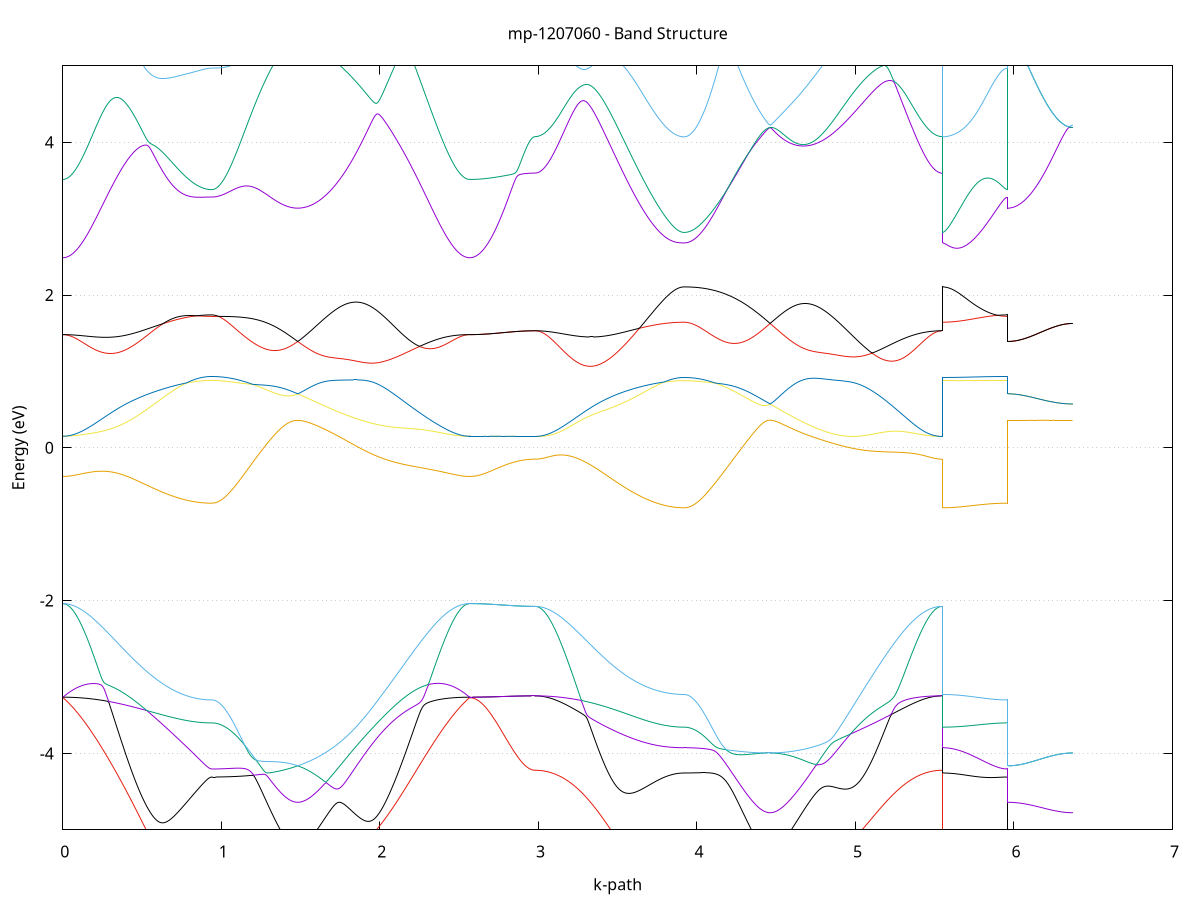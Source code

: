 set title 'mp-1207060 - Band Structure'
set xlabel 'k-path'
set ylabel 'Energy (eV)'
set grid y
set yrange [-5:5]
set terminal png size 800,600
set output 'mp-1207060_bands_gnuplot.png'
plot '-' using 1:2 with lines notitle, '-' using 1:2 with lines notitle, '-' using 1:2 with lines notitle, '-' using 1:2 with lines notitle, '-' using 1:2 with lines notitle, '-' using 1:2 with lines notitle, '-' using 1:2 with lines notitle, '-' using 1:2 with lines notitle, '-' using 1:2 with lines notitle, '-' using 1:2 with lines notitle, '-' using 1:2 with lines notitle, '-' using 1:2 with lines notitle, '-' using 1:2 with lines notitle, '-' using 1:2 with lines notitle, '-' using 1:2 with lines notitle, '-' using 1:2 with lines notitle, '-' using 1:2 with lines notitle, '-' using 1:2 with lines notitle, '-' using 1:2 with lines notitle, '-' using 1:2 with lines notitle, '-' using 1:2 with lines notitle, '-' using 1:2 with lines notitle, '-' using 1:2 with lines notitle, '-' using 1:2 with lines notitle, '-' using 1:2 with lines notitle, '-' using 1:2 with lines notitle, '-' using 1:2 with lines notitle, '-' using 1:2 with lines notitle, '-' using 1:2 with lines notitle, '-' using 1:2 with lines notitle, '-' using 1:2 with lines notitle, '-' using 1:2 with lines notitle, '-' using 1:2 with lines notitle, '-' using 1:2 with lines notitle, '-' using 1:2 with lines notitle, '-' using 1:2 with lines notitle, '-' using 1:2 with lines notitle, '-' using 1:2 with lines notitle, '-' using 1:2 with lines notitle, '-' using 1:2 with lines notitle, '-' using 1:2 with lines notitle, '-' using 1:2 with lines notitle, '-' using 1:2 with lines notitle, '-' using 1:2 with lines notitle, '-' using 1:2 with lines notitle, '-' using 1:2 with lines notitle, '-' using 1:2 with lines notitle, '-' using 1:2 with lines notitle, '-' using 1:2 with lines notitle, '-' using 1:2 with lines notitle, '-' using 1:2 with lines notitle, '-' using 1:2 with lines notitle, '-' using 1:2 with lines notitle, '-' using 1:2 with lines notitle, '-' using 1:2 with lines notitle, '-' using 1:2 with lines notitle, '-' using 1:2 with lines notitle, '-' using 1:2 with lines notitle, '-' using 1:2 with lines notitle, '-' using 1:2 with lines notitle, '-' using 1:2 with lines notitle, '-' using 1:2 with lines notitle, '-' using 1:2 with lines notitle, '-' using 1:2 with lines notitle
0.000000 -33.893902
0.009997 -33.893902
0.019993 -33.893902
0.029990 -33.893902
0.039987 -33.893802
0.049983 -33.893802
0.059980 -33.893802
0.069977 -33.893802
0.079973 -33.893702
0.089970 -33.893702
0.099967 -33.893702
0.109963 -33.893602
0.119960 -33.893602
0.129956 -33.893502
0.139953 -33.893502
0.149950 -33.893402
0.159946 -33.893302
0.169943 -33.893302
0.179940 -33.893202
0.189936 -33.893102
0.199933 -33.893102
0.209930 -33.893002
0.219926 -33.892902
0.229923 -33.892802
0.239920 -33.892702
0.249916 -33.892602
0.259913 -33.892502
0.269910 -33.892402
0.279906 -33.892302
0.289903 -33.892202
0.299900 -33.892102
0.309896 -33.892002
0.319893 -33.891902
0.329890 -33.891802
0.339886 -33.891702
0.349883 -33.891502
0.359879 -33.891402
0.369876 -33.891302
0.379873 -33.891202
0.389869 -33.891102
0.399866 -33.890902
0.409863 -33.890802
0.419859 -33.890702
0.429856 -33.890602
0.439853 -33.890402
0.449849 -33.890302
0.459846 -33.890202
0.469843 -33.890102
0.479839 -33.889902
0.489836 -33.889802
0.499833 -33.889702
0.509829 -33.889602
0.519826 -33.889402
0.529823 -33.889302
0.539819 -33.889202
0.549816 -33.889002
0.559813 -33.888902
0.569809 -33.888802
0.579806 -33.888702
0.589802 -33.888602
0.599799 -33.888502
0.609796 -33.888302
0.619792 -33.888202
0.629789 -33.888102
0.639786 -33.888002
0.649782 -33.887902
0.659779 -33.887802
0.669776 -33.887702
0.679772 -33.887602
0.689769 -33.887502
0.699766 -33.887402
0.709762 -33.887302
0.719759 -33.887202
0.729756 -33.887102
0.739752 -33.887102
0.749749 -33.887002
0.759746 -33.886902
0.769742 -33.886802
0.779739 -33.886802
0.789736 -33.886702
0.799732 -33.886702
0.809729 -33.886602
0.819725 -33.886502
0.829722 -33.886502
0.839719 -33.886502
0.849715 -33.886402
0.859712 -33.886402
0.869709 -33.886302
0.879705 -33.886302
0.889702 -33.886302
0.899699 -33.886302
0.909695 -33.886302
0.919692 -33.886302
0.929689 -33.886302
0.939685 -33.886202
0.939685 -33.886202
0.949549 -33.886202
0.959414 -33.886202
0.969278 -33.886202
0.979142 -33.886202
0.989006 -33.886202
0.998870 -33.886202
1.008734 -33.886202
1.018598 -33.886202
1.028463 -33.886202
1.038327 -33.886202
1.048191 -33.886202
1.058055 -33.886102
1.067919 -33.886102
1.077783 -33.886102
1.087647 -33.886102
1.097512 -33.886102
1.107376 -33.886002
1.117240 -33.886002
1.127104 -33.886002
1.136968 -33.886002
1.146832 -33.885902
1.156696 -33.885902
1.166560 -33.885902
1.176425 -33.885902
1.186289 -33.885802
1.196153 -33.885802
1.206017 -33.885802
1.215881 -33.885802
1.225745 -33.885702
1.235609 -33.885702
1.245474 -33.885702
1.255338 -33.885602
1.265202 -33.885602
1.275066 -33.885602
1.284930 -33.885602
1.294794 -33.885502
1.304658 -33.885502
1.314523 -33.885502
1.324387 -33.885502
1.334251 -33.885402
1.344115 -33.885402
1.353979 -33.885402
1.363843 -33.885402
1.373707 -33.885302
1.383572 -33.885302
1.393436 -33.885302
1.403300 -33.885302
1.413164 -33.885302
1.423028 -33.885302
1.432892 -33.885302
1.442756 -33.885202
1.452620 -33.885202
1.462485 -33.885202
1.472349 -33.885202
1.482213 -33.885202
1.482213 -33.885202
1.492168 -33.885202
1.502122 -33.885202
1.512077 -33.885202
1.522031 -33.885202
1.531986 -33.885302
1.541941 -33.885302
1.551895 -33.885302
1.561850 -33.885302
1.571805 -33.885302
1.581759 -33.885302
1.591714 -33.885402
1.601668 -33.885402
1.611623 -33.885402
1.621578 -33.885502
1.631532 -33.885502
1.641487 -33.885602
1.651442 -33.885602
1.661396 -33.885602
1.671351 -33.885702
1.681306 -33.885702
1.691260 -33.885802
1.701215 -33.885902
1.711169 -33.885902
1.721124 -33.886002
1.731079 -33.886002
1.741033 -33.886102
1.750988 -33.886202
1.760943 -33.886302
1.770897 -33.886302
1.780852 -33.886402
1.790807 -33.886502
1.800761 -33.886602
1.810716 -33.886702
1.820670 -33.886802
1.830625 -33.886902
1.840580 -33.887002
1.850534 -33.887102
1.860489 -33.887202
1.870444 -33.887302
1.880398 -33.887402
1.890353 -33.887502
1.900307 -33.887602
1.910262 -33.887702
1.920217 -33.887802
1.930171 -33.887902
1.940126 -33.888002
1.950081 -33.888202
1.960035 -33.888302
1.969990 -33.888402
1.979945 -33.888502
1.989899 -33.888702
1.999854 -33.888802
2.009808 -33.888902
2.019763 -33.889002
2.029718 -33.889202
2.039672 -33.889302
2.049627 -33.889402
2.059582 -33.889502
2.069536 -33.889702
2.079491 -33.889802
2.089446 -33.889902
2.099400 -33.890102
2.109355 -33.890202
2.119309 -33.890302
2.129264 -33.890402
2.139219 -33.890602
2.149173 -33.890702
2.159128 -33.890802
2.169083 -33.891002
2.179037 -33.891102
2.188992 -33.891202
2.198947 -33.891302
2.208901 -33.891402
2.218856 -33.891602
2.228810 -33.891702
2.238765 -33.891802
2.248720 -33.891902
2.258674 -33.892002
2.268629 -33.892102
2.278584 -33.892202
2.288538 -33.892302
2.298493 -33.892402
2.308448 -33.892502
2.318402 -33.892602
2.328357 -33.892702
2.338311 -33.892802
2.348266 -33.892902
2.358221 -33.893002
2.368175 -33.893102
2.378130 -33.893102
2.388085 -33.893202
2.398039 -33.893302
2.407994 -33.893302
2.417948 -33.893402
2.427903 -33.893502
2.437858 -33.893502
2.447812 -33.893602
2.457767 -33.893602
2.467722 -33.893702
2.477676 -33.893702
2.487631 -33.893702
2.497586 -33.893802
2.507540 -33.893802
2.517495 -33.893802
2.527449 -33.893802
2.537404 -33.893902
2.547359 -33.893902
2.557313 -33.893902
2.567268 -33.893902
2.567268 -33.893902
2.577088 -33.893902
2.586908 -33.893902
2.596728 -33.893902
2.606548 -33.893902
2.616368 -33.893902
2.626188 -33.893902
2.636008 -33.893902
2.645829 -33.893902
2.655649 -33.893902
2.665469 -33.893902
2.675289 -33.893902
2.685109 -33.893902
2.694929 -33.893902
2.704749 -33.893902
2.714569 -33.893902
2.724389 -33.893902
2.734209 -33.893902
2.744029 -33.893902
2.753849 -33.893902
2.763669 -33.893902
2.773489 -33.893902
2.783309 -33.893902
2.793130 -33.893902
2.802950 -33.893902
2.812770 -33.893902
2.822590 -33.893902
2.832410 -33.893902
2.842230 -33.893902
2.852050 -33.893902
2.861870 -33.893902
2.871690 -33.893902
2.881510 -33.893902
2.891330 -33.893902
2.901150 -33.893902
2.910970 -33.893902
2.920790 -33.893902
2.930610 -33.893902
2.940431 -33.893902
2.950251 -33.893902
2.960071 -33.893902
2.969891 -33.893902
2.979711 -33.893902
2.979711 -33.893902
2.989707 -33.893902
2.999704 -33.893902
3.009701 -33.893902
3.019697 -33.893902
3.029694 -33.893902
3.039691 -33.893802
3.049687 -33.893802
3.059684 -33.893802
3.069681 -33.893702
3.079677 -33.893702
3.089674 -33.893602
3.099671 -33.893602
3.109667 -33.893502
3.119664 -33.893502
3.129661 -33.893402
3.139657 -33.893402
3.149654 -33.893302
3.159651 -33.893202
3.169647 -33.893202
3.179644 -33.893102
3.189641 -33.893002
3.199637 -33.892902
3.209634 -33.892802
3.219630 -33.892702
3.229627 -33.892602
3.239624 -33.892502
3.249620 -33.892402
3.259617 -33.892302
3.269614 -33.892202
3.279610 -33.892102
3.289607 -33.892002
3.299604 -33.891902
3.309600 -33.891802
3.319597 -33.891702
3.329594 -33.891602
3.339590 -33.891402
3.349587 -33.891302
3.359584 -33.891202
3.369580 -33.891102
3.379577 -33.891002
3.389574 -33.890802
3.399570 -33.890702
3.409567 -33.890602
3.419564 -33.890402
3.429560 -33.890302
3.439557 -33.890202
3.449553 -33.890102
3.459550 -33.889902
3.469547 -33.889802
3.479543 -33.889702
3.489540 -33.889602
3.499537 -33.889402
3.509533 -33.889302
3.519530 -33.889202
3.529527 -33.889102
3.539523 -33.888902
3.549520 -33.888802
3.559517 -33.888702
3.569513 -33.888602
3.579510 -33.888502
3.589507 -33.888302
3.599503 -33.888202
3.609500 -33.888102
3.619497 -33.888002
3.629493 -33.887902
3.639490 -33.887802
3.649487 -33.887702
3.659483 -33.887602
3.669480 -33.887502
3.679476 -33.887402
3.689473 -33.887302
3.699470 -33.887202
3.709466 -33.887102
3.719463 -33.887102
3.729460 -33.887002
3.739456 -33.886902
3.749453 -33.886802
3.759450 -33.886802
3.769446 -33.886702
3.779443 -33.886702
3.789440 -33.886602
3.799436 -33.886502
3.809433 -33.886502
3.819430 -33.886502
3.829426 -33.886402
3.839423 -33.886402
3.849420 -33.886402
3.859416 -33.886302
3.869413 -33.886302
3.879410 -33.886302
3.889406 -33.886302
3.899403 -33.886302
3.909399 -33.886302
3.919396 -33.886302
3.919396 -33.886302
3.929260 -33.886302
3.939124 -33.886202
3.948989 -33.886202
3.958853 -33.886202
3.968717 -33.886202
3.978581 -33.886202
3.988445 -33.886202
3.998309 -33.886202
4.008173 -33.886202
4.018038 -33.886202
4.027902 -33.886202
4.037766 -33.886102
4.047630 -33.886102
4.057494 -33.886102
4.067358 -33.886102
4.077222 -33.886102
4.087086 -33.886002
4.096951 -33.886002
4.106815 -33.886002
4.116679 -33.886002
4.126543 -33.885902
4.136407 -33.885902
4.146271 -33.885902
4.156135 -33.885902
4.166000 -33.885802
4.175864 -33.885802
4.185728 -33.885802
4.195592 -33.885802
4.205456 -33.885702
4.215320 -33.885702
4.225184 -33.885702
4.235049 -33.885602
4.244913 -33.885602
4.254777 -33.885602
4.264641 -33.885602
4.274505 -33.885502
4.284369 -33.885502
4.294233 -33.885502
4.304098 -33.885502
4.313962 -33.885402
4.323826 -33.885402
4.333690 -33.885402
4.343554 -33.885402
4.353418 -33.885302
4.363282 -33.885302
4.373146 -33.885302
4.383011 -33.885302
4.392875 -33.885302
4.402739 -33.885302
4.412603 -33.885302
4.422467 -33.885302
4.432331 -33.885202
4.442195 -33.885202
4.452060 -33.885202
4.461924 -33.885202
4.461924 -33.885202
4.471878 -33.885202
4.481833 -33.885202
4.491788 -33.885202
4.501742 -33.885302
4.511697 -33.885302
4.521651 -33.885302
4.531606 -33.885302
4.541561 -33.885302
4.551515 -33.885302
4.561470 -33.885402
4.571425 -33.885402
4.581379 -33.885402
4.591334 -33.885402
4.601289 -33.885502
4.611243 -33.885502
4.621198 -33.885602
4.631152 -33.885602
4.641107 -33.885602
4.651062 -33.885702
4.661016 -33.885702
4.670971 -33.885802
4.680926 -33.885902
4.690880 -33.885902
4.700835 -33.886002
4.710790 -33.886002
4.720744 -33.886102
4.730699 -33.886202
4.740653 -33.886302
4.750608 -33.886302
4.760563 -33.886402
4.770517 -33.886502
4.780472 -33.886602
4.790427 -33.886702
4.800381 -33.886802
4.810336 -33.886902
4.820291 -33.887002
4.830245 -33.887102
4.840200 -33.887202
4.850154 -33.887302
4.860109 -33.887402
4.870064 -33.887502
4.880018 -33.887602
4.889973 -33.887702
4.899928 -33.887802
4.909882 -33.887902
4.919837 -33.888002
4.929791 -33.888202
4.939746 -33.888302
4.949701 -33.888402
4.959655 -33.888502
4.969610 -33.888602
4.979565 -33.888802
4.989519 -33.888902
4.999474 -33.889002
5.009429 -33.889102
5.019383 -33.889302
5.029338 -33.889402
5.039292 -33.889502
5.049247 -33.889702
5.059202 -33.889802
5.069156 -33.889902
5.079111 -33.890102
5.089066 -33.890202
5.099020 -33.890302
5.108975 -33.890502
5.118930 -33.890602
5.128884 -33.890702
5.138839 -33.890802
5.148793 -33.891002
5.158748 -33.891102
5.168703 -33.891202
5.178657 -33.891302
5.188612 -33.891502
5.198567 -33.891602
5.208521 -33.891702
5.218476 -33.891802
5.228431 -33.891902
5.238385 -33.892002
5.248340 -33.892102
5.258294 -33.892302
5.268249 -33.892402
5.278204 -33.892502
5.288158 -33.892602
5.298113 -33.892702
5.308068 -33.892702
5.318022 -33.892802
5.327977 -33.892902
5.337932 -33.893002
5.347886 -33.893102
5.357841 -33.893202
5.367795 -33.893202
5.377750 -33.893302
5.387705 -33.893402
5.397659 -33.893402
5.407614 -33.893502
5.417569 -33.893602
5.427523 -33.893602
5.437478 -33.893702
5.447432 -33.893702
5.457387 -33.893702
5.467342 -33.893802
5.477296 -33.893802
5.487251 -33.893802
5.497206 -33.893902
5.507160 -33.893902
5.517115 -33.893902
5.527070 -33.893902
5.537024 -33.893902
5.546979 -33.893902
5.546979 -33.886302
5.556799 -33.886302
5.566619 -33.886302
5.576439 -33.886302
5.586259 -33.886302
5.596079 -33.886202
5.605899 -33.886202
5.615719 -33.886202
5.625539 -33.886202
5.635359 -33.886202
5.645179 -33.886202
5.655000 -33.886202
5.664820 -33.886202
5.674640 -33.886202
5.684460 -33.886202
5.694280 -33.886202
5.704100 -33.886202
5.713920 -33.886202
5.723740 -33.886202
5.733560 -33.886202
5.743380 -33.886202
5.753200 -33.886202
5.763020 -33.886202
5.772840 -33.886202
5.782660 -33.886202
5.792480 -33.886202
5.802301 -33.886202
5.812121 -33.886202
5.821941 -33.886202
5.831761 -33.886202
5.841581 -33.886202
5.851401 -33.886202
5.861221 -33.886202
5.871041 -33.886202
5.880861 -33.886202
5.890681 -33.886202
5.900501 -33.886202
5.910321 -33.886202
5.920141 -33.886202
5.929961 -33.886202
5.939782 -33.886202
5.949602 -33.886202
5.959422 -33.886202
5.959422 -33.885202
5.969242 -33.885202
5.979062 -33.885202
5.988882 -33.885202
5.998702 -33.885202
6.008522 -33.885202
6.018342 -33.885202
6.028162 -33.885202
6.037982 -33.885202
6.047802 -33.885202
6.057622 -33.885202
6.067442 -33.885202
6.077262 -33.885202
6.087083 -33.885202
6.096903 -33.885202
6.106723 -33.885202
6.116543 -33.885202
6.126363 -33.885202
6.136183 -33.885202
6.146003 -33.885202
6.155823 -33.885202
6.165643 -33.885202
6.175463 -33.885202
6.185283 -33.885202
6.195103 -33.885202
6.204923 -33.885202
6.214743 -33.885202
6.224563 -33.885202
6.234384 -33.885202
6.244204 -33.885202
6.254024 -33.885202
6.263844 -33.885202
6.273664 -33.885202
6.283484 -33.885202
6.293304 -33.885202
6.303124 -33.885202
6.312944 -33.885202
6.322764 -33.885202
6.332584 -33.885202
6.342404 -33.885202
6.352224 -33.885202
6.362044 -33.885202
6.371864 -33.885202
e
0.000000 -33.812502
0.009997 -33.812502
0.019993 -33.812502
0.029990 -33.812602
0.039987 -33.812602
0.049983 -33.812702
0.059980 -33.812802
0.069977 -33.812902
0.079973 -33.813102
0.089970 -33.813202
0.099967 -33.813402
0.109963 -33.813602
0.119960 -33.813802
0.129956 -33.814102
0.139953 -33.814302
0.149950 -33.814602
0.159946 -33.814802
0.169943 -33.815102
0.179940 -33.815502
0.189936 -33.815802
0.199933 -33.816102
0.209930 -33.816502
0.219926 -33.816902
0.229923 -33.817202
0.239920 -33.817602
0.249916 -33.818102
0.259913 -33.818502
0.269910 -33.818902
0.279906 -33.819402
0.289903 -33.819802
0.299900 -33.820302
0.309896 -33.820802
0.319893 -33.821302
0.329890 -33.821802
0.339886 -33.822302
0.349883 -33.822802
0.359879 -33.823302
0.369876 -33.823902
0.379873 -33.824402
0.389869 -33.824902
0.399866 -33.825502
0.409863 -33.826002
0.419859 -33.826602
0.429856 -33.827102
0.439853 -33.827702
0.449849 -33.828302
0.459846 -33.828802
0.469843 -33.829402
0.479839 -33.830002
0.489836 -33.830502
0.499833 -33.831102
0.509829 -33.831602
0.519826 -33.832202
0.529823 -33.832802
0.539819 -33.833302
0.549816 -33.833802
0.559813 -33.834402
0.569809 -33.834902
0.579806 -33.835502
0.589802 -33.836002
0.599799 -33.836502
0.609796 -33.837002
0.619792 -33.837502
0.629789 -33.838002
0.639786 -33.838502
0.649782 -33.838902
0.659779 -33.839402
0.669776 -33.839802
0.679772 -33.840302
0.689769 -33.840702
0.699766 -33.841102
0.709762 -33.841502
0.719759 -33.841902
0.729756 -33.842202
0.739752 -33.842602
0.749749 -33.842902
0.759746 -33.843302
0.769742 -33.843602
0.779739 -33.843902
0.789736 -33.844102
0.799732 -33.844402
0.809729 -33.844602
0.819725 -33.844902
0.829722 -33.845102
0.839719 -33.845302
0.849715 -33.845502
0.859712 -33.845602
0.869709 -33.845702
0.879705 -33.845902
0.889702 -33.846002
0.899699 -33.846102
0.909695 -33.846102
0.919692 -33.846202
0.929689 -33.846202
0.939685 -33.846202
0.939685 -33.846202
0.949549 -33.846202
0.959414 -33.846202
0.969278 -33.846202
0.979142 -33.846102
0.989006 -33.846102
0.998870 -33.846102
1.008734 -33.846002
1.018598 -33.846002
1.028463 -33.845902
1.038327 -33.845802
1.048191 -33.845702
1.058055 -33.845602
1.067919 -33.845502
1.077783 -33.845402
1.087647 -33.845302
1.097512 -33.845202
1.107376 -33.845102
1.117240 -33.844902
1.127104 -33.844802
1.136968 -33.844702
1.146832 -33.844502
1.156696 -33.844302
1.166560 -33.844202
1.176425 -33.844002
1.186289 -33.843802
1.196153 -33.843602
1.206017 -33.843402
1.215881 -33.843202
1.225745 -33.843002
1.235609 -33.842802
1.245474 -33.842602
1.255338 -33.842402
1.265202 -33.842102
1.275066 -33.841902
1.284930 -33.841602
1.294794 -33.841402
1.304658 -33.841102
1.314523 -33.840902
1.324387 -33.840602
1.334251 -33.840402
1.344115 -33.840102
1.353979 -33.839802
1.363843 -33.839502
1.373707 -33.839202
1.383572 -33.838902
1.393436 -33.838702
1.403300 -33.838402
1.413164 -33.838102
1.423028 -33.837802
1.432892 -33.837402
1.442756 -33.837102
1.452620 -33.836802
1.462485 -33.836502
1.472349 -33.836202
1.482213 -33.835902
1.482213 -33.835902
1.492168 -33.836202
1.502122 -33.836502
1.512077 -33.836802
1.522031 -33.837102
1.531986 -33.837402
1.541941 -33.837602
1.551895 -33.837902
1.561850 -33.838102
1.571805 -33.838402
1.581759 -33.838602
1.591714 -33.838802
1.601668 -33.838902
1.611623 -33.839102
1.621578 -33.839302
1.631532 -33.839402
1.641487 -33.839502
1.651442 -33.839602
1.661396 -33.839702
1.671351 -33.839802
1.681306 -33.839902
1.691260 -33.839902
1.701215 -33.839902
1.711169 -33.839902
1.721124 -33.839902
1.731079 -33.839902
1.741033 -33.839802
1.750988 -33.839802
1.760943 -33.839702
1.770897 -33.839602
1.780852 -33.839502
1.790807 -33.839402
1.800761 -33.839202
1.810716 -33.839102
1.820670 -33.838902
1.830625 -33.838702
1.840580 -33.838502
1.850534 -33.838202
1.860489 -33.838002
1.870444 -33.837702
1.880398 -33.837502
1.890353 -33.837202
1.900307 -33.836902
1.910262 -33.836502
1.920217 -33.836202
1.930171 -33.835902
1.940126 -33.835502
1.950081 -33.835102
1.960035 -33.834802
1.969990 -33.834402
1.979945 -33.834002
1.989899 -33.833502
1.999854 -33.833102
2.009808 -33.832702
2.019763 -33.832202
2.029718 -33.831802
2.039672 -33.831302
2.049627 -33.830802
2.059582 -33.830402
2.069536 -33.829902
2.079491 -33.829402
2.089446 -33.828902
2.099400 -33.828402
2.109355 -33.827902
2.119309 -33.827402
2.129264 -33.826902
2.139219 -33.826402
2.149173 -33.825902
2.159128 -33.825402
2.169083 -33.824902
2.179037 -33.824402
2.188992 -33.823902
2.198947 -33.823402
2.208901 -33.822902
2.218856 -33.822402
2.228810 -33.821902
2.238765 -33.821502
2.248720 -33.821002
2.258674 -33.820502
2.268629 -33.820102
2.278584 -33.819602
2.288538 -33.819202
2.298493 -33.818802
2.308448 -33.818302
2.318402 -33.817902
2.328357 -33.817502
2.338311 -33.817102
2.348266 -33.816802
2.358221 -33.816402
2.368175 -33.816102
2.378130 -33.815702
2.388085 -33.815402
2.398039 -33.815102
2.407994 -33.814802
2.417948 -33.814502
2.427903 -33.814302
2.437858 -33.814002
2.447812 -33.813802
2.457767 -33.813602
2.467722 -33.813402
2.477676 -33.813202
2.487631 -33.813102
2.497586 -33.812902
2.507540 -33.812802
2.517495 -33.812702
2.527449 -33.812602
2.537404 -33.812502
2.547359 -33.812502
2.557313 -33.812502
2.567268 -33.812502
2.567268 -33.812502
2.577088 -33.812502
2.586908 -33.812502
2.596728 -33.812502
2.606548 -33.812502
2.616368 -33.812502
2.626188 -33.812502
2.636008 -33.812502
2.645829 -33.812502
2.655649 -33.812502
2.665469 -33.812502
2.675289 -33.812502
2.685109 -33.812502
2.694929 -33.812502
2.704749 -33.812502
2.714569 -33.812502
2.724389 -33.812502
2.734209 -33.812502
2.744029 -33.812502
2.753849 -33.812502
2.763669 -33.812502
2.773489 -33.812502
2.783309 -33.812502
2.793130 -33.812502
2.802950 -33.812502
2.812770 -33.812502
2.822590 -33.812502
2.832410 -33.812502
2.842230 -33.812502
2.852050 -33.812502
2.861870 -33.812502
2.871690 -33.812502
2.881510 -33.812502
2.891330 -33.812502
2.901150 -33.812502
2.910970 -33.812502
2.920790 -33.812502
2.930610 -33.812502
2.940431 -33.812502
2.950251 -33.812502
2.960071 -33.812502
2.969891 -33.812502
2.979711 -33.812502
2.979711 -33.812502
2.989707 -33.812502
2.999704 -33.812502
3.009701 -33.812602
3.019697 -33.812602
3.029694 -33.812702
3.039691 -33.812802
3.049687 -33.812902
3.059684 -33.813102
3.069681 -33.813202
3.079677 -33.813402
3.089674 -33.813602
3.099671 -33.813802
3.109667 -33.814102
3.119664 -33.814302
3.129661 -33.814602
3.139657 -33.814902
3.149654 -33.815202
3.159651 -33.815502
3.169647 -33.815802
3.179644 -33.816102
3.189641 -33.816502
3.199637 -33.816902
3.209634 -33.817202
3.219630 -33.817602
3.229627 -33.818102
3.239624 -33.818502
3.249620 -33.818902
3.259617 -33.819402
3.269614 -33.819802
3.279610 -33.820302
3.289607 -33.820802
3.299604 -33.821302
3.309600 -33.821802
3.319597 -33.822302
3.329594 -33.822802
3.339590 -33.823302
3.349587 -33.823902
3.359584 -33.824402
3.369580 -33.824902
3.379577 -33.825502
3.389574 -33.826002
3.399570 -33.826602
3.409567 -33.827102
3.419564 -33.827702
3.429560 -33.828302
3.439557 -33.828802
3.449553 -33.829402
3.459550 -33.830002
3.469547 -33.830502
3.479543 -33.831102
3.489540 -33.831602
3.499537 -33.832202
3.509533 -33.832802
3.519530 -33.833302
3.529527 -33.833802
3.539523 -33.834402
3.549520 -33.834902
3.559517 -33.835402
3.569513 -33.836002
3.579510 -33.836502
3.589507 -33.837002
3.599503 -33.837502
3.609500 -33.838002
3.619497 -33.838402
3.629493 -33.838902
3.639490 -33.839402
3.649487 -33.839802
3.659483 -33.840302
3.669480 -33.840702
3.679476 -33.841102
3.689473 -33.841502
3.699470 -33.841902
3.709466 -33.842202
3.719463 -33.842602
3.729460 -33.842902
3.739456 -33.843302
3.749453 -33.843602
3.759450 -33.843902
3.769446 -33.844102
3.779443 -33.844402
3.789440 -33.844602
3.799436 -33.844902
3.809433 -33.845102
3.819430 -33.845302
3.829426 -33.845502
3.839423 -33.845602
3.849420 -33.845702
3.859416 -33.845902
3.869413 -33.846002
3.879410 -33.846102
3.889406 -33.846102
3.899403 -33.846202
3.909399 -33.846202
3.919396 -33.846202
3.919396 -33.846202
3.929260 -33.846202
3.939124 -33.846202
3.948989 -33.846202
3.958853 -33.846102
3.968717 -33.846102
3.978581 -33.846102
3.988445 -33.846002
3.998309 -33.846002
4.008173 -33.845902
4.018038 -33.845802
4.027902 -33.845702
4.037766 -33.845602
4.047630 -33.845502
4.057494 -33.845402
4.067358 -33.845302
4.077222 -33.845202
4.087086 -33.845102
4.096951 -33.844902
4.106815 -33.844802
4.116679 -33.844702
4.126543 -33.844502
4.136407 -33.844302
4.146271 -33.844202
4.156135 -33.844002
4.166000 -33.843802
4.175864 -33.843602
4.185728 -33.843402
4.195592 -33.843202
4.205456 -33.843002
4.215320 -33.842802
4.225184 -33.842602
4.235049 -33.842402
4.244913 -33.842102
4.254777 -33.841902
4.264641 -33.841602
4.274505 -33.841402
4.284369 -33.841102
4.294233 -33.840902
4.304098 -33.840602
4.313962 -33.840402
4.323826 -33.840102
4.333690 -33.839802
4.343554 -33.839502
4.353418 -33.839202
4.363282 -33.839002
4.373146 -33.838702
4.383011 -33.838402
4.392875 -33.838102
4.402739 -33.837802
4.412603 -33.837502
4.422467 -33.837102
4.432331 -33.836802
4.442195 -33.836502
4.452060 -33.836202
4.461924 -33.835902
4.461924 -33.835902
4.471878 -33.836202
4.481833 -33.836502
4.491788 -33.836802
4.501742 -33.837102
4.511697 -33.837402
4.521651 -33.837602
4.531606 -33.837902
4.541561 -33.838102
4.551515 -33.838302
4.561470 -33.838602
4.571425 -33.838802
4.581379 -33.838902
4.591334 -33.839102
4.601289 -33.839302
4.611243 -33.839402
4.621198 -33.839502
4.631152 -33.839602
4.641107 -33.839702
4.651062 -33.839802
4.661016 -33.839902
4.670971 -33.839902
4.680926 -33.839902
4.690880 -33.839902
4.700835 -33.839902
4.710790 -33.839902
4.720744 -33.839802
4.730699 -33.839802
4.740653 -33.839702
4.750608 -33.839602
4.760563 -33.839502
4.770517 -33.839402
4.780472 -33.839202
4.790427 -33.839102
4.800381 -33.838902
4.810336 -33.838702
4.820291 -33.838502
4.830245 -33.838202
4.840200 -33.838002
4.850154 -33.837702
4.860109 -33.837502
4.870064 -33.837202
4.880018 -33.836902
4.889973 -33.836502
4.899928 -33.836202
4.909882 -33.835902
4.919837 -33.835502
4.929791 -33.835102
4.939746 -33.834702
4.949701 -33.834302
4.959655 -33.833902
4.969610 -33.833502
4.979565 -33.833102
4.989519 -33.832702
4.999474 -33.832202
5.009429 -33.831802
5.019383 -33.831302
5.029338 -33.830802
5.039292 -33.830402
5.049247 -33.829902
5.059202 -33.829402
5.069156 -33.828902
5.079111 -33.828402
5.089066 -33.827902
5.099020 -33.827402
5.108975 -33.826902
5.118930 -33.826402
5.128884 -33.825902
5.138839 -33.825402
5.148793 -33.824902
5.158748 -33.824402
5.168703 -33.823902
5.178657 -33.823402
5.188612 -33.822902
5.198567 -33.822402
5.208521 -33.821902
5.218476 -33.821502
5.228431 -33.821002
5.238385 -33.820502
5.248340 -33.820102
5.258294 -33.819602
5.268249 -33.819202
5.278204 -33.818802
5.288158 -33.818302
5.298113 -33.817902
5.308068 -33.817502
5.318022 -33.817202
5.327977 -33.816802
5.337932 -33.816402
5.347886 -33.816102
5.357841 -33.815702
5.367795 -33.815402
5.377750 -33.815102
5.387705 -33.814802
5.397659 -33.814502
5.407614 -33.814302
5.417569 -33.814002
5.427523 -33.813802
5.437478 -33.813602
5.447432 -33.813402
5.457387 -33.813202
5.467342 -33.813102
5.477296 -33.812902
5.487251 -33.812802
5.497206 -33.812702
5.507160 -33.812602
5.517115 -33.812502
5.527070 -33.812502
5.537024 -33.812502
5.546979 -33.812502
5.546979 -33.846202
5.556799 -33.846202
5.566619 -33.846202
5.576439 -33.846202
5.586259 -33.846202
5.596079 -33.846202
5.605899 -33.846202
5.615719 -33.846202
5.625539 -33.846202
5.635359 -33.846202
5.645179 -33.846202
5.655000 -33.846202
5.664820 -33.846202
5.674640 -33.846202
5.684460 -33.846202
5.694280 -33.846202
5.704100 -33.846202
5.713920 -33.846202
5.723740 -33.846202
5.733560 -33.846202
5.743380 -33.846202
5.753200 -33.846202
5.763020 -33.846202
5.772840 -33.846202
5.782660 -33.846202
5.792480 -33.846202
5.802301 -33.846202
5.812121 -33.846202
5.821941 -33.846202
5.831761 -33.846202
5.841581 -33.846202
5.851401 -33.846202
5.861221 -33.846202
5.871041 -33.846202
5.880861 -33.846202
5.890681 -33.846202
5.900501 -33.846202
5.910321 -33.846202
5.920141 -33.846202
5.929961 -33.846202
5.939782 -33.846202
5.949602 -33.846202
5.959422 -33.846202
5.959422 -33.835902
5.969242 -33.835902
5.979062 -33.835902
5.988882 -33.835902
5.998702 -33.835902
6.008522 -33.835902
6.018342 -33.835902
6.028162 -33.835902
6.037982 -33.835902
6.047802 -33.835902
6.057622 -33.835902
6.067442 -33.835902
6.077262 -33.835902
6.087083 -33.835902
6.096903 -33.835902
6.106723 -33.835902
6.116543 -33.835902
6.126363 -33.835902
6.136183 -33.835902
6.146003 -33.835902
6.155823 -33.835902
6.165643 -33.835902
6.175463 -33.835902
6.185283 -33.835902
6.195103 -33.835902
6.204923 -33.835902
6.214743 -33.835902
6.224563 -33.835902
6.234384 -33.835902
6.244204 -33.835902
6.254024 -33.835902
6.263844 -33.835902
6.273664 -33.835902
6.283484 -33.835902
6.293304 -33.835902
6.303124 -33.835902
6.312944 -33.835902
6.322764 -33.835902
6.332584 -33.835902
6.342404 -33.835902
6.352224 -33.835902
6.362044 -33.835902
6.371864 -33.835902
e
0.000000 -33.812502
0.009997 -33.812502
0.019993 -33.812502
0.029990 -33.812502
0.039987 -33.812502
0.049983 -33.812502
0.059980 -33.812502
0.069977 -33.812602
0.079973 -33.812602
0.089970 -33.812602
0.099967 -33.812702
0.109963 -33.812702
0.119960 -33.812802
0.129956 -33.812802
0.139953 -33.812902
0.149950 -33.813002
0.159946 -33.813002
0.169943 -33.813102
0.179940 -33.813202
0.189936 -33.813202
0.199933 -33.813302
0.209930 -33.813402
0.219926 -33.813502
0.229923 -33.813602
0.239920 -33.813702
0.249916 -33.813802
0.259913 -33.813902
0.269910 -33.814002
0.279906 -33.814102
0.289903 -33.814202
0.299900 -33.814302
0.309896 -33.814402
0.319893 -33.814502
0.329890 -33.814602
0.339886 -33.814702
0.349883 -33.814902
0.359879 -33.815002
0.369876 -33.815102
0.379873 -33.815202
0.389869 -33.815402
0.399866 -33.815502
0.409863 -33.815602
0.419859 -33.815702
0.429856 -33.815902
0.439853 -33.816002
0.449849 -33.816102
0.459846 -33.816302
0.469843 -33.816402
0.479839 -33.816502
0.489836 -33.816602
0.499833 -33.816802
0.509829 -33.816902
0.519826 -33.817002
0.529823 -33.817202
0.539819 -33.817302
0.549816 -33.817402
0.559813 -33.817502
0.569809 -33.817702
0.579806 -33.817802
0.589802 -33.817902
0.599799 -33.818002
0.609796 -33.818102
0.619792 -33.818302
0.629789 -33.818402
0.639786 -33.818502
0.649782 -33.818602
0.659779 -33.818702
0.669776 -33.818802
0.679772 -33.818902
0.689769 -33.819002
0.699766 -33.819102
0.709762 -33.819202
0.719759 -33.819302
0.729756 -33.819402
0.739752 -33.819402
0.749749 -33.819502
0.759746 -33.819602
0.769742 -33.819702
0.779739 -33.819702
0.789736 -33.819802
0.799732 -33.819902
0.809729 -33.819902
0.819725 -33.820002
0.829722 -33.820002
0.839719 -33.820102
0.849715 -33.820102
0.859712 -33.820102
0.869709 -33.820202
0.879705 -33.820202
0.889702 -33.820202
0.899699 -33.820302
0.909695 -33.820302
0.919692 -33.820302
0.929689 -33.820302
0.939685 -33.820302
0.939685 -33.820302
0.949549 -33.820302
0.959414 -33.820302
0.969278 -33.820402
0.979142 -33.820402
0.989006 -33.820502
0.998870 -33.820602
1.008734 -33.820702
1.018598 -33.820802
1.028463 -33.820902
1.038327 -33.821002
1.048191 -33.821202
1.058055 -33.821402
1.067919 -33.821602
1.077783 -33.821802
1.087647 -33.822002
1.097512 -33.822202
1.107376 -33.822402
1.117240 -33.822702
1.127104 -33.823002
1.136968 -33.823202
1.146832 -33.823502
1.156696 -33.823802
1.166560 -33.824102
1.176425 -33.824402
1.186289 -33.824802
1.196153 -33.825102
1.206017 -33.825402
1.215881 -33.825802
1.225745 -33.826102
1.235609 -33.826502
1.245474 -33.826902
1.255338 -33.827202
1.265202 -33.827602
1.275066 -33.828002
1.284930 -33.828402
1.294794 -33.828802
1.304658 -33.829202
1.314523 -33.829602
1.324387 -33.830002
1.334251 -33.830402
1.344115 -33.830702
1.353979 -33.831102
1.363843 -33.831502
1.373707 -33.831902
1.383572 -33.832302
1.393436 -33.832702
1.403300 -33.833102
1.413164 -33.833402
1.423028 -33.833802
1.432892 -33.834202
1.442756 -33.834502
1.452620 -33.834902
1.462485 -33.835202
1.472349 -33.835502
1.482213 -33.835902
1.482213 -33.835902
1.492168 -33.835502
1.502122 -33.835202
1.512077 -33.834902
1.522031 -33.834602
1.531986 -33.834202
1.541941 -33.833902
1.551895 -33.833602
1.561850 -33.833202
1.571805 -33.832902
1.581759 -33.832602
1.591714 -33.832202
1.601668 -33.831902
1.611623 -33.831502
1.621578 -33.831202
1.631532 -33.830902
1.641487 -33.830502
1.651442 -33.830202
1.661396 -33.829802
1.671351 -33.829502
1.681306 -33.829202
1.691260 -33.828802
1.701215 -33.828502
1.711169 -33.828202
1.721124 -33.827802
1.731079 -33.827502
1.741033 -33.827202
1.750988 -33.826902
1.760943 -33.826502
1.770897 -33.826202
1.780852 -33.825902
1.790807 -33.825602
1.800761 -33.825202
1.810716 -33.824902
1.820670 -33.824602
1.830625 -33.824302
1.840580 -33.824002
1.850534 -33.823702
1.860489 -33.823402
1.870444 -33.823102
1.880398 -33.822802
1.890353 -33.822502
1.900307 -33.822202
1.910262 -33.822002
1.920217 -33.821702
1.930171 -33.821402
1.940126 -33.821102
1.950081 -33.820902
1.960035 -33.820602
1.969990 -33.820302
1.979945 -33.820102
1.989899 -33.819802
1.999854 -33.819602
2.009808 -33.819302
2.019763 -33.819102
2.029718 -33.818902
2.039672 -33.818602
2.049627 -33.818402
2.059582 -33.818202
2.069536 -33.818002
2.079491 -33.817702
2.089446 -33.817502
2.099400 -33.817302
2.109355 -33.817102
2.119309 -33.816902
2.129264 -33.816702
2.139219 -33.816502
2.149173 -33.816302
2.159128 -33.816202
2.169083 -33.816002
2.179037 -33.815802
2.188992 -33.815602
2.198947 -33.815502
2.208901 -33.815302
2.218856 -33.815102
2.228810 -33.815002
2.238765 -33.814802
2.248720 -33.814702
2.258674 -33.814602
2.268629 -33.814402
2.278584 -33.814302
2.288538 -33.814202
2.298493 -33.814102
2.308448 -33.813902
2.318402 -33.813802
2.328357 -33.813702
2.338311 -33.813602
2.348266 -33.813502
2.358221 -33.813402
2.368175 -33.813302
2.378130 -33.813302
2.388085 -33.813202
2.398039 -33.813102
2.407994 -33.813002
2.417948 -33.813002
2.427903 -33.812902
2.437858 -33.812802
2.447812 -33.812802
2.457767 -33.812702
2.467722 -33.812702
2.477676 -33.812702
2.487631 -33.812602
2.497586 -33.812602
2.507540 -33.812602
2.517495 -33.812502
2.527449 -33.812502
2.537404 -33.812502
2.547359 -33.812502
2.557313 -33.812502
2.567268 -33.812502
2.567268 -33.812502
2.577088 -33.812502
2.586908 -33.812502
2.596728 -33.812502
2.606548 -33.812502
2.616368 -33.812502
2.626188 -33.812502
2.636008 -33.812502
2.645829 -33.812502
2.655649 -33.812502
2.665469 -33.812502
2.675289 -33.812502
2.685109 -33.812502
2.694929 -33.812502
2.704749 -33.812502
2.714569 -33.812502
2.724389 -33.812502
2.734209 -33.812502
2.744029 -33.812502
2.753849 -33.812502
2.763669 -33.812502
2.773489 -33.812502
2.783309 -33.812502
2.793130 -33.812502
2.802950 -33.812502
2.812770 -33.812502
2.822590 -33.812502
2.832410 -33.812502
2.842230 -33.812502
2.852050 -33.812502
2.861870 -33.812502
2.871690 -33.812502
2.881510 -33.812502
2.891330 -33.812502
2.901150 -33.812502
2.910970 -33.812502
2.920790 -33.812502
2.930610 -33.812502
2.940431 -33.812502
2.950251 -33.812502
2.960071 -33.812502
2.969891 -33.812502
2.979711 -33.812502
2.979711 -33.812502
2.989707 -33.812502
2.999704 -33.812502
3.009701 -33.812502
3.019697 -33.812502
3.029694 -33.812502
3.039691 -33.812602
3.049687 -33.812602
3.059684 -33.812602
3.069681 -33.812602
3.079677 -33.812702
3.089674 -33.812702
3.099671 -33.812802
3.109667 -33.812802
3.119664 -33.812902
3.129661 -33.813002
3.139657 -33.813002
3.149654 -33.813102
3.159651 -33.813202
3.169647 -33.813202
3.179644 -33.813302
3.189641 -33.813402
3.199637 -33.813502
3.209634 -33.813602
3.219630 -33.813702
3.229627 -33.813802
3.239624 -33.813902
3.249620 -33.814002
3.259617 -33.814102
3.269614 -33.814202
3.279610 -33.814302
3.289607 -33.814402
3.299604 -33.814502
3.309600 -33.814602
3.319597 -33.814702
3.329594 -33.814902
3.339590 -33.815002
3.349587 -33.815102
3.359584 -33.815202
3.369580 -33.815402
3.379577 -33.815502
3.389574 -33.815602
3.399570 -33.815702
3.409567 -33.815902
3.419564 -33.816002
3.429560 -33.816102
3.439557 -33.816302
3.449553 -33.816402
3.459550 -33.816502
3.469547 -33.816702
3.479543 -33.816802
3.489540 -33.816902
3.499537 -33.817002
3.509533 -33.817202
3.519530 -33.817302
3.529527 -33.817402
3.539523 -33.817602
3.549520 -33.817702
3.559517 -33.817802
3.569513 -33.817902
3.579510 -33.818002
3.589507 -33.818202
3.599503 -33.818302
3.609500 -33.818402
3.619497 -33.818502
3.629493 -33.818602
3.639490 -33.818702
3.649487 -33.818802
3.659483 -33.818902
3.669480 -33.819002
3.679476 -33.819102
3.689473 -33.819202
3.699470 -33.819302
3.709466 -33.819402
3.719463 -33.819402
3.729460 -33.819502
3.739456 -33.819602
3.749453 -33.819702
3.759450 -33.819702
3.769446 -33.819802
3.779443 -33.819902
3.789440 -33.819902
3.799436 -33.820002
3.809433 -33.820002
3.819430 -33.820102
3.829426 -33.820102
3.839423 -33.820102
3.849420 -33.820202
3.859416 -33.820202
3.869413 -33.820202
3.879410 -33.820202
3.889406 -33.820302
3.899403 -33.820302
3.909399 -33.820302
3.919396 -33.820302
3.919396 -33.820302
3.929260 -33.820302
3.939124 -33.820302
3.948989 -33.820402
3.958853 -33.820402
3.968717 -33.820502
3.978581 -33.820602
3.988445 -33.820702
3.998309 -33.820802
4.008173 -33.820902
4.018038 -33.821102
4.027902 -33.821202
4.037766 -33.821402
4.047630 -33.821602
4.057494 -33.821802
4.067358 -33.822002
4.077222 -33.822202
4.087086 -33.822402
4.096951 -33.822702
4.106815 -33.823002
4.116679 -33.823202
4.126543 -33.823502
4.136407 -33.823802
4.146271 -33.824102
4.156135 -33.824402
4.166000 -33.824802
4.175864 -33.825102
4.185728 -33.825402
4.195592 -33.825802
4.205456 -33.826102
4.215320 -33.826502
4.225184 -33.826902
4.235049 -33.827202
4.244913 -33.827602
4.254777 -33.828002
4.264641 -33.828402
4.274505 -33.828802
4.284369 -33.829202
4.294233 -33.829602
4.304098 -33.829902
4.313962 -33.830302
4.323826 -33.830702
4.333690 -33.831102
4.343554 -33.831502
4.353418 -33.831902
4.363282 -33.832302
4.373146 -33.832702
4.383011 -33.833102
4.392875 -33.833402
4.402739 -33.833802
4.412603 -33.834202
4.422467 -33.834502
4.432331 -33.834902
4.442195 -33.835202
4.452060 -33.835602
4.461924 -33.835902
4.461924 -33.835902
4.471878 -33.835602
4.481833 -33.835202
4.491788 -33.834902
4.501742 -33.834602
4.511697 -33.834202
4.521651 -33.833902
4.531606 -33.833602
4.541561 -33.833202
4.551515 -33.832902
4.561470 -33.832602
4.571425 -33.832202
4.581379 -33.831902
4.591334 -33.831502
4.601289 -33.831202
4.611243 -33.830902
4.621198 -33.830502
4.631152 -33.830202
4.641107 -33.829802
4.651062 -33.829502
4.661016 -33.829202
4.670971 -33.828802
4.680926 -33.828502
4.690880 -33.828202
4.700835 -33.827802
4.710790 -33.827502
4.720744 -33.827202
4.730699 -33.826902
4.740653 -33.826502
4.750608 -33.826202
4.760563 -33.825902
4.770517 -33.825602
4.780472 -33.825302
4.790427 -33.824902
4.800381 -33.824602
4.810336 -33.824302
4.820291 -33.824002
4.830245 -33.823702
4.840200 -33.823402
4.850154 -33.823102
4.860109 -33.822802
4.870064 -33.822502
4.880018 -33.822202
4.889973 -33.822002
4.899928 -33.821702
4.909882 -33.821402
4.919837 -33.821102
4.929791 -33.820902
4.939746 -33.820602
4.949701 -33.820302
4.959655 -33.820102
4.969610 -33.819802
4.979565 -33.819602
4.989519 -33.819302
4.999474 -33.819102
5.009429 -33.818902
5.019383 -33.818602
5.029338 -33.818402
5.039292 -33.818202
5.049247 -33.817902
5.059202 -33.817702
5.069156 -33.817502
5.079111 -33.817302
5.089066 -33.817102
5.099020 -33.816902
5.108975 -33.816702
5.118930 -33.816502
5.128884 -33.816302
5.138839 -33.816202
5.148793 -33.816002
5.158748 -33.815802
5.168703 -33.815602
5.178657 -33.815502
5.188612 -33.815302
5.198567 -33.815202
5.208521 -33.815002
5.218476 -33.814902
5.228431 -33.814702
5.238385 -33.814602
5.248340 -33.814402
5.258294 -33.814302
5.268249 -33.814202
5.278204 -33.814102
5.288158 -33.814002
5.298113 -33.813802
5.308068 -33.813702
5.318022 -33.813602
5.327977 -33.813502
5.337932 -33.813402
5.347886 -33.813302
5.357841 -33.813302
5.367795 -33.813202
5.377750 -33.813102
5.387705 -33.813002
5.397659 -33.813002
5.407614 -33.812902
5.417569 -33.812802
5.427523 -33.812802
5.437478 -33.812702
5.447432 -33.812702
5.457387 -33.812702
5.467342 -33.812602
5.477296 -33.812602
5.487251 -33.812502
5.497206 -33.812502
5.507160 -33.812502
5.517115 -33.812502
5.527070 -33.812502
5.537024 -33.812502
5.546979 -33.812502
5.546979 -33.820302
5.556799 -33.820302
5.566619 -33.820302
5.576439 -33.820302
5.586259 -33.820302
5.596079 -33.820302
5.605899 -33.820302
5.615719 -33.820302
5.625539 -33.820302
5.635359 -33.820302
5.645179 -33.820302
5.655000 -33.820302
5.664820 -33.820302
5.674640 -33.820302
5.684460 -33.820302
5.694280 -33.820302
5.704100 -33.820302
5.713920 -33.820302
5.723740 -33.820302
5.733560 -33.820302
5.743380 -33.820302
5.753200 -33.820302
5.763020 -33.820302
5.772840 -33.820302
5.782660 -33.820302
5.792480 -33.820302
5.802301 -33.820302
5.812121 -33.820302
5.821941 -33.820302
5.831761 -33.820302
5.841581 -33.820302
5.851401 -33.820302
5.861221 -33.820302
5.871041 -33.820302
5.880861 -33.820302
5.890681 -33.820302
5.900501 -33.820302
5.910321 -33.820302
5.920141 -33.820302
5.929961 -33.820302
5.939782 -33.820302
5.949602 -33.820302
5.959422 -33.820302
5.959422 -33.835902
5.969242 -33.835902
5.979062 -33.835902
5.988882 -33.835902
5.998702 -33.835902
6.008522 -33.835902
6.018342 -33.835902
6.028162 -33.835902
6.037982 -33.835902
6.047802 -33.835902
6.057622 -33.835902
6.067442 -33.835902
6.077262 -33.835902
6.087083 -33.835902
6.096903 -33.835902
6.106723 -33.835902
6.116543 -33.835902
6.126363 -33.835902
6.136183 -33.835902
6.146003 -33.835902
6.155823 -33.835902
6.165643 -33.835902
6.175463 -33.835902
6.185283 -33.835902
6.195103 -33.835902
6.204923 -33.835902
6.214743 -33.835902
6.224563 -33.835902
6.234384 -33.835902
6.244204 -33.835902
6.254024 -33.835902
6.263844 -33.835902
6.273664 -33.835902
6.283484 -33.835902
6.293304 -33.835902
6.303124 -33.835902
6.312944 -33.835902
6.322764 -33.835902
6.332584 -33.835902
6.342404 -33.835902
6.352224 -33.835902
6.362044 -33.835902
6.371864 -33.835902
e
0.000000 -14.894702
0.009997 -14.894502
0.019993 -14.893902
0.029990 -14.892802
0.039987 -14.891302
0.049983 -14.889402
0.059980 -14.887102
0.069977 -14.884302
0.079973 -14.881102
0.089970 -14.877502
0.099967 -14.873502
0.109963 -14.869002
0.119960 -14.864102
0.129956 -14.858902
0.139953 -14.853202
0.149950 -14.847102
0.159946 -14.840702
0.169943 -14.833802
0.179940 -14.826502
0.189936 -14.818902
0.199933 -14.810802
0.209930 -14.802402
0.219926 -14.793702
0.229923 -14.784502
0.239920 -14.775002
0.249916 -14.765202
0.259913 -14.755002
0.269910 -14.744402
0.279906 -14.733602
0.289903 -14.722402
0.299900 -14.710802
0.309896 -14.699002
0.319893 -14.686902
0.329890 -14.674502
0.339886 -14.661802
0.349883 -14.648802
0.359879 -14.635602
0.369876 -14.622102
0.379873 -14.608402
0.389869 -14.594402
0.399866 -14.580302
0.409863 -14.565902
0.419859 -14.551302
0.429856 -14.536502
0.439853 -14.521602
0.449849 -14.506502
0.459846 -14.491202
0.469843 -14.475902
0.479839 -14.460402
0.489836 -14.444802
0.499833 -14.429102
0.509829 -14.413302
0.519826 -14.397502
0.529823 -14.381602
0.539819 -14.365702
0.549816 -14.349802
0.559813 -14.333902
0.569809 -14.318002
0.579806 -14.302202
0.589802 -14.286402
0.599799 -14.270602
0.609796 -14.255002
0.619792 -14.239402
0.629789 -14.224002
0.639786 -14.208802
0.649782 -14.193602
0.659779 -14.178702
0.669776 -14.163902
0.679772 -14.149402
0.689769 -14.135102
0.699766 -14.121002
0.709762 -14.107202
0.719759 -14.093702
0.729756 -14.080402
0.739752 -14.067502
0.749749 -14.054902
0.759746 -14.042602
0.769742 -14.030702
0.779739 -14.019202
0.789736 -14.008002
0.799732 -13.997202
0.809729 -13.986902
0.819725 -13.976902
0.829722 -13.967402
0.839719 -13.958402
0.849715 -13.949702
0.859712 -13.941602
0.869709 -13.933902
0.879705 -13.926702
0.889702 -13.919902
0.899699 -13.913702
0.909695 -13.908102
0.919692 -13.903002
0.929689 -13.898902
0.939685 -13.896902
0.939685 -13.896902
0.949549 -13.896802
0.959414 -13.896702
0.969278 -13.896302
0.979142 -13.895902
0.989006 -13.895402
0.998870 -13.894702
1.008734 -13.893902
1.018598 -13.893002
1.028463 -13.891902
1.038327 -13.890802
1.048191 -13.889502
1.058055 -13.888102
1.067919 -13.886602
1.077783 -13.885102
1.087647 -13.883402
1.097512 -13.881602
1.107376 -13.879702
1.117240 -13.877702
1.127104 -13.875602
1.136968 -13.873502
1.146832 -13.871302
1.156696 -13.869002
1.166560 -13.866602
1.176425 -13.864202
1.186289 -13.861702
1.196153 -13.859102
1.206017 -13.856502
1.215881 -13.853902
1.225745 -13.851202
1.235609 -13.848502
1.245474 -13.845802
1.255338 -13.843102
1.265202 -13.840302
1.275066 -13.837502
1.284930 -13.834802
1.294794 -13.832002
1.304658 -13.829302
1.314523 -13.826602
1.324387 -13.823902
1.334251 -13.821302
1.344115 -13.818702
1.353979 -13.816202
1.363843 -13.813702
1.373707 -13.811302
1.383572 -13.808902
1.393436 -13.806702
1.403300 -13.804502
1.413164 -13.802402
1.423028 -13.800502
1.432892 -13.798602
1.442756 -13.796902
1.452620 -13.795302
1.462485 -13.793802
1.472349 -13.792502
1.482213 -13.791302
1.482213 -13.791302
1.492168 -13.792602
1.502122 -13.794202
1.512077 -13.796102
1.522031 -13.798402
1.531986 -13.801102
1.541941 -13.804102
1.551895 -13.807402
1.561850 -13.811202
1.571805 -13.815302
1.581759 -13.819902
1.591714 -13.824802
1.601668 -13.830102
1.611623 -13.835802
1.621578 -13.841902
1.631532 -13.848502
1.641487 -13.855402
1.651442 -13.862702
1.661396 -13.870502
1.671351 -13.878602
1.681306 -13.887102
1.691260 -13.896102
1.701215 -13.905402
1.711169 -13.915102
1.721124 -13.925202
1.731079 -13.935602
1.741033 -13.946502
1.750988 -13.957702
1.760943 -13.969202
1.770897 -13.981102
1.780852 -13.993302
1.790807 -14.005802
1.800761 -14.018602
1.810716 -14.031702
1.820670 -14.045102
1.830625 -14.058802
1.840580 -14.072802
1.850534 -14.086902
1.860489 -14.101402
1.870444 -14.116002
1.880398 -14.130802
1.890353 -14.145802
1.900307 -14.161002
1.910262 -14.176402
1.920217 -14.191902
1.930171 -14.207502
1.940126 -14.223202
1.950081 -14.239102
1.960035 -14.255002
1.969990 -14.271002
1.979945 -14.287002
1.989899 -14.303102
1.999854 -14.319202
2.009808 -14.335302
2.019763 -14.351402
2.029718 -14.367402
2.039672 -14.383502
2.049627 -14.399402
2.059582 -14.415402
2.069536 -14.431202
2.079491 -14.446902
2.089446 -14.462602
2.099400 -14.478102
2.109355 -14.493502
2.119309 -14.508702
2.129264 -14.523802
2.139219 -14.538702
2.149173 -14.553502
2.159128 -14.568002
2.169083 -14.582402
2.179037 -14.596502
2.188992 -14.610402
2.198947 -14.624002
2.208901 -14.637502
2.218856 -14.650602
2.228810 -14.663502
2.238765 -14.676102
2.248720 -14.688502
2.258674 -14.700502
2.268629 -14.712302
2.278584 -14.723702
2.288538 -14.734802
2.298493 -14.745602
2.308448 -14.756102
2.318402 -14.766202
2.328357 -14.776002
2.338311 -14.785402
2.348266 -14.794502
2.358221 -14.803202
2.368175 -14.811502
2.378130 -14.819502
2.388085 -14.827102
2.398039 -14.834302
2.407994 -14.841102
2.417948 -14.847502
2.427903 -14.853602
2.437858 -14.859202
2.447812 -14.864402
2.457767 -14.869202
2.467722 -14.873602
2.477676 -14.877602
2.487631 -14.881202
2.497586 -14.884402
2.507540 -14.887102
2.517495 -14.889402
2.527449 -14.891402
2.537404 -14.892802
2.547359 -14.893902
2.557313 -14.894502
2.567268 -14.894702
2.567268 -14.894702
2.577088 -14.894702
2.586908 -14.894402
2.596728 -14.894102
2.606548 -14.893502
2.616368 -14.892802
2.626188 -14.892002
2.636008 -14.891102
2.645829 -14.889902
2.655649 -14.888702
2.665469 -14.887302
2.675289 -14.885802
2.685109 -14.884202
2.694929 -14.882502
2.704749 -14.880602
2.714569 -14.878702
2.724389 -14.876702
2.734209 -14.874502
2.744029 -14.872402
2.753849 -14.870102
2.763669 -14.867802
2.773489 -14.865502
2.783309 -14.863102
2.793130 -14.860702
2.802950 -14.858302
2.812770 -14.856002
2.822590 -14.853602
2.832410 -14.851302
2.842230 -14.849102
2.852050 -14.846902
2.861870 -14.844802
2.871690 -14.842802
2.881510 -14.840902
2.891330 -14.839102
2.901150 -14.837502
2.910970 -14.836102
2.920790 -14.834802
2.930610 -14.833702
2.940431 -14.832702
2.950251 -14.832002
2.960071 -14.831502
2.969891 -14.831202
2.979711 -14.831102
2.979711 -14.831102
2.989707 -14.830902
2.999704 -14.830202
3.009701 -14.829202
3.019697 -14.827702
3.029694 -14.825802
3.039691 -14.823502
3.049687 -14.820802
3.059684 -14.817702
3.069681 -14.814102
3.079677 -14.810202
3.089674 -14.805802
3.099671 -14.801002
3.109667 -14.795902
3.119664 -14.790302
3.129661 -14.784302
3.139657 -14.778002
3.149654 -14.771202
3.159651 -14.764102
3.169647 -14.756602
3.179644 -14.748702
3.189641 -14.740502
3.199637 -14.731902
3.209634 -14.722902
3.219630 -14.713602
3.229627 -14.704002
3.239624 -14.694002
3.249620 -14.683702
3.259617 -14.673102
3.269614 -14.662102
3.279610 -14.650902
3.289607 -14.639302
3.299604 -14.627502
3.309600 -14.615402
3.319597 -14.603002
3.329594 -14.590302
3.339590 -14.577402
3.349587 -14.564302
3.359584 -14.550902
3.369580 -14.537402
3.379577 -14.523602
3.389574 -14.509602
3.399570 -14.495402
3.409567 -14.481102
3.419564 -14.466602
3.429560 -14.452002
3.439557 -14.437302
3.449553 -14.422402
3.459550 -14.407402
3.469547 -14.392402
3.479543 -14.377302
3.489540 -14.362102
3.499537 -14.346902
3.509533 -14.331702
3.519530 -14.316502
3.529527 -14.301202
3.539523 -14.286102
3.549520 -14.270902
3.559517 -14.255802
3.569513 -14.240902
3.579510 -14.226002
3.589507 -14.211202
3.599503 -14.196602
3.609500 -14.182102
3.619497 -14.167802
3.629493 -14.153702
3.639490 -14.139802
3.649487 -14.126202
3.659483 -14.112702
3.669480 -14.099602
3.679476 -14.086802
3.689473 -14.074202
3.699470 -14.062002
3.709466 -14.050102
3.719463 -14.038602
3.729460 -14.027502
3.739456 -14.016802
3.749453 -14.006402
3.759450 -13.996602
3.769446 -13.987102
3.779443 -13.978102
3.789440 -13.969602
3.799436 -13.961602
3.809433 -13.954202
3.819430 -13.947202
3.829426 -13.940802
3.839423 -13.935002
3.849420 -13.929702
3.859416 -13.925102
3.869413 -13.921202
3.879410 -13.917802
3.889406 -13.915202
3.899403 -13.913402
3.909399 -13.912202
3.919396 -13.911802
3.919396 -13.911802
3.929260 -13.911702
3.939124 -13.911502
3.948989 -13.911102
3.958853 -13.910502
3.968717 -13.909702
3.978581 -13.908802
3.988445 -13.907702
3.998309 -13.906402
4.008173 -13.905002
4.018038 -13.903402
4.027902 -13.901702
4.037766 -13.899802
4.047630 -13.897802
4.057494 -13.895602
4.067358 -13.893402
4.077222 -13.890902
4.087086 -13.888402
4.096951 -13.885702
4.106815 -13.883002
4.116679 -13.880102
4.126543 -13.877102
4.136407 -13.874102
4.146271 -13.870902
4.156135 -13.867702
4.166000 -13.864502
4.175864 -13.861102
4.185728 -13.857802
4.195592 -13.854402
4.205456 -13.850902
4.215320 -13.847502
4.225184 -13.844102
4.235049 -13.840602
4.244913 -13.837202
4.254777 -13.833802
4.264641 -13.830502
4.274505 -13.827202
4.284369 -13.823902
4.294233 -13.820802
4.304098 -13.817702
4.313962 -13.814702
4.323826 -13.811902
4.333690 -13.809102
4.343554 -13.806602
4.353418 -13.804102
4.363282 -13.801902
4.373146 -13.799802
4.383011 -13.797902
4.392875 -13.796302
4.402739 -13.795102
4.412603 -13.794102
4.422467 -13.793202
4.432331 -13.792402
4.442195 -13.791802
4.452060 -13.791302
4.461924 -13.791002
4.461924 -13.791002
4.471878 -13.791402
4.481833 -13.792102
4.491788 -13.793102
4.501742 -13.794402
4.511697 -13.796102
4.521651 -13.798102
4.531606 -13.800502
4.541561 -13.803302
4.551515 -13.806402
4.561470 -13.810002
4.571425 -13.813902
4.581379 -13.818202
4.591334 -13.822902
4.601289 -13.827902
4.611243 -13.833402
4.621198 -13.839302
4.631152 -13.845602
4.641107 -13.852302
4.651062 -13.859402
4.661016 -13.866902
4.670971 -13.874802
4.680926 -13.883102
4.690880 -13.891802
4.700835 -13.900802
4.710790 -13.910302
4.720744 -13.920102
4.730699 -13.930302
4.740653 -13.940802
4.750608 -13.951702
4.760563 -13.962902
4.770517 -13.974502
4.780472 -13.986302
4.790427 -13.998502
4.800381 -14.011002
4.810336 -14.023802
4.820291 -14.036802
4.830245 -14.050102
4.840200 -14.063602
4.850154 -14.077402
4.860109 -14.091402
4.870064 -14.105602
4.880018 -14.120002
4.889973 -14.134502
4.899928 -14.149202
4.909882 -14.164102
4.919837 -14.179102
4.929791 -14.194202
4.939746 -14.209402
4.949701 -14.224702
4.959655 -14.240002
4.969610 -14.255402
4.979565 -14.270902
4.989519 -14.286302
4.999474 -14.301802
5.009429 -14.317302
5.019383 -14.332702
5.029338 -14.348202
5.039292 -14.363502
5.049247 -14.378802
5.059202 -14.394102
5.069156 -14.409202
5.079111 -14.424202
5.089066 -14.439202
5.099020 -14.453902
5.108975 -14.468602
5.118930 -14.483102
5.128884 -14.497402
5.138839 -14.511502
5.148793 -14.525502
5.158748 -14.539202
5.168703 -14.552802
5.178657 -14.566102
5.188612 -14.579202
5.198567 -14.592002
5.208521 -14.604602
5.218476 -14.616902
5.228431 -14.629002
5.238385 -14.640702
5.248340 -14.652202
5.258294 -14.663402
5.268249 -14.674302
5.278204 -14.684802
5.288158 -14.695102
5.298113 -14.705002
5.308068 -14.714602
5.318022 -14.723802
5.327977 -14.732702
5.337932 -14.741202
5.347886 -14.749402
5.357841 -14.757202
5.367795 -14.764702
5.377750 -14.771702
5.387705 -14.778402
5.397659 -14.784702
5.407614 -14.790602
5.417569 -14.796102
5.427523 -14.801302
5.437478 -14.806002
5.447432 -14.810302
5.457387 -14.814302
5.467342 -14.817802
5.477296 -14.820902
5.487251 -14.823602
5.497206 -14.825902
5.507160 -14.827702
5.517115 -14.829202
5.527070 -14.830202
5.537024 -14.830902
5.546979 -14.831102
5.546979 -13.911802
5.556799 -13.911802
5.566619 -13.911802
5.576439 -13.911702
5.586259 -13.911602
5.596079 -13.911502
5.605899 -13.911402
5.615719 -13.911202
5.625539 -13.911002
5.635359 -13.910802
5.645179 -13.910602
5.655000 -13.910402
5.664820 -13.910102
5.674640 -13.909802
5.684460 -13.909502
5.694280 -13.909102
5.704100 -13.908802
5.713920 -13.908402
5.723740 -13.908002
5.733560 -13.907602
5.743380 -13.907102
5.753200 -13.906702
5.763020 -13.906202
5.772840 -13.905702
5.782660 -13.905202
5.792480 -13.904702
5.802301 -13.904202
5.812121 -13.903602
5.821941 -13.903102
5.831761 -13.902502
5.841581 -13.902002
5.851401 -13.901402
5.861221 -13.900802
5.871041 -13.900302
5.880861 -13.899702
5.890681 -13.899202
5.900501 -13.898702
5.910321 -13.898202
5.920141 -13.897802
5.929961 -13.897402
5.939782 -13.897102
5.949602 -13.897002
5.959422 -13.896902
5.959422 -13.791302
5.969242 -13.791302
5.979062 -13.791302
5.988882 -13.791302
5.998702 -13.791302
6.008522 -13.791302
6.018342 -13.791302
6.028162 -13.791302
6.037982 -13.791302
6.047802 -13.791302
6.057622 -13.791302
6.067442 -13.791302
6.077262 -13.791302
6.087083 -13.791202
6.096903 -13.791202
6.106723 -13.791202
6.116543 -13.791202
6.126363 -13.791202
6.136183 -13.791202
6.146003 -13.791202
6.155823 -13.791202
6.165643 -13.791202
6.175463 -13.791202
6.185283 -13.791102
6.195103 -13.791102
6.204923 -13.791102
6.214743 -13.791102
6.224563 -13.791102
6.234384 -13.791102
6.244204 -13.791102
6.254024 -13.791102
6.263844 -13.791102
6.273664 -13.791102
6.283484 -13.791002
6.293304 -13.791002
6.303124 -13.791002
6.312944 -13.791002
6.322764 -13.791002
6.332584 -13.791002
6.342404 -13.791002
6.352224 -13.791002
6.362044 -13.791002
6.371864 -13.791002
e
0.000000 -14.330902
0.009997 -14.330802
0.019993 -14.330402
0.029990 -14.329702
0.039987 -14.328802
0.049983 -14.327702
0.059980 -14.326302
0.069977 -14.324602
0.079973 -14.322702
0.089970 -14.320602
0.099967 -14.318202
0.109963 -14.315502
0.119960 -14.312602
0.129956 -14.309502
0.139953 -14.306102
0.149950 -14.302502
0.159946 -14.298602
0.169943 -14.294602
0.179940 -14.290302
0.189936 -14.285802
0.199933 -14.281002
0.209930 -14.276102
0.219926 -14.270902
0.229923 -14.265502
0.239920 -14.260002
0.249916 -14.254202
0.259913 -14.248202
0.269910 -14.242102
0.279906 -14.235802
0.289903 -14.229302
0.299900 -14.222602
0.309896 -14.215802
0.319893 -14.208802
0.329890 -14.201702
0.339886 -14.194402
0.349883 -14.187002
0.359879 -14.179502
0.369876 -14.171902
0.379873 -14.164202
0.389869 -14.156302
0.399866 -14.148402
0.409863 -14.140302
0.419859 -14.132302
0.429856 -14.124102
0.439853 -14.115902
0.449849 -14.107602
0.459846 -14.099302
0.469843 -14.091002
0.479839 -14.082702
0.489836 -14.074302
0.499833 -14.066002
0.509829 -14.057702
0.519826 -14.049402
0.529823 -14.041202
0.539819 -14.033002
0.549816 -14.024902
0.559813 -14.016802
0.569809 -14.008902
0.579806 -14.001002
0.589802 -13.993302
0.599799 -13.985702
0.609796 -13.978202
0.619792 -13.970902
0.629789 -13.963702
0.639786 -13.956702
0.649782 -13.949902
0.659779 -13.943402
0.669776 -13.937002
0.679772 -13.930902
0.689769 -13.925002
0.699766 -13.919402
0.709762 -13.914002
0.719759 -13.908902
0.729756 -13.904202
0.739752 -13.899702
0.749749 -13.895502
0.759746 -13.891702
0.769742 -13.888302
0.779739 -13.885202
0.789736 -13.882502
0.799732 -13.880102
0.809729 -13.878102
0.819725 -13.876602
0.829722 -13.875402
0.839719 -13.874702
0.849715 -13.874402
0.859712 -13.874602
0.869709 -13.875102
0.879705 -13.876202
0.889702 -13.877602
0.899699 -13.879502
0.909695 -13.881802
0.919692 -13.884502
0.929689 -13.887202
0.939685 -13.888602
0.939685 -13.888602
0.949549 -13.888602
0.959414 -13.888302
0.969278 -13.887902
0.979142 -13.887402
0.989006 -13.886702
0.998870 -13.885802
1.008734 -13.884802
1.018598 -13.883702
1.028463 -13.882402
1.038327 -13.880902
1.048191 -13.879402
1.058055 -13.877602
1.067919 -13.875802
1.077783 -13.873802
1.087647 -13.871802
1.097512 -13.869602
1.107376 -13.867202
1.117240 -13.864802
1.127104 -13.862302
1.136968 -13.859802
1.146832 -13.857102
1.156696 -13.854302
1.166560 -13.851502
1.176425 -13.848702
1.186289 -13.845802
1.196153 -13.842802
1.206017 -13.839902
1.215881 -13.836902
1.225745 -13.833902
1.235609 -13.830902
1.245474 -13.827902
1.255338 -13.824902
1.265202 -13.822002
1.275066 -13.819102
1.284930 -13.816302
1.294794 -13.813602
1.304658 -13.810902
1.314523 -13.808302
1.324387 -13.805902
1.334251 -13.803502
1.344115 -13.801302
1.353979 -13.799302
1.363843 -13.797402
1.373707 -13.795602
1.383572 -13.794102
1.393436 -13.792702
1.403300 -13.791602
1.413164 -13.790602
1.423028 -13.789902
1.432892 -13.789502
1.442756 -13.789302
1.452620 -13.789402
1.462485 -13.789702
1.472349 -13.790402
1.482213 -13.791302
1.482213 -13.791302
1.492168 -13.790302
1.502122 -13.789402
1.512077 -13.788702
1.522031 -13.788202
1.531986 -13.787902
1.541941 -13.787702
1.551895 -13.787702
1.561850 -13.788002
1.571805 -13.788402
1.581759 -13.789102
1.591714 -13.789902
1.601668 -13.791002
1.611623 -13.792302
1.621578 -13.793802
1.631532 -13.795602
1.641487 -13.797602
1.651442 -13.799802
1.661396 -13.802202
1.671351 -13.804902
1.681306 -13.807802
1.691260 -13.810902
1.701215 -13.814302
1.711169 -13.817902
1.721124 -13.821702
1.731079 -13.825802
1.741033 -13.830102
1.750988 -13.834602
1.760943 -13.839302
1.770897 -13.844302
1.780852 -13.849502
1.790807 -13.854902
1.800761 -13.860402
1.810716 -13.866202
1.820670 -13.872202
1.830625 -13.878402
1.840580 -13.884802
1.850534 -13.891302
1.860489 -13.898102
1.870444 -13.905002
1.880398 -13.912002
1.890353 -13.919202
1.900307 -13.926602
1.910262 -13.934102
1.920217 -13.941702
1.930171 -13.949402
1.940126 -13.957302
1.950081 -13.965202
1.960035 -13.973302
1.969990 -13.981502
1.979945 -13.989702
1.989899 -13.998002
1.999854 -14.006302
2.009808 -14.014702
2.019763 -14.023202
2.029718 -14.031702
2.039672 -14.040202
2.049627 -14.048702
2.059582 -14.057302
2.069536 -14.065802
2.079491 -14.074302
2.089446 -14.082802
2.099400 -14.091302
2.109355 -14.099802
2.119309 -14.108202
2.129264 -14.116502
2.139219 -14.124802
2.149173 -14.133002
2.159128 -14.141202
2.169083 -14.149202
2.179037 -14.157202
2.188992 -14.165002
2.198947 -14.172802
2.208901 -14.180402
2.218856 -14.187902
2.228810 -14.195302
2.238765 -14.202502
2.248720 -14.209602
2.258674 -14.216602
2.268629 -14.223402
2.278584 -14.230002
2.288538 -14.236502
2.298493 -14.242802
2.308448 -14.248902
2.318402 -14.254802
2.328357 -14.260502
2.338311 -14.266002
2.348266 -14.271402
2.358221 -14.276502
2.368175 -14.281402
2.378130 -14.286102
2.388085 -14.290602
2.398039 -14.294902
2.407994 -14.298902
2.417948 -14.302702
2.427903 -14.306302
2.437858 -14.309702
2.447812 -14.312802
2.457767 -14.315602
2.467722 -14.318302
2.477676 -14.320602
2.487631 -14.322802
2.497586 -14.324702
2.507540 -14.326302
2.517495 -14.327702
2.527449 -14.328902
2.537404 -14.329702
2.547359 -14.330402
2.557313 -14.330802
2.567268 -14.330902
2.567268 -14.330902
2.577088 -14.331002
2.586908 -14.331302
2.596728 -14.331802
2.606548 -14.332502
2.616368 -14.333402
2.626188 -14.334502
2.636008 -14.335802
2.645829 -14.337302
2.655649 -14.338902
2.665469 -14.340802
2.675289 -14.342802
2.685109 -14.344902
2.694929 -14.347202
2.704749 -14.349602
2.714569 -14.352102
2.724389 -14.354802
2.734209 -14.357602
2.744029 -14.360402
2.753849 -14.363302
2.763669 -14.366302
2.773489 -14.369302
2.783309 -14.372402
2.793130 -14.375402
2.802950 -14.378502
2.812770 -14.381502
2.822590 -14.384502
2.832410 -14.387402
2.842230 -14.390302
2.852050 -14.393102
2.861870 -14.395702
2.871690 -14.398202
2.881510 -14.400602
2.891330 -14.402802
2.901150 -14.404802
2.910970 -14.406602
2.920790 -14.408202
2.930610 -14.409602
2.940431 -14.410802
2.950251 -14.411702
2.960071 -14.412302
2.969891 -14.412702
2.979711 -14.412802
2.979711 -14.412802
2.989707 -14.412702
2.999704 -14.412302
3.009701 -14.411602
3.019697 -14.410702
3.029694 -14.409402
3.039691 -14.407902
3.049687 -14.406202
3.059684 -14.404102
3.069681 -14.401802
3.079677 -14.399302
3.089674 -14.396402
3.099671 -14.393302
3.109667 -14.390002
3.119664 -14.386402
3.129661 -14.382502
3.139657 -14.378402
3.149654 -14.374102
3.159651 -14.369502
3.169647 -14.364702
3.179644 -14.359602
3.189641 -14.354302
3.199637 -14.348802
3.209634 -14.343002
3.219630 -14.337002
3.229627 -14.330902
3.239624 -14.324502
3.249620 -14.317902
3.259617 -14.311102
3.269614 -14.304102
3.279610 -14.296902
3.289607 -14.289602
3.299604 -14.282102
3.309600 -14.274402
3.319597 -14.266502
3.329594 -14.258502
3.339590 -14.250402
3.349587 -14.242102
3.359584 -14.233702
3.369580 -14.225202
3.379577 -14.216602
3.389574 -14.207902
3.399570 -14.199002
3.409567 -14.190102
3.419564 -14.181102
3.429560 -14.172102
3.439557 -14.163002
3.449553 -14.153802
3.459550 -14.144602
3.469547 -14.135402
3.479543 -14.126202
3.489540 -14.116902
3.499537 -14.107702
3.509533 -14.098502
3.519530 -14.089302
3.529527 -14.080102
3.539523 -14.071102
3.549520 -14.062002
3.559517 -14.053102
3.569513 -14.044202
3.579510 -14.035402
3.589507 -14.026802
3.599503 -14.018202
3.609500 -14.009802
3.619497 -14.001602
3.629493 -13.993502
3.639490 -13.985502
3.649487 -13.977802
3.659483 -13.970202
3.669480 -13.962902
3.679476 -13.955802
3.689473 -13.948902
3.699470 -13.942302
3.709466 -13.935902
3.719463 -13.929802
3.729460 -13.923902
3.739456 -13.918402
3.749453 -13.913102
3.759450 -13.908102
3.769446 -13.903502
3.779443 -13.899202
3.789440 -13.895202
3.799436 -13.891602
3.809433 -13.888202
3.819430 -13.885302
3.829426 -13.882602
3.839423 -13.880302
3.849420 -13.878402
3.859416 -13.876702
3.869413 -13.875302
3.879410 -13.874302
3.889406 -13.873502
3.899403 -13.872902
3.909399 -13.872602
3.919396 -13.872502
3.919396 -13.872502
3.929260 -13.872402
3.939124 -13.872302
3.948989 -13.872002
3.958853 -13.871602
3.968717 -13.871102
3.978581 -13.870502
3.988445 -13.869802
3.998309 -13.869002
4.008173 -13.868102
4.018038 -13.867102
4.027902 -13.866002
4.037766 -13.864802
4.047630 -13.863502
4.057494 -13.862102
4.067358 -13.860702
4.077222 -13.859102
4.087086 -13.857502
4.096951 -13.855802
4.106815 -13.854002
4.116679 -13.852102
4.126543 -13.850202
4.136407 -13.848302
4.146271 -13.846302
4.156135 -13.844202
4.166000 -13.842102
4.175864 -13.839902
4.185728 -13.837802
4.195592 -13.835602
4.205456 -13.833302
4.215320 -13.831102
4.225184 -13.828902
4.235049 -13.826602
4.244913 -13.824402
4.254777 -13.822102
4.264641 -13.819902
4.274505 -13.817802
4.284369 -13.815602
4.294233 -13.813502
4.304098 -13.811402
4.313962 -13.809402
4.323826 -13.807502
4.333690 -13.805602
4.343554 -13.803802
4.353418 -13.802102
4.363282 -13.800502
4.373146 -13.799002
4.383011 -13.797602
4.392875 -13.796202
4.402739 -13.794702
4.412603 -13.793402
4.422467 -13.792402
4.432331 -13.791702
4.442195 -13.791202
4.452060 -13.790902
4.461924 -13.791002
4.461924 -13.791002
4.471878 -13.790902
4.481833 -13.790902
4.491788 -13.791202
4.501742 -13.791602
4.511697 -13.792202
4.521651 -13.793002
4.531606 -13.794102
4.541561 -13.795302
4.551515 -13.796802
4.561470 -13.798402
4.571425 -13.800302
4.581379 -13.802502
4.591334 -13.804802
4.601289 -13.807402
4.611243 -13.810202
4.621198 -13.813302
4.631152 -13.816602
4.641107 -13.820102
4.651062 -13.823902
4.661016 -13.827902
4.670971 -13.832202
4.680926 -13.836702
4.690880 -13.841402
4.700835 -13.846302
4.710790 -13.851502
4.720744 -13.857002
4.730699 -13.862602
4.740653 -13.868502
4.750608 -13.874602
4.760563 -13.880902
4.770517 -13.887402
4.780472 -13.894102
4.790427 -13.901002
4.800381 -13.908102
4.810336 -13.915402
4.820291 -13.922902
4.830245 -13.930602
4.840200 -13.938402
4.850154 -13.946402
4.860109 -13.954502
4.870064 -13.962802
4.880018 -13.971202
4.889973 -13.979702
4.899928 -13.988402
4.909882 -13.997202
4.919837 -14.006002
4.929791 -14.015002
4.939746 -14.024102
4.949701 -14.033202
4.959655 -14.042402
4.969610 -14.051702
4.979565 -14.061002
4.989519 -14.070302
4.999474 -14.079702
5.009429 -14.089102
5.019383 -14.098502
5.029338 -14.107902
5.039292 -14.117302
5.049247 -14.126702
5.059202 -14.136002
5.069156 -14.145402
5.079111 -14.154702
5.089066 -14.163902
5.099020 -14.173102
5.108975 -14.182202
5.118930 -14.191202
5.128884 -14.200102
5.138839 -14.209002
5.148793 -14.217702
5.158748 -14.226302
5.168703 -14.234802
5.178657 -14.243202
5.188612 -14.251502
5.198567 -14.259602
5.208521 -14.267502
5.218476 -14.275302
5.228431 -14.283002
5.238385 -14.290502
5.248340 -14.297802
5.258294 -14.304902
5.268249 -14.311802
5.278204 -14.318602
5.288158 -14.325102
5.298113 -14.331502
5.308068 -14.337602
5.318022 -14.343602
5.327977 -14.349302
5.337932 -14.354802
5.347886 -14.360002
5.357841 -14.365002
5.367795 -14.369802
5.377750 -14.374402
5.387705 -14.378702
5.397659 -14.382802
5.407614 -14.386602
5.417569 -14.390202
5.427523 -14.393502
5.437478 -14.396602
5.447432 -14.399402
5.457387 -14.401902
5.467342 -14.404202
5.477296 -14.406202
5.487251 -14.408002
5.497206 -14.409502
5.507160 -14.410702
5.517115 -14.411602
5.527070 -14.412302
5.537024 -14.412702
5.546979 -14.412802
5.546979 -13.872502
5.556799 -13.872502
5.566619 -13.872502
5.576439 -13.872602
5.586259 -13.872702
5.596079 -13.872802
5.605899 -13.873002
5.615719 -13.873202
5.625539 -13.873402
5.635359 -13.873602
5.645179 -13.873902
5.655000 -13.874102
5.664820 -13.874402
5.674640 -13.874802
5.684460 -13.875102
5.694280 -13.875502
5.704100 -13.875902
5.713920 -13.876302
5.723740 -13.876802
5.733560 -13.877302
5.743380 -13.877702
5.753200 -13.878202
5.763020 -13.878802
5.772840 -13.879302
5.782660 -13.879802
5.792480 -13.880402
5.802301 -13.881002
5.812121 -13.881602
5.821941 -13.882102
5.831761 -13.882702
5.841581 -13.883302
5.851401 -13.883902
5.861221 -13.884502
5.871041 -13.885102
5.880861 -13.885702
5.890681 -13.886302
5.900501 -13.886802
5.910321 -13.887302
5.920141 -13.887702
5.929961 -13.888102
5.939782 -13.888402
5.949602 -13.888602
5.959422 -13.888602
5.959422 -13.791302
5.969242 -13.791302
5.979062 -13.791302
5.988882 -13.791302
5.998702 -13.791302
6.008522 -13.791302
6.018342 -13.791302
6.028162 -13.791302
6.037982 -13.791302
6.047802 -13.791302
6.057622 -13.791302
6.067442 -13.791302
6.077262 -13.791302
6.087083 -13.791202
6.096903 -13.791202
6.106723 -13.791202
6.116543 -13.791202
6.126363 -13.791202
6.136183 -13.791202
6.146003 -13.791202
6.155823 -13.791202
6.165643 -13.791202
6.175463 -13.791202
6.185283 -13.791102
6.195103 -13.791102
6.204923 -13.791102
6.214743 -13.791102
6.224563 -13.791102
6.234384 -13.791102
6.244204 -13.791102
6.254024 -13.791102
6.263844 -13.791102
6.273664 -13.791102
6.283484 -13.791002
6.293304 -13.791002
6.303124 -13.791002
6.312944 -13.791002
6.322764 -13.791002
6.332584 -13.791002
6.342404 -13.791002
6.352224 -13.791002
6.362044 -13.791002
6.371864 -13.791002
e
0.000000 -6.207102
0.009997 -6.206802
0.019993 -6.205902
0.029990 -6.204402
0.039987 -6.202302
0.049983 -6.199602
0.059980 -6.196302
0.069977 -6.192502
0.079973 -6.188002
0.089970 -6.183002
0.099967 -6.177402
0.109963 -6.171202
0.119960 -6.164402
0.129956 -6.157002
0.139953 -6.149102
0.149950 -6.140602
0.159946 -6.131602
0.169943 -6.121902
0.179940 -6.111802
0.189936 -6.101102
0.199933 -6.089802
0.209930 -6.078002
0.219926 -6.065702
0.229923 -6.052902
0.239920 -6.039602
0.249916 -6.025702
0.259913 -6.011402
0.269910 -5.996602
0.279906 -5.981302
0.289903 -5.965502
0.299900 -5.949402
0.309896 -5.932702
0.319893 -5.915702
0.329890 -5.898302
0.339886 -5.880402
0.349883 -5.862302
0.359879 -5.843702
0.369876 -5.824902
0.379873 -5.805802
0.389869 -5.786402
0.399866 -5.766802
0.409863 -5.747002
0.419859 -5.727102
0.429856 -5.707002
0.439853 -5.687002
0.449849 -5.667002
0.459846 -5.647202
0.469843 -5.627602
0.479839 -5.608402
0.489836 -5.589702
0.499833 -5.571902
0.509829 -5.555002
0.519826 -5.539602
0.529823 -5.526102
0.539819 -5.515002
0.549816 -5.507102
0.559813 -5.503402
0.569809 -5.504602
0.579806 -5.511702
0.589802 -5.525002
0.599799 -5.544202
0.609796 -5.568602
0.619792 -5.597102
0.629789 -5.628602
0.639786 -5.662002
0.649782 -5.696802
0.659779 -5.732102
0.669776 -5.767702
0.679772 -5.803202
0.689769 -5.838302
0.699766 -5.872802
0.709762 -5.906502
0.719759 -5.939402
0.729756 -5.971202
0.739752 -6.002002
0.749749 -6.031702
0.759746 -6.060102
0.769742 -6.087302
0.779739 -6.113102
0.789736 -6.137502
0.799732 -6.160602
0.809729 -6.182202
0.819725 -6.202302
0.829722 -6.220902
0.839719 -6.238002
0.849715 -6.253502
0.859712 -6.267402
0.869709 -6.279802
0.879705 -6.290502
0.889702 -6.299602
0.899699 -6.307002
0.909695 -6.312802
0.919692 -6.317002
0.929689 -6.319502
0.939685 -6.320302
0.939685 -6.320302
0.949549 -6.320002
0.959414 -6.319102
0.969278 -6.317602
0.979142 -6.315402
0.989006 -6.312702
0.998870 -6.309302
1.008734 -6.305302
1.018598 -6.300702
1.028463 -6.295502
1.038327 -6.289702
1.048191 -6.283302
1.058055 -6.276202
1.067919 -6.268602
1.077783 -6.260402
1.087647 -6.251602
1.097512 -6.242202
1.107376 -6.232202
1.117240 -6.221702
1.127104 -6.210502
1.136968 -6.198802
1.146832 -6.186502
1.156696 -6.173702
1.166560 -6.160302
1.176425 -6.146302
1.186289 -6.131802
1.196153 -6.116802
1.206017 -6.101302
1.215881 -6.085202
1.225745 -6.068602
1.235609 -6.051502
1.245474 -6.034002
1.255338 -6.016002
1.265202 -5.997502
1.275066 -5.978602
1.284930 -5.959202
1.294794 -5.939502
1.304658 -5.919402
1.314523 -5.898902
1.324387 -5.878102
1.334251 -5.857102
1.344115 -5.835802
1.353979 -5.814402
1.363843 -5.792902
1.373707 -5.771402
1.383572 -5.750002
1.393436 -5.728902
1.403300 -5.708302
1.413164 -5.688302
1.423028 -5.669402
1.432892 -5.651902
1.442756 -5.636402
1.452620 -5.623402
1.462485 -5.613602
1.472349 -5.607602
1.482213 -5.605502
1.482213 -5.605502
1.492168 -5.607502
1.502122 -5.613102
1.512077 -5.621502
1.522031 -5.632002
1.531986 -5.643802
1.541941 -5.656302
1.551895 -5.669002
1.561850 -5.681602
1.571805 -5.693702
1.581759 -5.705202
1.591714 -5.715802
1.601668 -5.725502
1.611623 -5.734002
1.621578 -5.741502
1.631532 -5.747702
1.641487 -5.752702
1.651442 -5.756402
1.661396 -5.758702
1.671351 -5.759802
1.681306 -5.759502
1.691260 -5.757802
1.701215 -5.754802
1.711169 -5.750402
1.721124 -5.744702
1.731079 -5.737602
1.741033 -5.729302
1.750988 -5.719602
1.760943 -5.708702
1.770897 -5.696602
1.780852 -5.683302
1.790807 -5.668902
1.800761 -5.653402
1.810716 -5.636902
1.820670 -5.619602
1.830625 -5.601502
1.840580 -5.582802
1.850534 -5.563602
1.860489 -5.544202
1.870444 -5.524802
1.880398 -5.505702
1.890353 -5.487302
1.900307 -5.470002
1.910262 -5.454302
1.920217 -5.440702
1.930171 -5.429802
1.940126 -5.422002
1.950081 -5.417602
1.960035 -5.416702
1.969990 -5.419302
1.979945 -5.425102
1.989899 -5.433802
1.999854 -5.445002
2.009808 -5.458302
2.019763 -5.473402
2.029718 -5.489902
2.039672 -5.507502
2.049627 -5.526002
2.059582 -5.545102
2.069536 -5.564802
2.079491 -5.584902
2.089446 -5.605302
2.099400 -5.625802
2.109355 -5.646402
2.119309 -5.667002
2.129264 -5.687602
2.139219 -5.708202
2.149173 -5.728502
2.159128 -5.748702
2.169083 -5.768702
2.179037 -5.788402
2.188992 -5.807902
2.198947 -5.827102
2.208901 -5.845902
2.218856 -5.864502
2.228810 -5.882602
2.238765 -5.900402
2.248720 -5.917702
2.258674 -5.934702
2.268629 -5.951202
2.278584 -5.967302
2.288538 -5.983002
2.298493 -5.998202
2.308448 -6.012902
2.318402 -6.027102
2.328357 -6.040902
2.338311 -6.054102
2.348266 -6.066902
2.358221 -6.079102
2.368175 -6.090802
2.378130 -6.101902
2.388085 -6.112602
2.398039 -6.122602
2.407994 -6.132202
2.417948 -6.141202
2.427903 -6.149602
2.437858 -6.157402
2.447812 -6.164702
2.457767 -6.171502
2.467722 -6.177602
2.477676 -6.183202
2.487631 -6.188202
2.497586 -6.192602
2.507540 -6.196402
2.517495 -6.199702
2.527449 -6.202302
2.537404 -6.204402
2.547359 -6.205902
2.557313 -6.206802
2.567268 -6.207102
2.567268 -6.207102
2.577088 -6.206502
2.586908 -6.205002
2.596728 -6.202402
2.606548 -6.198802
2.616368 -6.194202
2.626188 -6.188602
2.636008 -6.181902
2.645829 -6.174302
2.655649 -6.165802
2.665469 -6.156302
2.675289 -6.145902
2.685109 -6.134502
2.694929 -6.122402
2.704749 -6.109402
2.714569 -6.095502
2.724389 -6.081002
2.734209 -6.065702
2.744029 -6.049802
2.753849 -6.033202
2.763669 -6.016102
2.773489 -5.998502
2.783309 -5.980502
2.793130 -5.962202
2.802950 -5.943602
2.812770 -5.924802
2.822590 -5.905902
2.832410 -5.887102
2.842230 -5.868502
2.852050 -5.850102
2.861870 -5.832202
2.871690 -5.814802
2.881510 -5.798102
2.891330 -5.782402
2.901150 -5.767602
2.910970 -5.754102
2.920790 -5.742002
2.930610 -5.731402
2.940431 -5.722502
2.950251 -5.715502
2.960071 -5.710302
2.969891 -5.707202
2.979711 -5.706202
2.979711 -5.706202
2.989707 -5.705902
2.999704 -5.705202
3.009701 -5.703902
3.019697 -5.702102
3.029694 -5.699802
3.039691 -5.697002
3.049687 -5.693802
3.059684 -5.690002
3.069681 -5.685702
3.079677 -5.681002
3.089674 -5.675702
3.099671 -5.670002
3.109667 -5.663802
3.119664 -5.657202
3.129661 -5.650102
3.139657 -5.642502
3.149654 -5.634502
3.159651 -5.626102
3.169647 -5.617302
3.179644 -5.608102
3.189641 -5.598502
3.199637 -5.588502
3.209634 -5.578202
3.219630 -5.567602
3.229627 -5.556602
3.239624 -5.545302
3.249620 -5.533802
3.259617 -5.522002
3.269614 -5.510102
3.279610 -5.497902
3.289607 -5.485602
3.299604 -5.473302
3.309600 -5.460802
3.319597 -5.448402
3.329594 -5.436002
3.339590 -5.423802
3.349587 -5.411702
3.359584 -5.400002
3.369580 -5.388602
3.379577 -5.377702
3.389574 -5.367402
3.399570 -5.357902
3.409567 -5.349302
3.419564 -5.341802
3.429560 -5.335702
3.439557 -5.331102
3.449553 -5.328402
3.459550 -5.327702
3.469547 -5.329602
3.479543 -5.334202
3.489540 -5.341902
3.499537 -5.353002
3.509533 -5.367702
3.519530 -5.386002
3.529527 -5.407902
3.539523 -5.433102
3.549520 -5.461202
3.559517 -5.491602
3.569513 -5.523802
3.579510 -5.557502
3.589507 -5.592202
3.599503 -5.627502
3.609500 -5.663302
3.619497 -5.699102
3.629493 -5.734902
3.639490 -5.770402
3.649487 -5.805602
3.659483 -5.840202
3.669480 -5.874102
3.679476 -5.907302
3.689473 -5.939702
3.699470 -5.971102
3.709466 -6.001602
3.719463 -6.031002
3.729460 -6.059302
3.739456 -6.086402
3.749453 -6.112402
3.759450 -6.137002
3.769446 -6.160402
3.779443 -6.182402
3.789440 -6.203002
3.799436 -6.222202
3.809433 -6.240002
3.819430 -6.256302
3.829426 -6.271202
3.839423 -6.284502
3.849420 -6.296302
3.859416 -6.306602
3.869413 -6.315302
3.879410 -6.322502
3.889406 -6.328002
3.899403 -6.332002
3.909399 -6.334402
3.919396 -6.335202
3.919396 -6.335202
3.929260 -6.334902
3.939124 -6.333902
3.948989 -6.332302
3.958853 -6.330102
3.968717 -6.327202
3.978581 -6.323802
3.988445 -6.319602
3.998309 -6.314902
4.008173 -6.309502
4.018038 -6.303402
4.027902 -6.296802
4.037766 -6.289502
4.047630 -6.281602
4.057494 -6.273102
4.067358 -6.264002
4.077222 -6.254202
4.087086 -6.243802
4.096951 -6.232902
4.106815 -6.221302
4.116679 -6.209102
4.126543 -6.196302
4.136407 -6.182902
4.146271 -6.168902
4.156135 -6.154402
4.166000 -6.139302
4.175864 -6.123502
4.185728 -6.107302
4.195592 -6.090402
4.205456 -6.073002
4.215320 -6.055102
4.225184 -6.036602
4.235049 -6.017502
4.244913 -5.997902
4.254777 -5.977902
4.264641 -5.957302
4.274505 -5.936202
4.284369 -5.914602
4.294233 -5.892502
4.304098 -5.870002
4.313962 -5.847002
4.323826 -5.823602
4.333690 -5.799702
4.343554 -5.775502
4.353418 -5.751002
4.363282 -5.726102
4.373146 -5.701002
4.383011 -5.675702
4.392875 -5.650302
4.402739 -5.625102
4.412603 -5.600102
4.422467 -5.576002
4.432331 -5.553502
4.442195 -5.534002
4.452060 -5.520002
4.461924 -5.514902
4.461924 -5.514902
4.471878 -5.519902
4.481833 -5.533102
4.491788 -5.550702
4.501742 -5.570302
4.511697 -5.590502
4.521651 -5.610502
4.531606 -5.629802
4.541561 -5.648302
4.551515 -5.665702
4.561470 -5.682002
4.571425 -5.697002
4.581379 -5.710702
4.591334 -5.723202
4.601289 -5.734202
4.611243 -5.743902
4.621198 -5.752302
4.631152 -5.759202
4.641107 -5.764702
4.651062 -5.768802
4.661016 -5.771502
4.670971 -5.772802
4.680926 -5.772702
4.690880 -5.771202
4.700835 -5.768402
4.710790 -5.764202
4.720744 -5.758602
4.730699 -5.751702
4.740653 -5.743602
4.750608 -5.734102
4.760563 -5.723502
4.770517 -5.711602
4.780472 -5.698602
4.790427 -5.684502
4.800381 -5.669302
4.810336 -5.653202
4.820291 -5.636102
4.830245 -5.618202
4.840200 -5.599502
4.850154 -5.580102
4.860109 -5.560202
4.870064 -5.539802
4.880018 -5.519102
4.889973 -5.498302
4.899928 -5.477402
4.909882 -5.456802
4.919837 -5.436502
4.929791 -5.416802
4.939746 -5.398002
4.949701 -5.380202
4.959655 -5.363602
4.969610 -5.348602
4.979565 -5.335202
4.989519 -5.323802
4.999474 -5.314302
5.009429 -5.306802
5.019383 -5.301402
5.029338 -5.298102
5.039292 -5.296802
5.049247 -5.297402
5.059202 -5.299802
5.069156 -5.303702
5.079111 -5.309102
5.089066 -5.315702
5.099020 -5.323502
5.108975 -5.332302
5.118930 -5.342002
5.128884 -5.352302
5.138839 -5.363202
5.148793 -5.374702
5.158748 -5.386502
5.168703 -5.398602
5.178657 -5.411002
5.188612 -5.423502
5.198567 -5.436102
5.208521 -5.448802
5.218476 -5.461402
5.228431 -5.474002
5.238385 -5.486502
5.248340 -5.498902
5.258294 -5.511102
5.268249 -5.523102
5.278204 -5.534902
5.288158 -5.546402
5.298113 -5.557602
5.308068 -5.568502
5.318022 -5.579102
5.327977 -5.589402
5.337932 -5.599302
5.347886 -5.608902
5.357841 -5.618002
5.367795 -5.626802
5.377750 -5.635102
5.387705 -5.643002
5.397659 -5.650502
5.407614 -5.657602
5.417569 -5.664202
5.427523 -5.670302
5.437478 -5.676002
5.447432 -5.681202
5.457387 -5.685902
5.467342 -5.690102
5.477296 -5.693902
5.487251 -5.697102
5.497206 -5.699902
5.507160 -5.702102
5.517115 -5.703902
5.527070 -5.705202
5.537024 -5.705902
5.546979 -5.706202
5.546979 -6.335202
5.556799 -6.335202
5.566619 -6.335202
5.576439 -6.335102
5.586259 -6.335002
5.596079 -6.334902
5.605899 -6.334802
5.615719 -6.334602
5.625539 -6.334402
5.635359 -6.334202
5.645179 -6.333902
5.655000 -6.333602
5.664820 -6.333302
5.674640 -6.333002
5.684460 -6.332602
5.694280 -6.332202
5.704100 -6.331802
5.713920 -6.331302
5.723740 -6.330802
5.733560 -6.330302
5.743380 -6.329802
5.753200 -6.329202
5.763020 -6.328602
5.772840 -6.328102
5.782660 -6.327502
5.792480 -6.326902
5.802301 -6.326302
5.812121 -6.325702
5.821941 -6.325102
5.831761 -6.324502
5.841581 -6.324002
5.851401 -6.323502
5.861221 -6.323002
5.871041 -6.322502
5.880861 -6.322102
5.890681 -6.321702
5.900501 -6.321302
5.910321 -6.321002
5.920141 -6.320802
5.929961 -6.320602
5.939782 -6.320402
5.949602 -6.320402
5.959422 -6.320302
5.959422 -5.605502
5.969242 -5.605402
5.979062 -5.605102
5.988882 -5.604602
5.998702 -5.603802
6.008522 -5.602802
6.018342 -5.601602
6.028162 -5.600202
6.037982 -5.598602
6.047802 -5.596802
6.057622 -5.594902
6.067442 -5.592702
6.077262 -5.590402
6.087083 -5.587902
6.096903 -5.585302
6.106723 -5.582502
6.116543 -5.579602
6.126363 -5.576502
6.136183 -5.573402
6.146003 -5.570202
6.155823 -5.566902
6.165643 -5.563602
6.175463 -5.560202
6.185283 -5.556802
6.195103 -5.553402
6.204923 -5.550002
6.214743 -5.546702
6.224563 -5.543402
6.234384 -5.540202
6.244204 -5.537102
6.254024 -5.534202
6.263844 -5.531402
6.273664 -5.528702
6.283484 -5.526202
6.293304 -5.523902
6.303124 -5.521902
6.312944 -5.520102
6.322764 -5.518502
6.332584 -5.517202
6.342404 -5.516202
6.352224 -5.515502
6.362044 -5.515002
6.371864 -5.514902
e
0.000000 -3.271002
0.009997 -3.286402
0.019993 -3.305602
0.029990 -3.325702
0.039987 -3.346702
0.049983 -3.368402
0.059980 -3.390802
0.069977 -3.414002
0.079973 -3.438002
0.089970 -3.462602
0.099967 -3.488002
0.109963 -3.514002
0.119960 -3.540602
0.129956 -3.568002
0.139953 -3.595902
0.149950 -3.624502
0.159946 -3.653602
0.169943 -3.683302
0.179940 -3.713602
0.189936 -3.744402
0.199933 -3.775702
0.209930 -3.807602
0.219926 -3.839902
0.229923 -3.872702
0.239920 -3.905902
0.249916 -3.939602
0.259913 -3.973702
0.269910 -4.008202
0.279906 -4.043102
0.289903 -4.078402
0.299900 -4.114002
0.309896 -4.150002
0.319893 -4.186302
0.329890 -4.223002
0.339886 -4.259902
0.349883 -4.297202
0.359879 -4.334802
0.369876 -4.372702
0.379873 -4.410902
0.389869 -4.449402
0.399866 -4.488202
0.409863 -4.527402
0.419859 -4.566802
0.429856 -4.606702
0.439853 -4.646802
0.449849 -4.687302
0.459846 -4.728202
0.469843 -4.769302
0.479839 -4.810602
0.489836 -4.852102
0.499833 -4.893502
0.509829 -4.934602
0.519826 -4.975202
0.529823 -5.014802
0.539819 -5.053002
0.549816 -5.089102
0.559813 -5.122402
0.569809 -5.152202
0.579806 -5.178002
0.589802 -5.199902
0.599799 -5.218402
0.609796 -5.234702
0.619792 -5.250002
0.629789 -5.265402
0.639786 -5.281402
0.649782 -5.298302
0.659779 -5.316202
0.669776 -5.334902
0.679772 -5.354102
0.689769 -5.373602
0.699766 -5.393102
0.709762 -5.412602
0.719759 -5.431902
0.729756 -5.450702
0.739752 -5.469102
0.749749 -5.486902
0.759746 -5.504002
0.769742 -5.520502
0.779739 -5.536202
0.789736 -5.551102
0.799732 -5.565202
0.809729 -5.578402
0.819725 -5.590802
0.829722 -5.602202
0.839719 -5.612702
0.849715 -5.622202
0.859712 -5.630802
0.869709 -5.638402
0.879705 -5.645002
0.889702 -5.650602
0.899699 -5.655202
0.909695 -5.658802
0.919692 -5.661402
0.929689 -5.662902
0.939685 -5.663402
0.939685 -5.663402
0.949549 -5.663202
0.959414 -5.662602
0.969278 -5.661502
0.979142 -5.660002
0.989006 -5.658102
0.998870 -5.655802
1.008734 -5.653002
1.018598 -5.649802
1.028463 -5.646202
1.038327 -5.642202
1.048191 -5.637802
1.058055 -5.632902
1.067919 -5.627702
1.077783 -5.622002
1.087647 -5.616002
1.097512 -5.609502
1.107376 -5.602702
1.117240 -5.595502
1.127104 -5.587902
1.136968 -5.579902
1.146832 -5.571602
1.156696 -5.562902
1.166560 -5.553802
1.176425 -5.544502
1.186289 -5.534802
1.196153 -5.524802
1.206017 -5.514502
1.215881 -5.503902
1.225745 -5.493002
1.235609 -5.481902
1.245474 -5.470502
1.255338 -5.459002
1.265202 -5.447302
1.275066 -5.435402
1.284930 -5.423402
1.294794 -5.411302
1.304658 -5.399102
1.314523 -5.387002
1.324387 -5.374902
1.334251 -5.362902
1.344115 -5.351102
1.353979 -5.339502
1.363843 -5.328302
1.373707 -5.317502
1.383572 -5.307102
1.393436 -5.297402
1.403300 -5.288502
1.413164 -5.280402
1.423028 -5.273202
1.432892 -5.267102
1.442756 -5.262202
1.452620 -5.258502
1.462485 -5.256102
1.472349 -5.255102
1.482213 -5.255302
1.482213 -5.255302
1.492168 -5.256802
1.502122 -5.259502
1.512077 -5.263302
1.522031 -5.268002
1.531986 -5.273502
1.541941 -5.279602
1.551895 -5.286102
1.561850 -5.292902
1.571805 -5.299902
1.581759 -5.306902
1.591714 -5.313702
1.601668 -5.320402
1.611623 -5.326702
1.621578 -5.332502
1.631532 -5.337902
1.641487 -5.342702
1.651442 -5.346902
1.661396 -5.350402
1.671351 -5.353202
1.681306 -5.355202
1.691260 -5.356402
1.701215 -5.356802
1.711169 -5.356302
1.721124 -5.354902
1.731079 -5.352602
1.741033 -5.349502
1.750988 -5.345402
1.760943 -5.340302
1.770897 -5.334302
1.780852 -5.327402
1.790807 -5.319502
1.800761 -5.310602
1.810716 -5.300802
1.820670 -5.290102
1.830625 -5.278402
1.840580 -5.265802
1.850534 -5.252202
1.860489 -5.237702
1.870444 -5.222302
1.880398 -5.206102
1.890353 -5.188902
1.900307 -5.170802
1.910262 -5.151902
1.920217 -5.132202
1.930171 -5.111602
1.940126 -5.090202
1.950081 -5.068102
1.960035 -5.045102
1.969990 -5.021502
1.979945 -4.997102
1.989899 -4.972002
1.999854 -4.946202
2.009808 -4.919702
2.019763 -4.892702
2.029718 -4.865002
2.039672 -4.836702
2.049627 -4.807902
2.059582 -4.778602
2.069536 -4.748802
2.079491 -4.718502
2.089446 -4.687702
2.099400 -4.656602
2.109355 -4.625102
2.119309 -4.593202
2.129264 -4.561002
2.139219 -4.528502
2.149173 -4.495702
2.159128 -4.462702
2.169083 -4.429502
2.179037 -4.396202
2.188992 -4.362702
2.198947 -4.329102
2.208901 -4.295402
2.218856 -4.261602
2.228810 -4.227902
2.238765 -4.194102
2.248720 -4.160402
2.258674 -4.126802
2.268629 -4.093202
2.278584 -4.059802
2.288538 -4.026602
2.298493 -3.993502
2.308448 -3.960702
2.318402 -3.928102
2.328357 -3.895802
2.338311 -3.863802
2.348266 -3.832102
2.358221 -3.800702
2.368175 -3.769802
2.378130 -3.739202
2.388085 -3.709102
2.398039 -3.679402
2.407994 -3.650302
2.417948 -3.621602
2.427903 -3.593402
2.437858 -3.565902
2.447812 -3.538902
2.457767 -3.512402
2.467722 -3.486702
2.477676 -3.461502
2.487631 -3.437102
2.497586 -3.413302
2.507540 -3.390202
2.517495 -3.367902
2.527449 -3.346302
2.537404 -3.325502
2.547359 -3.305502
2.557313 -3.286402
2.567268 -3.271002
2.567268 -3.271002
2.577088 -3.272302
2.586908 -3.276102
2.596728 -3.282502
2.606548 -3.291402
2.616368 -3.302802
2.626188 -3.316502
2.636008 -3.332502
2.645829 -3.350702
2.655649 -3.370902
2.665469 -3.393102
2.675289 -3.417102
2.685109 -3.442802
2.694929 -3.470002
2.704749 -3.498702
2.714569 -3.528602
2.724389 -3.559602
2.734209 -3.591502
2.744029 -3.624302
2.753849 -3.657702
2.763669 -3.691502
2.773489 -3.725802
2.783309 -3.760202
2.793130 -3.794602
2.802950 -3.828902
2.812770 -3.863002
2.822590 -3.896502
2.832410 -3.929402
2.842230 -3.961502
2.852050 -3.992602
2.861870 -4.022502
2.871690 -4.051102
2.881510 -4.078102
2.891330 -4.103302
2.901150 -4.126502
2.910970 -4.147702
2.920790 -4.166402
2.930610 -4.182702
2.940431 -4.196202
2.950251 -4.206902
2.960071 -4.214602
2.969891 -4.219302
2.979711 -4.220902
2.979711 -4.220902
2.989707 -4.221202
2.999704 -4.222102
3.009701 -4.223702
3.019697 -4.225902
3.029694 -4.228702
3.039691 -4.232202
3.049687 -4.236302
3.059684 -4.241002
3.069681 -4.246402
3.079677 -4.252502
3.089674 -4.259302
3.099671 -4.266702
3.109667 -4.274802
3.119664 -4.283602
3.129661 -4.293202
3.139657 -4.303402
3.149654 -4.314402
3.159651 -4.326102
3.169647 -4.338602
3.179644 -4.351802
3.189641 -4.365802
3.199637 -4.380502
3.209634 -4.396002
3.219630 -4.412302
3.229627 -4.429402
3.239624 -4.447202
3.249620 -4.465802
3.259617 -4.485202
3.269614 -4.505302
3.279610 -4.526202
3.289607 -4.547802
3.299604 -4.570202
3.309600 -4.593202
3.319597 -4.617002
3.329594 -4.641402
3.339590 -4.666502
3.349587 -4.692202
3.359584 -4.718502
3.369580 -4.745402
3.379577 -4.772902
3.389574 -4.800902
3.399570 -4.829502
3.409567 -4.858402
3.419564 -4.887802
3.429560 -4.917602
3.439557 -4.947602
3.449553 -4.977902
3.459550 -5.008302
3.469547 -5.038602
3.479543 -5.068702
3.489540 -5.098302
3.499537 -5.127302
3.509533 -5.155602
3.519530 -5.182802
3.529527 -5.209102
3.539523 -5.234502
3.549520 -5.259202
3.559517 -5.283302
3.569513 -5.307102
3.579510 -5.330602
3.589507 -5.353902
3.599503 -5.377102
3.609500 -5.400202
3.619497 -5.423002
3.629493 -5.445602
3.639490 -5.467902
3.649487 -5.489902
3.659483 -5.511502
3.669480 -5.532702
3.679476 -5.553302
3.689473 -5.573402
3.699470 -5.593002
3.709466 -5.611902
3.719463 -5.630102
3.729460 -5.647702
3.739456 -5.664502
3.749453 -5.680602
3.759450 -5.695802
3.769446 -5.710302
3.779443 -5.723902
3.789440 -5.736702
3.799436 -5.748702
3.809433 -5.759702
3.819430 -5.769802
3.829426 -5.779002
3.839423 -5.787302
3.849420 -5.794602
3.859416 -5.801002
3.869413 -5.806402
3.879410 -5.810802
3.889406 -5.814302
3.899403 -5.816702
3.909399 -5.818202
3.919396 -5.818702
3.919396 -5.818702
3.929260 -5.818502
3.939124 -5.817802
3.948989 -5.816702
3.958853 -5.815102
3.968717 -5.813002
3.978581 -5.810502
3.988445 -5.807602
3.998309 -5.804202
4.008173 -5.800302
4.018038 -5.796002
4.027902 -5.791302
4.037766 -5.786102
4.047630 -5.780502
4.057494 -5.774502
4.067358 -5.768002
4.077222 -5.761102
4.087086 -5.753802
4.096951 -5.746002
4.106815 -5.737902
4.116679 -5.729302
4.126543 -5.720402
4.136407 -5.711002
4.146271 -5.701302
4.156135 -5.691202
4.166000 -5.680702
4.175864 -5.669902
4.185728 -5.658702
4.195592 -5.647202
4.205456 -5.635402
4.215320 -5.623202
4.225184 -5.610902
4.235049 -5.598202
4.244913 -5.585302
4.254777 -5.572202
4.264641 -5.558902
4.274505 -5.545502
4.284369 -5.531902
4.294233 -5.518302
4.304098 -5.504702
4.313962 -5.491102
4.323826 -5.477702
4.333690 -5.464402
4.343554 -5.451302
4.353418 -5.438602
4.363282 -5.426402
4.373146 -5.414802
4.383011 -5.403902
4.392875 -5.393802
4.402739 -5.384802
4.412603 -5.376902
4.422467 -5.370302
4.432331 -5.365102
4.442195 -5.361502
4.452060 -5.359402
4.461924 -5.358902
4.461924 -5.358902
4.471878 -5.359902
4.481833 -5.362402
4.491788 -5.366302
4.501742 -5.371302
4.511697 -5.377402
4.521651 -5.384202
4.531606 -5.391602
4.541561 -5.399402
4.551515 -5.407402
4.561470 -5.415502
4.571425 -5.423602
4.581379 -5.431402
4.591334 -5.439002
4.601289 -5.446102
4.611243 -5.452802
4.621198 -5.458902
4.631152 -5.464402
4.641107 -5.469302
4.651062 -5.473402
4.661016 -5.476802
4.670971 -5.479302
4.680926 -5.481102
4.690880 -5.482002
4.700835 -5.482102
4.710790 -5.481302
4.720744 -5.479702
4.730699 -5.477102
4.740653 -5.473702
4.750608 -5.469302
4.760563 -5.464102
4.770517 -5.457902
4.780472 -5.450902
4.790427 -5.443002
4.800381 -5.434202
4.810336 -5.424502
4.820291 -5.414002
4.830245 -5.402602
4.840200 -5.390402
4.850154 -5.377402
4.860109 -5.363602
4.870064 -5.349002
4.880018 -5.333702
4.889973 -5.317602
4.899928 -5.300802
4.909882 -5.283302
4.919837 -5.265202
4.929791 -5.246402
4.939746 -5.227002
4.949701 -5.207002
4.959655 -5.186502
4.969610 -5.165402
4.979565 -5.143902
4.989519 -5.121902
4.999474 -5.099502
5.009429 -5.076702
5.019383 -5.053602
5.029338 -5.030102
5.039292 -5.006402
5.049247 -4.982402
5.059202 -4.958302
5.069156 -4.934002
5.079111 -4.909602
5.089066 -4.885102
5.099020 -4.860502
5.108975 -4.836002
5.118930 -4.811602
5.128884 -4.787202
5.138839 -4.763002
5.148793 -4.738902
5.158748 -4.715102
5.168703 -4.691502
5.178657 -4.668202
5.188612 -4.645302
5.198567 -4.622802
5.208521 -4.600602
5.218476 -4.578902
5.228431 -4.557702
5.238385 -4.537002
5.248340 -4.516902
5.258294 -4.497302
5.268249 -4.478302
5.278204 -4.459902
5.288158 -4.442202
5.298113 -4.425102
5.308068 -4.408702
5.318022 -4.393002
5.327977 -4.377902
5.337932 -4.363602
5.347886 -4.350002
5.357841 -4.337002
5.367795 -4.324802
5.377750 -4.313302
5.387705 -4.302502
5.397659 -4.292402
5.407614 -4.283002
5.417569 -4.274302
5.427523 -4.266302
5.437478 -4.258902
5.447432 -4.252202
5.457387 -4.246202
5.467342 -4.240902
5.477296 -4.236102
5.487251 -4.232102
5.497206 -4.228602
5.507160 -4.225802
5.517115 -4.223702
5.527070 -4.222102
5.537024 -4.221202
5.546979 -4.220902
5.546979 -5.818702
5.556799 -5.818502
5.566619 -5.817902
5.576439 -5.816802
5.586259 -5.815402
5.596079 -5.813502
5.605899 -5.811302
5.615719 -5.808702
5.625539 -5.805702
5.635359 -5.802402
5.645179 -5.798702
5.655000 -5.794702
5.664820 -5.790502
5.674640 -5.785902
5.684460 -5.781102
5.694280 -5.776102
5.704100 -5.770902
5.713920 -5.765502
5.723740 -5.760002
5.733560 -5.754402
5.743380 -5.748702
5.753200 -5.742902
5.763020 -5.737102
5.772840 -5.731302
5.782660 -5.725602
5.792480 -5.719902
5.802301 -5.714402
5.812121 -5.709002
5.821941 -5.703702
5.831761 -5.698702
5.841581 -5.693902
5.851401 -5.689302
5.861221 -5.685102
5.871041 -5.681202
5.880861 -5.677602
5.890681 -5.674402
5.900501 -5.671502
5.910321 -5.669102
5.920141 -5.667102
5.929961 -5.665502
5.939782 -5.664402
5.949602 -5.663702
5.959422 -5.663402
5.959422 -5.255302
5.969242 -5.255502
5.979062 -5.256002
5.988882 -5.256802
5.998702 -5.257902
6.008522 -5.259402
6.018342 -5.261102
6.028162 -5.263102
6.037982 -5.265402
6.047802 -5.268002
6.057622 -5.270702
6.067442 -5.273702
6.077262 -5.276902
6.087083 -5.280202
6.096903 -5.283702
6.106723 -5.287302
6.116543 -5.291002
6.126363 -5.294802
6.136183 -5.298702
6.146003 -5.302502
6.155823 -5.306402
6.165643 -5.310302
6.175463 -5.314102
6.185283 -5.317902
6.195103 -5.321602
6.204923 -5.325202
6.214743 -5.328702
6.224563 -5.332002
6.234384 -5.335202
6.244204 -5.338302
6.254024 -5.341202
6.263844 -5.343902
6.273664 -5.346402
6.283484 -5.348702
6.293304 -5.350802
6.303124 -5.352702
6.312944 -5.354302
6.322764 -5.355702
6.332584 -5.356802
6.342404 -5.357702
6.352224 -5.358402
6.362044 -5.358702
6.371864 -5.358902
e
0.000000 -3.264202
0.009997 -3.264302
0.019993 -3.264502
0.029990 -3.264802
0.039987 -3.265302
0.049983 -3.265902
0.059980 -3.266602
0.069977 -3.267502
0.079973 -3.268502
0.089970 -3.269702
0.099967 -3.270902
0.109963 -3.272302
0.119960 -3.273902
0.129956 -3.275602
0.139953 -3.277402
0.149950 -3.279302
0.159946 -3.281402
0.169943 -3.283602
0.179940 -3.286002
0.189936 -3.288402
0.199933 -3.291002
0.209930 -3.293802
0.219926 -3.296702
0.229923 -3.299702
0.239920 -3.302802
0.249916 -3.306002
0.259913 -3.309402
0.269910 -3.312902
0.279906 -3.316602
0.289903 -3.328802
0.299900 -3.392502
0.309896 -3.456802
0.319893 -3.521302
0.329890 -3.585802
0.339886 -3.650202
0.349883 -3.714302
0.359879 -3.778002
0.369876 -3.841302
0.379873 -3.904002
0.389869 -3.966002
0.399866 -4.027202
0.409863 -4.087502
0.419859 -4.146702
0.429856 -4.204802
0.439853 -4.261602
0.449849 -4.316902
0.459846 -4.370802
0.469843 -4.422902
0.479839 -4.473202
0.489836 -4.521602
0.499833 -4.568002
0.509829 -4.612202
0.519826 -4.654202
0.529823 -4.693902
0.539819 -4.731102
0.549816 -4.765602
0.559813 -4.797202
0.569809 -4.825702
0.579806 -4.850602
0.589802 -4.871602
0.599799 -4.888302
0.609796 -4.900202
0.619792 -4.907302
0.629789 -4.909502
0.639786 -4.907102
0.649782 -4.900602
0.659779 -4.890502
0.669776 -4.877502
0.679772 -4.862002
0.689769 -4.844602
0.699766 -4.825602
0.709762 -4.805402
0.719759 -4.784102
0.729756 -4.762102
0.739752 -4.739402
0.749749 -4.716202
0.759746 -4.692702
0.769742 -4.668802
0.779739 -4.644802
0.789736 -4.620702
0.799732 -4.596502
0.809729 -4.572202
0.819725 -4.548102
0.829722 -4.524002
0.839719 -4.500002
0.849715 -4.476302
0.859712 -4.452802
0.869709 -4.429702
0.879705 -4.407002
0.889702 -4.384902
0.899699 -4.363702
0.909695 -4.344002
0.919692 -4.326802
0.929689 -4.314102
0.939685 -4.309302
0.939685 -4.309302
0.949549 -4.309202
0.959414 -4.309202
0.969278 -4.309002
0.979142 -4.308802
0.989006 -4.308502
0.998870 -4.308202
1.008734 -4.307802
1.018598 -4.307402
1.028463 -4.306902
1.038327 -4.306302
1.048191 -4.305702
1.058055 -4.305002
1.067919 -4.304202
1.077783 -4.303302
1.087647 -4.302402
1.097512 -4.301402
1.107376 -4.300402
1.117240 -4.299202
1.127104 -4.298002
1.136968 -4.296702
1.146832 -4.295302
1.156696 -4.293802
1.166560 -4.292202
1.176425 -4.290502
1.186289 -4.288702
1.196153 -4.286902
1.206017 -4.294302
1.215881 -4.329302
1.225745 -4.368202
1.235609 -4.409802
1.245474 -4.452902
1.255338 -4.497102
1.265202 -4.541702
1.275066 -4.586602
1.284930 -4.631402
1.294794 -4.675902
1.304658 -4.720002
1.314523 -4.763602
1.324387 -4.806502
1.334251 -4.848502
1.344115 -4.889702
1.353979 -4.929802
1.363843 -4.968802
1.373707 -5.006402
1.383572 -5.042602
1.393436 -5.077202
1.403300 -5.109902
1.413164 -5.140502
1.423028 -5.168602
1.432892 -5.193702
1.442756 -5.215402
1.452620 -5.233002
1.462485 -5.245802
1.472349 -5.253402
1.482213 -5.255302
1.482213 -5.255302
1.492168 -5.251602
1.502122 -5.242802
1.512077 -5.229402
1.522031 -5.212202
1.531986 -5.192102
1.541941 -5.169702
1.551895 -5.145402
1.561850 -5.119502
1.571805 -5.092502
1.581759 -5.064602
1.591714 -5.035802
1.601668 -5.006502
1.611623 -4.976702
1.621578 -4.946502
1.631532 -4.916002
1.641487 -4.885402
1.651442 -4.854702
1.661396 -4.824102
1.671351 -4.793902
1.681306 -4.764102
1.691260 -4.735302
1.701215 -4.708002
1.711169 -4.683102
1.721124 -4.662102
1.731079 -4.647102
1.741033 -4.639902
1.750988 -4.640902
1.760943 -4.648602
1.770897 -4.660902
1.780852 -4.676102
1.790807 -4.693102
1.800761 -4.711202
1.810716 -4.729902
1.820670 -4.748902
1.830625 -4.767902
1.840580 -4.786602
1.850534 -4.804802
1.860489 -4.822102
1.870444 -4.838402
1.880398 -4.853202
1.890353 -4.866202
1.900307 -4.876902
1.910262 -4.884802
1.920217 -4.889402
1.930171 -4.890102
1.940126 -4.886502
1.950081 -4.878302
1.960035 -4.865402
1.969990 -4.847702
1.979945 -4.825602
1.989899 -4.799302
1.999854 -4.769302
2.009808 -4.736002
2.019763 -4.699802
2.029718 -4.661002
2.039672 -4.619802
2.049627 -4.576602
2.059582 -4.531502
2.069536 -4.484702
2.079491 -4.436402
2.089446 -4.386802
2.099400 -4.335802
2.109355 -4.283702
2.119309 -4.230502
2.129264 -4.176302
2.139219 -4.121202
2.149173 -4.065302
2.159128 -4.008702
2.169083 -3.951402
2.179037 -3.893402
2.188992 -3.835102
2.198947 -3.776302
2.208901 -3.717302
2.218856 -3.658302
2.228810 -3.599702
2.238765 -3.541902
2.248720 -3.486402
2.258674 -3.436002
2.268629 -3.395902
2.278584 -3.369302
2.288538 -3.352602
2.298493 -3.340902
2.308448 -3.331802
2.318402 -3.324202
2.328357 -3.317702
2.338311 -3.311902
2.348266 -3.306602
2.358221 -3.301902
2.368175 -3.297602
2.378130 -3.293702
2.388085 -3.290202
2.398039 -3.286902
2.407994 -3.284002
2.417948 -3.281302
2.427903 -3.278802
2.437858 -3.276602
2.447812 -3.274702
2.457767 -3.272902
2.467722 -3.271302
2.477676 -3.269902
2.487631 -3.268702
2.497586 -3.267602
2.507540 -3.266702
2.517495 -3.265902
2.527449 -3.265302
2.537404 -3.264802
2.547359 -3.264502
2.557313 -3.264302
2.567268 -3.264202
2.567268 -3.264202
2.577088 -3.264202
2.586908 -3.264102
2.596728 -3.264002
2.606548 -3.263802
2.616368 -3.263602
2.626188 -3.263402
2.636008 -3.263102
2.645829 -3.262802
2.655649 -3.262402
2.665469 -3.262002
2.675289 -3.261502
2.685109 -3.261002
2.694929 -3.260502
2.704749 -3.260002
2.714569 -3.259402
2.724389 -3.258802
2.734209 -3.258202
2.744029 -3.257602
2.753849 -3.256902
2.763669 -3.256302
2.773489 -3.255602
2.783309 -3.255002
2.793130 -3.254302
2.802950 -3.253702
2.812770 -3.253102
2.822590 -3.252502
2.832410 -3.251802
2.842230 -3.251302
2.852050 -3.250702
2.861870 -3.250202
2.871690 -3.249702
2.881510 -3.249202
2.891330 -3.248802
2.901150 -3.248402
2.910970 -3.248002
2.920790 -3.247702
2.930610 -3.247502
2.940431 -3.247202
2.950251 -3.247102
2.960071 -3.246902
2.969891 -3.246902
2.979711 -3.246802
2.979711 -3.246802
2.989707 -3.247202
2.999704 -3.248202
3.009701 -3.249902
3.019697 -3.252302
3.029694 -3.255302
3.039691 -3.259002
3.049687 -3.263302
3.059684 -3.268202
3.069681 -3.273802
3.079677 -3.279902
3.089674 -3.286602
3.099671 -3.293902
3.109667 -3.301702
3.119664 -3.309902
3.129661 -3.318602
3.139657 -3.327802
3.149654 -3.337302
3.159651 -3.347302
3.169647 -3.357502
3.179644 -3.368102
3.189641 -3.379002
3.199637 -3.390102
3.209634 -3.401502
3.219630 -3.413002
3.229627 -3.424802
3.239624 -3.436602
3.249620 -3.448702
3.259617 -3.460902
3.269614 -3.473402
3.279610 -3.486202
3.289607 -3.500202
3.299604 -3.518502
3.309600 -3.554602
3.319597 -3.608502
3.329594 -3.666302
3.339590 -3.724602
3.349587 -3.782502
3.359584 -3.839702
3.369580 -3.895902
3.379577 -3.951002
3.389574 -4.004802
3.399570 -4.057102
3.409567 -4.107702
3.419564 -4.156302
3.429560 -4.202702
3.439557 -4.246802
3.449553 -4.288202
3.459550 -4.326802
3.469547 -4.362202
3.479543 -4.394302
3.489540 -4.422902
3.499537 -4.447802
3.509533 -4.469102
3.519530 -4.486602
3.529527 -4.500502
3.539523 -4.511002
3.549520 -4.518202
3.559517 -4.522402
3.569513 -4.524002
3.579510 -4.523102
3.589507 -4.520102
3.599503 -4.515302
3.609500 -4.508902
3.619497 -4.501102
3.629493 -4.492302
3.639490 -4.482602
3.649487 -4.472102
3.659483 -4.461102
3.669480 -4.449702
3.679476 -4.438002
3.689473 -4.426102
3.699470 -4.414102
3.709466 -4.402202
3.719463 -4.390402
3.729460 -4.378802
3.739456 -4.367402
3.749453 -4.356402
3.759450 -4.345802
3.769446 -4.335602
3.779443 -4.325902
3.789440 -4.316702
3.799436 -4.308002
3.809433 -4.300002
3.819430 -4.292602
3.829426 -4.285902
3.839423 -4.279802
3.849420 -4.274402
3.859416 -4.269702
3.869413 -4.265702
3.879410 -4.262502
3.889406 -4.259902
3.899403 -4.258102
3.909399 -4.257002
3.919396 -4.256702
3.919396 -4.256702
3.929260 -4.256602
3.939124 -4.256502
3.948989 -4.256302
3.958853 -4.256002
3.968717 -4.255602
3.978581 -4.255202
3.988445 -4.254702
3.998309 -4.254202
4.008173 -4.253702
4.018038 -4.253302
4.027902 -4.253002
4.037766 -4.252802
4.047630 -4.252802
4.057494 -4.253102
4.067358 -4.253702
4.077222 -4.254802
4.087086 -4.256602
4.096951 -4.259102
4.106815 -4.262702
4.116679 -4.267602
4.126543 -4.274102
4.136407 -4.282602
4.146271 -4.293602
4.156135 -4.307502
4.166000 -4.324702
4.175864 -4.345502
4.185728 -4.370002
4.195592 -4.398202
4.205456 -4.429602
4.215320 -4.463902
4.225184 -4.500702
4.235049 -4.539302
4.244913 -4.579402
4.254777 -4.620602
4.264641 -4.662502
4.274505 -4.705002
4.284369 -4.747602
4.294233 -4.790302
4.304098 -4.832802
4.313962 -4.875102
4.323826 -4.917002
4.333690 -4.958302
4.343554 -4.999002
4.353418 -5.039002
4.363282 -5.078102
4.373146 -5.116302
4.383011 -5.153402
4.392875 -5.189202
4.402739 -5.223702
4.412603 -5.256402
4.422467 -5.286802
4.432331 -5.314302
4.442195 -5.337302
4.452060 -5.353202
4.461924 -5.358902
4.461924 -5.358902
4.471878 -5.352702
4.481833 -5.337002
4.491788 -5.315202
4.501742 -5.289802
4.511697 -5.262302
4.521651 -5.233402
4.531606 -5.203602
4.541561 -5.173002
4.551515 -5.141902
4.561470 -5.110402
4.571425 -5.078602
4.581379 -5.046502
4.591334 -5.014202
4.601289 -4.981802
4.611243 -4.949302
4.621198 -4.916702
4.631152 -4.884102
4.641107 -4.851502
4.651062 -4.819102
4.661016 -4.786802
4.670971 -4.754702
4.680926 -4.723002
4.690880 -4.691702
4.700835 -4.660902
4.710790 -4.630902
4.720744 -4.601702
4.730699 -4.573602
4.740653 -4.546902
4.750608 -4.521902
4.760563 -4.499102
4.770517 -4.478902
4.780472 -4.461702
4.790427 -4.448102
4.800381 -4.438102
4.810336 -4.431602
4.820291 -4.428502
4.830245 -4.428102
4.840200 -4.429902
4.850154 -4.433402
4.860109 -4.437902
4.870064 -4.443202
4.880018 -4.448602
4.889973 -4.453902
4.899928 -4.458802
4.909882 -4.462902
4.919837 -4.465902
4.929791 -4.467602
4.939746 -4.467702
4.949701 -4.465802
4.959655 -4.461802
4.969610 -4.455402
4.979565 -4.446302
4.989519 -4.434402
4.999474 -4.419502
5.009429 -4.401602
5.019383 -4.380702
5.029338 -4.356702
5.039292 -4.329702
5.049247 -4.299902
5.059202 -4.267402
5.069156 -4.232302
5.079111 -4.194902
5.089066 -4.155202
5.099020 -4.113602
5.108975 -4.070102
5.118930 -4.024902
5.128884 -3.978302
5.138839 -3.930302
5.148793 -3.881202
5.158748 -3.831102
5.168703 -3.780202
5.178657 -3.728802
5.188612 -3.677002
5.198567 -3.625302
5.208521 -3.574202
5.218476 -3.524502
5.228431 -3.487902
5.238385 -3.477302
5.248340 -3.466602
5.258294 -3.456002
5.268249 -3.445302
5.278204 -3.434702
5.288158 -3.424102
5.298113 -3.413502
5.308068 -3.403102
5.318022 -3.392702
5.327977 -3.382402
5.337932 -3.372302
5.347886 -3.362402
5.357841 -3.352602
5.367795 -3.343102
5.377750 -3.333802
5.387705 -3.324902
5.397659 -3.316302
5.407614 -3.308002
5.417569 -3.300202
5.427523 -3.292702
5.437478 -3.285802
5.447432 -3.279302
5.457387 -3.273302
5.467342 -3.267902
5.477296 -3.263102
5.487251 -3.258802
5.497206 -3.255202
5.507160 -3.252202
5.517115 -3.249902
5.527070 -3.248202
5.537024 -3.247202
5.546979 -3.246802
5.546979 -4.256702
5.556799 -4.256802
5.566619 -4.257202
5.576439 -4.258002
5.586259 -4.259002
5.596079 -4.260202
5.605899 -4.261802
5.615719 -4.263502
5.625539 -4.265502
5.635359 -4.267702
5.645179 -4.270102
5.655000 -4.272702
5.664820 -4.275402
5.674640 -4.278202
5.684460 -4.281102
5.694280 -4.284102
5.704100 -4.287102
5.713920 -4.290102
5.723740 -4.293002
5.733560 -4.296002
5.743380 -4.298802
5.753200 -4.301502
5.763020 -4.304002
5.772840 -4.306402
5.782660 -4.308602
5.792480 -4.310502
5.802301 -4.312202
5.812121 -4.313602
5.821941 -4.314802
5.831761 -4.315602
5.841581 -4.316102
5.851401 -4.316402
5.861221 -4.316302
5.871041 -4.316002
5.880861 -4.315402
5.890681 -4.314602
5.900501 -4.313702
5.910321 -4.312702
5.920141 -4.311602
5.929961 -4.310702
5.939782 -4.309902
5.949602 -4.309402
5.959422 -4.309302
5.959422 -5.255302
5.969242 -5.255502
5.979062 -5.256002
5.988882 -5.256802
5.998702 -5.257902
6.008522 -5.259402
6.018342 -5.261102
6.028162 -5.263102
6.037982 -5.265402
6.047802 -5.268002
6.057622 -5.270702
6.067442 -5.273702
6.077262 -5.276902
6.087083 -5.280202
6.096903 -5.283702
6.106723 -5.287302
6.116543 -5.291002
6.126363 -5.294802
6.136183 -5.298702
6.146003 -5.302502
6.155823 -5.306402
6.165643 -5.310302
6.175463 -5.314102
6.185283 -5.317902
6.195103 -5.321602
6.204923 -5.325202
6.214743 -5.328702
6.224563 -5.332002
6.234384 -5.335202
6.244204 -5.338302
6.254024 -5.341202
6.263844 -5.343902
6.273664 -5.346402
6.283484 -5.348702
6.293304 -5.350802
6.303124 -5.352702
6.312944 -5.354302
6.322764 -5.355702
6.332584 -5.356802
6.342404 -5.357702
6.352224 -5.358302
6.362044 -5.358702
6.371864 -5.358902
e
0.000000 -3.264202
0.009997 -3.249602
0.019993 -3.232902
0.029990 -3.216902
0.039987 -3.201802
0.049983 -3.187602
0.059980 -3.174302
0.069977 -3.161802
0.079973 -3.150302
0.089970 -3.139702
0.099967 -3.130002
0.109963 -3.121302
0.119960 -3.113502
0.129956 -3.106702
0.139953 -3.100802
0.149950 -3.095802
0.159946 -3.091902
0.169943 -3.088902
0.179940 -3.086902
0.189936 -3.085902
0.199933 -3.086002
0.209930 -3.087302
0.219926 -3.089902
0.229923 -3.094402
0.239920 -3.102102
0.249916 -3.117902
0.259913 -3.152802
0.269910 -3.205902
0.279906 -3.266102
0.289903 -3.320302
0.299900 -3.324202
0.309896 -3.328202
0.319893 -3.332302
0.329890 -3.336502
0.339886 -3.340802
0.349883 -3.345202
0.359879 -3.349802
0.369876 -3.354402
0.379873 -3.359202
0.389869 -3.364002
0.399866 -3.368902
0.409863 -3.373902
0.419859 -3.379002
0.429856 -3.384202
0.439853 -3.389502
0.449849 -3.394802
0.459846 -3.400202
0.469843 -3.405602
0.479839 -3.411102
0.489836 -3.416702
0.499833 -3.422302
0.509829 -3.427902
0.519826 -3.433602
0.529823 -3.439302
0.539819 -3.456902
0.549816 -3.474702
0.559813 -3.492702
0.569809 -3.510802
0.579806 -3.529002
0.589802 -3.547302
0.599799 -3.565802
0.609796 -3.584302
0.619792 -3.602902
0.629789 -3.621702
0.639786 -3.640402
0.649782 -3.659302
0.659779 -3.678202
0.669776 -3.697302
0.679772 -3.716302
0.689769 -3.735502
0.699766 -3.754702
0.709762 -3.774002
0.719759 -3.793302
0.729756 -3.812802
0.739752 -3.832302
0.749749 -3.851902
0.759746 -3.871502
0.769742 -3.891302
0.779739 -3.911102
0.789736 -3.931102
0.799732 -3.951102
0.809729 -3.971202
0.819725 -3.991402
0.829722 -4.011702
0.839719 -4.032102
0.849715 -4.052502
0.859712 -4.072902
0.869709 -4.093302
0.879705 -4.113602
0.889702 -4.133602
0.899699 -4.153002
0.909695 -4.171402
0.919692 -4.187602
0.929689 -4.199602
0.939685 -4.204302
0.939685 -4.204302
0.949549 -4.204202
0.959414 -4.204102
0.969278 -4.203702
0.979142 -4.203302
0.989006 -4.202802
0.998870 -4.202102
1.008734 -4.201402
1.018598 -4.200602
1.028463 -4.199702
1.038327 -4.198702
1.048191 -4.197802
1.058055 -4.196802
1.067919 -4.195802
1.077783 -4.195002
1.087647 -4.194202
1.097512 -4.193702
1.107376 -4.193502
1.117240 -4.193702
1.127104 -4.194502
1.136968 -4.196202
1.146832 -4.199302
1.156696 -4.204202
1.166560 -4.212002
1.176425 -4.223802
1.186289 -4.241002
1.196153 -4.264502
1.206017 -4.284902
1.215881 -4.282902
1.225745 -4.280802
1.235609 -4.278602
1.245474 -4.276502
1.255338 -4.274502
1.265202 -4.273102
1.275066 -4.274602
1.284930 -4.287202
1.294794 -4.310702
1.304658 -4.336902
1.314523 -4.363402
1.324387 -4.389702
1.334251 -4.415402
1.344115 -4.440402
1.353979 -4.464602
1.363843 -4.487802
1.373707 -4.509902
1.383572 -4.530702
1.393436 -4.550202
1.403300 -4.568102
1.413164 -4.584302
1.423028 -4.598702
1.432892 -4.611102
1.442756 -4.621402
1.452620 -4.629502
1.462485 -4.635302
1.472349 -4.638802
1.482213 -4.640002
1.482213 -4.640002
1.492168 -4.638802
1.502122 -4.635402
1.512077 -4.629802
1.522031 -4.622102
1.531986 -4.612502
1.541941 -4.601202
1.551895 -4.588302
1.561850 -4.573902
1.571805 -4.558102
1.581759 -4.541202
1.591714 -4.523202
1.601668 -4.504302
1.611623 -4.484502
1.621578 -4.463902
1.631532 -4.442702
1.641487 -4.420802
1.651442 -4.398402
1.661396 -4.383202
1.671351 -4.399202
1.681306 -4.414902
1.691260 -4.430002
1.701215 -4.443902
1.711169 -4.455702
1.721124 -4.463902
1.731079 -4.466302
1.741033 -4.461302
1.750988 -4.448402
1.760943 -4.429002
1.770897 -4.405202
1.780852 -4.378602
1.790807 -4.350402
1.800761 -4.321102
1.810716 -4.291202
1.820670 -4.261002
1.830625 -4.230602
1.840580 -4.200202
1.850534 -4.169902
1.860489 -4.139702
1.870444 -4.109702
1.880398 -4.079902
1.890353 -4.050502
1.900307 -4.021402
1.910262 -3.992702
1.920217 -3.964402
1.930171 -3.936502
1.940126 -3.909102
1.950081 -3.882102
1.960035 -3.855702
1.969990 -3.829802
1.979945 -3.804502
1.989899 -3.779702
1.999854 -3.755602
2.009808 -3.732002
2.019763 -3.709002
2.029718 -3.686702
2.039672 -3.665002
2.049627 -3.643902
2.059582 -3.623502
2.069536 -3.603702
2.079491 -3.584602
2.089446 -3.566102
2.099400 -3.548302
2.109355 -3.531102
2.119309 -3.514502
2.129264 -3.498602
2.139219 -3.483302
2.149173 -3.468602
2.159128 -3.454502
2.169083 -3.441002
2.179037 -3.427902
2.188992 -3.415302
2.198947 -3.403202
2.208901 -3.391302
2.218856 -3.379602
2.228810 -3.367702
2.238765 -3.355202
2.248720 -3.340702
2.258674 -3.321402
2.268629 -3.292302
2.278584 -3.250002
2.288538 -3.198402
2.298493 -3.142302
2.308448 -3.098402
2.318402 -3.093702
2.328357 -3.089902
2.338311 -3.086902
2.348266 -3.084802
2.358221 -3.083602
2.368175 -3.083302
2.378130 -3.083902
2.388085 -3.085402
2.398039 -3.087802
2.407994 -3.091102
2.417948 -3.095302
2.427903 -3.100502
2.437858 -3.106502
2.447812 -3.113502
2.457767 -3.121402
2.467722 -3.130202
2.477676 -3.140002
2.487631 -3.150602
2.497586 -3.162102
2.507540 -3.174602
2.517495 -3.187902
2.527449 -3.202102
2.537404 -3.217102
2.547359 -3.233002
2.557313 -3.249702
2.567268 -3.264202
2.567268 -3.264202
2.577088 -3.264202
2.586908 -3.264102
2.596728 -3.264002
2.606548 -3.263802
2.616368 -3.263602
2.626188 -3.263402
2.636008 -3.263102
2.645829 -3.262702
2.655649 -3.262402
2.665469 -3.261902
2.675289 -3.261502
2.685109 -3.261002
2.694929 -3.260502
2.704749 -3.260002
2.714569 -3.259402
2.724389 -3.258802
2.734209 -3.258202
2.744029 -3.257602
2.753849 -3.256902
2.763669 -3.256302
2.773489 -3.255602
2.783309 -3.255002
2.793130 -3.254302
2.802950 -3.253702
2.812770 -3.253102
2.822590 -3.252402
2.832410 -3.251802
2.842230 -3.251302
2.852050 -3.250702
2.861870 -3.250202
2.871690 -3.249702
2.881510 -3.249202
2.891330 -3.248802
2.901150 -3.248402
2.910970 -3.248002
2.920790 -3.247702
2.930610 -3.247402
2.940431 -3.247202
2.950251 -3.247102
2.960071 -3.246902
2.969891 -3.246902
2.979711 -3.246802
2.979711 -3.246802
2.989707 -3.246902
2.999704 -3.247102
3.009701 -3.247502
3.019697 -3.248002
3.029694 -3.248602
3.039691 -3.249402
3.049687 -3.250302
3.059684 -3.251302
3.069681 -3.252502
3.079677 -3.253802
3.089674 -3.255302
3.099671 -3.256902
3.109667 -3.258702
3.119664 -3.260602
3.129661 -3.262702
3.139657 -3.264902
3.149654 -3.267202
3.159651 -3.269702
3.169647 -3.272402
3.179644 -3.275202
3.189641 -3.278102
3.199637 -3.281202
3.209634 -3.284402
3.219630 -3.287802
3.229627 -3.291302
3.239624 -3.295002
3.249620 -3.298902
3.259617 -3.302902
3.269614 -3.307002
3.279610 -3.355802
3.289607 -3.415102
3.299604 -3.469902
3.309600 -3.506502
3.319597 -3.524802
3.329594 -3.538602
3.339590 -3.551202
3.349587 -3.563302
3.359584 -3.575102
3.369580 -3.586702
3.379577 -3.598202
3.389574 -3.609402
3.399570 -3.620502
3.409567 -3.631402
3.419564 -3.642202
3.429560 -3.652802
3.439557 -3.663302
3.449553 -3.673602
3.459550 -3.683802
3.469547 -3.693802
3.479543 -3.703602
3.489540 -3.713302
3.499537 -3.722802
3.509533 -3.732102
3.519530 -3.741302
3.529527 -3.750302
3.539523 -3.759202
3.549520 -3.767802
3.559517 -3.776302
3.569513 -3.784602
3.579510 -3.792702
3.589507 -3.800602
3.599503 -3.808302
3.609500 -3.815802
3.619497 -3.823002
3.629493 -3.830102
3.639490 -3.836902
3.649487 -3.843502
3.659483 -3.849902
3.669480 -3.856002
3.679476 -3.861902
3.689473 -3.867602
3.699470 -3.872902
3.709466 -3.878002
3.719463 -3.882902
3.729460 -3.887502
3.739456 -3.891802
3.749453 -3.895802
3.759450 -3.899502
3.769446 -3.903002
3.779443 -3.906202
3.789440 -3.909102
3.799436 -3.911802
3.809433 -3.914202
3.819430 -3.916302
3.829426 -3.918202
3.839423 -3.919802
3.849420 -3.921302
3.859416 -3.922502
3.869413 -3.923502
3.879410 -3.924302
3.889406 -3.924902
3.899403 -3.925302
3.909399 -3.925602
3.919396 -3.925702
3.919396 -3.925702
3.929260 -3.925702
3.939124 -3.925902
3.948989 -3.926302
3.958853 -3.926802
3.968717 -3.927402
3.978581 -3.928202
3.988445 -3.929102
3.998309 -3.930202
4.008173 -3.931502
4.018038 -3.932902
4.027902 -3.934502
4.037766 -3.936202
4.047630 -3.938302
4.057494 -3.940602
4.067358 -3.943302
4.077222 -3.946602
4.087086 -3.950702
4.096951 -3.956202
4.106815 -3.964002
4.116679 -3.975702
4.126543 -3.992102
4.136407 -4.012702
4.146271 -4.036402
4.156135 -4.062102
4.166000 -4.089102
4.175864 -4.117102
4.185728 -4.145802
4.195592 -4.175102
4.205456 -4.204702
4.215320 -4.234702
4.225184 -4.264802
4.235049 -4.295002
4.244913 -4.325302
4.254777 -4.355402
4.264641 -4.385402
4.274505 -4.415202
4.284369 -4.444602
4.294233 -4.473502
4.304098 -4.501902
4.313962 -4.529702
4.323826 -4.556802
4.333690 -4.582902
4.343554 -4.608102
4.353418 -4.632102
4.363282 -4.654902
4.373146 -4.676302
4.383011 -4.696102
4.392875 -4.714102
4.402739 -4.730102
4.412603 -4.744102
4.422467 -4.755702
4.432331 -4.764902
4.442195 -4.771602
4.452060 -4.775602
4.461924 -4.776902
4.461924 -4.776902
4.471878 -4.775602
4.481833 -4.771602
4.491788 -4.765102
4.501742 -4.756302
4.511697 -4.745202
4.521651 -4.732202
4.531606 -4.717302
4.541561 -4.700802
4.551515 -4.682802
4.561470 -4.663502
4.571425 -4.642902
4.581379 -4.621302
4.591334 -4.598702
4.601289 -4.575302
4.611243 -4.551002
4.621198 -4.526102
4.631152 -4.500402
4.641107 -4.474202
4.651062 -4.447402
4.661016 -4.420102
4.670971 -4.392302
4.680926 -4.364102
4.690880 -4.335502
4.700835 -4.306602
4.710790 -4.277302
4.720744 -4.247702
4.730699 -4.217902
4.740653 -4.187802
4.750608 -4.157502
4.760563 -4.147802
4.770517 -4.148002
4.780472 -4.145502
4.790427 -4.139702
4.800381 -4.130502
4.810336 -4.118002
4.820291 -4.102302
4.830245 -4.084002
4.840200 -4.063502
4.850154 -4.041302
4.860109 -4.017802
4.870064 -3.993502
4.880018 -3.968502
4.889973 -3.943202
4.899928 -3.917702
4.909882 -3.892202
4.919837 -3.866802
4.929791 -3.841502
4.939746 -3.816502
4.949701 -3.791802
4.959655 -3.767502
4.969610 -3.746002
4.979565 -3.736802
4.989519 -3.727502
4.999474 -3.718102
5.009429 -3.708702
5.019383 -3.699302
5.029338 -3.689802
5.039292 -3.680202
5.049247 -3.670602
5.059202 -3.660902
5.069156 -3.651202
5.079111 -3.641402
5.089066 -3.631502
5.099020 -3.621602
5.108975 -3.611702
5.118930 -3.601702
5.128884 -3.591602
5.138839 -3.581502
5.148793 -3.571302
5.158748 -3.561102
5.168703 -3.550802
5.178657 -3.540402
5.188612 -3.530002
5.198567 -3.519502
5.208521 -3.509002
5.218476 -3.498502
5.228431 -3.477502
5.238385 -3.435202
5.248340 -3.399702
5.258294 -3.372202
5.268249 -3.351802
5.278204 -3.336402
5.288158 -3.324402
5.298113 -3.314702
5.308068 -3.306502
5.318022 -3.299402
5.327977 -3.293202
5.337932 -3.287802
5.347886 -3.282902
5.357841 -3.278502
5.367795 -3.274602
5.377750 -3.271002
5.387705 -3.267802
5.397659 -3.264902
5.407614 -3.262302
5.417569 -3.259902
5.427523 -3.257802
5.437478 -3.255902
5.447432 -3.254202
5.457387 -3.252802
5.467342 -3.251502
5.477296 -3.250302
5.487251 -3.249402
5.497206 -3.248602
5.507160 -3.248002
5.517115 -3.247502
5.527070 -3.247102
5.537024 -3.246902
5.546979 -3.246802
5.546979 -3.925702
5.556799 -3.926002
5.566619 -3.926902
5.576439 -3.928402
5.586259 -3.930502
5.596079 -3.933302
5.605899 -3.936602
5.615719 -3.940502
5.625539 -3.945002
5.635359 -3.950002
5.645179 -3.955502
5.655000 -3.961502
5.664820 -3.968102
5.674640 -3.975102
5.684460 -3.982502
5.694280 -3.990402
5.704100 -3.998602
5.713920 -4.007202
5.723740 -4.016102
5.733560 -4.025302
5.743380 -4.034702
5.753200 -4.044402
5.763020 -4.054202
5.772840 -4.064102
5.782660 -4.074202
5.792480 -4.084302
5.802301 -4.094302
5.812121 -4.104402
5.821941 -4.114302
5.831761 -4.124102
5.841581 -4.133702
5.851401 -4.143002
5.861221 -4.152002
5.871041 -4.160502
5.880861 -4.168602
5.890681 -4.176202
5.900501 -4.183002
5.910321 -4.189102
5.920141 -4.194402
5.929961 -4.198602
5.939782 -4.201702
5.949602 -4.203702
5.959422 -4.204302
5.959422 -4.640002
5.969242 -4.640202
5.979062 -4.640702
5.988882 -4.641602
5.998702 -4.642802
6.008522 -4.644402
6.018342 -4.646302
6.028162 -4.648502
6.037982 -4.651002
6.047802 -4.653802
6.057622 -4.656902
6.067442 -4.660302
6.077262 -4.664002
6.087083 -4.667902
6.096903 -4.672002
6.106723 -4.676302
6.116543 -4.680802
6.126363 -4.685502
6.136183 -4.690302
6.146003 -4.695202
6.155823 -4.700202
6.165643 -4.705302
6.175463 -4.710402
6.185283 -4.715502
6.195103 -4.720602
6.204923 -4.725602
6.214743 -4.730602
6.224563 -4.735402
6.234384 -4.740102
6.244204 -4.744702
6.254024 -4.749002
6.263844 -4.753102
6.273664 -4.757002
6.283484 -4.760602
6.293304 -4.763902
6.303124 -4.766802
6.312944 -4.769502
6.322764 -4.771702
6.332584 -4.773602
6.342404 -4.775002
6.352224 -4.776102
6.362044 -4.776702
6.371864 -4.776902
e
0.000000 -2.039102
0.009997 -2.041402
0.019993 -2.048002
0.029990 -2.059002
0.039987 -2.074202
0.049983 -2.093602
0.059980 -2.116902
0.069977 -2.144102
0.079973 -2.174902
0.089970 -2.209102
0.099967 -2.246502
0.109963 -2.286902
0.119960 -2.330102
0.129956 -2.375902
0.139953 -2.424002
0.149950 -2.474302
0.159946 -2.526602
0.169943 -2.580602
0.179940 -2.636202
0.189936 -2.693202
0.199933 -2.751302
0.209930 -2.810402
0.219926 -2.870002
0.229923 -2.929502
0.239920 -2.987402
0.249916 -3.038802
0.259913 -3.072402
0.269910 -3.089002
0.279906 -3.099702
0.289903 -3.108902
0.299900 -3.117802
0.309896 -3.127002
0.319893 -3.136602
0.329890 -3.146702
0.339886 -3.157302
0.349883 -3.168502
0.359879 -3.180102
0.369876 -3.192302
0.379873 -3.205002
0.389869 -3.218102
0.399866 -3.231702
0.409863 -3.245702
0.419859 -3.260102
0.429856 -3.274902
0.439853 -3.290002
0.449849 -3.305502
0.459846 -3.321302
0.469843 -3.337502
0.479839 -3.353802
0.489836 -3.370502
0.499833 -3.387402
0.509829 -3.404502
0.519826 -3.421802
0.529823 -3.439202
0.539819 -3.445002
0.549816 -3.450802
0.559813 -3.456502
0.569809 -3.462202
0.579806 -3.468002
0.589802 -3.473702
0.599799 -3.479402
0.609796 -3.485102
0.619792 -3.490702
0.629789 -3.496302
0.639786 -3.501902
0.649782 -3.507302
0.659779 -3.512802
0.669776 -3.518102
0.679772 -3.523302
0.689769 -3.528502
0.699766 -3.533502
0.709762 -3.538502
0.719759 -3.543302
0.729756 -3.548002
0.739752 -3.552502
0.749749 -3.556902
0.759746 -3.561102
0.769742 -3.565102
0.779739 -3.569002
0.789736 -3.572702
0.799732 -3.576202
0.809729 -3.579502
0.819725 -3.582602
0.829722 -3.585502
0.839719 -3.588102
0.849715 -3.590502
0.859712 -3.592702
0.869709 -3.594602
0.879705 -3.596302
0.889702 -3.597702
0.899699 -3.598902
0.909695 -3.599802
0.919692 -3.600502
0.929689 -3.600902
0.939685 -3.601002
0.939685 -3.601002
0.949549 -3.601702
0.959414 -3.603902
0.969278 -3.607502
0.979142 -3.612502
0.989006 -3.619002
0.998870 -3.626802
1.008734 -3.636002
1.018598 -3.646602
1.028463 -3.658502
1.038327 -3.671702
1.048191 -3.686102
1.058055 -3.701802
1.067919 -3.718702
1.077783 -3.736702
1.087647 -3.755702
1.097512 -3.775902
1.107376 -3.797002
1.117240 -3.819002
1.127104 -3.842002
1.136968 -3.865702
1.146832 -3.890802
1.156696 -3.930902
1.166560 -3.968802
1.176425 -4.003002
1.186289 -4.032202
1.196153 -4.055302
1.206017 -4.072202
1.215881 -4.084002
1.225745 -4.106102
1.235609 -4.134402
1.245474 -4.162702
1.255338 -4.190702
1.265202 -4.217902
1.275066 -4.242002
1.284930 -4.254702
1.294794 -4.255902
1.304658 -4.254002
1.314523 -4.251102
1.324387 -4.247802
1.334251 -4.244102
1.344115 -4.240202
1.353979 -4.236102
1.363843 -4.231802
1.373707 -4.227302
1.383572 -4.222502
1.393436 -4.217502
1.403300 -4.212402
1.413164 -4.207002
1.423028 -4.201402
1.432892 -4.195502
1.442756 -4.189502
1.452620 -4.183202
1.462485 -4.176602
1.472349 -4.169802
1.482213 -4.162802
1.482213 -4.162802
1.492168 -4.170302
1.502122 -4.178402
1.512077 -4.187102
1.522031 -4.196302
1.531986 -4.206202
1.541941 -4.216702
1.551895 -4.227702
1.561850 -4.239402
1.571805 -4.251602
1.581759 -4.264302
1.591714 -4.277702
1.601668 -4.291502
1.611623 -4.305802
1.621578 -4.320602
1.631532 -4.335902
1.641487 -4.351402
1.651442 -4.367202
1.661396 -4.375402
1.671351 -4.352102
1.681306 -4.328402
1.691260 -4.304302
1.701215 -4.280002
1.711169 -4.255502
1.721124 -4.230702
1.731079 -4.205802
1.741033 -4.180802
1.750988 -4.155702
1.760943 -4.130602
1.770897 -4.105402
1.780852 -4.080302
1.790807 -4.055202
1.800761 -4.030302
1.810716 -4.005402
1.820670 -3.980702
1.830625 -3.956102
1.840580 -3.931702
1.850534 -3.907402
1.860489 -3.883402
1.870444 -3.859602
1.880398 -3.836002
1.890353 -3.812502
1.900307 -3.789302
1.910262 -3.766302
1.920217 -3.743402
1.930171 -3.720802
1.940126 -3.698302
1.950081 -3.676102
1.960035 -3.653902
1.969990 -3.632002
1.979945 -3.610202
1.989899 -3.588602
1.999854 -3.567202
2.009808 -3.546002
2.019763 -3.525002
2.029718 -3.504202
2.039672 -3.483602
2.049627 -3.463202
2.059582 -3.443102
2.069536 -3.423302
2.079491 -3.403802
2.089446 -3.384602
2.099400 -3.365802
2.109355 -3.347402
2.119309 -3.329302
2.129264 -3.311702
2.139219 -3.294502
2.149173 -3.277902
2.159128 -3.261702
2.169083 -3.246102
2.179037 -3.231102
2.188992 -3.216702
2.198947 -3.202802
2.208901 -3.189702
2.218856 -3.177202
2.228810 -3.165402
2.238765 -3.154302
2.248720 -3.144002
2.258674 -3.134402
2.268629 -3.125602
2.278584 -3.117602
2.288538 -3.110402
2.298493 -3.104002
2.308448 -3.084302
2.318402 -3.025502
2.328357 -2.966502
2.338311 -2.907602
2.348266 -2.849102
2.358221 -2.791202
2.368175 -2.734102
2.378130 -2.677902
2.388085 -2.622802
2.398039 -2.569002
2.407994 -2.516702
2.417948 -2.465902
2.427903 -2.417002
2.437858 -2.370102
2.447812 -2.325402
2.457767 -2.283202
2.467722 -2.243602
2.477676 -2.206802
2.487631 -2.173202
2.497586 -2.142902
2.507540 -2.116102
2.517495 -2.093002
2.527449 -2.073902
2.537404 -2.058802
2.547359 -2.047902
2.557313 -2.041302
2.567268 -2.039102
2.567268 -2.039102
2.577088 -2.039202
2.586908 -2.039402
2.596728 -2.039602
2.606548 -2.040002
2.616368 -2.040402
2.626188 -2.041002
2.636008 -2.041602
2.645829 -2.042302
2.655649 -2.043102
2.665469 -2.044002
2.675289 -2.045002
2.685109 -2.046002
2.694929 -2.047102
2.704749 -2.048302
2.714569 -2.049502
2.724389 -2.050702
2.734209 -2.052002
2.744029 -2.053302
2.753849 -2.054702
2.763669 -2.056002
2.773489 -2.057402
2.783309 -2.058802
2.793130 -2.060102
2.802950 -2.061502
2.812770 -2.062802
2.822590 -2.064102
2.832410 -2.065302
2.842230 -2.066602
2.852050 -2.067702
2.861870 -2.068802
2.871690 -2.069902
2.881510 -2.070802
2.891330 -2.071702
2.901150 -2.072602
2.910970 -2.073302
2.920790 -2.073902
2.930610 -2.074502
2.940431 -2.074902
2.950251 -2.075302
2.960071 -2.075502
2.969891 -2.075702
2.979711 -2.075802
2.979711 -2.075802
2.989707 -2.077902
2.999704 -2.084202
3.009701 -2.094802
3.019697 -2.109402
3.029694 -2.128002
3.039691 -2.150402
3.049687 -2.176402
3.059684 -2.206002
3.069681 -2.238802
3.079677 -2.274602
3.089674 -2.313402
3.099671 -2.354802
3.109667 -2.398602
3.119664 -2.444802
3.129661 -2.493002
3.139657 -2.543002
3.149654 -2.594902
3.159651 -2.648202
3.169647 -2.702902
3.179644 -2.758902
3.189641 -2.816002
3.199637 -2.874002
3.209634 -2.932802
3.219630 -2.992302
3.229627 -3.052402
3.239624 -3.112902
3.249620 -3.173602
3.259617 -3.234502
3.269614 -3.295402
3.279610 -3.311302
3.289607 -3.315702
3.299604 -3.320302
3.309600 -3.325102
3.319597 -3.330002
3.329594 -3.335002
3.339590 -3.340202
3.349587 -3.345502
3.359584 -3.351002
3.369580 -3.356602
3.379577 -3.362302
3.389574 -3.368202
3.399570 -3.374202
3.409567 -3.380402
3.419564 -3.386602
3.429560 -3.393002
3.439557 -3.399502
3.449553 -3.406102
3.459550 -3.412802
3.469547 -3.419702
3.479543 -3.426602
3.489540 -3.433602
3.499537 -3.440702
3.509533 -3.447802
3.519530 -3.455002
3.529527 -3.462302
3.539523 -3.469602
3.549520 -3.476902
3.559517 -3.484202
3.569513 -3.491602
3.579510 -3.499002
3.589507 -3.506302
3.599503 -3.513602
3.609500 -3.520902
3.619497 -3.528102
3.629493 -3.535302
3.639490 -3.542302
3.649487 -3.549302
3.659483 -3.556202
3.669480 -3.562902
3.679476 -3.569502
3.689473 -3.575902
3.699470 -3.582202
3.709466 -3.588302
3.719463 -3.594202
3.729460 -3.599902
3.739456 -3.605402
3.749453 -3.610602
3.759450 -3.615702
3.769446 -3.620402
3.779443 -3.624902
3.789440 -3.629202
3.799436 -3.633102
3.809433 -3.636802
3.819430 -3.640202
3.829426 -3.643202
3.839423 -3.646002
3.849420 -3.648502
3.859416 -3.650602
3.869413 -3.652402
3.879410 -3.653902
3.889406 -3.655102
3.899403 -3.655902
3.909399 -3.656402
3.919396 -3.656602
3.919396 -3.656602
3.929260 -3.657302
3.939124 -3.659602
3.948989 -3.663502
3.958853 -3.668802
3.968717 -3.675602
3.978581 -3.683902
3.988445 -3.693702
3.998309 -3.704802
4.008173 -3.717402
4.018038 -3.731202
4.027902 -3.746302
4.037766 -3.762602
4.047630 -3.780002
4.057494 -3.798502
4.067358 -3.817702
4.077222 -3.837602
4.087086 -3.857802
4.096951 -3.877702
4.106815 -3.896202
4.116679 -3.911802
4.126543 -3.923502
4.136407 -3.931802
4.146271 -3.937702
4.156135 -3.942302
4.166000 -3.946102
4.175864 -3.949502
4.185728 -3.953702
4.195592 -3.970802
4.205456 -3.984502
4.215320 -3.995102
4.225184 -4.003202
4.235049 -4.009102
4.244913 -4.013302
4.254777 -4.016002
4.264641 -4.017602
4.274505 -4.018202
4.284369 -4.018102
4.294233 -4.017502
4.304098 -4.016402
4.313962 -4.015002
4.323826 -4.013302
4.333690 -4.011502
4.343554 -4.009502
4.353418 -4.007502
4.363282 -4.005602
4.373146 -4.003702
4.383011 -4.001802
4.392875 -4.000102
4.402739 -3.998602
4.412603 -3.997302
4.422467 -3.996202
4.432331 -3.995402
4.442195 -3.994802
4.452060 -3.994802
4.461924 -3.994602
4.461924 -3.994602
4.471878 -3.995002
4.481833 -3.995802
4.491788 -3.997002
4.501742 -3.998602
4.511697 -4.000602
4.521651 -4.003002
4.531606 -4.005802
4.541561 -4.009102
4.551515 -4.012902
4.561470 -4.017002
4.571425 -4.021702
4.581379 -4.026702
4.591334 -4.032202
4.601289 -4.038202
4.611243 -4.044502
4.621198 -4.051202
4.631152 -4.058302
4.641107 -4.065702
4.651062 -4.073402
4.661016 -4.081302
4.670971 -4.089402
4.680926 -4.097502
4.690880 -4.105702
4.700835 -4.113802
4.710790 -4.121502
4.720744 -4.128902
4.730699 -4.135502
4.740653 -4.141102
4.750608 -4.145402
4.760563 -4.127002
4.770517 -4.096502
4.780472 -4.065802
4.790427 -4.035302
4.800381 -4.004902
4.810336 -3.974902
4.820291 -3.945802
4.830245 -3.918202
4.840200 -3.893202
4.850154 -3.872302
4.860109 -3.855602
4.870064 -3.842202
4.880018 -3.830802
4.889973 -3.820402
4.899928 -3.810602
4.909882 -3.801202
4.919837 -3.791902
4.929791 -3.782702
4.939746 -3.773602
4.949701 -3.764402
4.959655 -3.755202
4.969610 -3.743702
4.979565 -3.720302
4.989519 -3.697302
4.999474 -3.674902
5.009429 -3.653102
5.019383 -3.631802
5.029338 -3.611102
5.039292 -3.591002
5.049247 -3.571502
5.059202 -3.552502
5.069156 -3.534202
5.079111 -3.516502
5.089066 -3.499402
5.099020 -3.482902
5.108975 -3.466902
5.118930 -3.451502
5.128884 -3.436602
5.138839 -3.422202
5.148793 -3.408302
5.158748 -3.394802
5.168703 -3.381502
5.178657 -3.368402
5.188612 -3.355402
5.198567 -3.342002
5.208521 -3.328002
5.218476 -3.312402
5.228431 -3.294202
5.238385 -3.271402
5.248340 -3.242002
5.258294 -3.204802
5.268249 -3.160902
5.278204 -3.112302
5.288158 -3.060902
5.298113 -3.007802
5.308068 -2.953802
5.318022 -2.899402
5.327977 -2.845102
5.337932 -2.790902
5.347886 -2.737302
5.357841 -2.684402
5.367795 -2.632402
5.377750 -2.581502
5.387705 -2.531802
5.397659 -2.483602
5.407614 -2.437102
5.417569 -2.392402
5.427523 -2.349802
5.437478 -2.309402
5.447432 -2.271602
5.457387 -2.236502
5.467342 -2.204302
5.477296 -2.175202
5.487251 -2.149502
5.497206 -2.127402
5.507160 -2.109102
5.517115 -2.094602
5.527070 -2.084202
5.537024 -2.077902
5.546979 -2.075802
5.546979 -3.656602
5.556799 -3.656502
5.566619 -3.656302
5.576439 -3.656002
5.586259 -3.655502
5.596079 -3.655002
5.605899 -3.654302
5.615719 -3.653402
5.625539 -3.652502
5.635359 -3.651402
5.645179 -3.650202
5.655000 -3.649002
5.664820 -3.647602
5.674640 -3.646102
5.684460 -3.644502
5.694280 -3.642802
5.704100 -3.641102
5.713920 -3.639302
5.723740 -3.637402
5.733560 -3.635402
5.743380 -3.633402
5.753200 -3.631402
5.763020 -3.629302
5.772840 -3.627302
5.782660 -3.625202
5.792480 -3.623102
5.802301 -3.621102
5.812121 -3.619002
5.821941 -3.617002
5.831761 -3.615102
5.841581 -3.613302
5.851401 -3.611502
5.861221 -3.609802
5.871041 -3.608202
5.880861 -3.606802
5.890681 -3.605502
5.900501 -3.604302
5.910321 -3.603302
5.920141 -3.602502
5.929961 -3.601802
5.939782 -3.601402
5.949602 -3.601102
5.959422 -3.601002
5.959422 -4.162802
5.969242 -4.162502
5.979062 -4.161802
5.988882 -4.160502
5.998702 -4.158802
6.008522 -4.156602
6.018342 -4.153902
6.028162 -4.150702
6.037982 -4.147202
6.047802 -4.143202
6.057622 -4.138902
6.067442 -4.134302
6.077262 -4.129302
6.087083 -4.124002
6.096903 -4.118502
6.106723 -4.112802
6.116543 -4.106902
6.126363 -4.100802
6.136183 -4.094702
6.146003 -4.088502
6.155823 -4.082202
6.165643 -4.075902
6.175463 -4.069702
6.185283 -4.063502
6.195103 -4.057402
6.204923 -4.051502
6.214743 -4.045702
6.224563 -4.040102
6.234384 -4.034702
6.244204 -4.029602
6.254024 -4.024702
6.263844 -4.020102
6.273664 -4.015902
6.283484 -4.012002
6.293304 -4.008402
6.303124 -4.005302
6.312944 -4.002502
6.322764 -4.000102
6.332584 -3.998102
6.342404 -3.996602
6.352224 -3.995502
6.362044 -3.994802
6.371864 -3.994602
e
0.000000 -2.039102
0.009997 -2.039702
0.019993 -2.041602
0.029990 -2.044502
0.039987 -2.048702
0.049983 -2.054102
0.059980 -2.060502
0.069977 -2.068102
0.079973 -2.076802
0.089970 -2.086502
0.099967 -2.097202
0.109963 -2.108902
0.119960 -2.121502
0.129956 -2.135002
0.139953 -2.149302
0.149950 -2.164402
0.159946 -2.180202
0.169943 -2.196702
0.179940 -2.213902
0.189936 -2.231702
0.199933 -2.250002
0.209930 -2.268802
0.219926 -2.288102
0.229923 -2.307802
0.239920 -2.327802
0.249916 -2.348202
0.259913 -2.368902
0.269910 -2.389902
0.279906 -2.411002
0.289903 -2.432402
0.299900 -2.453802
0.309896 -2.475402
0.319893 -2.497102
0.329890 -2.518902
0.339886 -2.540602
0.349883 -2.562402
0.359879 -2.584102
0.369876 -2.605802
0.379873 -2.627402
0.389869 -2.648802
0.399866 -2.670202
0.409863 -2.691402
0.419859 -2.712402
0.429856 -2.733302
0.439853 -2.753902
0.449849 -2.774302
0.459846 -2.794502
0.469843 -2.814402
0.479839 -2.834002
0.489836 -2.853402
0.499833 -2.872402
0.509829 -2.891102
0.519826 -2.909502
0.529823 -2.927502
0.539819 -2.945202
0.549816 -2.962502
0.559813 -2.979502
0.569809 -2.996102
0.579806 -3.012202
0.589802 -3.028002
0.599799 -3.043302
0.609796 -3.058302
0.619792 -3.072802
0.629789 -3.086902
0.639786 -3.100502
0.649782 -3.113702
0.659779 -3.126502
0.669776 -3.138802
0.679772 -3.150702
0.689769 -3.162102
0.699766 -3.173002
0.709762 -3.183502
0.719759 -3.193602
0.729756 -3.203102
0.739752 -3.212302
0.749749 -3.220902
0.759746 -3.229102
0.769742 -3.236902
0.779739 -3.244202
0.789736 -3.251002
0.799732 -3.257402
0.809729 -3.263402
0.819725 -3.268802
0.829722 -3.273902
0.839719 -3.278502
0.849715 -3.282602
0.859712 -3.286302
0.869709 -3.289602
0.879705 -3.292402
0.889702 -3.294802
0.899699 -3.296802
0.909695 -3.298302
0.919692 -3.299402
0.929689 -3.300102
0.939685 -3.300302
0.939685 -3.300302
0.949549 -3.302002
0.959414 -3.307302
0.969278 -3.316002
0.979142 -3.328102
0.989006 -3.343502
0.998870 -3.362002
1.008734 -3.383602
1.018598 -3.407902
1.028463 -3.435002
1.038327 -3.464502
1.048191 -3.496302
1.058055 -3.530202
1.067919 -3.566002
1.077783 -3.603402
1.087647 -3.642302
1.097512 -3.682402
1.107376 -3.723502
1.117240 -3.765202
1.127104 -3.807302
1.136968 -3.849302
1.146832 -3.890202
1.156696 -3.915502
1.166560 -3.941302
1.176425 -3.967702
1.186289 -3.994702
1.196153 -4.022102
1.206017 -4.049802
1.215881 -4.077802
1.225745 -4.091902
1.235609 -4.097102
1.245474 -4.100502
1.255338 -4.102802
1.265202 -4.104302
1.275066 -4.105302
1.284930 -4.106002
1.294794 -4.106502
1.304658 -4.107002
1.314523 -4.107502
1.324387 -4.108202
1.334251 -4.108902
1.344115 -4.109902
1.353979 -4.111202
1.363843 -4.112702
1.373707 -4.114502
1.383572 -4.116702
1.393436 -4.119202
1.403300 -4.122202
1.413164 -4.125602
1.423028 -4.129402
1.432892 -4.133702
1.442756 -4.138502
1.452620 -4.143802
1.462485 -4.149602
1.472349 -4.155902
1.482213 -4.162802
1.482213 -4.162802
1.492168 -4.155402
1.502122 -4.147802
1.512077 -4.139902
1.522031 -4.131702
1.531986 -4.123202
1.541941 -4.114502
1.551895 -4.105402
1.561850 -4.096102
1.571805 -4.086402
1.581759 -4.076402
1.591714 -4.066102
1.601668 -4.055502
1.611623 -4.044502
1.621578 -4.033102
1.631532 -4.021402
1.641487 -4.009402
1.651442 -3.996902
1.661396 -3.984102
1.671351 -3.970902
1.681306 -3.957302
1.691260 -3.943202
1.701215 -3.928802
1.711169 -3.913902
1.721124 -3.898502
1.731079 -3.882702
1.741033 -3.866402
1.750988 -3.849602
1.760943 -3.832302
1.770897 -3.814502
1.780852 -3.796202
1.790807 -3.777402
1.800761 -3.758002
1.810716 -3.738102
1.820670 -3.717602
1.830625 -3.696602
1.840580 -3.675102
1.850534 -3.653002
1.860489 -3.630402
1.870444 -3.607202
1.880398 -3.583602
1.890353 -3.559502
1.900307 -3.535002
1.910262 -3.510002
1.920217 -3.484702
1.930171 -3.459002
1.940126 -3.432902
1.950081 -3.406602
1.960035 -3.379902
1.969990 -3.353002
1.979945 -3.325902
1.989899 -3.298502
1.999854 -3.271002
2.009808 -3.243302
2.019763 -3.215402
2.029718 -3.187402
2.039672 -3.159302
2.049627 -3.131102
2.059582 -3.102802
2.069536 -3.074402
2.079491 -3.046002
2.089446 -3.017502
2.099400 -2.988902
2.109355 -2.960302
2.119309 -2.931702
2.129264 -2.903002
2.139219 -2.874402
2.149173 -2.845702
2.159128 -2.817102
2.169083 -2.788502
2.179037 -2.760002
2.188992 -2.731502
2.198947 -2.703102
2.208901 -2.674902
2.218856 -2.646702
2.228810 -2.618802
2.238765 -2.591002
2.248720 -2.563502
2.258674 -2.536202
2.268629 -2.509302
2.278584 -2.482702
2.288538 -2.456402
2.298493 -2.430602
2.308448 -2.405202
2.318402 -2.380402
2.328357 -2.356102
2.338311 -2.332402
2.348266 -2.309402
2.358221 -2.287002
2.368175 -2.265402
2.378130 -2.244502
2.388085 -2.224502
2.398039 -2.205302
2.407994 -2.187002
2.417948 -2.169702
2.427903 -2.153302
2.437858 -2.138002
2.447812 -2.123602
2.457767 -2.110302
2.467722 -2.098102
2.477676 -2.087102
2.487631 -2.077102
2.497586 -2.068202
2.507540 -2.060602
2.517495 -2.054002
2.527449 -2.048702
2.537404 -2.044502
2.547359 -2.041502
2.557313 -2.039702
2.567268 -2.039102
2.567268 -2.039102
2.577088 -2.039202
2.586908 -2.039302
2.596728 -2.039602
2.606548 -2.040002
2.616368 -2.040402
2.626188 -2.040902
2.636008 -2.041602
2.645829 -2.042302
2.655649 -2.043102
2.665469 -2.044002
2.675289 -2.045002
2.685109 -2.046002
2.694929 -2.047102
2.704749 -2.048302
2.714569 -2.049502
2.724389 -2.050702
2.734209 -2.052002
2.744029 -2.053302
2.753849 -2.054702
2.763669 -2.056002
2.773489 -2.057402
2.783309 -2.058802
2.793130 -2.060102
2.802950 -2.061502
2.812770 -2.062802
2.822590 -2.064102
2.832410 -2.065302
2.842230 -2.066602
2.852050 -2.067702
2.861870 -2.068802
2.871690 -2.069902
2.881510 -2.070802
2.891330 -2.071702
2.901150 -2.072602
2.910970 -2.073302
2.920790 -2.073902
2.930610 -2.074502
2.940431 -2.074902
2.950251 -2.075302
2.960071 -2.075502
2.969891 -2.075702
2.979711 -2.075702
2.979711 -2.075702
2.989707 -2.076302
2.999704 -2.078102
3.009701 -2.081002
3.019697 -2.085002
3.029694 -2.090202
3.039691 -2.096402
3.049687 -2.103802
3.059684 -2.112102
3.069681 -2.121502
3.079677 -2.131902
3.089674 -2.143202
3.099671 -2.155402
3.109667 -2.168402
3.119664 -2.182202
3.129661 -2.196802
3.139657 -2.212102
3.149654 -2.228002
3.159651 -2.244602
3.169647 -2.261702
3.179644 -2.279402
3.189641 -2.297502
3.199637 -2.316002
3.209634 -2.335002
3.219630 -2.354202
3.229627 -2.373802
3.239624 -2.393602
3.249620 -2.413702
3.259617 -2.433902
3.269614 -2.454302
3.279610 -2.474802
3.289607 -2.495402
3.299604 -2.516002
3.309600 -2.536702
3.319597 -2.557302
3.329594 -2.577902
3.339590 -2.598402
3.349587 -2.618802
3.359584 -2.639102
3.369580 -2.659202
3.379577 -2.679202
3.389574 -2.698902
3.399570 -2.718502
3.409567 -2.737802
3.419564 -2.756902
3.429560 -2.775602
3.439557 -2.794102
3.449553 -2.812302
3.459550 -2.830202
3.469547 -2.847702
3.479543 -2.864902
3.489540 -2.881802
3.499537 -2.898202
3.509533 -2.914302
3.519530 -2.930002
3.529527 -2.945302
3.539523 -2.960202
3.549520 -2.974702
3.559517 -2.988802
3.569513 -3.002402
3.579510 -3.015702
3.589507 -3.028502
3.599503 -3.040902
3.609500 -3.052902
3.619497 -3.064502
3.629493 -3.075602
3.639490 -3.086402
3.649487 -3.096702
3.659483 -3.106602
3.669480 -3.116002
3.679476 -3.125102
3.689473 -3.133802
3.699470 -3.142002
3.709466 -3.149902
3.719463 -3.157402
3.729460 -3.164502
3.739456 -3.171202
3.749453 -3.177502
3.759450 -3.183402
3.769446 -3.188902
3.779443 -3.194102
3.789440 -3.198902
3.799436 -3.203402
3.809433 -3.207402
3.819430 -3.211102
3.829426 -3.214502
3.839423 -3.217502
3.849420 -3.220102
3.859416 -3.222402
3.869413 -3.224302
3.879410 -3.225902
3.889406 -3.227102
3.899403 -3.228002
3.909399 -3.228502
3.919396 -3.228702
3.919396 -3.228702
3.929260 -3.230402
3.939124 -3.235502
3.948989 -3.243902
3.958853 -3.255602
3.968717 -3.270502
3.978581 -3.288302
3.988445 -3.309102
3.998309 -3.332602
4.008173 -3.358602
4.018038 -3.386902
4.027902 -3.417302
4.037766 -3.449602
4.047630 -3.483602
4.057494 -3.519002
4.067358 -3.555502
4.077222 -3.592902
4.087086 -3.631002
4.096951 -3.669202
4.106815 -3.707402
4.116679 -3.745102
4.126543 -3.781802
4.136407 -3.817102
4.146271 -3.850402
4.156135 -3.881102
4.166000 -3.908802
4.175864 -3.933102
4.185728 -3.952502
4.195592 -3.955302
4.205456 -3.958002
4.215320 -3.960602
4.225184 -3.963102
4.235049 -3.965502
4.244913 -3.967802
4.254777 -3.970102
4.264641 -3.972202
4.274505 -3.974302
4.284369 -3.976402
4.294233 -3.978302
4.304098 -3.980202
4.313962 -3.982002
4.323826 -3.983702
4.333690 -3.985302
4.343554 -3.986702
4.353418 -3.988102
4.363282 -3.989402
4.373146 -3.990502
4.383011 -3.991502
4.392875 -3.992402
4.402739 -3.993202
4.412603 -3.993802
4.422467 -3.994302
4.432331 -3.994602
4.442195 -3.994802
4.452060 -3.994602
4.461924 -3.994602
4.461924 -3.994602
4.471878 -3.994302
4.481833 -3.993802
4.491788 -3.993102
4.501742 -3.992302
4.511697 -3.991202
4.521651 -3.990002
4.531606 -3.988602
4.541561 -3.986902
4.551515 -3.985102
4.561470 -3.983102
4.571425 -3.980902
4.581379 -3.978502
4.591334 -3.975902
4.601289 -3.973002
4.611243 -3.970002
4.621198 -3.966702
4.631152 -3.963302
4.641107 -3.959602
4.651062 -3.955702
4.661016 -3.951602
4.670971 -3.947202
4.680926 -3.942702
4.690880 -3.937902
4.700835 -3.932902
4.710790 -3.927702
4.720744 -3.922302
4.730699 -3.916602
4.740653 -3.910602
4.750608 -3.904502
4.760563 -3.898002
4.770517 -3.891202
4.780472 -3.884102
4.790427 -3.876602
4.800381 -3.868502
4.810336 -3.859602
4.820291 -3.849602
4.830245 -3.837802
4.840200 -3.822902
4.850154 -3.803802
4.860109 -3.780202
4.870064 -3.753102
4.880018 -3.723802
4.889973 -3.693102
4.899928 -3.661702
4.909882 -3.629802
4.919837 -3.597602
4.929791 -3.565102
4.939746 -3.532402
4.949701 -3.499602
4.959655 -3.466702
4.969610 -3.433802
4.979565 -3.400802
4.989519 -3.367802
4.999474 -3.334702
5.009429 -3.301702
5.019383 -3.268702
5.029338 -3.235702
5.039292 -3.202702
5.049247 -3.169802
5.059202 -3.137002
5.069156 -3.104302
5.079111 -3.071602
5.089066 -3.039102
5.099020 -3.006602
5.108975 -2.974302
5.118930 -2.942202
5.128884 -2.910202
5.138839 -2.878402
5.148793 -2.846802
5.158748 -2.815502
5.168703 -2.784302
5.178657 -2.753502
5.188612 -2.722902
5.198567 -2.692702
5.208521 -2.662802
5.218476 -2.633202
5.228431 -2.604102
5.238385 -2.575402
5.248340 -2.547202
5.258294 -2.519502
5.268249 -2.492302
5.278204 -2.465602
5.288158 -2.439602
5.298113 -2.414202
5.308068 -2.389502
5.318022 -2.365502
5.327977 -2.342202
5.337932 -2.319802
5.347886 -2.298102
5.357841 -2.277302
5.367795 -2.257402
5.377750 -2.238302
5.387705 -2.220302
5.397659 -2.203202
5.407614 -2.187102
5.417569 -2.172002
5.427523 -2.157902
5.437478 -2.144902
5.447432 -2.133002
5.457387 -2.122202
5.467342 -2.112502
5.477296 -2.103902
5.487251 -2.096502
5.497206 -2.090202
5.507160 -2.085002
5.517115 -2.080902
5.527070 -2.078102
5.537024 -2.076302
5.546979 -2.075702
5.546979 -3.228702
5.556799 -3.228802
5.566619 -3.229102
5.576439 -3.229502
5.586259 -3.230102
5.596079 -3.230902
5.605899 -3.231802
5.615719 -3.232902
5.625539 -3.234202
5.635359 -3.235602
5.645179 -3.237202
5.655000 -3.238902
5.664820 -3.240702
5.674640 -3.242702
5.684460 -3.244802
5.694280 -3.247002
5.704100 -3.249302
5.713920 -3.251702
5.723740 -3.254202
5.733560 -3.256702
5.743380 -3.259302
5.753200 -3.261902
5.763020 -3.264602
5.772840 -3.267202
5.782660 -3.269902
5.792480 -3.272502
5.802301 -3.275202
5.812121 -3.277702
5.821941 -3.280202
5.831761 -3.282702
5.841581 -3.285002
5.851401 -3.287202
5.861221 -3.289302
5.871041 -3.291302
5.880861 -3.293102
5.890681 -3.294702
5.900501 -3.296102
5.910321 -3.297402
5.920141 -3.298402
5.929961 -3.299202
5.939782 -3.299802
5.949602 -3.300202
5.959422 -3.300302
5.959422 -4.162802
5.969242 -4.162502
5.979062 -4.161802
5.988882 -4.160502
5.998702 -4.158802
6.008522 -4.156602
6.018342 -4.153902
6.028162 -4.150702
6.037982 -4.147202
6.047802 -4.143202
6.057622 -4.138902
6.067442 -4.134302
6.077262 -4.129302
6.087083 -4.124002
6.096903 -4.118502
6.106723 -4.112802
6.116543 -4.106902
6.126363 -4.100802
6.136183 -4.094702
6.146003 -4.088502
6.155823 -4.082202
6.165643 -4.075902
6.175463 -4.069702
6.185283 -4.063502
6.195103 -4.057402
6.204923 -4.051502
6.214743 -4.045702
6.224563 -4.040102
6.234384 -4.034702
6.244204 -4.029602
6.254024 -4.024702
6.263844 -4.020102
6.273664 -4.015902
6.283484 -4.012002
6.293304 -4.008402
6.303124 -4.005302
6.312944 -4.002502
6.322764 -4.000102
6.332584 -3.998102
6.342404 -3.996602
6.352224 -3.995502
6.362044 -3.994802
6.371864 -3.994602
e
0.000000 -0.374702
0.009997 -0.374402
0.019993 -0.373502
0.029990 -0.371902
0.039987 -0.369802
0.049983 -0.367102
0.059980 -0.364002
0.069977 -0.360502
0.079973 -0.356702
0.089970 -0.352702
0.099967 -0.348502
0.109963 -0.344302
0.119960 -0.340002
0.129956 -0.335702
0.139953 -0.331602
0.149950 -0.327602
0.159946 -0.323902
0.169943 -0.320302
0.179940 -0.317102
0.189936 -0.314302
0.199933 -0.311802
0.209930 -0.309702
0.219926 -0.308102
0.229923 -0.306902
0.239920 -0.306202
0.249916 -0.306102
0.259913 -0.306402
0.269910 -0.307402
0.279906 -0.308902
0.289903 -0.311002
0.299900 -0.313602
0.309896 -0.316802
0.319893 -0.320602
0.329890 -0.325002
0.339886 -0.329802
0.349883 -0.335202
0.359879 -0.341102
0.369876 -0.347502
0.379873 -0.354302
0.389869 -0.361602
0.399866 -0.369202
0.409863 -0.377102
0.419859 -0.385402
0.429856 -0.394002
0.439853 -0.402802
0.449849 -0.411802
0.459846 -0.421102
0.469843 -0.430402
0.479839 -0.439902
0.489836 -0.449502
0.499833 -0.459202
0.509829 -0.468902
0.519826 -0.478702
0.529823 -0.488402
0.539819 -0.498102
0.549816 -0.507702
0.559813 -0.517302
0.569809 -0.526802
0.579806 -0.536202
0.589802 -0.545502
0.599799 -0.554602
0.609796 -0.563602
0.619792 -0.572502
0.629789 -0.581102
0.639786 -0.589602
0.649782 -0.597902
0.659779 -0.606002
0.669776 -0.613902
0.679772 -0.621502
0.689769 -0.628902
0.699766 -0.636102
0.709762 -0.643002
0.719759 -0.649702
0.729756 -0.656202
0.739752 -0.662302
0.749749 -0.668202
0.759746 -0.673902
0.769742 -0.679202
0.779739 -0.684302
0.789736 -0.689102
0.799732 -0.693602
0.809729 -0.697802
0.819725 -0.701702
0.829722 -0.705302
0.839719 -0.708602
0.849715 -0.711602
0.859712 -0.714302
0.869709 -0.716702
0.879705 -0.718802
0.889702 -0.720502
0.899699 -0.722002
0.909695 -0.723102
0.919692 -0.723902
0.929689 -0.724402
0.939685 -0.724502
0.939685 -0.724502
0.949549 -0.723302
0.959414 -0.719802
0.969278 -0.713802
0.979142 -0.705602
0.989006 -0.695202
0.998870 -0.682702
1.008734 -0.668202
1.018598 -0.651902
1.028463 -0.633902
1.038327 -0.614402
1.048191 -0.593502
1.058055 -0.571302
1.067919 -0.548002
1.077783 -0.523702
1.087647 -0.498602
1.097512 -0.472802
1.107376 -0.446402
1.117240 -0.419502
1.127104 -0.392202
1.136968 -0.364602
1.146832 -0.336802
1.156696 -0.308802
1.166560 -0.280702
1.176425 -0.252602
1.186289 -0.224502
1.196153 -0.196502
1.206017 -0.168602
1.215881 -0.140902
1.225745 -0.113402
1.235609 -0.086102
1.245474 -0.059002
1.255338 -0.032302
1.265202 -0.005802
1.275066 0.020198
1.284930 0.045898
1.294794 0.071098
1.304658 0.095798
1.314523 0.119998
1.324387 0.143598
1.334251 0.166498
1.344115 0.188698
1.353979 0.210098
1.363843 0.230598
1.373707 0.249998
1.383572 0.268298
1.393436 0.285298
1.403300 0.300798
1.413164 0.314698
1.423028 0.326798
1.432892 0.337098
1.442756 0.345398
1.452620 0.351698
1.462485 0.356098
1.472349 0.358598
1.482213 0.359398
1.482213 0.359398
1.492168 0.358698
1.502122 0.356498
1.512077 0.353198
1.522031 0.348698
1.531986 0.343498
1.541941 0.337398
1.551895 0.330798
1.561850 0.323598
1.571805 0.315998
1.581759 0.307898
1.591714 0.299598
1.601668 0.290898
1.611623 0.281998
1.621578 0.272898
1.631532 0.263498
1.641487 0.253898
1.651442 0.244098
1.661396 0.234198
1.671351 0.224098
1.681306 0.213798
1.691260 0.203298
1.701215 0.192698
1.711169 0.181898
1.721124 0.171098
1.731079 0.159998
1.741033 0.148898
1.750988 0.137698
1.760943 0.126398
1.770897 0.114998
1.780852 0.103598
1.790807 0.092098
1.800761 0.080598
1.810716 0.069098
1.820670 0.057698
1.830625 0.046198
1.840580 0.034898
1.850534 0.023598
1.860489 0.012398
1.870444 0.001398
1.880398 -0.009502
1.890353 -0.020302
1.900307 -0.030802
1.910262 -0.041202
1.920217 -0.051402
1.930171 -0.061302
1.940126 -0.071102
1.950081 -0.080502
1.960035 -0.089802
1.969990 -0.098702
1.979945 -0.107402
1.989899 -0.115902
1.999854 -0.124002
2.009808 -0.131902
2.019763 -0.139502
2.029718 -0.146802
2.039672 -0.153902
2.049627 -0.160702
2.059582 -0.167202
2.069536 -0.173502
2.079491 -0.179502
2.089446 -0.185302
2.099400 -0.190902
2.109355 -0.196302
2.119309 -0.201402
2.129264 -0.206402
2.139219 -0.211202
2.149173 -0.215802
2.159128 -0.220302
2.169083 -0.224602
2.179037 -0.228802
2.188992 -0.233002
2.198947 -0.237002
2.208901 -0.240902
2.218856 -0.244802
2.228810 -0.248702
2.238765 -0.252502
2.248720 -0.256202
2.258674 -0.260002
2.268629 -0.263802
2.278584 -0.267602
2.288538 -0.271402
2.298493 -0.275202
2.308448 -0.279102
2.318402 -0.283002
2.328357 -0.287002
2.338311 -0.291002
2.348266 -0.295102
2.358221 -0.299302
2.368175 -0.303502
2.378130 -0.307902
2.388085 -0.312302
2.398039 -0.316702
2.407994 -0.321202
2.417948 -0.325802
2.427903 -0.330402
2.437858 -0.335002
2.447812 -0.339502
2.457767 -0.344102
2.467722 -0.348502
2.477676 -0.352702
2.487631 -0.356802
2.497586 -0.360602
2.507540 -0.364102
2.517495 -0.367202
2.527449 -0.369802
2.537404 -0.371902
2.547359 -0.373502
2.557313 -0.374402
2.567268 -0.374702
2.567268 -0.374702
2.577088 -0.374302
2.586908 -0.372902
2.596728 -0.370602
2.606548 -0.367402
2.616368 -0.363302
2.626188 -0.358502
2.636008 -0.352902
2.645829 -0.346702
2.655649 -0.339902
2.665469 -0.332602
2.675289 -0.324802
2.685109 -0.316702
2.694929 -0.308302
2.704749 -0.299702
2.714569 -0.291002
2.724389 -0.282202
2.734209 -0.273402
2.744029 -0.264702
2.753849 -0.256102
2.763669 -0.247602
2.773489 -0.239402
2.783309 -0.231302
2.793130 -0.223602
2.802950 -0.216102
2.812770 -0.209002
2.822590 -0.202202
2.832410 -0.195802
2.842230 -0.189802
2.852050 -0.184202
2.861870 -0.178902
2.871690 -0.174102
2.881510 -0.169702
2.891330 -0.165602
2.901150 -0.162102
2.910970 -0.158902
2.920790 -0.156102
2.930610 -0.153802
2.940431 -0.151902
2.950251 -0.150402
2.960071 -0.149402
2.969891 -0.148702
2.979711 -0.148502
2.979711 -0.148502
2.989707 -0.148002
2.999704 -0.146402
3.009701 -0.143902
3.019697 -0.140502
3.029694 -0.136302
3.039691 -0.131602
3.049687 -0.126502
3.059684 -0.121202
3.069681 -0.115802
3.079677 -0.110702
3.089674 -0.106002
3.099671 -0.101802
3.109667 -0.098402
3.119664 -0.095702
3.129661 -0.094002
3.139657 -0.093102
3.149654 -0.093302
3.159651 -0.094402
3.169647 -0.096402
3.179644 -0.099302
3.189641 -0.103102
3.199637 -0.107702
3.209634 -0.113002
3.219630 -0.119102
3.229627 -0.125902
3.239624 -0.133302
3.249620 -0.141402
3.259617 -0.150102
3.269614 -0.159302
3.279610 -0.169002
3.289607 -0.179302
3.299604 -0.190002
3.309600 -0.201202
3.319597 -0.212802
3.329594 -0.224802
3.339590 -0.237102
3.349587 -0.249702
3.359584 -0.262702
3.369580 -0.275902
3.379577 -0.289302
3.389574 -0.303002
3.399570 -0.316802
3.409567 -0.330702
3.419564 -0.344702
3.429560 -0.358802
3.439557 -0.372902
3.449553 -0.387002
3.459550 -0.401102
3.469547 -0.415202
3.479543 -0.429202
3.489540 -0.443102
3.499537 -0.456902
3.509533 -0.470502
3.519530 -0.484002
3.529527 -0.497302
3.539523 -0.510502
3.549520 -0.523402
3.559517 -0.536102
3.569513 -0.548602
3.579510 -0.560902
3.589507 -0.572902
3.599503 -0.584602
3.609500 -0.596102
3.619497 -0.607302
3.629493 -0.618202
3.639490 -0.628802
3.649487 -0.639202
3.659483 -0.649202
3.669480 -0.658902
3.679476 -0.668302
3.689473 -0.677402
3.699470 -0.686202
3.709466 -0.694602
3.719463 -0.702702
3.729460 -0.710502
3.739456 -0.717902
3.749453 -0.724902
3.759450 -0.731602
3.769446 -0.737902
3.779443 -0.743802
3.789440 -0.749402
3.799436 -0.754602
3.809433 -0.759402
3.819430 -0.763802
3.829426 -0.767802
3.839423 -0.771402
3.849420 -0.774602
3.859416 -0.777302
3.869413 -0.779702
3.879410 -0.781602
3.889406 -0.783102
3.899403 -0.784202
3.909399 -0.784802
3.919396 -0.785002
3.919396 -0.785002
3.929260 -0.784002
3.939124 -0.780702
3.948989 -0.775402
3.958853 -0.768002
3.968717 -0.758602
3.978581 -0.747302
3.988445 -0.734302
3.998309 -0.719602
4.008173 -0.703302
4.018038 -0.685602
4.027902 -0.666702
4.037766 -0.646502
4.047630 -0.625402
4.057494 -0.603302
4.067358 -0.580402
4.077222 -0.556702
4.087086 -0.532502
4.096951 -0.507702
4.106815 -0.482402
4.116679 -0.456802
4.126543 -0.430802
4.136407 -0.404502
4.146271 -0.377902
4.156135 -0.351202
4.166000 -0.324302
4.175864 -0.297302
4.185728 -0.270202
4.195592 -0.243002
4.205456 -0.215802
4.215320 -0.188502
4.225184 -0.161202
4.235049 -0.133902
4.244913 -0.106602
4.254777 -0.079402
4.264641 -0.052202
4.274505 -0.025102
4.284369 0.001898
4.294233 0.028798
4.304098 0.055498
4.313962 0.082098
4.323826 0.108298
4.333690 0.134298
4.343554 0.159998
4.353418 0.185198
4.363282 0.209798
4.373146 0.233798
4.383011 0.256798
4.392875 0.278698
4.402739 0.298998
4.412603 0.317398
4.422467 0.333198
4.432331 0.345898
4.442195 0.354998
4.452060 0.360298
4.461924 0.361898
4.461924 0.361898
4.471878 0.360498
4.481833 0.356498
4.491788 0.350698
4.501742 0.343498
4.511697 0.335398
4.521651 0.326698
4.531606 0.317498
4.541561 0.308098
4.551515 0.298498
4.561470 0.288798
4.571425 0.279098
4.581379 0.269498
4.591334 0.259998
4.601289 0.250498
4.611243 0.241298
4.621198 0.232198
4.631152 0.223198
4.641107 0.214498
4.651062 0.205898
4.661016 0.197498
4.670971 0.189198
4.680926 0.181198
4.690880 0.173298
4.700835 0.165598
4.710790 0.157998
4.720744 0.150598
4.730699 0.143398
4.740653 0.136198
4.750608 0.129198
4.760563 0.122298
4.770517 0.115398
4.780472 0.108698
4.790427 0.102098
4.800381 0.095498
4.810336 0.089098
4.820291 0.082698
4.830245 0.076398
4.840200 0.070198
4.850154 0.064098
4.860109 0.057998
4.870064 0.052098
4.880018 0.046198
4.889973 0.040498
4.899928 0.034898
4.909882 0.029398
4.919837 0.023998
4.929791 0.018798
4.939746 0.013698
4.949701 0.008798
4.959655 0.004098
4.969610 -0.000502
4.979565 -0.004802
4.989519 -0.009002
4.999474 -0.013002
5.009429 -0.016702
5.019383 -0.020302
5.029338 -0.023702
5.039292 -0.026802
5.049247 -0.029702
5.059202 -0.032502
5.069156 -0.035002
5.079111 -0.037402
5.089066 -0.039502
5.099020 -0.041502
5.108975 -0.043302
5.118930 -0.044902
5.128884 -0.046402
5.138839 -0.047702
5.148793 -0.048902
5.158748 -0.050002
5.168703 -0.051002
5.178657 -0.051902
5.188612 -0.052702
5.198567 -0.053402
5.208521 -0.054102
5.218476 -0.054702
5.228431 -0.055402
5.238385 -0.056002
5.248340 -0.056702
5.258294 -0.057402
5.268249 -0.058202
5.278204 -0.059102
5.288158 -0.060002
5.298113 -0.061202
5.308068 -0.062402
5.318022 -0.063802
5.327977 -0.065502
5.337932 -0.067402
5.347886 -0.069502
5.357841 -0.072002
5.367795 -0.074702
5.377750 -0.077902
5.387705 -0.081302
5.397659 -0.085202
5.407614 -0.089502
5.417569 -0.094102
5.427523 -0.099102
5.437478 -0.104302
5.447432 -0.109802
5.457387 -0.115402
5.467342 -0.121002
5.477296 -0.126502
5.487251 -0.131702
5.497206 -0.136402
5.507160 -0.140602
5.517115 -0.143902
5.527070 -0.146502
5.537024 -0.148002
5.546979 -0.148502
5.546979 -0.785002
5.556799 -0.784902
5.566619 -0.784702
5.576439 -0.784202
5.586259 -0.783502
5.596079 -0.782702
5.605899 -0.781602
5.615719 -0.780402
5.625539 -0.779102
5.635359 -0.777602
5.645179 -0.775902
5.655000 -0.774202
5.664820 -0.772302
5.674640 -0.770302
5.684460 -0.768302
5.694280 -0.766102
5.704100 -0.763902
5.713920 -0.761702
5.723740 -0.759402
5.733560 -0.757202
5.743380 -0.754902
5.753200 -0.752602
5.763020 -0.750402
5.772840 -0.748202
5.782660 -0.746002
5.792480 -0.743902
5.802301 -0.741902
5.812121 -0.739902
5.821941 -0.738102
5.831761 -0.736302
5.841581 -0.734602
5.851401 -0.733102
5.861221 -0.731602
5.871041 -0.730302
5.880861 -0.729102
5.890681 -0.728102
5.900501 -0.727102
5.910321 -0.726302
5.920141 -0.725702
5.929961 -0.725202
5.939782 -0.724802
5.949602 -0.724602
5.959422 -0.724502
5.959422 0.359398
5.969242 0.359398
5.979062 0.359398
5.988882 0.359498
5.998702 0.359498
6.008522 0.359498
6.018342 0.359598
6.028162 0.359598
6.037982 0.359698
6.047802 0.359698
6.057622 0.359798
6.067442 0.359898
6.077262 0.359898
6.087083 0.359998
6.096903 0.360098
6.106723 0.360198
6.116543 0.360298
6.126363 0.360398
6.136183 0.360398
6.146003 0.360498
6.155823 0.360598
6.165643 0.360698
6.175463 0.360798
6.185283 0.360898
6.195103 0.360998
6.204923 0.361098
6.214743 0.361198
6.224563 0.361298
6.234384 0.361298
6.244204 0.361398
6.254024 0.361498
6.263844 0.361598
6.273664 0.361598
6.283484 0.361698
6.293304 0.361698
6.303124 0.361798
6.312944 0.361798
6.322764 0.361898
6.332584 0.361898
6.342404 0.361898
6.352224 0.361898
6.362044 0.361898
6.371864 0.361898
e
0.000000 0.151698
0.009997 0.151898
0.019993 0.152398
0.029990 0.153098
0.039987 0.154198
0.049983 0.155498
0.059980 0.157198
0.069977 0.158998
0.079973 0.161098
0.089970 0.163298
0.099967 0.165698
0.109963 0.168298
0.119960 0.170998
0.129956 0.173898
0.139953 0.176798
0.149950 0.179898
0.159946 0.182998
0.169943 0.186298
0.179940 0.189698
0.189936 0.193198
0.199933 0.196898
0.209930 0.200698
0.219926 0.204698
0.229923 0.208998
0.239920 0.213398
0.249916 0.218098
0.259913 0.223198
0.269910 0.228498
0.279906 0.234198
0.289903 0.240198
0.299900 0.246598
0.309896 0.253398
0.319893 0.260598
0.329890 0.268198
0.339886 0.276298
0.349883 0.284798
0.359879 0.293698
0.369876 0.303098
0.379873 0.312898
0.389869 0.323098
0.399866 0.333698
0.409863 0.344798
0.419859 0.356198
0.429856 0.367998
0.439853 0.380098
0.449849 0.392598
0.459846 0.405398
0.469843 0.418498
0.479839 0.431898
0.489836 0.445598
0.499833 0.459498
0.509829 0.473598
0.519826 0.487998
0.529823 0.502498
0.539819 0.517198
0.549816 0.531998
0.559813 0.546898
0.569809 0.561898
0.579806 0.576998
0.589802 0.592098
0.599799 0.607298
0.609796 0.622398
0.619792 0.637498
0.629789 0.652498
0.639786 0.667398
0.649782 0.682198
0.659779 0.696798
0.669776 0.711298
0.679772 0.725498
0.689769 0.739498
0.699766 0.753298
0.709762 0.766698
0.719759 0.779798
0.729756 0.792498
0.739752 0.804798
0.749749 0.816698
0.759746 0.828198
0.769742 0.839198
0.779739 0.848598
0.789736 0.852598
0.799732 0.856298
0.809729 0.859698
0.819725 0.862998
0.829722 0.865998
0.839719 0.868798
0.849715 0.871298
0.859712 0.873598
0.869709 0.875598
0.879705 0.877398
0.889702 0.878898
0.899699 0.880098
0.909695 0.881098
0.919692 0.881798
0.929689 0.882198
0.939685 0.882298
0.939685 0.882298
0.949549 0.882198
0.959414 0.881698
0.969278 0.880998
0.979142 0.879998
0.989006 0.878698
0.998870 0.877098
1.008734 0.875298
1.018598 0.873298
1.028463 0.871098
1.038327 0.868798
1.048191 0.866298
1.058055 0.863698
1.067919 0.861098
1.077783 0.858398
1.087647 0.855698
1.097512 0.852998
1.107376 0.850298
1.117240 0.847698
1.127104 0.845198
1.136968 0.842798
1.146832 0.840498
1.156696 0.838398
1.166560 0.836298
1.176425 0.834498
1.186289 0.832798
1.196153 0.831198
1.206017 0.824698
1.215881 0.816998
1.225745 0.809198
1.235609 0.801198
1.245474 0.792998
1.255338 0.784798
1.265202 0.776498
1.275066 0.768098
1.284930 0.759798
1.294794 0.751398
1.304658 0.743198
1.314523 0.735098
1.324387 0.727098
1.334251 0.719398
1.344115 0.712098
1.353979 0.705198
1.363843 0.698798
1.373707 0.692998
1.383572 0.687998
1.393436 0.683998
1.403300 0.680998
1.413164 0.679198
1.423028 0.678798
1.432892 0.679798
1.442756 0.682398
1.452620 0.686498
1.462485 0.692098
1.472349 0.699098
1.482213 0.707298
1.482213 0.707298
1.492168 0.698298
1.502122 0.689298
1.512077 0.680098
1.522031 0.670798
1.531986 0.661498
1.541941 0.652098
1.551895 0.642698
1.561850 0.633198
1.571805 0.623698
1.581759 0.614198
1.591714 0.604798
1.601668 0.595298
1.611623 0.585898
1.621578 0.576498
1.631532 0.567198
1.641487 0.557898
1.651442 0.548698
1.661396 0.539498
1.671351 0.530398
1.681306 0.521398
1.691260 0.512398
1.701215 0.503498
1.711169 0.494698
1.721124 0.485998
1.731079 0.477398
1.741033 0.468898
1.750988 0.460498
1.760943 0.452198
1.770897 0.443998
1.780852 0.435998
1.790807 0.427998
1.800761 0.420198
1.810716 0.412498
1.820670 0.404898
1.830625 0.397498
1.840580 0.390198
1.850534 0.383098
1.860489 0.376198
1.870444 0.369398
1.880398 0.362698
1.890353 0.356298
1.900307 0.349998
1.910262 0.343898
1.920217 0.337998
1.930171 0.332298
1.940126 0.326798
1.950081 0.321498
1.960035 0.316398
1.969990 0.311498
1.979945 0.306798
1.989899 0.302398
1.999854 0.298098
2.009808 0.294098
2.019763 0.290298
2.029718 0.286798
2.039672 0.283398
2.049627 0.280298
2.059582 0.277398
2.069536 0.274598
2.079491 0.272098
2.089446 0.269698
2.099400 0.267598
2.109355 0.265498
2.119309 0.263698
2.129264 0.261898
2.139219 0.260298
2.149173 0.258698
2.159128 0.257198
2.169083 0.255798
2.179037 0.254298
2.188992 0.252898
2.198947 0.251398
2.208901 0.249898
2.218856 0.248198
2.228810 0.246498
2.238765 0.244598
2.248720 0.242598
2.258674 0.240298
2.268629 0.237898
2.278584 0.235298
2.288538 0.232498
2.298493 0.229498
2.308448 0.226298
2.318402 0.222998
2.328357 0.219398
2.338311 0.215698
2.348266 0.211898
2.358221 0.207898
2.368175 0.203898
2.378130 0.199898
2.388085 0.195798
2.398039 0.191798
2.407994 0.187798
2.417948 0.183898
2.427903 0.180098
2.437858 0.176498
2.447812 0.173098
2.457767 0.169898
2.467722 0.166798
2.477676 0.163998
2.487631 0.161498
2.497586 0.159298
2.507540 0.157298
2.517495 0.155598
2.527449 0.154198
2.537404 0.153098
2.547359 0.152398
2.557313 0.151898
2.567268 0.151698
2.567268 0.151698
2.577088 0.151698
2.586908 0.151698
2.596728 0.151698
2.606548 0.151698
2.616368 0.151598
2.626188 0.151598
2.636008 0.151598
2.645829 0.151498
2.655649 0.151498
2.665469 0.151398
2.675289 0.151298
2.685109 0.151298
2.694929 0.151198
2.704749 0.151098
2.714569 0.150998
2.724389 0.150898
2.734209 0.150798
2.744029 0.150698
2.753849 0.150598
2.763669 0.150498
2.773489 0.150398
2.783309 0.150298
2.793130 0.150298
2.802950 0.150198
2.812770 0.150098
2.822590 0.149998
2.832410 0.149898
2.842230 0.149798
2.852050 0.149698
2.861870 0.149598
2.871690 0.149598
2.881510 0.149498
2.891330 0.149398
2.901150 0.149398
2.910970 0.149298
2.920790 0.149298
2.930610 0.149298
2.940431 0.149198
2.950251 0.149198
2.960071 0.149198
2.969891 0.149198
2.979711 0.149198
2.979711 0.149198
2.989707 0.149298
2.999704 0.149798
3.009701 0.150598
3.019697 0.151698
3.029694 0.153298
3.039691 0.155298
3.049687 0.157898
3.059684 0.160998
3.069681 0.164798
3.079677 0.169298
3.089674 0.174498
3.099671 0.180598
3.109667 0.187498
3.119664 0.195298
3.129661 0.203798
3.139657 0.213098
3.149654 0.222998
3.159651 0.233598
3.169647 0.244598
3.179644 0.255998
3.189641 0.267698
3.199637 0.279698
3.209634 0.291698
3.219630 0.303698
3.229627 0.315698
3.239624 0.327598
3.249620 0.339298
3.259617 0.350698
3.269614 0.361898
3.279610 0.372798
3.289607 0.383298
3.299604 0.393498
3.309600 0.403398
3.319597 0.412898
3.329594 0.421998
3.339590 0.430898
3.349587 0.439398
3.359584 0.447598
3.369580 0.455598
3.379577 0.463498
3.389574 0.471098
3.399570 0.478698
3.409567 0.486198
3.419564 0.493598
3.429560 0.501098
3.439557 0.508598
3.449553 0.516298
3.459550 0.523998
3.469547 0.531898
3.479543 0.539998
3.489540 0.548198
3.499537 0.556698
3.509533 0.565398
3.519530 0.574298
3.529527 0.583398
3.539523 0.592798
3.549520 0.602398
3.559517 0.612198
3.569513 0.622298
3.579510 0.632498
3.589507 0.642998
3.599503 0.653598
3.609500 0.664398
3.619497 0.675398
3.629493 0.686498
3.639490 0.697698
3.649487 0.708998
3.659483 0.720298
3.669480 0.731698
3.679476 0.743098
3.689473 0.754498
3.699470 0.765798
3.709466 0.776998
3.719463 0.788098
3.729460 0.798998
3.739456 0.809698
3.749453 0.820098
3.759450 0.830298
3.769446 0.840098
3.779443 0.849498
3.789440 0.858598
3.799436 0.862698
3.809433 0.865298
3.819430 0.867598
3.829426 0.869798
3.839423 0.871698
3.849420 0.873398
3.859416 0.874898
3.869413 0.876198
3.879410 0.877198
3.889406 0.878098
3.899403 0.878598
3.909399 0.878998
3.919396 0.879098
3.919396 0.879098
3.929260 0.878998
3.939124 0.878598
3.948989 0.877998
3.958853 0.877198
3.968717 0.876198
3.978581 0.874898
3.988445 0.873498
3.998309 0.871998
4.008173 0.870298
4.018038 0.868498
4.027902 0.866598
4.037766 0.864598
4.047630 0.862598
4.057494 0.860498
4.067358 0.858398
4.077222 0.856298
4.087086 0.854198
4.096951 0.852098
4.106815 0.849898
4.116679 0.847498
4.126543 0.840098
4.136407 0.832398
4.146271 0.824398
4.156135 0.816098
4.166000 0.807498
4.175864 0.798598
4.185728 0.789498
4.195592 0.779998
4.205456 0.770298
4.215320 0.760298
4.225184 0.750098
4.235049 0.739698
4.244913 0.729098
4.254777 0.718298
4.264641 0.707298
4.274505 0.696198
4.284369 0.684898
4.294233 0.673598
4.304098 0.662198
4.313962 0.650798
4.323826 0.639498
4.333690 0.628198
4.343554 0.617098
4.353418 0.606198
4.363282 0.595698
4.373146 0.585698
4.383011 0.576498
4.392875 0.568198
4.402739 0.561198
4.412603 0.555898
4.422467 0.553098
4.432331 0.553098
4.442195 0.556498
4.452060 0.563498
4.461924 0.573898
4.461924 0.573898
4.471878 0.561898
4.481833 0.549898
4.491788 0.537898
4.501742 0.525998
4.511697 0.514098
4.521651 0.502298
4.531606 0.490498
4.541561 0.478798
4.551515 0.467098
4.561470 0.455598
4.571425 0.444098
4.581379 0.432698
4.591334 0.421498
4.601289 0.410298
4.611243 0.399198
4.621198 0.388298
4.631152 0.377498
4.641107 0.366798
4.651062 0.356198
4.661016 0.345798
4.670971 0.335598
4.680926 0.325498
4.690880 0.315598
4.700835 0.305898
4.710790 0.296298
4.720744 0.286998
4.730699 0.277798
4.740653 0.268898
4.750608 0.260198
4.760563 0.251698
4.770517 0.243498
4.780472 0.235598
4.790427 0.227898
4.800381 0.220498
4.810336 0.213398
4.820291 0.206598
4.830245 0.200198
4.840200 0.194098
4.850154 0.188298
4.860109 0.182898
4.870064 0.177898
4.880018 0.173198
4.889973 0.168898
4.899928 0.165098
4.909882 0.161598
4.919837 0.158598
4.929791 0.155998
4.939746 0.153798
4.949701 0.152098
4.959655 0.150798
4.969610 0.149898
4.979565 0.149498
4.989519 0.149498
4.999474 0.149898
5.009429 0.150798
5.019383 0.151998
5.029338 0.153698
5.039292 0.155698
5.049247 0.158098
5.059202 0.160798
5.069156 0.163798
5.079111 0.167098
5.089066 0.170598
5.099020 0.174298
5.108975 0.178098
5.118930 0.182098
5.128884 0.185998
5.138839 0.189998
5.148793 0.193998
5.158748 0.197798
5.168703 0.201498
5.178657 0.204898
5.188612 0.207998
5.198567 0.210798
5.208521 0.213198
5.218476 0.215198
5.228431 0.216698
5.238385 0.217698
5.248340 0.218198
5.258294 0.218098
5.268249 0.217598
5.278204 0.216598
5.288158 0.215098
5.298113 0.213198
5.308068 0.210798
5.318022 0.208198
5.327977 0.205198
5.337932 0.201898
5.347886 0.198498
5.357841 0.194898
5.367795 0.191198
5.377750 0.187498
5.387705 0.183798
5.397659 0.180198
5.407614 0.176598
5.417569 0.173098
5.427523 0.169798
5.437478 0.166698
5.447432 0.163798
5.457387 0.161098
5.467342 0.158698
5.477296 0.156498
5.487251 0.154598
5.497206 0.152898
5.507160 0.151598
5.517115 0.150498
5.527070 0.149798
5.537024 0.149298
5.546979 0.149198
5.546979 0.879098
5.556799 0.879098
5.566619 0.879098
5.576439 0.879098
5.586259 0.879198
5.596079 0.879198
5.605899 0.879298
5.615719 0.879298
5.625539 0.879398
5.635359 0.879498
5.645179 0.879598
5.655000 0.879698
5.664820 0.879798
5.674640 0.879898
5.684460 0.879998
5.694280 0.880098
5.704100 0.880198
5.713920 0.880298
5.723740 0.880398
5.733560 0.880498
5.743380 0.880698
5.753200 0.880798
5.763020 0.880898
5.772840 0.880998
5.782660 0.881098
5.792480 0.881298
5.802301 0.881398
5.812121 0.881498
5.821941 0.881598
5.831761 0.881698
5.841581 0.881798
5.851401 0.881798
5.861221 0.881898
5.871041 0.881998
5.880861 0.882098
5.890681 0.882098
5.900501 0.882198
5.910321 0.882198
5.920141 0.882298
5.929961 0.882298
5.939782 0.882298
5.949602 0.882298
5.959422 0.882298
5.959422 0.707298
5.969242 0.707098
5.979062 0.706398
5.988882 0.705298
5.998702 0.703798
6.008522 0.701798
6.018342 0.699498
6.028162 0.696798
6.037982 0.693798
6.047802 0.690398
6.057622 0.686798
6.067442 0.682798
6.077262 0.678698
6.087083 0.674298
6.096903 0.669798
6.106723 0.665098
6.116543 0.660298
6.126363 0.655398
6.136183 0.650498
6.146003 0.645498
6.155823 0.640498
6.165643 0.635598
6.175463 0.630698
6.185283 0.625898
6.195103 0.621198
6.204923 0.616598
6.214743 0.612198
6.224563 0.607898
6.234384 0.603798
6.244204 0.599898
6.254024 0.596298
6.263844 0.592798
6.273664 0.589698
6.283484 0.586698
6.293304 0.584098
6.303124 0.581698
6.312944 0.579698
6.322764 0.577898
6.332584 0.576498
6.342404 0.575298
6.352224 0.574498
6.362044 0.573998
6.371864 0.573898
e
0.000000 0.151698
0.009997 0.152198
0.019993 0.153698
0.029990 0.156098
0.039987 0.159498
0.049983 0.163798
0.059980 0.168998
0.069977 0.174998
0.079973 0.181998
0.089970 0.189698
0.099967 0.198098
0.109963 0.207298
0.119960 0.217198
0.129956 0.227698
0.139953 0.238698
0.149950 0.250298
0.159946 0.262298
0.169943 0.274698
0.179940 0.287498
0.189936 0.300598
0.199933 0.313998
0.209930 0.327598
0.219926 0.341298
0.229923 0.355098
0.239920 0.369098
0.249916 0.382998
0.259913 0.396898
0.269910 0.410798
0.279906 0.424698
0.289903 0.438298
0.299900 0.451898
0.309896 0.465298
0.319893 0.478498
0.329890 0.491398
0.339886 0.504198
0.349883 0.516698
0.359879 0.528898
0.369876 0.540898
0.379873 0.552598
0.389869 0.563998
0.399866 0.575098
0.409863 0.585998
0.419859 0.596598
0.429856 0.606898
0.439853 0.616898
0.449849 0.626698
0.459846 0.636298
0.469843 0.645498
0.479839 0.654598
0.489836 0.663398
0.499833 0.672098
0.509829 0.680498
0.519826 0.688698
0.529823 0.696798
0.539819 0.704598
0.549816 0.712298
0.559813 0.719798
0.569809 0.727198
0.579806 0.734498
0.589802 0.741498
0.599799 0.748498
0.609796 0.755298
0.619792 0.761998
0.629789 0.768498
0.639786 0.774898
0.649782 0.781198
0.659779 0.787298
0.669776 0.793298
0.679772 0.799098
0.689769 0.804798
0.699766 0.810398
0.709762 0.815798
0.719759 0.820998
0.729756 0.826098
0.739752 0.830998
0.749749 0.835698
0.759746 0.840198
0.769742 0.844498
0.779739 0.849598
0.789736 0.859498
0.799732 0.868898
0.809729 0.877698
0.819725 0.885898
0.829722 0.893498
0.839719 0.900498
0.849715 0.906798
0.859712 0.912498
0.869709 0.917498
0.879705 0.921798
0.889702 0.925498
0.899699 0.928598
0.909695 0.930898
0.919692 0.932598
0.929689 0.933598
0.939685 0.933898
0.939685 0.933898
0.949549 0.933798
0.959414 0.933298
0.969278 0.932498
0.979142 0.931398
0.989006 0.929998
0.998870 0.928298
1.008734 0.926298
1.018598 0.923998
1.028463 0.921298
1.038327 0.918398
1.048191 0.915098
1.058055 0.911598
1.067919 0.907698
1.077783 0.903598
1.087647 0.899098
1.097512 0.894398
1.107376 0.889398
1.117240 0.883998
1.127104 0.878498
1.136968 0.872598
1.146832 0.866498
1.156696 0.860098
1.166560 0.853498
1.176425 0.846598
1.186289 0.839498
1.196153 0.832198
1.206017 0.829698
1.215881 0.828298
1.225745 0.826998
1.235609 0.825698
1.245474 0.824498
1.255338 0.823198
1.265202 0.821798
1.275066 0.820298
1.284930 0.818598
1.294794 0.816598
1.304658 0.814398
1.314523 0.811898
1.324387 0.808998
1.334251 0.805598
1.344115 0.801898
1.353979 0.797698
1.363843 0.793098
1.373707 0.787998
1.383572 0.782398
1.393436 0.776398
1.403300 0.769998
1.413164 0.763298
1.423028 0.756098
1.432892 0.748598
1.442756 0.740798
1.452620 0.732798
1.462485 0.724498
1.472349 0.715998
1.482213 0.707298
1.482213 0.707298
1.492168 0.716598
1.502122 0.726798
1.512077 0.737598
1.522031 0.748798
1.531986 0.760298
1.541941 0.771798
1.551895 0.783098
1.561850 0.794198
1.571805 0.804898
1.581759 0.815098
1.591714 0.824698
1.601668 0.833598
1.611623 0.841798
1.621578 0.849198
1.631532 0.855798
1.641487 0.861698
1.651442 0.866698
1.661396 0.870898
1.671351 0.874498
1.681306 0.877398
1.691260 0.879698
1.701215 0.881498
1.711169 0.882898
1.721124 0.883998
1.731079 0.884798
1.741033 0.885398
1.750988 0.885898
1.760943 0.886298
1.770897 0.886698
1.780852 0.887098
1.790807 0.887398
1.800761 0.887798
1.810716 0.888198
1.820670 0.888498
1.830625 0.888798
1.840580 0.888998
1.850534 0.888998
1.860489 0.888798
1.870444 0.888298
1.880398 0.887498
1.890353 0.886198
1.900307 0.884298
1.910262 0.881698
1.920217 0.878498
1.930171 0.874298
1.940126 0.869398
1.950081 0.863498
1.960035 0.856598
1.969990 0.848898
1.979945 0.840198
1.989899 0.830698
1.999854 0.820398
2.009808 0.809398
2.019763 0.797698
2.029718 0.785498
2.039672 0.772598
2.049627 0.759398
2.059582 0.745698
2.069536 0.731698
2.079491 0.717398
2.089446 0.702798
2.099400 0.687998
2.109355 0.673098
2.119309 0.657998
2.129264 0.642798
2.139219 0.627598
2.149173 0.612398
2.159128 0.597098
2.169083 0.581898
2.179037 0.566698
2.188992 0.551498
2.198947 0.536498
2.208901 0.521498
2.218856 0.506598
2.228810 0.491798
2.238765 0.477198
2.248720 0.462698
2.258674 0.448398
2.268629 0.434198
2.278584 0.420198
2.288538 0.406298
2.298493 0.392598
2.308448 0.379098
2.318402 0.365798
2.328357 0.352598
2.338311 0.339598
2.348266 0.326898
2.358221 0.314398
2.368175 0.301998
2.378130 0.289998
2.388085 0.278198
2.398039 0.266598
2.407994 0.255398
2.417948 0.244498
2.427903 0.233998
2.437858 0.223898
2.447812 0.214198
2.457767 0.205098
2.467722 0.196498
2.477676 0.188498
2.487631 0.181098
2.497586 0.174498
2.507540 0.168598
2.517495 0.163598
2.527449 0.159398
2.537404 0.155998
2.547359 0.153698
2.557313 0.152198
2.567268 0.151698
2.567268 0.151698
2.577088 0.151698
2.586908 0.151698
2.596728 0.151698
2.606548 0.151698
2.616368 0.151598
2.626188 0.151598
2.636008 0.151598
2.645829 0.151498
2.655649 0.151498
2.665469 0.151398
2.675289 0.151298
2.685109 0.151298
2.694929 0.151198
2.704749 0.151098
2.714569 0.150998
2.724389 0.150898
2.734209 0.150798
2.744029 0.150698
2.753849 0.150598
2.763669 0.150498
2.773489 0.150398
2.783309 0.150398
2.793130 0.150298
2.802950 0.150198
2.812770 0.150098
2.822590 0.149998
2.832410 0.149898
2.842230 0.149798
2.852050 0.149698
2.861870 0.149598
2.871690 0.149598
2.881510 0.149498
2.891330 0.149398
2.901150 0.149398
2.910970 0.149298
2.920790 0.149298
2.930610 0.149298
2.940431 0.149198
2.950251 0.149198
2.960071 0.149198
2.969891 0.149198
2.979711 0.149198
2.979711 0.149198
2.989707 0.149598
2.999704 0.151098
3.009701 0.153498
3.019697 0.156898
3.029694 0.161298
3.039691 0.166498
3.049687 0.172598
3.059684 0.179598
3.069681 0.187398
3.079677 0.195898
3.089674 0.205198
3.099671 0.215198
3.109667 0.225798
3.119664 0.236998
3.129661 0.248698
3.139657 0.260898
3.149654 0.273598
3.159651 0.286598
3.169647 0.299998
3.179644 0.313698
3.189641 0.327598
3.199637 0.341698
3.209634 0.355898
3.219630 0.370298
3.229627 0.384698
3.239624 0.399098
3.249620 0.413498
3.259617 0.427898
3.269614 0.442098
3.279610 0.456298
3.289607 0.470298
3.299604 0.484098
3.309600 0.497698
3.319597 0.510998
3.329594 0.524098
3.339590 0.536998
3.349587 0.549598
3.359584 0.561898
3.369580 0.573898
3.379577 0.585598
3.389574 0.596998
3.399570 0.607998
3.409567 0.618798
3.419564 0.629298
3.429560 0.639398
3.439557 0.649298
3.449553 0.658798
3.459550 0.668098
3.469547 0.677098
3.479543 0.685798
3.489540 0.694298
3.499537 0.702498
3.509533 0.710498
3.519530 0.718298
3.529527 0.725798
3.539523 0.733098
3.549520 0.740298
3.559517 0.747198
3.569513 0.753898
3.579510 0.760498
3.589507 0.766898
3.599503 0.773098
3.609500 0.779098
3.619497 0.784998
3.629493 0.790698
3.639490 0.796298
3.649487 0.801698
3.659483 0.806898
3.669480 0.811998
3.679476 0.816998
3.689473 0.821698
3.699470 0.826298
3.709466 0.830798
3.719463 0.834998
3.729460 0.839098
3.739456 0.843098
3.749453 0.846798
3.759450 0.850398
3.769446 0.853698
3.779443 0.856898
3.789440 0.859898
3.799436 0.867098
3.809433 0.875198
3.819430 0.882698
3.829426 0.889698
3.839423 0.895998
3.849420 0.901698
3.859416 0.906698
3.869413 0.910898
3.879410 0.914498
3.889406 0.917198
3.899403 0.919198
3.909399 0.920398
3.919396 0.920798
3.919396 0.920798
3.929260 0.920598
3.939124 0.920098
3.948989 0.919098
3.958853 0.917798
3.968717 0.916198
3.978581 0.914098
3.988445 0.911698
3.998309 0.908898
4.008173 0.905798
4.018038 0.902198
4.027902 0.898398
4.037766 0.894098
4.047630 0.889498
4.057494 0.884498
4.067358 0.879198
4.077222 0.873598
4.087086 0.867598
4.096951 0.861198
4.106815 0.854498
4.116679 0.847598
4.126543 0.845298
4.136407 0.842898
4.146271 0.840398
4.156135 0.837598
4.166000 0.834698
4.175864 0.831498
4.185728 0.827998
4.195592 0.824098
4.205456 0.819898
4.215320 0.815198
4.225184 0.810098
4.235049 0.804498
4.244913 0.798298
4.254777 0.791698
4.264641 0.784598
4.274505 0.776998
4.284369 0.768898
4.294233 0.760298
4.304098 0.751298
4.313962 0.741898
4.323826 0.732198
4.333690 0.722098
4.343554 0.711698
4.353418 0.700998
4.363282 0.690098
4.373146 0.678998
4.383011 0.667698
4.392875 0.656298
4.402739 0.644698
4.412603 0.632998
4.422467 0.621298
4.432331 0.609498
4.442195 0.597598
4.452060 0.585798
4.461924 0.573898
4.461924 0.573898
4.471878 0.587198
4.481833 0.602698
4.491788 0.619798
4.501742 0.637898
4.511697 0.656598
4.521651 0.675498
4.531606 0.694398
4.541561 0.713198
4.551515 0.731598
4.561470 0.749498
4.571425 0.766898
4.581379 0.783498
4.591334 0.799398
4.601289 0.814398
4.611243 0.828498
4.621198 0.841598
4.631152 0.853698
4.641107 0.864598
4.651062 0.874398
4.661016 0.882898
4.670971 0.890298
4.680926 0.896498
4.690880 0.901498
4.700835 0.905398
4.710790 0.908198
4.720744 0.909998
4.730699 0.910898
4.740653 0.911098
4.750608 0.910598
4.760563 0.909498
4.770517 0.907998
4.780472 0.906198
4.790427 0.904098
4.800381 0.901898
4.810336 0.899598
4.820291 0.897298
4.830245 0.894998
4.840200 0.892698
4.850154 0.890498
4.860109 0.888398
4.870064 0.886398
4.880018 0.884398
4.889973 0.882398
4.899928 0.880498
4.909882 0.878398
4.919837 0.876298
4.929791 0.873998
4.939746 0.871398
4.949701 0.868498
4.959655 0.865198
4.969610 0.861398
4.979565 0.857098
4.989519 0.852198
4.999474 0.846698
5.009429 0.840498
5.019383 0.833598
5.029338 0.825898
5.039292 0.817598
5.049247 0.808498
5.059202 0.798698
5.069156 0.788298
5.079111 0.777198
5.089066 0.765498
5.099020 0.753198
5.108975 0.740398
5.118930 0.727098
5.128884 0.713298
5.138839 0.699098
5.148793 0.684498
5.158748 0.669398
5.168703 0.654098
5.178657 0.638398
5.188612 0.622398
5.198567 0.606098
5.208521 0.589498
5.218476 0.572798
5.228431 0.555798
5.238385 0.538598
5.248340 0.521198
5.258294 0.503698
5.268249 0.486098
5.278204 0.468298
5.288158 0.450498
5.298113 0.432698
5.308068 0.414898
5.318022 0.397098
5.327977 0.379398
5.337932 0.361798
5.347886 0.344498
5.357841 0.327398
5.367795 0.310698
5.377750 0.294398
5.387705 0.278698
5.397659 0.263498
5.407614 0.248998
5.417569 0.235398
5.427523 0.222598
5.437478 0.210698
5.447432 0.199898
5.457387 0.189998
5.467342 0.181298
5.477296 0.173598
5.487251 0.166998
5.497206 0.161498
5.507160 0.156998
5.517115 0.153598
5.527070 0.151098
5.537024 0.149598
5.546979 0.149198
5.546979 0.920798
5.556799 0.920798
5.566619 0.920898
5.576439 0.920998
5.586259 0.921098
5.596079 0.921298
5.605899 0.921498
5.615719 0.921698
5.625539 0.921998
5.635359 0.922298
5.645179 0.922598
5.655000 0.922998
5.664820 0.923398
5.674640 0.923798
5.684460 0.924198
5.694280 0.924598
5.704100 0.925098
5.713920 0.925598
5.723740 0.926098
5.733560 0.926498
5.743380 0.926998
5.753200 0.927498
5.763020 0.927998
5.772840 0.928498
5.782660 0.928998
5.792480 0.929398
5.802301 0.929898
5.812121 0.930298
5.821941 0.930798
5.831761 0.931198
5.841581 0.931598
5.851401 0.931898
5.861221 0.932298
5.871041 0.932598
5.880861 0.932798
5.890681 0.933098
5.900501 0.933298
5.910321 0.933498
5.920141 0.933698
5.929961 0.933798
5.939782 0.933898
5.949602 0.933898
5.959422 0.933898
5.959422 0.707298
5.969242 0.707098
5.979062 0.706398
5.988882 0.705298
5.998702 0.703798
6.008522 0.701798
6.018342 0.699498
6.028162 0.696798
6.037982 0.693798
6.047802 0.690398
6.057622 0.686798
6.067442 0.682798
6.077262 0.678698
6.087083 0.674298
6.096903 0.669798
6.106723 0.665098
6.116543 0.660298
6.126363 0.655398
6.136183 0.650498
6.146003 0.645498
6.155823 0.640498
6.165643 0.635598
6.175463 0.630698
6.185283 0.625898
6.195103 0.621198
6.204923 0.616598
6.214743 0.612198
6.224563 0.607898
6.234384 0.603798
6.244204 0.599898
6.254024 0.596298
6.263844 0.592798
6.273664 0.589698
6.283484 0.586698
6.293304 0.584098
6.303124 0.581698
6.312944 0.579698
6.322764 0.577898
6.332584 0.576498
6.342404 0.575298
6.352224 0.574498
6.362044 0.573998
6.371864 0.573898
e
0.000000 1.481798
0.009997 1.480998
0.019993 1.478598
0.029990 1.474698
0.039987 1.469198
0.049983 1.462398
0.059980 1.454198
0.069977 1.444998
0.079973 1.434698
0.089970 1.423598
0.099967 1.411798
0.109963 1.399498
0.119960 1.386798
0.129956 1.373998
0.139953 1.360998
0.149950 1.348198
0.159946 1.335498
0.169943 1.323298
0.179940 1.311498
0.189936 1.300198
0.199933 1.289598
0.209930 1.279798
0.219926 1.270798
0.229923 1.262698
0.239920 1.255598
0.249916 1.249498
0.259913 1.244398
0.269910 1.240298
0.279906 1.237398
0.289903 1.235598
0.299900 1.234898
0.309896 1.235298
0.319893 1.236798
0.329890 1.239398
0.339886 1.243098
0.349883 1.247898
0.359879 1.253698
0.369876 1.260498
0.379873 1.268198
0.389869 1.276898
0.399866 1.286498
0.409863 1.296898
0.419859 1.308098
0.429856 1.319998
0.439853 1.332698
0.449849 1.345898
0.459846 1.359798
0.469843 1.374198
0.479839 1.388998
0.489836 1.404198
0.499833 1.419798
0.509829 1.435698
0.519826 1.451698
0.529823 1.467898
0.539819 1.484198
0.549816 1.500498
0.559813 1.516698
0.569809 1.532798
0.579806 1.548698
0.589802 1.564298
0.599799 1.579498
0.609796 1.594298
0.619792 1.608598
0.629789 1.622298
0.639786 1.630698
0.649782 1.637298
0.659779 1.643698
0.669776 1.649998
0.679772 1.656198
0.689769 1.662098
0.699766 1.667898
0.709762 1.673498
0.719759 1.678998
0.729756 1.684198
0.739752 1.689198
0.749749 1.693998
0.759746 1.698598
0.769742 1.702998
0.779739 1.707098
0.789736 1.711098
0.799732 1.714698
0.809729 1.718198
0.819725 1.721398
0.829722 1.724298
0.839719 1.726998
0.849715 1.728198
0.859712 1.726898
0.869709 1.725698
0.879705 1.724498
0.889702 1.723398
0.899699 1.722498
0.909695 1.721798
0.919692 1.721198
0.929689 1.720798
0.939685 1.720698
0.939685 1.720698
0.949549 1.720698
0.959414 1.720698
0.969278 1.720598
0.979142 1.720498
0.989006 1.714098
0.998870 1.703298
1.008734 1.691098
1.018598 1.677598
1.028463 1.662998
1.038327 1.647498
1.048191 1.631298
1.058055 1.614498
1.067919 1.597298
1.077783 1.579798
1.087647 1.562198
1.097512 1.544598
1.107376 1.526998
1.117240 1.509598
1.127104 1.492398
1.136968 1.475498
1.146832 1.458898
1.156696 1.442798
1.166560 1.427098
1.176425 1.411898
1.186289 1.397198
1.196153 1.383098
1.206017 1.369698
1.215881 1.356898
1.225745 1.344898
1.235609 1.333598
1.245474 1.323098
1.255338 1.313498
1.265202 1.304798
1.275066 1.297098
1.284930 1.290398
1.294794 1.284698
1.304658 1.280098
1.314523 1.276698
1.324387 1.274498
1.334251 1.273398
1.344115 1.273598
1.353979 1.274998
1.363843 1.277698
1.373707 1.281498
1.383572 1.286498
1.393436 1.292698
1.403300 1.299898
1.413164 1.308298
1.423028 1.317598
1.432892 1.327998
1.442756 1.339198
1.452620 1.351298
1.462485 1.364198
1.472349 1.377898
1.482213 1.392198
1.482213 1.392198
1.492168 1.377398
1.502122 1.362798
1.512077 1.348398
1.522031 1.334198
1.531986 1.320298
1.541941 1.306898
1.551895 1.293898
1.561850 1.281398
1.571805 1.269598
1.581759 1.258298
1.591714 1.247798
1.601668 1.237998
1.611623 1.228998
1.621578 1.220698
1.631532 1.213298
1.641487 1.206698
1.651442 1.200798
1.661396 1.195598
1.671351 1.191098
1.681306 1.187198
1.691260 1.183798
1.701215 1.180798
1.711169 1.178098
1.721124 1.175598
1.731079 1.173198
1.741033 1.170898
1.750988 1.168498
1.760943 1.166098
1.770897 1.163498
1.780852 1.160698
1.790807 1.157698
1.800761 1.154498
1.810716 1.151098
1.820670 1.147398
1.830625 1.143598
1.840580 1.139598
1.850534 1.135498
1.860489 1.131398
1.870444 1.127398
1.880398 1.123498
1.890353 1.119798
1.900307 1.116498
1.910262 1.113598
1.920217 1.111298
1.930171 1.109598
1.940126 1.108598
1.950081 1.108298
1.960035 1.108898
1.969990 1.110198
1.979945 1.112298
1.989899 1.115198
1.999854 1.118798
2.009808 1.123098
2.019763 1.128098
2.029718 1.133598
2.039672 1.139598
2.049627 1.146098
2.059582 1.153098
2.069536 1.160498
2.079491 1.168198
2.089446 1.176198
2.099400 1.184598
2.109355 1.193198
2.119309 1.201998
2.129264 1.210998
2.139219 1.220298
2.149173 1.229598
2.159128 1.239098
2.169083 1.248698
2.179037 1.258298
2.188992 1.267998
2.198947 1.277698
2.208901 1.287498
2.218856 1.297198
2.228810 1.306798
2.238765 1.316398
2.248720 1.325798
2.258674 1.320898
2.268629 1.313598
2.278584 1.307598
2.288538 1.302998
2.298493 1.299698
2.308448 1.297898
2.318402 1.297398
2.328357 1.298298
2.338311 1.300498
2.348266 1.303998
2.358221 1.308698
2.368175 1.314598
2.378130 1.321598
2.388085 1.329598
2.398039 1.338498
2.407994 1.348098
2.417948 1.358498
2.427903 1.369298
2.437858 1.380498
2.447812 1.391898
2.457767 1.403298
2.467722 1.414598
2.477676 1.425598
2.487631 1.436098
2.497586 1.445898
2.507540 1.454798
2.517495 1.462698
2.527449 1.469398
2.537404 1.474698
2.547359 1.478698
2.557313 1.480998
2.567268 1.481798
2.567268 1.481798
2.577088 1.481898
2.586908 1.482098
2.596728 1.482498
2.606548 1.482998
2.616368 1.483598
2.626188 1.484298
2.636008 1.485198
2.645829 1.486198
2.655649 1.487298
2.665469 1.488498
2.675289 1.489898
2.685109 1.491298
2.694929 1.492798
2.704749 1.494398
2.714569 1.496098
2.724389 1.497798
2.734209 1.499598
2.744029 1.501398
2.753849 1.503198
2.763669 1.505098
2.773489 1.506998
2.783309 1.508898
2.793130 1.510698
2.802950 1.512598
2.812770 1.514398
2.822590 1.516198
2.832410 1.517898
2.842230 1.519598
2.852050 1.521198
2.861870 1.522698
2.871690 1.524198
2.881510 1.525498
2.891330 1.526698
2.901150 1.527898
2.910970 1.528898
2.920790 1.529798
2.930610 1.530498
2.940431 1.531098
2.950251 1.531598
2.960071 1.531998
2.969891 1.532198
2.979711 1.532298
2.979711 1.532298
2.989707 1.531098
2.999704 1.527598
3.009701 1.521698
3.019697 1.513698
3.029694 1.503598
3.039691 1.491598
3.049687 1.477898
3.059684 1.462498
3.069681 1.445798
3.079677 1.427998
3.089674 1.409098
3.099671 1.389498
3.109667 1.369298
3.119664 1.348798
3.129661 1.327998
3.139657 1.307098
3.149654 1.286398
3.159651 1.265898
3.169647 1.245798
3.179644 1.226298
3.189641 1.207498
3.199637 1.189398
3.209634 1.172198
3.219630 1.156098
3.229627 1.141098
3.239624 1.127198
3.249620 1.114698
3.259617 1.103498
3.269614 1.093698
3.279610 1.085398
3.289607 1.078598
3.299604 1.073398
3.309600 1.069698
3.319597 1.067598
3.329594 1.067098
3.339590 1.068198
3.349587 1.070698
3.359584 1.074798
3.369580 1.080298
3.379577 1.087098
3.389574 1.095398
3.399570 1.104898
3.409567 1.115598
3.419564 1.127398
3.429560 1.140398
3.439557 1.154298
3.449553 1.169198
3.459550 1.184998
3.469547 1.201698
3.479543 1.219098
3.489540 1.237298
3.499537 1.256098
3.509533 1.275598
3.519530 1.295698
3.529527 1.316398
3.539523 1.337598
3.549520 1.359298
3.559517 1.381398
3.569513 1.403898
3.579510 1.426798
3.589507 1.450098
3.599503 1.473698
3.609500 1.497598
3.619497 1.521798
3.629493 1.546198
3.639490 1.566098
3.649487 1.570998
3.659483 1.575898
3.669480 1.580598
3.679476 1.585198
3.689473 1.589698
3.699470 1.594098
3.709466 1.598298
3.719463 1.602398
3.729460 1.606298
3.739456 1.610098
3.749453 1.613598
3.759450 1.617098
3.769446 1.620298
3.779443 1.623298
3.789440 1.626098
3.799436 1.628798
3.809433 1.631198
3.819430 1.633498
3.829426 1.635498
3.839423 1.637398
3.849420 1.638998
3.859416 1.640398
3.869413 1.641598
3.879410 1.642598
3.889406 1.643298
3.899403 1.643898
3.909399 1.644198
3.919396 1.644298
3.919396 1.644298
3.929260 1.643498
3.939124 1.641198
3.948989 1.637398
3.958853 1.632198
3.968717 1.625598
3.978581 1.617698
3.988445 1.608798
3.998309 1.598798
4.008173 1.587998
4.018038 1.576398
4.027902 1.564198
4.037766 1.551598
4.047630 1.538598
4.057494 1.525398
4.067358 1.512098
4.077222 1.498898
4.087086 1.485698
4.096951 1.472798
4.106815 1.460198
4.116679 1.448098
4.126543 1.436398
4.136407 1.425398
4.146271 1.415098
4.156135 1.405598
4.166000 1.396898
4.175864 1.389198
4.185728 1.382498
4.195592 1.376898
4.205456 1.372498
4.215320 1.369198
4.225184 1.367198
4.235049 1.366398
4.244913 1.366998
4.254777 1.368698
4.264641 1.371798
4.274505 1.376098
4.284369 1.381698
4.294233 1.388398
4.304098 1.396298
4.313962 1.405198
4.323826 1.415198
4.333690 1.426198
4.343554 1.438098
4.353418 1.450798
4.363282 1.464298
4.373146 1.478498
4.383011 1.493398
4.392875 1.508898
4.402739 1.524898
4.412603 1.541298
4.422467 1.558198
4.432331 1.575298
4.442195 1.592698
4.452060 1.610298
4.461924 1.627998
4.461924 1.627998
4.471878 1.610098
4.481833 1.592098
4.491788 1.574098
4.501742 1.556098
4.511697 1.538198
4.521651 1.520498
4.531606 1.502798
4.541561 1.485398
4.551515 1.468298
4.561470 1.451498
4.571425 1.435098
4.581379 1.419098
4.591334 1.403598
4.601289 1.388598
4.611243 1.374298
4.621198 1.360698
4.631152 1.347698
4.641107 1.335598
4.651062 1.324298
4.661016 1.313798
4.670971 1.304298
4.680926 1.295598
4.690880 1.287798
4.700835 1.280798
4.710790 1.274598
4.720744 1.269098
4.730699 1.264298
4.740653 1.259998
4.750608 1.256198
4.760563 1.252798
4.770517 1.249598
4.780472 1.246598
4.790427 1.243698
4.800381 1.240898
4.810336 1.237998
4.820291 1.235098
4.830245 1.232098
4.840200 1.228998
4.850154 1.225798
4.860109 1.222498
4.870064 1.219098
4.880018 1.215698
4.889973 1.212298
4.899928 1.208898
4.909882 1.205498
4.919837 1.202398
4.929791 1.199398
4.939746 1.196698
4.949701 1.194398
4.959655 1.192498
4.969610 1.191198
4.979565 1.190398
4.989519 1.190298
4.999474 1.190798
5.009429 1.191998
5.019383 1.193998
5.029338 1.196798
5.039292 1.200298
5.049247 1.204498
5.059202 1.209398
5.069156 1.214898
5.079111 1.221198
5.089066 1.227898
5.099020 1.235298
5.108975 1.233998
5.118930 1.219498
5.128884 1.205798
5.138839 1.193098
5.148793 1.181498
5.158748 1.170898
5.168703 1.161598
5.178657 1.153498
5.188612 1.146698
5.198567 1.141398
5.208521 1.137498
5.218476 1.135098
5.228431 1.134298
5.238385 1.135098
5.248340 1.137498
5.258294 1.141498
5.268249 1.146998
5.278204 1.154198
5.288158 1.162798
5.298113 1.172998
5.308068 1.184498
5.318022 1.197398
5.327977 1.211498
5.337932 1.226798
5.347886 1.243098
5.357841 1.260198
5.367795 1.278198
5.377750 1.296698
5.387705 1.315698
5.397659 1.335098
5.407614 1.354498
5.417569 1.373998
5.427523 1.393198
5.437478 1.411998
5.447432 1.430098
5.457387 1.447398
5.467342 1.463698
5.477296 1.478598
5.487251 1.492098
5.497206 1.503998
5.507160 1.513898
5.517115 1.521798
5.527070 1.527598
5.537024 1.531098
5.546979 1.532298
5.546979 1.644298
5.556799 1.644498
5.566619 1.644798
5.576439 1.645498
5.586259 1.646398
5.596079 1.647498
5.605899 1.648898
5.615719 1.650498
5.625539 1.652298
5.635359 1.654398
5.645179 1.656698
5.655000 1.659098
5.664820 1.661798
5.674640 1.664598
5.684460 1.667598
5.694280 1.670698
5.704100 1.673898
5.713920 1.677198
5.723740 1.680598
5.733560 1.684098
5.743380 1.687698
5.753200 1.691198
5.763020 1.694798
5.772840 1.698398
5.782660 1.701898
5.792480 1.705398
5.802301 1.708798
5.812121 1.712198
5.821941 1.715398
5.831761 1.718498
5.841581 1.721398
5.851401 1.724198
5.861221 1.726798
5.871041 1.729198
5.880861 1.731398
5.890681 1.733398
5.900501 1.733398
5.910321 1.729498
5.920141 1.726398
5.929961 1.723898
5.939782 1.722098
5.949602 1.721098
5.959422 1.720698
5.959422 1.392198
5.969242 1.392498
5.979062 1.393498
5.988882 1.395198
5.998702 1.397498
6.008522 1.400498
6.018342 1.404098
6.028162 1.408198
6.037982 1.412898
6.047802 1.418198
6.057622 1.423998
6.067442 1.430198
6.077262 1.436798
6.087083 1.443898
6.096903 1.451298
6.106723 1.458998
6.116543 1.466998
6.126363 1.475198
6.136183 1.483598
6.146003 1.492098
6.155823 1.500698
6.165643 1.509398
6.175463 1.518098
6.185283 1.526698
6.195103 1.535298
6.204923 1.543698
6.214743 1.551998
6.224563 1.560098
6.234384 1.567898
6.244204 1.575398
6.254024 1.582498
6.263844 1.589298
6.273664 1.595598
6.283484 1.601498
6.293304 1.606798
6.303124 1.611598
6.312944 1.615898
6.322764 1.619498
6.332584 1.622498
6.342404 1.624898
6.352224 1.626598
6.362044 1.627598
6.371864 1.627998
e
0.000000 1.481798
0.009997 1.481698
0.019993 1.481398
0.029990 1.480898
0.039987 1.480098
0.049983 1.479198
0.059980 1.478098
0.069977 1.476798
0.079973 1.475298
0.089970 1.473698
0.099967 1.471998
0.109963 1.470198
0.119960 1.468198
0.129956 1.466298
0.139953 1.464298
0.149950 1.462198
0.159946 1.460198
0.169943 1.458298
0.179940 1.456398
0.189936 1.454598
0.199933 1.452898
0.209930 1.451398
0.219926 1.449998
0.229923 1.448798
0.239920 1.447898
0.249916 1.447198
0.259913 1.446698
0.269910 1.446598
0.279906 1.446698
0.289903 1.447198
0.299900 1.447998
0.309896 1.449098
0.319893 1.450498
0.329890 1.452398
0.339886 1.454598
0.349883 1.457098
0.359879 1.459998
0.369876 1.463298
0.379873 1.466898
0.389869 1.470798
0.399866 1.475098
0.409863 1.479698
0.419859 1.484698
0.429856 1.489898
0.439853 1.495298
0.449849 1.501098
0.459846 1.506998
0.469843 1.513198
0.479839 1.519598
0.489836 1.526098
0.499833 1.532798
0.509829 1.539698
0.519826 1.546598
0.529823 1.553598
0.539819 1.560698
0.549816 1.567798
0.559813 1.574898
0.569809 1.582098
0.579806 1.589198
0.589802 1.596298
0.599799 1.603298
0.609796 1.610298
0.619792 1.617198
0.629789 1.623998
0.639786 1.635398
0.649782 1.647698
0.659779 1.659398
0.669776 1.670198
0.679772 1.680098
0.689769 1.689198
0.699766 1.697298
0.709762 1.704598
0.719759 1.710898
0.729756 1.716198
0.739752 1.720698
0.749749 1.724398
0.759746 1.727198
0.769742 1.729298
0.779739 1.730798
0.789736 1.731598
0.799732 1.731898
0.809729 1.731698
0.819725 1.731198
0.829722 1.730298
0.839719 1.729298
0.849715 1.729498
0.859712 1.731698
0.869709 1.733598
0.879705 1.735298
0.889702 1.736798
0.899699 1.737898
0.909695 1.738798
0.919692 1.739498
0.929689 1.739898
0.939685 1.739998
0.939685 1.739998
0.949549 1.738898
0.959414 1.735698
0.969278 1.730398
0.979142 1.723098
0.989006 1.720398
0.998870 1.720298
1.008734 1.720098
1.018598 1.719798
1.028463 1.719498
1.038327 1.719098
1.048191 1.718598
1.058055 1.717998
1.067919 1.717298
1.077783 1.716398
1.087647 1.715398
1.097512 1.714298
1.107376 1.712898
1.117240 1.711398
1.127104 1.709598
1.136968 1.707698
1.146832 1.705398
1.156696 1.702998
1.166560 1.700198
1.176425 1.697098
1.186289 1.693698
1.196153 1.689898
1.206017 1.685798
1.215881 1.681298
1.225745 1.676298
1.235609 1.670998
1.245474 1.665198
1.255338 1.658998
1.265202 1.652298
1.275066 1.645098
1.284930 1.637498
1.294794 1.629298
1.304658 1.620598
1.314523 1.611398
1.324387 1.601698
1.334251 1.591498
1.344115 1.580798
1.353979 1.569598
1.363843 1.557998
1.373707 1.545798
1.383572 1.533298
1.393436 1.520398
1.403300 1.506998
1.413164 1.493398
1.423028 1.479398
1.432892 1.465198
1.442756 1.450798
1.452620 1.436298
1.462485 1.421598
1.472349 1.406898
1.482213 1.392198
1.482213 1.392198
1.492168 1.407298
1.502122 1.423098
1.512077 1.439298
1.522031 1.456098
1.531986 1.473298
1.541941 1.490798
1.551895 1.508698
1.561850 1.526898
1.571805 1.545298
1.581759 1.563798
1.591714 1.582498
1.601668 1.601198
1.611623 1.619898
1.621578 1.638598
1.631532 1.657098
1.641487 1.675398
1.651442 1.693498
1.661396 1.711298
1.671351 1.728698
1.681306 1.745698
1.691260 1.762198
1.701215 1.778198
1.711169 1.793498
1.721124 1.808098
1.731079 1.821898
1.741033 1.834998
1.750988 1.847098
1.760943 1.858298
1.770897 1.868498
1.780852 1.877598
1.790807 1.885598
1.800761 1.892398
1.810716 1.897998
1.820670 1.902398
1.830625 1.905498
1.840580 1.907298
1.850534 1.907798
1.860489 1.906998
1.870444 1.904798
1.880398 1.901298
1.890353 1.896398
1.900307 1.890298
1.910262 1.882898
1.920217 1.874198
1.930171 1.864398
1.940126 1.853298
1.950081 1.841198
1.960035 1.827998
1.969990 1.813898
1.979945 1.798798
1.989899 1.782798
1.999854 1.766098
2.009808 1.748698
2.019763 1.730598
2.029718 1.711998
2.039672 1.692898
2.049627 1.673298
2.059582 1.653498
2.069536 1.633498
2.079491 1.613298
2.089446 1.592998
2.099400 1.572798
2.109355 1.552698
2.119309 1.532798
2.129264 1.513098
2.139219 1.493798
2.149173 1.474998
2.159128 1.456698
2.169083 1.438998
2.179037 1.422098
2.188992 1.405898
2.198947 1.390598
2.208901 1.376198
2.218856 1.362898
2.228810 1.350598
2.238765 1.339498
2.248720 1.329598
2.258674 1.335198
2.268629 1.344398
2.278584 1.353398
2.288538 1.362298
2.298493 1.370898
2.308448 1.379298
2.318402 1.387498
2.328357 1.395398
2.338311 1.402998
2.348266 1.410298
2.358221 1.417198
2.368175 1.423798
2.378130 1.430098
2.388085 1.435998
2.398039 1.441498
2.407994 1.446698
2.417948 1.451398
2.427903 1.455798
2.437858 1.459798
2.447812 1.463398
2.457767 1.466698
2.467722 1.469598
2.477676 1.472098
2.487631 1.474298
2.497586 1.476198
2.507540 1.477698
2.517495 1.478998
2.527449 1.480098
2.537404 1.480898
2.547359 1.481398
2.557313 1.481698
2.567268 1.481798
2.567268 1.481798
2.577088 1.481898
2.586908 1.482098
2.596728 1.482498
2.606548 1.482998
2.616368 1.483598
2.626188 1.484298
2.636008 1.485198
2.645829 1.486198
2.655649 1.487298
2.665469 1.488498
2.675289 1.489898
2.685109 1.491298
2.694929 1.492798
2.704749 1.494398
2.714569 1.496098
2.724389 1.497798
2.734209 1.499598
2.744029 1.501398
2.753849 1.503198
2.763669 1.505098
2.773489 1.506998
2.783309 1.508898
2.793130 1.510698
2.802950 1.512598
2.812770 1.514398
2.822590 1.516198
2.832410 1.517898
2.842230 1.519598
2.852050 1.521198
2.861870 1.522698
2.871690 1.524198
2.881510 1.525498
2.891330 1.526698
2.901150 1.527898
2.910970 1.528898
2.920790 1.529798
2.930610 1.530498
2.940431 1.531198
2.950251 1.531598
2.960071 1.531998
2.969891 1.532198
2.979711 1.532298
2.979711 1.532298
2.989707 1.532098
2.999704 1.531598
3.009701 1.530898
3.019697 1.529798
3.029694 1.528398
3.039691 1.526698
3.049687 1.524698
3.059684 1.522498
3.069681 1.520098
3.079677 1.517398
3.089674 1.514498
3.099671 1.511398
3.109667 1.508198
3.119664 1.504898
3.129661 1.501398
3.139657 1.497898
3.149654 1.494298
3.159651 1.490698
3.169647 1.487098
3.179644 1.483498
3.189641 1.479998
3.199637 1.476598
3.209634 1.473298
3.219630 1.470098
3.229627 1.467098
3.239624 1.464298
3.249620 1.461698
3.259617 1.459298
3.269614 1.457198
3.279610 1.455398
3.289607 1.453798
3.299604 1.452598
3.309600 1.451598
3.319597 1.450998
3.329594 1.450798
3.339590 1.450798
3.349587 1.451198
3.359584 1.451998
3.369580 1.453098
3.379577 1.454498
3.389574 1.456298
3.399570 1.458398
3.409567 1.460798
3.419564 1.463598
3.429560 1.466598
3.439557 1.469898
3.449553 1.473398
3.459550 1.477198
3.469547 1.481298
3.479543 1.485498
3.489540 1.489898
3.499537 1.494498
3.509533 1.499298
3.519530 1.504098
3.529527 1.509098
3.539523 1.514198
3.549520 1.519398
3.559517 1.524598
3.569513 1.529798
3.579510 1.535098
3.589507 1.540298
3.599503 1.545498
3.609500 1.550798
3.619497 1.555898
3.629493 1.560998
3.639490 1.570698
3.649487 1.595498
3.659483 1.620398
3.669480 1.645298
3.679476 1.670398
3.689473 1.695398
3.699470 1.720398
3.709466 1.745398
3.719463 1.770298
3.729460 1.794998
3.739456 1.819398
3.749453 1.843598
3.759450 1.867498
3.769446 1.890898
3.779443 1.913798
3.789440 1.935998
3.799436 1.957598
3.809433 1.978298
3.819430 1.997998
3.829426 2.016698
3.839423 2.033998
3.849420 2.049898
3.859416 2.064198
3.869413 2.076698
3.879410 2.087198
3.889406 2.095498
3.899403 2.101598
3.909399 2.105298
3.919396 2.106598
3.919396 2.106598
3.929260 2.106498
3.939124 2.106098
3.948989 2.105598
3.958853 2.104898
3.968717 2.103898
3.978581 2.102698
3.988445 2.101298
3.998309 2.099598
4.008173 2.097698
4.018038 2.095398
4.027902 2.092898
4.037766 2.090198
4.047630 2.087098
4.057494 2.083698
4.067358 2.079998
4.077222 2.075998
4.087086 2.071598
4.096951 2.066898
4.106815 2.061898
4.116679 2.056498
4.126543 2.050798
4.136407 2.044698
4.146271 2.038198
4.156135 2.031398
4.166000 2.024198
4.175864 2.016598
4.185728 2.008598
4.195592 2.000198
4.205456 1.991398
4.215320 1.982298
4.225184 1.972698
4.235049 1.962698
4.244913 1.952298
4.254777 1.941398
4.264641 1.930198
4.274505 1.918598
4.284369 1.906498
4.294233 1.893998
4.304098 1.881098
4.313962 1.867798
4.323826 1.854098
4.333690 1.839998
4.343554 1.825598
4.353418 1.810698
4.363282 1.795498
4.373146 1.779998
4.383011 1.764098
4.392875 1.747898
4.402739 1.731498
4.412603 1.714698
4.422467 1.697798
4.432331 1.680598
4.442195 1.663198
4.452060 1.645598
4.461924 1.627998
4.461924 1.627998
4.471878 1.645898
4.481833 1.663698
4.491788 1.681398
4.501742 1.698998
4.511697 1.716198
4.521651 1.733098
4.531606 1.749498
4.541561 1.765498
4.551515 1.780798
4.561470 1.795398
4.571425 1.809198
4.581379 1.822198
4.591334 1.834198
4.601289 1.845198
4.611243 1.855198
4.621198 1.863898
4.631152 1.871498
4.641107 1.877798
4.651062 1.882798
4.661016 1.886398
4.670971 1.888698
4.680926 1.889598
4.690880 1.889098
4.700835 1.887298
4.710790 1.884098
4.720744 1.879598
4.730699 1.873798
4.740653 1.866698
4.750608 1.858498
4.760563 1.849098
4.770517 1.838698
4.780472 1.827198
4.790427 1.814698
4.800381 1.801398
4.810336 1.787198
4.820291 1.772298
4.830245 1.756698
4.840200 1.740298
4.850154 1.723398
4.860109 1.705998
4.870064 1.688098
4.880018 1.669698
4.889973 1.650998
4.899928 1.631898
4.909882 1.612498
4.919837 1.592898
4.929791 1.573098
4.939746 1.553098
4.949701 1.532998
4.959655 1.512898
4.969610 1.492698
4.979565 1.472498
4.989519 1.452398
4.999474 1.432398
5.009429 1.412598
5.019383 1.392898
5.029338 1.373498
5.039292 1.354398
5.049247 1.335698
5.059202 1.317398
5.069156 1.299498
5.079111 1.282198
5.089066 1.265398
5.099020 1.249398
5.108975 1.243098
5.118930 1.251298
5.128884 1.259998
5.138839 1.268998
5.148793 1.278198
5.158748 1.287798
5.168703 1.297498
5.178657 1.307398
5.188612 1.317298
5.198567 1.327398
5.208521 1.337498
5.218476 1.347598
5.228431 1.357598
5.238385 1.367598
5.248340 1.377398
5.258294 1.387098
5.268249 1.396598
5.278204 1.405998
5.288158 1.415098
5.298113 1.423898
5.308068 1.432498
5.318022 1.440798
5.327977 1.448698
5.337932 1.456398
5.347886 1.463598
5.357841 1.470598
5.367795 1.477098
5.377750 1.483298
5.387705 1.489098
5.397659 1.494598
5.407614 1.499598
5.417569 1.504298
5.427523 1.508498
5.437478 1.512398
5.447432 1.515998
5.457387 1.519098
5.467342 1.521998
5.477296 1.524398
5.487251 1.526498
5.497206 1.528298
5.507160 1.529698
5.517115 1.530898
5.527070 1.531598
5.537024 1.532098
5.546979 1.532298
5.546979 2.106598
5.556799 2.105798
5.566619 2.103498
5.576439 2.099698
5.586259 2.094398
5.596079 2.087598
5.605899 2.079398
5.615719 2.069798
5.625539 2.058998
5.635359 2.047098
5.645179 2.034298
5.655000 2.020598
5.664820 2.006298
5.674640 1.991498
5.684460 1.976398
5.694280 1.961198
5.704100 1.945898
5.713920 1.930698
5.723740 1.915598
5.733560 1.900798
5.743380 1.886398
5.753200 1.872398
5.763020 1.858798
5.772840 1.845798
5.782660 1.833298
5.792480 1.821398
5.802301 1.810098
5.812121 1.799398
5.821941 1.789298
5.831761 1.779898
5.841581 1.771198
5.851401 1.763198
5.861221 1.755798
5.871041 1.749198
5.880861 1.743198
5.890681 1.737998
5.900501 1.735098
5.910321 1.736598
5.920141 1.737798
5.929961 1.738798
5.939782 1.739498
5.949602 1.739898
5.959422 1.739998
5.959422 1.392198
5.969242 1.392498
5.979062 1.393498
5.988882 1.395198
5.998702 1.397498
6.008522 1.400498
6.018342 1.404098
6.028162 1.408198
6.037982 1.412998
6.047802 1.418198
6.057622 1.423998
6.067442 1.430198
6.077262 1.436898
6.087083 1.443898
6.096903 1.451298
6.106723 1.458998
6.116543 1.466998
6.126363 1.475198
6.136183 1.483598
6.146003 1.492098
6.155823 1.500698
6.165643 1.509398
6.175463 1.518098
6.185283 1.526698
6.195103 1.535298
6.204923 1.543698
6.214743 1.551998
6.224563 1.560098
6.234384 1.567898
6.244204 1.575398
6.254024 1.582498
6.263844 1.589298
6.273664 1.595598
6.283484 1.601498
6.293304 1.606798
6.303124 1.611598
6.312944 1.615898
6.322764 1.619498
6.332584 1.622498
6.342404 1.624898
6.352224 1.626598
6.362044 1.627598
6.371864 1.627998
e
0.000000 2.488398
0.009997 2.489798
0.019993 2.493998
0.029990 2.500998
0.039987 2.510698
0.049983 2.523098
0.059980 2.538198
0.069977 2.555898
0.079973 2.575998
0.089970 2.598598
0.099967 2.623398
0.109963 2.650398
0.119960 2.679398
0.129956 2.710298
0.139953 2.742998
0.149950 2.777198
0.159946 2.812898
0.169943 2.849898
0.179940 2.888098
0.189936 2.927198
0.199933 2.967198
0.209930 3.007798
0.219926 3.048998
0.229923 3.090598
0.239920 3.132498
0.249916 3.174498
0.259913 3.216498
0.269910 3.258398
0.279906 3.300098
0.289903 3.341398
0.299900 3.382298
0.309896 3.422598
0.319893 3.462198
0.329890 3.501098
0.339886 3.539198
0.349883 3.576198
0.359879 3.612298
0.369876 3.647198
0.379873 3.680898
0.389869 3.713298
0.399866 3.744298
0.409863 3.773798
0.419859 3.801698
0.429856 3.827898
0.439853 3.852298
0.449849 3.874698
0.459846 3.895098
0.469843 3.913298
0.479839 3.928998
0.489836 3.942198
0.499833 3.952598
0.509829 3.959898
0.519826 3.963398
0.529823 3.961498
0.539819 3.949798
0.549816 3.923398
0.559813 3.887598
0.569809 3.848798
0.579806 3.809198
0.589802 3.769998
0.599799 3.731298
0.609796 3.693598
0.619792 3.656998
0.629789 3.621698
0.639786 3.587898
0.649782 3.555698
0.659779 3.525098
0.669776 3.496298
0.679772 3.469298
0.689769 3.444198
0.699766 3.421098
0.709762 3.399998
0.719759 3.380798
0.729756 3.363598
0.739752 3.348298
0.749749 3.334798
0.759746 3.323198
0.769742 3.313198
0.779739 3.304898
0.789736 3.297998
0.799732 3.292498
0.809729 3.288198
0.819725 3.284998
0.829722 3.282698
0.839719 3.281298
0.849715 3.280398
0.859712 3.280098
0.869709 3.280198
0.879705 3.280498
0.889702 3.280998
0.899699 3.281598
0.909695 3.282098
0.919692 3.282498
0.929689 3.282798
0.939685 3.282898
0.939685 3.282898
0.949549 3.283498
0.959414 3.285498
0.969278 3.288698
0.979142 3.293198
0.989006 3.298798
0.998870 3.305498
1.008734 3.313098
1.018598 3.321598
1.028463 3.330798
1.038327 3.340498
1.048191 3.350598
1.058055 3.360798
1.067919 3.370998
1.077783 3.380998
1.087647 3.390498
1.097512 3.399298
1.107376 3.407298
1.117240 3.414198
1.127104 3.419798
1.136968 3.424098
1.146832 3.426898
1.156696 3.428098
1.166560 3.427598
1.176425 3.425598
1.186289 3.421898
1.196153 3.416598
1.206017 3.409798
1.215881 3.401698
1.225745 3.392298
1.235609 3.381698
1.245474 3.370198
1.255338 3.357898
1.265202 3.344898
1.275066 3.331398
1.284930 3.317598
1.294794 3.303498
1.304658 3.289498
1.314523 3.275498
1.324387 3.261698
1.334251 3.248198
1.344115 3.235198
1.353979 3.222698
1.363843 3.210898
1.373707 3.199698
1.383572 3.189298
1.393436 3.179798
1.403300 3.171098
1.413164 3.163398
1.423028 3.156598
1.432892 3.150798
1.442756 3.146098
1.452620 3.142298
1.462485 3.139698
1.472349 3.138098
1.482213 3.137498
1.482213 3.137498
1.492168 3.138098
1.502122 3.139698
1.512077 3.142398
1.522031 3.146298
1.531986 3.151198
1.541941 3.157098
1.551895 3.164198
1.561850 3.172298
1.571805 3.181498
1.581759 3.191798
1.591714 3.203098
1.601668 3.215398
1.611623 3.228798
1.621578 3.243298
1.631532 3.258698
1.641487 3.275298
1.651442 3.292798
1.661396 3.311498
1.671351 3.331098
1.681306 3.351798
1.691260 3.373498
1.701215 3.396298
1.711169 3.420098
1.721124 3.444898
1.731079 3.470798
1.741033 3.497698
1.750988 3.525598
1.760943 3.554598
1.770897 3.584498
1.780852 3.615498
1.790807 3.647498
1.800761 3.680498
1.810716 3.714498
1.820670 3.749498
1.830625 3.785398
1.840580 3.822198
1.850534 3.859998
1.860489 3.898698
1.870444 3.938198
1.880398 3.978498
1.890353 4.019598
1.900307 4.061298
1.910262 4.103698
1.920217 4.146498
1.930171 4.189598
1.940126 4.232498
1.950081 4.274598
1.960035 4.314498
1.969990 4.348598
1.979945 4.369498
1.989899 4.370598
1.999854 4.355998
2.009808 4.333498
2.019763 4.307298
2.029718 4.278898
2.039672 4.249198
2.049627 4.218498
2.059582 4.186998
2.069536 4.154798
2.079491 4.121898
2.089446 4.088398
2.099400 4.054398
2.109355 4.019698
2.119309 3.984498
2.129264 3.948798
2.139219 3.912498
2.149173 3.875598
2.159128 3.838098
2.169083 3.800098
2.179037 3.761598
2.188992 3.722498
2.198947 3.682898
2.208901 3.642698
2.218856 3.602098
2.228810 3.560998
2.238765 3.519398
2.248720 3.477498
2.258674 3.435198
2.268629 3.392498
2.278584 3.349698
2.288538 3.306598
2.298493 3.263498
2.308448 3.220398
2.318402 3.177298
2.328357 3.134398
2.338311 3.091698
2.348266 3.049498
2.358221 3.007798
2.368175 2.966698
2.378130 2.926398
2.388085 2.887098
2.398039 2.848798
2.407994 2.811698
2.417948 2.775898
2.427903 2.741698
2.437858 2.709098
2.447812 2.678198
2.457767 2.649298
2.467722 2.622498
2.477676 2.597798
2.487631 2.575398
2.497586 2.555398
2.507540 2.537798
2.517495 2.522798
2.527449 2.510498
2.537404 2.500798
2.547359 2.493898
2.557313 2.489698
2.567268 2.488398
2.567268 2.488398
2.577088 2.489798
2.586908 2.493998
2.596728 2.501098
2.606548 2.510898
2.616368 2.523598
2.626188 2.538998
2.636008 2.557198
2.645829 2.578098
2.655649 2.601598
2.665469 2.627798
2.675289 2.656498
2.685109 2.687698
2.694929 2.721398
2.704749 2.757398
2.714569 2.795798
2.724389 2.836298
2.734209 2.878998
2.744029 2.923698
2.753849 2.970298
2.763669 3.018698
2.773489 3.068798
2.783309 3.120398
2.793130 3.173398
2.802950 3.227598
2.812770 3.282798
2.822590 3.338598
2.832410 3.394598
2.842230 3.449898
2.852050 3.502098
2.861870 3.543998
2.871690 3.566498
2.881510 3.576398
2.891330 3.581898
2.901150 3.585598
2.910970 3.588498
2.920790 3.590798
2.930610 3.592698
2.940431 3.594198
2.950251 3.595298
2.960071 3.596098
2.969891 3.596598
2.979711 3.596698
2.979711 3.596698
2.989707 3.598798
2.999704 3.605198
3.009701 3.615698
3.019697 3.630198
3.029694 3.648698
3.039691 3.670798
3.049687 3.696398
3.059684 3.725298
3.069681 3.757198
3.079677 3.791898
3.089674 3.828898
3.099671 3.868198
3.109667 3.909298
3.119664 3.952098
3.129661 3.996098
3.139657 4.041098
3.149654 4.086698
3.159651 4.132798
3.169647 4.178898
3.179644 4.224698
3.189641 4.269798
3.199637 4.313898
3.209634 4.356398
3.219630 4.396798
3.229627 4.434498
3.239624 4.468598
3.249620 4.497898
3.259617 4.521298
3.269614 4.537298
3.279610 4.544798
3.289607 4.543298
3.299604 4.533298
3.309600 4.515798
3.319597 4.492098
3.329594 4.463598
3.339590 4.431298
3.349587 4.396098
3.359584 4.358698
3.369580 4.319498
3.379577 4.278998
3.389574 4.237398
3.399570 4.195098
3.409567 4.152098
3.419564 4.108598
3.429560 4.064798
3.439557 4.020698
3.449553 3.976498
3.459550 3.932298
3.469547 3.888098
3.479543 3.843898
3.489540 3.799898
3.499537 3.755998
3.509533 3.712498
3.519530 3.669198
3.529527 3.626198
3.539523 3.583598
3.549520 3.541498
3.559517 3.499798
3.569513 3.458698
3.579510 3.418098
3.589507 3.378198
3.599503 3.338898
3.609500 3.300298
3.619497 3.262498
3.629493 3.225498
3.639490 3.189298
3.649487 3.153898
3.659483 3.119598
3.669480 3.086198
3.679476 3.053798
3.689473 3.022498
3.699470 2.992298
3.709466 2.963198
3.719463 2.935398
3.729460 2.908798
3.739456 2.883498
3.749453 2.859498
3.759450 2.836998
3.769446 2.815798
3.779443 2.796198
3.789440 2.777998
3.799436 2.761498
3.809433 2.746498
3.819430 2.733098
3.829426 2.721398
3.839423 2.711398
3.849420 2.703098
3.859416 2.696298
3.869413 2.691098
3.879410 2.687398
3.889406 2.684798
3.899403 2.683198
3.909399 2.682398
3.919396 2.682198
3.919396 2.682198
3.929260 2.683298
3.939124 2.686898
3.948989 2.692698
3.958853 2.700898
3.968717 2.711398
3.978581 2.724098
3.988445 2.738998
3.998309 2.755998
4.008173 2.775198
4.018038 2.796398
4.027902 2.819498
4.037766 2.844398
4.047630 2.871098
4.057494 2.899398
4.067358 2.929298
4.077222 2.960598
4.087086 2.993098
4.096951 3.026898
4.106815 3.061698
4.116679 3.097298
4.126543 3.133798
4.136407 3.170898
4.146271 3.208398
4.156135 3.246398
4.166000 3.284598
4.175864 3.322898
4.185728 3.361298
4.195592 3.397698
4.205456 3.430698
4.215320 3.464098
4.225184 3.497998
4.235049 3.532198
4.244913 3.566698
4.254777 3.601498
4.264641 3.636598
4.274505 3.671898
4.284369 3.707198
4.294233 3.742698
4.304098 3.778198
4.313962 3.813498
4.323826 3.848698
4.333690 3.880898
4.343554 3.909798
4.353418 3.938098
4.363282 3.965598
4.373146 3.992398
4.383011 4.018498
4.392875 4.043998
4.402739 4.068898
4.412603 4.093198
4.422467 4.116898
4.432331 4.139898
4.442195 4.162198
4.452060 4.182498
4.461924 4.192998
4.461924 4.192998
4.471878 4.178598
4.481833 4.157298
4.491788 4.136098
4.501742 4.115798
4.511697 4.096598
4.521651 4.078598
4.531606 4.061798
4.541561 4.046298
4.551515 4.031998
4.561470 4.018798
4.571425 4.006898
4.581379 3.996098
4.591334 3.986598
4.601289 3.978198
4.611243 3.970898
4.621198 3.964798
4.631152 3.959798
4.641107 3.955898
4.651062 3.953098
4.661016 3.951398
4.670971 3.950798
4.680926 3.951198
4.690880 3.952698
4.700835 3.955098
4.710790 3.958598
4.720744 3.963098
4.730699 3.968598
4.740653 3.975098
4.750608 3.982398
4.760563 3.990798
4.770517 3.999998
4.780472 4.010098
4.790427 4.020998
4.800381 4.032898
4.810336 4.045498
4.820291 4.058898
4.830245 4.073098
4.840200 4.088098
4.850154 4.103798
4.860109 4.120198
4.870064 4.137298
4.880018 4.154998
4.889973 4.173298
4.899928 4.192198
4.909882 4.211698
4.919837 4.231698
4.929791 4.252098
4.939746 4.273098
4.949701 4.294498
4.959655 4.316198
4.969610 4.338298
4.979565 4.360798
4.989519 4.383498
4.999474 4.406398
5.009429 4.429598
5.019383 4.452898
5.029338 4.476298
5.039292 4.499798
5.049247 4.523198
5.059202 4.546598
5.069156 4.569898
5.079111 4.592898
5.089066 4.615698
5.099020 4.638098
5.108975 4.659898
5.118930 4.681198
5.128884 4.701598
5.138839 4.720998
5.148793 4.739298
5.158748 4.755998
5.168703 4.771098
5.178657 4.784098
5.188612 4.794698
5.198567 4.802498
5.208521 4.807198
5.218476 4.808398
5.228431 4.805898
5.238385 4.799398
5.248340 4.766898
5.258294 4.714898
5.268249 4.662298
5.278204 4.609498
5.288158 4.556498
5.298113 4.503498
5.308068 4.450598
5.318022 4.397898
5.327977 4.345398
5.337932 4.293398
5.347886 4.241998
5.357841 4.191198
5.367795 4.141198
5.377750 4.092198
5.387705 4.044198
5.397659 3.997598
5.407614 3.952498
5.417569 3.908998
5.427523 3.867398
5.437478 3.827898
5.447432 3.790798
5.457387 3.756198
5.467342 3.724398
5.477296 3.695698
5.487251 3.670198
5.497206 3.648298
5.507160 3.629998
5.517115 3.615498
5.527070 3.605098
5.537024 3.598798
5.546979 3.596698
5.546979 2.682198
5.556799 2.678698
5.566619 2.669898
5.576439 2.658498
5.586259 2.646798
5.596079 2.635998
5.605899 2.626898
5.615719 2.619898
5.625539 2.615198
5.635359 2.612798
5.645179 2.612898
5.655000 2.615298
5.664820 2.619898
5.674640 2.626698
5.684460 2.635598
5.694280 2.646298
5.704100 2.658898
5.713920 2.673198
5.723740 2.689098
5.733560 2.706598
5.743380 2.725398
5.753200 2.745598
5.763020 2.767098
5.772840 2.789698
5.782660 2.813398
5.792480 2.838098
5.802301 2.863698
5.812121 2.890198
5.821941 2.917498
5.831761 2.945398
5.841581 2.973898
5.851401 3.002898
5.861221 3.032198
5.871041 3.061798
5.880861 3.091398
5.890681 3.120998
5.900501 3.150398
5.910321 3.179198
5.920141 3.207098
5.929961 3.233598
5.939782 3.257298
5.949602 3.275498
5.959422 3.282898
5.959422 3.137498
5.969242 3.138398
5.979062 3.140998
5.988882 3.145298
5.998702 3.151298
6.008522 3.159098
6.018342 3.168498
6.028162 3.179698
6.037982 3.192498
6.047802 3.206998
6.057622 3.223198
6.067442 3.240998
6.077262 3.260398
6.087083 3.281398
6.096903 3.303998
6.106723 3.328198
6.116543 3.353898
6.126363 3.381098
6.136183 3.409698
6.146003 3.439798
6.155823 3.471298
6.165643 3.504098
6.175463 3.538198
6.185283 3.573498
6.195103 3.609998
6.204923 3.647598
6.214743 3.686298
6.224563 3.725798
6.234384 3.766198
6.244204 3.807298
6.254024 3.848798
6.263844 3.890698
6.273664 3.932598
6.283484 3.974298
6.293304 4.015298
6.303124 4.055098
6.312944 4.093098
6.322764 4.128398
6.332584 4.160098
6.342404 4.186798
6.352224 4.197698
6.362044 4.194198
6.371864 4.192998
e
0.000000 3.513398
0.009997 3.515398
0.019993 3.521698
0.029990 3.532098
0.039987 3.546498
0.049983 3.564698
0.059980 3.586698
0.069977 3.612198
0.079973 3.641098
0.089970 3.672998
0.099967 3.707898
0.109963 3.745298
0.119960 3.785198
0.129956 3.827098
0.139953 3.870898
0.149950 3.916298
0.159946 3.962898
0.169943 4.010498
0.179940 4.058798
0.189936 4.107398
0.199933 4.155898
0.209930 4.204098
0.219926 4.251498
0.229923 4.297598
0.239920 4.342098
0.249916 4.384298
0.259913 4.423898
0.269910 4.460098
0.279906 4.492698
0.289903 4.520898
0.299900 4.544498
0.309896 4.563098
0.319893 4.576298
0.329890 4.584298
0.339886 4.586898
0.349883 4.584398
0.359879 4.576998
0.369876 4.564998
0.379873 4.548898
0.389869 4.528998
0.399866 4.505698
0.409863 4.479298
0.419859 4.450398
0.429856 4.418998
0.439853 4.385598
0.449849 4.350298
0.459846 4.313498
0.469843 4.275398
0.479839 4.236198
0.489836 4.196198
0.499833 4.155698
0.509829 4.114998
0.519826 4.074998
0.529823 4.037298
0.539819 4.006598
0.549816 3.987898
0.559813 3.976098
0.569809 3.965198
0.579806 3.953198
0.589802 3.939398
0.599799 3.923898
0.609796 3.906898
0.619792 3.888298
0.629789 3.868598
0.639786 3.847798
0.649782 3.826198
0.659779 3.803998
0.669776 3.781398
0.679772 3.758498
0.689769 3.735498
0.699766 3.712498
0.709762 3.689598
0.719759 3.666998
0.729756 3.644798
0.739752 3.622998
0.749749 3.601798
0.759746 3.581198
0.769742 3.561198
0.779739 3.541998
0.789736 3.523698
0.799732 3.506198
0.809729 3.489698
0.819725 3.474098
0.829722 3.459598
0.839719 3.446198
0.849715 3.433998
0.859712 3.422798
0.869709 3.412898
0.879705 3.404298
0.889702 3.396898
0.899699 3.390798
0.909695 3.386098
0.919692 3.382598
0.929689 3.380598
0.939685 3.379898
0.939685 3.379898
0.949549 3.382298
0.959414 3.389398
0.969278 3.401198
0.979142 3.417498
0.989006 3.438098
0.998870 3.462798
1.008734 3.491398
1.018598 3.523498
1.028463 3.558998
1.038327 3.597498
1.048191 3.638798
1.058055 3.682498
1.067919 3.728298
1.077783 3.776098
1.087647 3.825598
1.097512 3.876398
1.107376 3.928298
1.117240 3.981198
1.127104 4.034698
1.136968 4.088698
1.146832 4.142898
1.156696 4.197098
1.166560 4.251198
1.176425 4.304998
1.186289 4.358298
1.196153 4.410898
1.206017 4.462798
1.215881 4.513898
1.225745 4.563998
1.235609 4.612998
1.245474 4.660898
1.255338 4.707698
1.265202 4.753198
1.275066 4.797498
1.284930 4.840598
1.294794 4.882298
1.304658 4.922798
1.314523 4.961898
1.324387 4.999598
1.334251 5.035998
1.344115 5.070998
1.353979 5.104598
1.363843 5.136698
1.373707 5.167298
1.383572 5.196298
1.393436 5.223798
1.403300 5.249498
1.413164 5.273498
1.423028 5.295698
1.432892 5.316098
1.442756 5.334498
1.452620 5.350898
1.462485 5.365298
1.472349 5.377698
1.482213 5.387898
1.482213 5.387898
1.492168 5.378398
1.502122 5.368598
1.512077 5.358298
1.522031 5.347598
1.531986 5.336498
1.541941 5.325098
1.551895 5.313198
1.561850 5.300898
1.571805 5.288298
1.581759 5.275198
1.591714 5.261798
1.601668 5.248098
1.611623 5.233898
1.621578 5.219398
1.631532 5.204598
1.641487 5.189398
1.651442 5.173898
1.661396 5.157998
1.671351 5.141798
1.681306 5.125298
1.691260 5.108498
1.701215 5.091298
1.711169 5.073898
1.721124 5.056098
1.731079 5.037898
1.741033 5.019398
1.750988 5.000598
1.760943 4.981398
1.770897 4.961898
1.780852 4.941898
1.790807 4.921598
1.800761 4.900898
1.810716 4.879798
1.820670 4.858298
1.830625 4.836298
1.840580 4.813898
1.850534 4.791198
1.860489 4.767998
1.870444 4.744398
1.880398 4.720398
1.890353 4.696098
1.900307 4.671498
1.910262 4.646598
1.920217 4.621598
1.930171 4.596598
1.940126 4.571998
1.950081 4.548398
1.960035 4.527198
1.969990 4.511898
1.979945 4.509898
1.989899 4.527698
1.999854 4.561098
2.009808 4.602198
2.019763 4.646798
2.029718 4.693098
2.039672 4.740398
2.049627 4.788098
2.059582 4.835798
2.069536 4.883498
2.079491 4.930798
2.089446 4.977498
2.099400 5.023598
2.109355 5.068898
2.119309 5.113198
2.129264 5.156398
2.139219 5.198398
2.149173 5.239198
2.159128 5.278698
2.169083 5.282898
2.179037 5.228698
2.188992 5.174098
2.198947 5.119098
2.208901 5.063598
2.218856 5.007898
2.228810 4.951898
2.238765 4.895698
2.248720 4.839198
2.258674 4.782698
2.268629 4.725998
2.278584 4.669298
2.288538 4.612598
2.298493 4.555898
2.308448 4.499398
2.318402 4.443198
2.328357 4.387198
2.338311 4.331698
2.348266 4.276698
2.358221 4.222298
2.368175 4.168598
2.378130 4.115798
2.388085 4.064098
2.398039 4.013498
2.407994 3.964198
2.417948 3.916398
2.427903 3.870298
2.437858 3.826098
2.447812 3.783898
2.457767 3.743998
2.467722 3.706598
2.477676 3.671898
2.487631 3.640098
2.497586 3.611498
2.507540 3.586098
2.517495 3.564298
2.527449 3.546198
2.537404 3.531898
2.547359 3.521598
2.557313 3.515398
2.567268 3.513398
2.567268 3.513398
2.577088 3.513498
2.586908 3.513798
2.596728 3.514398
2.606548 3.515198
2.616368 3.516198
2.626188 3.517498
2.636008 3.518898
2.645829 3.520598
2.655649 3.522498
2.665469 3.524498
2.675289 3.526798
2.685109 3.529198
2.694929 3.531798
2.704749 3.534498
2.714569 3.537398
2.724389 3.540398
2.734209 3.543498
2.744029 3.546698
2.753849 3.549998
2.763669 3.553398
2.773489 3.556898
2.783309 3.560498
2.793130 3.564098
2.802950 3.567798
2.812770 3.571698
2.822590 3.575898
2.832410 3.580498
2.842230 3.586398
2.852050 3.595498
2.861870 3.614898
2.871690 3.653298
2.881510 3.703498
2.891330 3.756798
2.901150 3.809898
2.910970 3.861498
2.920790 3.910298
2.930610 3.955198
2.940431 3.994898
2.950251 4.027998
2.960071 4.052998
2.969891 4.068698
2.979711 4.074098
2.979711 4.074098
2.989707 4.075398
2.999704 4.079498
3.009701 4.086198
3.019697 4.095498
3.029694 4.107398
3.039691 4.121798
3.049687 4.138698
3.059684 4.157998
3.069681 4.179498
3.079677 4.203198
3.089674 4.228898
3.099671 4.256398
3.109667 4.285598
3.119664 4.316198
3.129661 4.348098
3.139657 4.380998
3.149654 4.414498
3.159651 4.448398
3.169647 4.482198
3.179644 4.515698
3.189641 4.548298
3.199637 4.579598
3.209634 4.609198
3.219630 4.636698
3.229627 4.661698
3.239624 4.683998
3.249620 4.703398
3.259617 4.719898
3.269614 4.733698
3.279610 4.744698
3.289607 4.752498
3.299604 4.756598
3.309600 4.756098
3.319597 4.750998
3.329594 4.741398
3.339590 4.727698
3.349587 4.710398
3.359584 4.689698
3.369580 4.665998
3.379577 4.639698
3.389574 4.610898
3.399570 4.579998
3.409567 4.547198
3.419564 4.512598
3.429560 4.476598
3.439557 4.439298
3.449553 4.400798
3.459550 4.361298
3.469547 4.320998
3.479543 4.279998
3.489540 4.238398
3.499537 4.196298
3.509533 4.153898
3.519530 4.111198
3.529527 4.068298
3.539523 4.025398
3.549520 3.982398
3.559517 3.939398
3.569513 3.896498
3.579510 3.853798
3.589507 3.811198
3.599503 3.768898
3.609500 3.726898
3.619497 3.685198
3.629493 3.643898
3.639490 3.602998
3.649487 3.562498
3.659483 3.522498
3.669480 3.482998
3.679476 3.443998
3.689473 3.405598
3.699470 3.367698
3.709466 3.330598
3.719463 3.293998
3.729460 3.258198
3.739456 3.223098
3.749453 3.188898
3.759450 3.155398
3.769446 3.122798
3.779443 3.091198
3.789440 3.060598
3.799436 3.031098
3.809433 3.002698
3.819430 2.975698
3.829426 2.949998
3.839423 2.925998
3.849420 2.903698
3.859416 2.883298
3.869413 2.865198
3.879410 2.849598
3.889406 2.836898
3.899403 2.827498
3.909399 2.821598
3.919396 2.819598
3.919396 2.819598
3.929260 2.820698
3.939124 2.823898
3.948989 2.829098
3.958853 2.836298
3.968717 2.845398
3.978581 2.856398
3.988445 2.869198
3.998309 2.883598
4.008173 2.899598
4.018038 2.916998
4.027902 2.935798
4.037766 2.955898
4.047630 2.977098
4.057494 2.999398
4.067358 3.022798
4.077222 3.047098
4.087086 3.072398
4.096951 3.098498
4.106815 3.125398
4.116679 3.153098
4.126543 3.181498
4.136407 3.210598
4.146271 3.240298
4.156135 3.270698
4.166000 3.301598
4.175864 3.333098
4.185728 3.365098
4.195592 3.399498
4.205456 3.437498
4.215320 3.475298
4.225184 3.512598
4.235049 3.549398
4.244913 3.585698
4.254777 3.621398
4.264641 3.656498
4.274505 3.690798
4.284369 3.724398
4.294233 3.757198
4.304098 3.789298
4.313962 3.820598
4.323826 3.851098
4.333690 3.883498
4.343554 3.917898
4.353418 3.951598
4.363282 3.984498
4.373146 4.016298
4.383011 4.046798
4.392875 4.075498
4.402739 4.102098
4.412603 4.126198
4.422467 4.147198
4.432331 4.164798
4.442195 4.178498
4.452060 4.187898
4.461924 4.192998
4.461924 4.192998
4.471878 4.193698
4.481833 4.190198
4.491788 4.182898
4.501742 4.172498
4.511697 4.159498
4.521651 4.144598
4.531606 4.128398
4.541561 4.111398
4.551515 4.094098
4.561470 4.076998
4.571425 4.060298
4.581379 4.044398
4.591334 4.029598
4.601289 4.016098
4.611243 4.003998
4.621198 3.993598
4.631152 3.984798
4.641107 3.977998
4.651062 3.972998
4.661016 3.970098
4.670971 3.969098
4.680926 3.970298
4.690880 3.973398
4.700835 3.978598
4.710790 3.985898
4.720744 3.994998
4.730699 4.006098
4.740653 4.019098
4.750608 4.033798
4.760563 4.050098
4.770517 4.068098
4.780472 4.087598
4.790427 4.108398
4.800381 4.130598
4.810336 4.153898
4.820291 4.178298
4.830245 4.203698
4.840200 4.229898
4.850154 4.256898
4.860109 4.284498
4.870064 4.312598
4.880018 4.341198
4.889973 4.370098
4.899928 4.399198
4.909882 4.428398
4.919837 4.457698
4.929791 4.486898
4.939746 4.515898
4.949701 4.544698
4.959655 4.573198
4.969610 4.601298
4.979565 4.628898
4.989519 4.655898
4.999474 4.682398
5.009429 4.708098
5.019383 4.733198
5.029338 4.757498
5.039292 4.781098
5.049247 4.803798
5.059202 4.825598
5.069156 4.846598
5.079111 4.866698
5.089066 4.885798
5.099020 4.903998
5.108975 4.921198
5.118930 4.937398
5.128884 4.952498
5.138839 4.966398
5.148793 4.978898
5.158748 4.989698
5.168703 4.998298
5.178657 5.003198
5.188612 5.001398
5.198567 4.986998
5.208521 4.956698
5.218476 4.915098
5.228431 4.867998
5.238385 4.818198
5.248340 4.788898
5.258294 4.774498
5.268249 4.756198
5.278204 4.734498
5.288158 4.709698
5.298113 4.682098
5.308068 4.652298
5.318022 4.620598
5.327977 4.587398
5.337932 4.553298
5.347886 4.518498
5.357841 4.483498
5.367795 4.448498
5.377750 4.413898
5.387705 4.379898
5.397659 4.346798
5.407614 4.314798
5.417569 4.284198
5.427523 4.255098
5.437478 4.227698
5.447432 4.202198
5.457387 4.178698
5.467342 4.157298
5.477296 4.138198
5.487251 4.121398
5.497206 4.107098
5.507160 4.095298
5.517115 4.086098
5.527070 4.079398
5.537024 4.075398
5.546979 4.074098
5.546979 2.819598
5.556799 2.825098
5.566619 2.840098
5.576439 2.861698
5.586259 2.887698
5.596079 2.916698
5.605899 2.947898
5.615719 2.980598
5.625539 3.014398
5.635359 3.049098
5.645179 3.084298
5.655000 3.119798
5.664820 3.155298
5.674640 3.190598
5.684460 3.225398
5.694280 3.259398
5.704100 3.292498
5.713920 3.324198
5.723740 3.354498
5.733560 3.382898
5.743380 3.409398
5.753200 3.433598
5.763020 3.455498
5.772840 3.474698
5.782660 3.491298
5.792480 3.505098
5.802301 3.515998
5.812121 3.523998
5.821941 3.529198
5.831761 3.531398
5.841581 3.530798
5.851401 3.527498
5.861221 3.521498
5.871041 3.512898
5.880861 3.501998
5.890681 3.488798
5.900501 3.473598
5.910321 3.456698
5.920141 3.438498
5.929961 3.419598
5.939782 3.401198
5.949602 3.386198
5.959422 3.379898
5.959422 5.387898
5.969242 5.384698
5.979062 5.375198
5.988882 5.359698
5.998702 5.338698
6.008522 5.312798
6.018342 5.282598
6.028162 5.248898
6.037982 5.212198
6.047802 5.173198
6.057622 5.132298
6.067442 5.089998
6.077262 5.046798
6.087083 5.002898
6.096903 4.958698
6.106723 4.914398
6.116543 4.870198
6.126363 4.826498
6.136183 4.783298
6.146003 4.740798
6.155823 4.699198
6.165643 4.658598
6.175463 4.619098
6.185283 4.580798
6.195103 4.543798
6.204923 4.508298
6.214743 4.474298
6.224563 4.441898
6.234384 4.411198
6.244204 4.382298
6.254024 4.355198
6.263844 4.329998
6.273664 4.306698
6.283484 4.285498
6.293304 4.266398
6.303124 4.249398
6.312944 4.234598
6.322764 4.221898
6.332584 4.211598
6.342404 4.203498
6.352224 4.197698
6.362044 4.194198
6.371864 4.192998
e
0.000000 6.305898
0.009997 6.303898
0.019993 6.299398
0.029990 6.292998
0.039987 6.284398
0.049983 6.273798
0.059980 6.261098
0.069977 6.246398
0.079973 6.229798
0.089970 6.211498
0.099967 6.191598
0.109963 6.170298
0.119960 6.147698
0.129956 6.123998
0.139953 6.099398
0.149950 6.074098
0.159946 6.048198
0.169943 6.021898
0.179940 5.995498
0.189936 5.969098
0.199933 5.942998
0.209930 5.917298
0.219926 5.892298
0.229923 5.868198
0.239920 5.845198
0.249916 5.823498
0.259913 5.803198
0.269910 5.784498
0.279906 5.767198
0.289903 5.751098
0.299900 5.735898
0.309896 5.720898
0.319893 5.705098
0.329890 5.687398
0.339886 5.666698
0.349883 5.641898
0.359879 5.612598
0.369876 5.578698
0.379873 5.540698
0.389869 5.499298
0.399866 5.455598
0.409863 5.410198
0.419859 5.364098
0.429856 5.317798
0.439853 5.271898
0.449849 5.226998
0.459846 5.183498
0.469843 5.141698
0.479839 5.101998
0.489836 5.064598
0.499833 5.029698
0.509829 4.997698
0.519826 4.968598
0.529823 4.942498
0.539819 4.919498
0.549816 4.899598
0.559813 4.882698
0.569809 4.868698
0.579806 4.857398
0.589802 4.848698
0.599799 4.842298
0.609796 4.837898
0.619792 4.835398
0.629789 4.834298
0.639786 4.834598
0.649782 4.835998
0.659779 4.838298
0.669776 4.841298
0.679772 4.844898
0.689769 4.848998
0.699766 4.853498
0.709762 4.858198
0.719759 4.863098
0.729756 4.868098
0.739752 4.873298
0.749749 4.878498
0.759746 4.883798
0.769742 4.889098
0.779739 4.894498
0.789736 4.899798
0.799732 4.905198
0.809729 4.910698
0.819725 4.916198
0.829722 4.921698
0.839719 4.927298
0.849715 4.932998
0.859712 4.938698
0.869709 4.944298
0.879705 4.949898
0.889702 4.955198
0.899699 4.960098
0.909695 4.964398
0.919692 4.967798
0.929689 4.969998
0.939685 4.970798
0.939685 4.970798
0.949549 4.970898
0.959414 4.971298
0.969278 4.971898
0.979142 4.972798
0.989006 4.974098
0.998870 4.975798
1.008734 4.978098
1.018598 4.980898
1.028463 4.984398
1.038327 4.988798
1.048191 4.994198
1.058055 5.000698
1.067919 5.008398
1.077783 5.017698
1.087647 5.028498
1.097512 5.040998
1.107376 5.055498
1.117240 5.071898
1.127104 5.090298
1.136968 5.110798
1.146832 5.133298
1.156696 5.157698
1.166560 5.183698
1.176425 5.211198
1.186289 5.239698
1.196153 5.268698
1.206017 5.297598
1.215881 5.325898
1.225745 5.352698
1.235609 5.377498
1.245474 5.399598
1.255338 5.418798
1.265202 5.434798
1.275066 5.447698
1.284930 5.457698
1.294794 5.464998
1.304658 5.469898
1.314523 5.472998
1.324387 5.474298
1.334251 5.474198
1.344115 5.472998
1.353979 5.470798
1.363843 5.467598
1.373707 5.463798
1.383572 5.459298
1.393436 5.454198
1.403300 5.448598
1.413164 5.442498
1.423028 5.435998
1.432892 5.428998
1.442756 5.421598
1.452620 5.413798
1.462485 5.405498
1.472349 5.396898
1.482213 5.387898
1.482213 5.387898
1.492168 5.396098
1.502122 5.402198
1.512077 5.406198
1.522031 5.407998
1.531986 5.407898
1.541941 5.405898
1.551895 5.401998
1.561850 5.396398
1.571805 5.389298
1.581759 5.380698
1.591714 5.370898
1.601668 5.359998
1.611623 5.348098
1.621578 5.335498
1.631532 5.322198
1.641487 5.308598
1.651442 5.294598
1.661396 5.280498
1.671351 5.266498
1.681306 5.252698
1.691260 5.239198
1.701215 5.226198
1.711169 5.213798
1.721124 5.202198
1.731079 5.191398
1.741033 5.181598
1.750988 5.172998
1.760943 5.165498
1.770897 5.159398
1.780852 5.154698
1.790807 5.151498
1.800761 5.149898
1.810716 5.149898
1.820670 5.151698
1.830625 5.155198
1.840580 5.160598
1.850534 5.167898
1.860489 5.177098
1.870444 5.188198
1.880398 5.201298
1.890353 5.216298
1.900307 5.233298
1.910262 5.252298
1.920217 5.273098
1.930171 5.295898
1.940126 5.320598
1.950081 5.346998
1.960035 5.375198
1.969990 5.405098
1.979945 5.436498
1.989899 5.469398
1.999854 5.503598
2.009808 5.538798
2.019763 5.574698
2.029718 5.610598
2.039672 5.645598
2.049627 5.677398
2.059582 5.701698
2.069536 5.711298
2.079491 5.700598
2.089446 5.672598
2.099400 5.634098
2.109355 5.589898
2.119309 5.542398
2.129264 5.492698
2.139219 5.441598
2.149173 5.389498
2.159128 5.336498
2.169083 5.316898
2.179037 5.353998
2.188992 5.389798
2.198947 5.424598
2.208901 5.458298
2.218856 5.491198
2.228810 5.523298
2.238765 5.554798
2.248720 5.585698
2.258674 5.616198
2.268629 5.646398
2.278584 5.676298
2.288538 5.705898
2.298493 5.735398
2.308448 5.764798
2.318402 5.794098
2.328357 5.823298
2.338311 5.852298
2.348266 5.881298
2.358221 5.909998
2.368175 5.938598
2.378130 5.966798
2.388085 5.994698
2.398039 6.022198
2.407994 6.049098
2.417948 6.075398
2.427903 6.100898
2.437858 6.125498
2.447812 6.149098
2.457767 6.171598
2.467722 6.192698
2.477676 6.212398
2.487631 6.230498
2.497586 6.246898
2.507540 6.261498
2.517495 6.274098
2.527449 6.284598
2.537404 6.293098
2.547359 6.299498
2.557313 6.303898
2.567268 6.305898
2.567268 6.305898
2.577088 6.304798
2.586908 6.301398
2.596728 6.295898
2.606548 6.288198
2.616368 6.278398
2.626188 6.266498
2.636008 6.252398
2.645829 6.236398
2.655649 6.218398
2.665469 6.198598
2.675289 6.176798
2.685109 6.153298
2.694929 6.127998
2.704749 6.100998
2.714569 6.072298
2.724389 6.041998
2.734209 6.010098
2.744029 5.976698
2.753849 5.941698
2.763669 5.905298
2.773489 5.867298
2.783309 5.827998
2.793130 5.787198
2.802950 5.744998
2.812770 5.701598
2.822590 5.656898
2.832410 5.611098
2.842230 5.564198
2.852050 5.516498
2.861870 5.468198
2.871690 5.419498
2.881510 5.370698
2.891330 5.322198
2.901150 5.274598
2.910970 5.228398
2.920790 5.184598
2.930610 5.143998
2.940431 5.107898
2.950251 5.077598
2.960071 5.054598
2.969891 5.040098
2.979711 5.035198
2.979711 5.035198
2.989707 5.035398
2.999704 5.036198
3.009701 5.037498
3.019697 5.039298
3.029694 5.041498
3.039691 5.044198
3.049687 5.047198
3.059684 5.050498
3.069681 5.054098
3.079677 5.057798
3.089674 5.061498
3.099671 5.065198
3.109667 5.068598
3.119664 5.071598
3.129661 5.073998
3.139657 5.075498
3.149654 5.075798
3.159651 5.074798
3.169647 5.072098
3.179644 5.067398
3.189641 5.060598
3.199637 5.051698
3.209634 5.040798
3.219630 5.027998
3.229627 5.013898
3.239624 4.999098
3.249620 4.984598
3.259617 4.971398
3.269614 4.960798
3.279610 4.953898
3.289607 4.951698
3.299604 4.954398
3.309600 4.961898
3.319597 4.973298
3.329594 4.987198
3.339590 5.002498
3.349587 5.018198
3.359584 5.033598
3.369580 5.048198
3.379577 5.061398
3.389574 5.073098
3.399570 5.082998
3.409567 5.090998
3.419564 5.096898
3.429560 5.100698
3.439557 5.102198
3.449553 5.101498
3.459550 5.098398
3.469547 5.092998
3.479543 5.085098
3.489540 5.074898
3.499537 5.062398
3.509533 5.047498
3.519530 5.030398
3.529527 5.011098
3.539523 4.989798
3.549520 4.966598
3.559517 4.941598
3.569513 4.914898
3.579510 4.886798
3.589507 4.857398
3.599503 4.826898
3.609500 4.795398
3.619497 4.763098
3.629493 4.730298
3.639490 4.696898
3.649487 4.663298
3.659483 4.629498
3.669480 4.595798
3.679476 4.562198
3.689473 4.528798
3.699470 4.495798
3.709466 4.463398
3.719463 4.431598
3.729460 4.400498
3.739456 4.370198
3.749453 4.340998
3.759450 4.312698
3.769446 4.285598
3.779443 4.259798
3.789440 4.235298
3.799436 4.212098
3.809433 4.190498
3.819430 4.170498
3.829426 4.152098
3.839423 4.135498
3.849420 4.120598
3.859416 4.107598
3.869413 4.096498
3.879410 4.087398
3.889406 4.080198
3.899403 4.075098
3.909399 4.071998
3.919396 4.070998
3.919396 4.070998
3.929260 4.073098
3.939124 4.079498
3.948989 4.090098
3.958853 4.104898
3.968717 4.123798
3.978581 4.146798
3.988445 4.173798
3.998309 4.204798
4.008173 4.239598
4.018038 4.278098
4.027902 4.320298
4.037766 4.365898
4.047630 4.414898
4.057494 4.467198
4.067358 4.522598
4.077222 4.581098
4.087086 4.642398
4.096951 4.706398
4.106815 4.773098
4.116679 4.842198
4.126543 4.913698
4.136407 4.987498
4.146271 5.063298
4.156135 5.141098
4.166000 5.220698
4.175864 5.301998
4.185728 5.384898
4.195592 5.345598
4.205456 5.289598
4.215320 5.234198
4.225184 5.179498
4.235049 5.125798
4.244913 5.072898
4.254777 5.020998
4.264641 4.970098
4.274505 4.920198
4.284369 4.871498
4.294233 4.823898
4.304098 4.777498
4.313962 4.732298
4.323826 4.688298
4.333690 4.645498
4.343554 4.604098
4.353418 4.563898
4.363282 4.524998
4.373146 4.487498
4.383011 4.451198
4.392875 4.416298
4.402739 4.382798
4.412603 4.350598
4.422467 4.319898
4.432331 4.290698
4.442195 4.263198
4.452060 4.238498
4.461924 4.224598
4.461924 4.224598
4.471878 4.236698
4.481833 4.256698
4.491788 4.277698
4.501742 4.298998
4.511697 4.320398
4.521651 4.341698
4.531606 4.363098
4.541561 4.384498
4.551515 4.405998
4.561470 4.427598
4.571425 4.449398
4.581379 4.471298
4.591334 4.493398
4.601289 4.515798
4.611243 4.538398
4.621198 4.561398
4.631152 4.584598
4.641107 4.608098
4.651062 4.631998
4.661016 4.656298
4.670971 4.680898
4.680926 4.705898
4.690880 4.731198
4.700835 4.756898
4.710790 4.782898
4.720744 4.809298
4.730699 4.835998
4.740653 4.862998
4.750608 4.890198
4.760563 4.917598
4.770517 4.945198
4.780472 4.972998
4.790427 5.000798
4.800381 5.028598
4.810336 5.056398
4.820291 5.084098
4.830245 5.111698
4.840200 5.138998
4.850154 5.165998
4.860109 5.192698
4.870064 5.218898
4.880018 5.244598
4.889973 5.269798
4.899928 5.294398
4.909882 5.318298
4.919837 5.341498
4.929791 5.363898
4.939746 5.385598
4.949701 5.406398
4.959655 5.426298
4.969610 5.445398
4.979565 5.463598
4.989519 5.480898
4.999474 5.497198
5.009429 5.512598
5.019383 5.526998
5.029338 5.540298
5.039292 5.552498
5.049247 5.563698
5.059202 5.573698
5.069156 5.582498
5.079111 5.589998
5.089066 5.596198
5.099020 5.552798
5.108975 5.506698
5.118930 5.459498
5.128884 5.411398
5.138839 5.362898
5.148793 5.314198
5.158748 5.265698
5.168703 5.218098
5.178657 5.172698
5.188612 5.132898
5.198567 5.104398
5.208521 5.090698
5.218476 5.087098
5.228431 5.087898
5.238385 5.090398
5.248340 5.093298
5.258294 5.096098
5.268249 5.098398
5.278204 5.100198
5.288158 5.101498
5.298113 5.102098
5.308068 5.101998
5.318022 5.101398
5.327977 5.100198
5.337932 5.098398
5.347886 5.096098
5.357841 5.093298
5.367795 5.090198
5.377750 5.086698
5.387705 5.082898
5.397659 5.078898
5.407614 5.074798
5.417569 5.070598
5.427523 5.066298
5.437478 5.062098
5.447432 5.057998
5.457387 5.054198
5.467342 5.050498
5.477296 5.047098
5.487251 5.044098
5.497206 5.041498
5.507160 5.039198
5.517115 5.037498
5.527070 5.036198
5.537024 5.035398
5.546979 5.035198
5.546979 4.070998
5.556799 4.071498
5.566619 4.073198
5.576439 4.075898
5.586259 4.079798
5.596079 4.084798
5.605899 4.090898
5.615719 4.098198
5.625539 4.106698
5.635359 4.116498
5.645179 4.127498
5.655000 4.139898
5.664820 4.153698
5.674640 4.168898
5.684460 4.185598
5.694280 4.203998
5.704100 4.223998
5.713920 4.245698
5.723740 4.269198
5.733560 4.294498
5.743380 4.321598
5.753200 4.350498
5.763020 4.381098
5.772840 4.413398
5.782660 4.447198
5.792480 4.482398
5.802301 4.518598
5.812121 4.555798
5.821941 4.593598
5.831761 4.631698
5.841581 4.669698
5.851401 4.707298
5.861221 4.744098
5.871041 4.779698
5.880861 4.813698
5.890681 4.845698
5.900501 4.875198
5.910321 4.901798
5.920141 4.924898
5.929961 4.944098
5.939782 4.958598
5.949602 4.967698
5.959422 4.970798
5.959422 5.387898
5.969242 5.384698
5.979062 5.375198
5.988882 5.359698
5.998702 5.338698
6.008522 5.312798
6.018342 5.282598
6.028162 5.248898
6.037982 5.212198
6.047802 5.173198
6.057622 5.132298
6.067442 5.090098
6.077262 5.046798
6.087083 5.002898
6.096903 4.958698
6.106723 4.914398
6.116543 4.870298
6.126363 4.826498
6.136183 4.783298
6.146003 4.740798
6.155823 4.699198
6.165643 4.658598
6.175463 4.619098
6.185283 4.580798
6.195103 4.543798
6.204923 4.508298
6.214743 4.474298
6.224563 4.441898
6.234384 4.411198
6.244204 4.382298
6.254024 4.355198
6.263844 4.329998
6.273664 4.306798
6.283484 4.285498
6.293304 4.266398
6.303124 4.249398
6.312944 4.234598
6.322764 4.221898
6.332584 4.211598
6.342404 4.203498
6.352224 4.207298
6.362044 4.220198
6.371864 4.224598
e
0.000000 6.309998
0.009997 6.310898
0.019993 6.313698
0.029990 6.316798
0.039987 6.320798
0.049983 6.325598
0.059980 6.331398
0.069977 6.338098
0.079973 6.345798
0.089970 6.354398
0.099967 6.363798
0.109963 6.374098
0.119960 6.384998
0.129956 6.396598
0.139953 6.408598
0.149950 6.420898
0.159946 6.433298
0.169943 6.445298
0.179940 6.456698
0.189936 6.466898
0.199933 6.475398
0.209930 6.481198
0.219926 6.483698
0.229923 6.481998
0.239920 6.475198
0.249916 6.462798
0.259913 6.444698
0.269910 6.421298
0.279906 6.393298
0.289903 6.361998
0.299900 6.328898
0.309896 6.295598
0.319893 6.263898
0.329890 6.235198
0.339886 6.210998
0.349883 6.192198
0.359879 6.178898
0.369876 6.170598
0.379873 6.166198
0.389869 6.164298
0.399866 6.163298
0.409863 6.162098
0.419859 6.159598
0.429856 6.155298
0.439853 6.149098
0.449849 6.140898
0.459846 6.131198
0.469843 6.120198
0.479839 6.108298
0.489836 6.095898
0.499833 6.083198
0.509829 6.070398
0.519826 6.057898
0.529823 6.045698
0.539819 6.033898
0.549816 6.022598
0.559813 6.011798
0.569809 6.001598
0.579806 5.991798
0.589802 5.982198
0.599799 5.972398
0.609796 5.961798
0.619792 5.949398
0.629789 5.933398
0.639786 5.912398
0.649782 5.885998
0.659779 5.855298
0.669776 5.821798
0.679772 5.786698
0.689769 5.750798
0.699766 5.714698
0.709762 5.678498
0.719759 5.642698
0.729756 5.607298
0.739752 5.572398
0.749749 5.538198
0.759746 5.504798
0.769742 5.472198
0.779739 5.440498
0.789736 5.409798
0.799732 5.380298
0.809729 5.351798
0.819725 5.324598
0.829722 5.298598
0.839719 5.274098
0.849715 5.250998
0.859712 5.229398
0.869709 5.209598
0.879705 5.191598
0.889702 5.175598
0.899699 5.161898
0.909695 5.150698
0.919692 5.142298
0.929689 5.137098
0.939685 5.135398
0.939685 5.135398
0.949549 5.136198
0.959414 5.138698
0.969278 5.142898
0.979142 5.148798
0.989006 5.156398
0.998870 5.165598
1.008734 5.176598
1.018598 5.189198
1.028463 5.203598
1.038327 5.219698
1.048191 5.237598
1.058055 5.257198
1.067919 5.278598
1.077783 5.301698
1.087647 5.326698
1.097512 5.353498
1.107376 5.381998
1.117240 5.412398
1.127104 5.444598
1.136968 5.478498
1.146832 5.514098
1.156696 5.551498
1.166560 5.590398
1.176425 5.630898
1.186289 5.672798
1.196153 5.715998
1.206017 5.760298
1.215881 5.805398
1.225745 5.851298
1.235609 5.897698
1.245474 5.944298
1.255338 5.990898
1.265202 6.037198
1.275066 6.083098
1.284930 6.128198
1.294794 6.172398
1.304658 6.215598
1.314523 6.257598
1.324387 6.298398
1.334251 6.337798
1.344115 6.375898
1.353979 6.412498
1.363843 6.447698
1.373707 6.481498
1.383572 6.513698
1.393436 6.544398
1.403300 6.573498
1.413164 6.601098
1.423028 6.626898
1.432892 6.650998
1.442756 6.673298
1.452620 6.693798
1.462485 6.712298
1.472349 6.728898
1.482213 6.743598
1.482213 6.743498
1.492168 6.729798
1.502122 6.715998
1.512077 6.702398
1.522031 6.689198
1.531986 6.676398
1.541941 6.664098
1.551895 6.652498
1.561850 6.641398
1.571805 6.630898
1.581759 6.620998
1.591714 6.611498
1.601668 6.602398
1.611623 6.593398
1.621578 6.584098
1.631532 6.573898
1.641487 6.561898
1.651442 6.546998
1.661396 6.528198
1.671351 6.504898
1.681306 6.477798
1.691260 6.447698
1.701215 6.415798
1.711169 6.382898
1.721124 6.349698
1.731079 6.316498
1.741033 6.283698
1.750988 6.251498
1.760943 6.219998
1.770897 6.189398
1.780852 6.159798
1.790807 6.131298
1.800761 6.103898
1.810716 6.077698
1.820670 6.052698
1.830625 6.028998
1.840580 6.006598
1.850534 5.985498
1.860489 5.965798
1.870444 5.947498
1.880398 5.930498
1.890353 5.914898
1.900307 5.900798
1.910262 5.887998
1.920217 5.876698
1.930171 5.866798
1.940126 5.858298
1.950081 5.851298
1.960035 5.845798
1.969990 5.841698
1.979945 5.839198
1.989899 5.838198
1.999854 5.838698
2.009808 5.840898
2.019763 5.844798
2.029718 5.850298
2.039672 5.857698
2.049627 5.866798
2.059582 5.877898
2.069536 5.890998
2.079491 5.906198
2.089446 5.923498
2.099400 5.942998
2.109355 5.964898
2.119309 5.988998
2.129264 6.015498
2.139219 6.044198
2.149173 6.075198
2.159128 6.108398
2.169083 6.143398
2.179037 6.180098
2.188992 6.218098
2.198947 6.257098
2.208901 6.296398
2.218856 6.335498
2.228810 6.373598
2.238765 6.409798
2.248720 6.443298
2.258674 6.472898
2.268629 6.497798
2.278584 6.517298
2.288538 6.531098
2.298493 6.539198
2.308448 6.541998
2.318402 6.540398
2.328357 6.535098
2.338311 6.526998
2.348266 6.516598
2.358221 6.504698
2.368175 6.491698
2.378130 6.477998
2.388085 6.464098
2.398039 6.449998
2.407994 6.436098
2.417948 6.422598
2.427903 6.409498
2.437858 6.396898
2.447812 6.385098
2.457767 6.373898
2.467722 6.363598
2.477676 6.354198
2.487631 6.345598
2.497586 6.337998
2.507540 6.331298
2.517495 6.325498
2.527449 6.320698
2.537404 6.316798
2.547359 6.313698
2.557313 6.310898
2.567268 6.309998
2.567268 6.309998
2.577088 6.309898
2.586908 6.309798
2.596728 6.309598
2.606548 6.309398
2.616368 6.309098
2.626188 6.308698
2.636008 6.308298
2.645829 6.307798
2.655649 6.307198
2.665469 6.306498
2.675289 6.305798
2.685109 6.305098
2.694929 6.304298
2.704749 6.303398
2.714569 6.302498
2.724389 6.301598
2.734209 6.300598
2.744029 6.299598
2.753849 6.298498
2.763669 6.297398
2.773489 6.296298
2.783309 6.295198
2.793130 6.294098
2.802950 6.292998
2.812770 6.291898
2.822590 6.290798
2.832410 6.289698
2.842230 6.288598
2.852050 6.287598
2.861870 6.286598
2.871690 6.285698
2.881510 6.284898
2.891330 6.283998
2.901150 6.283298
2.910970 6.282598
2.920790 6.281998
2.930610 6.281498
2.940431 6.281098
2.950251 6.280798
2.960071 6.280498
2.969891 6.280398
2.979711 6.280398
2.979711 6.280398
2.989707 6.278298
2.999704 6.272398
3.009701 6.262598
3.019697 6.249398
3.029694 6.232798
3.039691 6.213498
3.049687 6.191698
3.059684 6.167898
3.069681 6.142398
3.079677 6.115898
3.089674 6.088498
3.099671 6.060898
3.109667 6.033498
3.119664 6.006798
3.129661 5.981198
3.139657 5.957398
3.149654 5.935898
3.159651 5.917398
3.169647 5.902398
3.179644 5.891598
3.189641 5.885598
3.199637 5.884898
3.209634 5.889898
3.219630 5.900898
3.229627 5.917998
3.239624 5.941198
3.249620 5.970298
3.259617 6.005098
3.269614 6.045298
3.279610 6.090398
3.289607 6.139898
3.299604 6.193298
3.309600 6.249898
3.319597 6.309098
3.329594 6.369598
3.339590 6.429198
3.349587 6.480498
3.359584 6.502898
3.369580 6.491798
3.379577 6.467698
3.389574 6.439598
3.399570 6.409998
3.409567 6.379798
3.419564 6.349398
3.429560 6.319098
3.439557 6.288998
3.449553 6.259398
3.459550 6.230398
3.469547 6.201998
3.479543 6.174498
3.489540 6.147898
3.499537 6.122298
3.509533 6.097798
3.519530 6.074398
3.529527 6.052198
3.539523 6.031098
3.549520 6.011198
3.559517 5.992398
3.569513 5.974698
3.579510 5.958098
3.589507 5.942498
3.599503 5.927798
3.609500 5.913898
3.619497 5.900898
3.629493 5.888698
3.639490 5.877098
3.649487 5.866298
3.659483 5.855998
3.669480 5.846298
3.679476 5.837198
3.689473 5.828498
3.699470 5.820398
3.709466 5.812598
3.719463 5.805398
3.729460 5.798498
3.739456 5.791998
3.749453 5.785998
3.759450 5.780298
3.769446 5.774898
3.779443 5.769998
3.789440 5.765398
3.799436 5.761098
3.809433 5.757198
3.819430 5.753698
3.829426 5.750498
3.839423 5.747598
3.849420 5.745098
3.859416 5.742898
3.869413 5.740998
3.879410 5.739498
3.889406 5.738298
3.899403 5.737498
3.909399 5.736998
3.919396 5.736798
3.919396 5.736798
3.929260 5.737398
3.939124 5.739298
3.948989 5.742398
3.958853 5.746698
3.968717 5.752198
3.978581 5.758898
3.988445 5.766798
3.998309 5.775898
4.008173 5.786098
4.018038 5.797398
4.027902 5.809498
4.037766 5.822398
4.047630 5.835498
4.057494 5.848298
4.067358 5.859498
4.077222 5.866898
4.087086 5.866698
4.096951 5.853898
4.106815 5.826098
4.116679 5.785898
4.126543 5.737598
4.136407 5.684898
4.146271 5.629698
4.156135 5.573298
4.166000 5.516298
4.175864 5.459098
4.185728 5.402198
4.195592 5.469098
4.205456 5.554398
4.215320 5.640398
4.225184 5.725998
4.235049 5.808198
4.244913 5.867998
4.254777 5.855098
4.264641 5.806098
4.274505 5.751098
4.284369 5.695098
4.294233 5.639198
4.304098 5.583998
4.313962 5.529798
4.323826 5.476898
4.333690 5.425298
4.343554 5.375298
4.353418 5.327298
4.363282 5.281298
4.373146 5.237698
4.383011 5.196898
4.392875 5.159198
4.402739 5.124998
4.412603 5.094798
4.422467 5.069198
4.432331 5.048698
4.442195 5.033598
4.452060 5.024498
4.461924 5.021398
4.461924 5.021398
4.471878 5.024498
4.481833 5.033598
4.491788 5.048298
4.501742 5.068098
4.511697 5.092398
4.521651 5.120598
4.531606 5.152198
4.541561 5.186598
4.551515 5.223398
4.561470 5.262198
4.571425 5.302698
4.581379 5.344598
4.591334 5.387498
4.601289 5.431398
4.611243 5.475798
4.621198 5.520698
4.631152 5.565798
4.641107 5.610898
4.651062 5.655598
4.661016 5.699698
4.670971 5.742898
4.680926 5.784698
4.690880 5.824498
4.700835 5.861998
4.710790 5.896198
4.720744 5.926598
4.730699 5.952398
4.740653 5.973098
4.750608 5.988198
4.760563 5.997898
4.770517 6.002598
4.780472 6.002698
4.790427 5.999198
4.800381 5.992898
4.810336 5.984598
4.820291 5.974998
4.830245 5.964498
4.840200 5.953698
4.850154 5.942898
4.860109 5.932398
4.870064 5.922398
4.880018 5.912998
4.889973 5.904498
4.899928 5.896798
4.909882 5.889998
4.919837 5.884098
4.929791 5.879098
4.939746 5.874798
4.949701 5.870998
4.959655 5.867598
4.969610 5.864098
4.979565 5.860098
4.989519 5.854898
4.999474 5.847698
5.009429 5.837598
5.019383 5.823498
5.029338 5.804598
5.039292 5.780698
5.049247 5.751698
5.059202 5.718198
5.069156 5.680798
5.079111 5.640398
5.089066 5.597598
5.099020 5.601098
5.108975 5.604598
5.118930 5.606798
5.128884 5.607698
5.138839 5.607298
5.148793 5.605798
5.158748 5.603398
5.168703 5.600398
5.178657 5.596998
5.188612 5.593698
5.198567 5.590998
5.208521 5.589298
5.218476 5.588998
5.228431 5.590798
5.238385 5.594798
5.248340 5.601498
5.258294 5.610898
5.268249 5.623198
5.278204 5.638198
5.288158 5.655898
5.298113 5.675998
5.308068 5.698398
5.318022 5.722698
5.327977 5.748698
5.337932 5.776198
5.347886 5.804998
5.357841 5.834698
5.367795 5.865298
5.377750 5.896498
5.387705 5.928098
5.397659 5.959798
5.407614 5.991498
5.417569 6.022898
5.427523 6.053798
5.437478 6.083898
5.447432 6.113098
5.457387 6.140898
5.467342 6.167198
5.477296 6.191498
5.487251 6.213498
5.497206 6.232998
5.507160 6.249498
5.517115 6.262798
5.527070 6.272498
5.537024 6.278398
5.546979 6.280398
5.546979 5.736798
5.556799 5.736198
5.566619 5.734498
5.576439 5.731498
5.586259 5.727298
5.596079 5.721998
5.605899 5.715398
5.615719 5.707598
5.625539 5.698498
5.635359 5.688298
5.645179 5.676798
5.655000 5.664098
5.664820 5.650098
5.674640 5.634898
5.684460 5.618598
5.694280 5.601098
5.704100 5.582498
5.713920 5.562898
5.723740 5.542398
5.733560 5.520998
5.743380 5.498998
5.753200 5.476398
5.763020 5.453398
5.772840 5.430198
5.782660 5.406898
5.792480 5.383698
5.802301 5.360898
5.812121 5.338498
5.821941 5.316798
5.831761 5.295898
5.841581 5.275798
5.851401 5.256798
5.861221 5.238898
5.871041 5.222198
5.880861 5.206698
5.890681 5.192298
5.900501 5.179298
5.910321 5.167498
5.920141 5.157098
5.929961 5.148298
5.939782 5.141398
5.949602 5.136898
5.959422 5.135398
5.959422 6.743498
5.969242 6.746998
5.979062 6.757198
5.988882 6.773798
5.998702 6.796298
6.008522 6.823998
6.018342 6.856298
6.028162 6.892398
6.037982 6.931498
6.047802 6.916298
6.057622 6.863098
6.067442 6.806798
6.077262 6.747798
6.087083 6.686498
6.096903 6.623298
6.106723 6.558498
6.116543 6.492298
6.126363 6.424998
6.136183 6.356798
6.146003 6.287898
6.155823 6.218598
6.165643 6.148898
6.175463 6.079098
6.185283 6.009298
6.195103 5.939798
6.204923 5.870498
6.214743 5.801798
6.224563 5.733698
6.234384 5.666398
6.244204 5.600098
6.254024 5.534998
6.263844 5.471398
6.273664 5.409598
6.283484 5.349798
6.293304 5.292498
6.303124 5.238298
6.312944 5.187798
6.322764 5.141798
6.332584 5.101398
6.342404 5.067898
6.352224 5.042598
6.362044 5.026798
6.371864 5.021398
e
0.000000 6.309998
0.009997 6.311298
0.019993 6.313798
0.029990 6.318498
0.039987 6.325098
0.049983 6.333598
0.059980 6.343998
0.069977 6.356098
0.079973 6.370098
0.089970 6.385798
0.099967 6.403298
0.109963 6.422398
0.119960 6.443198
0.129956 6.465498
0.139953 6.489398
0.149950 6.514698
0.159946 6.541398
0.169943 6.569398
0.179940 6.598598
0.189936 6.628998
0.199933 6.660298
0.209930 6.692498
0.219926 6.725398
0.229923 6.758998
0.239920 6.792998
0.249916 6.827198
0.259913 6.861398
0.269910 6.895398
0.279906 6.928998
0.289903 6.961798
0.299900 6.963598
0.309896 6.921798
0.319893 6.882098
0.329890 6.844698
0.339886 6.809898
0.349883 6.777798
0.359879 6.748798
0.369876 6.722898
0.379873 6.700298
0.389869 6.680998
0.399866 6.664898
0.409863 6.651598
0.419859 6.640198
0.429856 6.629798
0.439853 6.619198
0.449849 6.607298
0.459846 6.592998
0.469843 6.575698
0.479839 6.555198
0.489836 6.531398
0.499833 6.504598
0.509829 6.475098
0.519826 6.443398
0.529823 6.409698
0.539819 6.374598
0.549816 6.338398
0.559813 6.301398
0.569809 6.263898
0.579806 6.226298
0.589802 6.189098
0.599799 6.152598
0.609796 6.117798
0.619792 6.085898
0.629789 6.058598
0.639786 6.037398
0.649782 6.022998
0.659779 6.014198
0.669776 6.009598
0.679772 6.007898
0.689769 6.008498
0.699766 6.010798
0.709762 6.014598
0.719759 6.019698
0.729756 6.025798
0.739752 6.032798
0.749749 6.040698
0.759746 6.049298
0.769742 6.058498
0.779739 6.068098
0.789736 6.078198
0.799732 6.088498
0.809729 6.098898
0.819725 6.109398
0.829722 6.119698
0.839719 6.129798
0.849715 6.139398
0.859712 6.148598
0.869709 6.156998
0.879705 6.164698
0.889702 6.171398
0.899699 6.177098
0.909695 6.181698
0.919692 6.184998
0.929689 6.186998
0.939685 6.187598
0.939685 6.187598
0.949549 6.188098
0.959414 6.189598
0.969278 6.192098
0.979142 6.186098
0.989006 6.177998
0.998870 6.168398
1.008734 6.157398
1.018598 6.145198
1.028463 6.131998
1.038327 6.117998
1.048191 6.103298
1.058055 6.088198
1.067919 6.072998
1.077783 6.057698
1.087647 6.042498
1.097512 6.027798
1.107376 6.013598
1.117240 6.000198
1.127104 5.987798
1.136968 5.976498
1.146832 5.966698
1.156696 5.958498
1.166560 5.952298
1.176425 5.948398
1.186289 5.947198
1.196153 5.949098
1.206017 5.954698
1.215881 5.964298
1.225745 5.978698
1.235609 5.998098
1.245474 6.022998
1.255338 6.053498
1.265202 6.089498
1.275066 6.130598
1.284930 6.176398
1.294794 6.226098
1.304658 6.279098
1.314523 6.334598
1.324387 6.391798
1.334251 6.449798
1.344115 6.507798
1.353979 6.564598
1.363843 6.619098
1.373707 6.669698
1.383572 6.714498
1.393436 6.751198
1.403300 6.777698
1.413164 6.793398
1.423028 6.799198
1.432892 6.797698
1.442756 6.791198
1.452620 6.781498
1.462485 6.769798
1.472349 6.756998
1.482213 6.743598
1.482213 6.743598
1.492168 6.756198
1.502122 6.766798
1.512077 6.775298
1.522031 6.781498
1.531986 6.785598
1.541941 6.787398
1.551895 6.786898
1.561850 6.783998
1.571805 6.778698
1.581759 6.771098
1.591714 6.760998
1.601668 6.748598
1.611623 6.733898
1.621578 6.717098
1.631532 6.698298
1.641487 6.677798
1.651442 6.655798
1.661396 6.632398
1.671351 6.607998
1.681306 6.582698
1.691260 6.556898
1.701215 6.530598
1.711169 6.504198
1.721124 6.477698
1.731079 6.451498
1.741033 6.425498
1.750988 6.399998
1.760943 6.374998
1.770897 6.350798
1.780852 6.327298
1.790807 6.304598
1.800761 6.282898
1.810716 6.262198
1.820670 6.242498
1.830625 6.223898
1.840580 6.206498
1.850534 6.190198
1.860489 6.175198
1.870444 6.161298
1.880398 6.148698
1.890353 6.137298
1.900307 6.127098
1.910262 6.117998
1.920217 6.110098
1.930171 6.103298
1.940126 6.097398
1.950081 6.092298
1.960035 6.087798
1.969990 6.083398
1.979945 6.078798
1.989899 6.072898
1.999854 6.064698
2.009808 6.052598
2.019763 6.035198
2.029718 6.012198
2.039672 5.984898
2.049627 5.956798
2.059582 5.933498
2.069536 5.923298
2.079491 5.932598
2.089446 5.958898
2.099400 5.995498
2.109355 6.037898
2.119309 6.083598
2.129264 6.131598
2.139219 6.180998
2.149173 6.231298
2.159128 6.282298
2.169083 6.333398
2.179037 6.384298
2.188992 6.434398
2.198947 6.482798
2.208901 6.527898
2.218856 6.567798
2.228810 6.602298
2.238765 6.632298
2.248720 6.658698
2.258674 6.681498
2.268629 6.700098
2.278584 6.714198
2.288538 6.723198
2.298493 6.726798
2.308448 6.724998
2.318402 6.718198
2.328357 6.706798
2.338311 6.691498
2.348266 6.673098
2.358221 6.652098
2.368175 6.629398
2.378130 6.605398
2.388085 6.580798
2.398039 6.555998
2.407994 6.531398
2.417948 6.507298
2.427903 6.483898
2.437858 6.461498
2.447812 6.440198
2.457767 6.420298
2.467722 6.401698
2.477676 6.384698
2.487631 6.369298
2.497586 6.355598
2.507540 6.343598
2.517495 6.333398
2.527449 6.324998
2.537404 6.318398
2.547359 6.313698
2.557313 6.311298
2.567268 6.309998
2.567268 6.309998
2.577088 6.309898
2.586908 6.309798
2.596728 6.309598
2.606548 6.309398
2.616368 6.309098
2.626188 6.308698
2.636008 6.308298
2.645829 6.307798
2.655649 6.307198
2.665469 6.306498
2.675289 6.305898
2.685109 6.305098
2.694929 6.304298
2.704749 6.303398
2.714569 6.302498
2.724389 6.301598
2.734209 6.300598
2.744029 6.299598
2.753849 6.298498
2.763669 6.297398
2.773489 6.296298
2.783309 6.295198
2.793130 6.294098
2.802950 6.292998
2.812770 6.291898
2.822590 6.290798
2.832410 6.289698
2.842230 6.288598
2.852050 6.287598
2.861870 6.286698
2.871690 6.285698
2.881510 6.284898
2.891330 6.283998
2.901150 6.283298
2.910970 6.282598
2.920790 6.281998
2.930610 6.281498
2.940431 6.281098
2.950251 6.280798
2.960071 6.280498
2.969891 6.280398
2.979711 6.280398
2.979711 6.280398
2.989707 6.281298
2.999704 6.284098
3.009701 6.288798
3.019697 6.295398
3.029694 6.303798
3.039691 6.314098
3.049687 6.326098
3.059684 6.339998
3.069681 6.355598
3.079677 6.372898
3.089674 6.391898
3.099671 6.412598
3.109667 6.434798
3.119664 6.458598
3.129661 6.483898
3.139657 6.510598
3.149654 6.538598
3.159651 6.567998
3.169647 6.598598
3.179644 6.630298
3.189641 6.662998
3.199637 6.696698
3.209634 6.731198
3.219630 6.766498
3.229627 6.802498
3.239624 6.838898
3.249620 6.875598
3.259617 6.867798
3.269614 6.834598
3.279610 6.802198
3.289607 6.770498
3.299604 6.739398
3.309600 6.709098
3.319597 6.679498
3.329594 6.651298
3.339590 6.626398
3.349587 6.611498
3.359584 6.626698
3.369580 6.676398
3.379577 6.739498
3.389574 6.806598
3.399570 6.874798
3.409567 6.942898
3.419564 7.009798
3.429560 7.074898
3.439557 7.137498
3.449553 7.196598
3.459550 7.251698
3.469547 7.301998
3.479543 7.347098
3.489540 7.383798
3.499537 7.375498
3.509533 7.365298
3.519530 7.353398
3.529527 7.339898
3.539523 7.324998
3.549520 7.308898
3.559517 7.291798
3.569513 7.273798
3.579510 7.255198
3.589507 7.235998
3.599503 7.216398
3.609500 7.196498
3.619497 7.176298
3.629493 7.156098
3.639490 7.135898
3.649487 7.115798
3.659483 7.095898
3.669480 7.076198
3.679476 7.056798
3.689473 7.037798
3.699470 7.019298
3.709466 7.001198
3.719463 6.983698
3.729460 6.966798
3.739456 6.950498
3.749453 6.934898
3.759450 6.919998
3.769446 6.905798
3.779443 6.892398
3.789440 6.879898
3.799436 6.868098
3.809433 6.857198
3.819430 6.847198
3.829426 6.837998
3.839423 6.829798
3.849420 6.822498
3.859416 6.816198
3.869413 6.810798
3.879410 6.806398
3.889406 6.802998
3.899403 6.800498
3.909399 6.798998
3.919396 6.798498
3.919396 6.798498
3.929260 6.794398
3.939124 6.782198
3.948989 6.762398
3.958853 6.735598
3.968717 6.702598
3.978581 6.664298
3.988445 6.621498
3.998309 6.574898
4.008173 6.525398
4.018038 6.473598
4.027902 6.420198
4.037766 6.365798
4.047630 6.311298
4.057494 6.257698
4.067358 6.206398
4.077222 6.160098
4.087086 6.122798
4.096951 6.099498
4.106815 6.092998
4.116679 6.100798
4.126543 6.118798
4.136407 6.143398
4.146271 6.172898
4.156135 6.205998
4.166000 6.242298
4.175864 6.281398
4.185728 6.310798
4.195592 6.249398
4.205456 6.188398
4.215320 6.128198
4.225184 6.069698
4.235049 6.016198
4.244913 5.986398
4.254777 6.030798
4.264641 6.112498
4.274505 6.201598
4.284369 6.292998
4.294233 6.385398
4.304098 6.478298
4.313962 6.571398
4.323826 6.664398
4.333690 6.756998
4.343554 6.849098
4.353418 6.940398
4.363282 7.030598
4.373146 7.119498
4.383011 7.206798
4.392875 7.292198
4.402739 7.375298
4.412603 7.455898
4.422467 7.533498
4.432331 7.607898
4.442195 7.678498
4.452060 7.744898
4.461924 7.798898
4.461924 7.798898
4.471878 7.746998
4.481833 7.687698
4.491788 7.628898
4.501742 7.570698
4.511697 7.513198
4.521651 7.456598
4.531606 7.400898
4.541561 7.345998
4.551515 7.292198
4.561470 7.239398
4.571425 7.187798
4.581379 7.137298
4.591334 7.088098
4.601289 7.040298
4.611243 6.993998
4.621198 6.949298
4.631152 6.906398
4.641107 6.865398
4.651062 6.826498
4.661016 6.790098
4.670971 6.756298
4.680926 6.725598
4.690880 6.698498
4.700835 6.675398
4.710790 6.656998
4.720744 6.643998
4.730699 6.636898
4.740653 6.636298
4.750608 6.642298
4.760563 6.654698
4.770517 6.672898
4.780472 6.695798
4.790427 6.721998
4.800381 6.749898
4.810336 6.777398
4.820291 6.802098
4.830245 6.821198
4.840200 6.831598
4.850154 6.831098
4.860109 6.819298
4.870064 6.797698
4.880018 6.768398
4.889973 6.733698
4.899928 6.695198
4.909882 6.654198
4.919837 6.611698
4.929791 6.568198
4.939746 6.524498
4.949701 6.480898
4.959655 6.437898
4.969610 6.396098
4.979565 6.356098
4.989519 6.318698
4.999474 6.284598
5.009429 6.254998
5.019383 6.230798
5.029338 6.212798
5.039292 6.201298
5.049247 6.196398
5.059202 6.197398
5.069156 6.203498
5.079111 6.214098
5.089066 6.228498
5.099020 6.245898
5.108975 6.266098
5.118930 6.288598
5.128884 6.312998
5.138839 6.339298
5.148793 6.367198
5.158748 6.396598
5.168703 6.427298
5.178657 6.459298
5.188612 6.492498
5.198567 6.526798
5.208521 6.562298
5.218476 6.598798
5.228431 6.636298
5.238385 6.674698
5.248340 6.714098
5.258294 6.754298
5.268249 6.794998
5.278204 6.835498
5.288158 6.871898
5.298113 6.878698
5.308068 6.843198
5.318022 6.799798
5.327977 6.756198
5.337932 6.713698
5.347886 6.672898
5.357841 6.633998
5.367795 6.596898
5.377750 6.561898
5.387705 6.528998
5.397659 6.498198
5.407614 6.469498
5.417569 6.442898
5.427523 6.418298
5.437478 6.395898
5.447432 6.375498
5.457387 6.357198
5.467342 6.340898
5.477296 6.326598
5.487251 6.314198
5.497206 6.303798
5.507160 6.295398
5.517115 6.288798
5.527070 6.284098
5.537024 6.281298
5.546979 6.280398
5.546979 6.798498
5.556799 6.797398
5.566619 6.794098
5.576439 6.788698
5.586259 6.781198
5.596079 6.771698
5.605899 6.760298
5.615719 6.747098
5.625539 6.732398
5.635359 6.716098
5.645179 6.698598
5.655000 6.679898
5.664820 6.660298
5.674640 6.639798
5.684460 6.618698
5.694280 6.596998
5.704100 6.574998
5.713920 6.552798
5.723740 6.530498
5.733560 6.508198
5.743380 6.485998
5.753200 6.464198
5.763020 6.442698
5.772840 6.421598
5.782660 6.401198
5.792480 6.381298
5.802301 6.362198
5.812121 6.343898
5.821941 6.326498
5.831761 6.309998
5.841581 6.294498
5.851401 6.279998
5.861221 6.263498
5.871041 6.248798
5.880861 6.235698
5.890681 6.224198
5.900501 6.214398
5.910321 6.206098
5.920141 6.199398
5.929961 6.194298
5.939782 6.190598
5.949602 6.188398
5.959422 6.187598
5.959422 6.743598
5.969242 6.746998
5.979062 6.757198
5.988882 6.773798
5.998702 6.796298
6.008522 6.824098
6.018342 6.856298
6.028162 6.892398
6.037982 6.931498
6.047802 6.973098
6.057622 7.016498
6.067442 7.061098
6.077262 7.106398
6.087083 7.151998
6.096903 7.197398
6.106723 7.242298
6.116543 7.286298
6.126363 7.329198
6.136183 7.370698
6.146003 7.410598
6.155823 7.448798
6.165643 7.484998
6.175463 7.519198
6.185283 7.551398
6.195103 7.581498
6.204923 7.609498
6.214743 7.635498
6.224563 7.659398
6.234384 7.681298
6.244204 7.701298
6.254024 7.719498
6.263844 7.735898
6.273664 7.750598
6.283484 7.763598
6.293304 7.775098
6.303124 7.785098
6.312944 7.793598
6.322764 7.800798
6.332584 7.800698
6.342404 7.799998
6.352224 7.799398
6.362044 7.799098
6.371864 7.798898
e
0.000000 8.347598
0.009997 8.344998
0.019993 8.336998
0.029990 8.323698
0.039987 8.283498
0.049983 8.225298
0.059980 8.165498
0.069977 8.104898
0.079973 8.043998
0.089970 7.983098
0.099967 7.922498
0.109963 7.862198
0.119960 7.802598
0.129956 7.743698
0.139953 7.685798
0.149950 7.629098
0.159946 7.573898
0.169943 7.520298
0.179940 7.468698
0.189936 7.419598
0.199933 7.373298
0.209930 7.330298
0.219926 7.290698
0.229923 7.254298
0.239920 7.219098
0.249916 7.182098
0.259913 7.141098
0.269910 7.096998
0.279906 7.051898
0.289903 7.007098
0.299900 6.993398
0.309896 7.023698
0.319893 7.052198
0.329890 7.078398
0.339886 7.102198
0.349883 7.122898
0.359879 7.140398
0.369876 7.154398
0.379873 7.164598
0.389869 7.170898
0.399866 7.173398
0.409863 7.171998
0.419859 7.166998
0.429856 7.158498
0.439853 7.146898
0.449849 7.132398
0.459846 7.115498
0.469843 7.096298
0.479839 7.075198
0.489836 7.052498
0.499833 7.028398
0.509829 7.003198
0.519826 6.977098
0.529823 6.950198
0.539819 6.922798
0.549816 6.894998
0.559813 6.866898
0.569809 6.838698
0.579806 6.810398
0.589802 6.782198
0.599799 6.754098
0.609796 6.726298
0.619792 6.698698
0.629789 6.671398
0.639786 6.644598
0.649782 6.618298
0.659779 6.592398
0.669776 6.567098
0.679772 6.542498
0.689769 6.518398
0.699766 6.494998
0.709762 6.472398
0.719759 6.450398
0.729756 6.429298
0.739752 6.408898
0.749749 6.389398
0.759746 6.370798
0.769742 6.352998
0.779739 6.336098
0.789736 6.320098
0.799732 6.305098
0.809729 6.290998
0.819725 6.277898
0.829722 6.265698
0.839719 6.254598
0.849715 6.244498
0.859712 6.235498
0.869709 6.227498
0.879705 6.220498
0.889702 6.214598
0.899699 6.209698
0.909695 6.205898
0.919692 6.203198
0.929689 6.201598
0.939685 6.201098
0.939685 6.201098
0.949549 6.200098
0.959414 6.197298
0.969278 6.192598
0.979142 6.195598
0.989006 6.200098
0.998870 6.205698
1.008734 6.212198
1.018598 6.219798
1.028463 6.228398
1.038327 6.237998
1.048191 6.248798
1.058055 6.260598
1.067919 6.273498
1.077783 6.287498
1.087647 6.302798
1.097512 6.319198
1.107376 6.336798
1.117240 6.355698
1.127104 6.375998
1.136968 6.397598
1.146832 6.420698
1.156696 6.445198
1.166560 6.471398
1.176425 6.499198
1.186289 6.528898
1.196153 6.560398
1.206017 6.593998
1.215881 6.629598
1.225745 6.667498
1.235609 6.707798
1.245474 6.750498
1.255338 6.795798
1.265202 6.843698
1.275066 6.894198
1.284930 6.947398
1.294794 7.002998
1.304658 7.060998
1.314523 7.121198
1.324387 7.123298
1.334251 7.106798
1.344115 7.091198
1.353979 7.076698
1.363843 7.064098
1.373707 7.054298
1.383572 7.048498
1.393436 7.048498
1.403300 7.055498
1.413164 7.069698
1.423028 7.089298
1.432892 7.111198
1.442756 7.132498
1.452620 7.150898
1.462485 7.164898
1.472349 7.173498
1.482213 7.176498
1.482213 7.176498
1.492168 7.173498
1.502122 7.164798
1.512077 7.150798
1.522031 7.131998
1.531986 7.108998
1.541941 7.082298
1.551895 7.052698
1.561850 7.020698
1.571805 6.986798
1.581759 6.951498
1.591714 6.915398
1.601668 6.878898
1.611623 6.842598
1.621578 6.807298
1.631532 6.773598
1.641487 6.742798
1.651442 6.716198
1.661396 6.694898
1.671351 6.679498
1.681306 6.669698
1.691260 6.664598
1.701215 6.663198
1.711169 6.664698
1.721124 6.668598
1.731079 6.674598
1.741033 6.682298
1.750988 6.691698
1.760943 6.702598
1.770897 6.714898
1.780852 6.728598
1.790807 6.743498
1.800761 6.759698
1.810716 6.777098
1.820670 6.795698
1.830625 6.815398
1.840580 6.836198
1.850534 6.858098
1.860489 6.880898
1.870444 6.904698
1.880398 6.877298
1.890353 6.828998
1.900307 6.780398
1.910262 6.731698
1.920217 6.682998
1.930171 6.634398
1.940126 6.586198
1.950081 6.538398
1.960035 6.491398
1.969990 6.445698
1.979945 6.401798
1.989899 6.360598
1.999854 6.323398
2.009808 6.291998
2.019763 6.268098
2.029718 6.252498
2.039672 6.244798
2.049627 6.243798
2.059582 6.247998
2.069536 6.256098
2.079491 6.267498
2.089446 6.281398
2.099400 6.297598
2.109355 6.315698
2.119309 6.335598
2.129264 6.357198
2.139219 6.380198
2.149173 6.404598
2.159128 6.430398
2.169083 6.457498
2.179037 6.485898
2.188992 6.515898
2.198947 6.547898
2.208901 6.582998
2.218856 6.622398
2.228810 6.665998
2.238765 6.711998
2.248720 6.758998
2.258674 6.806098
2.268629 6.853298
2.278584 6.900498
2.288538 6.947798
2.298493 6.995398
2.308448 7.043498
2.318402 7.092298
2.328357 7.141798
2.338311 7.192098
2.348266 7.243398
2.358221 7.295498
2.368175 7.348598
2.378130 7.402698
2.388085 7.457598
2.398039 7.513398
2.407994 7.569998
2.417948 7.627498
2.427903 7.685598
2.437858 7.744498
2.447812 7.803998
2.457767 7.863998
2.467722 7.924398
2.477676 7.985098
2.487631 8.045898
2.497586 8.106698
2.507540 8.166998
2.517495 8.226498
2.527449 8.284498
2.537404 8.323998
2.547359 8.337098
2.557313 8.344998
2.567268 8.347598
2.567268 8.347598
2.577088 8.343298
2.586908 8.330698
2.596728 8.311098
2.606548 8.285898
2.616368 8.256298
2.626188 8.223298
2.636008 8.187598
2.645829 8.149498
2.655649 8.109398
2.665469 8.067698
2.675289 8.024598
2.685109 7.980198
2.694929 7.934798
2.704749 7.888498
2.714569 7.841598
2.724389 7.794198
2.734209 7.746498
2.744029 7.698598
2.753849 7.650898
2.763669 7.603498
2.773489 7.556598
2.783309 7.510398
2.793130 7.465098
2.802950 7.420998
2.812770 7.378098
2.822590 7.336798
2.832410 7.297198
2.842230 7.259398
2.852050 7.223598
2.861870 7.189998
2.871690 7.158698
2.881510 7.129698
2.891330 7.103298
2.901150 7.079498
2.910970 7.058298
2.920790 7.039898
2.930610 7.024198
2.940431 7.011298
2.950251 7.001298
2.960071 6.994098
2.969891 6.989798
2.979711 6.988398
2.979711 6.988398
2.989707 6.988998
2.999704 6.990898
3.009701 6.993898
3.019697 6.997798
3.029694 7.002298
3.039691 7.007298
3.049687 7.012498
3.059684 7.017498
3.069681 7.022198
3.079677 7.026398
3.089674 7.029898
3.099671 7.032598
3.109667 7.034398
3.119664 7.035198
3.129661 7.035098
3.139657 7.033898
3.149654 7.031898
3.159651 7.028898
3.169647 7.025198
3.179644 7.020798
3.189641 7.015898
3.199637 7.010398
3.209634 7.003898
3.219630 6.993498
3.229627 6.969598
3.239624 6.936398
3.249620 6.901798
3.259617 6.912598
3.269614 6.949698
3.279610 6.986598
3.289607 7.022298
3.299604 7.035898
3.309600 7.053398
3.319597 7.074998
3.329594 7.100798
3.339590 7.130798
3.349587 7.165098
3.359584 7.203398
3.369580 7.245498
3.379577 7.291198
3.389574 7.324498
3.399570 7.343198
3.409567 7.359098
3.419564 7.372098
3.429560 7.382098
3.439557 7.389198
3.449553 7.393498
3.459550 7.394898
3.469547 7.393598
3.479543 7.389898
3.489540 7.386598
3.499537 7.420498
3.509533 7.448998
3.519530 7.472598
3.529527 7.491998
3.539523 7.507698
3.549520 7.520498
3.559517 7.530798
3.569513 7.539198
3.579510 7.545998
3.589507 7.551498
3.599503 7.555898
3.609500 7.559398
3.619497 7.561998
3.629493 7.563898
3.639490 7.564998
3.649487 7.565398
3.659483 7.564998
3.669480 7.563998
3.679476 7.562398
3.689473 7.560098
3.699470 7.557098
3.709466 7.553598
3.719463 7.549598
3.729460 7.545198
3.739456 7.540298
3.749453 7.535198
3.759450 7.529798
3.769446 7.524298
3.779443 7.518798
3.789440 7.513198
3.799436 7.507798
3.809433 7.502498
3.819430 7.497498
3.829426 7.492798
3.839423 7.488398
3.849420 7.484398
3.859416 7.480898
3.869413 7.477798
3.879410 7.475298
3.889406 7.473298
3.899403 7.471898
3.909399 7.470998
3.919396 7.470698
3.919396 7.470698
3.929260 7.468298
3.939124 7.461298
3.948989 7.449698
3.958853 7.433498
3.968717 7.412998
3.978581 7.388298
3.988445 7.359698
3.998309 7.327398
4.008173 7.291598
4.018038 7.252498
4.027902 7.210498
4.037766 7.165698
4.047630 7.118498
4.057494 7.068998
4.067358 7.017498
4.077222 6.964198
4.087086 6.909298
4.096951 6.852998
4.106815 6.795498
4.116679 6.736898
4.126543 6.677498
4.136407 6.617398
4.146271 6.556698
4.156135 6.495498
4.166000 6.433998
4.175864 6.372398
4.185728 6.322998
4.195592 6.366998
4.205456 6.413298
4.215320 6.461798
4.225184 6.512298
4.235049 6.564898
4.244913 6.619398
4.254777 6.675798
4.264641 6.733798
4.274505 6.793398
4.284369 6.854498
4.294233 6.916798
4.304098 6.980198
4.313962 7.044498
4.323826 7.109398
4.333690 7.174798
4.343554 7.240198
4.353418 7.305498
4.363282 7.370098
4.373146 7.433698
4.383011 7.495798
4.392875 7.555798
4.402739 7.612998
4.412603 7.666398
4.422467 7.714798
4.432331 7.756398
4.442195 7.788998
4.452060 7.809698
4.461924 7.816698
4.461924 7.816698
4.471878 7.810098
4.481833 7.792198
4.491788 7.766598
4.501742 7.736098
4.511697 7.702698
4.521651 7.667598
4.531606 7.631698
4.541561 7.595398
4.551515 7.559198
4.561470 7.523298
4.571425 7.487798
4.581379 7.452898
4.591334 7.418698
4.601289 7.385398
4.611243 7.352898
4.621198 7.321298
4.631152 7.290798
4.641107 7.261298
4.651062 7.232898
4.661016 7.205698
4.670971 7.179598
4.680926 7.154798
4.690880 7.131298
4.700835 7.109098
4.710790 7.088298
4.720744 7.068998
4.730699 7.051198
4.740653 7.034898
4.750608 7.020198
4.760563 7.007098
4.770517 6.995798
4.780472 6.986298
4.790427 6.978598
4.800381 6.972798
4.810336 6.968998
4.820291 6.967198
4.830245 6.967498
4.840200 6.969998
4.850154 6.974698
4.860109 6.981598
4.870064 6.990798
4.880018 7.002398
4.889973 7.016398
4.899928 7.032798
4.909882 7.051698
4.919837 7.072898
4.929791 7.096598
4.939746 7.122598
4.949701 7.151098
4.959655 7.181798
4.969610 7.214598
4.979565 7.249398
4.989519 7.285398
4.999474 7.316798
5.009429 7.310298
5.019383 7.284998
5.029338 7.257998
5.039292 7.230998
5.049247 7.204398
5.059202 7.178398
5.069156 7.153098
5.079111 7.128698
5.089066 7.105398
5.099020 7.083298
5.108975 7.062498
5.118930 7.043198
5.128884 7.025498
5.138839 7.009598
5.148793 6.995498
5.158748 6.983398
5.168703 6.973198
5.178657 6.964998
5.188612 6.958798
5.198567 6.954498
5.208521 6.951998
5.218476 6.951198
5.228431 6.952098
5.238385 6.954298
5.248340 6.957798
5.258294 6.962298
5.268249 6.967698
5.278204 6.973698
5.288158 6.964198
5.298113 6.952398
5.308068 6.985398
5.318022 7.000598
5.327977 7.007098
5.337932 7.013198
5.347886 7.018798
5.357841 7.023698
5.367795 7.027698
5.377750 7.030998
5.387705 7.033198
5.397659 7.034498
5.407614 7.034798
5.417569 7.033998
5.427523 7.032298
5.437478 7.029598
5.447432 7.026198
5.457387 7.021998
5.467342 7.017298
5.477296 7.012298
5.487251 7.007198
5.497206 7.002198
5.507160 6.997698
5.517115 6.993798
5.527070 6.990798
5.537024 6.988998
5.546979 6.988398
5.546979 7.470698
5.556799 7.463398
5.566619 7.442598
5.576439 7.410498
5.586259 7.370098
5.596079 7.323798
5.605899 7.273598
5.615719 7.220998
5.625539 7.167098
5.635359 7.112698
5.645179 7.058298
5.655000 7.004398
5.664820 6.951398
5.674640 6.899598
5.684460 6.849098
5.694280 6.800198
5.704100 6.752898
5.713920 6.707498
5.723740 6.663998
5.733560 6.622498
5.743380 6.582998
5.753200 6.545598
5.763020 6.510198
5.772840 6.476898
5.782660 6.445498
5.792480 6.416198
5.802301 6.388898
5.812121 6.363398
5.821941 6.339798
5.831761 6.318098
5.841581 6.298198
5.851401 6.280098
5.861221 6.266698
5.871041 6.254498
5.880861 6.243498
5.890681 6.233698
5.900501 6.225098
5.910321 6.217798
5.920141 6.211798
5.929961 6.207098
5.939782 6.203798
5.949602 6.201798
5.959422 6.201098
5.959422 7.176498
5.969242 7.172798
5.979062 7.161998
5.988882 7.144098
5.998702 7.119698
6.008522 7.089098
6.018342 7.052998
6.028162 7.011798
6.037982 6.965998
6.047802 6.973098
6.057622 7.016498
6.067442 7.061098
6.077262 7.106398
6.087083 7.151998
6.096903 7.197398
6.106723 7.242298
6.116543 7.286298
6.126363 7.329198
6.136183 7.370698
6.146003 7.410598
6.155823 7.448798
6.165643 7.484998
6.175463 7.519198
6.185283 7.551398
6.195103 7.581498
6.204923 7.609498
6.214743 7.635498
6.224563 7.659398
6.234384 7.681298
6.244204 7.701298
6.254024 7.719498
6.263844 7.735898
6.273664 7.750598
6.283484 7.763598
6.293304 7.775098
6.303124 7.785098
6.312944 7.793698
6.322764 7.800798
6.332584 7.806598
6.342404 7.810998
6.352224 7.814198
6.362044 7.816098
6.371864 7.816698
e
0.000000 8.443898
0.009997 8.428098
0.019993 8.389198
0.029990 8.339198
0.039987 8.305598
0.049983 8.282298
0.059980 8.254298
0.069977 8.221698
0.079973 8.184998
0.089970 8.144198
0.099967 8.099798
0.109963 8.051998
0.119960 8.001198
0.129956 7.947698
0.139953 7.891998
0.149950 7.834398
0.159946 7.775498
0.169943 7.715598
0.179940 7.655298
0.189936 7.594998
0.199933 7.535398
0.209930 7.477298
0.219926 7.421598
0.229923 7.370098
0.239920 7.325698
0.249916 7.292598
0.259913 7.273398
0.269910 7.267498
0.279906 7.272498
0.289903 7.286398
0.299900 7.307598
0.309896 7.334598
0.319893 7.365798
0.329890 7.399398
0.339886 7.432598
0.349883 7.460198
0.359879 7.474598
0.369876 7.471898
0.379873 7.456798
0.389869 7.436198
0.399866 7.414698
0.409863 7.394998
0.419859 7.378698
0.429856 7.367098
0.439853 7.360998
0.449849 7.360998
0.459846 7.367498
0.469843 7.380298
0.479839 7.398898
0.489836 7.422598
0.499833 7.450498
0.509829 7.481698
0.519826 7.515198
0.529823 7.550198
0.539819 7.585898
0.549816 7.621498
0.559813 7.656398
0.569809 7.689998
0.579806 7.721698
0.589802 7.751098
0.599799 7.777898
0.609796 7.801598
0.619792 7.822098
0.629789 7.839198
0.639786 7.852698
0.649782 7.862598
0.659779 7.868898
0.669776 7.871698
0.679772 7.871198
0.689769 7.867498
0.699766 7.860798
0.709762 7.851498
0.719759 7.839698
0.729756 7.825698
0.739752 7.809898
0.749749 7.792498
0.759746 7.773798
0.769742 7.754098
0.779739 7.733698
0.789736 7.712798
0.799732 7.691798
0.809729 7.670798
0.819725 7.650198
0.829722 7.630098
0.839719 7.610798
0.849715 7.592598
0.859712 7.575598
0.869709 7.559998
0.879705 7.546098
0.889702 7.533998
0.899699 7.523898
0.909695 7.515898
0.919692 7.510098
0.929689 7.506498
0.939685 7.505398
0.939685 7.505398
0.949549 7.505198
0.959414 7.504498
0.969278 7.503398
0.979142 7.501898
0.989006 7.499898
0.998870 7.497498
1.008734 7.494598
1.018598 7.491198
1.028463 7.487198
1.038327 7.482798
1.048191 7.477798
1.058055 7.472298
1.067919 7.466298
1.077783 7.459598
1.087647 7.452398
1.097512 7.444598
1.107376 7.436198
1.117240 7.427298
1.127104 7.417698
1.136968 7.407598
1.146832 7.396798
1.156696 7.385498
1.166560 7.373598
1.176425 7.361098
1.186289 7.348098
1.196153 7.334498
1.206017 7.320398
1.215881 7.305798
1.225745 7.290698
1.235609 7.275198
1.245474 7.259198
1.255338 7.242898
1.265202 7.226198
1.275066 7.209198
1.284930 7.192098
1.294794 7.174798
1.304658 7.157498
1.314523 7.140298
1.324387 7.183298
1.334251 7.246998
1.344115 7.311798
1.353979 7.377298
1.363843 7.442798
1.373707 7.507798
1.383572 7.571498
1.393436 7.632898
1.403300 7.690998
1.413164 7.744198
1.423028 7.790798
1.432892 7.828498
1.442756 7.855398
1.452620 7.870998
1.462485 7.877998
1.472349 7.880298
1.482213 7.880698
1.482213 7.880698
1.492168 7.880398
1.502122 7.879598
1.512077 7.877298
1.522031 7.872198
1.531986 7.863198
1.541941 7.850498
1.551895 7.834898
1.561850 7.817698
1.571805 7.799798
1.581759 7.782098
1.591714 7.764998
1.601668 7.748698
1.611623 7.733398
1.621578 7.718698
1.631532 7.704498
1.641487 7.690398
1.651442 7.675998
1.661396 7.660798
1.671351 7.644398
1.681306 7.626398
1.691260 7.606498
1.701215 7.584498
1.711169 7.560198
1.721124 7.533498
1.731079 7.504498
1.741033 7.473198
1.750988 7.439698
1.760943 7.404198
1.770897 7.366798
1.780852 7.327798
1.790807 7.287198
1.800761 7.245298
1.810716 7.202098
1.820670 7.157898
1.830625 7.112798
1.840580 7.066898
1.850534 7.020298
1.860489 6.973098
1.870444 6.925398
1.880398 6.929398
1.890353 6.954898
1.900307 6.981198
1.910262 7.008098
1.920217 7.035598
1.930171 7.063498
1.940126 7.091798
1.950081 7.120198
1.960035 7.148598
1.969990 7.176798
1.979945 7.204498
1.989899 7.231398
1.999854 7.257198
2.009808 7.281398
2.019763 7.303698
2.029718 7.323498
2.039672 7.340398
2.049627 7.353998
2.059582 7.363898
2.069536 7.369898
2.079491 7.371898
2.089446 7.370198
2.099400 7.364898
2.109355 7.356398
2.119309 7.345198
2.129264 7.331798
2.139219 7.316498
2.149173 7.299898
2.159128 7.282398
2.169083 7.264298
2.179037 7.246098
2.188992 7.228198
2.198947 7.211098
2.208901 7.195398
2.218856 7.181598
2.228810 7.170498
2.238765 7.162898
2.248720 7.159698
2.258674 7.161698
2.268629 7.169898
2.278584 7.184798
2.288538 7.206698
2.298493 7.235498
2.308448 7.270498
2.318402 7.311098
2.328357 7.356298
2.338311 7.405198
2.348266 7.456998
2.358221 7.510898
2.368175 7.566398
2.378130 7.622898
2.388085 7.679798
2.398039 7.736798
2.407994 7.793398
2.417948 7.849198
2.427903 7.903898
2.437858 7.956998
2.447812 8.008198
2.457767 8.057198
2.467722 8.103498
2.477676 8.146798
2.487631 8.186698
2.497586 8.222898
2.507540 8.254998
2.517495 8.282698
2.527449 8.305798
2.537404 8.339698
2.547359 8.389598
2.557313 8.428198
2.567268 8.443898
2.567268 8.443898
2.577088 8.443298
2.586908 8.441398
2.596728 8.438198
2.606548 8.433898
2.616368 8.428398
2.626188 8.421798
2.636008 8.414298
2.645829 8.405798
2.655649 8.396398
2.665469 8.386398
2.675289 8.375698
2.685109 8.364398
2.694929 8.352698
2.704749 8.340698
2.714569 8.328398
2.724389 8.315898
2.734209 8.303298
2.744029 8.290798
2.753849 8.278198
2.763669 8.265898
2.773489 8.253698
2.783309 8.241698
2.793130 8.230098
2.802950 8.218898
2.812770 8.207998
2.822590 8.197598
2.832410 8.187598
2.842230 8.178198
2.852050 8.169298
2.861870 8.160998
2.871690 8.153198
2.881510 8.146098
2.891330 8.139598
2.901150 8.133798
2.910970 8.128598
2.920790 8.124098
2.930610 8.120198
2.940431 8.117098
2.950251 8.114598
2.960071 8.112898
2.969891 8.111798
2.979711 8.111498
2.979711 8.111498
2.989707 8.104798
2.999704 8.085698
3.009701 8.055898
3.019697 8.017698
3.029694 7.973398
3.039691 7.924798
3.049687 7.873298
3.059684 7.819798
3.069681 7.765098
3.079677 7.709898
3.089674 7.654498
3.099671 7.599298
3.109667 7.544598
3.119664 7.490498
3.129661 7.437398
3.139657 7.385198
3.149654 7.334298
3.159651 7.284698
3.169647 7.236598
3.179644 7.190098
3.189641 7.145298
3.199637 7.102498
3.209634 7.062398
3.219630 7.028298
3.229627 7.009898
3.239624 7.003598
3.249620 7.001598
3.259617 7.002398
3.269614 7.005898
3.279610 7.012398
3.289607 7.023198
3.299604 7.059298
3.309600 7.094698
3.319597 7.129198
3.329594 7.162498
3.339590 7.194398
3.349587 7.224598
3.359584 7.252998
3.369580 7.279198
3.379577 7.303098
3.389574 7.340298
3.399570 7.392198
3.409567 7.446498
3.419564 7.502798
3.429560 7.560398
3.439557 7.618698
3.449553 7.676998
3.459550 7.734598
3.469547 7.790498
3.479543 7.843998
3.489540 7.894398
3.499537 7.940998
3.509533 7.983198
3.519530 8.020598
3.529527 8.052798
3.539523 8.079698
3.549520 8.101398
3.559517 8.118198
3.569513 8.130498
3.579510 8.138798
3.589507 8.143898
3.599503 8.146298
3.609500 8.146698
3.619497 8.145498
3.629493 8.143298
3.639490 8.140398
3.649487 8.137098
3.659483 8.133798
3.669480 8.130698
3.679476 8.127898
3.689473 8.125498
3.699470 8.123698
3.709466 8.122498
3.719463 8.121898
3.729460 8.121898
3.739456 8.122498
3.749453 8.123598
3.759450 8.125098
3.769446 8.126998
3.779443 8.129198
3.789440 8.131698
3.799436 8.134398
3.809433 8.137098
3.819430 8.139798
3.829426 8.142498
3.839423 8.145098
3.849420 8.147498
3.859416 8.149598
3.869413 8.151598
3.879410 8.153198
3.889406 8.154498
3.899403 8.155398
3.909399 8.155998
3.919396 8.156198
3.919396 8.156198
3.929260 8.159898
3.939124 8.170998
3.948989 8.188998
3.958853 8.213298
3.968717 8.242998
3.978581 8.277298
3.988445 8.315398
3.998309 8.356398
4.008173 8.399598
4.018038 8.444398
4.027902 8.490098
4.037766 8.536298
4.047630 8.582498
4.057494 8.628298
4.067358 8.673298
4.077222 8.716998
4.087086 8.759198
4.096951 8.799598
4.106815 8.837698
4.116679 8.873398
4.126543 8.906098
4.136407 8.935698
4.146271 8.961698
4.156135 8.983798
4.166000 9.001598
4.175864 9.014898
4.185728 9.023298
4.195592 9.026598
4.205456 9.024598
4.215320 9.017298
4.225184 9.004698
4.235049 8.987198
4.244913 8.964898
4.254777 8.938298
4.264641 8.907798
4.274505 8.873998
4.284369 8.837398
4.294233 8.798298
4.304098 8.757198
4.313962 8.714598
4.323826 8.665498
4.333690 8.605698
4.343554 8.545198
4.353418 8.484098
4.363282 8.422598
4.373146 8.360798
4.383011 8.298798
4.392875 8.236798
4.402739 8.174798
4.412603 8.112898
4.422467 8.051298
4.432331 7.989898
4.442195 7.928998
4.452060 7.868698
4.461924 7.816698
4.461924 7.816698
4.471878 7.866498
4.481833 7.918998
4.491788 7.966198
4.501742 8.007698
4.511697 8.043298
4.521651 8.072898
4.531606 8.096398
4.541561 8.113898
4.551515 8.125498
4.561470 8.131398
4.571425 8.131898
4.581379 8.127198
4.591334 8.117798
4.601289 8.103898
4.611243 8.085898
4.621198 8.064198
4.631152 8.039098
4.641107 8.010998
4.651062 7.980198
4.661016 7.946998
4.670971 7.911598
4.680926 7.874398
4.690880 7.835698
4.700835 7.795498
4.710790 7.754198
4.720744 7.711998
4.730699 7.669098
4.740653 7.625798
4.750608 7.582298
4.760563 7.538898
4.770517 7.495998
4.780472 7.454098
4.790427 7.413798
4.800381 7.376098
4.810336 7.342098
4.820291 7.313898
4.830245 7.293598
4.840200 7.283898
4.850154 7.286598
4.860109 7.301798
4.870064 7.327898
4.880018 7.362498
4.889973 7.403298
4.899928 7.448198
4.909882 7.495998
4.919837 7.545498
4.929791 7.548598
4.939746 7.519598
4.949701 7.490598
4.959655 7.461598
4.969610 7.432798
4.979565 7.404398
4.989519 7.377098
4.999474 7.356698
5.009429 7.376298
5.019383 7.416998
5.029338 7.461498
5.039292 7.508298
5.049247 7.556898
5.059202 7.606998
5.069156 7.658698
5.079111 7.711598
5.089066 7.765698
5.099020 7.820898
5.108975 7.829498
5.118930 7.795498
5.128884 7.758498
5.138839 7.718798
5.148793 7.676398
5.158748 7.631498
5.168703 7.584398
5.178657 7.535398
5.188612 7.484598
5.198567 7.432498
5.208521 7.379398
5.218476 7.325598
5.228431 7.271398
5.238385 7.217098
5.248340 7.163198
5.258294 7.109898
5.268249 7.057798
5.278204 7.007898
5.288158 6.980198
5.298113 6.986998
5.308068 6.993898
5.318022 7.028998
5.327977 7.075498
5.337932 7.123598
5.347886 7.172998
5.357841 7.223498
5.367795 7.274898
5.377750 7.327198
5.387705 7.380398
5.397659 7.434298
5.407614 7.488898
5.417569 7.543998
5.427523 7.599598
5.437478 7.655298
5.447432 7.710998
5.457387 7.766398
5.467342 7.821098
5.477296 7.874498
5.487251 7.925898
5.497206 7.974298
5.507160 8.018398
5.517115 8.056298
5.527070 8.085898
5.537024 8.104898
5.546979 8.111498
5.546979 8.156198
5.556799 8.163798
5.566619 8.185898
5.576439 8.219898
5.586259 8.262898
5.596079 8.312198
5.605899 8.365498
5.615719 8.420998
5.625539 8.477098
5.635359 8.532398
5.645179 8.585298
5.655000 8.634298
5.664820 8.677398
5.674640 8.712598
5.684460 8.737398
5.694280 8.749998
5.704100 8.748598
5.713920 8.732998
5.723740 8.703998
5.733560 8.663198
5.743380 8.612898
5.753200 8.555398
5.763020 8.492598
5.772840 8.426098
5.782660 8.357398
5.792480 8.287398
5.802301 8.217198
5.812121 8.147298
5.821941 8.078398
5.831761 8.011198
5.841581 7.946198
5.851401 7.883698
5.861221 7.824398
5.871041 7.768798
5.880861 7.717198
5.890681 7.670198
5.900501 7.628198
5.910321 7.591798
5.920141 7.561198
5.929961 7.537098
5.939782 7.519498
5.949602 7.508898
5.959422 7.505398
5.959422 7.880698
5.969242 7.880698
5.979062 7.880898
5.988882 7.881098
5.998702 7.881198
6.008522 7.881198
6.018342 7.880898
6.028162 7.880198
6.037982 7.879198
6.047802 7.877798
6.057622 7.875998
6.067442 7.873898
6.077262 7.871498
6.087083 7.868798
6.096903 7.865898
6.106723 7.862798
6.116543 7.859598
6.126363 7.856198
6.136183 7.852798
6.146003 7.849298
6.155823 7.845798
6.165643 7.842298
6.175463 7.838798
6.185283 7.835398
6.195103 7.832098
6.204923 7.828898
6.214743 7.825698
6.224563 7.822698
6.234384 7.819798
6.244204 7.817098
6.254024 7.814498
6.263844 7.812098
6.273664 7.809898
6.283484 7.807898
6.293304 7.805998
6.303124 7.804398
6.312944 7.802998
6.322764 7.801698
6.332584 7.806598
6.342404 7.810998
6.352224 7.814198
6.362044 7.816098
6.371864 7.816698
e
0.000000 8.443898
0.009997 8.444398
0.019993 8.445998
0.029990 8.448698
0.039987 8.452498
0.049983 8.457298
0.059980 8.463098
0.069977 8.470098
0.079973 8.478098
0.089970 8.487098
0.099967 8.497198
0.109963 8.508298
0.119960 8.520398
0.129956 8.533598
0.139953 8.547698
0.149950 8.562698
0.159946 8.532798
0.169943 8.481698
0.179940 8.430398
0.189936 8.379098
0.199933 8.327998
0.209930 8.277298
0.219926 8.227098
0.229923 8.177398
0.239920 8.128198
0.249916 8.079698
0.259913 8.031898
0.269910 7.984798
0.279906 7.938698
0.289903 7.893698
0.299900 7.849998
0.309896 7.807998
0.319893 7.768598
0.329890 7.732798
0.339886 7.703298
0.349883 7.684898
0.359879 7.685098
0.369876 7.707798
0.379873 7.748498
0.389869 7.800498
0.399866 7.859698
0.409863 7.923798
0.419859 7.991798
0.429856 8.063098
0.439853 8.137198
0.449849 8.213798
0.459846 8.292598
0.469843 8.373698
0.479839 8.456598
0.489836 8.541398
0.499833 8.627798
0.509829 8.715798
0.519826 8.805298
0.529823 8.896098
0.539819 8.988098
0.549816 9.081198
0.559813 9.175298
0.569809 9.270198
0.579806 9.365998
0.589802 9.462398
0.599799 9.559398
0.609796 9.656698
0.619792 9.754098
0.629789 9.848798
0.639786 9.871098
0.649782 9.867798
0.659779 9.864498
0.669776 9.861598
0.679772 9.858998
0.689769 9.856798
0.699766 9.854898
0.709762 9.853298
0.719759 9.851898
0.729756 9.850798
0.739752 9.849798
0.749749 9.848998
0.759746 9.848298
0.769742 9.847798
0.779739 9.847298
0.789736 9.846998
0.799732 9.846798
0.809729 9.846698
0.819725 9.846598
0.829722 9.846598
0.839719 9.846598
0.849715 9.846698
0.859712 9.846798
0.869709 9.846998
0.879705 9.847098
0.889702 9.847198
0.899699 9.847398
0.909695 9.847498
0.919692 9.847498
0.929689 9.847598
0.939685 9.847598
0.939685 9.847598
0.949549 9.849998
0.959414 9.857198
0.969278 9.868998
0.979142 9.885498
0.989006 9.906398
0.998870 9.931498
1.008734 9.960698
1.018598 9.993498
1.028463 10.029798
1.038327 10.068998
1.048191 10.110798
1.058055 10.154598
1.067919 10.199698
1.077783 10.134898
1.087647 10.054098
1.097512 9.973798
1.107376 9.893998
1.117240 9.814798
1.127104 9.736398
1.136968 9.658598
1.146832 9.581698
1.156696 9.505598
1.166560 9.430398
1.176425 9.356198
1.186289 9.282898
1.196153 9.210698
1.206017 9.139698
1.215881 9.069698
1.225745 9.000998
1.235609 8.933598
1.245474 8.867498
1.255338 8.802898
1.265202 8.739698
1.275066 8.678098
1.284930 8.618098
1.294794 8.559898
1.304658 8.503598
1.314523 8.449198
1.324387 8.396898
1.334251 8.346898
1.344115 8.299198
1.353979 8.253998
1.363843 8.211498
1.373707 8.171998
1.383572 8.135598
1.393436 8.102698
1.403300 8.073698
1.413164 8.049198
1.423028 8.030098
1.432892 8.017398
1.442756 8.012398
1.452620 8.014298
1.462485 8.019698
1.472349 8.024598
1.482213 8.026498
1.482213 8.026498
1.492168 8.024798
1.502122 8.020598
1.512077 8.016198
1.522031 8.013998
1.531986 8.016098
1.541941 8.023398
1.551895 8.035498
1.561850 8.051698
1.571805 8.070998
1.581759 8.092698
1.591714 8.116198
1.601668 8.140998
1.611623 8.166598
1.621578 8.192698
1.631532 8.218898
1.641487 8.244998
1.651442 8.270798
1.661396 8.296298
1.671351 8.321398
1.681306 8.346398
1.691260 8.371498
1.701215 8.396898
1.711169 8.422798
1.721124 8.449598
1.731079 8.477398
1.741033 8.506398
1.750988 8.536598
1.760943 8.567998
1.770897 8.600698
1.780852 8.612898
1.790807 8.586298
1.800761 8.559398
1.810716 8.532298
1.820670 8.505098
1.830625 8.477898
1.840580 8.450698
1.850534 8.423498
1.860489 8.396498
1.870444 8.369598
1.880398 8.342898
1.890353 8.316598
1.900307 8.290498
1.910262 8.264898
1.920217 8.239798
1.930171 8.215198
1.940126 8.191398
1.950081 8.168398
1.960035 8.146298
1.969990 8.125398
1.979945 8.105898
1.989899 8.088098
1.999854 8.072098
2.009808 8.058498
2.019763 8.047598
2.029718 8.039898
2.039672 8.035698
2.049627 8.035498
2.059582 8.039498
2.069536 8.047998
2.079491 8.060898
2.089446 8.078098
2.099400 8.099298
2.109355 8.124098
2.119309 8.152098
2.129264 8.182698
2.139219 8.215598
2.149173 8.250298
2.159128 8.286498
2.169083 8.323798
2.179037 8.361798
2.188992 8.361998
2.198947 8.303498
2.208901 8.248298
2.218856 8.196998
2.228810 8.150498
2.238765 8.109398
2.248720 8.074498
2.258674 8.046598
2.268629 8.026398
2.278584 8.014498
2.288538 8.011198
2.298493 8.016598
2.308448 8.030498
2.318402 8.052398
2.328357 8.081798
2.338311 8.117698
2.348266 8.159298
2.358221 8.205798
2.368175 8.256198
2.378130 8.309798
2.388085 8.365798
2.398039 8.423398
2.407994 8.481798
2.417948 8.539998
2.427903 8.550598
2.437858 8.535898
2.447812 8.522298
2.457767 8.509698
2.467722 8.498198
2.477676 8.487798
2.487631 8.478498
2.497586 8.470398
2.507540 8.463298
2.517495 8.457298
2.527449 8.452498
2.537404 8.448698
2.547359 8.445998
2.557313 8.444398
2.567268 8.443898
2.567268 8.443898
2.577088 8.443298
2.586908 8.441398
2.596728 8.438198
2.606548 8.433898
2.616368 8.428398
2.626188 8.421798
2.636008 8.414298
2.645829 8.405798
2.655649 8.396498
2.665469 8.386398
2.675289 8.375698
2.685109 8.364398
2.694929 8.352698
2.704749 8.340698
2.714569 8.328398
2.724389 8.315898
2.734209 8.303298
2.744029 8.290798
2.753849 8.278298
2.763669 8.265898
2.773489 8.253698
2.783309 8.241798
2.793130 8.230098
2.802950 8.218898
2.812770 8.207998
2.822590 8.197598
2.832410 8.187598
2.842230 8.178198
2.852050 8.169298
2.861870 8.160998
2.871690 8.153198
2.881510 8.146098
2.891330 8.139598
2.901150 8.133798
2.910970 8.128598
2.920790 8.124098
2.930610 8.120198
2.940431 8.117098
2.950251 8.114598
2.960071 8.112898
2.969891 8.111798
2.979711 8.111498
2.979711 8.111498
2.989707 8.111898
2.999704 8.113298
3.009701 8.115498
3.019697 8.118598
3.029694 8.122698
3.039691 8.127598
3.049687 8.133398
3.059684 8.140098
3.069681 8.147698
3.079677 8.156098
3.089674 8.165398
3.099671 8.175598
3.109667 8.186598
3.119664 8.198498
3.129661 8.211198
3.139657 8.224698
3.149654 8.238998
3.159651 8.253998
3.169647 8.269898
3.179644 8.286498
3.189641 8.303898
3.199637 8.321898
3.209634 8.340598
3.219630 8.359998
3.229627 8.379998
3.239624 8.400598
3.249620 8.421798
3.259617 8.443498
3.269614 8.465698
3.279610 8.488398
3.289607 8.511498
3.299604 8.535098
3.309600 8.558998
3.319597 8.569298
3.329594 8.523698
3.339590 8.480398
3.349587 8.439698
3.359584 8.401698
3.369580 8.366698
3.379577 8.334898
3.389574 8.306698
3.399570 8.282398
3.409567 8.262398
3.419564 8.246998
3.429560 8.236998
3.439557 8.232898
3.449553 8.235298
3.459550 8.244898
3.469547 8.262298
3.479543 8.287798
3.489540 8.321598
3.499537 8.363298
3.509533 8.412398
3.519530 8.468098
3.529527 8.529498
3.539523 8.595798
3.549520 8.666198
3.559517 8.740198
3.569513 8.817098
3.579510 8.896498
3.589507 8.977898
3.599503 9.060898
3.609500 9.145198
3.619497 9.230498
3.629493 9.316398
3.639490 9.326498
3.649487 9.334398
3.659483 9.341498
3.669480 9.347698
3.679476 9.353298
3.689473 9.358098
3.699470 9.362398
3.709466 9.366098
3.719463 9.369298
3.729460 9.372098
3.739456 9.374498
3.749453 9.376498
3.759450 9.378198
3.769446 9.379698
3.779443 9.380898
3.789440 9.381998
3.799436 9.382798
3.809433 9.383498
3.819430 9.384098
3.829426 9.384598
3.839423 9.384898
3.849420 9.385198
3.859416 9.385398
3.869413 9.385598
3.879410 9.385698
3.889406 9.385798
3.899403 9.385898
3.909399 9.385898
3.919396 9.385898
3.919396 9.385898
3.929260 9.386198
3.939124 9.387098
3.948989 9.388398
3.958853 9.390298
3.968717 9.392598
3.978581 9.395298
3.988445 9.398198
3.998309 9.401198
4.008173 9.404398
4.018038 9.407498
4.027902 9.410398
4.037766 9.413098
4.047630 9.415398
4.057494 9.417098
4.067358 9.418098
4.077222 9.418298
4.087086 9.417498
4.096951 9.415498
4.106815 9.411998
4.116679 9.406998
4.126543 9.399998
4.136407 9.390998
4.146271 9.379498
4.156135 9.365498
4.166000 9.348498
4.175864 9.328398
4.185728 9.304998
4.195592 9.278298
4.205456 9.247998
4.215320 9.214298
4.225184 9.177098
4.235049 9.136698
4.244913 9.093298
4.254777 9.046998
4.264641 8.998098
4.274505 8.946998
4.284369 8.893698
4.294233 8.838798
4.304098 8.782198
4.313962 8.724398
4.323826 8.670798
4.333690 8.625998
4.343554 8.580698
4.353418 8.535198
4.363282 8.489598
4.373146 8.444298
4.383011 8.399598
4.392875 8.355898
4.402739 8.313698
4.412603 8.273698
4.422467 8.236798
4.432331 8.204598
4.442195 8.179098
4.452060 8.162698
4.461924 8.157098
4.461924 8.157098
4.471878 8.162198
4.481833 8.175098
4.491788 8.192498
4.501742 8.211398
4.511697 8.229898
4.521651 8.246798
4.531606 8.261398
4.541561 8.273298
4.551515 8.282398
4.561470 8.288698
4.571425 8.292098
4.581379 8.292898
4.591334 8.291198
4.601289 8.287098
4.611243 8.280698
4.621198 8.272298
4.631152 8.262098
4.641107 8.249998
4.651062 8.236398
4.661016 8.221298
4.670971 8.204898
4.680926 8.187298
4.690880 8.168498
4.700835 8.148798
4.710790 8.128098
4.720744 8.106598
4.730699 8.084298
4.740653 8.061298
4.750608 8.037698
4.760563 8.013498
4.770517 7.988798
4.780472 7.963598
4.790427 7.937898
4.800381 7.911898
4.810336 7.885398
4.820291 7.858598
4.830245 7.831598
4.840200 7.804198
4.850154 7.776498
4.860109 7.748698
4.870064 7.720598
4.880018 7.692298
4.889973 7.663798
4.899928 7.635198
4.909882 7.606398
4.919837 7.577498
4.929791 7.595898
4.939746 7.646298
4.949701 7.696098
4.959655 7.744498
4.969610 7.790598
4.979565 7.833298
4.989519 7.871498
4.999474 7.903998
5.009429 7.929798
5.019383 7.947898
5.029338 7.958198
5.039292 7.960998
5.049247 7.956898
5.059202 7.946798
5.069156 7.931498
5.079111 7.911598
5.089066 7.887698
5.099020 7.860298
5.108975 7.876998
5.118930 7.933898
5.128884 7.991398
5.138839 8.049298
5.148793 8.107398
5.158748 8.165398
5.168703 8.222898
5.178657 8.279498
5.188612 8.334298
5.198567 8.386098
5.208521 8.432698
5.218476 8.470998
5.228431 8.497098
5.238385 8.508598
5.248340 8.506498
5.258294 8.494698
5.268249 8.476998
5.278204 8.456098
5.288158 8.433698
5.298113 8.410698
5.308068 8.387698
5.318022 8.365098
5.327977 8.343198
5.337932 8.322098
5.347886 8.301898
5.357841 8.282698
5.367795 8.264498
5.377750 8.247298
5.387705 8.231198
5.397659 8.216198
5.407614 8.202298
5.417569 8.189398
5.427523 8.177598
5.437478 8.166798
5.447432 8.156998
5.457387 8.148198
5.467342 8.140398
5.477296 8.133498
5.487251 8.127598
5.497206 8.122698
5.507160 8.118598
5.517115 8.115498
5.527070 8.113198
5.537024 8.111898
5.546979 8.111498
5.546979 9.385898
5.556799 9.387998
5.566619 9.394298
5.576439 9.404698
5.586259 9.419098
5.596079 9.437598
5.605899 9.459898
5.615719 9.485998
5.625539 9.515698
5.635359 9.548798
5.645179 9.585198
5.655000 9.624898
5.664820 9.667498
5.674640 9.712898
5.684460 9.761098
5.694280 9.811798
5.704100 9.864898
5.713920 9.868498
5.723740 9.884098
5.733560 9.912298
5.743380 9.950898
5.753200 9.996998
5.763020 10.047898
5.772840 10.099498
5.782660 10.143598
5.792480 10.162298
5.802301 10.149298
5.812121 10.121998
5.821941 10.090998
5.831761 10.059898
5.841581 10.029998
5.851401 10.001798
5.861221 9.975698
5.871041 9.951698
5.880861 9.930198
5.890681 9.910998
5.900501 9.894298
5.910321 9.880098
5.920141 9.868398
5.929961 9.859298
5.939782 9.852798
5.949602 9.848898
5.959422 9.847598
5.959422 8.026498
5.969242 8.026898
5.979062 8.028098
5.988882 8.030098
5.998702 8.032898
6.008522 8.036298
6.018342 8.040198
6.028162 8.044598
6.037982 8.049298
6.047802 8.054298
6.057622 8.059498
6.067442 8.064798
6.077262 8.070098
6.087083 8.075298
6.096903 8.080498
6.106723 8.085598
6.116543 8.090598
6.126363 8.095498
6.136183 8.100198
6.146003 8.104698
6.155823 8.109098
6.165643 8.113298
6.175463 8.117298
6.185283 8.121198
6.195103 8.124798
6.204923 8.128298
6.214743 8.131598
6.224563 8.134598
6.234384 8.137498
6.244204 8.140198
6.254024 8.142698
6.263844 8.144998
6.273664 8.147098
6.283484 8.148998
6.293304 8.150698
6.303124 8.152198
6.312944 8.153498
6.322764 8.154598
6.332584 8.155498
6.342404 8.156198
6.352224 8.156698
6.362044 8.156998
6.371864 8.157098
e
0.000000 8.647198
0.009997 8.660698
0.019993 8.691998
0.029990 8.728898
0.039987 8.764398
0.049983 8.794698
0.059980 8.816798
0.069977 8.828498
0.079973 8.828398
0.089970 8.816498
0.099967 8.793698
0.109963 8.761798
0.119960 8.723098
0.129956 8.679398
0.139953 8.632398
0.149950 8.583298
0.159946 8.578598
0.169943 8.595398
0.179940 8.612898
0.189936 8.630998
0.199933 8.649498
0.209930 8.668098
0.219926 8.686298
0.229923 8.703098
0.239920 8.717098
0.249916 8.726198
0.259913 8.727998
0.269910 8.721398
0.279906 8.707898
0.289903 8.690398
0.299900 8.671698
0.309896 8.653598
0.319893 8.637398
0.329890 8.624098
0.339886 8.614498
0.349883 8.608998
0.359879 8.608098
0.369876 8.612298
0.379873 8.621698
0.389869 8.636598
0.399866 8.656898
0.409863 8.682598
0.419859 8.713498
0.429856 8.749498
0.439853 8.790198
0.449849 8.835298
0.459846 8.884598
0.469843 8.937598
0.479839 8.994098
0.489836 9.053798
0.499833 9.116398
0.509829 9.181798
0.519826 9.249498
0.529823 9.319598
0.539819 9.391698
0.549816 9.465698
0.559813 9.541498
0.569809 9.618998
0.579806 9.697898
0.589802 9.778298
0.599799 9.859998
0.609796 9.888698
0.619792 9.883298
0.629789 9.881398
0.639786 9.952798
0.649782 10.050198
0.659779 10.148098
0.669776 10.245898
0.679772 10.343498
0.689769 10.440698
0.699766 10.537398
0.709762 10.633498
0.719759 10.728898
0.729756 10.823398
0.739752 10.917098
0.749749 11.009398
0.759746 11.099998
0.769742 11.186598
0.779739 11.254498
0.789736 11.262398
0.799732 11.245998
0.809729 11.226998
0.819725 11.208198
0.829722 11.190498
0.839719 11.173898
0.849715 11.158798
0.859712 11.145098
0.869709 11.132898
0.879705 11.122298
0.889702 11.113198
0.899699 11.105798
0.909695 11.099998
0.919692 11.095798
0.929689 11.093298
0.939685 11.092498
0.939685 11.092498
0.949549 11.079498
0.959414 11.043398
0.969278 10.990498
0.979142 10.926598
0.989006 10.855698
0.998870 10.780498
1.008734 10.702498
1.018598 10.622798
1.028463 10.542098
1.038327 10.460798
1.048191 10.379198
1.058055 10.297598
1.067919 10.216098
1.077783 10.245398
1.087647 10.290598
1.097512 10.334298
1.107376 10.374998
1.117240 10.411098
1.127104 10.440598
1.136968 10.461398
1.146832 10.471598
1.156696 10.469298
1.166560 10.453298
1.176425 10.423498
1.186289 10.381298
1.196153 10.328798
1.206017 10.268698
1.215881 10.203398
1.225745 10.134598
1.235609 10.063798
1.245474 9.991798
1.255338 9.919198
1.265202 9.846698
1.275066 9.774498
1.284930 9.702998
1.294794 9.632398
1.304658 9.562998
1.314523 9.494998
1.324387 9.428698
1.334251 9.364198
1.344115 9.301898
1.353979 9.241898
1.363843 9.184698
1.373707 9.130498
1.383572 9.079698
1.393436 9.032698
1.403300 8.989898
1.413164 8.951598
1.423028 8.918298
1.432892 8.890198
1.442756 8.867798
1.452620 8.850998
1.462485 8.839798
1.472349 8.833998
1.482213 8.833198
1.482213 8.833198
1.492168 8.833998
1.502122 8.838398
1.512077 8.844698
1.522031 8.851598
1.531986 8.857998
1.541941 8.862998
1.551895 8.866298
1.561850 8.867798
1.571805 8.867498
1.581759 8.865898
1.591714 8.863498
1.601668 8.860798
1.611623 8.858598
1.621578 8.857398
1.631532 8.858198
1.641487 8.861398
1.651442 8.867698
1.661396 8.877598
1.671351 8.864198
1.681306 8.846698
1.691260 8.827798
1.701215 8.807498
1.711169 8.785898
1.721124 8.763398
1.731079 8.739898
1.741033 8.715598
1.750988 8.690698
1.760943 8.665198
1.770897 8.639298
1.780852 8.634398
1.790807 8.669298
1.800761 8.704998
1.810716 8.741498
1.820670 8.778698
1.830625 8.816398
1.840580 8.854398
1.850534 8.892498
1.860489 8.930598
1.870444 8.968398
1.880398 9.005698
1.890353 9.042298
1.900307 9.077998
1.910262 9.112298
1.920217 9.145098
1.930171 9.175798
1.940126 9.204098
1.950081 9.229498
1.960035 9.251298
1.969990 9.269098
1.979945 9.282198
1.989899 9.289798
1.999854 9.291298
2.009808 9.286198
2.019763 9.274098
2.029718 9.254598
2.039672 9.227898
2.049627 9.194098
2.059582 9.153898
2.069536 9.107698
2.079491 9.056398
2.089446 9.000798
2.099400 8.941598
2.109355 8.879598
2.119309 8.815498
2.129264 8.749998
2.139219 8.683798
2.149173 8.617498
2.159128 8.551598
2.169083 8.486598
2.179037 8.423298
2.188992 8.400398
2.198947 8.439098
2.208901 8.477598
2.218856 8.515598
2.228810 8.552798
2.238765 8.588598
2.248720 8.622498
2.258674 8.653698
2.268629 8.681298
2.278584 8.704198
2.288538 8.721198
2.298493 8.731498
2.308448 8.734598
2.318402 8.731098
2.328357 8.721898
2.338311 8.708598
2.348266 8.692498
2.358221 8.674798
2.368175 8.656098
2.378130 8.637298
2.388085 8.618598
2.398039 8.600398
2.407994 8.582998
2.417948 8.566298
2.427903 8.597198
2.437858 8.651898
2.447812 8.702698
2.457767 8.747598
2.467722 8.784398
2.477676 8.810898
2.487631 8.825298
2.497586 8.826698
2.507540 8.815598
2.517495 8.793898
2.527449 8.763798
2.537404 8.728398
2.547359 8.691698
2.557313 8.660498
2.567268 8.647198
2.567268 8.647198
2.577088 8.650298
2.586908 8.659098
2.596728 8.672398
2.606548 8.688598
2.616368 8.706698
2.626188 8.725598
2.636008 8.744698
2.645829 8.763498
2.655649 8.781698
2.665469 8.799098
2.675289 8.815298
2.685109 8.830298
2.694929 8.843998
2.704749 8.856298
2.714569 8.867098
2.724389 8.876598
2.734209 8.884598
2.744029 8.891198
2.753849 8.896598
2.763669 8.900798
2.773489 8.903798
2.783309 8.905898
2.793130 8.906998
2.802950 8.907398
2.812770 8.907098
2.822590 8.906198
2.832410 8.904898
2.842230 8.903198
2.852050 8.901298
2.861870 8.899098
2.871690 8.896898
2.881510 8.894698
2.891330 8.892398
2.901150 8.890298
2.910970 8.888298
2.920790 8.886498
2.930610 8.884898
2.940431 8.883598
2.950251 8.882498
2.960071 8.881698
2.969891 8.881198
2.979711 8.881098
2.979711 8.881098
2.989707 8.888598
2.999704 8.910398
3.009701 8.944598
3.019697 8.988798
3.029694 9.040998
3.039691 9.099098
3.049687 9.161998
3.059684 9.228398
3.069681 9.297598
3.079677 9.368798
3.089674 9.441398
3.099671 9.514498
3.109667 9.585698
3.119664 9.645798
3.129661 9.655298
3.139657 9.611398
3.149654 9.553898
3.159651 9.492998
3.169647 9.430898
3.179644 9.368398
3.189641 9.305798
3.199637 9.243398
3.209634 9.181498
3.219630 9.120098
3.229627 9.059398
3.239624 8.999698
3.249620 8.940898
3.259617 8.883298
3.269614 8.826898
3.279610 8.771998
3.289607 8.718598
3.299604 8.666898
3.309600 8.617098
3.319597 8.583298
3.329594 8.607998
3.339590 8.633098
3.349587 8.658598
3.359584 8.684398
3.369580 8.710698
3.379577 8.737498
3.389574 8.764798
3.399570 8.792598
3.409567 8.820898
3.419564 8.849698
3.429560 8.878898
3.439557 8.908498
3.449553 8.938198
3.459550 8.967998
3.469547 8.997498
3.479543 9.026698
3.489540 9.055198
3.499537 9.082798
3.509533 9.109298
3.519530 9.134598
3.529527 9.158498
3.539523 9.180998
3.549520 9.201898
3.559517 9.221298
3.569513 9.239198
3.579510 9.255598
3.589507 9.270598
3.599503 9.284198
3.609500 9.296498
3.619497 9.307598
3.629493 9.317498
3.639490 9.402698
3.649487 9.489198
3.659483 9.575498
3.669480 9.661498
3.679476 9.746898
3.689473 9.831398
3.699470 9.914898
3.709466 9.996898
3.719463 10.077298
3.729460 10.155798
3.739456 10.232098
3.749453 10.305998
3.759450 10.377098
3.769446 10.445298
3.779443 10.510198
3.789440 10.571698
3.799436 10.629598
3.809433 10.683698
3.819430 10.734098
3.829426 10.780598
3.839423 10.823198
3.849420 10.862098
3.859416 10.897298
3.869413 10.928798
3.879410 10.956798
3.889406 10.981198
3.899403 11.001998
3.909399 11.018798
3.919396 11.027898
3.919396 11.027898
3.929260 11.027298
3.939124 11.025698
3.948989 11.022998
3.958853 11.012698
3.968717 10.996098
3.978581 10.975898
3.988445 10.952398
3.998309 10.925498
4.008173 10.895498
4.018038 10.862598
4.027902 10.826998
4.037766 10.788898
4.047630 10.748698
4.057494 10.706698
4.067358 10.663098
4.077222 10.618398
4.087086 10.572698
4.096951 10.526498
4.106815 10.480198
4.116679 10.434098
4.126543 10.388598
4.136407 10.344098
4.146271 10.301098
4.156135 10.259798
4.166000 10.220798
4.175864 10.184498
4.185728 10.151198
4.195592 10.121398
4.205456 10.095098
4.215320 10.072598
4.225184 10.053998
4.235049 10.038998
4.244913 10.027698
4.254777 10.019598
4.264641 10.014398
4.274505 10.011898
4.284369 10.011798
4.294233 10.013598
4.304098 10.017298
4.313962 10.022598
4.323826 10.029298
4.333690 10.037498
4.343554 10.046998
4.353418 10.057898
4.363282 10.070298
4.373146 10.084098
4.383011 10.099598
4.392875 10.116798
4.402739 10.135698
4.412603 10.156598
4.422467 10.179398
4.432331 10.203998
4.442195 10.230198
4.452060 10.257698
4.461924 10.285598
4.461924 10.285598
4.471878 10.256598
4.481833 10.225998
4.491788 10.194398
4.501742 10.162098
4.511697 10.129298
4.521651 10.096298
4.531606 10.063098
4.541561 10.029798
4.551515 9.996298
4.561470 9.962698
4.571425 9.928798
4.581379 9.894598
4.591334 9.859998
4.601289 9.824998
4.611243 9.789598
4.621198 9.753698
4.631152 9.717298
4.641107 9.680398
4.651062 9.643098
4.661016 9.605198
4.670971 9.566998
4.680926 9.528398
4.690880 9.489398
4.700835 9.450198
4.710790 9.410698
4.720744 9.371098
4.730699 9.331498
4.740653 9.291698
4.750608 9.252098
4.760563 9.212498
4.770517 9.173098
4.780472 9.133998
4.790427 9.095098
4.800381 9.056598
4.810336 9.018498
4.820291 8.980998
4.830245 8.943998
4.840200 8.907598
4.850154 8.871998
4.860109 8.837098
4.870064 8.803098
4.880018 8.770098
4.889973 8.738198
4.899928 8.707498
4.909882 8.678098
4.919837 8.650298
4.929791 8.624298
4.939746 8.600298
4.949701 8.578898
4.959655 8.560398
4.969610 8.545598
4.979565 8.535198
4.989519 8.530098
4.999474 8.531398
5.009429 8.539998
5.019383 8.556398
5.029338 8.580698
5.039292 8.612298
5.049247 8.650198
5.059202 8.693398
5.069156 8.740598
5.079111 8.790898
5.089066 8.843298
5.099020 8.897098
5.108975 8.951598
5.118930 9.005998
5.128884 9.059498
5.138839 9.030698
5.148793 8.997198
5.158748 8.963698
5.168703 8.930898
5.178657 8.899298
5.188612 8.869898
5.198567 8.844098
5.208521 8.824098
5.218476 8.813098
5.228431 8.815098
5.238385 8.832698
5.248340 8.864698
5.258294 8.907498
5.268249 8.957198
5.278204 9.011098
5.288158 9.067598
5.298113 9.125698
5.308068 9.184898
5.318022 9.244598
5.327977 9.304798
5.337932 9.365098
5.347886 9.425498
5.357841 9.485798
5.367795 9.545998
5.377750 9.605898
5.387705 9.665498
5.397659 9.724598
5.407614 9.659898
5.417569 9.586298
5.427523 9.512198
5.437478 9.438498
5.447432 9.365898
5.457387 9.294898
5.467342 9.226098
5.477296 9.160098
5.487251 9.097598
5.497206 9.039798
5.507160 8.987998
5.517115 8.944098
5.527070 8.910098
5.537024 8.888498
5.546979 8.881098
5.546979 11.027898
5.556799 10.944598
5.566619 10.852498
5.576439 10.759498
5.586259 10.666598
5.596079 10.574298
5.605899 10.483398
5.615719 10.394398
5.625539 10.308098
5.635359 10.225198
5.645179 10.146998
5.655000 10.074698
5.664820 10.009998
5.674640 9.954898
5.684460 9.911598
5.694280 9.881898
5.704100 9.867498
5.713920 9.920298
5.723740 9.977798
5.733560 10.037398
5.743380 10.098798
5.753200 10.162098
5.763020 10.227098
5.772840 10.293698
5.782660 10.313298
5.792480 10.317698
5.802301 10.357498
5.812121 10.414498
5.821941 10.477598
5.831761 10.542598
5.841581 10.607698
5.851401 10.671698
5.861221 10.733998
5.871041 10.793498
5.880861 10.849798
5.890681 10.901898
5.900501 10.949198
5.910321 10.990998
5.920141 11.026398
5.929961 11.054798
5.939782 11.075598
5.949602 11.088198
5.959422 11.092498
5.959422 8.833198
5.969242 8.833998
5.979062 8.836698
5.988882 8.841098
5.998702 8.847398
6.008522 8.855498
6.018342 8.865398
6.028162 8.877398
6.037982 8.891398
6.047802 8.907498
6.057622 8.925898
6.067442 8.946498
6.077262 8.969498
6.087083 8.994998
6.096903 9.022998
6.106723 9.053698
6.116543 9.086998
6.126363 9.123198
6.136183 9.162098
6.146003 9.203698
6.155823 9.247998
6.165643 9.294998
6.175463 9.344498
6.185283 9.396398
6.195103 9.450498
6.204923 9.506498
6.214743 9.564098
6.224563 9.623098
6.234384 9.683098
6.244204 9.743698
6.254024 9.804298
6.263844 9.864498
6.273664 9.923698
6.283484 9.981298
6.293304 10.036398
6.303124 10.088298
6.312944 10.136098
6.322764 10.178798
6.332584 10.215598
6.342404 10.245398
6.352224 10.267498
6.362044 10.280998
6.371864 10.285598
e
0.000000 9.866598
0.009997 9.858298
0.019993 9.833498
0.029990 9.795798
0.039987 9.752398
0.049983 9.710198
0.059980 9.674098
0.069977 9.647498
0.079973 9.632198
0.089970 9.628398
0.099967 9.603198
0.109963 9.550498
0.119960 9.498398
0.129956 9.446798
0.139953 9.395998
0.149950 9.346098
0.159946 9.296998
0.169943 9.248998
0.179940 9.202298
0.189936 9.156998
0.199933 9.113498
0.209930 9.072198
0.219926 9.033698
0.229923 8.999098
0.239920 8.969898
0.249916 8.948498
0.259913 8.937398
0.269910 8.937998
0.279906 8.948998
0.289903 8.967798
0.299900 8.991798
0.309896 9.019698
0.319893 9.050298
0.329890 9.083098
0.339886 9.117698
0.349883 9.153998
0.359879 9.191698
0.369876 9.230798
0.379873 9.271098
0.389869 9.312698
0.399866 9.355398
0.409863 9.399298
0.419859 9.444198
0.429856 9.490198
0.439853 9.537198
0.449849 9.585098
0.459846 9.634098
0.469843 9.683898
0.479839 9.734598
0.489836 9.786198
0.499833 9.838598
0.509829 9.891698
0.519826 9.945598
0.529823 9.953298
0.539819 9.943898
0.549816 9.934698
0.559813 9.925798
0.569809 9.917398
0.579806 9.909298
0.589802 9.901798
0.599799 9.894898
0.609796 9.942798
0.619792 10.026798
0.629789 10.111798
0.639786 10.197598
0.649782 10.284298
0.659779 10.371598
0.669776 10.459498
0.679772 10.547698
0.689769 10.635998
0.699766 10.724098
0.709762 10.811398
0.719759 10.897298
0.729756 10.980398
0.739752 11.058998
0.749749 11.130898
0.759746 11.194798
0.769742 11.251298
0.779739 11.301698
0.789736 11.347398
0.799732 11.389398
0.809729 11.428298
0.819725 11.464398
0.829722 11.497998
0.839719 11.529198
0.849715 11.558198
0.859712 11.584998
0.869709 11.609698
0.879705 11.632398
0.889702 11.652798
0.899699 11.670998
0.909695 11.686398
0.919692 11.698598
0.929689 11.706598
0.939685 11.709398
0.939685 11.709398
0.949549 11.722598
0.959414 11.759598
0.969278 11.803198
0.979142 11.790098
0.989006 11.773698
0.998870 11.754398
1.008734 11.732398
1.018598 11.708098
1.028463 11.682098
1.038327 11.654698
1.048191 11.626398
1.058055 11.597398
1.067919 11.566898
1.077783 11.519698
1.087647 11.439598
1.097512 11.358698
1.107376 11.277198
1.117240 11.195298
1.127104 11.113198
1.136968 11.030798
1.146832 10.948498
1.156696 10.866098
1.166560 10.783898
1.176425 10.701898
1.186289 10.620198
1.196153 10.538798
1.206017 10.457898
1.215881 10.377398
1.225745 10.297498
1.235609 10.218098
1.245474 10.139398
1.255338 10.061398
1.265202 9.984198
1.275066 9.907898
1.284930 9.832498
1.294794 9.758098
1.304658 9.684798
1.314523 9.612798
1.324387 9.542098
1.334251 9.472798
1.344115 9.405298
1.353979 9.339498
1.363843 9.275898
1.373707 9.214598
1.383572 9.155998
1.393436 9.100398
1.403300 9.048498
1.413164 9.000698
1.423028 8.957798
1.432892 8.920398
1.442756 8.889198
1.452620 8.864898
1.462485 8.847698
1.472349 8.837298
1.482213 8.833198
1.482213 8.833198
1.492168 8.836698
1.502122 8.843798
1.512077 8.853498
1.522031 8.864998
1.531986 8.877298
1.541941 8.889498
1.551895 8.900998
1.561850 8.910998
1.571805 8.918998
1.581759 8.924898
1.591714 8.928198
1.601668 8.928898
1.611623 8.926898
1.621578 8.922298
1.631532 8.915098
1.641487 8.905598
1.651442 8.893798
1.661396 8.879898
1.671351 8.891298
1.681306 8.908898
1.691260 8.930498
1.701215 8.955798
1.711169 8.984598
1.721124 9.016598
1.731079 9.051398
1.741033 9.088598
1.750988 9.127798
1.760943 9.168798
1.770897 9.211198
1.780852 9.254698
1.790807 9.299198
1.800761 9.344198
1.810716 9.389698
1.820670 9.435398
1.830625 9.480998
1.840580 9.526398
1.850534 9.571298
1.860489 9.615598
1.870444 9.658898
1.880398 9.700998
1.890353 9.741598
1.900307 9.780598
1.910262 9.817498
1.920217 9.852098
1.930171 9.884198
1.940126 9.913398
1.950081 9.939598
1.960035 9.962698
1.969990 9.982698
1.979945 9.999598
1.989899 10.013698
1.999854 10.025398
2.009808 10.035198
2.019763 10.043598
2.029718 10.050898
2.039672 10.057698
2.049627 10.063998
2.059582 10.070098
2.069536 10.075698
2.079491 10.080898
2.089446 10.085498
2.099400 10.089198
2.109355 10.091898
2.119309 10.093398
2.129264 10.032998
2.139219 9.958598
2.149173 9.885898
2.159128 9.815098
2.169083 9.746498
2.179037 9.680298
2.188992 9.616598
2.198947 9.555598
2.208901 9.497598
2.218856 9.442698
2.228810 9.391298
2.238765 9.343698
2.248720 9.300498
2.258674 9.262198
2.268629 9.229598
2.278584 9.203798
2.288538 9.185798
2.298493 9.176498
2.308448 9.176098
2.318402 9.184098
2.328357 9.199198
2.338311 9.220198
2.348266 9.245398
2.358221 9.273698
2.368175 9.304398
2.378130 9.336598
2.388085 9.370098
2.398039 9.404598
2.407994 9.439698
2.417948 9.475598
2.427903 9.512198
2.437858 9.549398
2.447812 9.587298
2.457767 9.614998
2.467722 9.606398
2.477676 9.605998
2.487631 9.615798
2.497586 9.636498
2.507540 9.667698
2.517495 9.707098
2.527449 9.751498
2.537404 9.795898
2.547359 9.833698
2.557313 9.858298
2.567268 9.866598
2.567268 9.866598
2.577088 9.867398
2.586908 9.869998
2.596728 9.874198
2.606548 9.879998
2.616368 9.887398
2.626188 9.896298
2.636008 9.906598
2.645829 9.918098
2.655649 9.930798
2.665469 9.944498
2.675289 9.958998
2.685109 9.974098
2.694929 9.989598
2.704749 10.005298
2.714569 10.021098
2.724389 10.036898
2.734209 10.052498
2.744029 10.067798
2.753849 10.082898
2.763669 10.097798
2.773489 10.112198
2.783309 10.126298
2.793130 10.140098
2.802950 10.153398
2.812770 10.166198
2.822590 10.178598
2.832410 10.190398
2.842230 10.201698
2.852050 10.212298
2.861870 10.222298
2.871690 10.231698
2.881510 10.240298
2.891330 10.248198
2.901150 10.255398
2.910970 10.261698
2.920790 10.267298
2.930610 10.271998
2.940431 10.275898
2.950251 10.278998
2.960071 10.281098
2.969891 10.282498
2.979711 10.282898
2.979711 10.282898
2.989707 10.283398
2.999704 10.283598
3.009701 10.278398
3.019697 10.261198
3.029694 10.232098
3.039691 10.194498
3.049687 10.150998
3.059684 10.102998
3.069681 10.051498
3.079677 9.997498
3.089674 9.941698
3.099671 9.885198
3.109667 9.830398
3.119664 9.786598
3.129661 9.793398
3.139657 9.853698
3.149654 9.927498
3.159651 10.003998
3.169647 9.970798
3.179644 9.937298
3.189641 9.903598
3.199637 9.870098
3.209634 9.836798
3.219630 9.803998
3.229627 9.771798
3.239624 9.740398
3.249620 9.709998
3.259617 9.680898
3.269614 9.653198
3.279610 9.626998
3.289607 9.602698
3.299604 9.579898
3.309600 9.542098
3.319597 9.505398
3.329594 9.469898
3.339590 9.435498
3.349587 9.402198
3.359584 9.370198
3.369580 9.339498
3.379577 9.310298
3.389574 9.282498
3.399570 9.256398
3.409567 9.232298
3.419564 9.210198
3.429560 9.190498
3.439557 9.173598
3.449553 9.159898
3.459550 9.149798
3.469547 9.143898
3.479543 9.142798
3.489540 9.147198
3.499537 9.157698
3.509533 9.174998
3.519530 9.199498
3.529527 9.231398
3.539523 9.270698
3.549520 9.317198
3.559517 9.370298
3.569513 9.429398
3.579510 9.493698
3.589507 9.562298
3.599503 9.634498
3.609500 9.709598
3.619497 9.786698
3.629493 9.865198
3.639490 9.944498
3.649487 10.024098
3.659483 10.103398
3.669480 10.181898
3.679476 10.258998
3.689473 10.334198
3.699470 10.407198
3.709466 10.477398
3.719463 10.544298
3.729460 10.607598
3.739456 10.666998
3.749453 10.722198
3.759450 10.772998
3.769446 10.819298
3.779443 10.861098
3.789440 10.898598
3.799436 10.931798
3.809433 10.960898
3.819430 10.986098
3.829426 11.007398
3.839423 11.024898
3.849420 11.038798
3.859416 11.048998
3.869413 11.055698
3.879410 11.058798
3.889406 11.058398
3.899403 11.054698
3.909399 11.048098
3.919396 11.042498
3.919396 11.042498
3.929260 11.040598
3.939124 11.034998
3.948989 11.025698
3.958853 11.019098
3.968717 11.013898
3.978581 11.007298
3.988445 10.999198
3.998309 10.989498
4.008173 10.977898
4.018038 10.964298
4.027902 10.948498
4.037766 10.930398
4.047630 10.909898
4.057494 10.886898
4.067358 10.861498
4.077222 10.833698
4.087086 10.803698
4.096951 10.771798
4.106815 10.738398
4.116679 10.703898
4.126543 10.668798
4.136407 10.633598
4.146271 10.598898
4.156135 10.565098
4.166000 10.532798
4.175864 10.502398
4.185728 10.474298
4.195592 10.448798
4.205456 10.426298
4.215320 10.406698
4.225184 10.390198
4.235049 10.376698
4.244913 10.366198
4.254777 10.358498
4.264641 10.353298
4.274505 10.350498
4.284369 10.349798
4.294233 10.350998
4.304098 10.353798
4.313962 10.357898
4.323826 10.363098
4.333690 10.368898
4.343554 10.375098
4.353418 10.381298
4.363282 10.386898
4.373146 10.391498
4.383011 10.394198
4.392875 10.394398
4.402739 10.391198
4.412603 10.383998
4.422467 10.372398
4.432331 10.356198
4.442195 10.335998
4.452060 10.312198
4.461924 10.285598
4.461924 10.285598
4.471878 10.312998
4.481833 10.338098
4.491788 10.358698
4.501742 10.372798
4.511697 10.378798
4.521651 10.376698
4.531606 10.367398
4.541561 10.352398
4.551515 10.333198
4.561470 10.311098
4.571425 10.286998
4.581379 10.261698
4.591334 10.235498
4.601289 10.208898
4.611243 10.181998
4.621198 10.155198
4.631152 10.128398
4.641107 10.101898
4.651062 10.075598
4.661016 10.049798
4.670971 10.024298
4.680926 9.999198
4.690880 9.974698
4.700835 9.950598
4.710790 9.926898
4.720744 9.903798
4.730699 9.881198
4.740653 9.859098
4.750608 9.837398
4.760563 9.816298
4.770517 9.795698
4.780472 9.775498
4.790427 9.755698
4.800381 9.736498
4.810336 9.717598
4.820291 9.699198
4.830245 9.681098
4.840200 9.663398
4.850154 9.646098
4.860109 9.628998
4.870064 9.612198
4.880018 9.595698
4.889973 9.579298
4.899928 9.563098
4.909882 9.546998
4.919837 9.530998
4.929791 9.514998
4.939746 9.498898
4.949701 9.482598
4.959655 9.466098
4.969610 9.449398
4.979565 9.432198
4.989519 9.414598
4.999474 9.396298
5.009429 9.377398
5.019383 9.357598
5.029338 9.336898
5.039292 9.315198
5.049247 9.292298
5.059202 9.268198
5.069156 9.242798
5.079111 9.216098
5.089066 9.187998
5.099020 9.158598
5.108975 9.127998
5.118930 9.096398
5.128884 9.063798
5.138839 9.111298
5.148793 9.160098
5.158748 9.204598
5.168703 9.243198
5.178657 9.274898
5.188612 9.299998
5.198567 9.320298
5.208521 9.338198
5.218476 9.355898
5.228431 9.374698
5.238385 9.395398
5.248340 9.418598
5.258294 9.444398
5.268249 9.472898
5.278204 9.503898
5.288158 9.537298
5.298113 9.572998
5.308068 9.610498
5.318022 9.649698
5.327977 9.690098
5.337932 9.730898
5.347886 9.770998
5.357841 9.807998
5.367795 9.834998
5.377750 9.834698
5.387705 9.794198
5.397659 9.730898
5.407614 9.783098
5.417569 9.840898
5.427523 9.897698
5.437478 9.953298
5.447432 10.007298
5.457387 10.059298
5.467342 10.108798
5.477296 10.155098
5.487251 10.197198
5.497206 10.233598
5.507160 10.261898
5.517115 10.278598
5.527070 10.283598
5.537024 10.283398
5.546979 10.282898
5.546979 11.042498
5.556799 11.121298
5.566619 11.196498
5.576439 11.248098
5.586259 11.262098
5.596079 11.246398
5.605899 11.214498
5.615719 11.173498
5.625539 11.126598
5.635359 11.075698
5.645179 11.022098
5.655000 10.966498
5.664820 10.909898
5.674640 10.852598
5.684460 10.795298
5.694280 10.738298
5.704100 10.681998
5.713920 10.626598
5.723740 10.572598
5.733560 10.520098
5.743380 10.469598
5.753200 10.421598
5.763020 10.377198
5.772840 10.338698
5.782660 10.361798
5.792480 10.431298
5.802301 10.502198
5.812121 10.574398
5.821941 10.647698
5.831761 10.722198
5.841581 10.797698
5.851401 10.874298
5.861221 10.951698
5.871041 11.029898
5.880861 11.108898
5.890681 11.188598
5.900501 11.268798
5.910321 11.349498
5.920141 11.430298
5.929961 11.510898
5.939782 11.590498
5.949602 11.665298
5.959422 11.709398
5.959422 8.833198
5.969242 8.834098
5.979062 8.836698
5.988882 8.841098
5.998702 8.847398
6.008522 8.855498
6.018342 8.865498
6.028162 8.877398
6.037982 8.891398
6.047802 8.907498
6.057622 8.925898
6.067442 8.946498
6.077262 8.969498
6.087083 8.994998
6.096903 9.022998
6.106723 9.053698
6.116543 9.087098
6.126363 9.123198
6.136183 9.162098
6.146003 9.203698
6.155823 9.248098
6.165643 9.294998
6.175463 9.344498
6.185283 9.396398
6.195103 9.450498
6.204923 9.506498
6.214743 9.564098
6.224563 9.623198
6.234384 9.683098
6.244204 9.743698
6.254024 9.804298
6.263844 9.864598
6.273664 9.923798
6.283484 9.981298
6.293304 10.036398
6.303124 10.088298
6.312944 10.136098
6.322764 10.178798
6.332584 10.215598
6.342404 10.245498
6.352224 10.267498
6.362044 10.280998
6.371864 10.285598
e
0.000000 10.095898
0.009997 10.079898
0.019993 10.035298
0.029990 9.981698
0.039987 9.927298
0.049983 9.872798
0.059980 9.818298
0.069977 9.764098
0.079973 9.710098
0.089970 9.656398
0.099967 9.634998
0.109963 9.650198
0.119960 9.671598
0.129956 9.697198
0.139953 9.725098
0.149950 9.754198
0.159946 9.783398
0.169943 9.812198
0.179940 9.839998
0.189936 9.866598
0.199933 9.891798
0.209930 9.915398
0.219926 9.937398
0.229923 9.957798
0.239920 9.976398
0.249916 9.993198
0.259913 10.008398
0.269910 10.021798
0.279906 10.033598
0.289903 10.043698
0.299900 10.052098
0.309896 10.058998
0.319893 10.064298
0.329890 10.068198
0.339886 10.070698
0.349883 10.071898
0.359879 10.071798
0.369876 10.070498
0.379873 10.068098
0.389869 10.064698
0.399866 10.060298
0.409863 10.055098
0.419859 10.049098
0.429856 10.042398
0.439853 10.034998
0.449849 10.027098
0.459846 10.018798
0.469843 10.009998
0.479839 10.000898
0.489836 9.991598
0.499833 9.981998
0.509829 9.972398
0.519826 9.962798
0.529823 10.000198
0.539819 10.055398
0.549816 10.111198
0.559813 10.167598
0.569809 10.224398
0.579806 10.281598
0.589802 10.339198
0.599799 10.396998
0.609796 10.455098
0.619792 10.513198
0.629789 10.571498
0.639786 10.629598
0.649782 10.687698
0.659779 10.745598
0.669776 10.803198
0.679772 10.860598
0.689769 10.917698
0.699766 10.974698
0.709762 11.031798
0.719759 11.089598
0.729756 11.148998
0.739752 11.211498
0.749749 11.278898
0.759746 11.352198
0.769742 11.335298
0.779739 11.332598
0.789736 11.389898
0.799732 11.471498
0.809729 11.555398
0.819725 11.638498
0.829722 11.719998
0.839719 11.799098
0.849715 11.864698
0.859712 11.864998
0.869709 11.861398
0.879705 11.855598
0.889702 11.848598
0.899699 11.840998
0.909695 11.833498
0.919692 11.826898
0.929689 11.822198
0.939685 11.820498
0.939685 11.820498
0.949549 11.818498
0.959414 11.812698
0.969278 11.813898
0.979142 11.879698
0.989006 11.952898
0.998870 12.030098
1.008734 12.030498
1.018598 11.966698
1.028463 11.898398
1.038327 11.826898
1.048191 11.752798
1.058055 11.676598
1.067919 11.598798
1.077783 11.524898
1.087647 11.453498
1.097512 11.373098
1.107376 11.292298
1.117240 11.212698
1.127104 11.135198
1.136968 11.060698
1.146832 10.990198
1.156696 10.924998
1.166560 10.866298
1.176425 10.814498
1.186289 10.769398
1.196153 10.729898
1.206017 10.694498
1.215881 10.661898
1.225745 10.631098
1.235609 10.601798
1.245474 10.573498
1.255338 10.546198
1.265202 10.519898
1.275066 10.494698
1.284930 10.470498
1.294794 10.447398
1.304658 10.425598
1.314523 10.404998
1.324387 10.385698
1.334251 10.367798
1.344115 10.351198
1.353979 10.336098
1.363843 10.322398
1.373707 10.310198
1.383572 10.299398
1.393436 10.289998
1.403300 10.282098
1.413164 10.275498
1.423028 10.270298
1.432892 10.266198
1.442756 10.263198
1.452620 10.261298
1.462485 10.260098
1.472349 10.259498
1.482213 10.259298
1.482213 10.259298
1.492168 10.259398
1.502122 10.259598
1.512077 10.259898
1.522031 10.260098
1.531986 10.260398
1.541941 10.260798
1.551895 10.261598
1.561850 10.262798
1.571805 10.264798
1.581759 10.267698
1.591714 10.271598
1.601668 10.276798
1.611623 10.283398
1.621578 10.291398
1.631532 10.300898
1.641487 10.311798
1.651442 10.324298
1.661396 10.338198
1.671351 10.353598
1.681306 10.370398
1.691260 10.388598
1.701215 10.407998
1.711169 10.428698
1.721124 10.450498
1.731079 10.473498
1.741033 10.497498
1.750988 10.522498
1.760943 10.548498
1.770897 10.575198
1.780852 10.602798
1.790807 10.630998
1.800761 10.659798
1.810716 10.689198
1.820670 10.718898
1.830625 10.748898
1.840580 10.778898
1.850534 10.808898
1.860489 10.838598
1.870444 10.867798
1.880398 10.896098
1.890353 10.923198
1.900307 10.948698
1.910262 10.971898
1.920217 10.992298
1.930171 11.009098
1.940126 11.021298
1.950081 11.027798
1.960035 11.027698
1.969990 11.019698
1.979945 11.002898
1.989899 10.976798
1.999854 10.941198
2.009808 10.896598
2.019763 10.843698
2.029718 10.783698
2.039672 10.717898
2.049627 10.647598
2.059582 10.573998
2.069536 10.497998
2.079491 10.420498
2.089446 10.342298
2.099400 10.263998
2.109355 10.186098
2.119309 10.108998
2.129264 10.093698
2.139219 10.092598
2.149173 10.090198
2.159128 10.086298
2.169083 10.081098
2.179037 10.074598
2.188992 10.066898
2.198947 10.057898
2.208901 10.047898
2.218856 10.036898
2.228810 10.024898
2.238765 10.012198
2.248720 9.998598
2.258674 9.984398
2.268629 9.969598
2.278584 9.954298
2.288538 9.938398
2.298493 9.922098
2.308448 9.905298
2.318402 9.888198
2.328357 9.870598
2.338311 9.852598
2.348266 9.834098
2.358221 9.815198
2.368175 9.795698
2.378130 9.775598
2.388085 9.754998
2.398039 9.733798
2.407994 9.712098
2.417948 9.690198
2.427903 9.668598
2.437858 9.647998
2.447812 9.629498
2.457767 9.626198
2.467722 9.665898
2.477676 9.706798
2.487631 9.748898
2.497586 9.792398
2.507540 9.837398
2.517495 9.883798
2.527449 9.931798
2.537404 9.981198
2.547359 10.031098
2.557313 10.077898
2.567268 10.095898
2.567268 10.095898
2.577088 10.096298
2.586908 10.097598
2.596728 10.099798
2.606548 10.102898
2.616368 10.101498
2.626188 10.099298
2.636008 10.098098
2.645829 10.097898
2.655649 10.098798
2.665469 10.100698
2.675289 10.103598
2.685109 10.107498
2.694929 10.112398
2.704749 10.118098
2.714569 10.124598
2.724389 10.131898
2.734209 10.139898
2.744029 10.148598
2.753849 10.157898
2.763669 10.167698
2.773489 10.177998
2.783309 10.188798
2.793130 10.199898
2.802950 10.211198
2.812770 10.222798
2.822590 10.234498
2.832410 10.246198
2.842230 10.257898
2.852050 10.269498
2.861870 10.280798
2.871690 10.291698
2.881510 10.302198
2.891330 10.312098
2.901150 10.321398
2.910970 10.329898
2.920790 10.337498
2.930610 10.344098
2.940431 10.349698
2.950251 10.354098
2.960071 10.357298
2.969891 10.359198
2.979711 10.359798
2.979711 10.359798
2.989707 10.357098
2.999704 10.350298
3.009701 10.344998
3.019697 10.339498
3.029694 10.328198
3.039691 10.314498
3.049687 10.298398
3.059684 10.280198
3.069681 10.259798
3.079677 10.237298
3.089674 10.212998
3.099671 10.186998
3.109667 10.159398
3.119664 10.130398
3.129661 10.100098
3.139657 10.068898
3.149654 10.036798
3.159651 10.004498
3.169647 10.081598
3.179644 10.114098
3.189641 10.066398
3.199637 10.016998
3.209634 9.968498
3.219630 9.920998
3.229627 9.874498
3.239624 9.829098
3.249620 9.784898
3.259617 9.741698
3.269614 9.699598
3.279610 9.658598
3.289607 9.618698
3.299604 9.580398
3.309600 9.560198
3.319597 9.542598
3.329594 9.527498
3.339590 9.515198
3.349587 9.505898
3.359584 9.499698
3.369580 9.496798
3.379577 9.497298
3.389574 9.501298
3.399570 9.508698
3.409567 9.519798
3.419564 9.534398
3.429560 9.552598
3.439557 9.574498
3.449553 9.599898
3.459550 9.628898
3.469547 9.661498
3.479543 9.697698
3.489540 9.737398
3.499537 9.780698
3.509533 9.827498
3.519530 9.877698
3.529527 9.931198
3.539523 9.987798
3.549520 10.047598
3.559517 10.110198
3.569513 10.175498
3.579510 10.243398
3.589507 10.313698
3.599503 10.386198
3.609500 10.460798
3.619497 10.537298
3.629493 10.615498
3.639490 10.695298
3.649487 10.776498
3.659483 10.859098
3.669480 10.942798
3.679476 11.027498
3.689473 11.113198
3.699470 11.130898
3.709466 11.144398
3.719463 11.158998
3.729460 11.174698
3.739456 11.191298
3.749453 11.208898
3.759450 11.227198
3.769446 11.245898
3.779443 11.264998
3.789440 11.284098
3.799436 11.302798
3.809433 11.320998
3.819430 11.338398
3.829426 11.354698
3.839423 11.369698
3.849420 11.383298
3.859416 11.395198
3.869413 11.405398
3.879410 11.413898
3.889406 11.420498
3.899403 11.425198
3.909399 11.427998
3.919396 11.428998
3.919396 11.428998
3.929260 11.430398
3.939124 11.434498
3.948989 11.441198
3.958853 11.450198
3.968717 11.460998
3.978581 11.473198
3.988445 11.486098
3.998309 11.498998
4.008173 11.511298
4.018038 11.522098
4.027902 11.530898
4.037766 11.537198
4.047630 11.540798
4.057494 11.541698
4.067358 11.539998
4.077222 11.536298
4.087086 11.530898
4.096951 11.524198
4.106815 11.516698
4.116679 11.508498
4.126543 11.499898
4.136407 11.490898
4.146271 11.481498
4.156135 11.471698
4.166000 11.461198
4.175864 11.449998
4.185728 11.437898
4.195592 11.424598
4.205456 11.409998
4.215320 11.393898
4.225184 11.376198
4.235049 11.356698
4.244913 11.335198
4.254777 11.311798
4.264641 11.286498
4.274505 11.259298
4.284369 11.230298
4.294233 11.199598
4.304098 11.167498
4.313962 11.134298
4.323826 11.100298
4.333690 11.065798
4.343554 11.031498
4.353418 10.997698
4.363282 10.965298
4.373146 10.934798
4.383011 10.907298
4.392875 10.883698
4.402739 10.865098
4.412603 10.852298
4.422467 10.845998
4.432331 10.846598
4.442195 10.853898
4.452060 10.867598
4.461924 10.887298
4.461924 10.887298
4.471878 10.867598
4.481833 10.855098
4.491788 10.851998
4.501742 10.860398
4.511697 10.881598
4.521651 10.915598
4.531606 10.961298
4.541561 11.016898
4.551515 11.080398
4.561470 11.150298
4.571425 11.224998
4.581379 11.303598
4.591334 11.384898
4.601289 11.467898
4.611243 11.551698
4.621198 11.635498
4.631152 11.718398
4.641107 11.799398
4.651062 11.877898
4.661016 11.952898
4.670971 12.023998
4.680926 12.074498
4.690880 12.116898
4.700835 12.154798
4.710790 12.188098
4.720744 12.216598
4.730699 12.240298
4.740653 12.258698
4.750608 12.271498
4.760563 12.278298
4.770517 12.278498
4.780472 12.271398
4.790427 12.256398
4.800381 12.232898
4.810336 12.200598
4.820291 12.159098
4.830245 12.108498
4.840200 12.049298
4.850154 11.982098
4.860109 11.907598
4.870064 11.826798
4.880018 11.740798
4.889973 11.650298
4.899928 11.556398
4.909882 11.459798
4.919837 11.361098
4.929791 11.261098
4.939746 11.160298
4.949701 11.059098
4.959655 10.957998
4.969610 10.857398
4.979565 10.757798
4.989519 10.659398
4.999474 10.562598
5.009429 10.467798
5.019383 10.375398
5.029338 10.285598
5.039292 10.198998
5.049247 10.115698
5.059202 10.036398
5.069156 9.961298
5.079111 9.890898
5.089066 9.825598
5.099020 9.765998
5.108975 9.712598
5.118930 9.665798
5.128884 9.626298
5.138839 9.594998
5.148793 9.572698
5.158748 9.560898
5.168703 9.560698
5.178657 9.572998
5.188612 9.596998
5.198567 9.630598
5.208521 9.670998
5.218476 9.715798
5.228431 9.762998
5.238385 9.811598
5.248340 9.860498
5.258294 9.909298
5.268249 9.957398
5.278204 10.004598
5.288158 10.050498
5.298113 10.094798
5.308068 10.136998
5.318022 10.175698
5.327977 10.206298
5.337932 10.209698
5.347886 10.165098
5.357841 10.101798
5.367795 10.043398
5.377750 10.010798
5.387705 10.017598
5.397659 10.046298
5.407614 10.081998
5.417569 10.118998
5.427523 10.154998
5.437478 10.188898
5.447432 10.220098
5.457387 10.248098
5.467342 10.272798
5.477296 10.294098
5.487251 10.312198
5.497206 10.327198
5.507160 10.339198
5.517115 10.345098
5.527070 10.350398
5.537024 10.357098
5.546979 10.359798
5.546979 11.428998
5.556799 11.428798
5.566619 11.431698
5.576439 11.450398
5.586259 11.498498
5.596079 11.568598
5.605899 11.647298
5.615719 11.728198
5.625539 11.808198
5.635359 11.885498
5.645179 11.958598
5.655000 12.025898
5.664820 12.085498
5.674640 12.135298
5.684460 12.173998
5.694280 12.201898
5.704100 12.220898
5.713920 12.233798
5.723740 12.242698
5.733560 12.248998
5.743380 12.253698
5.753200 12.257398
5.763020 12.260298
5.772840 12.262698
5.782660 12.264898
5.792480 12.266698
5.802301 12.268398
5.812121 12.269998
5.821941 12.271398
5.831761 12.272798
5.841581 12.273998
5.851401 12.275198
5.861221 12.276398
5.871041 12.277398
5.880861 12.278398
5.890681 12.279298
5.900501 12.248898
5.910321 12.173698
5.920141 12.096098
5.929961 12.017298
5.939782 11.938698
5.949602 11.864398
5.959422 11.820498
5.959422 10.259298
5.969242 10.263098
5.979062 10.274398
5.988882 10.293098
5.998702 10.318998
6.008522 10.351798
6.018342 10.391098
6.028162 10.436598
6.037982 10.487898
6.047802 10.544598
6.057622 10.606298
6.067442 10.672598
6.077262 10.742998
6.087083 10.817298
6.096903 10.895098
6.106723 10.976198
6.116543 10.994098
6.126363 10.988798
6.136183 10.983298
6.146003 10.977798
6.155823 10.972198
6.165643 10.966598
6.175463 10.961098
6.185283 10.955498
6.195103 10.949998
6.204923 10.944598
6.214743 10.939298
6.224563 10.934198
6.234384 10.929198
6.244204 10.924398
6.254024 10.919798
6.263844 10.915398
6.273664 10.911198
6.283484 10.907198
6.293304 10.903598
6.303124 10.900198
6.312944 10.897098
6.322764 10.894298
6.332584 10.891898
6.342404 10.889998
6.352224 10.888498
6.362044 10.887598
6.371864 10.887298
e
0.000000 10.116298
0.009997 10.085998
0.019993 10.050198
0.029990 10.033998
0.039987 10.030598
0.049983 10.036598
0.059980 10.049798
0.069977 10.069098
0.079973 10.093998
0.089970 10.124198
0.099967 10.159598
0.109963 10.199998
0.119960 10.245298
0.129956 10.295398
0.139953 10.349998
0.149950 10.408798
0.159946 10.471698
0.169943 10.538198
0.179940 10.607998
0.189936 10.680698
0.199933 10.756098
0.209930 10.833798
0.219926 10.913498
0.229923 10.994798
0.239920 11.077598
0.249916 11.161398
0.259913 11.245898
0.269910 11.330798
0.279906 11.415498
0.289903 11.499298
0.299900 11.581398
0.309896 11.624398
0.319893 11.654198
0.329890 11.682598
0.339886 11.709498
0.349883 11.734998
0.359879 11.759098
0.369876 11.781898
0.379873 11.803198
0.389869 11.816498
0.399866 11.771798
0.409863 11.723198
0.419859 11.672498
0.429856 11.620698
0.439853 11.568798
0.449849 11.517498
0.459846 11.467198
0.469843 11.418298
0.479839 11.371198
0.489836 11.326298
0.499833 11.283898
0.509829 11.244298
0.519826 11.207698
0.529823 11.174498
0.539819 11.144898
0.549816 11.119298
0.559813 11.097798
0.569809 11.080798
0.579806 11.068498
0.589802 11.061098
0.599799 11.058898
0.609796 11.061998
0.619792 11.070498
0.629789 11.084698
0.639786 11.104498
0.649782 11.129998
0.659779 11.161098
0.669776 11.197698
0.679772 11.239598
0.689769 11.286498
0.699766 11.337698
0.709762 11.391198
0.719759 11.435198
0.729756 11.432098
0.739752 11.407898
0.749749 11.381698
0.759746 11.356598
0.769742 11.430198
0.779739 11.510998
0.789736 11.591998
0.799732 11.670298
0.809729 11.741598
0.819725 11.799498
0.829722 11.837898
0.839719 11.857498
0.849715 11.875398
0.859712 11.948098
0.869709 12.016498
0.879705 12.079798
0.889702 12.136798
0.899699 12.186398
0.909695 12.226998
0.919692 12.257398
0.929689 12.276298
0.939685 12.282698
0.939685 12.282698
0.949549 12.276698
0.959414 12.258998
0.969278 12.230498
0.979142 12.192298
0.989006 12.145698
0.998870 12.092898
1.008734 12.113898
1.018598 12.062798
1.028463 11.976398
1.038327 11.890198
1.048191 11.804298
1.058055 11.719298
1.067919 11.636998
1.077783 11.568098
1.087647 11.531798
1.097512 11.508898
1.107376 11.492398
1.117240 11.482298
1.127104 11.479898
1.136968 11.486198
1.146832 11.502498
1.156696 11.529298
1.166560 11.566698
1.176425 11.614198
1.186289 11.670898
1.196153 11.735498
1.206017 11.806598
1.215881 11.882098
1.225745 11.955698
1.235609 11.987498
1.245474 11.951498
1.255338 11.901598
1.265202 11.849398
1.275066 11.796998
1.284930 11.744798
1.294794 11.693098
1.304658 11.642098
1.314523 11.591998
1.324387 11.542798
1.334251 11.494798
1.344115 11.447998
1.353979 11.402598
1.363843 11.358698
1.373707 11.316498
1.383572 11.276198
1.393436 11.238098
1.403300 11.202298
1.413164 11.169098
1.423028 11.138898
1.432892 11.111998
1.442756 11.088798
1.452620 11.069798
1.462485 11.055398
1.472349 11.045998
1.482213 11.042798
1.482213 11.042798
1.492168 11.045698
1.502122 11.055398
1.512077 11.072298
1.522031 11.096798
1.531986 11.128898
1.541941 11.168898
1.551895 11.216498
1.561850 11.271698
1.571805 11.334098
1.581759 11.403298
1.591714 11.479198
1.601668 11.561098
1.611623 11.648698
1.621578 11.741598
1.631532 11.839298
1.641487 11.941398
1.651442 12.047598
1.661396 12.157498
1.671351 12.270698
1.681306 12.386898
1.691260 12.494998
1.701215 12.599098
1.711169 12.701098
1.721124 12.799498
1.731079 12.891098
1.741033 12.970398
1.750988 13.026198
1.760943 13.045098
1.770897 13.028198
1.780852 12.990998
1.790807 12.944398
1.800761 12.893498
1.810716 12.840298
1.820670 12.785898
1.830625 12.730798
1.840580 12.675098
1.850534 12.618998
1.860489 12.562398
1.870444 12.505398
1.880398 12.447798
1.890353 12.389598
1.900307 12.330798
1.910262 12.271898
1.920217 12.213098
1.930171 12.155198
1.940126 12.098998
1.950081 12.045598
1.960035 11.995898
1.969990 11.950898
1.979945 11.911398
1.989899 11.878098
1.999854 11.851298
2.009808 11.831198
2.019763 11.817598
2.029718 11.810298
2.039672 11.808598
2.049627 11.811698
2.059582 11.818598
2.069536 11.827898
2.079491 11.837898
2.089446 11.846698
2.099400 11.852498
2.109355 11.854298
2.119309 11.851698
2.129264 11.844998
2.139219 11.834698
2.149173 11.820998
2.159128 11.803798
2.169083 11.783098
2.179037 11.758698
2.188992 11.730198
2.198947 11.697598
2.208901 11.660798
2.218856 11.619598
2.228810 11.574098
2.238765 11.524598
2.248720 11.471198
2.258674 11.414198
2.268629 11.354098
2.278584 11.291298
2.288538 11.225998
2.298493 11.158898
2.308448 11.090298
2.318402 11.020598
2.328357 10.950298
2.338311 10.879898
2.348266 10.809598
2.358221 10.739898
2.368175 10.671398
2.378130 10.604298
2.388085 10.539298
2.398039 10.476598
2.407994 10.416998
2.417948 10.360698
2.427903 10.308298
2.437858 10.260098
2.447812 10.216398
2.457767 10.177398
2.467722 10.143098
2.477676 10.113498
2.487631 10.088498
2.497586 10.068098
2.507540 10.052498
2.517495 10.041998
2.527449 10.037798
2.537404 10.042198
2.547359 10.058898
2.557313 10.089798
2.567268 10.116298
2.567268 10.116298
2.577088 10.115198
2.586908 10.112098
2.596728 10.108298
2.606548 10.104598
2.616368 10.101498
2.626188 10.099298
2.636008 10.098098
2.645829 10.097898
2.655649 10.098798
2.665469 10.100698
2.675289 10.103598
2.685109 10.107498
2.694929 10.112398
2.704749 10.118098
2.714569 10.124598
2.724389 10.131898
2.734209 10.139898
2.744029 10.148598
2.753849 10.157898
2.763669 10.167698
2.773489 10.177998
2.783309 10.188798
2.793130 10.199898
2.802950 10.211198
2.812770 10.222798
2.822590 10.234498
2.832410 10.246198
2.842230 10.257898
2.852050 10.269498
2.861870 10.280798
2.871690 10.291698
2.881510 10.302198
2.891330 10.312098
2.901150 10.321398
2.910970 10.329898
2.920790 10.337498
2.930610 10.344098
2.940431 10.349698
2.950251 10.354098
2.960071 10.357298
2.969891 10.359198
2.979711 10.359798
2.979711 10.359798
2.989707 10.358598
2.999704 10.354698
3.009701 10.348398
3.019697 10.348498
3.029694 10.361498
3.039691 10.381398
3.049687 10.406298
3.059684 10.435498
3.069681 10.468298
3.079677 10.503398
3.089674 10.535898
3.099671 10.538598
3.109667 10.496098
3.119664 10.442698
3.129661 10.387598
3.139657 10.332498
3.149654 10.277998
3.159651 10.224498
3.169647 10.172998
3.179644 10.167598
3.189641 10.243098
3.199637 10.320798
3.209634 10.397898
3.219630 10.473698
3.229627 10.547798
3.239624 10.619798
3.249620 10.689098
3.259617 10.755398
3.269614 10.777798
3.279610 10.768498
3.289607 10.759998
3.299604 10.752398
3.309600 10.745598
3.319597 10.739798
3.329594 10.734998
3.339590 10.731198
3.349587 10.728598
3.359584 10.727198
3.369580 10.727198
3.379577 10.728498
3.389574 10.731198
3.399570 10.735598
3.409567 10.741598
3.419564 10.749298
3.429560 10.758898
3.439557 10.770498
3.449553 10.783998
3.459550 10.799698
3.469547 10.817598
3.479543 10.837798
3.489540 10.860298
3.499537 10.885198
3.509533 10.912598
3.519530 10.942498
3.529527 10.974798
3.539523 11.009698
3.549520 11.047098
3.559517 11.069798
3.569513 11.066198
3.579510 11.063798
3.589507 11.062598
3.599503 11.062698
3.609500 11.063998
3.619497 11.066598
3.629493 11.070398
3.639490 11.075398
3.649487 11.081598
3.659483 11.088998
3.669480 11.097698
3.679476 11.107598
3.689473 11.118598
3.699470 11.199598
3.709466 11.286498
3.719463 11.373898
3.729460 11.461498
3.739456 11.549198
3.749453 11.636698
3.759450 11.723798
3.769446 11.810198
3.779443 11.895498
3.789440 11.979398
3.799436 12.035398
3.809433 12.082498
3.819430 12.129898
3.829426 12.177298
3.839423 12.224298
3.849420 12.270498
3.859416 12.315398
3.869413 12.358298
3.879410 12.398298
3.889406 12.433998
3.899403 12.463198
3.909399 12.482798
3.919396 12.489898
3.919396 12.489898
3.929260 12.489798
3.939124 12.489798
3.948989 12.489698
3.958853 12.489698
3.968717 12.489898
3.978581 12.490198
3.988445 12.490598
3.998309 12.490698
4.008173 12.489398
4.018038 12.484698
4.027902 12.474898
4.037766 12.460198
4.047630 12.441998
4.057494 12.421398
4.067358 12.399098
4.077222 12.375398
4.087086 12.350198
4.096951 12.323598
4.106815 12.295698
4.116679 12.266398
4.126543 12.235698
4.136407 12.203598
4.146271 12.170098
4.156135 12.135298
4.166000 12.099098
4.175864 12.061798
4.185728 12.023198
4.195592 11.983598
4.205456 11.943098
4.215320 11.901598
4.225184 11.859298
4.235049 11.816498
4.244913 11.772998
4.254777 11.729098
4.264641 11.684798
4.274505 11.640298
4.284369 11.595698
4.294233 11.550998
4.304098 11.506398
4.313962 11.461898
4.323826 11.417498
4.333690 11.373498
4.343554 11.329898
4.353418 11.286798
4.363282 11.244198
4.373146 11.202198
4.383011 11.161098
4.392875 11.120898
4.402739 11.081698
4.412603 11.043898
4.422467 11.007598
4.432331 10.973198
4.442195 10.941198
4.452060 10.912198
4.461924 10.887298
4.461924 10.887298
4.471878 10.912698
4.481833 10.943298
4.491788 10.978698
4.501742 11.018598
4.511697 11.062898
4.521651 11.111198
4.531606 11.163298
4.541561 11.218998
4.551515 11.277898
4.561470 11.339598
4.571425 11.403598
4.581379 11.469398
4.591334 11.536298
4.601289 11.603698
4.611243 11.670698
4.621198 11.736798
4.631152 11.800998
4.641107 11.862798
4.651062 11.921498
4.661016 11.976598
4.670971 12.027598
4.680926 12.090498
4.690880 12.152198
4.700835 12.208898
4.710790 12.260798
4.720744 12.308098
4.730699 12.350998
4.740653 12.389898
4.750608 12.425098
4.760563 12.457098
4.770517 12.486098
4.780472 12.512398
4.790427 12.536198
4.800381 12.557598
4.810336 12.576798
4.820291 12.593498
4.830245 12.607598
4.840200 12.618098
4.850154 12.623298
4.860109 12.617898
4.870064 12.590298
4.880018 12.529298
4.889973 12.442798
4.899928 12.344598
4.909882 12.241698
4.919837 12.137098
4.929791 12.032198
4.939746 11.927998
4.949701 11.824898
4.959655 11.723398
4.969610 11.623798
4.979565 11.526498
4.989519 11.431798
4.999474 11.339898
5.009429 11.251198
5.019383 11.165798
5.029338 11.084098
5.039292 11.006298
5.049247 10.932598
5.059202 10.863298
5.069156 10.798598
5.079111 10.738598
5.089066 10.683298
5.099020 10.633098
5.108975 10.587798
5.118930 10.547398
5.128884 10.511998
5.138839 10.481298
5.148793 10.455398
5.158748 10.433898
5.168703 10.416798
5.178657 10.403898
5.188612 10.394898
5.198567 10.389698
5.208521 10.387998
5.218476 10.389698
5.228431 10.394498
5.238385 10.402398
5.248340 10.413098
5.258294 10.426498
5.268249 10.442298
5.278204 10.460498
5.288158 10.480698
5.298113 10.502898
5.308068 10.519098
5.318022 10.442698
5.327977 10.373698
5.337932 10.331898
5.347886 10.338998
5.357841 10.368098
5.367795 10.402598
5.377750 10.438698
5.387705 10.475798
5.397659 10.513898
5.407614 10.553098
5.417569 10.593698
5.427523 10.581498
5.437478 10.541398
5.447432 10.502998
5.457387 10.467098
5.467342 10.434498
5.477296 10.405598
5.487251 10.380898
5.497206 10.361298
5.507160 10.348498
5.517115 10.348298
5.527070 10.354798
5.537024 10.358598
5.546979 10.359798
5.546979 12.489898
5.556799 12.484898
5.566619 12.471998
5.576439 12.454898
5.586259 12.437098
5.596079 12.420498
5.605899 12.406398
5.615719 12.395098
5.625539 12.386998
5.635359 12.382298
5.645179 12.381498
5.655000 12.385398
5.664820 12.395098
5.674640 12.412098
5.684460 12.437298
5.694280 12.469798
5.704100 12.507298
5.713920 12.546898
5.723740 12.586398
5.733560 12.624198
5.743380 12.620698
5.753200 12.616798
5.763020 12.612598
5.772840 12.607998
5.782660 12.602898
5.792480 12.597198
5.802301 12.590698
5.812121 12.582798
5.821941 12.572998
5.831761 12.560198
5.841581 12.542998
5.851401 12.519098
5.861221 12.485598
5.871041 12.440798
5.880861 12.384798
5.890681 12.319998
5.900501 12.280098
5.910321 12.280898
5.920141 12.281498
5.929961 12.281998
5.939782 12.282398
5.949602 12.282598
5.959422 12.282698
5.959422 11.042798
5.969242 11.042598
5.979062 11.041998
5.988882 11.040898
5.998702 11.039398
6.008522 11.037498
6.018342 11.035098
6.028162 11.032398
6.037982 11.029298
6.047802 11.025898
6.057622 11.022098
6.067442 11.018098
6.077262 11.013698
6.087083 11.009098
6.096903 11.004298
6.106723 10.999298
6.116543 10.994098
6.126363 10.988798
6.136183 10.983298
6.146003 10.977798
6.155823 10.972198
6.165643 10.966598
6.175463 10.961098
6.185283 10.955498
6.195103 10.949998
6.204923 10.944598
6.214743 10.939398
6.224563 10.934198
6.234384 10.929198
6.244204 10.924398
6.254024 10.919798
6.263844 10.915398
6.273664 10.911198
6.283484 10.907298
6.293304 10.903598
6.303124 10.900198
6.312944 10.897098
6.322764 10.894298
6.332584 10.891898
6.342404 10.889998
6.352224 10.888498
6.362044 10.887598
6.371864 10.887298
e
0.000000 10.116398
0.009997 10.109298
0.019993 10.118298
0.029990 10.135498
0.039987 10.158998
0.049983 10.188098
0.059980 10.222298
0.069977 10.261098
0.079973 10.304198
0.089970 10.351298
0.099967 10.402098
0.109963 10.456598
0.119960 10.514398
0.129956 10.575498
0.139953 10.639598
0.149950 10.706798
0.159946 10.776698
0.169943 10.849398
0.179940 10.924698
0.189936 11.002498
0.199933 11.082598
0.209930 11.164998
0.219926 11.249398
0.229923 11.333598
0.239920 11.374798
0.249916 11.414698
0.259913 11.453198
0.269910 11.490298
0.279906 11.525998
0.289903 11.560298
0.299900 11.593098
0.309896 11.660298
0.319893 11.733998
0.329890 11.798898
0.339886 11.850398
0.349883 11.882898
0.359879 11.892898
0.369876 11.881798
0.379873 11.854498
0.389869 11.823298
0.399866 11.842198
0.409863 11.859798
0.419859 11.876198
0.429856 11.891598
0.439853 11.905798
0.449849 11.919098
0.459846 11.931398
0.469843 11.942698
0.479839 11.953198
0.489836 11.962898
0.499833 11.971698
0.509829 11.979798
0.519826 11.987198
0.529823 11.993798
0.539819 11.999898
0.549816 12.005298
0.559813 12.010098
0.569809 12.014298
0.579806 12.003398
0.589802 11.961898
0.599799 11.920698
0.609796 11.879998
0.619792 11.839698
0.629789 11.799898
0.639786 11.760798
0.649782 11.722398
0.659779 11.684698
0.669776 11.647998
0.679772 11.612298
0.689769 11.577798
0.699766 11.544998
0.709762 11.515698
0.719759 11.501498
0.729756 11.539598
0.739752 11.603798
0.749749 11.674898
0.759746 11.749698
0.769742 11.827298
0.779739 11.906998
0.789736 11.988098
0.799732 12.002998
0.809729 12.013298
0.819725 12.036298
0.829722 12.077698
0.839719 12.136098
0.849715 12.204398
0.859712 12.276598
0.869709 12.348598
0.879705 12.417698
0.889702 12.481798
0.899699 12.538698
0.909695 12.586398
0.919692 12.622498
0.929689 12.645098
0.939685 12.652798
0.939685 12.652798
0.949549 12.624398
0.959414 12.561098
0.969278 12.485098
0.979142 12.403898
0.989006 12.320098
0.998870 12.234998
1.008734 12.149098
1.018598 12.196498
1.028463 12.280698
1.038327 12.365498
1.048191 12.450298
1.058055 12.534198
1.067919 12.616598
1.077783 12.695998
1.087647 12.770698
1.097512 12.783198
1.107376 12.732598
1.117240 12.680698
1.127104 12.627898
1.136968 12.574398
1.146832 12.520198
1.156696 12.465498
1.166560 12.410498
1.176425 12.355298
1.186289 12.300098
1.196153 12.245098
1.206017 12.190798
1.215881 12.138298
1.225745 12.092998
1.235609 12.094298
1.245474 12.167698
1.255338 12.130298
1.265202 12.060398
1.275066 11.991398
1.284930 11.923298
1.294794 11.856198
1.304658 11.790298
1.314523 11.725798
1.324387 11.662598
1.334251 11.601098
1.344115 11.541398
1.353979 11.483598
1.363843 11.427998
1.373707 11.374798
1.383572 11.324198
1.393436 11.276598
1.403300 11.232198
1.413164 11.191398
1.423028 11.154498
1.432892 11.122098
1.442756 11.094598
1.452620 11.072398
1.462485 11.055998
1.472349 11.046298
1.482213 11.042898
1.482213 11.042898
1.492168 11.046998
1.502122 11.058998
1.512077 11.078998
1.522031 11.107098
1.531986 11.143498
1.541941 11.187798
1.551895 11.239998
1.561850 11.299498
1.571805 11.365898
1.581759 11.438698
1.591714 11.517198
1.601668 11.600998
1.611623 11.689398
1.621578 11.781798
1.631532 11.877598
1.641487 11.976498
1.651442 12.077598
1.661396 12.180698
1.671351 12.284998
1.681306 12.389998
1.691260 12.505798
1.701215 12.626898
1.711169 12.750098
1.721124 12.874998
1.731079 13.001198
1.741033 13.128098
1.750988 13.254998
1.760943 13.337498
1.770897 13.370998
1.780852 13.374998
1.790807 13.339498
1.800761 13.304298
1.810716 13.269398
1.820670 13.235098
1.830625 13.201398
1.840580 13.168198
1.850534 13.135398
1.860489 13.059298
1.870444 12.973198
1.880398 12.888698
1.890353 12.806998
1.900307 12.729098
1.910262 12.655798
1.920217 12.587398
1.930171 12.523998
1.940126 12.465598
1.950081 12.411898
1.960035 12.362598
1.969990 12.317298
1.979945 12.275798
1.989899 12.237898
1.999854 12.203198
2.009808 12.171798
2.019763 12.143498
2.029718 12.118298
2.039672 12.096298
2.049627 12.077698
2.059582 12.062798
2.069536 12.052298
2.079491 12.046798
2.089446 12.047498
2.099400 12.055398
2.109355 12.070698
2.119309 12.092698
2.129264 12.120298
2.139219 12.152298
2.149173 12.187498
2.159128 12.225098
2.169083 12.214198
2.179037 12.184198
2.188992 12.151398
2.198947 12.115698
2.208901 12.076898
2.218856 12.034398
2.228810 11.987898
2.238765 11.936898
2.248720 11.880898
2.258674 11.819698
2.268629 11.753398
2.278584 11.682398
2.288538 11.607398
2.298493 11.529598
2.308448 11.449798
2.318402 11.368998
2.328357 11.287898
2.338311 11.207098
2.348266 11.127198
2.358221 11.048598
2.368175 10.971498
2.378130 10.896298
2.388085 10.823298
2.398039 10.752698
2.407994 10.684598
2.417948 10.619398
2.427903 10.557198
2.437858 10.498298
2.447812 10.442698
2.457767 10.390798
2.467722 10.342598
2.477676 10.298398
2.487631 10.258298
2.497586 10.222498
2.507540 10.191198
2.517495 10.164398
2.527449 10.142398
2.537404 10.125198
2.547359 10.113198
2.557313 10.107598
2.567268 10.116398
2.567268 10.116398
2.577088 10.115198
2.586908 10.112198
2.596728 10.108398
2.606548 10.104598
2.616368 10.106998
2.626188 10.112398
2.636008 10.119098
2.645829 10.127298
2.655649 10.137198
2.665469 10.148998
2.675289 10.162898
2.685109 10.179198
2.694929 10.198098
2.704749 10.219698
2.714569 10.244198
2.724389 10.271598
2.734209 10.301898
2.744029 10.335198
2.753849 10.371298
2.763669 10.409998
2.773489 10.451398
2.783309 10.495298
2.793130 10.541398
2.802950 10.589698
2.812770 10.639898
2.822590 10.691998
2.832410 10.745798
2.842230 10.801098
2.852050 10.857798
2.861870 10.915698
2.871690 10.974798
2.881510 11.034798
2.891330 11.069798
2.901150 11.088198
2.910970 11.104398
2.920790 11.118398
2.930610 11.130198
2.940431 11.139698
2.950251 11.147098
2.960071 11.152398
2.969891 11.155498
2.979711 11.156498
2.979711 11.156498
2.989707 11.146698
2.999704 11.119498
3.009701 11.079798
3.019697 11.031898
3.029694 10.979098
3.039691 10.923298
3.049687 10.865798
3.059684 10.807698
3.069681 10.749698
3.079677 10.693198
3.089674 10.643298
3.099671 10.627198
3.109667 10.660198
3.119664 10.708098
3.129661 10.761698
3.139657 10.818998
3.149654 10.879498
3.159651 10.920298
3.169647 10.904798
3.179644 10.889798
3.189641 10.875198
3.199637 10.860998
3.209634 10.847398
3.219630 10.834298
3.229627 10.821798
3.239624 10.809798
3.249620 10.798498
3.259617 10.787798
3.269614 10.817998
3.279610 10.876598
3.289607 10.930898
3.299604 10.980398
3.309600 11.024998
3.319597 11.064698
3.329594 11.099498
3.339590 11.129598
3.349587 11.155198
3.359584 11.176598
3.369580 11.193798
3.379577 11.206898
3.389574 11.215898
3.399570 11.220598
3.409567 11.220598
3.419564 11.216098
3.429560 11.207598
3.439557 11.196298
3.449553 11.183198
3.459550 11.169398
3.469547 11.155498
3.479543 11.141998
3.489540 11.129198
3.499537 11.117298
3.509533 11.106498
3.519530 11.096798
3.529527 11.088198
3.539523 11.080798
3.549520 11.074698
3.559517 11.086998
3.569513 11.129398
3.579510 11.174198
3.589507 11.221398
3.599503 11.270898
3.609500 11.322698
3.619497 11.376698
3.629493 11.432798
3.639490 11.490998
3.649487 11.533298
3.659483 11.552998
3.669480 11.574398
3.679476 11.597498
3.689473 11.622498
3.699470 11.649498
3.709466 11.678598
3.719463 11.709898
3.729460 11.743498
3.739456 11.779398
3.749453 11.817498
3.759450 11.857698
3.769446 11.899898
3.779443 11.943698
3.789440 11.988998
3.799436 12.061498
3.809433 12.141298
3.819430 12.218198
3.829426 12.291498
3.839423 12.360698
3.849420 12.424798
3.859416 12.482998
3.869413 12.534498
3.879410 12.578298
3.889406 12.613498
3.899403 12.639298
3.909399 12.655098
3.919396 12.660398
3.919396 12.660398
3.929260 12.658598
3.939124 12.653098
3.948989 12.644498
3.958853 12.633098
3.968717 12.619798
3.978581 12.604998
3.988445 12.589698
3.998309 12.574798
4.008173 12.561798
4.018038 12.553098
4.027902 12.550698
4.037766 12.554598
4.047630 12.563298
4.057494 12.575598
4.067358 12.590798
4.077222 12.608598
4.087086 12.628498
4.096951 12.650098
4.106815 12.673098
4.116679 12.696698
4.126543 12.720298
4.136407 12.742898
4.146271 12.763398
4.156135 12.780598
4.166000 12.793398
4.175864 12.800998
4.185728 12.803398
4.195592 12.800998
4.205456 12.794598
4.215320 12.785198
4.225184 12.773598
4.235049 12.760698
4.244913 12.746898
4.254777 12.732798
4.264641 12.718598
4.274505 12.704698
4.284369 12.691198
4.294233 12.678198
4.304098 12.665998
4.313962 12.654498
4.323826 12.643798
4.333690 12.634098
4.343554 12.625298
4.353418 12.617498
4.363282 12.610798
4.373146 12.605198
4.383011 12.600698
4.392875 12.597298
4.402739 12.595098
4.412603 12.594098
4.422467 12.594298
4.432331 12.595698
4.442195 12.598398
4.452060 12.602298
4.461924 12.607498
4.461924 12.607498
4.471878 12.601798
4.481833 12.596698
4.491788 12.592598
4.501742 12.589798
4.511697 12.588798
4.521651 12.589798
4.531606 12.593098
4.541561 12.599198
4.551515 12.608298
4.561470 12.620698
4.571425 12.636798
4.581379 12.656698
4.591334 12.680998
4.601289 12.709698
4.611243 12.743298
4.621198 12.781998
4.631152 12.825998
4.641107 12.875398
4.651062 12.930098
4.661016 12.989798
4.670971 13.053898
4.680926 13.121798
4.690880 13.192198
4.700835 13.263898
4.710790 13.334898
4.720744 13.402998
4.730699 13.465698
4.740653 13.519798
4.750608 13.562098
4.760563 13.589498
4.770517 13.592198
4.780472 13.559498
4.790427 13.507798
4.800381 13.425998
4.810336 13.338098
4.820291 13.245598
4.830245 13.149798
4.840200 13.052698
4.850154 12.957098
4.860109 12.868798
4.870064 12.800198
4.880018 12.763098
4.889973 12.750298
4.899928 12.748298
4.909882 12.750498
4.919837 12.754298
4.929791 12.758698
4.939746 12.763198
4.949701 12.767398
4.959655 12.771398
4.969610 12.774898
4.979565 12.750398
4.989519 12.699398
4.999474 12.647198
5.009429 12.593698
5.019383 12.539198
5.029338 12.483698
5.039292 12.427198
5.049247 12.369698
5.059202 12.311298
5.069156 12.251998
5.079111 12.191598
5.089066 12.130198
5.099020 12.067798
5.108975 12.004298
5.118930 11.939698
5.128884 11.873898
5.138839 11.806998
5.148793 11.738898
5.158748 11.669598
5.168703 11.599198
5.178657 11.527498
5.188612 11.454698
5.198567 11.380798
5.208521 11.305798
5.218476 11.229798
5.228431 11.152798
5.238385 11.074998
5.248340 10.996498
5.258294 10.917298
5.268249 10.837598
5.278204 10.757698
5.288158 10.677598
5.298113 10.597898
5.308068 10.526698
5.318022 10.551898
5.327977 10.578098
5.337932 10.604798
5.347886 10.631398
5.357841 10.656798
5.367795 10.678998
5.377750 10.694798
5.387705 10.698698
5.397659 10.685998
5.407614 10.658098
5.417569 10.621398
5.427523 10.636098
5.437478 10.680598
5.447432 10.727298
5.457387 10.775998
5.467342 10.826698
5.477296 10.878698
5.487251 10.931498
5.497206 10.983898
5.507160 11.034498
5.517115 11.080898
5.527070 11.119998
5.537024 11.146798
5.546979 11.156498
5.546979 12.660398
5.556799 12.660298
5.566619 12.659998
5.576439 12.659398
5.586259 12.658598
5.596079 12.657698
5.605899 12.656498
5.615719 12.655098
5.625539 12.653498
5.635359 12.651698
5.645179 12.649698
5.655000 12.647598
5.664820 12.645198
5.674640 12.642698
5.684460 12.640098
5.694280 12.637298
5.704100 12.634298
5.713920 12.631198
5.723740 12.627898
5.733560 12.624398
5.743380 12.659498
5.753200 12.691798
5.763020 12.720998
5.772840 12.746998
5.782660 12.769998
5.792480 12.790098
5.802301 12.807498
5.812121 12.822498
5.821941 12.835098
5.831761 12.845698
5.841581 12.854298
5.851401 12.832998
5.861221 12.782698
5.871041 12.743098
5.880861 12.714098
5.890681 12.693798
5.900501 12.679698
5.910321 12.669898
5.920141 12.662998
5.929961 12.658298
5.939782 12.655098
5.949602 12.653398
5.959422 12.652798
5.959422 11.042898
5.969242 11.042598
5.979062 11.041998
5.988882 11.040898
5.998702 11.039398
6.008522 11.037498
6.018342 11.035098
6.028162 11.032398
6.037982 11.029298
6.047802 11.025898
6.057622 11.022098
6.067442 11.018098
6.077262 11.013698
6.087083 11.009098
6.096903 11.004298
6.106723 10.999298
6.116543 11.060098
6.126363 11.146798
6.136183 11.235798
6.146003 11.327098
6.155823 11.420398
6.165643 11.515598
6.175463 11.612398
6.185283 11.710698
6.195103 11.810298
6.204923 11.911198
6.214743 12.013198
6.224563 12.115998
6.234384 12.219698
6.244204 12.323998
6.254024 12.428798
6.263844 12.533798
6.273664 12.638898
6.283484 12.743798
6.293304 12.848098
6.303124 12.861998
6.312944 12.798598
6.322764 12.742898
6.332584 12.695598
6.342404 12.657698
6.352224 12.629998
6.362044 12.613098
6.371864 12.607498
e
0.000000 10.187898
0.009997 10.218298
0.019993 10.269098
0.029990 10.322898
0.039987 10.377398
0.049983 10.432098
0.059980 10.486798
0.069977 10.541398
0.079973 10.595698
0.089970 10.649598
0.099967 10.703198
0.109963 10.756298
0.119960 10.808898
0.129956 10.860898
0.139953 10.912198
0.149950 10.962798
0.159946 11.012598
0.169943 11.061498
0.179940 11.109498
0.189936 11.156598
0.199933 11.202598
0.209930 11.247398
0.219926 11.291098
0.229923 11.335898
0.239920 11.424098
0.249916 11.513998
0.259913 11.605398
0.269910 11.697998
0.279906 11.791598
0.289903 11.885898
0.299900 11.980298
0.309896 12.074398
0.319893 12.167398
0.329890 12.258098
0.339886 12.344798
0.349883 12.403698
0.359879 12.424298
0.369876 12.458498
0.379873 12.498598
0.389869 12.533498
0.399866 12.555498
0.409863 12.563098
0.419859 12.558798
0.429856 12.545498
0.439853 12.525398
0.449849 12.500398
0.459846 12.471398
0.469843 12.439398
0.479839 12.404998
0.489836 12.368598
0.499833 12.330798
0.509829 12.291698
0.519826 12.251798
0.529823 12.211098
0.539819 12.169898
0.549816 12.128398
0.559813 12.086698
0.569809 12.044998
0.579806 12.017998
0.589802 12.021098
0.599799 12.023698
0.609796 12.025798
0.619792 12.027398
0.629789 12.028498
0.639786 12.029098
0.649782 12.029298
0.659779 12.028898
0.669776 12.028098
0.679772 12.026898
0.689769 12.025198
0.699766 12.023098
0.709762 12.020598
0.719759 12.017798
0.729756 12.014698
0.739752 12.011398
0.749749 12.007998
0.759746 12.004698
0.769742 12.001798
0.779739 11.999798
0.789736 11.999598
0.799732 12.070098
0.809729 12.152498
0.819725 12.234498
0.829722 12.315598
0.839719 12.394998
0.849715 12.471798
0.859712 12.545098
0.869709 12.613898
0.879705 12.676898
0.889702 12.732798
0.899699 12.780298
0.909695 12.818398
0.919692 12.845998
0.929689 12.862698
0.939685 12.868298
0.939685 12.868298
0.949549 12.893698
0.959414 12.947098
0.969278 13.004498
0.979142 13.054698
0.989006 13.090898
0.998870 13.109498
1.008734 13.110698
1.018598 13.097998
1.028463 13.074898
1.038327 13.044498
1.048191 13.008598
1.058055 12.968698
1.067919 12.925698
1.077783 12.880098
1.087647 12.832498
1.097512 12.837398
1.107376 12.891098
1.117240 12.924698
1.127104 12.932198
1.136968 12.913198
1.146832 12.873898
1.156696 12.821298
1.166560 12.760698
1.176425 12.695298
1.186289 12.627098
1.196153 12.557098
1.206017 12.486098
1.215881 12.414698
1.225745 12.343198
1.235609 12.271798
1.245474 12.200798
1.255338 12.258798
1.265202 12.355598
1.275066 12.455898
1.284930 12.558898
1.294794 12.664298
1.304658 12.771598
1.314523 12.880598
1.324387 12.991298
1.334251 13.103298
1.344115 13.216498
1.353979 13.330798
1.363843 13.445998
1.373707 13.561898
1.383572 13.678398
1.393436 13.795398
1.403300 13.912498
1.413164 14.029498
1.423028 14.146198
1.432892 14.261998
1.442756 14.376398
1.452620 14.488098
1.462485 14.594598
1.472349 14.686298
1.482213 14.726698
1.482213 14.726698
1.492168 14.701398
1.502122 14.655298
1.512077 14.604398
1.522031 14.552198
1.531986 14.499698
1.541941 14.447398
1.551895 14.395498
1.561850 14.344098
1.571805 14.293198
1.581759 14.242998
1.591714 14.193298
1.601668 14.144298
1.611623 14.095898
1.621578 14.046898
1.631532 13.983598
1.641487 13.920498
1.651442 13.857598
1.661396 13.795198
1.671351 13.733398
1.681306 13.672198
1.691260 13.611998
1.701215 13.552898
1.711169 13.495598
1.721124 13.441098
1.731079 13.391398
1.741033 13.350998
1.750988 13.329198
1.760943 13.377598
1.770897 13.408698
1.780852 13.409498
1.790807 13.436098
1.800761 13.439998
1.810716 13.416998
1.820670 13.369798
1.830625 13.304598
1.840580 13.227998
1.850534 13.144998
1.860489 13.103098
1.870444 13.070998
1.880398 13.038698
1.890353 13.004998
1.900307 12.964598
1.910262 12.898398
1.920217 12.807598
1.930171 12.714098
1.940126 12.624998
1.950081 12.542798
1.960035 12.468898
1.969990 12.404698
1.979945 12.351198
1.989899 12.308998
1.999854 12.278198
2.009808 12.258398
2.019763 12.248398
2.029718 12.247098
2.039672 12.252798
2.049627 12.263898
2.059582 12.278298
2.069536 12.294198
2.079491 12.309098
2.089446 12.320598
2.099400 12.326498
2.109355 12.325698
2.119309 12.318198
2.129264 12.305098
2.139219 12.287398
2.149173 12.265998
2.159128 12.241498
2.169083 12.264498
2.179037 12.304898
2.188992 12.345798
2.198947 12.386598
2.208901 12.426498
2.218856 12.464498
2.228810 12.426998
2.238765 12.341298
2.248720 12.258398
2.258674 12.179198
2.268629 12.103998
2.278584 12.032498
2.288538 11.964298
2.298493 11.898598
2.308448 11.834498
2.318402 11.771298
2.328357 11.708498
2.338311 11.645698
2.348266 11.582698
2.358221 11.519098
2.368175 11.454898
2.378130 11.390098
2.388085 11.324598
2.398039 11.258498
2.407994 11.191898
2.417948 11.124798
2.427903 11.057398
2.437858 10.989698
2.447812 10.921898
2.457767 10.853998
2.467722 10.786398
2.477676 10.718998
2.487631 10.652098
2.497586 10.585898
2.507540 10.520498
2.517495 10.456198
2.527449 10.393198
2.537404 10.331798
2.547359 10.272898
2.557313 10.218998
2.567268 10.187898
2.567268 10.187898
2.577088 10.190798
2.586908 10.198798
2.596728 10.210798
2.606548 10.225998
2.616368 10.243698
2.626188 10.263598
2.636008 10.285498
2.645829 10.309098
2.655649 10.334398
2.665469 10.361198
2.675289 10.389398
2.685109 10.418798
2.694929 10.449498
2.704749 10.481098
2.714569 10.513598
2.724389 10.546898
2.734209 10.580798
2.744029 10.615198
2.753849 10.649898
2.763669 10.684698
2.773489 10.719498
2.783309 10.754098
2.793130 10.788398
2.802950 10.822098
2.812770 10.854998
2.822590 10.887098
2.832410 10.917998
2.842230 10.947498
2.852050 10.975598
2.861870 11.001998
2.871690 11.026598
2.881510 11.049198
2.891330 11.069798
2.901150 11.088198
2.910970 11.104398
2.920790 11.118398
2.930610 11.130198
2.940431 11.139798
2.950251 11.147098
2.960071 11.152398
2.969891 11.155498
2.979711 11.156498
2.979711 11.156498
2.989707 11.155198
2.999704 11.151398
3.009701 11.145098
3.019697 11.136498
3.029694 11.125998
3.039691 11.113698
3.049687 11.099998
3.059684 11.085198
3.069681 11.069498
3.079677 11.053198
3.089674 11.036498
3.099671 11.019598
3.109667 11.002598
3.119664 10.985698
3.129661 10.968898
3.139657 10.952398
3.149654 10.936198
3.159651 10.942598
3.169647 11.007998
3.179644 11.075398
3.189641 11.144298
3.199637 11.214298
3.209634 11.284598
3.219630 11.354398
3.229627 11.422398
3.239624 11.486898
3.249620 11.545098
3.259617 11.593498
3.269614 11.627898
3.279610 11.645598
3.289607 11.647198
3.299604 11.636298
3.309600 11.616898
3.319597 11.592398
3.329594 11.565298
3.339590 11.536798
3.349587 11.508298
3.359584 11.480298
3.369580 11.453698
3.379577 11.428998
3.389574 11.406898
3.399570 11.388198
3.409567 11.373498
3.419564 11.363298
3.429560 11.357298
3.439557 11.354598
3.449553 11.354298
3.459550 11.355798
3.469547 11.358398
3.479543 11.361898
3.489540 11.366098
3.499537 11.370898
3.509533 11.376298
3.519530 11.382298
3.529527 11.388798
3.539523 11.395998
3.549520 11.403898
3.559517 11.412498
3.569513 11.421798
3.579510 11.432098
3.589507 11.443198
3.599503 11.455298
3.609500 11.468498
3.619497 11.482798
3.629493 11.498298
3.639490 11.515098
3.649487 11.551198
3.659483 11.613398
3.669480 11.677398
3.679476 11.743098
3.689473 11.810698
3.699470 11.879798
3.709466 11.950598
3.719463 12.022898
3.729460 12.096798
3.739456 12.172098
3.749453 12.248898
3.759450 12.327098
3.769446 12.406698
3.779443 12.487698
3.789440 12.569998
3.799436 12.653798
3.809433 12.739098
3.819430 12.825698
3.829426 12.913798
3.839423 13.003298
3.849420 13.017698
3.859416 12.977598
3.869413 12.939098
3.879410 12.903098
3.889406 12.870598
3.899403 12.843798
3.909399 12.825598
3.919396 12.819098
3.919396 12.819098
3.929260 12.814098
3.939124 12.799898
3.948989 12.778198
3.958853 12.751298
3.968717 12.721598
3.978581 12.691398
3.988445 12.662798
3.998309 12.637498
4.008173 12.617098
4.018038 12.602998
4.027902 12.596298
4.037766 12.597698
4.047630 12.607798
4.057494 12.626398
4.067358 12.653498
4.077222 12.688298
4.087086 12.729998
4.096951 12.777498
4.106815 12.829798
4.116679 12.885098
4.126543 12.941298
4.136407 12.995098
4.146271 13.041298
4.156135 13.072598
4.166000 13.082798
4.175864 13.072298
4.185728 13.047498
4.195592 13.014998
4.205456 12.979198
4.215320 12.942698
4.225184 12.906898
4.235049 12.872798
4.244913 12.840898
4.254777 12.811698
4.264641 12.785198
4.274505 12.761698
4.284369 12.740898
4.294233 12.722998
4.304098 12.707598
4.313962 12.694698
4.323826 12.683898
4.333690 12.674998
4.343554 12.667698
4.353418 12.661698
4.363282 12.656698
4.373146 12.652198
4.383011 12.648098
4.392875 12.644098
4.402739 12.639898
4.412603 12.635398
4.422467 12.630498
4.432331 12.625098
4.442195 12.619398
4.452060 12.613398
4.461924 12.607498
4.461924 12.607498
4.471878 12.613998
4.481833 12.621998
4.491788 12.631298
4.501742 12.642098
4.511697 12.654298
4.521651 12.668198
4.531606 12.683698
4.541561 12.700898
4.551515 12.719998
4.561470 12.741098
4.571425 12.764398
4.581379 12.790098
4.591334 12.818498
4.601289 12.849998
4.611243 12.884798
4.621198 12.923398
4.631152 12.966198
4.641107 13.013798
4.651062 13.066498
4.661016 13.124698
4.670971 13.188598
4.680926 13.258498
4.690880 13.333898
4.700835 13.414298
4.710790 13.498498
4.720744 13.583898
4.730699 13.664098
4.740653 13.697898
4.750608 13.671498
4.760563 13.641798
4.770517 13.617398
4.780472 13.582298
4.790427 13.517598
4.800381 13.473098
4.810336 13.427798
4.820291 13.383098
4.830245 13.340098
4.840200 13.299198
4.850154 13.260698
4.860109 13.224198
4.870064 13.189298
4.880018 13.155398
4.889973 13.121998
4.899928 13.088198
4.909882 13.053398
4.919837 13.016898
4.929791 12.978298
4.939746 12.937198
4.949701 12.893598
4.959655 12.847798
4.969610 12.799998
4.979565 12.777898
4.989519 12.780598
4.999474 12.782698
5.009429 12.784398
5.019383 12.785598
5.029338 12.786398
5.039292 12.786698
5.049247 12.771298
5.059202 12.749998
5.069156 12.729698
5.079111 12.710498
5.089066 12.692298
5.099020 12.675198
5.108975 12.659398
5.118930 12.644898
5.128884 12.631698
5.138839 12.619798
5.148793 12.609498
5.158748 12.600698
5.168703 12.593398
5.178657 12.587698
5.188612 12.558198
5.198567 12.460198
5.208521 12.362098
5.218476 12.264398
5.228431 12.167598
5.238385 12.071998
5.248340 11.977698
5.258294 11.884798
5.268249 11.793598
5.278204 11.704198
5.288158 11.616798
5.298113 11.531498
5.308068 11.448498
5.318022 11.368198
5.327977 11.290698
5.337932 11.216598
5.347886 11.146298
5.357841 11.080998
5.367795 11.022298
5.377750 10.973598
5.387705 10.940098
5.397659 10.926398
5.407614 10.930798
5.417569 10.946898
5.427523 10.968798
5.437478 10.993298
5.447432 11.018498
5.457387 11.042998
5.467342 11.066198
5.477296 11.087298
5.487251 11.105998
5.497206 11.121798
5.507160 11.134698
5.517115 11.144498
5.527070 11.151298
5.537024 11.155198
5.546979 11.156498
5.546979 12.819098
5.556799 12.829698
5.566619 12.859698
5.576439 12.904398
5.586259 12.959998
5.596079 13.023498
5.605899 13.092698
5.615719 13.166298
5.625539 13.243098
5.635359 13.322198
5.645179 13.402598
5.655000 13.483598
5.664820 13.564198
5.674640 13.643698
5.684460 13.656498
5.694280 13.645198
5.704100 13.629198
5.713920 13.607498
5.723740 13.579398
5.733560 13.544798
5.743380 13.503898
5.753200 13.457198
5.763020 13.405398
5.772840 13.348898
5.782660 13.288598
5.792480 13.224998
5.802301 13.158898
5.812121 13.091298
5.821941 13.023298
5.831761 12.956098
5.841581 12.891798
5.851401 12.861198
5.861221 12.866398
5.871041 12.870098
5.880861 12.872498
5.890681 12.873598
5.900501 12.873798
5.910321 12.873198
5.920141 12.871998
5.929961 12.870698
5.939782 12.869498
5.949602 12.868598
5.959422 12.868298
5.959422 14.726698
5.969242 14.727498
5.979062 14.729998
5.988882 14.734098
5.998702 14.739798
6.008522 14.747198
6.018342 14.756098
6.028162 14.766698
6.037982 14.778898
6.047802 14.792598
6.057622 14.807798
6.067442 14.824598
6.077262 14.842798
6.087083 14.818798
6.096903 14.769998
6.106723 14.707598
6.116543 14.633398
6.126363 14.549698
6.136183 14.458998
6.146003 14.363198
6.155823 14.264198
6.165643 14.162898
6.175463 14.060398
6.185283 13.957398
6.195103 13.854498
6.204923 13.752098
6.214743 13.650798
6.224563 13.550998
6.234384 13.452998
6.244204 13.357398
6.254024 13.264598
6.263844 13.175098
6.273664 13.089398
6.283484 13.008198
6.293304 12.932098
6.303124 12.861998
6.312944 12.798598
6.322764 12.742898
6.332584 12.695598
6.342404 12.657698
6.352224 12.629998
6.362044 12.613098
6.371864 12.607498
e
0.000000 10.187998
0.009997 10.227898
0.019993 10.298698
0.029990 10.378598
0.039987 10.463298
0.049983 10.551298
0.059980 10.641598
0.069977 10.733798
0.079973 10.827298
0.089970 10.921798
0.099967 11.017198
0.109963 11.113198
0.119960 11.209498
0.129956 11.306098
0.139953 11.402698
0.149950 11.499198
0.159946 11.595398
0.169943 11.691098
0.179940 11.785998
0.189936 11.879798
0.199933 11.972298
0.209930 12.062798
0.219926 12.150698
0.229923 12.234798
0.239920 12.313498
0.249916 12.384098
0.259913 12.442598
0.269910 12.484498
0.279906 12.505898
0.289903 12.507298
0.299900 12.493198
0.309896 12.469998
0.319893 12.443698
0.329890 12.420298
0.339886 12.406398
0.349883 12.430398
0.359879 12.504098
0.369876 12.571698
0.379873 12.633998
0.389869 12.696398
0.399866 12.764098
0.409863 12.838298
0.419859 12.917298
0.429856 12.998798
0.439853 13.081298
0.449849 13.163598
0.459846 13.244498
0.469843 13.323298
0.479839 13.398998
0.489836 13.471098
0.499833 13.464298
0.509829 13.433198
0.519826 13.403398
0.529823 13.374698
0.539819 13.347398
0.549816 13.321498
0.559813 13.297098
0.569809 13.274098
0.579806 13.252698
0.589802 13.232898
0.599799 13.214898
0.609796 13.198698
0.619792 13.184398
0.629789 13.172098
0.639786 13.161898
0.649782 13.153898
0.659779 13.148298
0.669776 13.145098
0.679772 13.144398
0.689769 13.146398
0.699766 13.151198
0.709762 13.158898
0.719759 13.169598
0.729756 13.183298
0.739752 13.200098
0.749749 13.219998
0.759746 13.243198
0.769742 13.269398
0.779739 13.298698
0.789736 13.330898
0.799732 13.365798
0.809729 13.403198
0.819725 13.442698
0.829722 13.483798
0.839719 13.525898
0.849715 13.568198
0.859712 13.609598
0.869709 13.612598
0.879705 13.581798
0.889702 13.553398
0.899699 13.528698
0.909695 13.508498
0.919692 13.493498
0.929689 13.484498
0.939685 13.481398
0.939685 13.481398
0.949549 13.481698
0.959414 13.483198
0.969278 13.488298
0.979142 13.500998
0.989006 13.526098
0.998870 13.566598
1.008734 13.622198
1.018598 13.689598
1.028463 13.765498
1.038327 13.846998
1.048191 13.834798
1.058055 13.770598
1.067919 13.704898
1.077783 13.640198
1.087647 13.579398
1.097512 13.525998
1.107376 13.485298
1.117240 13.464398
1.127104 13.469598
1.136968 13.500998
1.146832 13.552798
1.156696 13.617598
1.166560 13.690298
1.176425 13.767598
1.186289 13.847498
1.196153 13.928698
1.206017 14.010598
1.215881 14.092498
1.225745 14.173798
1.235609 14.254398
1.245474 14.333798
1.255338 14.411698
1.265202 14.487798
1.275066 14.561898
1.284930 14.633498
1.294794 14.702298
1.304658 14.767898
1.314523 14.829898
1.324387 14.887698
1.334251 14.940898
1.344115 14.988698
1.353979 15.030498
1.363843 15.065598
1.373707 15.093398
1.383572 15.113198
1.393436 15.124598
1.403300 15.127298
1.413164 15.121498
1.423028 15.107398
1.432892 15.079098
1.442756 15.022498
1.452620 14.967798
1.462485 14.917198
1.472349 14.879498
1.482213 14.890398
1.482213 14.890398
1.492168 14.838798
1.502122 14.784598
1.512077 14.728298
1.522031 14.670298
1.531986 14.610798
1.541941 14.550298
1.551895 14.488798
1.561850 14.426598
1.571805 14.363898
1.581759 14.300798
1.591714 14.237498
1.601668 14.173998
1.611623 14.110398
1.621578 14.048298
1.631532 14.001298
1.641487 13.954898
1.651442 13.909298
1.661396 13.864298
1.671351 13.820098
1.681306 13.776498
1.691260 13.733598
1.701215 13.691398
1.711169 13.649898
1.721124 13.609198
1.731079 13.569198
1.741033 13.530098
1.750988 13.492198
1.760943 13.459098
1.770897 13.517298
1.780852 13.638798
1.790807 13.758398
1.800761 13.868998
1.810716 13.952398
1.820670 13.948698
1.830625 13.856398
1.840580 13.740498
1.850534 13.619998
1.860489 13.499298
1.870444 13.380198
1.880398 13.263898
1.890353 13.152398
1.900307 13.051598
1.910262 12.981198
1.920217 12.940798
1.930171 12.909198
1.940126 12.880398
1.950081 12.852998
1.960035 12.826498
1.969990 12.800898
1.979945 12.775998
1.989899 12.751798
1.999854 12.728298
2.009808 12.705698
2.019763 12.683898
2.029718 12.663098
2.039672 12.643598
2.049627 12.625798
2.059582 12.610198
2.069536 12.597698
2.079491 12.589798
2.089446 12.587798
2.099400 12.593098
2.109355 12.606198
2.119309 12.626098
2.129264 12.650998
2.139219 12.678698
2.149173 12.707198
2.159128 12.733598
2.169083 12.753798
2.179037 12.758898
2.188992 12.734698
2.198947 12.676798
2.208901 12.599098
2.218856 12.513798
2.228810 12.499198
2.238765 12.528198
2.248720 12.547898
2.258674 12.553498
2.268629 12.540898
2.278584 12.509398
2.288538 12.462598
2.298493 12.404698
2.308448 12.339198
2.318402 12.268398
2.328357 12.193398
2.338311 12.115298
2.348266 12.034698
2.358221 11.951898
2.368175 11.867298
2.378130 11.781298
2.388085 11.693998
2.398039 11.605698
2.407994 11.516698
2.417948 11.426998
2.427903 11.336898
2.437858 11.246598
2.447812 11.156098
2.457767 11.065698
2.467722 10.975598
2.477676 10.885898
2.487631 10.796698
2.497586 10.708498
2.507540 10.621398
2.517495 10.535698
2.527449 10.452198
2.537404 10.371398
2.547359 10.295098
2.557313 10.226898
2.567268 10.187998
2.567268 10.187998
2.577088 10.190798
2.586908 10.198798
2.596728 10.210798
2.606548 10.225998
2.616368 10.243698
2.626188 10.263598
2.636008 10.285498
2.645829 10.309098
2.655649 10.334398
2.665469 10.361198
2.675289 10.389398
2.685109 10.418898
2.694929 10.449498
2.704749 10.481098
2.714569 10.513698
2.724389 10.546898
2.734209 10.580798
2.744029 10.615198
2.753849 10.649898
2.763669 10.684698
2.773489 10.719498
2.783309 10.754098
2.793130 10.788398
2.802950 10.822098
2.812770 10.854998
2.822590 10.887098
2.832410 10.917998
2.842230 10.947498
2.852050 10.975598
2.861870 11.001998
2.871690 11.026598
2.881510 11.049198
2.891330 11.095598
2.901150 11.156998
2.910970 11.218898
2.920790 11.281098
2.930610 11.343398
2.940431 11.405198
2.950251 11.466098
2.960071 11.524398
2.969891 11.575298
2.979711 11.599998
2.979711 11.599998
2.989707 11.609398
2.999704 11.634998
3.009701 11.671698
3.019697 11.714198
3.029694 11.757898
3.039691 11.799998
3.049687 11.839398
3.059684 11.875898
3.069681 11.909698
3.079677 11.940598
3.089674 11.968398
3.099671 11.992998
3.109667 12.014398
3.119664 12.032898
3.129661 12.048798
3.139657 12.062498
3.149654 12.074698
3.159651 12.085698
3.169647 12.095998
3.179644 12.105998
3.189641 12.115698
3.199637 12.124898
3.209634 12.131598
3.219630 12.131398
3.229627 12.120298
3.239624 12.102598
3.249620 12.086198
3.259617 12.077298
3.269614 12.081198
3.279610 12.101298
3.289607 12.137398
3.299604 12.186498
3.309600 12.245298
3.319597 12.311098
3.329594 12.382298
3.339590 12.458098
3.349587 12.537898
3.359584 12.621298
3.369580 12.708098
3.379577 12.797798
3.389574 12.890298
3.399570 12.984998
3.409567 13.081798
3.419564 13.180198
3.429560 13.279898
3.439557 13.380498
3.449553 13.481498
3.459550 13.582298
3.469547 13.682198
3.479543 13.780098
3.489540 13.874498
3.499537 13.963498
3.509533 14.043798
3.519530 14.111598
3.529527 14.162098
3.539523 14.191698
3.549520 14.200098
3.559517 14.190198
3.569513 14.166798
3.579510 14.134098
3.589507 14.095398
3.599503 14.053098
3.609500 14.008698
3.619497 13.963198
3.629493 13.917398
3.639490 13.871698
3.649487 13.826798
3.659483 13.782798
3.669480 13.739998
3.679476 13.698498
3.689473 13.658498
3.699470 13.619998
3.709466 13.582898
3.719463 13.546798
3.729460 13.510998
3.739456 13.474998
3.749453 13.437698
3.759450 13.398698
3.769446 13.357998
3.779443 13.315998
3.789440 13.273198
3.799436 13.229898
3.809433 13.186598
3.819430 13.143598
3.829426 13.100898
3.839423 13.058898
3.849420 13.094298
3.859416 13.186498
3.869413 13.279798
3.879410 13.373898
3.889406 13.467698
3.899403 13.558998
3.909399 13.639798
3.919396 13.669398
3.919396 13.669398
3.929260 13.672398
3.939124 13.680698
3.948989 13.692498
3.958853 13.704798
3.968717 13.713098
3.978581 13.713598
3.988445 13.705198
3.998309 13.689198
4.008173 13.667398
4.018038 13.641498
4.027902 13.612598
4.037766 13.581798
4.047630 13.549598
4.057494 13.516598
4.067358 13.483598
4.077222 13.450898
4.087086 13.418998
4.096951 13.388698
4.106815 13.360398
4.116679 13.334898
4.126543 13.312998
4.136407 13.295698
4.146271 13.284198
4.156135 13.279698
4.166000 13.283198
4.175864 13.295198
4.185728 13.315798
4.195592 13.344398
4.205456 13.379798
4.215320 13.420898
4.225184 13.466298
4.235049 13.515098
4.244913 13.566198
4.254777 13.618598
4.264641 13.671498
4.274505 13.724098
4.284369 13.775498
4.294233 13.824998
4.304098 13.871698
4.313962 13.914398
4.323826 13.862798
4.333690 13.812798
4.343554 13.764998
4.353418 13.719798
4.363282 13.677498
4.373146 13.638598
4.383011 13.603298
4.392875 13.571898
4.402739 13.544598
4.412603 13.521498
4.422467 13.502798
4.432331 13.488498
4.442195 13.478498
4.452060 13.472698
4.461924 13.470798
4.461924 13.470798
4.471878 13.472598
4.481833 13.477898
4.491788 13.486198
4.501742 13.497198
4.511697 13.510598
4.521651 13.525998
4.531606 13.543098
4.541561 13.561398
4.551515 13.580698
4.561470 13.600598
4.571425 13.620898
4.581379 13.641098
4.591334 13.660998
4.601289 13.680198
4.611243 13.698398
4.621198 13.715198
4.631152 13.730298
4.641107 13.743398
4.651062 13.753998
4.661016 13.761998
4.670971 13.766898
4.680926 13.768498
4.690880 13.766598
4.700835 13.760998
4.710790 13.751398
4.720744 13.737798
4.730699 13.719898
4.740653 13.721898
4.750608 13.731598
4.760563 13.700098
4.770517 13.647498
4.780472 13.610598
4.790427 13.598398
4.800381 13.578298
4.810336 13.552298
4.820291 13.521998
4.830245 13.488598
4.840200 13.452998
4.850154 13.415798
4.860109 13.377198
4.870064 13.337698
4.880018 13.297598
4.889973 13.257298
4.899928 13.217198
4.909882 13.177798
4.919837 13.139598
4.929791 13.102998
4.939746 13.068198
4.949701 13.035198
4.959655 13.003998
4.969610 12.974098
4.979565 12.945498
4.989519 12.917898
4.999474 12.891298
5.009429 12.865598
5.019383 12.840698
5.029338 12.816698
5.039292 12.793598
5.049247 12.786598
5.059202 12.786098
5.069156 12.785198
5.079111 12.783798
5.089066 12.782098
5.099020 12.779898
5.108975 12.777198
5.118930 12.774098
5.128884 12.770498
5.138839 12.766198
5.148793 12.760798
5.158748 12.752698
5.168703 12.729298
5.178657 12.653698
5.188612 12.583698
5.198567 12.581398
5.208521 12.580698
5.218476 12.581398
5.228431 12.583498
5.238385 12.586498
5.248340 12.589498
5.258294 12.590798
5.268249 12.587698
5.278204 12.576398
5.288158 12.555298
5.298113 12.526198
5.308068 12.492598
5.318022 12.456898
5.327977 12.420598
5.337932 12.384198
5.347886 12.348198
5.357841 12.312598
5.367795 12.277298
5.377750 12.242398
5.387705 12.207598
5.397659 12.172598
5.407614 12.137298
5.417569 12.101298
5.427523 12.064298
5.437478 12.025898
5.447432 11.985898
5.457387 11.944098
5.467342 11.900498
5.477296 11.854998
5.487251 11.808298
5.497206 11.760998
5.507160 11.714698
5.517115 11.671498
5.527070 11.634798
5.537024 11.609298
5.546979 11.599998
5.546979 13.669398
5.556799 13.670198
5.566619 13.672598
5.576439 13.676498
5.586259 13.679598
5.596079 13.679498
5.605899 13.679298
5.615719 13.678898
5.625539 13.678198
5.635359 13.677198
5.645179 13.675598
5.655000 13.673198
5.664820 13.669598
5.674640 13.664298
5.684460 13.720798
5.694280 13.794298
5.704100 13.791198
5.713920 13.780998
5.723740 13.772998
5.733560 13.767098
5.743380 13.762998
5.753200 13.760298
5.763020 13.758798
5.772840 13.757998
5.782660 13.757898
5.792480 13.758098
5.802301 13.758698
5.812121 13.759498
5.821941 13.760398
5.831761 13.761498
5.841581 13.762498
5.851401 13.763598
5.861221 13.764698
5.871041 13.720898
5.880861 13.676098
5.890681 13.634098
5.900501 13.595998
5.910321 13.562398
5.920141 13.533898
5.929961 13.511298
5.939782 13.494798
5.949602 13.484798
5.959422 13.481398
5.959422 14.890398
5.969242 14.890698
5.979062 14.891898
5.988882 14.893698
5.998702 14.895998
6.008522 14.898498
6.018342 14.900798
6.028162 14.902298
6.037982 14.902098
6.047802 14.899198
6.057622 14.891698
6.067442 14.877598
6.077262 14.854098
6.087083 14.818798
6.096903 14.769998
6.106723 14.707698
6.116543 14.633398
6.126363 14.549698
6.136183 14.458998
6.146003 14.363298
6.155823 14.264198
6.165643 14.162898
6.175463 14.060398
6.185283 13.957398
6.195103 13.854498
6.204923 13.752198
6.214743 13.650898
6.224563 13.550998
6.234384 13.453098
6.244204 13.357398
6.254024 13.264598
6.263844 13.175098
6.273664 13.089398
6.283484 13.008198
6.293304 12.932198
6.303124 12.951298
6.312944 13.052698
6.322764 13.150998
6.332584 13.244498
6.342404 13.329998
6.352224 13.402098
6.362044 13.452398
6.371864 13.470798
e
0.000000 13.388298
0.009997 13.387898
0.019993 13.386898
0.029990 13.385098
0.039987 13.382698
0.049983 13.379398
0.059980 13.375298
0.069977 13.370298
0.079973 13.364298
0.089970 13.357298
0.099967 13.349098
0.109963 13.339598
0.119960 13.328798
0.129956 13.316398
0.139953 13.302298
0.149950 13.286098
0.159946 13.267698
0.169943 13.246598
0.179940 13.222698
0.189936 13.195998
0.199933 13.166798
0.209930 13.135798
0.219926 13.103898
0.229923 13.072398
0.239920 13.042998
0.249916 13.018698
0.259913 13.003298
0.269910 13.001398
0.279906 13.015998
0.289903 13.044198
0.299900 13.075198
0.309896 13.095998
0.319893 13.106298
0.329890 13.112998
0.339886 13.121298
0.349883 13.134898
0.359879 13.156998
0.369876 13.190998
0.379873 13.238998
0.389869 13.301498
0.399866 13.377198
0.409863 13.463698
0.419859 13.558298
0.429856 13.659098
0.439853 13.674098
0.449849 13.636598
0.459846 13.599998
0.469843 13.564498
0.479839 13.529998
0.489836 13.496598
0.499833 13.538798
0.509829 13.601698
0.519826 13.659298
0.529823 13.711498
0.539819 13.758298
0.549816 13.799898
0.559813 13.836498
0.569809 13.868498
0.579806 13.896298
0.589802 13.920298
0.599799 13.940698
0.609796 13.957998
0.619792 13.972398
0.629789 13.984098
0.639786 13.993198
0.649782 13.999898
0.659779 14.004198
0.669776 14.006298
0.679772 14.006198
0.689769 14.003898
0.699766 13.999398
0.709762 13.992698
0.719759 13.983698
0.729756 13.972598
0.739752 13.959298
0.749749 13.943698
0.759746 13.925898
0.769742 13.905898
0.779739 13.883698
0.789736 13.859298
0.799732 13.832998
0.809729 13.804698
0.819725 13.774798
0.829722 13.743498
0.839719 13.711098
0.849715 13.677998
0.859712 13.644998
0.869709 13.648898
0.879705 13.684398
0.889702 13.714698
0.899699 13.738398
0.909695 13.754898
0.919692 13.764698
0.929689 13.769598
0.939685 13.770898
0.939685 13.770898
0.949549 13.776498
0.959414 13.792598
0.969278 13.818198
0.979142 13.851198
0.989006 13.888698
0.998870 13.925898
1.008734 13.954198
1.018598 13.961298
1.028463 13.938998
1.038327 13.893198
1.048191 13.932498
1.058055 14.020798
1.067919 14.111198
1.077783 14.203098
1.087647 14.296198
1.097512 14.390198
1.107376 14.484998
1.117240 14.580498
1.127104 14.676298
1.136968 14.772498
1.146832 14.868798
1.156696 14.965098
1.166560 15.061298
1.176425 15.157198
1.186289 15.252498
1.196153 15.346898
1.206017 15.440098
1.215881 15.531498
1.225745 15.620498
1.235609 15.705898
1.245474 15.785598
1.255338 15.855598
1.265202 15.906998
1.275066 15.927198
1.284930 15.914298
1.294794 15.880198
1.304658 15.834898
1.314523 15.783498
1.324387 15.728498
1.334251 15.671298
1.344115 15.612798
1.353979 15.553498
1.363843 15.493698
1.373707 15.433798
1.383572 15.373798
1.393436 15.313998
1.403300 15.254398
1.413164 15.195298
1.423028 15.136798
1.432892 15.085698
1.442756 15.057098
1.452620 15.022498
1.462485 14.982598
1.472349 14.938398
1.482213 14.890398
1.482213 14.890398
1.492168 14.963698
1.502122 15.052598
1.512077 15.139498
1.522031 15.218998
1.531986 15.288098
1.541941 15.344798
1.551895 15.388198
1.561850 15.418198
1.571805 15.435998
1.581759 15.443198
1.591714 15.441698
1.601668 15.433298
1.611623 15.419398
1.621578 15.401298
1.631532 15.379998
1.641487 15.356098
1.651442 15.330298
1.661396 15.302998
1.671351 15.274498
1.681306 15.245098
1.691260 15.214798
1.701215 15.160498
1.711169 15.043298
1.721124 14.927298
1.731079 14.813198
1.741033 14.702098
1.750988 14.595498
1.760943 14.495598
1.770897 14.405498
1.780852 14.329698
1.790807 14.273898
1.800761 14.243698
1.810716 14.213898
1.820670 14.193598
1.830625 14.249798
1.840580 14.312998
1.850534 14.361098
1.860489 14.390198
1.870444 14.402798
1.880398 14.402798
1.890353 14.393998
1.900307 14.379298
1.910262 14.360498
1.920217 14.338798
1.930171 14.314898
1.940126 14.289598
1.950081 14.263098
1.960035 14.235698
1.969990 14.207498
1.979945 14.178598
1.989899 14.149098
1.999854 14.118898
2.009808 14.087998
2.019763 14.056298
2.029718 14.023398
2.039672 13.989098
2.049627 13.952798
2.059582 13.913698
2.069536 13.870598
2.079491 13.822298
2.089446 13.766998
2.099400 13.703398
2.109355 13.630998
2.119309 13.550398
2.129264 13.463298
2.139219 13.371898
2.149173 13.278598
2.159128 13.186298
2.169083 13.099598
2.179037 13.027298
2.188992 12.983798
2.198947 12.973698
2.208901 12.983398
2.218856 13.000998
2.228810 13.021098
2.238765 13.025198
2.248720 12.980098
2.258674 12.948298
2.268629 12.933598
2.278584 12.935898
2.288538 12.951398
2.298493 12.975098
2.308448 13.003498
2.318402 13.034098
2.328357 13.065298
2.338311 13.096198
2.348266 13.126198
2.358221 13.154698
2.368175 13.181598
2.378130 13.206698
2.388085 13.229798
2.398039 13.250998
2.407994 13.270298
2.417948 13.287598
2.427903 13.303198
2.437858 13.316998
2.447812 13.329198
2.457767 13.339998
2.467722 13.349398
2.477676 13.357498
2.487631 13.364498
2.497586 13.370398
2.507540 13.375398
2.517495 13.379498
2.527449 13.382698
2.537404 13.385198
2.547359 13.386898
2.557313 13.387898
2.567268 13.388298
2.567268 13.388298
2.577088 13.384998
2.586908 13.375298
2.596728 13.359898
2.606548 13.339398
2.616368 13.314598
2.626188 13.286598
2.636008 13.255998
2.645829 13.223598
2.655649 13.189898
2.665469 13.155298
2.675289 13.120098
2.685109 13.084598
2.694929 13.048798
2.704749 13.012898
2.714569 12.976898
2.724389 12.940698
2.734209 12.904298
2.744029 12.867598
2.753849 12.830598
2.763669 12.792998
2.773489 12.754798
2.783309 12.715798
2.793130 12.675898
2.802950 12.634998
2.812770 12.592998
2.822590 12.549698
2.832410 12.505098
2.842230 12.459198
2.852050 12.411798
2.861870 12.362898
2.871690 12.312598
2.881510 12.260798
2.891330 12.207698
2.901150 12.153198
2.910970 12.097498
2.920790 12.040798
2.930610 11.983298
2.940431 11.925298
2.950251 11.867498
2.960071 11.811298
2.969891 11.761698
2.979711 11.737398
2.979711 11.737398
2.989707 11.741598
2.999704 11.753898
3.009701 11.774098
3.019697 11.802298
3.029694 11.838198
3.039691 11.881498
3.049687 11.930498
3.059684 11.982998
3.069681 12.036798
3.079677 12.090098
3.089674 12.141598
3.099671 12.189898
3.109667 12.233498
3.119664 12.270798
3.129661 12.300198
3.139657 12.320498
3.149654 12.330798
3.159651 12.331198
3.169647 12.322598
3.179644 12.306598
3.189641 12.285398
3.199637 12.261798
3.209634 12.240098
3.219630 12.227298
3.229627 12.229798
3.239624 12.246298
3.249620 12.272798
3.259617 12.307498
3.269614 12.349998
3.279610 12.400498
3.289607 12.458998
3.299604 12.525498
3.309600 12.599498
3.319597 12.680398
3.329594 12.767498
3.339590 12.859998
3.349587 12.957198
3.359584 13.058498
3.369580 13.163198
3.379577 13.270998
3.389574 13.381498
3.399570 13.494498
3.409567 13.609598
3.419564 13.726598
3.429560 13.845398
3.439557 13.965698
3.449553 14.087398
3.459550 14.210198
3.469547 14.333698
3.479543 14.457398
3.489540 14.579198
3.499537 14.691498
3.509533 14.756098
3.519530 14.749398
3.529527 14.720898
3.539523 14.684498
3.549520 14.640998
3.559517 14.591498
3.569513 14.537698
3.579510 14.481298
3.589507 14.423298
3.599503 14.364498
3.609500 14.305398
3.619497 14.246398
3.629493 14.187598
3.639490 14.129298
3.649487 14.071598
3.659483 14.014798
3.669480 13.958898
3.679476 13.904098
3.689473 13.850798
3.699470 13.799198
3.709466 13.749698
3.719463 13.702998
3.729460 13.659898
3.739456 13.621498
3.749453 13.588998
3.759450 13.562998
3.769446 13.543698
3.779443 13.530898
3.789440 13.524198
3.799436 13.522898
3.809433 13.526698
3.819430 13.534998
3.829426 13.546998
3.839423 13.562098
3.849420 13.579298
3.859416 13.597698
3.869413 13.616098
3.879410 13.633298
3.889406 13.648198
3.899403 13.659698
3.909399 13.666998
3.919396 13.679698
3.919396 13.679698
3.929260 13.687098
3.939124 13.708898
3.948989 13.743498
3.958853 13.788698
3.968717 13.842398
3.978581 13.902698
3.988445 13.967798
3.998309 14.017598
4.008173 14.067998
4.018038 14.123798
4.027902 14.183598
4.037766 14.142798
4.047630 14.080398
4.057494 14.013198
4.067358 13.944798
4.077222 13.876898
4.087086 13.810198
4.096951 13.745398
4.106815 13.683298
4.116679 13.624898
4.126543 13.572198
4.136407 13.527898
4.146271 13.496898
4.156135 13.486198
4.166000 13.501898
4.175864 13.543198
4.185728 13.603498
4.195592 13.675898
4.205456 13.755598
4.215320 13.839198
4.225184 13.923698
4.235049 14.005198
4.244913 14.076298
4.254777 14.123398
4.264641 14.132998
4.274505 14.109298
4.284369 14.067898
4.294233 14.018698
4.304098 13.966798
4.313962 13.914998
4.323826 13.954398
4.333690 13.989498
4.343554 14.020198
4.353418 14.046498
4.363282 14.068698
4.373146 14.086998
4.383011 14.101798
4.392875 14.113598
4.402739 14.122798
4.412603 14.129698
4.422467 14.134898
4.432331 14.138498
4.442195 14.140798
4.452060 14.141998
4.461924 14.142398
4.461924 14.142398
4.471878 14.141998
4.481833 14.141098
4.491788 14.139698
4.501742 14.137798
4.511697 14.135598
4.521651 14.133098
4.531606 14.130398
4.541561 14.127398
4.551515 14.124098
4.561470 14.120498
4.571425 14.116698
4.581379 14.112598
4.591334 14.108098
4.601289 14.103098
4.611243 14.097698
4.621198 14.091498
4.631152 14.084698
4.641107 14.076798
4.651062 14.067898
4.661016 14.057498
4.670971 14.045498
4.680926 14.031498
4.690880 14.015398
4.700835 13.996798
4.710790 13.975898
4.720744 13.954098
4.730699 13.936098
4.740653 13.937798
4.750608 13.983098
4.760563 14.063498
4.770517 14.157498
4.780472 14.255198
4.790427 14.351698
4.800381 14.443398
4.810336 14.519898
4.820291 14.520598
4.830245 14.520598
4.840200 14.520698
4.850154 14.521598
4.860109 14.524198
4.870064 14.528698
4.880018 14.511498
4.889973 14.475098
4.899928 14.438598
4.909882 14.401898
4.919837 14.365098
4.929791 14.327898
4.939746 14.290398
4.949701 14.252398
4.959655 14.213798
4.969610 14.174498
4.979565 14.134298
4.989519 14.092798
4.999474 14.049998
5.009429 14.005198
5.019383 13.958198
5.029338 13.908298
5.039292 13.854998
5.049247 13.797598
5.059202 13.735398
5.069156 13.667998
5.079111 13.595198
5.089066 13.516898
5.099020 13.433498
5.108975 13.345798
5.118930 13.254498
5.128884 13.160298
5.138839 13.064198
5.148793 12.967298
5.158748 12.871598
5.168703 12.790298
5.178657 12.760498
5.188612 12.750298
5.198567 12.742598
5.208521 12.735198
5.218476 12.727498
5.228431 12.719398
5.238385 12.710798
5.248340 12.701598
5.258294 12.691498
5.268249 12.680598
5.278204 12.668698
5.288158 12.655698
5.298113 12.641198
5.308068 12.624998
5.318022 12.606898
5.327977 12.586398
5.337932 12.563098
5.347886 12.536298
5.357841 12.505598
5.367795 12.470698
5.377750 12.431298
5.387705 12.387498
5.397659 12.339898
5.407614 12.289098
5.417569 12.235998
5.427523 12.181498
5.437478 12.126398
5.447432 12.071798
5.457387 12.018298
5.467342 11.966998
5.477296 11.918698
5.487251 11.874298
5.497206 11.834698
5.507160 11.800898
5.517115 11.773698
5.527070 11.753698
5.537024 11.741498
5.546979 11.737398
5.546979 13.679698
5.556799 13.679698
5.566619 13.679698
5.576439 13.679598
5.586259 13.682198
5.596079 13.689598
5.605899 13.698798
5.615719 13.709998
5.625539 13.723298
5.635359 13.738898
5.645179 13.756998
5.655000 13.777698
5.664820 13.801098
5.674640 13.827498
5.684460 13.815798
5.694280 13.802998
5.704100 13.862198
5.713920 13.921698
5.723740 13.971098
5.733560 14.012398
5.743380 14.046798
5.753200 14.072398
5.763020 14.086798
5.772840 14.088998
5.782660 14.079498
5.792480 14.059598
5.802301 14.031098
5.812121 13.995598
5.821941 13.954898
5.831761 13.910498
5.841581 13.863698
5.851401 13.815698
5.861221 13.767798
5.871041 13.765798
5.880861 13.766798
5.890681 13.767698
5.900501 13.768498
5.910321 13.769198
5.920141 13.769798
5.929961 13.770298
5.939782 13.770698
5.949602 13.770898
5.959422 13.770898
5.959422 14.890398
5.969242 14.890798
5.979062 14.891898
5.988882 14.893698
5.998702 14.895998
6.008522 14.898498
6.018342 14.900798
6.028162 14.902298
6.037982 14.902198
6.047802 14.899198
6.057622 14.891698
6.067442 14.877598
6.077262 14.854098
6.087083 14.862498
6.096903 14.883498
6.106723 14.905798
6.116543 14.929398
6.126363 14.954098
6.136183 14.979698
6.146003 15.006198
6.155823 15.033198
6.165643 15.060298
6.175463 15.087098
6.185283 15.112798
6.195103 15.136198
6.204923 15.155598
6.214743 15.168298
6.224563 15.170498
6.234384 15.157498
6.244204 15.125498
6.254024 15.073898
6.263844 15.005598
6.273664 14.925198
6.283484 14.836698
6.293304 14.743498
6.303124 14.647798
6.312944 14.551498
6.322764 14.456598
6.332584 14.365498
6.342404 14.281598
6.352224 14.210398
6.362044 14.160698
6.371864 14.142398
e
0.000000 13.704598
0.009997 13.702298
0.019993 13.695398
0.029990 13.684198
0.039987 13.669298
0.049983 13.650998
0.059980 13.629998
0.069977 13.606798
0.079973 13.581898
0.089970 13.555698
0.099967 13.528698
0.109963 13.501098
0.119960 13.473298
0.129956 13.445598
0.139953 13.418098
0.149950 13.391298
0.159946 13.365498
0.169943 13.340998
0.179940 13.318298
0.189936 13.297398
0.199933 13.278298
0.209930 13.260898
0.219926 13.244998
0.229923 13.230498
0.239920 13.217398
0.249916 13.205698
0.259913 13.195798
0.269910 13.188098
0.279906 13.184098
0.289903 13.186998
0.299900 13.204298
0.309896 13.244398
0.319893 13.304498
0.329890 13.375698
0.339886 13.452698
0.349883 13.532698
0.359879 13.614298
0.369876 13.696598
0.379873 13.778698
0.389869 13.860198
0.399866 13.833398
0.409863 13.792298
0.419859 13.751998
0.429856 13.712598
0.439853 13.764198
0.449849 13.872398
0.459846 13.982598
0.469843 14.093998
0.479839 14.205898
0.489836 14.317198
0.499833 14.427198
0.509829 14.534398
0.519826 14.633498
0.529823 14.710298
0.539819 14.778898
0.549816 14.848798
0.559813 14.920198
0.569809 14.991898
0.579806 15.062298
0.589802 15.129598
0.599799 15.192298
0.609796 15.249798
0.619792 15.302198
0.629789 15.349898
0.639786 15.393398
0.649782 15.433098
0.659779 15.469298
0.669776 15.501898
0.679772 15.530998
0.689769 15.556198
0.699766 15.577298
0.709762 15.593698
0.719759 15.604798
0.729756 15.609998
0.739752 15.608398
0.749749 15.599398
0.759746 15.582398
0.769742 15.557198
0.779739 15.495398
0.789736 15.393698
0.799732 15.292998
0.809729 15.193898
0.819725 15.097098
0.829722 15.003398
0.839719 14.913498
0.849715 14.828698
0.859712 14.750198
0.869709 14.679598
0.879705 14.618798
0.889702 14.569698
0.899699 14.533698
0.909695 14.510998
0.919692 14.499798
0.929689 14.496198
0.939685 14.495698
0.939685 14.495698
0.949549 14.499798
0.959414 14.511898
0.969278 14.531798
0.979142 14.489198
0.989006 14.421398
0.998870 14.361098
1.008734 14.315698
1.018598 14.296998
1.028463 14.312298
1.038327 14.355298
1.048191 14.414898
1.058055 14.483998
1.067919 14.558998
1.077783 14.637798
1.087647 14.719298
1.097512 14.802698
1.107376 14.887498
1.117240 14.973398
1.127104 15.059998
1.136968 15.147098
1.146832 15.234498
1.156696 15.321998
1.166560 15.409498
1.176425 15.496598
1.186289 15.583298
1.196153 15.669398
1.206017 15.754398
1.215881 15.838298
1.225745 15.920498
1.235609 16.000598
1.245474 16.077898
1.255338 16.125198
1.265202 16.134498
1.275066 16.157698
1.284930 16.199998
1.294794 16.252298
1.304658 16.305998
1.314523 16.356698
1.324387 16.402098
1.334251 16.397598
1.344115 16.382998
1.353979 16.365298
1.363843 16.346998
1.373707 16.329698
1.383572 16.314998
1.393436 16.303998
1.403300 16.297098
1.413164 16.294798
1.423028 16.296898
1.432892 16.302898
1.442756 16.312098
1.452620 16.323598
1.462485 16.336698
1.472349 16.350398
1.482213 16.363798
1.482213 16.363798
1.492168 16.352798
1.502122 16.347098
1.512077 16.348298
1.522031 16.358098
1.531986 16.378198
1.541941 16.395398
1.551895 16.385098
1.561850 16.367898
1.571805 16.342398
1.581759 16.306898
1.591714 16.259798
1.601668 16.199798
1.611623 16.126798
1.621578 16.041898
1.631532 15.947298
1.641487 15.845098
1.651442 15.737498
1.661396 15.625798
1.671351 15.511398
1.681306 15.395198
1.691260 15.277998
1.701215 15.183698
1.711169 15.151598
1.721124 15.117498
1.731079 15.078498
1.741033 15.024598
1.750988 14.936198
1.760943 14.818998
1.770897 14.691898
1.780852 14.562698
1.790807 14.435098
1.800761 14.313498
1.810716 14.240498
1.820670 14.260298
1.830625 14.295998
1.840580 14.340298
1.850534 14.387898
1.860489 14.434898
1.870444 14.478898
1.880398 14.518398
1.890353 14.552398
1.900307 14.580398
1.910262 14.602398
1.920217 14.618498
1.930171 14.629098
1.940126 14.634598
1.950081 14.635498
1.960035 14.632198
1.969990 14.625298
1.979945 14.615098
1.989899 14.601698
1.999854 14.585398
2.009808 14.565998
2.019763 14.543098
2.029718 14.515798
2.039672 14.482798
2.049627 14.441798
2.059582 14.390698
2.069536 14.328198
2.079491 14.255698
2.089446 14.175898
2.099400 14.091698
2.109355 14.005198
2.119309 13.917998
2.129264 13.831198
2.139219 13.745298
2.149173 13.660998
2.159128 13.578698
2.169083 13.498598
2.179037 13.420998
2.188992 13.346098
2.198947 13.274098
2.208901 13.205298
2.218856 13.140098
2.228810 13.079498
2.238765 13.041598
2.248720 13.061498
2.258674 13.080598
2.268629 13.098898
2.278584 13.116498
2.288538 13.133598
2.298493 13.150498
2.308448 13.167498
2.318402 13.184698
2.328357 13.202398
2.338311 13.220698
2.348266 13.239798
2.358221 13.259698
2.368175 13.280498
2.378130 13.302198
2.388085 13.324898
2.398039 13.348498
2.407994 13.372998
2.417948 13.398198
2.427903 13.424098
2.437858 13.450498
2.447812 13.477298
2.457767 13.504298
2.467722 13.531098
2.477676 13.557598
2.487631 13.583298
2.497586 13.607798
2.507540 13.630698
2.517495 13.651498
2.527449 13.669598
2.537404 13.684398
2.547359 13.695498
2.557313 13.702298
2.567268 13.704598
2.567268 13.704598
2.577088 13.701398
2.586908 13.691998
2.596728 13.676598
2.606548 13.655598
2.616368 13.629498
2.626188 13.598898
2.636008 13.564498
2.645829 13.526798
2.655649 13.486298
2.665469 13.443798
2.675289 13.399498
2.685109 13.353998
2.694929 13.307698
2.704749 13.260798
2.714569 13.213898
2.724389 13.167098
2.734209 13.120698
2.744029 13.074998
2.753849 13.030098
2.763669 12.986398
2.773489 12.943998
2.783309 12.902998
2.793130 12.863798
2.802950 12.826398
2.812770 12.791098
2.822590 12.757898
2.832410 12.726998
2.842230 12.698498
2.852050 12.672598
2.861870 12.649198
2.871690 12.628398
2.881510 12.610298
2.891330 12.594598
2.901150 12.581398
2.910970 12.570598
2.920790 12.561798
2.930610 12.554898
2.940431 12.549698
2.950251 12.545998
2.960071 12.543398
2.969891 12.541998
2.979711 12.541498
2.979711 12.541498
2.989707 12.542598
2.999704 12.545898
3.009701 12.551398
3.019697 12.559598
3.029694 12.570698
3.039691 12.585098
3.049687 12.603198
3.059684 12.625598
3.069681 12.652598
3.079677 12.684498
3.089674 12.721498
3.099671 12.763398
3.109667 12.809898
3.119664 12.860498
3.129661 12.914398
3.139657 12.970998
3.149654 13.029598
3.159651 13.089898
3.169647 13.151498
3.179644 13.214798
3.189641 13.279798
3.199637 13.346698
3.209634 13.415598
3.219630 13.486298
3.229627 13.558798
3.239624 13.632898
3.249620 13.708398
3.259617 13.785098
3.269614 13.862898
3.279610 13.941598
3.289607 14.021098
3.299604 14.101198
3.309600 14.177398
3.319597 14.243798
3.329594 14.309898
3.339590 14.375598
3.349587 14.440898
3.359584 14.505698
3.369580 14.569798
3.379577 14.633198
3.389574 14.695698
3.399570 14.757298
3.409567 14.817798
3.419564 14.877198
3.429560 14.935298
3.439557 14.991998
3.449553 15.016298
3.459550 14.998398
3.469547 14.970798
3.479543 14.937898
3.489540 14.904698
3.499537 14.881198
3.509533 14.907298
3.519530 15.006498
3.529527 15.011298
3.539523 15.015398
3.549520 15.047098
3.559517 15.103398
3.569513 15.178598
3.579510 15.267098
3.589507 15.364498
3.599503 15.467898
3.609500 15.575398
3.619497 15.664298
3.629493 15.676998
3.639490 15.686798
3.649487 15.693698
3.659483 15.697498
3.669480 15.698098
3.679476 15.695498
3.689473 15.689298
3.699470 15.679198
3.709466 15.664998
3.719463 15.645898
3.729460 15.621398
3.739456 15.590398
3.749453 15.550598
3.759450 15.496798
3.769446 15.420598
3.779443 15.324298
3.789440 15.218598
3.799436 15.109198
3.809433 14.998498
3.819430 14.887298
3.829426 14.776098
3.839423 14.665398
3.849420 14.555398
3.859416 14.446298
3.869413 14.338398
3.879410 14.232398
3.889406 14.129198
3.899403 14.031198
3.909399 13.946298
3.919396 13.905098
3.919396 13.905098
3.929260 13.904698
3.939124 13.903798
3.948989 13.903898
3.958853 13.907798
3.968717 13.919098
3.978581 13.941098
3.988445 13.974498
3.998309 14.035898
4.008173 14.104298
4.018038 14.164398
4.027902 14.183798
4.037766 14.246198
4.047630 14.310598
4.057494 14.376098
4.067358 14.441598
4.077222 14.506398
4.087086 14.569598
4.096951 14.629898
4.106815 14.686498
4.116679 14.737998
4.126543 14.783498
4.136407 14.822198
4.146271 14.853598
4.156135 14.877898
4.166000 14.895598
4.175864 14.907698
4.185728 14.841998
4.195592 14.774398
4.205456 14.707498
4.215320 14.642698
4.225184 14.581598
4.235049 14.527698
4.244913 14.487798
4.254777 14.475198
4.264641 14.503698
4.274505 14.568398
4.284369 14.654198
4.294233 14.750698
4.304098 14.853298
4.313962 14.959398
4.323826 15.067998
4.333690 15.117198
4.343554 15.167398
4.353418 15.223898
4.363282 15.286498
4.373146 15.354698
4.383011 15.427898
4.392875 15.505498
4.402739 15.586698
4.412603 15.670898
4.422467 15.757098
4.432331 15.844398
4.442195 15.931198
4.452060 16.012498
4.461924 16.056298
4.461924 16.056298
4.471878 16.031898
4.481833 15.993298
4.491788 15.952998
4.501742 15.912698
4.511697 15.872698
4.521651 15.828698
4.531606 15.774398
4.541561 15.720698
4.551515 15.667698
4.561470 15.615398
4.571425 15.563998
4.581379 15.513398
4.591334 15.463598
4.601289 15.414298
4.611243 15.365298
4.621198 15.316198
4.631152 15.266398
4.641107 15.215098
4.651062 15.161398
4.661016 15.104698
4.670971 15.044398
4.680926 14.980598
4.690880 14.914198
4.700835 14.846198
4.710790 14.778698
4.720744 14.713998
4.730699 14.654698
4.740653 14.603698
4.750608 14.563798
4.760563 14.536498
4.770517 14.521398
4.780472 14.515898
4.790427 14.516098
4.800381 14.518198
4.810336 14.527498
4.820291 14.601298
4.830245 14.659998
4.840200 14.654798
4.850154 14.619998
4.860109 14.583998
4.870064 14.547798
4.880018 14.535398
4.889973 14.544398
4.899928 14.555498
4.909882 14.568298
4.919837 14.582398
4.929791 14.596898
4.939746 14.610998
4.949701 14.623298
4.959655 14.632198
4.969610 14.635698
4.979565 14.631498
4.989519 14.617298
4.999474 14.591298
5.009429 14.552898
5.019383 14.502798
5.029338 14.442398
5.039292 14.374098
5.049247 14.299798
5.059202 14.221398
5.069156 14.140298
5.079111 14.057598
5.089066 13.974198
5.099020 13.890898
5.108975 13.807998
5.118930 13.726098
5.128884 13.645498
5.138839 13.566498
5.148793 13.489298
5.158748 13.414098
5.168703 13.341098
5.178657 13.270498
5.188612 13.202198
5.198567 13.136598
5.208521 13.073698
5.218476 13.013698
5.228431 12.956898
5.238385 12.903798
5.248340 12.855298
5.258294 12.812998
5.268249 12.779798
5.278204 12.759198
5.288158 12.752898
5.298113 12.758798
5.308068 12.773398
5.318022 12.793998
5.327977 12.818698
5.337932 12.846498
5.347886 12.876298
5.357841 12.894398
5.367795 12.853398
5.377750 12.815698
5.387705 12.781498
5.397659 12.750798
5.407614 12.723198
5.417569 12.698298
5.427523 12.675798
5.437478 12.655398
5.447432 12.636698
5.457387 12.619598
5.467342 12.604098
5.477296 12.590198
5.487251 12.577798
5.497206 12.566998
5.507160 12.558098
5.517115 12.550898
5.527070 12.545698
5.537024 12.542598
5.546979 12.541498
5.546979 13.905098
5.556799 13.904698
5.566619 13.903598
5.576439 13.901798
5.586259 13.899098
5.596079 13.895598
5.605899 13.891098
5.615719 13.885698
5.625539 13.879198
5.635359 13.871498
5.645179 13.862498
5.655000 13.852298
5.664820 13.840998
5.674640 13.828598
5.684460 13.857098
5.694280 13.890098
5.704100 13.926998
5.713920 13.969198
5.723740 14.016498
5.733560 14.065098
5.743380 14.111898
5.753200 14.157098
5.763020 14.202098
5.772840 14.247598
5.782660 14.293198
5.792480 14.338398
5.802301 14.382598
5.812121 14.425298
5.821941 14.465898
5.831761 14.504098
5.841581 14.539698
5.851401 14.538098
5.861221 14.529398
5.871041 14.522098
5.880861 14.515898
5.890681 14.510798
5.900501 14.506498
5.910321 14.502998
5.920141 14.500298
5.929961 14.498198
5.939782 14.496798
5.949602 14.495998
5.959422 14.495698
5.959422 16.363798
5.969242 16.352398
5.979062 16.319398
5.988882 16.268198
5.998702 16.202998
6.008522 16.127698
6.018342 16.045598
6.028162 15.959698
6.037982 15.872298
6.047802 15.785898
6.057622 15.702998
6.067442 15.626498
6.077262 15.559498
6.087083 15.504998
6.096903 15.464898
6.106723 15.439498
6.116543 15.427298
6.126363 15.426098
6.136183 15.433598
6.146003 15.447998
6.155823 15.467598
6.165643 15.491498
6.175463 15.518698
6.185283 15.548698
6.195103 15.581098
6.204923 15.615298
6.214743 15.651198
6.224563 15.688398
6.234384 15.726598
6.244204 15.728498
6.254024 15.714998
6.263844 15.719398
6.273664 15.737298
6.283484 15.764698
6.293304 15.798398
6.303124 15.836298
6.312944 15.876698
6.322764 15.917898
6.332584 15.958298
6.342404 15.995698
6.352224 16.027098
6.362044 16.048498
6.371864 16.056298
e
0.000000 13.704598
0.009997 13.704998
0.019993 13.706198
0.029990 13.708298
0.039987 13.711098
0.049983 13.714798
0.059980 13.719398
0.069977 13.724798
0.079973 13.731198
0.089970 13.738498
0.099967 13.746798
0.109963 13.756098
0.119960 13.766598
0.129956 13.778098
0.139953 13.790798
0.149950 13.804798
0.159946 13.819998
0.169943 13.836598
0.179940 13.854498
0.189936 13.873998
0.199933 13.894998
0.209930 13.917498
0.219926 13.941698
0.229923 13.967498
0.239920 13.995098
0.249916 14.024498
0.259913 14.055698
0.269910 14.088698
0.279906 14.123498
0.289903 14.160198
0.299900 14.198498
0.309896 14.229698
0.319893 14.189298
0.329890 14.142698
0.339886 14.096498
0.349883 14.050898
0.359879 14.005898
0.369876 13.961598
0.379873 13.918098
0.389869 13.875398
0.399866 13.940198
0.409863 14.017998
0.419859 14.092498
0.429856 14.162498
0.439853 14.226998
0.449849 14.285798
0.459846 14.339598
0.469843 14.390098
0.479839 14.439398
0.489836 14.489398
0.499833 14.541798
0.509829 14.598198
0.519826 14.663498
0.529823 14.751398
0.539819 14.846798
0.549816 14.939298
0.559813 15.027698
0.569809 15.112798
0.579806 15.195998
0.589802 15.279098
0.599799 15.363598
0.609796 15.450298
0.619792 15.539398
0.629789 15.630298
0.639786 15.722698
0.649782 15.815798
0.659779 15.909098
0.669776 16.001998
0.679772 16.094098
0.689769 16.184698
0.699766 16.236798
0.709762 16.165698
0.719759 16.083498
0.729756 15.993598
0.739752 15.898498
0.749749 15.799898
0.759746 15.699198
0.769742 15.597398
0.779739 15.523698
0.789736 15.482498
0.799732 15.434298
0.809729 15.379998
0.819725 15.320898
0.829722 15.258298
0.839719 15.193298
0.849715 15.127498
0.859712 15.062198
0.869709 14.998698
0.879705 14.938698
0.889702 14.883698
0.899699 14.835398
0.909695 14.795498
0.919692 14.765498
0.929689 14.746898
0.939685 14.740598
0.939685 14.740598
0.949549 14.700898
0.959414 14.632498
0.969278 14.560398
0.979142 14.558898
0.989006 14.592398
0.998870 14.631798
1.008734 14.676298
1.018598 14.725198
1.028463 14.777998
1.038327 14.834098
1.048191 14.892998
1.058055 14.954298
1.067919 15.017598
1.077783 15.082598
1.087647 15.148898
1.097512 15.216198
1.107376 15.284398
1.117240 15.353098
1.127104 15.422098
1.136968 15.491198
1.146832 15.560098
1.156696 15.628698
1.166560 15.696498
1.176425 15.763198
1.186289 15.828298
1.196153 15.891198
1.206017 15.950798
1.215881 16.005498
1.225745 16.052798
1.235609 16.089698
1.245474 16.113398
1.255338 16.151298
1.265202 16.219398
1.275066 16.280298
1.284930 16.331498
1.294794 16.370498
1.304658 16.395498
1.314523 16.406898
1.324387 16.406598
1.334251 16.440898
1.344115 16.472298
1.353979 16.495698
1.363843 16.510998
1.373707 16.518698
1.383572 16.519398
1.393436 16.513998
1.403300 16.503798
1.413164 16.489698
1.423028 16.472898
1.432892 16.454198
1.442756 16.434598
1.452620 16.414898
1.462485 16.395898
1.472349 16.378498
1.482213 16.363798
1.482213 16.363798
1.492168 16.376298
1.502122 16.386798
1.512077 16.394798
1.522031 16.399398
1.531986 16.399898
1.541941 16.409598
1.551895 16.452398
1.561850 16.505098
1.571805 16.564198
1.581759 16.623598
1.591714 16.673698
1.601668 16.674998
1.611623 16.613198
1.621578 16.558898
1.631532 16.510398
1.641487 16.444498
1.651442 16.327398
1.661396 16.203098
1.671351 16.074198
1.681306 15.942598
1.691260 15.809198
1.701215 15.674998
1.711169 15.540998
1.721124 15.408598
1.731079 15.281298
1.741033 15.169698
1.750988 15.093898
1.760943 15.048898
1.770897 15.016398
1.780852 14.990098
1.790807 14.968698
1.800761 14.952698
1.810716 14.943798
1.820670 14.944898
1.830625 14.960198
1.840580 14.993998
1.850534 15.049498
1.860489 15.125898
1.870444 15.219098
1.880398 15.323398
1.890353 15.433498
1.900307 15.543798
1.910262 15.565898
1.920217 15.530998
1.930171 15.494098
1.940126 15.454798
1.950081 15.412698
1.960035 15.367198
1.969990 15.317398
1.979945 15.262298
1.989899 15.201098
1.999854 15.133398
2.009808 15.059698
2.019763 14.981798
2.029718 14.896598
2.039672 14.782798
2.049627 14.671798
2.059582 14.564698
2.069536 14.462898
2.079491 14.368098
2.089446 14.282398
2.099400 14.207298
2.109355 14.143798
2.119309 14.091798
2.129264 14.050198
2.139219 14.017498
2.149173 13.992398
2.159128 13.974098
2.169083 13.961998
2.179037 13.955598
2.188992 13.954798
2.198947 13.959498
2.208901 13.969798
2.218856 13.985498
2.228810 14.006598
2.238765 14.032798
2.248720 14.063998
2.258674 14.099698
2.268629 14.114798
2.278584 14.086798
2.288538 14.059098
2.298493 14.032198
2.308448 14.006098
2.318402 13.981098
2.328357 13.957298
2.338311 13.934698
2.348266 13.913398
2.358221 13.893298
2.368175 13.874498
2.378130 13.856798
2.388085 13.840298
2.398039 13.824898
2.407994 13.810598
2.417948 13.797298
2.427903 13.784898
2.437858 13.773598
2.447812 13.763198
2.457767 13.753698
2.467722 13.744998
2.477676 13.737298
2.487631 13.730398
2.497586 13.724298
2.507540 13.719098
2.517495 13.714598
2.527449 13.710998
2.537404 13.708198
2.547359 13.706198
2.557313 13.704998
2.567268 13.704598
2.567268 13.704598
2.577088 13.701498
2.586908 13.691998
2.596728 13.676598
2.606548 13.655598
2.616368 13.629498
2.626188 13.598998
2.636008 13.564498
2.645829 13.526798
2.655649 13.486398
2.665469 13.443798
2.675289 13.399498
2.685109 13.353998
2.694929 13.307698
2.704749 13.260898
2.714569 13.213898
2.724389 13.167098
2.734209 13.120698
2.744029 13.074998
2.753849 13.030098
2.763669 12.986398
2.773489 12.943998
2.783309 12.903098
2.793130 12.863798
2.802950 12.826498
2.812770 12.791098
2.822590 12.757898
2.832410 12.726998
2.842230 12.698498
2.852050 12.672598
2.861870 12.649198
2.871690 12.628398
2.881510 12.610298
2.891330 12.594598
2.901150 12.581498
2.910970 12.570598
2.920790 12.561798
2.930610 12.554898
2.940431 12.549698
2.950251 12.545998
2.960071 12.543398
2.969891 12.541998
2.979711 12.541498
2.979711 12.541498
2.989707 12.544298
2.999704 12.552398
3.009701 12.565898
3.019697 12.584498
3.029694 12.607798
3.039691 12.635698
3.049687 12.667798
3.059684 12.703598
3.069681 12.742998
3.079677 12.785498
3.089674 12.830898
3.099671 12.878798
3.109667 12.929098
3.119664 12.981398
3.129661 13.035698
3.139657 13.091598
3.149654 13.148998
3.159651 13.207798
3.169647 13.267798
3.179644 13.328998
3.189641 13.391098
3.199637 13.453998
3.209634 13.517698
3.219630 13.582098
3.229627 13.647098
3.239624 13.712498
3.249620 13.778398
3.259617 13.844598
3.269614 13.910998
3.279610 13.977598
3.289607 14.044198
3.299604 14.110898
3.309600 14.181798
3.319597 14.262598
3.329594 14.343598
3.339590 14.424298
3.349587 14.504498
3.359584 14.583798
3.369580 14.661398
3.379577 14.736598
3.389574 14.807898
3.399570 14.873598
3.409567 14.930998
3.419564 14.976598
3.429560 15.007098
3.439557 15.020198
3.449553 15.047298
3.459550 15.100998
3.469547 15.153098
3.479543 15.203298
3.489540 15.170898
3.499537 15.117198
3.509533 15.069298
3.519530 15.032298
3.529527 15.129698
3.539523 15.257798
3.549520 15.388298
3.559517 15.520098
3.569513 15.557998
3.579510 15.584798
3.589507 15.608898
3.599503 15.630198
3.609500 15.648698
3.619497 15.685398
3.629493 15.796798
3.639490 15.908798
3.649487 16.020098
3.659483 16.129798
3.669480 16.236398
3.679476 16.302598
3.689473 16.251598
3.699470 16.182698
3.709466 16.099698
3.719463 16.006998
3.729460 15.908198
3.739456 15.806298
3.749453 15.704798
3.759450 15.609898
3.769446 15.530898
3.779443 15.466498
3.789440 15.407098
3.799436 15.347998
3.809433 15.288398
3.819430 15.228698
3.829426 15.169798
3.839423 15.112698
3.849420 15.058498
3.859416 15.008298
3.869413 14.963398
3.879410 14.924698
3.889406 14.893298
3.899403 14.870198
3.909399 14.855998
3.919396 14.851198
3.919396 14.851198
3.929260 14.841898
3.939124 14.815398
3.948989 14.774798
3.958853 14.723898
3.968717 14.665798
3.978581 14.602898
3.988445 14.537198
3.998309 14.470498
4.008173 14.405598
4.018038 14.350898
4.027902 14.338598
4.037766 14.388598
4.047630 14.461498
4.057494 14.540998
4.067358 14.622998
4.077222 14.705998
4.087086 14.788998
4.096951 14.870498
4.106815 14.948698
4.116679 15.019198
4.126543 15.072898
4.136407 15.094498
4.146271 15.076798
4.156135 15.031798
4.166000 14.973398
4.175864 14.908998
4.185728 14.915398
4.195592 14.919698
4.205456 14.921798
4.215320 14.922698
4.225184 14.923198
4.235049 14.924298
4.244913 14.926598
4.254777 14.930798
4.264641 14.937798
4.274505 14.948098
4.284369 14.962498
4.294233 14.981698
4.304098 15.006298
4.313962 15.036898
4.323826 15.073798
4.333690 15.178198
4.343554 15.289498
4.353418 15.401398
4.363282 15.513298
4.373146 15.624698
4.383011 15.734698
4.392875 15.842198
4.402739 15.945198
4.412603 16.040298
4.422467 16.120998
4.432331 16.176398
4.442195 16.181398
4.452060 16.144198
4.461924 16.143598
4.461924 16.143598
4.471878 16.097298
4.481833 16.046098
4.491788 15.992698
4.501742 15.938198
4.511697 15.883398
4.521651 15.833298
4.531606 15.794598
4.541561 15.756398
4.551515 15.718798
4.561470 15.681798
4.571425 15.645298
4.581379 15.609298
4.591334 15.573698
4.601289 15.538498
4.611243 15.503598
4.621198 15.468998
4.631152 15.434498
4.641107 15.400198
4.651062 15.365998
4.661016 15.331798
4.670971 15.297498
4.680926 15.263098
4.690880 15.228398
4.700835 15.193498
4.710790 15.158198
4.720744 15.122298
4.730699 15.085598
4.740653 15.048098
4.750608 15.009498
4.760563 14.970098
4.770517 14.929998
4.780472 14.889698
4.790427 14.849698
4.800381 14.810398
4.810336 14.771998
4.820291 14.734698
4.830245 14.701998
4.840200 14.723198
4.850154 14.765598
4.860109 14.803098
4.870064 14.836698
4.880018 14.868098
4.889973 14.898298
4.899928 14.928198
4.909882 14.958198
4.919837 14.988598
4.929791 15.019398
4.939746 15.050398
4.949701 15.080598
4.959655 15.107598
4.969610 15.122298
4.979565 15.099198
4.989519 15.030298
4.999474 14.941998
5.009429 14.847498
5.019383 14.751398
5.029338 14.656098
5.039292 14.562898
5.049247 14.473098
5.059202 14.387698
5.069156 14.307398
5.079111 14.232698
5.089066 14.163598
5.099020 14.099998
5.108975 14.041198
5.118930 13.986698
5.128884 13.935598
5.138839 13.887298
5.148793 13.841198
5.158748 13.796698
5.168703 13.753398
5.178657 13.710898
5.188612 13.668898
5.198567 13.626998
5.208521 13.584998
5.218476 13.542798
5.228431 13.500098
5.238385 13.456698
5.248340 13.412598
5.258294 13.367698
5.268249 13.321798
5.278204 13.274998
5.288158 13.227298
5.298113 13.178998
5.308068 13.130098
5.318022 13.081098
5.327977 13.032398
5.337932 12.984598
5.347886 12.938398
5.357841 12.906998
5.367795 12.936998
5.377750 12.963698
5.387705 12.983198
5.397659 12.989898
5.407614 12.978798
5.417569 12.949898
5.427523 12.908398
5.437478 12.860498
5.447432 12.810998
5.457387 12.762698
5.467342 12.717498
5.477296 12.676698
5.487251 12.640798
5.497206 12.610298
5.507160 12.585398
5.517115 12.566098
5.527070 12.552398
5.537024 12.544298
5.546979 12.541498
5.546979 14.851198
5.556799 14.851098
5.566619 14.850998
5.576439 14.850798
5.586259 14.850498
5.596079 14.850098
5.605899 14.849698
5.615719 14.849098
5.625539 14.848498
5.635359 14.847698
5.645179 14.846898
5.655000 14.845898
5.664820 14.844798
5.674640 14.843398
5.684460 14.841798
5.694280 14.839598
5.704100 14.836498
5.713920 14.831598
5.723740 14.822898
5.733560 14.806098
5.743380 14.778898
5.753200 14.745898
5.763020 14.712798
5.772840 14.682098
5.782660 14.654398
5.792480 14.629898
5.802301 14.608498
5.812121 14.589998
5.821941 14.573898
5.831761 14.560098
5.841581 14.548198
5.851401 14.572498
5.861221 14.602298
5.871041 14.629198
5.880861 14.653098
5.890681 14.673898
5.900501 14.691898
5.910321 14.706898
5.920141 14.719198
5.929961 14.728598
5.939782 14.735298
5.949602 14.739298
5.959422 14.740598
5.959422 16.363798
5.969242 16.352398
5.979062 16.319398
5.988882 16.268298
5.998702 16.203098
6.008522 16.127698
6.018342 16.045698
6.028162 15.959698
6.037982 15.872298
6.047802 15.785898
6.057622 15.702998
6.067442 15.626498
6.077262 15.559498
6.087083 15.504998
6.096903 15.464898
6.106723 15.439498
6.116543 15.427298
6.126363 15.426098
6.136183 15.433598
6.146003 15.447998
6.155823 15.467598
6.165643 15.491498
6.175463 15.518698
6.185283 15.548698
6.195103 15.581098
6.204923 15.615298
6.214743 15.651198
6.224563 15.688398
6.234384 15.726598
6.244204 15.765598
6.254024 15.805098
6.263844 15.844698
6.273664 15.884198
6.283484 15.923098
6.293304 15.960998
6.303124 15.997398
6.312944 16.031498
6.322764 16.062598
6.332584 16.089898
6.342404 16.112498
6.352224 16.129498
6.362044 16.140098
6.371864 16.143598
e
0.000000 14.586298
0.009997 14.589198
0.019993 14.597698
0.029990 14.611598
0.039987 14.630498
0.049983 14.653798
0.059980 14.680898
0.069977 14.711398
0.079973 14.744698
0.089970 14.780398
0.099967 14.818098
0.109963 14.857298
0.119960 14.897598
0.129956 14.937198
0.139953 14.956398
0.149950 14.916398
0.159946 14.867898
0.169943 14.820398
0.179940 14.774998
0.189936 14.732198
0.199933 14.692398
0.209930 14.655698
0.219926 14.622098
0.229923 14.591798
0.239920 14.564698
0.249916 14.533898
0.259913 14.483598
0.269910 14.433598
0.279906 14.384098
0.289903 14.335098
0.299900 14.286898
0.309896 14.248098
0.319893 14.283598
0.329890 14.327598
0.339886 14.373898
0.349883 14.421998
0.359879 14.427298
0.369876 14.429698
0.379873 14.435198
0.389869 14.444298
0.399866 14.457798
0.409863 14.476698
0.419859 14.502198
0.429856 14.535598
0.439853 14.578398
0.449849 14.631098
0.459846 14.693198
0.469843 14.763598
0.479839 14.840598
0.489836 14.922698
0.499833 15.008798
0.509829 15.098298
0.519826 15.190698
0.529823 15.285898
0.539819 15.383998
0.549816 15.485098
0.559813 15.589098
0.569809 15.695998
0.579806 15.805298
0.589802 15.916198
0.599799 16.027898
0.609796 16.108598
0.619792 16.170498
0.629789 16.227098
0.639786 16.276298
0.649782 16.314798
0.659779 16.339098
0.669776 16.344998
0.679772 16.329598
0.689769 16.292698
0.699766 16.273098
0.709762 16.358698
0.719759 16.440298
0.729756 16.516098
0.739752 16.542198
0.749749 16.432798
0.759746 16.324298
0.769742 16.216798
0.779739 16.110498
0.789736 16.005498
0.799732 15.901898
0.809729 15.799898
0.819725 15.699598
0.829722 15.601298
0.839719 15.505198
0.849715 15.411698
0.859712 15.321198
0.869709 15.234298
0.879705 15.151598
0.889702 15.074298
0.899699 15.003898
0.909695 14.942698
0.919692 14.893898
0.929689 14.861598
0.939685 14.850298
0.939685 14.850298
0.949549 14.890298
0.959414 14.959698
0.969278 15.033798
0.979142 15.108998
0.989006 15.184298
0.998870 15.259298
1.008734 15.333698
1.018598 15.407198
1.028463 15.479798
1.038327 15.551398
1.048191 15.621698
1.058055 15.690698
1.067919 15.758298
1.077783 15.824398
1.087647 15.888898
1.097512 15.951698
1.107376 16.012698
1.117240 16.071898
1.127104 16.129198
1.136968 16.184598
1.146832 16.237898
1.156696 16.289298
1.166560 16.338698
1.176425 16.385998
1.186289 16.431198
1.196153 16.474298
1.206017 16.515098
1.215881 16.553698
1.225745 16.589898
1.235609 16.592698
1.245474 16.586498
1.255338 16.599598
1.265202 16.630798
1.275066 16.676098
1.284930 16.731198
1.294794 16.792498
1.304658 16.841498
1.314523 16.888498
1.324387 16.941398
1.334251 16.998598
1.344115 17.058198
1.353979 17.118498
1.363843 17.151198
1.373707 17.179598
1.383572 17.207898
1.393436 17.237098
1.403300 17.267598
1.413164 17.299198
1.423028 17.331698
1.432892 17.364698
1.442756 17.397698
1.452620 17.430498
1.462485 17.462798
1.472349 17.494198
1.482213 17.524298
1.482213 17.524298
1.492168 17.487998
1.502122 17.439398
1.512077 17.380298
1.522031 17.312498
1.531986 17.237698
1.541941 17.157498
1.551895 17.073798
1.561850 16.988498
1.571805 16.903598
1.581759 16.821598
1.591714 16.744698
1.601668 16.700098
1.611623 16.688298
1.621578 16.634898
1.631532 16.549698
1.641487 16.466098
1.651442 16.424798
1.661396 16.385298
1.671351 16.346898
1.681306 16.309398
1.691260 16.272398
1.701215 16.235798
1.711169 16.199598
1.721124 16.163798
1.731079 16.128398
1.741033 16.093398
1.750988 16.058998
1.760943 16.025098
1.770897 15.991898
1.780852 15.959398
1.790807 15.927498
1.800761 15.896398
1.810716 15.865898
1.820670 15.836098
1.830625 15.806798
1.840580 15.777798
1.850534 15.749098
1.860489 15.720298
1.870444 15.691198
1.880398 15.661498
1.890353 15.630898
1.900307 15.599098
1.910262 15.647798
1.920217 15.735398
1.930171 15.791098
1.940126 15.798198
1.950081 15.755398
1.960035 15.677898
1.969990 15.580798
1.979945 15.473498
1.989899 15.360698
1.999854 15.245198
2.009808 15.128698
2.019763 15.012098
2.029718 14.902098
2.039672 14.823798
2.049627 14.750598
2.059582 14.685898
2.069536 14.631698
2.079491 14.587498
2.089446 14.551198
2.099400 14.520198
2.109355 14.492998
2.119309 14.468098
2.129264 14.444998
2.139219 14.422898
2.149173 14.401598
2.159128 14.380698
2.169083 14.359898
2.179037 14.338998
2.188992 14.317698
2.198947 14.295798
2.208901 14.272898
2.218856 14.248998
2.228810 14.223898
2.238765 14.197698
2.248720 14.170598
2.258674 14.142798
2.268629 14.139698
2.278584 14.183498
2.288538 14.230598
2.298493 14.280798
2.308448 14.333398
2.318402 14.388298
2.328357 14.444898
2.338311 14.502998
2.348266 14.562198
2.358221 14.622198
2.368175 14.682698
2.378130 14.743298
2.388085 14.803598
2.398039 14.863098
2.407994 14.918098
2.417948 14.962898
2.427903 14.971698
2.437858 14.936198
2.447812 14.895898
2.457767 14.855698
2.467722 14.816598
2.477676 14.779098
2.487631 14.743598
2.497586 14.710498
2.507540 14.680198
2.517495 14.653198
2.527449 14.630098
2.537404 14.611398
2.547359 14.597598
2.557313 14.589198
2.567268 14.586298
2.567268 14.586298
2.577088 14.592098
2.586908 14.609398
2.596728 14.637598
2.606548 14.675898
2.616368 14.723298
2.626188 14.778698
2.636008 14.841398
2.645829 14.910398
2.655649 14.985098
2.665469 15.064798
2.675289 15.148898
2.685109 15.237098
2.694929 15.328898
2.704749 15.362198
2.714569 15.291998
2.724389 15.219698
2.734209 15.146298
2.744029 15.072598
2.753849 14.998798
2.763669 14.925498
2.773489 14.852898
2.783309 14.781298
2.793130 14.710798
2.802950 14.641598
2.812770 14.574098
2.822590 14.508198
2.832410 14.444398
2.842230 14.382698
2.852050 14.323298
2.861870 14.266598
2.871690 14.212798
2.881510 14.162198
2.891330 14.114898
2.901150 14.071398
2.910970 14.031998
2.920790 13.996998
2.930610 13.966698
2.940431 13.941298
2.950251 13.921298
2.960071 13.906798
2.969891 13.898098
2.979711 13.895098
2.979711 13.895098
2.989707 13.888598
2.999704 13.869598
3.009701 13.839798
3.019697 13.801298
3.029694 13.756598
3.039691 13.707698
3.049687 13.656398
3.059684 13.604498
3.069681 13.553298
3.079677 13.504298
3.089674 13.458998
3.099671 13.418898
3.109667 13.385898
3.119664 13.361898
3.129661 13.348798
3.139657 13.348298
3.149654 13.361698
3.159651 13.388998
3.169647 13.429298
3.179644 13.480898
3.189641 13.541898
3.199637 13.610198
3.209634 13.684398
3.219630 13.763098
3.229627 13.845298
3.239624 13.930398
3.249620 14.017798
3.259617 14.107198
3.269614 14.198098
3.279610 14.290298
3.289607 14.383598
3.299604 14.477798
3.309600 14.572598
3.319597 14.667798
3.329594 14.763198
3.339590 14.858398
3.349587 14.952998
3.359584 15.043698
3.369580 15.095698
3.379577 15.148198
3.389574 15.201198
3.399570 15.254698
3.409567 15.308498
3.419564 15.362498
3.429560 15.416598
3.439557 15.432998
3.449553 15.391598
3.459550 15.340498
3.469547 15.284798
3.479543 15.227598
3.489540 15.251698
3.499537 15.297998
3.509533 15.342298
3.519530 15.384298
3.529527 15.423998
3.539523 15.461298
3.549520 15.496198
3.559517 15.528398
3.569513 15.652598
3.579510 15.785598
3.589507 15.918698
3.599503 16.051598
3.609500 16.183998
3.619497 16.293498
3.629493 16.317998
3.639490 16.336798
3.649487 16.347798
3.659483 16.348098
3.669480 16.334198
3.679476 16.337998
3.689473 16.431798
3.699470 16.513898
3.709466 16.579398
3.719463 16.623198
3.729460 16.627998
3.739456 16.556098
3.749453 16.489798
3.759450 16.429798
3.769446 16.376598
3.779443 16.330098
3.789440 16.288798
3.799436 16.202198
3.809433 16.117398
3.819430 16.035098
3.829426 15.956198
3.839423 15.881598
3.849420 15.812298
3.859416 15.748998
3.869413 15.692998
3.879410 15.645198
3.889406 15.606798
3.899403 15.578498
3.909399 15.561198
3.919396 15.555398
3.919396 15.555398
3.929260 15.563798
3.939124 15.587698
3.948989 15.623598
3.958853 15.667398
3.968717 15.715198
3.978581 15.763398
3.988445 15.808898
3.998309 15.821198
4.008173 15.797798
4.018038 15.775198
4.027902 15.753498
4.037766 15.732998
4.047630 15.713898
4.057494 15.696798
4.067358 15.681998
4.077222 15.670298
4.087086 15.643998
4.096951 15.582698
4.106815 15.522998
4.116679 15.469798
4.126543 15.432598
4.136407 15.426998
4.146271 15.460798
4.156135 15.521998
4.166000 15.597098
4.175864 15.678798
4.185728 15.763998
4.195592 15.850898
4.205456 15.938898
4.215320 16.027298
4.225184 16.115698
4.235049 16.203898
4.244913 16.291598
4.254777 16.378398
4.264641 16.463898
4.274505 16.547598
4.284369 16.628598
4.294233 16.705398
4.304098 16.775798
4.313962 16.761798
4.323826 16.731398
4.333690 16.692298
4.343554 16.648398
4.353418 16.602098
4.363282 16.554398
4.373146 16.506298
4.383011 16.457998
4.392875 16.409998
4.402739 16.362398
4.412603 16.315498
4.422467 16.269398
4.432331 16.224398
4.442195 16.195098
4.452060 16.179598
4.461924 16.143598
4.461924 16.143598
4.471878 16.208698
4.481833 16.282598
4.491788 16.349298
4.501742 16.396298
4.511697 16.339798
4.521651 16.279698
4.531606 16.217198
4.541561 16.153198
4.551515 16.088198
4.561470 16.022798
4.571425 15.957098
4.581379 15.891598
4.591334 15.826398
4.601289 15.761798
4.611243 15.698198
4.621198 15.635998
4.631152 15.575798
4.641107 15.517998
4.651062 15.463398
4.661016 15.412498
4.670971 15.365598
4.680926 15.322398
4.690880 15.282398
4.700835 15.245098
4.710790 15.210098
4.720744 15.177198
4.730699 15.147198
4.740653 15.121298
4.750608 15.101198
4.760563 15.088898
4.770517 15.087098
4.780472 15.098098
4.790427 15.123598
4.800381 15.164098
4.810336 15.218298
4.820291 15.283898
4.830245 15.350098
4.840200 15.411098
4.850154 15.478498
4.860109 15.545098
4.870064 15.602898
4.880018 15.644998
4.889973 15.667698
4.899928 15.670398
4.909882 15.654798
4.919837 15.622298
4.929791 15.574798
4.939746 15.514498
4.949701 15.444798
4.959655 15.370598
4.969610 15.303098
4.979565 15.269898
4.989519 15.280598
4.999474 15.310198
5.009429 15.346698
5.019383 15.386398
5.029338 15.428098
5.039292 15.453698
5.049247 15.476498
5.059202 15.504198
5.069156 15.534498
5.079111 15.565498
5.089066 15.594898
5.099020 15.619998
5.108975 15.637598
5.118930 15.643898
5.128884 15.635298
5.138839 15.609398
5.148793 15.566098
5.158748 15.507598
5.168703 15.436798
5.178657 15.356998
5.188612 15.270498
5.198567 15.179398
5.208521 15.084998
5.218476 14.988298
5.228431 14.890098
5.238385 14.790898
5.248340 14.691198
5.258294 14.591298
5.268249 14.491598
5.278204 14.392298
5.288158 14.293698
5.298113 14.195998
5.308068 14.099598
5.318022 14.004598
5.327977 13.911598
5.337932 13.820898
5.347886 13.733398
5.357841 13.649898
5.367795 13.572098
5.377750 13.502498
5.387705 13.445198
5.397659 13.405798
5.407614 13.389598
5.417569 13.396598
5.427523 13.421798
5.437478 13.459198
5.447432 13.503998
5.457387 13.553198
5.467342 13.604798
5.477296 13.657098
5.487251 13.708498
5.497206 13.757398
5.507160 13.801998
5.517115 13.840198
5.527070 13.869798
5.537024 13.888698
5.546979 13.895098
5.546979 15.555398
5.556799 15.555398
5.566619 15.555398
5.576439 15.555298
5.586259 15.554898
5.596079 15.554298
5.605899 15.552898
5.615719 15.550598
5.625539 15.546998
5.635359 15.541698
5.645179 15.475698
5.655000 15.395598
5.664820 15.317498
5.674640 15.241998
5.684460 15.169698
5.694280 15.101398
5.704100 15.037898
5.713920 14.980498
5.723740 14.931498
5.733560 14.895298
5.743380 14.874598
5.753200 14.864298
5.763020 14.858998
5.772840 14.855898
5.782660 14.853898
5.792480 14.852598
5.802301 14.851598
5.812121 14.850898
5.821941 14.850398
5.831761 14.850098
5.841581 14.849898
5.851401 14.849798
5.861221 14.849698
5.871041 14.849698
5.880861 14.849798
5.890681 14.849798
5.900501 14.849898
5.910321 14.849998
5.920141 14.850098
5.929961 14.850198
5.939782 14.850198
5.949602 14.850298
5.959422 14.850298
5.959422 17.524298
5.969242 17.535198
5.979062 17.566398
5.988882 17.614698
5.998702 17.675798
6.008522 17.742998
6.018342 17.692698
6.028162 17.633098
6.037982 17.565498
6.047802 17.491098
6.057622 17.411098
6.067442 17.326398
6.077262 17.237898
6.087083 17.146198
6.096903 17.051798
6.106723 16.955298
6.116543 16.857098
6.126363 16.757598
6.136183 16.657098
6.146003 16.555998
6.155823 16.454698
6.165643 16.353798
6.175463 16.253898
6.185283 16.155798
6.195103 16.060798
6.204923 15.970698
6.214743 15.888298
6.224563 15.817398
6.234384 15.762798
6.244204 15.765598
6.254024 15.805098
6.263844 15.844698
6.273664 15.884198
6.283484 15.923098
6.293304 15.960998
6.303124 15.997398
6.312944 16.031498
6.322764 16.062598
6.332584 16.089898
6.342404 16.112498
6.352224 16.129498
6.362044 16.140098
6.371864 16.143598
e
0.000000 15.521598
0.009997 15.517398
0.019993 15.504898
0.029990 15.484598
0.039987 15.457098
0.049983 15.423098
0.059980 15.383698
0.069977 15.339698
0.079973 15.292098
0.089970 15.241798
0.099967 15.189598
0.109963 15.136298
0.119960 15.082998
0.129956 15.031698
0.139953 15.002698
0.149950 15.034998
0.159946 14.992398
0.169943 14.942098
0.179940 14.891298
0.189936 14.840298
0.199933 14.789098
0.209930 14.737798
0.219926 14.686598
0.229923 14.635498
0.239920 14.584598
0.249916 14.540598
0.259913 14.519298
0.269910 14.500798
0.279906 14.484598
0.289903 14.470698
0.299900 14.458898
0.309896 14.448898
0.319893 14.440798
0.329890 14.434498
0.339886 14.429998
0.349883 14.427598
0.359879 14.471998
0.369876 14.523898
0.379873 14.577498
0.389869 14.632698
0.399866 14.689698
0.409863 14.748198
0.419859 14.808298
0.429856 14.869798
0.439853 14.932698
0.449849 14.996898
0.459846 15.062298
0.469843 15.128898
0.479839 15.196498
0.489836 15.265198
0.499833 15.334698
0.509829 15.404898
0.519826 15.475798
0.529823 15.547198
0.539819 15.618998
0.549816 15.690898
0.559813 15.762798
0.569809 15.834398
0.579806 15.905298
0.589802 15.974998
0.599799 16.043098
0.609796 16.139098
0.619792 16.248798
0.629789 16.355598
0.639786 16.457298
0.649782 16.549198
0.659779 16.623198
0.669776 16.674698
0.679772 16.706098
0.689769 16.722198
0.699766 16.727098
0.709762 16.724198
0.719759 16.716398
0.729756 16.652398
0.739752 16.581098
0.749749 16.620598
0.759746 16.627798
0.769742 16.623398
0.779739 16.618298
0.789736 16.615498
0.799732 16.615798
0.809729 16.619398
0.819725 16.625798
0.829722 16.634498
0.839719 16.644998
0.849715 16.656698
0.859712 16.668898
0.869709 16.681198
0.879705 16.692998
0.889702 16.703798
0.899699 16.713298
0.909695 16.721198
0.919692 16.726898
0.929689 16.730498
0.939685 16.731698
0.939685 16.731698
0.949549 16.732398
0.959414 16.734398
0.969278 16.737698
0.979142 16.742298
0.989006 16.748298
0.998870 16.755698
1.008734 16.764398
1.018598 16.774498
1.028463 16.785998
1.038327 16.798898
1.048191 16.813198
1.058055 16.828898
1.067919 16.846098
1.077783 16.864798
1.087647 16.884898
1.097512 16.906498
1.107376 16.929498
1.117240 16.953998
1.127104 16.979898
1.136968 17.007198
1.146832 16.995798
1.156696 16.946098
1.166560 16.894898
1.176425 16.842998
1.186289 16.791398
1.196153 16.740998
1.206017 16.693298
1.215881 16.650498
1.225745 16.615498
1.235609 16.623498
1.245474 16.654798
1.255338 16.683898
1.265202 16.711398
1.275066 16.738798
1.284930 16.767998
1.294794 16.801598
1.304658 16.856898
1.314523 16.921598
1.324387 16.982998
1.334251 17.037798
1.344115 17.083398
1.353979 17.120198
1.363843 17.178398
1.373707 17.236698
1.383572 17.292598
1.393436 17.345298
1.403300 17.394198
1.413164 17.438598
1.423028 17.477598
1.432892 17.510298
1.442756 17.535398
1.452620 17.551098
1.462485 17.555498
1.472349 17.546898
1.482213 17.524298
1.482213 17.524298
1.492168 17.553098
1.502122 17.579798
1.512077 17.603598
1.522031 17.623398
1.531986 17.637198
1.541941 17.641698
1.551895 17.630998
1.561850 17.598698
1.571805 17.543798
1.581759 17.476098
1.591714 17.411698
1.601668 17.368998
1.611623 17.364398
1.621578 17.401898
1.631532 17.471898
1.641487 17.527598
1.651442 17.481798
1.661396 17.435098
1.671351 17.387598
1.681306 17.339698
1.691260 17.291698
1.701215 17.243698
1.711169 17.195998
1.721124 17.148898
1.731079 17.102498
1.741033 17.056998
1.750988 17.012798
1.760943 16.969898
1.770897 16.928598
1.780852 16.889098
1.790807 16.851598
1.800761 16.816198
1.810716 16.782798
1.820670 16.751298
1.830625 16.720998
1.840580 16.690998
1.850534 16.659398
1.860489 16.623698
1.870444 16.580898
1.880398 16.528398
1.890353 16.464698
1.900307 16.390498
1.910262 16.307498
1.920217 16.218098
1.930171 16.124498
1.940126 16.028798
1.950081 15.932598
1.960035 15.837798
1.969990 15.745998
1.979945 15.658898
1.989899 15.578098
1.999854 15.504698
2.009808 15.438998
2.019763 15.380398
2.029718 15.327498
2.039672 15.279298
2.049627 15.234698
2.059582 15.192798
2.069536 15.153098
2.079491 15.114998
2.089446 15.078398
2.099400 15.042998
2.109355 15.008498
2.119309 14.974898
2.129264 14.941998
2.139219 14.909698
2.149173 14.877998
2.159128 14.846898
2.169083 14.816398
2.179037 14.786598
2.188992 14.757798
2.198947 14.730398
2.208901 14.704698
2.218856 14.681398
2.228810 14.660898
2.238765 14.643698
2.248720 14.629998
2.258674 14.620098
2.268629 14.614198
2.278584 14.612098
2.288538 14.613998
2.298493 14.619798
2.308448 14.629398
2.318402 14.642698
2.328357 14.659698
2.338311 14.680398
2.348266 14.704698
2.358221 14.732498
2.368175 14.763598
2.378130 14.797998
2.388085 14.835298
2.398039 14.875498
2.407994 14.920398
2.417948 14.969098
2.427903 15.009398
2.437858 15.057398
2.447812 15.106398
2.457767 15.155798
2.467722 15.205098
2.477676 15.253598
2.487631 15.300798
2.497586 15.345698
2.507540 15.387498
2.517495 15.425398
2.527449 15.458198
2.537404 15.485098
2.547359 15.505098
2.557313 15.517398
2.567268 15.521598
2.567268 15.521598
2.577088 15.524598
2.586908 15.533298
2.596728 15.547098
2.606548 15.564698
2.616368 15.584198
2.626188 15.602798
2.636008 15.616698
2.645829 15.621098
2.655649 15.611398
2.665469 15.585298
2.675289 15.543898
2.685109 15.490598
2.694929 15.429098
2.704749 15.362298
2.714569 15.291998
2.724389 15.219698
2.734209 15.146398
2.744029 15.072598
2.753849 14.998898
2.763669 14.925598
2.773489 14.852998
2.783309 14.781298
2.793130 14.710798
2.802950 14.641698
2.812770 14.574098
2.822590 14.508298
2.832410 14.444398
2.842230 14.382698
2.852050 14.323398
2.861870 14.266698
2.871690 14.212798
2.881510 14.162198
2.891330 14.114898
2.901150 14.071498
2.910970 14.031998
2.920790 13.996998
2.930610 13.966698
2.940431 13.941398
2.950251 13.921298
2.960071 13.906898
2.969891 13.898098
2.979711 13.895198
2.979711 13.895198
2.989707 13.896098
2.999704 13.898998
3.009701 13.903698
3.019697 13.910398
3.029694 13.918898
3.039691 13.929298
3.049687 13.941498
3.059684 13.955598
3.069681 13.971398
3.079677 13.988998
3.089674 14.008398
3.099671 14.029398
3.109667 14.052098
3.119664 14.076398
3.129661 14.102298
3.139657 14.129698
3.149654 14.158698
3.159651 14.189098
3.169647 14.220898
3.179644 14.254098
3.189641 14.288698
3.199637 14.324498
3.209634 14.361698
3.219630 14.399998
3.229627 14.439598
3.239624 14.480198
3.249620 14.521998
3.259617 14.564898
3.269614 14.608698
3.279610 14.653598
3.289607 14.699398
3.299604 14.746198
3.309600 14.793798
3.319597 14.842298
3.329594 14.891498
3.339590 14.941598
3.349587 14.992298
3.359584 15.046298
3.369580 15.137398
3.379577 15.224698
3.389574 15.305498
3.399570 15.375398
3.409567 15.427998
3.419564 15.456298
3.429560 15.457098
3.439557 15.470798
3.449553 15.524898
3.459550 15.578898
3.469547 15.632398
3.479543 15.685498
3.489540 15.737998
3.499537 15.789698
3.509533 15.840498
3.519530 15.890198
3.529527 15.938798
3.539523 15.985998
3.549520 16.031698
3.559517 16.075798
3.569513 16.118098
3.579510 16.158398
3.589507 16.196398
3.599503 16.231998
3.609500 16.264498
3.619497 16.315298
3.629493 16.444998
3.639490 16.571998
3.649487 16.694698
3.659483 16.810198
3.669480 16.912898
3.679476 16.902598
3.689473 16.858898
3.699470 16.824198
3.709466 16.774998
3.719463 16.703298
3.729460 16.642698
3.739456 16.638598
3.749453 16.611498
3.759450 16.547198
3.769446 16.463198
3.779443 16.376198
3.789440 16.289998
3.799436 16.255698
3.809433 16.226798
3.819430 16.202498
3.829426 16.182198
3.839423 16.165298
3.849420 16.150398
3.859416 16.111998
3.869413 16.078498
3.879410 16.050398
3.889406 16.028098
3.899403 16.011998
3.909399 16.002198
3.919396 15.998898
3.919396 15.998898
3.929260 15.990298
3.939124 15.970198
3.948989 15.945898
3.958853 15.920498
3.968717 15.895098
3.978581 15.869898
3.988445 15.845298
3.998309 15.848098
4.008173 15.877698
4.018038 15.894198
4.027902 15.895298
4.037766 15.880498
4.047630 15.851198
4.057494 15.810098
4.067358 15.760098
4.077222 15.703898
4.087086 15.662298
4.096951 15.659098
4.106815 15.661598
4.116679 15.670998
4.126543 15.688198
4.136407 15.713998
4.146271 15.748898
4.156135 15.792798
4.166000 15.844998
4.175864 15.904698
4.185728 15.970798
4.195592 16.042098
4.205456 16.117598
4.215320 16.196398
4.225184 16.277398
4.235049 16.359698
4.244913 16.442298
4.254777 16.523598
4.264641 16.601598
4.274505 16.672698
4.284369 16.730698
4.294233 16.767198
4.304098 16.776498
4.313962 16.835298
4.323826 16.877398
4.333690 16.894598
4.343554 16.885498
4.353418 16.856198
4.363282 16.814698
4.373146 16.766398
4.383011 16.714998
4.392875 16.662698
4.402739 16.611498
4.412603 16.564298
4.422467 16.525598
4.432331 16.503498
4.442195 16.504198
4.452060 16.518498
4.461924 16.526598
4.461924 16.526598
4.471878 16.516698
4.481833 16.488698
4.491788 16.446998
4.501742 16.403098
4.511697 16.439998
4.521651 16.458698
4.531606 16.461098
4.541561 16.450798
4.551515 16.431598
4.561470 16.406598
4.571425 16.377898
4.581379 16.346998
4.591334 16.314798
4.601289 16.282098
4.611243 16.249098
4.621198 16.215998
4.631152 16.182798
4.641107 16.148898
4.651062 16.083698
4.661016 15.992598
4.670971 15.909698
4.680926 15.836198
4.690880 15.773298
4.700835 15.721698
4.710790 15.681798
4.720744 15.598398
4.730699 15.515298
4.740653 15.440898
4.750608 15.376898
4.760563 15.324598
4.770517 15.284898
4.780472 15.258598
4.790427 15.246198
4.800381 15.248698
4.810336 15.266798
4.820291 15.300998
4.830245 15.357598
4.840200 15.436198
4.850154 15.516398
4.860109 15.595198
4.870064 15.669598
4.880018 15.736598
4.889973 15.792598
4.899928 15.832998
4.909882 15.851998
4.919837 15.845098
4.929791 15.813698
4.939746 15.764398
4.949701 15.705298
4.959655 15.642998
4.969610 15.582798
4.979565 15.528998
4.989519 15.485198
4.999474 15.453798
5.009429 15.435898
5.019383 15.431098
5.029338 15.437698
5.039292 15.471098
5.049247 15.515198
5.059202 15.559798
5.069156 15.604598
5.079111 15.648998
5.089066 15.691998
5.099020 15.731898
5.108975 15.765398
5.118930 15.786498
5.128884 15.786798
5.138839 15.760898
5.148793 15.712798
5.158748 15.650298
5.168703 15.579198
5.178657 15.503198
5.188612 15.424398
5.198567 15.344098
5.208521 15.263198
5.218476 15.182598
5.228431 15.102598
5.238385 15.023898
5.248340 14.946798
5.258294 14.871698
5.268249 14.798798
5.278204 14.728398
5.288158 14.660798
5.298113 14.596098
5.308068 14.534498
5.318022 14.475998
5.327977 14.420798
5.337932 14.368798
5.347886 14.319998
5.357841 14.274398
5.367795 14.231998
5.377750 14.192498
5.387705 14.155998
5.397659 14.122298
5.407614 14.091298
5.417569 14.062898
5.427523 14.037098
5.437478 14.013598
5.447432 13.992498
5.457387 13.973498
5.467342 13.956798
5.477296 13.942098
5.487251 13.929598
5.497206 13.918998
5.507160 13.910298
5.517115 13.903698
5.527070 13.898898
5.537024 13.896098
5.546979 13.895198
5.546979 15.998898
5.556799 15.997798
5.566619 15.994298
5.576439 15.988798
5.586259 15.950198
5.596079 15.878098
5.605899 15.800998
5.615719 15.720798
5.625539 15.639098
5.635359 15.557198
5.645179 15.534198
5.655000 15.524298
5.664820 15.511898
5.674640 15.497198
5.684460 15.480898
5.694280 15.464098
5.704100 15.447998
5.713920 15.434398
5.723740 15.425098
5.733560 15.422098
5.743380 15.426998
5.753200 15.441298
5.763020 15.465698
5.772840 15.500298
5.782660 15.544598
5.792480 15.597398
5.802301 15.657598
5.812121 15.723698
5.821941 15.794498
5.831761 15.868898
5.841581 15.945898
5.851401 16.024698
5.861221 16.104598
5.871041 16.184798
5.880861 16.264698
5.890681 16.343598
5.900501 16.420698
5.910321 16.494898
5.920141 16.564798
5.929961 16.628098
5.939782 16.681098
5.949602 16.718098
5.959422 16.731698
5.959422 17.524298
5.969242 17.535198
5.979062 17.566398
5.988882 17.614698
5.998702 17.675798
6.008522 17.745898
6.018342 17.821398
6.028162 17.899598
6.037982 17.977998
6.047802 18.029598
6.057622 18.023898
6.067442 18.018698
6.077262 18.013498
6.087083 18.007998
6.096903 18.001698
6.106723 17.993998
6.116543 17.983998
6.126363 17.970598
6.136183 17.951898
6.146003 17.925498
6.155823 17.888998
6.165643 17.841498
6.175463 17.783898
6.185283 17.718498
6.195103 17.648098
6.204923 17.574398
6.214743 17.498898
6.224563 17.422498
6.234384 17.345898
6.244204 17.269498
6.254024 17.193798
6.263844 17.118898
6.273664 17.045298
6.283484 16.973198
6.293304 16.902998
6.303124 16.834998
6.312944 16.769998
6.322764 16.708598
6.332584 16.652198
6.342404 16.602498
6.352224 16.562598
6.362044 16.535998
6.371864 16.526598
e
0.000000 15.521598
0.009997 15.518698
0.019993 15.510098
0.029990 15.495898
0.039987 15.476498
0.049983 15.452198
0.059980 15.423598
0.069977 15.391098
0.079973 15.355198
0.089970 15.316298
0.099967 15.274898
0.109963 15.231298
0.119960 15.185998
0.129956 15.139098
0.139953 15.091098
0.149950 15.042098
0.159946 15.078398
0.169943 15.123598
0.179940 15.169498
0.189936 15.215798
0.199933 15.261798
0.209930 15.305898
0.219926 15.344098
0.229923 15.364098
0.239920 15.351398
0.249916 15.317798
0.259913 15.278798
0.269910 15.239898
0.279906 15.203398
0.289903 15.170098
0.299900 15.140598
0.309896 15.115298
0.319893 15.094398
0.329890 15.077998
0.339886 15.066298
0.349883 15.059098
0.359879 15.056298
0.369876 15.057798
0.379873 15.063498
0.389869 15.072998
0.399866 15.086098
0.409863 15.102798
0.419859 15.122698
0.429856 15.145798
0.439853 15.171898
0.449849 15.201098
0.459846 15.233298
0.469843 15.268598
0.479839 15.307298
0.489836 15.349598
0.499833 15.395798
0.509829 15.446298
0.519826 15.501598
0.529823 15.562198
0.539819 15.628398
0.549816 15.700398
0.559813 15.778098
0.569809 15.861298
0.579806 15.949498
0.589802 16.042198
0.599799 16.138598
0.609796 16.237798
0.619792 16.338398
0.629789 16.438398
0.639786 16.535798
0.649782 16.630298
0.659779 16.725698
0.669776 16.824398
0.679772 16.925298
0.689769 17.026598
0.699766 16.986298
0.709762 16.874598
0.719759 16.763298
0.729756 16.706998
0.739752 16.702298
0.749749 16.717898
0.759746 16.761698
0.769742 16.813598
0.779739 16.863298
0.789736 16.908098
0.799732 16.947098
0.809729 16.980198
0.819725 17.007598
0.829722 17.029598
0.839719 17.046598
0.849715 17.059198
0.859712 17.067898
0.869709 17.073498
0.879705 17.076498
0.889702 17.077698
0.899699 17.077598
0.909695 17.076898
0.919692 17.075998
0.929689 17.075398
0.939685 17.075098
0.939685 17.075098
0.949549 17.076998
0.959414 17.082698
0.969278 17.091998
0.979142 17.104798
0.989006 17.120498
0.998870 17.138698
1.008734 17.158798
1.018598 17.179698
1.028463 17.200198
1.038327 17.218698
1.048191 17.233298
1.058055 17.241998
1.067919 17.243098
1.077783 17.235698
1.087647 17.219798
1.097512 17.195998
1.107376 17.165298
1.117240 17.128998
1.127104 17.088098
1.136968 17.043398
1.146832 17.035798
1.156696 17.065698
1.166560 17.096798
1.176425 17.128998
1.186289 17.162198
1.196153 17.196298
1.206017 17.231198
1.215881 17.266798
1.225745 17.302898
1.235609 17.339398
1.245474 17.376098
1.255338 17.412598
1.265202 17.448198
1.275066 17.425898
1.284930 17.404098
1.294794 17.386398
1.304658 17.374398
1.314523 17.370498
1.324387 17.377698
1.334251 17.399698
1.344115 17.438998
1.353979 17.495098
1.363843 17.564998
1.373707 17.644698
1.383572 17.731098
1.393436 17.780598
1.403300 17.825698
1.413164 17.859698
1.423028 17.868598
1.432892 17.868498
1.442756 17.864598
1.452620 17.859098
1.462485 17.853798
1.472349 17.850398
1.482213 17.849298
1.482213 17.849298
1.492168 17.849998
1.502122 17.851198
1.512077 17.851598
1.522031 17.849898
1.531986 17.845298
1.541941 17.837098
1.551895 17.824698
1.561850 17.807598
1.571805 17.785598
1.581759 17.758898
1.591714 17.727798
1.601668 17.693098
1.611623 17.655198
1.621578 17.614698
1.631532 17.571998
1.641487 17.562298
1.651442 17.664798
1.661396 17.774398
1.671351 17.886598
1.681306 17.921498
1.691260 17.912398
1.701215 17.899998
1.711169 17.884698
1.721124 17.866598
1.731079 17.845998
1.741033 17.822898
1.750988 17.797398
1.760943 17.769798
1.770897 17.739898
1.780852 17.707698
1.790807 17.672598
1.800761 17.633498
1.810716 17.588298
1.820670 17.532598
1.830625 17.460798
1.840580 17.371098
1.850534 17.267498
1.860489 17.155998
1.870444 17.040698
1.880398 16.924598
1.890353 16.810298
1.900307 16.700898
1.910262 16.601298
1.920217 16.520098
1.930171 16.472198
1.940126 16.473198
1.950081 16.523098
1.960035 16.605098
1.969990 16.700498
1.979945 16.793498
1.989899 16.866898
1.999854 16.906398
2.009808 16.914198
2.019763 16.903298
2.029718 16.882898
2.039672 16.818898
2.049627 16.714298
2.059582 16.610798
2.069536 16.508798
2.079491 16.408598
2.089446 16.310698
2.099400 16.215298
2.109355 16.122998
2.119309 16.034098
2.129264 15.949098
2.139219 15.868598
2.149173 15.792998
2.159128 15.722998
2.169083 15.659098
2.179037 15.601598
2.188992 15.551098
2.198947 15.507898
2.208901 15.471998
2.218856 15.443598
2.228810 15.422598
2.238765 15.408698
2.248720 15.401798
2.258674 15.401398
2.268629 15.407298
2.278584 15.418998
2.288538 15.436298
2.298493 15.458698
2.308448 15.485898
2.318402 15.517598
2.328357 15.475498
2.338311 15.423498
2.348266 15.372198
2.358221 15.321598
2.368175 15.271898
2.378130 15.222998
2.388085 15.175098
2.398039 15.128598
2.407994 15.084398
2.417948 15.048898
2.427903 15.059298
2.437858 15.107298
2.447812 15.159398
2.457767 15.210398
2.467722 15.259298
2.477676 15.305298
2.487631 15.347898
2.497586 15.386698
2.507540 15.421298
2.517495 15.451198
2.527449 15.476198
2.537404 15.495898
2.547359 15.510098
2.557313 15.518798
2.567268 15.521598
2.567268 15.521598
2.577088 15.524598
2.586908 15.533398
2.596728 15.547098
2.606548 15.564698
2.616368 15.584198
2.626188 15.602898
2.636008 15.616798
2.645829 15.621098
2.655649 15.611398
2.665469 15.585298
2.675289 15.543898
2.685109 15.490698
2.694929 15.429198
2.704749 15.423898
2.714569 15.521998
2.724389 15.622798
2.734209 15.725998
2.744029 15.831198
2.753849 15.878398
2.763669 15.800698
2.773489 15.725798
2.783309 15.654198
2.793130 15.585998
2.802950 15.521198
2.812770 15.459998
2.822590 15.402398
2.832410 15.348598
2.842230 15.298398
2.852050 15.251998
2.861870 15.209298
2.871690 15.170298
2.881510 15.134998
2.891330 15.103398
2.901150 15.075298
2.910970 15.050698
2.920790 15.029598
2.930610 15.011798
2.940431 14.997398
2.950251 14.986298
2.960071 14.978398
2.969891 14.973598
2.979711 14.971998
2.979711 14.971998
2.989707 14.980198
2.999704 15.004098
3.009701 15.042098
3.019697 15.092098
3.029694 15.151998
3.039691 15.219898
3.049687 15.294198
3.059684 15.373698
3.069681 15.457298
3.079677 15.544398
3.089674 15.634398
3.099671 15.726698
3.109667 15.821098
3.119664 15.916998
3.129661 16.014398
3.139657 16.112798
3.149654 16.211798
3.159651 16.311198
3.169647 16.410198
3.179644 16.507798
3.189641 16.602298
3.199637 16.689598
3.209634 16.761298
3.219630 16.801898
3.229627 16.801398
3.239624 16.770098
3.249620 16.722698
3.259617 16.666998
3.269614 16.606598
3.279610 16.543498
3.289607 16.478698
3.299604 16.412798
3.309600 16.346298
3.319597 16.279798
3.329594 16.213598
3.339590 16.148198
3.349587 16.083998
3.359584 16.021698
3.369580 15.961998
3.379577 15.905698
3.389574 15.853898
3.399570 15.807198
3.409567 15.766298
3.419564 15.733998
3.429560 15.717098
3.439557 15.722298
3.449553 15.750398
3.459550 15.797098
3.469547 15.857098
3.479543 15.926598
3.489540 16.002598
3.499537 16.082898
3.509533 16.166298
3.519530 16.251698
3.529527 16.338298
3.539523 16.425198
3.549520 16.511998
3.559517 16.597898
3.569513 16.682198
3.579510 16.763798
3.589507 16.841898
3.599503 16.914898
3.609500 16.981298
3.619497 17.039198
3.629493 17.086798
3.639490 17.122198
3.649487 17.122698
3.659483 17.036598
3.669480 16.961998
3.679476 16.988698
3.689473 16.996598
3.699470 16.914398
3.709466 16.863698
3.719463 16.849098
3.729460 16.802798
3.739456 16.725898
3.749453 16.649398
3.759450 16.593898
3.769446 16.547698
3.779443 16.498298
3.789440 16.446398
3.799436 16.393398
3.809433 16.340498
3.819430 16.288898
3.829426 16.239498
3.839423 16.193098
3.849420 16.151398
3.859416 16.139998
3.869413 16.130798
3.879410 16.123598
3.889406 16.118198
3.899403 16.114498
3.909399 16.112198
3.919396 16.111498
3.919396 16.111498
3.929260 16.122098
3.939124 16.147898
3.948989 16.181698
3.958853 16.220398
3.968717 16.262698
3.978581 16.308198
3.988445 16.356498
3.998309 16.407398
4.008173 16.460798
4.018038 16.516498
4.027902 16.574398
4.037766 16.634198
4.047630 16.695798
4.057494 16.758998
4.067358 16.823598
4.077222 16.889398
4.087086 16.956198
4.096951 17.023798
4.106815 17.091998
4.116679 17.160398
4.126543 17.228598
4.136407 17.296298
4.146271 17.362598
4.156135 17.426098
4.166000 17.484298
4.175864 17.531498
4.185728 17.557798
4.195592 17.553798
4.205456 17.524198
4.215320 17.480698
4.225184 17.431298
4.235049 17.379798
4.244913 17.328598
4.254777 17.279498
4.264641 17.234798
4.274505 17.197998
4.284369 17.175098
4.294233 17.174298
4.304098 17.200998
4.313962 17.251198
4.323826 17.304798
4.333690 17.307598
4.343554 17.334098
4.353418 17.375998
4.363282 17.418598
4.373146 17.437798
4.383011 17.414798
4.392875 17.367498
4.402739 17.313298
4.412603 17.259298
4.422467 17.209598
4.432331 17.168298
4.442195 17.140898
4.452060 17.134398
4.461924 17.154898
4.461924 17.154898
4.471878 17.122998
4.481833 17.099298
4.491788 17.087298
4.501742 17.090798
4.511697 17.112798
4.521651 17.154098
4.531606 17.212098
4.541561 17.281598
4.551515 17.219898
4.561470 17.101398
4.571425 16.981498
4.581379 16.861298
4.591334 16.741698
4.601289 16.623698
4.611243 16.507798
4.621198 16.394998
4.631152 16.285998
4.641107 16.181898
4.651062 16.112998
4.661016 16.072498
4.670971 16.021998
4.680926 15.955398
4.690880 15.872598
4.700835 15.780898
4.710790 15.687898
4.720744 15.653698
4.730699 15.636698
4.740653 15.629898
4.750608 15.632198
4.760563 15.642698
4.770517 15.660198
4.780472 15.684098
4.790427 15.713598
4.800381 15.748098
4.810336 15.787398
4.820291 15.830998
4.830245 15.878698
4.840200 15.930298
4.850154 15.985098
4.860109 16.042098
4.870064 16.099098
4.880018 16.152298
4.889973 16.196498
4.899928 16.228298
4.909882 16.250498
4.919837 16.272598
4.929791 16.301798
4.939746 16.338798
4.949701 16.381198
4.959655 16.410698
4.969610 16.402898
4.979565 16.398298
4.989519 16.395598
4.999474 16.393698
5.009429 16.391398
5.019383 16.387598
5.029338 16.381298
5.039292 16.371198
5.049247 16.356498
5.059202 16.336298
5.069156 16.310098
5.079111 16.277998
5.089066 16.240598
5.099020 16.200098
5.108975 16.159898
5.118930 16.126998
5.128884 16.110598
5.138839 16.116898
5.148793 16.142898
5.158748 16.181498
5.168703 16.227398
5.178657 16.277698
5.188612 16.330798
5.198567 16.385798
5.208521 16.442098
5.218476 16.499398
5.228431 16.557298
5.238385 16.615698
5.248340 16.674298
5.258294 16.732898
5.268249 16.791298
5.278204 16.849298
5.288158 16.906598
5.298113 16.962898
5.308068 16.911198
5.318022 16.810998
5.327977 16.709798
5.337932 16.608298
5.347886 16.506798
5.357841 16.405598
5.367795 16.304898
5.377750 16.204898
5.387705 16.105798
5.397659 16.007598
5.407614 15.910698
5.417569 15.815298
5.427523 15.721498
5.437478 15.629798
5.447432 15.540398
5.457387 15.453898
5.467342 15.370798
5.477296 15.291898
5.487251 15.218098
5.497206 15.150698
5.507160 15.091198
5.517115 15.041498
5.527070 15.003798
5.537024 14.980098
5.546979 14.971998
5.546979 16.111498
5.556799 16.099498
5.566619 16.065398
5.576439 16.013998
5.586259 15.981198
5.596079 15.972098
5.605899 15.961698
5.615719 15.950598
5.625539 15.939498
5.635359 15.929198
5.645179 15.920498
5.655000 15.914298
5.664820 15.911398
5.674640 15.912298
5.684460 15.917598
5.694280 15.927298
5.704100 15.941498
5.713920 15.960298
5.723740 15.983598
5.733560 16.011398
5.743380 16.043698
5.753200 16.080598
5.763020 16.122198
5.772840 16.168498
5.782660 16.219698
5.792480 16.275598
5.802301 16.336298
5.812121 16.401498
5.821941 16.471098
5.831761 16.544498
5.841581 16.621198
5.851401 16.700298
5.861221 16.780898
5.871041 16.861198
5.880861 16.938698
5.890681 17.009498
5.900501 17.067598
5.910321 17.105998
5.920141 17.120698
5.929961 17.115298
5.939782 17.098998
5.949602 17.082298
5.959422 17.075098
5.959422 17.849298
5.969242 17.845498
5.979062 17.833798
5.988882 17.813398
5.998702 17.783298
6.008522 17.745898
6.018342 17.821398
6.028162 17.899598
6.037982 17.977998
6.047802 18.054298
6.057622 18.126398
6.067442 18.191798
6.077262 18.248398
6.087083 18.293998
6.096903 18.326398
6.106723 18.343898
6.116543 18.344598
6.126363 18.328398
6.136183 18.297798
6.146003 18.256798
6.155823 18.208498
6.165643 18.155398
6.175463 18.098998
6.185283 18.040198
6.195103 17.979998
6.204923 17.918798
6.214743 17.857098
6.224563 17.795398
6.234384 17.733998
6.244204 17.673198
6.254024 17.613298
6.263844 17.554798
6.273664 17.497998
6.283484 17.443298
6.293304 17.391298
6.303124 17.342398
6.312944 17.297398
6.322764 17.256998
6.332584 17.222098
6.342404 17.193598
6.352224 17.172398
6.362044 17.159298
6.371864 17.154898
e
0.000000 16.701398
0.009997 16.693898
0.019993 16.672798
0.029990 16.640998
0.039987 16.600998
0.049983 16.554698
0.059980 16.503398
0.069977 16.448098
0.079973 16.389598
0.089970 16.328698
0.099967 16.265798
0.109963 16.201498
0.119960 16.136398
0.129956 16.070698
0.139953 16.004998
0.149950 15.939498
0.159946 15.874598
0.169943 15.810698
0.179940 15.748198
0.189936 15.687698
0.199933 15.629998
0.209930 15.576798
0.219926 15.532498
0.229923 15.509698
0.239920 15.523298
0.249916 15.561598
0.259913 15.609698
0.269910 15.662298
0.279906 15.717498
0.289903 15.774798
0.299900 15.833998
0.309896 15.894698
0.319893 15.957198
0.329890 16.021198
0.339886 16.086798
0.349883 16.153998
0.359879 16.222598
0.369876 16.292798
0.379873 16.364198
0.389869 16.436698
0.399866 16.509998
0.409863 16.583398
0.419859 16.655998
0.429856 16.725798
0.439853 16.789498
0.449849 16.842298
0.459846 16.880498
0.469843 16.905398
0.479839 16.921498
0.489836 16.932698
0.499833 16.941198
0.509829 16.948198
0.519826 16.954598
0.529823 16.960598
0.539819 16.966698
0.549816 16.972998
0.559813 16.979698
0.569809 16.987098
0.579806 16.995298
0.589802 17.004898
0.599799 17.016298
0.609796 17.030498
0.619792 17.048898
0.629789 17.073598
0.639786 17.107898
0.649782 17.155698
0.659779 17.220598
0.669776 17.283298
0.679772 17.205498
0.689769 17.097498
0.699766 17.126898
0.709762 17.225198
0.719759 17.320498
0.729756 17.411998
0.739752 17.494598
0.749749 17.558998
0.759746 17.625898
0.769742 17.694198
0.779739 17.763198
0.789736 17.832198
0.799732 17.872898
0.809729 17.888698
0.819725 17.884398
0.829722 17.868098
0.839719 17.847498
0.849715 17.826698
0.859712 17.807898
0.869709 17.791798
0.879705 17.778598
0.889702 17.768198
0.899699 17.760398
0.909695 17.754698
0.919692 17.750998
0.929689 17.748798
0.939685 17.748098
0.939685 17.748098
0.949549 17.747498
0.959414 17.745398
0.969278 17.742098
0.979142 17.737698
0.989006 17.732198
0.998870 17.726098
1.008734 17.719698
1.018598 17.713798
1.028463 17.709298
1.038327 17.707398
1.048191 17.709798
1.058055 17.717998
1.067919 17.733498
1.077783 17.756598
1.087647 17.786598
1.097512 17.821198
1.107376 17.855298
1.117240 17.876998
1.127104 17.874298
1.136968 17.853598
1.146832 17.825498
1.156696 17.794498
1.166560 17.762498
1.176425 17.729898
1.186289 17.697098
1.196153 17.664398
1.206017 17.631898
1.215881 17.599698
1.225745 17.567998
1.235609 17.536998
1.245474 17.506898
1.255338 17.477998
1.265202 17.450898
1.275066 17.479698
1.284930 17.494098
1.294794 17.494798
1.304658 17.498898
1.314523 17.509798
1.324387 17.527398
1.334251 17.551098
1.344115 17.580098
1.353979 17.613698
1.363843 17.651198
1.373707 17.691998
1.383572 17.735398
1.393436 17.821798
1.403300 17.868398
1.413164 17.889498
1.423028 17.931098
1.432892 17.976298
1.442756 18.019198
1.452620 18.056998
1.462485 18.086598
1.472349 18.105298
1.482213 18.111498
1.482213 18.111498
1.492168 18.105998
1.502122 18.091898
1.512077 18.073298
1.522031 18.053498
1.531986 18.034598
1.541941 18.018298
1.551895 18.005598
1.561850 17.967998
1.571805 17.934098
1.581759 17.919598
1.591714 17.916398
1.601668 17.918798
1.611623 17.923398
1.621578 17.928298
1.631532 17.932398
1.641487 17.935098
1.651442 17.935798
1.661396 17.934398
1.671351 17.931798
1.681306 18.005498
1.691260 18.120198
1.701215 18.232398
1.711169 18.277998
1.721124 18.303698
1.731079 18.324898
1.741033 18.317598
1.750988 18.279998
1.760943 18.235198
1.770897 18.180698
1.780852 18.112298
1.790807 18.014898
1.800761 17.914698
1.810716 17.814098
1.820670 17.714798
1.830625 17.618798
1.840580 17.528598
1.850534 17.446798
1.860489 17.377098
1.870444 17.323098
1.880398 17.288298
1.890353 17.274198
1.900307 17.280398
1.910262 17.304698
1.920217 17.319898
1.930171 17.289598
1.940126 17.260898
1.950081 17.234398
1.960035 17.211498
1.969990 17.194998
1.979945 17.190898
1.989899 17.210498
1.999854 17.238798
2.009808 17.134898
2.019763 17.029698
2.029718 16.924198
2.039672 16.857198
2.049627 16.828198
2.059582 16.796998
2.069536 16.763898
2.079491 16.728998
2.089446 16.692598
2.099400 16.654598
2.109355 16.614898
2.119309 16.573598
2.129264 16.530498
2.139219 16.485698
2.149173 16.439298
2.159128 16.391198
2.169083 16.341598
2.179037 16.290698
2.188992 16.238498
2.198947 16.185398
2.208901 16.131298
2.218856 16.076698
2.228810 16.021598
2.238765 15.966198
2.248720 15.910598
2.258674 15.855098
2.268629 15.799698
2.278584 15.744498
2.288538 15.689698
2.298493 15.635398
2.308448 15.581498
2.318402 15.528198
2.328357 15.553298
2.338311 15.592798
2.348266 15.635698
2.358221 15.681698
2.368175 15.730398
2.378130 15.781698
2.388085 15.834998
2.398039 15.890198
2.407994 15.946998
2.417948 16.004898
2.427903 16.063698
2.437858 16.122998
2.447812 16.182498
2.457767 16.241698
2.467722 16.300198
2.477676 16.357598
2.487631 16.413298
2.497586 16.466798
2.507540 16.517298
2.517495 16.564198
2.527449 16.606698
2.537404 16.643698
2.547359 16.673698
2.557313 16.694098
2.567268 16.701398
2.567268 16.701398
2.577088 16.667498
2.586908 16.599598
2.596728 16.524598
2.606548 16.450198
2.616368 16.379898
2.626188 16.316598
2.636008 16.264198
2.645829 16.226998
2.655649 16.209298
2.665469 16.212998
2.675289 16.236498
2.685109 16.276198
2.694929 16.328198
2.704749 16.312998
2.714569 16.220898
2.724389 16.131298
2.734209 16.044498
2.744029 15.960498
2.753849 15.939498
2.763669 16.048198
2.773489 16.158598
2.783309 16.270198
2.793130 16.382598
2.802950 16.495198
2.812770 16.607298
2.822590 16.718198
2.832410 16.826298
2.842230 16.929698
2.852050 17.025398
2.861870 17.109398
2.871690 17.177398
2.881510 17.226298
2.891330 17.256598
2.901150 17.272198
2.910970 17.277898
2.920790 17.277598
2.930610 17.274298
2.940431 17.269698
2.950251 17.265298
2.960071 17.261598
2.969891 17.259198
2.979711 17.258398
2.979711 17.258398
2.989707 17.259598
2.999704 17.263198
3.009701 17.269098
3.019697 17.277098
3.029694 17.286898
3.039691 17.298198
3.049687 17.310498
3.059684 17.323398
3.069681 17.335998
3.079677 17.347498
3.089674 17.357098
3.099671 17.363498
3.109667 17.365698
3.119664 17.362698
3.129661 17.353598
3.139657 17.337898
3.149654 17.315698
3.159651 17.287498
3.169647 17.254298
3.179644 17.217598
3.189641 17.179998
3.199637 17.145898
3.209634 17.124398
3.219630 17.131098
3.229627 17.167398
3.239624 17.108098
3.249620 17.028998
3.259617 16.949398
3.269614 16.869898
3.279610 16.790898
3.289607 16.712198
3.299604 16.634198
3.309600 16.556998
3.319597 16.480498
3.329594 16.405098
3.339590 16.330998
3.349587 16.258498
3.359584 16.188198
3.369580 16.120998
3.379577 16.058598
3.389574 16.004198
3.399570 15.963298
3.409567 15.944398
3.419564 15.955298
3.429560 15.996198
3.439557 16.059898
3.449553 16.138098
3.459550 16.224998
3.469547 16.317298
3.479543 16.412698
3.489540 16.510098
3.499537 16.608498
3.509533 16.707398
3.519530 16.806298
3.529527 16.904498
3.539523 17.001698
3.549520 17.097098
3.559517 17.190098
3.569513 17.279698
3.579510 17.364698
3.589507 17.443798
3.599503 17.515198
3.609500 17.508598
3.619497 17.412798
3.629493 17.314298
3.639490 17.216498
3.649487 17.144498
3.659483 17.154098
3.669480 17.153998
3.679476 17.089898
3.689473 17.012298
3.699470 16.986898
3.709466 16.937298
3.719463 16.874398
3.729460 16.849198
3.739456 16.855298
3.749453 16.864398
3.759450 16.875098
3.769446 16.886298
3.779443 16.897798
3.789440 16.908998
3.799436 16.919798
3.809433 16.929898
3.819430 16.939398
3.829426 16.947998
3.839423 16.955798
3.849420 16.962798
3.859416 16.968798
3.869413 16.973998
3.879410 16.978198
3.889406 16.981398
3.899403 16.983798
3.909399 16.985198
3.919396 16.985698
3.919396 16.985698
3.929260 16.979798
3.939124 16.962798
3.948989 16.936298
3.958853 16.902598
3.968717 16.864498
3.978581 16.824798
3.988445 16.786698
3.998309 16.753798
4.008173 16.729598
4.018038 16.717798
4.027902 16.720898
4.037766 16.739498
4.047630 16.772498
4.057494 16.817298
4.067358 16.871398
4.077222 16.932298
4.087086 16.998098
4.096951 17.067298
4.106815 17.138798
4.116679 17.211798
4.126543 17.285398
4.136407 17.359098
4.146271 17.432098
4.156135 17.503598
4.166000 17.572498
4.175864 17.637098
4.185728 17.694498
4.195592 17.739898
4.205456 17.766598
4.215320 17.768898
4.225184 17.748698
4.235049 17.712898
4.244913 17.667798
4.254777 17.617598
4.264641 17.564698
4.274505 17.510998
4.284369 17.457798
4.294233 17.407098
4.304098 17.361398
4.313962 17.325098
4.323826 17.315498
4.333690 17.384998
4.343554 17.451798
4.353418 17.505298
4.363282 17.532698
4.373146 17.528398
4.383011 17.501298
4.392875 17.462298
4.402739 17.417998
4.412603 17.371398
4.422467 17.324498
4.432331 17.278298
4.442195 17.233898
4.452060 17.192398
4.461924 17.154898
4.461924 17.154898
4.471878 17.203798
4.481833 17.275398
4.491788 17.361098
4.501742 17.450298
4.511697 17.521398
4.521651 17.519298
4.531606 17.440498
4.541561 17.334698
4.551515 17.354498
4.561470 17.413498
4.571425 17.411098
4.581379 17.328198
4.591334 17.212998
4.601289 17.088498
4.611243 16.960998
4.621198 16.833198
4.631152 16.706598
4.641107 16.582798
4.651062 16.463998
4.661016 16.353498
4.670971 16.257398
4.680926 16.182698
4.690880 16.130498
4.700835 16.094098
4.710790 16.067298
4.720744 16.046298
4.730699 16.029498
4.740653 16.015998
4.750608 16.005198
4.760563 15.996798
4.770517 15.990798
4.780472 15.986898
4.790427 15.985198
4.800381 15.985798
4.810336 15.988698
4.820291 15.994398
4.830245 16.003598
4.840200 16.017498
4.850154 16.037998
4.860109 16.068298
4.870064 16.112098
4.880018 16.171998
4.889973 16.246698
4.899928 16.329198
4.909882 16.404598
4.919837 16.447498
4.929791 16.450698
4.939746 16.437098
4.949701 16.422298
4.959655 16.426598
4.969610 16.472998
4.979565 16.518698
4.989519 16.562698
4.999474 16.603398
5.009429 16.639598
5.019383 16.669398
5.029338 16.690898
5.039292 16.701898
5.049247 16.700498
5.059202 16.685598
5.069156 16.657798
5.079111 16.619098
5.089066 16.573098
5.099020 16.524298
5.108975 16.477898
5.118930 16.439098
5.128884 16.412898
5.138839 16.402498
5.148793 16.408698
5.158748 16.429898
5.168703 16.463398
5.178657 16.506398
5.188612 16.556498
5.198567 16.611998
5.208521 16.671598
5.218476 16.734298
5.228431 16.799498
5.238385 16.866498
5.248340 16.934698
5.258294 17.003098
5.268249 17.069198
5.278204 17.119898
5.288158 17.094798
5.298113 17.008598
5.308068 17.017898
5.318022 17.070998
5.327977 17.121898
5.337932 17.169798
5.347886 17.214098
5.357841 17.253998
5.367795 17.288598
5.377750 17.317298
5.387705 17.339498
5.397659 17.354798
5.407614 17.363498
5.417569 17.366198
5.427523 17.363598
5.437478 17.356898
5.447432 17.347198
5.457387 17.335598
5.467342 17.322998
5.477296 17.310198
5.487251 17.297898
5.497206 17.286598
5.507160 17.276898
5.517115 17.268998
5.527070 17.263198
5.537024 17.259598
5.546979 17.258398
5.546979 16.985698
5.556799 16.998498
5.566619 17.035298
5.576439 17.091198
5.586259 17.161398
5.596079 17.241698
5.605899 17.329098
5.615719 17.421698
5.625539 17.517998
5.635359 17.616998
5.645179 17.717998
5.655000 17.820398
5.664820 17.860798
5.674640 17.842898
5.684460 17.826098
5.694280 17.810298
5.704100 17.795598
5.713920 17.781998
5.723740 17.769398
5.733560 17.757698
5.743380 17.746798
5.753200 17.736398
5.763020 17.726298
5.772840 17.716298
5.782660 17.706098
5.792480 17.695298
5.802301 17.683698
5.812121 17.670998
5.821941 17.656798
5.831761 17.641098
5.841581 17.623698
5.851401 17.604698
5.861221 17.584598
5.871041 17.564198
5.880861 17.545498
5.890681 17.531798
5.900501 17.528498
5.910321 17.542298
5.920141 17.576598
5.929961 17.626898
5.939782 17.682698
5.949602 17.729198
5.959422 17.748098
5.959422 18.111498
5.969242 18.108698
5.979062 18.100798
5.988882 18.089498
5.998702 18.076698
6.008522 18.064198
6.018342 18.053198
6.028162 18.043898
6.037982 18.036098
6.047802 18.054298
6.057622 18.126398
6.067442 18.191798
6.077262 18.248398
6.087083 18.293998
6.096903 18.326398
6.106723 18.343898
6.116543 18.344598
6.126363 18.328398
6.136183 18.297898
6.146003 18.256798
6.155823 18.208598
6.165643 18.155398
6.175463 18.098998
6.185283 18.040198
6.195103 17.979998
6.204923 17.918798
6.214743 17.857098
6.224563 17.795398
6.234384 17.733998
6.244204 17.673198
6.254024 17.613298
6.263844 17.554798
6.273664 17.497998
6.283484 17.443298
6.293304 17.391298
6.303124 17.342398
6.312944 17.297398
6.322764 17.256998
6.332584 17.222098
6.342404 17.193598
6.352224 17.172398
6.362044 17.159298
6.371864 17.154898
e
0.000000 16.701498
0.009997 16.698798
0.019993 16.692098
0.029990 16.683698
0.039987 16.675598
0.049983 16.669098
0.059980 16.664898
0.069977 16.663198
0.079973 16.664098
0.089970 16.667598
0.099967 16.673598
0.109963 16.681998
0.119960 16.692598
0.129956 16.705398
0.139953 16.720098
0.149950 16.736798
0.159946 16.755398
0.169943 16.775598
0.179940 16.797498
0.189936 16.821098
0.199933 16.846098
0.209930 16.872598
0.219926 16.900598
0.229923 16.929898
0.239920 16.960498
0.249916 16.992398
0.259913 17.000898
0.269910 16.999398
0.279906 16.997898
0.289903 16.996298
0.299900 16.994698
0.309896 16.993198
0.319893 16.991798
0.329890 16.990498
0.339886 16.989498
0.349883 16.988698
0.359879 16.988298
0.369876 16.988498
0.379873 16.989198
0.389869 16.990898
0.399866 16.993698
0.409863 16.998398
0.419859 17.005898
0.429856 17.018098
0.439853 17.038198
0.449849 17.071198
0.459846 17.120498
0.469843 17.184698
0.479839 17.259198
0.489836 17.340198
0.499833 17.425098
0.509829 17.512498
0.519826 17.601598
0.529823 17.691598
0.539819 17.781998
0.549816 17.872098
0.559813 17.961098
0.569809 18.048098
0.579806 18.002698
0.589802 17.922998
0.599799 17.834198
0.609796 17.741098
0.619792 17.647398
0.629789 17.556498
0.639786 17.471498
0.649782 17.395998
0.659779 17.333498
0.669776 17.303298
0.679772 17.283098
0.689769 17.278898
0.699766 17.297598
0.709762 17.332498
0.719759 17.379098
0.729756 17.433998
0.739752 17.498798
0.749749 17.580098
0.759746 17.655398
0.769742 17.724098
0.779739 17.785198
0.789736 17.836398
0.799732 17.900498
0.809729 17.967698
0.819725 18.033298
0.829722 18.096698
0.839719 18.157398
0.849715 18.187398
0.859712 18.195398
0.869709 18.197498
0.879705 18.195198
0.889702 18.190298
0.899699 18.184298
0.909695 18.178398
0.919692 18.173598
0.929689 18.170398
0.939685 18.169298
0.939685 18.169298
0.949549 18.170198
0.959414 18.172798
0.969278 18.177098
0.979142 18.183198
0.989006 18.191098
0.998870 18.200598
1.008734 18.211998
1.018598 18.225098
1.028463 18.239898
1.038327 18.256498
1.048191 18.227898
1.058055 18.190198
1.067919 18.152898
1.077783 18.116398
1.087647 18.081598
1.097512 18.050298
1.107376 18.026598
1.117240 18.021198
1.127104 18.045398
1.136968 18.091798
1.146832 18.148998
1.156696 18.143398
1.166560 18.076298
1.176425 18.010298
1.186289 17.945798
1.196153 17.883198
1.206017 17.822998
1.215881 17.765598
1.225745 17.711898
1.235609 17.662598
1.245474 17.618498
1.255338 17.580998
1.265202 17.551398
1.275066 17.533798
1.284930 17.541598
1.294794 17.571398
1.304658 17.605698
1.314523 17.640398
1.324387 17.674498
1.334251 17.707498
1.344115 17.738798
1.353979 17.767998
1.363843 17.794598
1.373707 17.818198
1.383572 17.838298
1.393436 17.854698
1.403300 17.915398
1.413164 18.010798
1.423028 18.106998
1.432892 18.203098
1.442756 18.297798
1.452620 18.389398
1.462485 18.473498
1.472349 18.540698
1.482213 18.570198
1.482213 18.570198
1.492168 18.543898
1.502122 18.476098
1.512077 18.388798
1.522031 18.293798
1.531986 18.197398
1.541941 18.105798
1.551895 18.026498
1.561850 17.997298
1.571805 17.993898
1.581759 17.995298
1.591714 18.001198
1.601668 18.011398
1.611623 18.025298
1.621578 18.042398
1.631532 18.062498
1.641487 18.084998
1.651442 18.109698
1.661396 18.135998
1.671351 18.163698
1.681306 18.192198
1.691260 18.221198
1.701215 18.250098
1.711169 18.332898
1.721124 18.370998
1.731079 18.349598
1.741033 18.336098
1.750988 18.325098
1.760943 18.278698
1.770897 18.202898
1.780852 18.114098
1.790807 18.034998
1.800761 17.946498
1.810716 17.853798
1.820670 17.764398
1.830625 17.686198
1.840580 17.622998
1.850534 17.571998
1.860489 17.528498
1.870444 17.489298
1.880398 17.452598
1.890353 17.417698
1.900307 17.383998
1.910262 17.351398
1.920217 17.344298
1.930171 17.395598
1.940126 17.454098
1.950081 17.510998
1.960035 17.542498
1.969990 17.511998
1.979945 17.434598
1.989899 17.339898
1.999854 17.263998
2.009808 17.343398
2.019763 17.424298
2.029718 17.473898
2.039672 17.476798
2.049627 17.453298
2.059582 17.419298
2.069536 17.380998
2.079491 17.340698
2.089446 17.299598
2.099400 17.258298
2.109355 17.217398
2.119309 17.177298
2.129264 17.138198
2.139219 17.100298
2.149173 17.063898
2.159128 17.029098
2.169083 16.995998
2.179037 16.964498
2.188992 16.934698
2.198947 16.906498
2.208901 16.879898
2.218856 16.854798
2.228810 16.831198
2.238765 16.808898
2.248720 16.787898
2.258674 16.768198
2.268629 16.749598
2.278584 16.732198
2.288538 16.715798
2.298493 16.700498
2.308448 16.686198
2.318402 16.672998
2.328357 16.660698
2.338311 16.649398
2.348266 16.639098
2.358221 16.629798
2.368175 16.621598
2.378130 16.614398
2.388085 16.608298
2.398039 16.603398
2.407994 16.599698
2.417948 16.597298
2.427903 16.596198
2.437858 16.596498
2.447812 16.598398
2.457767 16.601798
2.467722 16.606898
2.477676 16.613698
2.487631 16.622098
2.497586 16.632098
2.507540 16.643398
2.517495 16.655798
2.527449 16.668498
2.537404 16.680798
2.547359 16.691398
2.557313 16.698798
2.567268 16.701498
2.567268 16.701498
2.577088 16.667498
2.586908 16.599598
2.596728 16.524598
2.606548 16.450198
2.616368 16.379898
2.626188 16.316598
2.636008 16.264198
2.645829 16.226998
2.655649 16.209298
2.665469 16.212998
2.675289 16.236598
2.685109 16.276298
2.694929 16.328198
2.704749 16.389298
2.714569 16.457298
2.724389 16.530598
2.734209 16.608198
2.744029 16.689298
2.753849 16.773398
2.763669 16.859998
2.773489 16.948798
2.783309 17.039398
2.793130 17.131698
2.802950 17.225498
2.812770 17.320598
2.822590 17.416898
2.832410 17.514098
2.842230 17.612098
2.852050 17.710898
2.861870 17.802898
2.871690 17.829498
2.881510 17.878798
2.891330 17.950298
2.901150 18.040398
2.910970 18.144298
2.920790 18.257898
2.930610 18.378298
2.940431 18.503798
2.950251 18.632998
2.960071 18.739298
2.969891 18.789698
2.979711 18.808598
2.979711 18.808598
2.989707 18.795598
2.999704 18.762498
3.009701 18.718298
3.019697 18.668098
3.029694 18.614498
3.039691 18.558598
3.049687 18.500898
3.059684 18.441598
3.069681 18.380798
3.079677 18.318198
3.089674 18.253698
3.099671 18.187198
3.109667 18.118498
3.119664 18.047698
3.129661 17.975098
3.139657 17.900698
3.149654 17.824898
3.159651 17.747898
3.169647 17.669898
3.179644 17.591098
3.189641 17.511798
3.199637 17.432098
3.209634 17.352198
3.219630 17.272698
3.229627 17.202598
3.239624 17.256998
3.249620 17.345998
3.259617 17.442598
3.269614 17.542598
3.279610 17.643998
3.289607 17.745598
3.299604 17.846498
3.309600 17.945898
3.319597 18.014498
3.329594 17.987798
3.339590 17.962098
3.349587 17.937398
3.359584 17.913898
3.369580 17.891598
3.379577 17.870698
3.389574 17.851098
3.399570 17.833098
3.409567 17.816798
3.419564 17.802098
3.429560 17.789298
3.439557 17.778398
3.449553 17.769398
3.459550 17.762598
3.469547 17.757898
3.479543 17.755398
3.489540 17.754998
3.499537 17.756598
3.509533 17.759998
3.519530 17.764898
3.529527 17.770398
3.539523 17.775598
3.549520 17.778198
3.559517 17.774698
3.569513 17.759898
3.579510 17.726898
3.589507 17.671898
3.599503 17.596998
3.609500 17.576898
3.619497 17.626998
3.629493 17.608598
3.639490 17.500998
3.649487 17.394698
3.659483 17.290298
3.669480 17.188398
3.679476 17.154798
3.689473 17.178398
3.699470 17.220698
3.709466 17.263398
3.719463 17.308098
3.729460 17.361798
3.739456 17.427098
3.749453 17.501998
3.759450 17.582398
3.769446 17.663498
3.779443 17.741098
3.789440 17.811198
3.799436 17.870898
3.809433 17.918598
3.819430 17.954698
3.829426 17.980698
3.839423 17.998898
3.849420 18.011298
3.859416 18.019498
3.869413 18.024898
3.879410 18.028398
3.889406 18.030498
3.899403 18.031698
3.909399 18.032398
3.919396 18.032598
3.919396 18.032598
3.929260 18.038498
3.939124 18.055798
3.948989 18.082898
3.958853 18.117898
3.968717 18.158598
3.978581 18.202698
3.988445 18.248298
3.998309 18.293698
4.008173 18.337198
4.018038 18.377398
4.027902 18.412898
4.037766 18.442598
4.047630 18.465698
4.057494 18.481398
4.067358 18.489498
4.077222 18.442398
4.087086 18.379298
4.096951 18.315998
4.106815 18.252498
4.116679 18.189298
4.126543 18.126698
4.136407 18.065098
4.146271 18.005198
4.156135 17.948398
4.166000 17.897098
4.175864 17.856898
4.185728 17.837598
4.195592 17.848398
4.205456 17.884398
4.215320 17.933398
4.225184 17.986798
4.235049 18.039698
4.244913 18.087798
4.254777 18.126098
4.264641 18.148498
4.274505 18.149798
4.284369 18.130698
4.294233 18.086398
4.304098 18.022798
4.313962 17.956898
4.323826 17.890098
4.333690 17.823698
4.343554 17.758998
4.353418 17.698598
4.363282 17.649698
4.373146 17.631398
4.383011 17.659698
4.392875 17.715298
4.402739 17.780198
4.412603 17.847498
4.422467 17.913698
4.432331 17.975998
4.442195 18.030598
4.452060 18.070798
4.461924 18.086798
4.461924 18.086798
4.471878 18.068498
4.481833 18.016398
4.491788 17.941898
4.501742 17.858898
4.511697 17.791698
4.521651 17.795898
4.531606 17.875698
4.541561 17.924498
4.551515 17.810598
4.561470 17.715198
4.571425 17.683998
4.581379 17.735198
4.591334 17.819598
4.601289 17.913998
4.611243 18.011498
4.621198 18.108998
4.631152 18.204798
4.641107 18.296998
4.651062 18.383698
4.661016 18.462098
4.670971 18.528998
4.680926 18.580098
4.690880 18.610598
4.700835 18.616398
4.710790 18.595898
4.720744 18.550898
4.730699 18.451098
4.740653 18.346798
4.750608 18.239098
4.760563 18.128998
4.770517 18.017098
4.780472 17.904098
4.790427 17.790598
4.800381 17.677298
4.810336 17.564798
4.820291 17.453698
4.830245 17.344998
4.840200 17.239798
4.850154 17.139898
4.860109 17.047698
4.870064 16.966998
4.880018 16.903798
4.889973 16.823798
4.899928 16.757798
4.909882 16.721198
4.919837 16.736798
4.929791 16.809398
4.939746 16.913198
4.949701 17.029398
4.959655 17.149598
4.969610 17.268898
4.979565 17.383098
4.989519 17.486998
4.999474 17.573698
5.009429 17.635498
5.019383 17.667198
5.029338 17.670698
5.039292 17.654098
5.049247 17.626798
5.059202 17.595898
5.069156 17.566398
5.079111 17.541298
5.089066 17.522398
5.099020 17.510398
5.108975 17.505298
5.118930 17.506998
5.128884 17.514798
5.138839 17.527998
5.148793 17.545898
5.158748 17.567798
5.168703 17.593098
5.178657 17.621198
5.188612 17.651698
5.198567 17.684098
5.208521 17.717898
5.218476 17.752698
5.228431 17.713898
5.238385 17.623698
5.248340 17.530298
5.258294 17.435498
5.268249 17.342398
5.278204 17.264498
5.288158 17.262498
5.298113 17.321498
5.308068 17.392098
5.318022 17.465898
5.327977 17.540998
5.337932 17.616998
5.347886 17.693398
5.357841 17.770098
5.367795 17.846898
5.377750 17.923698
5.387705 18.000398
5.397659 18.076698
5.407614 18.152698
5.417569 18.227998
5.427523 18.289998
5.437478 18.329698
5.447432 18.373198
5.457387 18.419698
5.467342 18.468398
5.477296 18.518798
5.487251 18.569998
5.497206 18.621398
5.507160 18.671898
5.517115 18.719998
5.527070 18.763098
5.537024 18.795698
5.546979 18.808598
5.546979 18.032598
5.556799 18.030698
5.566619 18.025298
5.576439 18.016598
5.586259 18.004898
5.596079 17.990598
5.605899 17.974298
5.615719 17.956398
5.625539 17.937498
5.635359 17.918098
5.645179 17.898598
5.655000 17.879398
5.664820 17.923698
5.674640 18.027398
5.684460 18.131098
5.694280 18.233798
5.704100 18.334598
5.713920 18.431298
5.723740 18.520398
5.733560 18.595498
5.743380 18.648298
5.753200 18.675798
5.763020 18.683698
5.772840 18.680298
5.782660 18.670798
5.792480 18.658098
5.802301 18.643898
5.812121 18.628998
5.821941 18.613998
5.831761 18.599198
5.841581 18.584998
5.851401 18.571498
5.861221 18.558798
5.871041 18.546998
5.880861 18.536398
5.890681 18.526798
5.900501 18.518298
5.910321 18.478998
5.920141 18.397598
5.929961 18.317898
5.939782 18.245598
5.949602 18.190798
5.959422 18.169298
5.959422 18.570198
5.969242 18.570298
5.979062 18.570598
5.988882 18.570998
5.998702 18.571598
6.008522 18.572298
6.018342 18.573098
6.028162 18.573898
6.037982 18.574598
6.047802 18.574898
6.057622 18.574398
6.067442 18.572398
6.077262 18.568198
6.087083 18.561098
6.096903 18.551098
6.106723 18.535998
6.116543 18.462398
6.126363 18.391398
6.136183 18.325298
6.146003 18.266598
6.155823 18.217998
6.165643 18.180598
6.175463 18.153498
6.185283 18.134598
6.195103 18.121498
6.204923 18.112198
6.214743 18.105498
6.224563 18.100698
6.234384 18.097098
6.244204 18.094398
6.254024 18.092398
6.263844 18.090898
6.273664 18.089798
6.283484 18.088898
6.293304 18.088298
6.303124 18.087798
6.312944 18.087398
6.322764 18.087198
6.332584 18.086998
6.342404 18.086898
6.352224 18.086798
6.362044 18.086798
6.371864 18.086798
e
0.000000 16.891998
0.009997 16.895298
0.019993 16.903898
0.029990 16.915198
0.039987 16.927198
0.049983 16.938898
0.059980 16.949698
0.069977 16.959498
0.079973 16.967998
0.089970 16.975498
0.099967 16.981898
0.109963 16.987398
0.119960 16.991998
0.129956 16.995798
0.139953 16.998898
0.149950 17.001398
0.159946 17.003298
0.169943 17.004698
0.179940 17.005598
0.189936 17.006098
0.199933 17.006198
0.209930 17.005898
0.219926 17.005398
0.229923 17.004598
0.239920 17.003498
0.249916 17.002298
0.259913 17.025598
0.269910 17.059898
0.279906 17.095498
0.289903 17.132098
0.299900 17.169798
0.309896 17.208498
0.319893 17.248298
0.329890 17.288998
0.339886 17.330598
0.349883 17.373098
0.359879 17.416298
0.369876 17.460398
0.379873 17.505098
0.389869 17.550398
0.399866 17.596298
0.409863 17.642598
0.419859 17.689298
0.429856 17.736098
0.439853 17.782998
0.449849 17.829698
0.459846 17.875998
0.469843 17.921498
0.479839 17.965798
0.489836 18.008098
0.499833 18.047698
0.509829 18.083298
0.519826 18.113198
0.529823 18.134698
0.539819 18.144698
0.549816 18.138998
0.559813 18.113998
0.569809 18.067898
0.579806 18.131898
0.589802 18.202298
0.599799 18.099098
0.609796 17.993598
0.619792 17.885998
0.629789 17.776698
0.639786 17.666198
0.649782 17.554998
0.659779 17.444298
0.669776 17.339198
0.679772 17.401898
0.689769 17.512498
0.699766 17.631398
0.709762 17.755598
0.719759 17.882298
0.729756 18.008598
0.739752 18.128598
0.749749 18.179498
0.759746 18.187498
0.769742 18.180998
0.779739 18.160198
0.789736 18.135298
0.799732 18.117798
0.809729 18.116298
0.819725 18.130798
0.829722 18.152398
0.839719 18.172698
0.849715 18.214898
0.859712 18.268698
0.869709 18.317998
0.879705 18.362398
0.889702 18.401198
0.899699 18.433998
0.909695 18.460098
0.919692 18.479098
0.929689 18.490598
0.939685 18.494498
0.939685 18.494498
0.949549 18.491698
0.959414 18.483198
0.969278 18.469398
0.979142 18.450598
0.989006 18.427398
0.998870 18.400198
1.008734 18.369798
1.018598 18.336798
1.028463 18.301698
1.038327 18.265198
1.048191 18.274798
1.058055 18.294798
1.067919 18.316598
1.077783 18.339998
1.087647 18.365098
1.097512 18.391798
1.107376 18.419798
1.117240 18.416598
1.127104 18.348398
1.136968 18.279798
1.146832 18.211298
1.156696 18.211898
1.166560 18.278398
1.176425 18.347098
1.186289 18.417498
1.196153 18.488898
1.206017 18.560998
1.215881 18.633098
1.225745 18.705098
1.235609 18.776298
1.245474 18.846498
1.255338 18.915098
1.265202 18.981698
1.275066 19.012098
1.284930 19.039298
1.294794 19.063398
1.304658 19.083898
1.314523 19.100498
1.324387 19.113098
1.334251 19.121598
1.344115 19.126298
1.353979 19.127498
1.363843 19.121198
1.373707 19.080698
1.383572 19.025498
1.393436 18.968198
1.403300 18.909898
1.413164 18.851398
1.423028 18.793498
1.432892 18.737698
1.442756 18.685698
1.452620 18.639998
1.462485 18.603698
1.472349 18.579698
1.482213 18.570198
1.482213 18.570198
1.492168 18.574598
1.502122 18.590098
1.512077 18.612598
1.522031 18.638898
1.531986 18.666798
1.541941 18.694898
1.551895 18.722598
1.561850 18.749398
1.571805 18.775298
1.581759 18.800298
1.591714 18.824098
1.601668 18.817098
1.611623 18.776298
1.621578 18.736398
1.631532 18.697498
1.641487 18.659698
1.651442 18.622998
1.661396 18.587598
1.671351 18.553498
1.681306 18.520798
1.691260 18.489698
1.701215 18.460898
1.711169 18.440598
1.721124 18.475198
1.731079 18.553998
1.741033 18.592798
1.750988 18.540498
1.760943 18.516998
1.770897 18.516898
1.780852 18.478198
1.790807 18.423998
1.800761 18.377498
1.810716 18.337498
1.820670 18.302098
1.830625 18.269698
1.840580 18.239198
1.850534 18.209698
1.860489 18.180698
1.870444 18.151798
1.880398 18.122698
1.890353 18.093198
1.900307 18.063298
1.910262 18.032698
1.920217 18.001398
1.930171 17.969398
1.940126 17.919598
1.950081 17.840398
1.960035 17.791198
1.969990 17.807298
1.979945 17.799798
1.989899 17.765498
1.999854 17.733198
2.009808 17.706298
2.019763 17.694598
2.029718 17.720698
2.039672 17.793698
2.049627 17.889598
2.059582 17.988998
2.069536 18.082498
2.079491 18.164098
2.089446 18.229298
2.099400 18.275698
2.109355 18.303098
2.119309 18.313398
2.129264 18.292198
2.139219 18.265998
2.149173 18.238698
2.159128 18.210898
2.169083 18.182598
2.179037 18.153898
2.188992 18.125098
2.198947 18.096098
2.208901 18.067098
2.218856 18.031898
2.228810 17.991998
2.238765 17.951698
2.248720 17.910998
2.258674 17.869998
2.268629 17.828898
2.278584 17.787598
2.288538 17.746198
2.298493 17.704898
2.308448 17.663698
2.318402 17.622598
2.328357 17.581798
2.338311 17.541198
2.348266 17.501098
2.358221 17.461398
2.368175 17.422298
2.378130 17.383798
2.388085 17.346198
2.398039 17.309298
2.407994 17.273398
2.417948 17.238598
2.427903 17.204798
2.437858 17.172198
2.447812 17.140798
2.457767 17.110598
2.467722 17.081698
2.477676 17.053998
2.487631 17.027598
2.497586 17.002598
2.507540 16.978998
2.517495 16.956898
2.527449 16.936698
2.537404 16.918998
2.547359 16.904798
2.557313 16.895398
2.567268 16.891998
2.567268 16.891998
2.577088 16.927798
2.586908 17.001398
2.596728 17.086298
2.606548 17.175798
2.616368 17.227598
2.626188 17.121198
2.636008 17.015198
2.645829 16.909998
2.655649 16.806098
2.665469 16.703698
2.675289 16.602998
2.685109 16.504198
2.694929 16.407498
2.704749 16.389298
2.714569 16.457298
2.724389 16.530598
2.734209 16.608198
2.744029 16.689398
2.753849 16.773498
2.763669 16.859998
2.773489 16.948798
2.783309 17.039498
2.793130 17.131798
2.802950 17.225598
2.812770 17.320698
2.822590 17.416898
2.832410 17.514098
2.842230 17.612198
2.852050 17.710898
2.861870 17.810098
2.871690 17.909698
2.881510 18.009398
2.891330 18.108898
2.901150 18.207898
2.910970 18.305998
2.920790 18.402498
2.930610 18.496298
2.940431 18.585998
2.950251 18.668598
2.960071 18.739398
2.969891 18.789798
2.979711 18.808598
2.979711 18.808598
2.989707 18.807498
2.999704 18.804298
3.009701 18.798898
3.019697 18.791498
3.029694 18.781898
3.039691 18.770298
3.049687 18.729698
3.059684 18.673098
3.069681 18.618498
3.079677 18.567398
3.089674 18.520998
3.099671 18.480898
3.109667 18.448298
3.119664 18.424398
3.129661 18.409798
3.139657 18.404898
3.149654 18.409498
3.159651 18.422998
3.169647 18.444598
3.179644 18.440798
3.189641 18.409898
3.199637 18.378698
3.209634 18.347198
3.219630 18.315598
3.229627 18.283998
3.239624 18.252498
3.249620 18.221098
3.259617 18.190098
3.269614 18.159398
3.279610 18.129198
3.289607 18.099398
3.299604 18.070398
3.309600 18.041998
3.319597 18.042998
3.329594 18.136698
3.339590 18.225998
3.349587 18.309598
3.359584 18.385898
3.369580 18.453498
3.379577 18.511098
3.389574 18.557798
3.399570 18.593298
3.409567 18.618098
3.419564 18.633098
3.429560 18.639698
3.439557 18.638998
3.449553 18.632498
3.459550 18.621098
3.469547 18.605898
3.479543 18.587798
3.489540 18.567398
3.499537 18.545298
3.509533 18.522098
3.519530 18.498398
3.529527 18.474698
3.539523 18.451498
3.549520 18.382098
3.559517 18.289798
3.569513 18.201598
3.579510 18.116898
3.589507 18.027798
3.599503 17.929298
3.609500 17.824398
3.619497 17.716798
3.629493 17.663998
3.639490 17.686998
3.649487 17.696598
3.659483 17.695798
3.669480 17.690698
3.679476 17.690398
3.689473 17.705098
3.699470 17.743198
3.709466 17.805698
3.719463 17.886398
3.729460 17.976898
3.739456 18.069498
3.749453 18.158298
3.759450 18.238898
3.769446 18.309798
3.779443 18.373398
3.789440 18.434898
3.799436 18.499898
3.809433 18.572198
3.819430 18.653098
3.829426 18.741798
3.839423 18.836698
3.849420 18.935798
3.859416 19.037098
3.869413 19.108898
3.879410 19.122498
3.889406 19.133198
3.899403 19.140898
3.909399 19.145498
3.919396 19.147098
3.919396 19.147098
3.929260 19.142398
3.939124 19.128698
3.948989 19.106798
3.958853 19.077598
3.968717 19.042198
3.978581 19.001598
3.988445 18.956698
3.998309 18.908098
4.008173 18.856398
4.018038 18.802098
4.027902 18.745698
4.037766 18.687498
4.047630 18.627798
4.057494 18.566898
4.067358 18.504998
4.077222 18.489898
4.087086 18.482798
4.096951 18.468698
4.106815 18.448198
4.116679 18.422098
4.126543 18.391098
4.136407 18.355998
4.146271 18.317798
4.156135 18.277498
4.166000 18.236398
4.175864 18.196298
4.185728 18.160198
4.195592 18.132698
4.205456 18.120598
4.215320 18.128698
4.225184 18.154298
4.235049 18.188298
4.244913 18.219998
4.254777 18.237198
4.264641 18.229298
4.274505 18.195798
4.284369 18.145598
4.294233 18.096798
4.304098 18.054298
4.313962 18.007898
4.323826 17.960898
4.333690 17.916698
4.343554 17.879998
4.353418 17.859298
4.363282 17.866798
4.373146 17.907398
4.383011 17.971698
4.392875 18.048398
4.402739 18.130798
4.412603 18.215198
4.422467 18.299098
4.432331 18.379698
4.442195 18.453698
4.452060 18.514698
4.461924 18.552698
4.461924 18.552698
4.471878 18.545498
4.481833 18.520298
4.491788 18.453798
4.501742 18.366598
4.511697 18.265898
4.521651 18.156398
4.531606 18.041498
4.541561 17.981798
4.551515 18.095898
4.561470 18.212798
4.571425 18.329998
4.581379 18.445798
4.591334 18.558198
4.601289 18.664898
4.611243 18.762498
4.621198 18.846298
4.631152 18.910898
4.641107 18.951498
4.651062 18.966098
4.661016 18.955898
4.670971 18.923998
4.680926 18.873798
4.690880 18.808598
4.700835 18.731498
4.710790 18.644898
4.720744 18.551098
4.730699 18.486098
4.740653 18.405598
4.750608 18.313898
4.760563 18.213998
4.770517 18.108498
4.780472 17.998898
4.790427 17.886598
4.800381 17.772598
4.810336 17.657798
4.820291 17.542998
4.830245 17.428998
4.840200 17.316598
4.850154 17.206698
4.860109 17.100598
4.870064 16.999798
4.880018 16.906398
4.889973 16.865898
4.899928 16.860998
4.909882 16.891598
4.919837 16.952498
4.929791 17.035398
4.939746 17.132698
4.949701 17.239198
4.959655 17.351198
4.969610 17.466198
4.979565 17.581498
4.989519 17.693798
4.999474 17.795198
5.009429 17.859298
5.019383 17.847598
5.029338 17.796898
5.039292 17.744398
5.049247 17.701698
5.059202 17.672698
5.069156 17.658798
5.079111 17.658998
5.089066 17.671398
5.099020 17.693498
5.108975 17.722898
5.118930 17.757298
5.128884 17.795098
5.138839 17.834498
5.148793 17.873898
5.158748 17.910998
5.168703 17.942598
5.178657 17.962498
5.188612 17.961298
5.198567 17.930598
5.208521 17.873098
5.218476 17.798498
5.228431 17.788198
5.238385 17.824098
5.248340 17.859798
5.258294 17.895098
5.268249 17.929498
5.278204 17.962498
5.288158 17.993798
5.298113 18.022798
5.308068 18.048998
5.318022 18.072198
5.327977 18.092098
5.337932 18.108998
5.347886 18.123298
5.357841 18.135998
5.367795 18.148398
5.377750 18.162098
5.387705 18.178498
5.397659 18.198998
5.407614 18.224298
5.417569 18.254698
5.427523 18.302598
5.437478 18.376198
5.447432 18.448498
5.457387 18.518898
5.467342 18.586698
5.477296 18.650598
5.487251 18.707598
5.497206 18.752598
5.507160 18.781098
5.517115 18.796198
5.527070 18.803798
5.537024 18.807498
5.546979 18.808598
5.546979 19.147098
5.556799 19.145998
5.566619 19.142698
5.576439 19.137298
5.586259 19.129898
5.596079 19.120498
5.605899 19.109298
5.615719 19.096498
5.625539 19.082298
5.635359 19.066798
5.645179 19.050298
5.655000 19.032998
5.664820 19.015398
5.674640 18.997598
5.684460 18.980398
5.694280 18.964298
5.704100 18.950598
5.713920 18.941198
5.723740 18.939798
5.733560 18.952998
5.743380 18.988898
5.753200 19.050798
5.763020 19.132698
5.772840 19.126998
5.782660 19.093098
5.792480 19.059798
5.802301 19.027098
5.812121 18.994798
5.821941 18.962598
5.831761 18.929598
5.841581 18.894798
5.851401 18.856498
5.861221 18.812598
5.871041 18.761198
5.880861 18.701398
5.890681 18.633298
5.900501 18.558498
5.910321 18.511098
5.920141 18.505198
5.929961 18.500498
5.939782 18.497198
5.949602 18.495198
5.959422 18.494498
5.959422 18.570198
5.969242 18.570298
5.979062 18.570598
5.988882 18.570998
5.998702 18.571598
6.008522 18.572298
6.018342 18.573098
6.028162 18.573898
6.037982 18.574598
6.047802 18.574898
6.057622 18.574398
6.067442 18.572398
6.077262 18.568198
6.087083 18.561098
6.096903 18.551098
6.106723 18.539798
6.116543 18.530098
6.126363 18.524498
6.136183 18.522998
6.146003 18.523998
6.155823 18.526298
6.165643 18.528898
6.175463 18.531498
6.185283 18.533998
6.195103 18.536198
6.204923 18.538298
6.214743 18.540198
6.224563 18.541898
6.234384 18.543398
6.244204 18.544798
6.254024 18.545998
6.263844 18.547098
6.273664 18.548098
6.283484 18.548998
6.293304 18.549798
6.303124 18.550498
6.312944 18.551098
6.322764 18.551598
6.332584 18.551998
6.342404 18.552298
6.352224 18.552498
6.362044 18.552698
6.371864 18.552698
e
0.000000 16.891998
0.009997 16.898798
0.019993 16.917698
0.029990 16.946298
0.039987 16.982198
0.049983 17.023698
0.059980 17.069698
0.069977 17.119398
0.079973 17.172298
0.089970 17.227998
0.099967 17.285998
0.109963 17.345998
0.119960 17.407898
0.129956 17.471398
0.139953 17.536298
0.149950 17.602498
0.159946 17.669798
0.169943 17.738198
0.179940 17.807398
0.189936 17.877398
0.199933 17.948098
0.209930 18.019398
0.219926 18.091298
0.229923 18.163598
0.239920 18.236298
0.249916 18.309398
0.259913 18.382598
0.269910 18.456098
0.279906 18.529598
0.289903 18.603098
0.299900 18.676498
0.309896 18.749798
0.319893 18.822798
0.329890 18.895398
0.339886 18.967398
0.349883 19.038698
0.359879 19.108998
0.369876 19.178098
0.379873 19.245698
0.389869 19.311198
0.399866 19.373998
0.409863 19.433298
0.419859 19.487598
0.429856 19.535298
0.439853 19.573398
0.449849 19.597898
0.459846 19.601798
0.469843 19.554598
0.479839 19.442298
0.489836 19.320398
0.499833 19.198098
0.509829 19.076698
0.519826 18.957098
0.529823 18.839798
0.539819 18.725598
0.549816 18.615098
0.559813 18.508498
0.569809 18.405298
0.579806 18.303998
0.589802 18.210398
0.599799 18.280898
0.609796 18.339598
0.619792 18.381198
0.629789 18.401398
0.639786 18.398998
0.649782 18.377998
0.659779 18.345098
0.669776 18.306698
0.679772 18.267998
0.689769 18.232598
0.699766 18.202998
0.709762 18.181398
0.719759 18.168798
0.729756 18.165898
0.739752 18.172898
0.749749 18.238698
0.759746 18.310498
0.769742 18.353698
0.779739 18.395998
0.789736 18.445198
0.799732 18.498298
0.809729 18.552298
0.819725 18.605398
0.829722 18.658298
0.839719 18.712498
0.849715 18.770098
0.859712 18.831598
0.869709 18.896598
0.879705 18.963498
0.889702 19.029798
0.899699 19.092798
0.909695 19.148998
0.919692 19.194198
0.929689 19.224098
0.939685 19.234598
0.939685 19.234598
0.949549 19.231398
0.959414 19.221898
0.969278 19.205998
0.979142 19.183698
0.989006 19.155198
0.998870 19.120698
1.008734 19.080598
1.018598 19.035298
1.028463 18.985398
1.038327 18.931498
1.048191 18.874098
1.058055 18.813998
1.067919 18.751398
1.077783 18.686998
1.087647 18.620998
1.097512 18.553998
1.107376 18.486298
1.117240 18.450798
1.127104 18.481498
1.136968 18.513998
1.146832 18.547798
1.156696 18.582798
1.166560 18.618698
1.176425 18.655398
1.186289 18.692698
1.196153 18.730398
1.206017 18.768298
1.215881 18.806098
1.225745 18.843498
1.235609 18.880098
1.245474 18.915698
1.255338 18.949898
1.265202 18.982098
1.275066 19.045898
1.284930 19.107198
1.294794 19.165098
1.304658 19.218998
1.314523 19.268498
1.324387 19.313098
1.334251 19.306298
1.344115 19.251898
1.353979 19.198198
1.363843 19.149598
1.373707 19.133998
1.383572 19.132798
1.393436 19.135198
1.403300 19.141498
1.413164 19.152298
1.423028 19.168298
1.432892 19.189798
1.442756 19.133298
1.452620 19.064098
1.462485 18.995998
1.472349 18.939198
1.482213 18.914698
1.482213 18.914698
1.492168 18.940498
1.502122 19.001398
1.512077 19.070198
1.522031 19.112398
1.531986 19.101698
1.541941 19.067698
1.551895 19.027598
1.561850 18.985598
1.571805 18.943098
1.581759 18.900698
1.591714 18.858598
1.601668 18.846798
1.611623 18.867898
1.621578 18.886998
1.631532 18.903398
1.641487 18.916398
1.651442 18.924598
1.661396 18.926598
1.671351 18.920698
1.681306 18.904998
1.691260 18.877898
1.701215 18.838598
1.711169 18.787498
1.721124 18.726498
1.731079 18.659298
1.741033 18.612498
1.750988 18.625898
1.760943 18.593498
1.770897 18.537698
1.780852 18.526298
1.790807 18.537598
1.800761 18.547198
1.810716 18.552898
1.820670 18.553298
1.830625 18.546998
1.840580 18.532898
1.850534 18.509898
1.860489 18.477398
1.870444 18.434998
1.880398 18.382798
1.890353 18.321298
1.900307 18.251498
1.910262 18.174498
1.920217 18.091998
1.930171 18.005898
1.940126 17.936698
1.950081 17.903198
1.960035 17.869098
1.969990 17.834498
1.979945 17.872298
1.989899 17.955198
1.999854 18.042998
2.009808 18.129598
2.019763 18.209898
2.029718 18.278998
2.039672 18.332698
2.049627 18.368998
2.059582 18.388498
2.069536 18.394298
2.079491 18.389798
2.089446 18.377998
2.099400 18.360998
2.109355 18.340398
2.119309 18.317198
2.129264 18.309898
2.139219 18.295998
2.149173 18.274498
2.159128 18.247498
2.169083 18.216498
2.179037 18.182698
2.188992 18.146898
2.198947 18.109598
2.208901 18.071198
2.218856 18.038098
2.228810 18.008998
2.238765 17.979998
2.248720 17.950998
2.258674 17.921998
2.268629 17.892998
2.278584 17.863898
2.288538 17.834798
2.298493 17.805598
2.308448 17.776198
2.318402 17.746498
2.328357 17.716598
2.338311 17.686198
2.348266 17.655298
2.358221 17.623898
2.368175 17.591698
2.378130 17.558698
2.388085 17.524798
2.398039 17.489898
2.407994 17.453898
2.417948 17.416698
2.427903 17.378398
2.437858 17.338898
2.447812 17.298298
2.457767 17.256798
2.467722 17.214598
2.477676 17.172198
2.487631 17.129798
2.497586 17.088198
2.507540 17.047798
2.517495 17.009498
2.527449 16.974098
2.537404 16.942598
2.547359 16.916598
2.557313 16.898598
2.567268 16.891998
2.567268 16.891998
2.577088 16.927798
2.586908 17.001398
2.596728 17.086398
2.606548 17.175798
2.616368 17.267698
2.626188 17.361198
2.636008 17.455898
2.645829 17.551498
2.655649 17.647798
2.665469 17.744698
2.675289 17.842198
2.685109 17.939998
2.694929 18.037998
2.704749 18.136298
2.714569 18.234698
2.724389 18.291898
2.734209 18.244798
2.744029 18.196698
2.753849 18.148398
2.763669 18.100498
2.773489 18.053298
2.783309 18.007498
2.793130 17.963698
2.802950 17.922398
2.812770 17.884598
2.822590 17.851198
2.832410 17.823798
2.842230 17.804298
2.852050 17.795998
2.861870 17.810098
2.871690 17.909698
2.881510 18.009398
2.891330 18.108898
2.901150 18.207998
2.910970 18.306098
2.920790 18.402498
2.930610 18.496398
2.940431 18.585998
2.950251 18.668598
2.960071 18.764998
2.969891 18.899298
2.979711 19.031098
2.979711 19.031098
2.989707 19.027498
2.999704 18.995098
3.009701 18.950498
3.019697 18.899098
3.029694 18.843998
3.039691 18.787098
3.049687 18.756698
3.059684 18.741198
3.069681 18.723898
3.079677 18.704798
3.089674 18.683898
3.099671 18.661598
3.109667 18.637798
3.119664 18.612598
3.129661 18.586298
3.139657 18.558798
3.149654 18.530398
3.159651 18.501198
3.169647 18.471298
3.179644 18.473098
3.189641 18.507298
3.199637 18.545998
3.209634 18.588098
3.219630 18.632598
3.229627 18.678398
3.239624 18.724698
3.249620 18.770598
3.259617 18.815398
3.269614 18.858598
3.279610 18.899498
3.289607 18.937098
3.299604 18.924698
3.309600 18.912698
3.319597 18.901098
3.329594 18.889898
3.339590 18.879198
3.349587 18.868898
3.359584 18.858998
3.369580 18.849698
3.379577 18.840798
3.389574 18.832398
3.399570 18.824398
3.409567 18.816898
3.419564 18.809698
3.429560 18.802798
3.439557 18.795998
3.449553 18.788998
3.459550 18.781498
3.469547 18.772698
3.479543 18.761398
3.489540 18.745698
3.499537 18.722198
3.509533 18.685898
3.519530 18.631998
3.529527 18.559698
3.539523 18.474098
3.549520 18.429498
3.559517 18.409098
3.569513 18.365998
3.579510 18.280098
3.589507 18.223698
3.599503 18.200498
3.609500 18.201998
3.619497 18.219098
3.629493 18.246098
3.639490 18.279498
3.649487 18.317298
3.659483 18.341698
3.669480 18.373998
3.679476 18.419198
3.689473 18.472698
3.699470 18.528898
3.709466 18.580598
3.719463 18.622098
3.729460 18.653498
3.739456 18.681898
3.749453 18.715898
3.759450 18.762398
3.769446 18.824898
3.779443 18.871398
3.789440 18.906598
3.799436 18.939998
3.809433 18.971198
3.819430 19.000298
3.829426 19.027098
3.839423 19.051398
3.849420 19.073298
3.859416 19.092498
3.869413 19.139198
3.879410 19.240298
3.889406 19.339098
3.899403 19.433798
3.909399 19.520898
3.919396 19.575798
3.919396 19.575798
3.929260 19.576098
3.939124 19.576898
3.948989 19.578098
3.958853 19.579798
3.968717 19.581898
3.978581 19.584398
3.988445 19.587198
3.998309 19.590198
4.008173 19.593298
4.018038 19.596298
4.027902 19.598698
4.037766 19.599898
4.047630 19.598798
4.057494 19.593698
4.067358 19.582298
4.077222 19.546298
4.087086 19.503398
4.096951 19.456598
4.106815 19.406398
4.116679 19.353298
4.126543 19.297898
4.136407 19.240398
4.146271 19.181398
4.156135 19.121198
4.166000 19.060198
4.175864 18.998598
4.185728 18.936898
4.195592 18.875398
4.205456 18.814698
4.215320 18.753298
4.225184 18.690298
4.235049 18.632098
4.244913 18.583298
4.254777 18.551998
4.264641 18.542598
4.274505 18.543898
4.284369 18.565498
4.294233 18.601898
4.304098 18.646698
4.313962 18.695898
4.323826 18.746598
4.333690 18.797198
4.343554 18.836098
4.353418 18.859498
4.363282 18.874798
4.373146 18.880898
4.383011 18.876598
4.392875 18.861198
4.402739 18.834398
4.412603 18.796698
4.422467 18.749398
4.432331 18.695298
4.442195 18.638798
4.452060 18.587498
4.461924 18.552698
4.461924 18.552698
4.471878 18.555898
4.481833 18.567098
4.491788 18.608798
4.501742 18.661798
4.511697 18.720498
4.521651 18.781898
4.531606 18.844398
4.541561 18.906798
4.551515 18.968498
4.561470 19.028898
4.571425 19.087798
4.581379 19.144998
4.591334 19.200598
4.601289 19.255298
4.611243 19.310598
4.621198 19.369098
4.631152 19.434298
4.641107 19.508898
4.651062 19.593498
4.661016 19.685998
4.670971 19.745498
4.680926 19.694498
4.690880 19.658798
4.700835 19.642998
4.710790 19.648798
4.720744 19.674398
4.730699 19.715598
4.740653 19.767198
4.750608 19.824898
4.760563 19.884998
4.770517 19.943998
4.780472 19.998898
4.790427 20.045698
4.800381 20.078498
4.810336 20.088698
4.820291 20.028998
4.830245 19.935798
4.840200 19.836798
4.850154 19.733398
4.860109 19.626498
4.870064 19.517098
4.880018 19.405698
4.889973 19.292998
4.899928 19.179498
4.909882 19.065498
4.919837 18.951598
4.929791 18.838198
4.939746 18.725598
4.949701 18.614498
4.959655 18.505398
4.969610 18.399398
4.979565 18.297698
4.989519 18.203298
4.999474 18.123798
5.009429 18.085998
5.019383 18.128598
5.029338 18.215398
5.039292 18.309898
5.049247 18.400598
5.059202 18.482398
5.069156 18.551598
5.079111 18.605098
5.089066 18.640498
5.099020 18.656598
5.108975 18.653798
5.118930 18.633798
5.128884 18.599098
5.138839 18.552798
5.148793 18.497998
5.158748 18.438198
5.168703 18.377798
5.178657 18.323798
5.188612 18.286598
5.198567 18.274698
5.208521 18.285998
5.218476 18.311298
5.228431 18.343398
5.238385 18.378498
5.248340 18.414498
5.258294 18.450398
5.268249 18.485298
5.278204 18.518898
5.288158 18.550898
5.298113 18.581098
5.308068 18.609298
5.318022 18.635498
5.327977 18.659698
5.337932 18.681898
5.347886 18.702098
5.357841 18.720398
5.367795 18.736898
5.377750 18.751698
5.387705 18.764798
5.397659 18.776598
5.407614 18.786998
5.417569 18.796298
5.427523 18.804598
5.437478 18.812198
5.447432 18.819198
5.457387 18.826098
5.467342 18.833498
5.477296 18.842598
5.487251 18.855898
5.497206 18.877998
5.507160 18.912498
5.517115 18.954898
5.527070 18.996198
5.537024 19.027698
5.546979 19.031098
5.546979 19.575798
5.556799 19.575398
5.566619 19.573898
5.576439 19.571398
5.586259 19.567798
5.596079 19.562998
5.605899 19.556698
5.615719 19.548898
5.625539 19.538998
5.635359 19.526798
5.645179 19.512098
5.655000 19.494498
5.664820 19.473898
5.674640 19.450398
5.684460 19.424198
5.694280 19.395598
5.704100 19.365098
5.713920 19.332998
5.723740 19.299598
5.733560 19.265498
5.743380 19.230898
5.753200 19.196098
5.763020 19.161398
5.772840 19.226698
5.782660 19.327498
5.792480 19.432198
5.802301 19.536298
5.812121 19.500398
5.821941 19.456798
5.831761 19.407898
5.841581 19.356998
5.851401 19.307298
5.861221 19.262398
5.871041 19.225198
5.880861 19.197798
5.890681 19.180898
5.900501 19.173898
5.910321 19.175498
5.920141 19.184098
5.929961 19.197898
5.939782 19.214098
5.949602 19.228498
5.959422 19.234598
5.959422 18.914698
5.969242 18.915698
5.979062 18.918498
5.988882 18.922598
5.998702 18.927298
6.008522 18.931598
6.018342 18.934498
6.028162 18.934098
6.037982 18.927398
6.047802 18.909298
6.057622 18.873698
6.067442 18.820298
6.077262 18.755298
6.087083 18.684298
6.096903 18.610498
6.106723 18.539798
6.116543 18.530098
6.126363 18.524498
6.136183 18.522998
6.146003 18.524098
6.155823 18.526298
6.165643 18.528898
6.175463 18.531498
6.185283 18.533998
6.195103 18.536198
6.204923 18.538298
6.214743 18.540198
6.224563 18.541898
6.234384 18.543398
6.244204 18.544798
6.254024 18.545998
6.263844 18.547198
6.273664 18.548198
6.283484 18.549098
6.293304 18.549798
6.303124 18.550498
6.312944 18.551098
6.322764 18.551598
6.332584 18.551998
6.342404 18.552298
6.352224 18.552498
6.362044 18.552698
6.371864 18.552698
e
0.000000 17.656698
0.009997 17.660698
0.019993 17.672498
0.029990 17.691898
0.039987 17.718398
0.049983 17.751498
0.059980 17.790298
0.069977 17.833998
0.079973 17.881898
0.089970 17.932898
0.099967 17.986498
0.109963 18.041798
0.119960 18.098598
0.129956 18.156398
0.139953 18.215198
0.149950 18.274798
0.159946 18.335398
0.169943 18.396998
0.179940 18.459798
0.189936 18.523798
0.199933 18.589098
0.209930 18.655898
0.219926 18.724198
0.229923 18.793998
0.239920 18.865498
0.249916 18.938498
0.259913 19.013198
0.269910 19.089498
0.279906 19.167298
0.289903 19.246698
0.299900 19.327598
0.309896 19.409798
0.319893 19.493498
0.329890 19.578398
0.339886 19.664498
0.349883 19.751598
0.359879 19.839598
0.369876 19.928398
0.379873 20.017598
0.389869 20.106998
0.399866 20.195898
0.409863 20.283398
0.419859 20.213698
0.429856 20.085898
0.439853 19.958798
0.449849 19.832998
0.459846 19.711398
0.469843 19.621198
0.479839 19.575298
0.489836 19.520598
0.499833 19.452998
0.509829 19.376998
0.519826 19.297298
0.529823 19.218698
0.539819 19.145898
0.549816 19.083598
0.559813 19.036198
0.569809 19.006998
0.579806 18.996398
0.589802 19.002398
0.599799 19.021798
0.609796 19.051498
0.619792 19.030698
0.629789 19.003798
0.639786 18.991198
0.649782 18.983798
0.659779 18.969798
0.669776 18.941698
0.679772 18.898598
0.689769 18.844498
0.699766 18.783898
0.709762 18.720598
0.719759 18.658098
0.729756 18.600098
0.739752 18.553098
0.749749 18.530898
0.759746 18.558998
0.769742 18.641398
0.779739 18.746398
0.789736 18.849798
0.799732 18.934898
0.809729 18.994398
0.819725 19.037998
0.829722 19.078698
0.839719 19.121698
0.849715 19.166898
0.859712 19.212098
0.869709 19.254898
0.879705 19.293198
0.889702 19.325598
0.899699 19.351398
0.909695 19.370398
0.919692 19.382898
0.929689 19.389698
0.939685 19.391898
0.939685 19.391898
0.949549 19.392198
0.959414 19.393298
0.969278 19.395098
0.979142 19.397598
0.989006 19.400598
0.998870 19.403998
1.008734 19.407998
1.018598 19.412298
1.028463 19.416998
1.038327 19.422098
1.048191 19.427598
1.058055 19.433398
1.067919 19.439698
1.077783 19.446398
1.087647 19.453598
1.097512 19.461198
1.107376 19.469398
1.117240 19.477998
1.127104 19.487198
1.136968 19.496798
1.146832 19.506898
1.156696 19.517498
1.166560 19.528398
1.176425 19.539698
1.186289 19.551198
1.196153 19.562898
1.206017 19.574698
1.215881 19.586498
1.225745 19.597998
1.235609 19.609198
1.245474 19.619898
1.255338 19.629798
1.265202 19.638798
1.275066 19.646498
1.284930 19.587998
1.294794 19.529898
1.304658 19.472798
1.314523 19.416498
1.324387 19.361098
1.334251 19.351798
1.344115 19.383998
1.353979 19.408298
1.363843 19.422898
1.373707 19.425898
1.383572 19.415898
1.393436 19.392798
1.403300 19.357998
1.413164 19.313198
1.423028 19.259798
1.432892 19.199298
1.442756 19.216598
1.452620 19.248298
1.462485 19.284298
1.472349 19.323298
1.482213 19.364098
1.482213 19.364098
1.492168 19.323098
1.502122 19.284298
1.512077 19.254198
1.522031 19.257298
1.531986 19.315798
1.541941 19.397998
1.551895 19.485298
1.561850 19.571698
1.571805 19.648798
1.581759 19.677298
1.591714 19.703698
1.601668 19.726198
1.611623 19.742798
1.621578 19.751498
1.631532 19.750998
1.641487 19.740598
1.651442 19.721098
1.661396 19.694398
1.671351 19.663498
1.681306 19.623398
1.691260 19.526498
1.701215 19.426298
1.711169 19.326498
1.721124 19.231598
1.731079 19.149698
1.741033 19.095498
1.750988 19.088998
1.760943 19.131698
1.770897 19.203398
1.780852 19.286398
1.790807 19.371698
1.800761 19.454698
1.810716 19.513998
1.820670 19.495298
1.830625 19.470998
1.840580 19.441598
1.850534 19.408098
1.860489 19.371998
1.870444 19.334998
1.880398 19.298098
1.890353 19.262298
1.900307 19.228098
1.910262 19.195498
1.920217 19.164398
1.930171 19.134798
1.940126 19.106698
1.950081 19.079998
1.960035 19.054998
1.969990 19.032098
1.979945 19.011898
1.989899 18.995498
1.999854 18.984598
2.009808 18.981498
2.019763 18.989298
2.029718 19.011998
2.039672 19.052998
2.049627 19.113998
2.059582 19.193798
2.069536 19.254398
2.079491 19.260698
2.089446 19.285798
2.099400 19.331898
2.109355 19.398398
2.119309 19.482998
2.129264 19.581898
2.139219 19.691198
2.149173 19.807298
2.159128 19.926298
2.169083 20.043298
2.179037 20.147698
2.188992 20.212698
2.198947 20.206198
2.208901 20.147298
2.218856 20.067298
2.228810 19.979198
2.238765 19.887498
2.248720 19.794198
2.258674 19.700398
2.268629 19.606698
2.278584 19.513398
2.288538 19.420698
2.298493 19.328998
2.308448 19.238198
2.318402 19.148498
2.328357 19.060098
2.338311 18.972898
2.348266 18.887198
2.358221 18.802798
2.368175 18.719898
2.378130 18.638598
2.388085 18.558898
2.398039 18.480998
2.407994 18.404798
2.417948 18.330698
2.427903 18.258698
2.437858 18.188898
2.447812 18.121698
2.457767 18.057298
2.467722 17.995998
2.477676 17.938198
2.487631 17.884298
2.497586 17.834698
2.507540 17.790098
2.517495 17.750998
2.527449 17.717998
2.537404 17.691598
2.547359 17.672398
2.557313 17.660598
2.567268 17.656698
2.567268 17.656698
2.577088 17.619098
2.586908 17.536198
2.596728 17.437598
2.606548 17.333598
2.616368 17.267698
2.626188 17.361298
2.636008 17.455898
2.645829 17.551498
2.655649 17.647898
2.665469 17.744798
2.675289 17.842198
2.685109 17.939998
2.694929 18.038098
2.704749 18.136398
2.714569 18.234798
2.724389 18.333098
2.734209 18.431398
2.744029 18.529398
2.753849 18.626998
2.763669 18.723898
2.773489 18.819998
2.783309 18.914898
2.793130 19.008298
2.802950 19.099598
2.812770 19.188298
2.822590 19.273598
2.832410 19.354498
2.842230 19.429498
2.852050 19.496998
2.861870 19.554898
2.871690 19.600798
2.881510 19.631998
2.891330 19.646598
2.901150 19.643298
2.910970 19.622898
2.920790 19.587098
2.930610 19.539398
2.940431 19.483798
2.950251 19.425298
2.960071 19.312298
2.969891 19.173298
2.979711 19.039898
2.979711 19.039898
2.989707 19.042798
2.999704 19.071998
3.009701 19.109698
3.019697 19.150698
3.029694 19.192398
3.039691 19.233798
3.049687 19.273998
3.059684 19.263098
3.069681 19.251198
3.079677 19.238598
3.089674 19.225198
3.099671 19.211398
3.109667 19.197098
3.119664 19.182498
3.129661 19.167698
3.139657 19.152698
3.149654 19.137598
3.159651 19.122398
3.169647 19.107298
3.179644 19.092098
3.189641 19.077098
3.199637 19.062198
3.209634 19.047398
3.219630 19.032698
3.229627 19.018298
3.239624 19.004098
3.249620 18.990098
3.259617 18.976398
3.269614 18.962998
3.279610 18.949898
3.289607 18.937998
3.299604 18.973798
3.309600 19.006898
3.319597 19.037398
3.329594 19.065598
3.339590 19.091598
3.349587 19.115698
3.359584 19.137798
3.369580 19.157398
3.379577 19.173498
3.389574 19.184798
3.399570 19.190198
3.409567 19.189298
3.419564 19.182498
3.429560 19.170598
3.439557 19.154498
3.449553 19.134698
3.459550 19.111898
3.469547 19.086198
3.479543 19.057798
3.489540 19.026698
3.499537 18.992998
3.509533 18.956598
3.519530 18.913198
3.529527 18.803198
3.539523 18.690698
3.549520 18.578298
3.559517 18.468498
3.569513 18.391298
3.579510 18.376698
3.589507 18.365898
3.599503 18.358498
3.609500 18.352398
3.619497 18.343598
3.629493 18.331598
3.639490 18.322798
3.649487 18.324798
3.659483 18.358198
3.669480 18.401298
3.679476 18.445598
3.689473 18.490798
3.699470 18.536198
3.709466 18.581498
3.719463 18.626398
3.729460 18.670398
3.739456 18.713398
3.749453 18.755198
3.759450 18.795498
3.769446 18.834298
3.779443 18.903298
3.789440 18.994198
3.799436 19.093398
3.809433 19.197098
3.819430 19.302298
3.829426 19.406498
3.839423 19.507198
3.849420 19.602098
3.859416 19.687298
3.869413 19.756698
3.879410 19.797198
3.889406 19.794798
3.899403 19.755998
3.909399 19.697998
3.919396 19.652298
3.919396 19.652298
3.929260 19.654098
3.939124 19.659298
3.948989 19.667098
3.958853 19.676298
3.968717 19.685698
3.978581 19.694098
3.988445 19.700398
3.998309 19.703398
4.008173 19.702498
4.018038 19.696698
4.027902 19.685598
4.037766 19.668898
4.047630 19.646398
4.057494 19.618198
4.067358 19.584698
4.077222 19.562598
4.087086 19.533198
4.096951 19.494498
4.106815 19.447998
4.116679 19.395498
4.126543 19.338598
4.136407 19.278398
4.146271 19.215798
4.156135 19.151398
4.166000 19.085798
4.175864 19.019398
4.185728 18.952398
4.195592 18.885298
4.205456 18.818698
4.215320 18.755398
4.225184 18.698398
4.235049 18.645298
4.244913 18.598598
4.254777 18.562498
4.264641 18.546698
4.274505 18.566398
4.284369 18.601498
4.294233 18.643398
4.304098 18.687198
4.313962 18.729998
4.323826 18.769998
4.333690 18.805798
4.343554 18.846398
4.353418 18.893198
4.363282 18.936598
4.373146 18.975598
4.383011 19.009298
4.392875 19.036298
4.402739 19.055598
4.412603 19.065898
4.422467 19.066698
4.432331 19.057998
4.442195 19.041998
4.452060 19.024398
4.461924 19.015498
4.461924 19.015498
4.471878 19.028298
4.481833 19.067998
4.491788 19.128498
4.501742 19.201098
4.511697 19.280298
4.521651 19.362698
4.531606 19.446598
4.541561 19.530698
4.551515 19.614198
4.561470 19.695998
4.571425 19.775298
4.581379 19.850498
4.591334 19.918998
4.601289 19.975798
4.611243 20.011498
4.621198 20.015198
4.631152 19.985498
4.641107 19.933598
4.651062 19.871098
4.661016 19.806298
4.670971 19.783098
4.680926 19.881698
4.690880 19.978698
4.700835 20.071298
4.710790 20.156598
4.720744 20.231198
4.730699 20.291798
4.740653 20.334798
4.750608 20.357798
4.760563 20.360298
4.770517 20.343198
4.780472 20.307998
4.790427 20.256598
4.800381 20.191498
4.810336 20.114898
4.820291 20.067698
4.830245 20.015098
4.840200 19.939498
4.850154 19.850098
4.860109 19.752798
4.870064 19.650998
4.880018 19.546598
4.889973 19.440998
4.899928 19.334898
4.909882 19.229198
4.919837 19.124498
4.929791 19.021598
4.939746 18.921298
4.949701 18.824598
4.959655 18.733198
4.969610 18.648998
4.979565 18.575298
4.989519 18.516798
4.999474 18.480398
5.009429 18.474198
5.019383 18.503898
5.029338 18.568098
5.039292 18.659398
5.049247 18.769198
5.059202 18.890998
5.069156 19.020298
5.079111 19.154198
5.089066 19.290998
5.099020 19.428998
5.108975 19.566998
5.118930 19.703398
5.128884 19.835898
5.138839 19.957898
5.148793 20.041498
5.158748 20.039998
5.168703 19.995898
5.178657 19.939498
5.188612 19.876998
5.198567 19.810598
5.208521 19.741498
5.218476 19.670698
5.228431 19.599098
5.238385 19.527598
5.248340 19.457098
5.258294 19.388398
5.268249 19.322298
5.278204 19.259598
5.288158 19.201198
5.298113 19.147998
5.308068 19.100898
5.318022 19.060698
5.327977 19.028098
5.337932 19.003498
5.347886 18.987198
5.357841 18.978898
5.367795 18.978098
5.377750 18.983998
5.387705 18.995298
5.397659 19.011098
5.407614 19.030198
5.417569 19.051698
5.427523 19.074398
5.437478 19.097598
5.447432 19.120198
5.457387 19.141098
5.467342 19.158998
5.477296 19.171598
5.487251 19.174898
5.497206 19.164298
5.507160 19.139398
5.517115 19.105898
5.527070 19.070998
5.537024 19.042698
5.546979 19.039898
5.546979 19.652298
5.556799 19.653198
5.566619 19.655898
5.576439 19.659898
5.586259 19.664698
5.596079 19.669398
5.605899 19.673298
5.615719 19.675698
5.625539 19.676298
5.635359 19.674998
5.645179 19.671998
5.655000 19.667698
5.664820 19.662598
5.674640 19.657198
5.684460 19.651798
5.694280 19.646498
5.704100 19.641498
5.713920 19.636598
5.723740 19.631698
5.733560 19.626598
5.743380 19.621198
5.753200 19.614898
5.763020 19.607198
5.772840 19.597098
5.782660 19.583198
5.792480 19.563598
5.802301 19.539198
5.812121 19.647698
5.821941 19.687898
5.831761 19.673598
5.841581 19.660998
5.851401 19.648498
5.861221 19.634898
5.871041 19.619098
5.880861 19.600198
5.890681 19.577598
5.900501 19.550898
5.910321 19.520698
5.920141 19.487898
5.929961 19.454798
5.939782 19.424198
5.949602 19.400898
5.959422 19.391898
5.959422 19.364098
5.969242 19.361598
5.979062 19.354098
5.988882 19.341898
5.998702 19.325398
6.008522 19.305198
6.018342 19.282198
6.028162 19.219398
6.037982 19.157098
6.047802 19.104698
6.057622 19.068198
6.067442 19.047998
6.077262 19.038098
6.087083 19.033598
6.096903 19.031398
6.106723 19.030498
6.116543 19.030098
6.126363 19.029898
6.136183 19.029698
6.146003 19.029498
6.155823 19.029198
6.165643 19.028798
6.175463 19.028298
6.185283 19.027598
6.195103 19.026898
6.204923 19.026198
6.214743 19.025398
6.224563 19.024498
6.234384 19.023598
6.244204 19.022698
6.254024 19.021798
6.263844 19.020998
6.273664 19.020098
6.283484 19.019298
6.293304 19.018598
6.303124 19.017898
6.312944 19.017298
6.322764 19.016798
6.332584 19.016298
6.342404 19.015998
6.352224 19.015698
6.362044 19.015598
6.371864 19.015498
e
0.000000 17.948798
0.009997 17.953098
0.019993 17.965898
0.029990 17.986698
0.039987 18.014798
0.049983 18.049798
0.059980 18.090798
0.069977 18.137498
0.079973 18.189398
0.089970 18.246198
0.099967 18.307798
0.109963 18.373898
0.119960 18.444398
0.129956 18.518998
0.139953 18.597298
0.149950 18.679198
0.159946 18.764198
0.169943 18.851898
0.179940 18.941998
0.189936 19.034198
0.199933 19.128198
0.209930 19.223598
0.219926 19.320198
0.229923 19.417698
0.239920 19.515698
0.249916 19.614098
0.259913 19.712298
0.269910 19.810198
0.279906 19.907098
0.289903 20.002598
0.299900 20.095998
0.309896 20.186498
0.319893 20.272998
0.329890 20.354198
0.339886 20.428298
0.349883 20.493498
0.359879 20.547398
0.369876 20.587798
0.379873 20.612798
0.389869 20.598398
0.399866 20.469998
0.409863 20.341698
0.419859 20.366598
0.429856 20.430798
0.439853 20.421498
0.449849 20.365298
0.459846 20.296698
0.469843 20.221698
0.479839 20.142298
0.489836 20.059598
0.499833 19.974398
0.509829 19.887298
0.519826 19.799098
0.529823 19.710098
0.539819 19.620998
0.549816 19.532398
0.559813 19.445098
0.569809 19.359898
0.579806 19.278198
0.589802 19.201598
0.599799 19.132598
0.609796 19.074298
0.619792 19.088598
0.629789 19.131198
0.639786 19.177898
0.649782 19.227498
0.659779 19.279298
0.669776 19.332698
0.679772 19.387398
0.689769 19.442898
0.699766 19.498998
0.709762 19.501898
0.719759 19.440098
0.729756 19.382298
0.739752 19.328998
0.749749 19.281198
0.759746 19.240198
0.769742 19.208298
0.779739 19.189498
0.789736 19.190998
0.799732 19.223798
0.809729 19.293698
0.819725 19.388598
0.829722 19.491798
0.839719 19.592098
0.849715 19.681898
0.859712 19.756498
0.869709 19.814898
0.879705 19.859298
0.889702 19.893298
0.899699 19.919998
0.909695 19.940698
0.919692 19.955798
0.929689 19.965098
0.939685 19.968298
0.939685 19.968298
0.949549 19.965198
0.959414 19.956798
0.969278 19.944598
0.979142 19.930598
0.989006 19.916798
0.998870 19.904298
1.008734 19.894298
1.018598 19.887098
1.028463 19.882898
1.038327 19.881698
1.048191 19.883498
1.058055 19.887998
1.067919 19.894998
1.077783 19.904398
1.087647 19.915998
1.097512 19.929698
1.107376 19.945298
1.117240 19.962698
1.127104 19.981798
1.136968 20.002598
1.146832 20.024998
1.156696 20.048998
1.166560 20.074298
1.176425 20.100898
1.186289 20.128098
1.196153 20.136498
1.206017 20.079098
1.215881 20.016498
1.225745 19.953698
1.235609 19.891198
1.245474 19.829198
1.255338 19.767698
1.265202 19.706998
1.275066 19.647098
1.284930 19.652898
1.294794 19.657398
1.304658 19.659998
1.314523 19.660398
1.324387 19.658498
1.334251 19.654098
1.344115 19.647598
1.353979 19.639498
1.363843 19.630998
1.373707 19.623298
1.383572 19.616998
1.393436 19.611298
1.403300 19.603698
1.413164 19.591698
1.423028 19.573498
1.432892 19.548598
1.442756 19.517898
1.452620 19.482898
1.462485 19.444798
1.472349 19.404898
1.482213 19.364098
1.482213 19.364098
1.492168 19.404898
1.502122 19.443198
1.512077 19.477398
1.522031 19.507598
1.531986 19.535498
1.541941 19.562798
1.551895 19.590698
1.561850 19.619498
1.571805 19.652698
1.581759 19.719898
1.591714 19.759898
1.601668 19.778298
1.611623 19.789098
1.621578 19.797698
1.631532 19.805198
1.641487 19.810798
1.651442 19.809098
1.661396 19.780398
1.671351 19.711898
1.681306 19.631998
1.691260 19.602998
1.701215 19.579098
1.711169 19.561498
1.721124 19.549998
1.731079 19.543698
1.741033 19.541198
1.750988 19.540898
1.760943 19.541498
1.770897 19.541598
1.780852 19.539998
1.790807 19.535598
1.800761 19.527198
1.810716 19.532798
1.820670 19.604498
1.830625 19.668698
1.840580 19.724798
1.850534 19.772298
1.860489 19.810798
1.870444 19.839998
1.880398 19.859498
1.890353 19.869098
1.900307 19.868698
1.910262 19.858598
1.920217 19.839398
1.930171 19.811998
1.940126 19.777698
1.950081 19.737798
1.960035 19.693398
1.969990 19.645798
1.979945 19.596198
1.989899 19.545698
1.999854 19.495298
2.009808 19.446098
2.019763 19.399098
2.029718 19.355698
2.039672 19.317398
2.049627 19.285998
2.059582 19.263998
2.069536 19.288998
2.079491 19.395998
2.089446 19.511398
2.099400 19.632898
2.109355 19.758598
2.119309 19.887198
2.129264 20.017598
2.139219 20.148698
2.149173 20.279598
2.159128 20.408598
2.169083 20.532798
2.179037 20.577598
2.188992 20.554798
2.198947 20.603298
2.208901 20.620298
2.218856 20.532798
2.228810 20.439298
2.238765 20.342698
2.248720 20.244398
2.258674 20.144998
2.268629 20.045198
2.278584 19.945098
2.288538 19.845098
2.298493 19.745498
2.308448 19.646398
2.318402 19.548098
2.328357 19.450798
2.338311 19.354598
2.348266 19.259798
2.358221 19.166598
2.368175 19.075198
2.378130 18.985598
2.388085 18.898298
2.398039 18.813298
2.407994 18.730798
2.417948 18.651098
2.427903 18.574398
2.437858 18.500798
2.447812 18.430498
2.457767 18.363598
2.467722 18.300498
2.477676 18.241198
2.487631 18.185998
2.497586 18.135298
2.507540 18.089398
2.517495 18.048898
2.527449 18.014298
2.537404 17.986298
2.547359 17.965798
2.557313 17.953098
2.567268 17.948798
2.567268 17.948798
2.577088 17.985098
2.586908 18.063498
2.596728 18.153498
2.606548 18.242898
2.616368 18.325398
2.626188 18.395898
2.636008 18.449598
2.645829 18.483698
2.655649 18.498198
2.665469 18.495598
2.675289 18.479398
2.685109 18.452998
2.694929 18.419298
2.704749 18.380198
2.714569 18.337298
2.724389 18.333198
2.734209 18.431398
2.744029 18.529398
2.753849 18.626998
2.763669 18.723898
2.773489 18.819998
2.783309 18.914898
2.793130 19.008298
2.802950 19.099598
2.812770 19.188298
2.822590 19.273598
2.832410 19.354498
2.842230 19.429498
2.852050 19.496998
2.861870 19.554998
2.871690 19.600798
2.881510 19.631998
2.891330 19.646598
2.901150 19.643398
2.910970 19.622898
2.920790 19.587198
2.930610 19.539498
2.940431 19.483898
2.950251 19.425298
2.960071 19.370598
2.969891 19.329298
2.979711 19.313398
2.979711 19.313398
2.989707 19.312598
2.999704 19.309998
3.009701 19.305798
3.019697 19.299898
3.029694 19.292598
3.039691 19.283898
3.049687 19.274098
3.059684 19.312898
3.069681 19.350098
3.079677 19.385698
3.089674 19.419598
3.099671 19.451898
3.109667 19.482698
3.119664 19.512198
3.129661 19.540498
3.139657 19.567898
3.149654 19.594598
3.159651 19.620898
3.169647 19.646898
3.179644 19.672898
3.189641 19.698998
3.199637 19.725498
3.209634 19.752098
3.219630 19.778298
3.229627 19.802198
3.239624 19.820398
3.249620 19.828398
3.259617 19.825298
3.269614 19.813798
3.279610 19.797298
3.289607 19.777598
3.299604 19.756298
3.309600 19.734298
3.319597 19.712598
3.329594 19.692198
3.339590 19.674198
3.349587 19.659998
3.359584 19.651398
3.369580 19.650598
3.379577 19.660098
3.389574 19.682198
3.399570 19.718398
3.409567 19.768698
3.419564 19.831598
3.429560 19.905198
3.439557 19.836898
3.449553 19.712998
3.459550 19.590398
3.469547 19.469698
3.479543 19.351598
3.489540 19.236998
3.499537 19.126798
3.509533 19.020098
3.519530 18.917498
3.529527 18.875798
3.539523 18.831698
3.549520 18.785298
3.559517 18.737098
3.569513 18.687698
3.579510 18.638498
3.589507 18.591098
3.599503 18.548898
3.609500 18.517698
3.619497 18.505098
3.629493 18.515498
3.639490 18.545198
3.649487 18.587698
3.659483 18.636598
3.669480 18.685998
3.679476 18.730798
3.689473 18.768198
3.699470 18.800598
3.709466 18.836298
3.719463 18.884998
3.729460 18.950498
3.739456 19.029798
3.749453 19.118298
3.759450 19.212598
3.769446 19.310298
3.779443 19.409798
3.789440 19.509598
3.799436 19.608398
3.809433 19.704198
3.819430 19.794498
3.829426 19.875198
3.839423 19.939698
3.849420 19.980998
3.859416 19.996998
3.869413 19.995998
3.879410 19.994798
3.889406 20.009898
3.899403 20.035598
3.909399 20.056398
3.919396 20.064098
3.919396 20.064098
3.929260 20.063798
3.939124 20.062798
3.948989 20.061298
3.958853 20.059598
3.968717 20.057898
3.978581 20.056798
3.988445 20.056598
3.998309 20.057698
4.008173 20.059998
4.018038 20.062298
4.027902 20.058798
4.037766 20.039498
4.047630 20.007298
4.057494 19.972998
4.067358 19.943098
4.077222 19.920898
4.087086 19.908298
4.096951 19.904998
4.106815 19.909698
4.116679 19.920498
4.126543 19.935998
4.136407 19.954998
4.146271 19.976798
4.156135 20.000698
4.166000 20.026598
4.175864 20.053998
4.185728 20.082798
4.195592 20.112998
4.205456 20.144298
4.215320 20.176698
4.225184 20.210098
4.235049 20.244398
4.244913 20.279498
4.254777 20.315298
4.264641 20.351698
4.274505 20.388398
4.284369 20.425298
4.294233 20.461998
4.304098 20.497898
4.313962 20.532498
4.323826 20.564498
4.333690 20.592098
4.343554 20.612298
4.353418 20.620798
4.363282 20.613598
4.373146 20.590998
4.383011 20.558598
4.392875 20.523898
4.402739 20.492498
4.412603 20.467798
4.422467 20.451098
4.432331 20.442598
4.442195 20.441998
4.452060 20.448198
4.461924 20.460398
4.461924 20.460398
4.471878 20.450998
4.481833 20.451298
4.491788 20.459398
4.501742 20.473298
4.511697 20.490898
4.521651 20.510098
4.531606 20.528398
4.541561 20.542798
4.551515 20.549398
4.561470 20.544398
4.571425 20.525498
4.581379 20.494198
4.591334 20.455098
4.601289 20.416498
4.611243 20.390098
4.621198 20.389098
4.631152 20.416698
4.641107 20.440398
4.651062 20.414898
4.661016 20.399098
4.670971 20.392798
4.680926 20.395198
4.690880 20.404598
4.700835 20.419598
4.710790 20.438498
4.720744 20.460198
4.730699 20.483898
4.740653 20.508998
4.750608 20.534698
4.760563 20.559198
4.770517 20.581098
4.780472 20.599598
4.790427 20.614298
4.800381 20.578898
4.810336 20.524998
4.820291 20.495598
4.830245 20.491298
4.840200 20.503998
4.850154 20.524598
4.860109 20.547498
4.870064 20.569698
4.880018 20.589798
4.889973 20.580398
4.899928 20.561598
4.909882 20.540698
4.919837 20.517598
4.929791 20.492598
4.939746 20.465598
4.949701 20.436798
4.959655 20.406198
4.969610 20.374098
4.979565 20.340398
4.989519 20.305398
4.999474 20.269498
5.009429 20.232998
5.019383 20.196798
5.029338 20.161898
5.039292 20.129698
5.049247 20.102098
5.059202 20.081498
5.069156 20.070698
5.079111 20.072198
5.089066 20.087998
5.099020 20.118598
5.108975 20.161398
5.118930 20.201298
5.128884 20.201698
5.138839 20.180698
5.148793 20.156498
5.158748 20.132298
5.168703 20.108798
5.178657 20.086298
5.188612 20.064898
5.198567 20.044598
5.208521 20.025398
5.218476 20.007298
5.228431 19.990398
5.238385 19.974398
5.248340 19.959498
5.258294 19.945498
5.268249 19.932298
5.278204 19.919898
5.288158 19.908098
5.298113 19.896798
5.308068 19.885898
5.318022 19.874998
5.327977 19.864098
5.337932 19.852998
5.347886 19.841298
5.357841 19.828998
5.367795 19.815598
5.377750 19.786498
5.387705 19.746498
5.397659 19.705698
5.407614 19.664198
5.417569 19.621998
5.427523 19.579098
5.437478 19.535798
5.447432 19.492198
5.457387 19.448998
5.467342 19.407098
5.477296 19.368398
5.487251 19.336598
5.497206 19.316398
5.507160 19.308498
5.517115 19.308198
5.527070 19.310498
5.537024 19.312598
5.546979 19.313398
5.546979 20.064098
5.556799 20.062998
5.566619 20.059698
5.576439 20.054598
5.586259 20.048298
5.596079 20.041298
5.605899 20.034398
5.615719 20.027998
5.625539 20.022498
5.635359 20.018098
5.645179 20.014398
5.655000 20.010998
5.664820 20.007398
5.674640 20.002798
5.684460 19.996798
5.694280 19.988598
5.704100 19.977898
5.713920 19.964298
5.723740 19.947498
5.733560 19.927498
5.743380 19.904098
5.753200 19.877598
5.763020 19.848298
5.772840 19.816998
5.782660 19.784998
5.792480 19.754498
5.802301 19.727498
5.812121 19.705298
5.821941 19.757198
5.831761 19.867298
5.841581 19.977598
5.851401 20.088198
5.861221 20.198698
5.871041 20.199098
5.880861 20.149698
5.890681 20.104598
5.900501 20.065498
5.910321 20.033398
5.920141 20.008498
5.929961 19.990098
5.939782 19.977698
5.949602 19.970598
5.959422 19.968298
5.959422 19.364098
5.969242 19.361598
5.979062 19.354098
5.988882 19.341898
5.998702 19.325398
6.008522 19.305198
6.018342 19.282198
6.028162 19.257198
6.037982 19.231698
6.047802 19.207298
6.057622 19.186098
6.067442 19.170598
6.077262 19.163798
6.087083 19.168298
6.096903 19.186198
6.106723 19.217598
6.116543 19.261398
6.126363 19.315098
6.136183 19.376198
6.146003 19.442398
6.155823 19.511698
6.165643 19.582498
6.175463 19.653598
6.185283 19.724098
6.195103 19.793198
6.204923 19.860398
6.214743 19.925198
6.224563 19.987098
6.234384 20.045898
6.244204 20.101398
6.254024 20.153298
6.263844 20.201498
6.273664 20.245798
6.283484 20.286098
6.293304 20.322298
6.303124 20.354398
6.312944 20.382398
6.322764 20.406098
6.332584 20.425598
6.342404 20.440798
6.352224 20.451698
6.362044 20.458198
6.371864 20.460398
e
0.000000 19.141498
0.009997 19.144998
0.019993 19.155398
0.029990 19.172598
0.039987 19.196598
0.049983 19.227098
0.059980 19.263998
0.069977 19.306898
0.079973 19.355498
0.089970 19.409498
0.099967 19.468498
0.109963 19.532098
0.119960 19.599998
0.129956 19.671598
0.139953 19.746598
0.149950 19.824798
0.159946 19.905498
0.169943 19.988598
0.179940 20.073698
0.189936 20.160498
0.199933 20.248698
0.209930 20.337898
0.219926 20.427798
0.229923 20.518198
0.239920 20.608698
0.249916 20.698898
0.259913 20.788498
0.269910 20.876998
0.279906 20.963898
0.289903 21.048598
0.299900 21.130298
0.309896 21.208198
0.319893 21.281298
0.329890 21.348298
0.339886 21.238298
0.349883 21.110898
0.359879 20.982998
0.369876 20.854998
0.379873 20.726698
0.389869 20.621498
0.399866 20.614098
0.409863 20.592298
0.419859 20.560098
0.429856 20.532898
0.439853 20.565498
0.449849 20.526598
0.459846 20.465698
0.469843 20.425698
0.479839 20.407998
0.489836 20.410798
0.499833 20.429998
0.509829 20.460898
0.519826 20.495598
0.529823 20.421098
0.539819 20.343898
0.549816 20.264998
0.559813 20.184798
0.569809 20.104098
0.579806 20.023298
0.589802 19.943098
0.599799 19.864398
0.609796 19.788398
0.619792 19.717198
0.629789 19.653498
0.639786 19.602098
0.649782 19.568898
0.659779 19.560098
0.669776 19.577798
0.679772 19.618898
0.689769 19.634898
0.699766 19.567098
0.709762 19.555398
0.719759 19.611898
0.729756 19.668298
0.739752 19.724498
0.749749 19.780298
0.759746 19.835398
0.769742 19.889798
0.779739 19.943298
0.789736 19.995498
0.799732 20.046498
0.809729 20.095898
0.819725 20.143398
0.829722 20.188898
0.839719 20.232098
0.849715 20.272498
0.859712 20.309898
0.869709 20.343998
0.879705 20.374298
0.889702 20.400498
0.899699 20.366598
0.909695 20.325198
0.919692 20.288398
0.929689 20.263398
0.939685 20.254498
0.939685 20.254498
0.949549 20.255798
0.959414 20.259598
0.969278 20.265698
0.979142 20.273798
0.989006 20.283598
0.998870 20.294398
1.008734 20.305998
1.018598 20.317798
1.028463 20.329298
1.038327 20.340298
1.048191 20.350398
1.058055 20.359298
1.067919 20.367098
1.077783 20.373398
1.087647 20.378298
1.097512 20.381798
1.107376 20.383998
1.117240 20.384798
1.127104 20.384298
1.136968 20.382598
1.146832 20.379698
1.156696 20.375698
1.166560 20.334698
1.176425 20.272098
1.186289 20.209998
1.196153 20.167898
1.206017 20.192998
1.215881 20.224698
1.225745 20.258098
1.235609 20.292698
1.245474 20.288598
1.255338 20.272298
1.265202 20.254198
1.275066 20.234398
1.284930 20.212698
1.294794 20.189098
1.304658 20.144298
1.314523 20.096798
1.324387 20.051798
1.334251 20.009798
1.344115 19.970998
1.353979 19.935398
1.363843 19.902898
1.373707 19.873198
1.383572 19.845898
1.393436 19.820298
1.403300 19.796198
1.413164 19.773098
1.423028 19.750998
1.432892 19.729998
1.442756 19.710398
1.452620 19.692898
1.462485 19.678598
1.472349 19.668698
1.482213 19.664898
1.482213 19.664898
1.492168 19.669598
1.502122 19.684998
1.512077 19.712698
1.522031 19.752398
1.531986 19.784798
1.541941 19.787098
1.551895 19.790498
1.561850 19.795698
1.571805 19.804898
1.581759 19.824898
1.591714 19.866498
1.601668 19.920398
1.611623 19.967198
1.621578 19.994598
1.631532 19.994698
1.641487 19.967598
1.651442 19.923598
1.661396 19.889898
1.671351 19.885398
1.681306 19.894698
1.691260 19.909598
1.701215 19.927698
1.711169 19.948498
1.721124 19.971698
1.731079 19.997298
1.741033 20.025298
1.750988 20.055598
1.760943 20.088498
1.770897 20.123898
1.780852 20.161698
1.790807 20.201798
1.800761 20.243798
1.810716 20.287198
1.820670 20.276698
1.830625 20.243398
1.840580 20.219198
1.850534 20.204698
1.860489 20.199398
1.870444 20.202698
1.880398 20.213698
1.890353 20.231598
1.900307 20.255498
1.910262 20.284798
1.920217 20.318798
1.930171 20.356998
1.940126 20.398898
1.950081 20.443998
1.960035 20.492198
1.969990 20.542898
1.979945 20.595998
1.989899 20.651098
1.999854 20.708098
2.009808 20.766698
2.019763 20.826698
2.029718 20.887798
2.039672 20.949798
2.049627 21.012498
2.059582 21.075198
2.069536 21.087098
2.079491 21.090198
2.089446 21.082598
2.099400 21.062798
2.109355 21.029898
2.119309 20.984398
2.129264 20.927598
2.139219 20.861598
2.149173 20.789098
2.159128 20.713398
2.169083 20.639398
2.179037 20.644198
2.188992 20.712398
2.198947 20.692098
2.208901 20.703998
2.218856 20.825598
2.228810 20.955198
2.238765 21.088198
2.248720 21.222498
2.258674 21.207398
2.268629 21.142998
2.278584 21.066898
2.288538 20.983698
2.298493 20.896098
2.308448 20.805898
2.318402 20.713998
2.328357 20.621298
2.338311 20.528298
2.348266 20.435698
2.358221 20.343598
2.368175 20.252498
2.378130 20.162798
2.388085 20.074598
2.398039 19.988398
2.407994 19.904498
2.417948 19.823098
2.427903 19.744598
2.437858 19.669298
2.447812 19.597598
2.457767 19.529798
2.467722 19.466398
2.477676 19.407598
2.487631 19.353898
2.497586 19.305598
2.507540 19.262998
2.517495 19.226398
2.527449 19.196098
2.537404 19.172398
2.547359 19.155198
2.557313 19.144898
2.567268 19.141498
2.567268 19.141498
2.577088 19.141298
2.586908 19.141098
2.596728 19.142198
2.606548 19.146698
2.616368 19.157698
2.626188 19.179398
2.636008 19.216098
2.645829 19.270798
2.655649 19.343498
2.665469 19.431998
2.675289 19.533198
2.685109 19.643898
2.694929 19.761598
2.704749 19.884598
2.714569 20.011698
2.724389 20.141898
2.734209 20.274398
2.744029 20.408798
2.753849 20.544398
2.763669 20.680698
2.773489 20.816598
2.783309 20.950698
2.793130 21.079098
2.802950 21.192198
2.812770 21.260098
2.822590 21.236398
2.832410 21.139498
2.842230 21.013898
2.852050 20.877998
2.861870 20.737598
2.871690 20.595298
2.881510 20.451898
2.891330 20.308198
2.901150 20.164498
2.910970 20.020998
2.920790 19.877898
2.930610 19.735398
2.940431 19.593498
2.950251 19.452398
2.960071 19.370598
2.969891 19.329298
2.979711 19.313498
2.979711 19.313498
2.989707 19.324298
2.999704 19.352398
3.009701 19.389898
3.019697 19.431798
3.029694 19.475098
3.039691 19.518698
3.049687 19.561598
3.059684 19.603398
3.069681 19.643798
3.079677 19.682598
3.089674 19.719498
3.099671 19.754298
3.109667 19.786798
3.119664 19.816798
3.129661 19.844098
3.139657 19.868398
3.149654 19.889498
3.159651 19.907198
3.169647 19.921498
3.179644 19.932298
3.189641 19.939598
3.199637 19.943798
3.209634 19.945398
3.219630 19.945798
3.229627 19.947098
3.239624 19.953798
3.249620 19.970998
3.259617 20.000398
3.269614 20.039898
3.279610 20.087098
3.289607 20.140598
3.299604 20.199498
3.309600 20.263198
3.319597 20.331098
3.329594 20.402698
3.339590 20.477298
3.349587 20.554098
3.359584 20.632098
3.369580 20.710098
3.379577 20.592198
3.389574 20.465898
3.399570 20.339498
3.409567 20.213298
3.419564 20.087298
3.429560 19.961698
3.439557 19.958798
3.449553 19.834498
3.459550 19.710798
3.469547 19.588298
3.479543 19.467498
3.489540 19.349998
3.499537 19.238598
3.509533 19.139798
3.519530 19.062698
3.529527 19.011998
3.539523 18.983398
3.549520 18.969798
3.559517 18.966098
3.569513 18.969098
3.579510 18.977098
3.589507 18.989198
3.599503 19.004698
3.609500 19.023298
3.619497 19.044998
3.629493 19.069598
3.639490 19.097198
3.649487 19.127698
3.659483 19.161098
3.669480 19.197598
3.679476 19.237198
3.689473 19.268298
3.699470 19.306998
3.709466 19.364598
3.719463 19.425598
3.729460 19.479898
3.739456 19.536798
3.749453 19.595998
3.759450 19.657298
3.769446 19.720298
3.779443 19.784698
3.789440 19.849998
3.799436 19.915698
3.809433 19.981298
3.819430 20.046198
3.829426 20.109598
3.839423 20.170898
3.849420 20.228998
3.859416 20.282898
3.869413 20.331598
3.879410 20.373798
3.889406 20.408398
3.899403 20.433998
3.909399 20.449798
3.919396 20.455198
3.919396 20.455198
3.929260 20.451498
3.939124 20.440598
3.948989 20.422798
3.958853 20.398698
3.968717 20.369298
3.978581 20.335298
3.988445 20.297598
3.998309 20.257598
4.008173 20.216598
4.018038 20.177598
4.027902 20.147998
4.037766 20.139898
4.047630 20.152198
4.057494 20.176798
4.067358 20.209998
4.077222 20.250698
4.087086 20.298398
4.096951 20.352598
4.106815 20.412798
4.116679 20.478598
4.126543 20.549298
4.136407 20.624398
4.146271 20.703298
4.156135 20.785498
4.166000 20.838898
4.175864 20.855498
4.185728 20.871998
4.195592 20.888598
4.205456 20.905098
4.215320 20.921698
4.225184 20.938298
4.235049 20.954798
4.244913 20.971198
4.254777 20.987398
4.264641 21.003398
4.274505 21.019098
4.284369 21.034398
4.294233 21.048998
4.304098 21.062698
4.313962 21.075198
4.323826 21.085898
4.333690 21.093798
4.343554 21.092498
4.353418 21.034998
4.363282 20.999698
4.373146 20.987498
4.383011 20.932698
4.392875 20.848098
4.402739 20.764498
4.412603 20.686698
4.422467 20.617598
4.432331 20.559598
4.442195 20.513898
4.452060 20.480898
4.461924 20.460398
4.461924 20.460398
4.471878 20.477498
4.481833 20.498498
4.491788 20.522398
4.501742 20.548298
4.511697 20.575398
4.521651 20.602898
4.531606 20.629698
4.541561 20.654598
4.551515 20.675398
4.561470 20.689098
4.571425 20.691098
4.581379 20.677298
4.591334 20.647798
4.601289 20.607198
4.611243 20.561598
4.621198 20.516198
4.631152 20.474798
4.641107 20.463698
4.651062 20.520398
4.661016 20.580998
4.670971 20.642298
4.680926 20.702698
4.690880 20.760598
4.700835 20.814698
4.710790 20.863098
4.720744 20.902798
4.730699 20.928398
4.740653 20.932598
4.750608 20.909698
4.760563 20.861698
4.770517 20.796798
4.780472 20.723298
4.790427 20.648198
4.800381 20.625498
4.810336 20.633098
4.820291 20.637298
4.830245 20.638098
4.840200 20.635698
4.850154 20.630198
4.860109 20.621798
4.870064 20.610598
4.880018 20.596698
4.889973 20.606898
4.899928 20.620698
4.909882 20.631098
4.919837 20.638098
4.929791 20.641898
4.939746 20.642498
4.949701 20.640298
4.959655 20.635298
4.969610 20.627698
4.979565 20.617798
4.989519 20.605598
4.999474 20.591398
5.009429 20.575198
5.019383 20.557098
5.029338 20.537198
5.039292 20.515598
5.049247 20.492198
5.059202 20.465798
5.069156 20.425498
5.079111 20.387598
5.089066 20.352098
5.099020 20.319698
5.108975 20.292398
5.118930 20.275898
5.128884 20.238198
5.138839 20.204298
5.148793 20.199198
5.158748 20.264798
5.168703 20.349498
5.178657 20.409798
5.188612 20.432098
5.198567 20.424098
5.208521 20.399798
5.218476 20.368298
5.228431 20.333798
5.238385 20.298198
5.248340 20.262398
5.258294 20.226598
5.268249 20.190898
5.278204 20.155298
5.288158 20.119798
5.298113 20.084198
5.308068 20.048498
5.318022 20.012498
5.327977 19.976098
5.337932 19.939398
5.347886 19.902098
5.357841 19.864198
5.367795 19.825698
5.377750 19.801098
5.387705 19.785098
5.397659 19.767398
5.407614 19.747898
5.417569 19.726298
5.427523 19.702498
5.437478 19.676398
5.447432 19.647698
5.457387 19.616598
5.467342 19.582898
5.477296 19.546898
5.487251 19.508798
5.497206 19.468998
5.507160 19.428298
5.517115 19.388298
5.527070 19.351798
5.537024 19.324198
5.546979 19.313498
5.546979 20.455198
5.556799 20.455498
5.566619 20.456498
5.576439 20.457998
5.586259 20.459998
5.596079 20.462398
5.605899 20.465198
5.615719 20.468298
5.625539 20.471498
5.635359 20.474798
5.645179 20.477998
5.655000 20.480998
5.664820 20.483898
5.674640 20.486498
5.684460 20.488798
5.694280 20.490598
5.704100 20.492098
5.713920 20.493098
5.723740 20.493698
5.733560 20.493898
5.743380 20.493798
5.753200 20.493198
5.763020 20.492398
5.772840 20.491198
5.782660 20.489798
5.792480 20.488198
5.802301 20.475398
5.812121 20.447998
5.821941 20.417598
5.831761 20.383298
5.841581 20.344098
5.851401 20.299398
5.861221 20.250098
5.871041 20.308798
5.880861 20.354998
5.890681 20.330898
5.900501 20.310398
5.910321 20.293298
5.920141 20.279298
5.929961 20.268498
5.939782 20.260698
5.949602 20.255998
5.959422 20.254498
5.959422 19.664898
5.969242 19.628398
5.979062 19.563998
5.988882 19.494998
5.998702 19.425198
6.008522 19.355398
6.018342 19.286398
6.028162 19.257198
6.037982 19.231698
6.047802 19.207298
6.057622 19.186098
6.067442 19.170598
6.077262 19.163798
6.087083 19.168298
6.096903 19.186198
6.106723 19.217598
6.116543 19.261398
6.126363 19.315098
6.136183 19.376298
6.146003 19.442498
6.155823 19.511698
6.165643 19.582498
6.175463 19.653698
6.185283 19.724098
6.195103 19.793198
6.204923 19.860398
6.214743 19.925198
6.224563 19.987098
6.234384 20.045998
6.244204 20.101398
6.254024 20.153298
6.263844 20.201498
6.273664 20.245798
6.283484 20.286098
6.293304 20.322298
6.303124 20.354498
6.312944 20.382398
6.322764 20.406098
6.332584 20.425598
6.342404 20.440798
6.352224 20.451698
6.362044 20.458198
6.371864 20.460398
e
0.000000 21.756098
0.009997 21.756098
0.019993 21.756198
0.029990 21.756198
0.039987 21.756198
0.049983 21.756198
0.059980 21.756298
0.069977 21.756298
0.079973 21.756398
0.089970 21.756398
0.099967 21.756498
0.109963 21.756498
0.119960 21.756598
0.129956 21.756598
0.139953 21.756598
0.149950 21.756698
0.159946 21.756698
0.169943 21.756798
0.179940 21.756798
0.189936 21.756898
0.199933 21.756898
0.209930 21.756898
0.219926 21.756898
0.229923 21.756998
0.239920 21.756998
0.249916 21.756998
0.259913 21.756998
0.269910 21.757098
0.279906 21.757098
0.289903 21.757098
0.299900 21.742898
0.309896 21.617798
0.319893 21.491898
0.329890 21.365398
0.339886 21.407798
0.349883 21.458198
0.359879 21.480398
0.369876 21.361098
0.379873 21.242898
0.389869 21.126398
0.399866 21.012298
0.409863 20.901398
0.419859 20.795098
0.429856 20.695198
0.439853 20.604598
0.449849 20.629198
0.459846 20.684198
0.469843 20.715298
0.479839 20.713398
0.489836 20.681298
0.499833 20.629298
0.509829 20.565798
0.519826 20.499598
0.529823 20.543398
0.539819 20.590398
0.549816 20.638998
0.559813 20.688398
0.569809 20.663298
0.579806 20.565898
0.589802 20.469898
0.599799 20.375698
0.609796 20.283598
0.619792 20.193598
0.629789 20.106098
0.639786 20.021098
0.649782 19.938698
0.659779 19.858898
0.669776 19.781898
0.679772 19.707698
0.689769 19.678698
0.699766 19.747798
0.709762 19.824198
0.719759 19.903798
0.729756 19.983698
0.739752 20.060798
0.749749 20.131398
0.759746 20.190298
0.769742 20.231498
0.779739 20.251798
0.789736 20.255298
0.799732 20.250098
0.809729 20.242998
0.819725 20.239098
0.829722 20.242798
0.839719 20.257698
0.849715 20.286898
0.859712 20.330298
0.869709 20.379198
0.879705 20.409698
0.889702 20.401298
0.899699 20.422298
0.909695 20.439498
0.919692 20.451898
0.929689 20.459398
0.939685 20.461898
0.939685 20.461898
0.949549 20.467398
0.959414 20.483098
0.969278 20.507398
0.979142 20.538198
0.989006 20.573298
0.998870 20.610798
1.008734 20.649198
1.018598 20.687198
1.028463 20.723498
1.038327 20.756698
1.048191 20.785298
1.058055 20.806898
1.067919 20.817298
1.077783 20.810198
1.087647 20.782998
1.097512 20.741098
1.107376 20.690998
1.117240 20.636298
1.127104 20.578898
1.136968 20.519498
1.146832 20.458698
1.156696 20.397098
1.166560 20.370498
1.176425 20.364398
1.186289 20.357098
1.196153 20.348798
1.206017 20.339298
1.215881 20.328598
1.225745 20.316698
1.235609 20.303398
1.245474 20.327998
1.255338 20.360398
1.265202 20.346298
1.275066 20.296598
1.284930 20.244998
1.294794 20.193898
1.304658 20.163498
1.314523 20.135998
1.324387 20.106798
1.334251 20.075998
1.344115 20.043698
1.353979 20.010398
1.363843 19.976498
1.373707 19.942498
1.383572 19.909198
1.393436 19.877898
1.403300 19.849698
1.413164 19.826198
1.423028 19.808398
1.432892 19.796098
1.442756 19.788498
1.452620 19.784098
1.462485 19.781798
1.472349 19.780798
1.482213 19.780498
1.482213 19.780498
1.492168 19.780698
1.502122 19.781298
1.512077 19.782098
1.522031 19.783198
1.531986 19.801898
1.541941 19.858098
1.551895 19.918698
1.561850 19.981398
1.571805 20.044798
1.581759 20.107198
1.591714 20.167298
1.601668 20.223998
1.611623 20.276498
1.621578 20.324598
1.631532 20.368598
1.641487 20.409598
1.651442 20.448798
1.661396 20.486998
1.671351 20.524298
1.681306 20.559998
1.691260 20.592798
1.701215 20.620498
1.711169 20.640898
1.721124 20.651198
1.731079 20.649198
1.741033 20.633998
1.750988 20.606198
1.760943 20.567698
1.770897 20.521298
1.780852 20.470198
1.790807 20.417398
1.800761 20.365798
1.810716 20.318098
1.820670 20.330998
1.830625 20.374298
1.840580 20.415698
1.850534 20.454198
1.860489 20.489098
1.870444 20.520198
1.880398 20.547898
1.890353 20.573398
1.900307 20.597898
1.910262 20.622598
1.920217 20.648398
1.930171 20.675798
1.940126 20.705098
1.950081 20.736098
1.960035 20.768598
1.969990 20.802198
1.979945 20.836698
1.989899 20.871498
1.999854 20.906198
2.009808 20.940298
2.019763 20.973198
2.029718 21.004098
2.039672 21.032198
2.049627 21.056398
2.059582 21.075198
2.069536 21.137398
2.079491 21.197798
2.089446 21.254098
2.099400 21.301198
2.109355 21.328998
2.119309 21.326598
2.129264 21.295398
2.139219 21.245198
2.149173 21.183098
2.159128 21.113998
2.169083 21.042098
2.179037 20.976198
2.188992 20.946198
2.198947 20.996098
2.208901 21.085798
2.218856 21.173098
2.228810 21.237798
2.238765 21.265298
2.248720 21.251998
2.258674 21.357098
2.268629 21.491198
2.278584 21.624398
2.288538 21.755898
2.298493 21.757098
2.308448 21.756998
2.318402 21.756998
2.328357 21.756998
2.338311 21.756998
2.348266 21.756898
2.358221 21.756898
2.368175 21.756898
2.378130 21.756798
2.388085 21.756798
2.398039 21.756798
2.407994 21.756698
2.417948 21.756698
2.427903 21.756598
2.437858 21.756598
2.447812 21.756598
2.457767 21.756498
2.467722 21.756498
2.477676 21.756398
2.487631 21.756398
2.497586 21.756298
2.507540 21.756298
2.517495 21.756198
2.527449 21.756198
2.537404 21.756198
2.547359 21.756198
2.557313 21.756098
2.567268 21.756098
2.567268 21.756098
2.577088 21.756198
2.586908 21.756198
2.596728 21.756198
2.606548 21.756298
2.616368 21.756398
2.626188 21.756498
2.636008 21.756598
2.645829 21.756698
2.655649 21.756698
2.665469 21.756798
2.675289 21.756898
2.685109 21.756898
2.694929 21.756998
2.704749 21.756998
2.714569 21.756998
2.724389 21.757098
2.734209 21.757098
2.744029 21.757098
2.753849 21.757198
2.763669 21.757198
2.773489 21.757198
2.783309 21.757198
2.793130 21.757198
2.802950 21.673098
2.812770 21.569298
2.822590 21.469398
2.832410 21.374398
2.842230 21.285598
2.852050 21.204798
2.861870 21.133998
2.871690 21.075698
2.881510 21.032198
2.891330 21.005698
2.901150 20.996898
2.910970 21.005198
2.920790 21.028198
2.930610 21.062398
2.940431 21.103098
2.950251 21.145298
2.960071 21.182898
2.969891 21.209398
2.979711 21.218998
2.979711 21.218998
2.989707 21.220798
2.999704 21.226098
3.009701 21.234898
3.019697 21.246998
3.029694 21.262398
3.039691 21.280798
3.049687 21.301898
3.059684 21.325598
3.069681 21.351398
3.079677 21.379098
3.089674 21.407998
3.099671 21.437598
3.109667 21.466698
3.119664 21.493798
3.129661 21.515698
3.139657 21.528098
3.149654 21.528898
3.159651 21.521198
3.169647 21.509898
3.179644 21.498298
3.189641 21.487998
3.199637 21.479898
3.209634 21.474598
3.219630 21.472198
3.229627 21.472698
3.239624 21.475998
3.249620 21.482098
3.259617 21.490498
3.269614 21.501098
3.279610 21.513598
3.289607 21.527498
3.299604 21.542698
3.309600 21.449298
3.319597 21.333998
3.329594 21.214498
3.339590 21.092398
3.349587 20.968698
3.359584 20.843798
3.369580 20.718198
3.379577 20.705398
3.389574 20.581798
3.399570 20.457698
3.409567 20.333098
3.419564 20.208298
3.429560 20.083498
3.439557 19.986898
3.449553 20.074698
3.459550 20.166498
3.469547 20.260498
3.479543 20.354698
3.489540 20.445898
3.499537 20.522798
3.509533 20.518498
3.519530 20.436898
3.529527 20.342298
3.539523 20.244698
3.549520 20.146398
3.559517 20.048698
3.569513 19.952498
3.579510 19.858298
3.589507 19.767098
3.599503 19.679498
3.609500 19.596198
3.619497 19.518198
3.629493 19.446598
3.639490 19.382598
3.649487 19.328098
3.659483 19.285798
3.669480 19.259198
3.679476 19.252298
3.689473 19.279798
3.699470 19.325398
3.709466 19.373998
3.719463 19.435898
3.729460 19.516098
3.739456 19.601698
3.749453 19.690098
3.759450 19.778998
3.769446 19.866198
3.779443 19.949498
3.789440 20.025998
3.799436 20.092298
3.809433 20.145698
3.819430 20.185698
3.829426 20.215498
3.839423 20.242698
3.849420 20.275898
3.859416 20.318398
3.869413 20.365798
3.879410 20.410598
3.889406 20.447598
3.899403 20.474198
3.909399 20.489898
3.919396 20.495098
3.919396 20.495098
3.929260 20.495798
3.939124 20.498098
3.948989 20.501798
3.958853 20.506998
3.968717 20.513698
3.978581 20.521798
3.988445 20.531298
3.998309 20.542398
4.008173 20.555098
4.018038 20.569298
4.027902 20.584998
4.037766 20.602198
4.047630 20.620498
4.057494 20.639598
4.067358 20.659098
4.077222 20.678698
4.087086 20.698198
4.096951 20.717198
4.106815 20.735698
4.116679 20.753698
4.126543 20.771298
4.136407 20.788498
4.146271 20.805498
4.156135 20.822198
4.166000 20.870498
4.175864 20.957898
4.185728 21.047198
4.195592 21.138098
4.205456 21.230198
4.215320 21.323298
4.225184 21.416898
4.235049 21.510898
4.244913 21.604898
4.254777 21.698598
4.264641 21.757298
4.274505 21.753998
4.284369 21.651398
4.294233 21.548298
4.304098 21.446398
4.313962 21.347398
4.323826 21.253298
4.333690 21.166998
4.343554 21.096798
4.353418 21.090198
4.363282 21.064098
4.373146 21.009298
4.383011 20.993598
4.392875 21.011298
4.402739 21.035198
4.412603 21.061998
4.422467 21.089298
4.432331 21.115498
4.442195 21.139498
4.452060 21.160298
4.461924 21.176698
4.461924 21.176698
4.471878 21.160898
4.481833 21.141698
4.491788 21.119098
4.501742 21.093198
4.511697 21.064598
4.521651 21.034198
4.531606 21.003398
4.541561 20.974798
4.551515 20.951698
4.561470 20.938298
4.571425 20.937198
4.581379 20.948498
4.591334 20.969798
4.601289 20.993798
4.611243 21.014598
4.621198 21.040098
4.631152 21.068298
4.641107 21.098398
4.651062 21.129698
4.661016 21.162098
4.670971 21.195498
4.680926 21.229898
4.690880 21.265698
4.700835 21.303298
4.710790 21.342898
4.720744 21.341498
4.730699 21.320898
4.740653 21.303698
4.750608 21.301098
4.760563 21.315498
4.770517 21.341698
4.780472 21.374698
4.790427 21.410998
4.800381 21.448598
4.810336 21.486498
4.820291 21.524098
4.830245 21.560998
4.840200 21.573198
4.850154 21.540598
4.860109 21.502598
4.870064 21.460098
4.880018 21.414098
4.889973 21.365198
4.899928 21.313898
4.909882 21.260798
4.919837 21.206298
4.929791 21.150598
4.939746 21.094098
4.949701 21.036998
4.959655 20.979798
4.969610 20.922598
4.979565 20.865798
4.989519 20.809898
4.999474 20.755098
5.009429 20.701798
5.019383 20.650198
5.029338 20.600698
5.039292 20.553398
5.049247 20.508398
5.059202 20.466998
5.069156 20.440098
5.079111 20.411298
5.089066 20.380498
5.099020 20.347598
5.108975 20.312698
5.118930 20.283798
5.128884 20.327698
5.138839 20.402898
5.148793 20.488598
5.158748 20.578998
5.168703 20.670698
5.178657 20.761498
5.188612 20.849198
5.198567 20.931998
5.208521 21.008198
5.218476 21.076498
5.228431 21.136598
5.238385 21.188298
5.248340 21.232398
5.258294 21.269998
5.268249 21.302398
5.278204 21.330898
5.288158 21.356798
5.298113 21.380998
5.308068 21.404398
5.318022 21.427698
5.327977 21.451298
5.337932 21.475498
5.347886 21.500698
5.357841 21.526898
5.367795 21.554298
5.377750 21.570998
5.387705 21.543298
5.397659 21.514798
5.407614 21.485898
5.417569 21.456898
5.427523 21.428098
5.437478 21.399998
5.447432 21.372698
5.457387 21.346698
5.467342 21.322198
5.477296 21.299698
5.487251 21.279398
5.497206 21.261598
5.507160 21.246598
5.517115 21.234698
5.527070 21.225998
5.537024 21.220798
5.546979 21.218998
5.546979 20.495098
5.556799 20.496598
5.566619 20.500998
5.576439 20.508098
5.586259 20.517698
5.596079 20.529298
5.605899 20.542598
5.615719 20.556998
5.625539 20.571798
5.635359 20.586498
5.645179 20.600298
5.655000 20.612398
5.664820 20.622198
5.674640 20.629198
5.684460 20.632898
5.694280 20.633398
5.704100 20.630698
5.713920 20.625098
5.723740 20.616798
5.733560 20.606198
5.743380 20.593498
5.753200 20.578798
5.763020 20.562198
5.772840 20.543598
5.782660 20.522998
5.792480 20.500398
5.802301 20.486298
5.812121 20.484398
5.821941 20.482398
5.831761 20.480398
5.841581 20.478298
5.851401 20.459698
5.861221 20.417998
5.871041 20.383598
5.880861 20.415998
5.890681 20.464098
5.900501 20.465098
5.910321 20.464398
5.920141 20.463598
5.929961 20.462898
5.939782 20.462298
5.949602 20.461998
5.959422 20.461898
5.959422 19.780498
5.969242 19.818698
5.979062 19.888198
5.988882 19.965598
5.998702 20.047098
6.008522 20.131898
6.018342 20.219698
6.028162 20.310398
6.037982 20.403598
6.047802 20.499298
6.057622 20.597298
6.067442 20.697398
6.077262 20.799298
6.087083 20.902998
6.096903 21.008198
6.106723 21.114898
6.116543 21.222798
6.126363 21.278698
6.136183 21.274398
6.146003 21.269898
6.155823 21.265298
6.165643 21.260598
6.175463 21.255698
6.185283 21.250698
6.195103 21.245598
6.204923 21.240498
6.214743 21.235298
6.224563 21.230098
6.234384 21.224898
6.244204 21.219798
6.254024 21.214698
6.263844 21.209698
6.273664 21.204898
6.283484 21.200198
6.293304 21.195798
6.303124 21.191698
6.312944 21.187998
6.322764 21.184698
6.332584 21.181898
6.342404 21.179698
6.352224 21.178098
6.362044 21.177098
6.371864 21.176698
e
0.000000 22.225798
0.009997 22.227098
0.019993 22.230998
0.029990 22.237598
0.039987 22.246698
0.049983 22.258398
0.059980 22.272598
0.069977 22.289398
0.079973 22.308498
0.089970 22.329998
0.099967 22.353798
0.109963 22.379798
0.119960 22.407798
0.129956 22.437698
0.139953 22.469398
0.149950 22.502498
0.159946 22.536798
0.169943 22.571898
0.179940 22.607298
0.189936 22.641998
0.199933 22.674798
0.209930 22.702898
0.219926 22.703998
0.229923 22.589198
0.239920 22.472498
0.249916 22.354098
0.259913 22.234298
0.269910 22.113098
0.279906 21.990698
0.289903 21.867298
0.299900 21.757098
0.309896 21.757098
0.319893 21.757098
0.329890 21.757098
0.339886 21.720898
0.349883 21.600498
0.359879 21.496698
0.369876 21.518698
0.379873 21.518698
0.389869 21.495998
0.399866 21.456598
0.409863 21.407298
0.419859 21.352998
0.429856 21.296698
0.439853 21.241398
0.449849 21.191098
0.459846 21.152298
0.469843 21.134298
0.479839 21.142398
0.489836 21.167398
0.499833 21.186398
0.509829 21.173798
0.519826 21.122098
0.529823 21.044598
0.539819 20.954598
0.549816 20.858998
0.559813 20.761298
0.569809 20.737898
0.579806 20.786798
0.589802 20.834898
0.599799 20.881598
0.609796 20.926898
0.619792 20.970298
0.629789 21.011798
0.639786 21.051198
0.649782 21.088298
0.659779 21.066198
0.669776 21.001198
0.679772 20.938298
0.689769 20.877798
0.699766 20.819898
0.709762 20.764998
0.719759 20.713898
0.729756 20.667498
0.739752 20.627198
0.749749 20.595698
0.759746 20.577198
0.769742 20.576598
0.779739 20.595598
0.789736 20.628898
0.799732 20.666998
0.809729 20.701198
0.819725 20.725598
0.829722 20.736298
0.839719 20.731898
0.849715 20.714098
0.859712 20.688398
0.869709 20.666498
0.879705 20.672198
0.889702 20.724098
0.899699 20.806598
0.909695 20.897298
0.919692 20.980198
0.929689 21.040198
0.939685 21.062598
0.939685 21.062598
0.949549 21.062698
0.959414 21.063298
0.969278 21.064298
0.979142 21.065498
0.989006 21.067198
0.998870 21.069098
1.008734 21.071398
1.018598 21.073998
1.028463 21.076898
1.038327 21.080098
1.048191 21.058698
1.058055 21.019198
1.067919 20.983998
1.077783 20.959198
1.087647 20.947198
1.097512 20.942498
1.107376 20.938298
1.117240 20.931198
1.127104 20.919698
1.136968 20.903098
1.146832 20.881498
1.156696 20.854898
1.166560 20.823698
1.176425 20.788198
1.186289 20.748998
1.196153 20.706498
1.206017 20.661198
1.215881 20.613498
1.225745 20.563998
1.235609 20.513098
1.245474 20.461698
1.255338 20.413798
1.265202 20.413298
1.275066 20.449598
1.284930 20.489598
1.294794 20.531198
1.304658 20.573798
1.314523 20.617398
1.324387 20.661798
1.334251 20.706798
1.344115 20.752298
1.353979 20.798198
1.363843 20.844298
1.373707 20.890398
1.383572 20.936398
1.393436 20.981998
1.403300 21.026898
1.413164 21.070998
1.423028 21.113698
1.432892 21.154898
1.442756 21.193898
1.452620 21.230398
1.462485 21.263598
1.472349 21.292998
1.482213 21.317798
1.482213 21.317798
1.492168 21.293098
1.502122 21.263798
1.512077 21.229498
1.522031 21.190098
1.531986 21.145698
1.541941 21.096298
1.551895 21.042398
1.561850 20.984498
1.571805 20.923698
1.581759 20.861498
1.591714 20.800398
1.601668 20.744198
1.611623 20.698498
1.621578 20.670998
1.631532 20.668498
1.641487 20.692398
1.651442 20.738198
1.661396 20.798998
1.671351 20.869298
1.681306 20.945398
1.691260 21.024698
1.701215 21.105898
1.711169 21.187798
1.721124 21.269698
1.731079 21.313898
1.741033 21.300898
1.750988 21.288098
1.760943 21.275198
1.770897 21.262098
1.780852 21.249398
1.790807 21.237998
1.800761 21.228498
1.810716 21.221498
1.820670 21.217398
1.830625 21.216398
1.840580 21.218598
1.850534 21.223898
1.860489 21.232398
1.870444 21.243798
1.880398 21.257898
1.890353 21.274498
1.900307 21.293398
1.910262 21.314198
1.920217 21.336598
1.930171 21.360398
1.940126 21.385098
1.950081 21.410498
1.960035 21.436098
1.969990 21.461598
1.979945 21.486598
1.989899 21.510698
1.999854 21.533198
2.009808 21.553798
2.019763 21.571898
2.029718 21.586698
2.039672 21.597698
2.049627 21.604298
2.059582 21.605698
2.069536 21.601798
2.079491 21.592798
2.089446 21.580298
2.099400 21.568698
2.109355 21.567898
2.119309 21.588498
2.129264 21.629198
2.139219 21.680598
2.149173 21.735298
2.159128 21.757198
2.169083 21.757198
2.179037 21.757198
2.188992 21.757198
2.198947 21.757198
2.208901 21.757198
2.218856 21.757198
2.228810 21.757198
2.238765 21.757198
2.248720 21.757098
2.258674 21.757098
2.268629 21.757098
2.278584 21.757098
2.288538 21.757498
2.298493 21.886298
2.308448 22.014098
2.318402 22.138998
2.328357 22.259998
2.338311 22.375398
2.348266 22.481398
2.358221 22.567498
2.368175 22.613798
2.378130 22.615498
2.388085 22.594098
2.398039 22.564398
2.407994 22.531998
2.417948 22.499098
2.427903 22.466798
2.437858 22.435698
2.447812 22.406098
2.457767 22.378398
2.467722 22.352698
2.477676 22.329098
2.487631 22.307798
2.497586 22.288798
2.507540 22.272198
2.517495 22.258098
2.527449 22.246498
2.537404 22.237498
2.547359 22.230998
2.557313 22.227098
2.567268 22.225798
2.567268 22.225798
2.577088 22.229998
2.586908 22.242698
2.596728 22.263798
2.606548 22.292898
2.616368 22.329698
2.626188 22.373698
2.636008 22.424598
2.645829 22.481698
2.655649 22.544598
2.665469 22.612498
2.675289 22.684498
2.685109 22.759398
2.694929 22.834298
2.704749 22.801198
2.714569 22.686398
2.724389 22.571298
2.734209 22.456098
2.744029 22.341198
2.753849 22.226698
2.763669 22.112998
2.773489 22.000398
2.783309 21.889198
2.793130 21.779998
2.802950 21.673098
2.812770 21.569398
2.822590 21.469398
2.832410 21.374398
2.842230 21.285698
2.852050 21.204898
2.861870 21.134098
2.871690 21.075698
2.881510 21.032298
2.891330 21.005698
2.901150 20.996898
2.910970 21.005198
2.920790 21.028198
2.930610 21.062398
2.940431 21.103098
2.950251 21.145298
2.960071 21.182898
2.969891 21.209398
2.979711 21.218998
2.979711 21.218998
2.989707 21.220898
2.999704 21.226798
3.009701 21.236398
3.019697 21.249798
3.029694 21.266698
3.039691 21.287098
3.049687 21.310698
3.059684 21.337298
3.069681 21.366798
3.079677 21.398898
3.089674 21.433298
3.099671 21.469798
3.109667 21.508098
3.119664 21.547998
3.129661 21.589198
3.139657 21.631298
3.149654 21.673898
3.159651 21.714898
3.169647 21.742698
3.179644 21.755898
3.189641 21.756798
3.199637 21.756998
3.209634 21.757098
3.219630 21.757098
3.229627 21.757198
3.239624 21.757198
3.249620 21.757198
3.259617 21.757198
3.269614 21.757298
3.279610 21.745498
3.289607 21.657798
3.299604 21.558198
3.309600 21.537798
3.319597 21.422998
3.329594 21.306998
3.339590 21.189498
3.349587 21.070398
3.359584 20.949898
3.369580 20.828198
3.379577 20.786398
3.389574 20.858898
3.399570 20.924698
3.409567 20.979798
3.419564 21.019098
3.429560 21.037898
3.439557 21.033298
3.449553 21.005598
3.459550 20.958198
3.469547 20.895498
3.479543 20.821798
3.489540 20.742098
3.499537 20.668398
3.509533 20.667498
3.519530 20.734498
3.529527 20.803098
3.539523 20.860998
3.549520 20.903398
3.559517 20.928698
3.569513 20.937698
3.579510 20.933298
3.589507 20.919098
3.599503 20.898498
3.609500 20.874098
3.619497 20.847598
3.629493 20.820398
3.639490 20.793198
3.649487 20.766798
3.659483 20.741398
3.669480 20.717298
3.679476 20.694598
3.689473 20.673398
3.699470 20.653798
3.709466 20.635798
3.719463 20.619498
3.729460 20.604998
3.739456 20.592498
3.749453 20.582298
3.759450 20.574998
3.769446 20.571398
3.779443 20.573098
3.789440 20.582198
3.799436 20.601498
3.809433 20.633798
3.819430 20.680098
3.829426 20.739098
3.839423 20.807198
3.849420 20.880598
3.859416 20.955998
3.869413 21.030398
3.879410 21.101498
3.889406 21.166498
3.899403 21.221898
3.909399 21.261398
3.919396 21.276298
3.919396 21.276298
3.929260 21.273398
3.939124 21.265198
3.948989 21.252298
3.958853 21.235598
3.968717 21.216298
3.978581 21.195998
3.988445 21.175998
3.998309 21.157698
4.008173 21.142198
4.018038 21.130598
4.027902 21.123898
4.037766 21.122798
4.047630 21.127698
4.057494 21.139098
4.067358 21.157198
4.077222 21.182098
4.087086 21.213398
4.096951 21.251098
4.106815 21.294498
4.116679 21.343298
4.126543 21.396798
4.136407 21.454498
4.146271 21.515798
4.156135 21.580198
4.166000 21.647198
4.175864 21.715998
4.185728 21.756898
4.195592 21.757198
4.205456 21.757198
4.215320 21.757198
4.225184 21.757198
4.235049 21.757198
4.244913 21.757298
4.254777 21.757298
4.264641 21.790898
4.274505 21.757298
4.284369 21.757298
4.294233 21.757298
4.304098 21.757298
4.313962 21.751798
4.323826 21.650398
4.333690 21.548298
4.343554 21.448798
4.353418 21.357798
4.363282 21.285998
4.373146 21.243798
4.383011 21.225498
4.392875 21.218498
4.402739 21.215498
4.412603 21.213298
4.422467 21.210298
4.432331 21.205598
4.442195 21.198798
4.452060 21.189198
4.461924 21.176698
4.461924 21.176698
4.471878 21.188198
4.481833 21.193598
4.491788 21.192498
4.501742 21.184398
4.511697 21.169098
4.521651 21.146998
4.531606 21.118698
4.541561 21.085698
4.551515 21.050598
4.561470 21.017398
4.571425 20.991698
4.581379 20.978898
4.591334 20.980498
4.601289 20.998498
4.611243 21.032098
4.621198 21.068898
4.631152 21.107898
4.641107 21.148098
4.651062 21.188598
4.661016 21.228598
4.670971 21.266898
4.680926 21.301698
4.690880 21.330398
4.700835 21.348898
4.710790 21.352998
4.720744 21.385098
4.730699 21.429798
4.740653 21.476398
4.750608 21.522598
4.760563 21.564698
4.770517 21.597798
4.780472 21.619498
4.790427 21.630998
4.800381 21.634098
4.810336 21.629898
4.820291 21.618298
4.830245 21.599398
4.840200 21.596998
4.850154 21.631898
4.860109 21.665598
4.870064 21.697998
4.880018 21.728798
4.889973 21.753398
4.899928 21.756398
4.909882 21.756798
4.919837 21.756898
4.929791 21.756998
4.939746 21.756998
4.949701 21.756998
4.959655 21.756998
4.969610 21.756998
4.979565 21.756998
4.989519 21.756998
4.999474 21.756998
5.009429 21.756898
5.019383 21.756898
5.029338 21.756698
5.039292 21.756298
5.049247 21.744098
5.059202 21.660198
5.069156 21.570898
5.079111 21.480998
5.089066 21.391698
5.099020 21.303798
5.108975 21.218298
5.118930 21.136398
5.128884 21.059098
5.138839 20.988498
5.148793 20.927098
5.158748 20.879898
5.168703 20.855598
5.178657 20.867398
5.188612 20.922398
5.198567 21.010298
5.208521 21.115298
5.218476 21.226298
5.228431 21.336298
5.238385 21.440198
5.248340 21.532398
5.258294 21.607498
5.268249 21.661698
5.278204 21.695198
5.288158 21.711798
5.298113 21.716098
5.308068 21.711798
5.318022 21.701398
5.327977 21.686398
5.337932 21.667798
5.347886 21.646498
5.357841 21.622998
5.367795 21.597698
5.377750 21.582798
5.387705 21.612198
5.397659 21.603498
5.407614 21.559898
5.417569 21.517698
5.427523 21.477298
5.437478 21.438898
5.447432 21.402798
5.457387 21.369498
5.467342 21.338898
5.477296 21.311498
5.487251 21.287398
5.497206 21.266798
5.507160 21.249698
5.517115 21.236298
5.527070 21.226698
5.537024 21.220898
5.546979 21.218998
5.546979 21.276298
5.556799 21.277098
5.566619 21.279498
5.576439 21.283498
5.586259 21.288798
5.596079 21.295398
5.605899 21.302898
5.615719 21.311198
5.625539 21.319698
5.635359 21.326898
5.645179 21.327198
5.655000 21.316398
5.664820 21.301898
5.674640 21.286898
5.684460 21.270998
5.694280 21.253298
5.704100 21.232798
5.713920 21.208198
5.723740 21.178998
5.733560 21.144498
5.743380 21.104498
5.753200 21.058898
5.763020 21.007998
5.772840 20.952298
5.782660 20.892398
5.792480 20.829198
5.802301 20.763598
5.812121 20.696898
5.821941 20.630898
5.831761 20.567698
5.841581 20.509798
5.851401 20.476398
5.861221 20.474698
5.871041 20.473398
5.880861 20.474998
5.890681 20.535598
5.900501 20.643198
5.910321 20.752198
5.920141 20.860998
5.929961 20.969198
5.939782 21.065098
5.949602 21.063198
5.959422 21.062598
5.959422 21.317798
5.969242 21.317598
5.979062 21.317198
5.988882 21.316398
5.998702 21.315398
6.008522 21.314098
6.018342 21.312498
6.028162 21.310598
6.037982 21.308398
6.047802 21.305998
6.057622 21.303398
6.067442 21.300498
6.077262 21.297398
6.087083 21.294098
6.096903 21.290498
6.106723 21.286798
6.116543 21.282798
6.126363 21.278698
6.136183 21.274398
6.146003 21.269898
6.155823 21.265298
6.165643 21.260598
6.175463 21.255698
6.185283 21.250698
6.195103 21.245598
6.204923 21.240498
6.214743 21.235298
6.224563 21.230098
6.234384 21.224898
6.244204 21.219798
6.254024 21.214698
6.263844 21.209698
6.273664 21.204898
6.283484 21.200198
6.293304 21.195798
6.303124 21.191698
6.312944 21.187998
6.322764 21.184698
6.332584 21.181898
6.342404 21.179698
6.352224 21.178098
6.362044 21.177098
6.371864 21.176698
e
0.000000 23.966398
0.009997 23.962798
0.019993 23.951998
0.029990 23.934298
0.039987 23.910198
0.049983 23.880098
0.059980 23.844498
0.069977 23.804098
0.079973 23.759198
0.089970 23.710498
0.099967 23.658298
0.109963 23.603198
0.119960 23.545298
0.129956 23.484998
0.139953 23.422598
0.149950 23.358498
0.159946 23.292698
0.169943 23.225698
0.179940 23.139898
0.189936 23.034998
0.199933 22.927098
0.209930 22.816698
0.219926 22.719798
0.229923 22.711098
0.239920 22.668298
0.249916 22.606198
0.259913 22.536798
0.269910 22.464498
0.279906 22.391198
0.289903 22.317798
0.299900 22.201398
0.309896 22.081998
0.319893 21.961998
0.329890 21.841498
0.339886 21.757098
0.349883 21.756998
0.359879 21.756898
0.369876 21.756798
0.379873 21.756698
0.389869 21.756798
0.399866 21.756898
0.409863 21.756998
0.419859 21.756998
0.429856 21.757098
0.439853 21.757098
0.449849 21.757098
0.459846 21.757098
0.469843 21.756998
0.479839 21.754698
0.489836 21.677098
0.499833 21.619898
0.509829 21.605398
0.519826 21.636298
0.529823 21.695498
0.539819 21.756798
0.549816 21.757198
0.559813 21.757198
0.569809 21.705698
0.579806 21.634698
0.589802 21.561698
0.599799 21.488298
0.609796 21.415198
0.619792 21.342798
0.629789 21.271498
0.639786 21.201498
0.649782 21.132998
0.659779 21.123098
0.669776 21.155298
0.679772 21.184898
0.689769 21.211898
0.699766 21.236298
0.709762 21.257898
0.719759 21.276698
0.729756 21.292898
0.739752 21.306298
0.749749 21.317098
0.759746 21.325198
0.769742 21.330798
0.779739 21.333998
0.789736 21.334798
0.799732 21.333498
0.809729 21.330098
0.819725 21.324898
0.829722 21.318098
0.839719 21.310098
0.849715 21.301098
0.859712 21.291798
0.869709 21.282498
0.879705 21.273998
0.889702 21.266798
0.899699 21.261598
0.909695 21.258798
0.919692 21.258198
0.929689 21.259198
0.939685 21.259898
0.939685 21.259898
0.949549 21.261198
0.959414 21.264998
0.969278 21.271298
0.979142 21.280098
0.989006 21.263698
0.998870 21.237698
1.008734 21.207798
1.018598 21.174298
1.028463 21.137798
1.038327 21.098898
1.048191 21.083698
1.058055 21.087598
1.067919 21.091998
1.077783 21.096698
1.087647 21.101798
1.097512 21.107298
1.107376 21.113298
1.117240 21.119598
1.127104 21.126198
1.136968 21.133198
1.146832 21.140498
1.156696 21.148098
1.166560 21.155798
1.176425 21.163698
1.186289 21.171598
1.196153 21.179398
1.206017 21.187198
1.215881 21.194798
1.225745 21.202098
1.235609 21.209298
1.245474 21.216298
1.255338 21.223398
1.265202 21.230798
1.275066 21.239098
1.284930 21.248498
1.294794 21.259598
1.304658 21.272398
1.314523 21.286798
1.324387 21.302298
1.334251 21.318198
1.344115 21.333598
1.353979 21.347598
1.363843 21.359798
1.373707 21.369898
1.383572 21.377798
1.393436 21.383398
1.403300 21.386698
1.413164 21.387798
1.423028 21.386498
1.432892 21.382798
1.442756 21.376298
1.452620 21.366798
1.462485 21.354198
1.472349 21.337998
1.482213 21.317798
1.482213 21.317798
1.492168 21.337398
1.502122 21.350598
1.512077 21.356798
1.522031 21.355498
1.531986 21.346498
1.541941 21.329898
1.551895 21.306598
1.561850 21.277998
1.571805 21.246098
1.581759 21.213298
1.591714 21.182498
1.601668 21.156798
1.611623 21.138898
1.621578 21.131198
1.631532 21.134598
1.641487 21.148698
1.651442 21.171598
1.661396 21.200498
1.671351 21.232298
1.681306 21.263898
1.691260 21.292498
1.701215 21.315398
1.711169 21.328698
1.721124 21.326198
1.731079 21.350998
1.741033 21.405898
1.750988 21.430098
1.760943 21.462698
1.770897 21.503198
1.780852 21.550498
1.790807 21.603298
1.800761 21.660298
1.810716 21.720698
1.820670 21.755598
1.830625 21.755798
1.840580 21.755898
1.850534 21.756198
1.860489 21.756398
1.870444 21.756698
1.880398 21.756798
1.890353 21.756998
1.900307 21.757098
1.910262 21.757098
1.920217 21.757198
1.930171 21.757198
1.940126 21.757198
1.950081 21.757198
1.960035 21.757298
1.969990 21.757298
1.979945 21.757298
1.989899 21.757298
1.999854 21.757298
2.009808 21.757298
2.019763 21.757298
2.029718 21.757198
2.039672 21.757198
2.049627 21.757198
2.059582 21.757198
2.069536 21.757198
2.079491 21.757098
2.089446 21.757098
2.099400 21.757098
2.109355 21.757098
2.119309 21.757098
2.129264 21.757098
2.139219 21.757098
2.149173 21.757098
2.159128 21.788198
2.169083 21.834698
2.179037 21.868798
2.188992 21.884498
2.198947 21.879998
2.208901 21.861198
2.218856 21.840998
2.228810 21.835598
2.238765 21.860798
2.248720 21.921298
2.258674 22.008698
2.268629 22.111998
2.278584 22.223698
2.288538 22.339298
2.298493 22.456398
2.308448 22.573298
2.318402 22.688798
2.328357 22.802098
2.338311 22.875998
2.348266 22.848498
2.358221 22.837098
2.368175 22.862298
2.378130 22.928898
2.388085 23.015398
2.398039 23.106898
2.407994 23.197398
2.417948 23.284698
2.427903 23.367398
2.437858 23.444998
2.447812 23.517398
2.457767 23.584498
2.467722 23.646498
2.477676 23.703398
2.487631 23.755298
2.497586 23.802198
2.507540 23.843798
2.517495 23.879998
2.527449 23.910298
2.537404 23.934498
2.547359 23.952098
2.557313 23.962798
2.567268 23.966398
2.567268 23.966398
2.577088 23.955898
2.586908 23.925298
2.596728 23.876698
2.606548 23.812998
2.616368 23.737098
2.626188 23.651498
2.636008 23.558298
2.645829 23.459398
2.655649 23.355998
2.665469 23.249198
2.675289 23.139698
2.685109 23.028198
2.694929 22.915198
2.704749 22.801198
2.714569 22.686498
2.724389 22.571398
2.734209 22.456198
2.744029 22.341198
2.753849 22.226698
2.763669 22.112998
2.773489 22.000398
2.783309 21.889198
2.793130 21.779998
2.802950 21.747398
2.812770 21.677398
2.822590 21.699598
2.832410 21.757298
2.842230 21.757298
2.852050 21.757298
2.861870 21.757298
2.871690 21.757298
2.881510 21.757298
2.891330 21.757298
2.901150 21.757298
2.910970 21.757298
2.920790 21.757298
2.930610 21.757298
2.940431 21.757298
2.950251 21.757298
2.960071 21.757298
2.969891 21.757298
2.979711 21.757298
2.979711 21.757298
2.989707 21.757298
2.999704 21.757298
3.009701 21.757298
3.019697 21.757298
3.029694 21.757298
3.039691 21.757398
3.049687 21.757398
3.059684 21.757398
3.069681 21.757398
3.079677 21.757398
3.089674 21.757398
3.099671 21.745598
3.109667 21.719698
3.119664 21.697998
3.129661 21.683498
3.139657 21.680898
3.149654 21.692398
3.159651 21.716698
3.169647 21.758998
3.179644 21.778298
3.189641 21.811198
3.199637 21.845198
3.209634 21.879098
3.219630 21.912398
3.229627 21.938198
3.239624 21.935098
3.249620 21.914798
3.259617 21.875998
3.269614 21.818998
3.279610 21.757298
3.289607 21.757298
3.299604 21.652298
3.309600 21.558798
3.319597 21.575298
3.329594 21.591998
3.339590 21.608398
3.349587 21.624298
3.359584 21.638998
3.369580 21.652298
3.379577 21.663898
3.389574 21.673498
3.399570 21.681698
3.409567 21.689798
3.419564 21.700298
3.429560 21.715698
3.439557 21.735698
3.449553 21.751498
3.459550 21.754998
3.469547 21.755498
3.479543 21.754498
3.489540 21.744698
3.499537 21.724198
3.509533 21.702498
3.519530 21.683798
3.529527 21.672298
3.539523 21.671998
3.549520 21.686398
3.559517 21.717298
3.569513 21.755498
3.579510 21.756998
3.589507 21.757198
3.599503 21.757198
3.609500 21.757198
3.619497 21.757198
3.629493 21.757298
3.639490 21.757298
3.649487 21.757298
3.659483 21.757298
3.669480 21.757298
3.679476 21.757298
3.689473 21.757298
3.699470 21.757298
3.709466 21.757298
3.719463 21.757298
3.729460 21.757198
3.739456 21.757198
3.749453 21.757198
3.759450 21.757198
3.769446 21.757098
3.779443 21.757098
3.789440 21.756998
3.799436 21.756898
3.809433 21.756598
3.819430 21.756098
3.829426 21.753698
3.839423 21.725798
3.849420 21.677398
3.859416 21.638598
3.869413 21.612998
3.879410 21.601798
3.889406 21.603598
3.899403 21.613298
3.909399 21.622298
3.919396 21.624898
3.919396 21.624898
3.929260 21.627498
3.939124 21.635298
3.948989 21.647898
3.958853 21.664498
3.968717 21.684398
3.978581 21.706898
3.988445 21.730998
3.998309 21.755698
4.008173 21.756198
4.018038 21.756498
4.027902 21.756698
4.037766 21.756798
4.047630 21.756898
4.057494 21.756998
4.067358 21.756998
4.077222 21.757098
4.087086 21.757098
4.096951 21.757098
4.106815 21.757198
4.116679 21.757198
4.126543 21.757198
4.136407 21.757198
4.146271 21.757298
4.156135 21.757298
4.166000 21.757298
4.175864 21.757498
4.185728 21.787198
4.195592 21.858498
4.205456 21.930098
4.215320 22.000998
4.225184 22.069098
4.235049 22.130098
4.244913 22.046998
4.254777 21.954698
4.264641 21.857698
4.274505 21.885798
4.284369 21.977098
4.294233 21.945798
4.304098 21.851298
4.313962 21.757698
4.323826 21.757298
4.333690 21.757298
4.343554 21.757298
4.353418 21.757298
4.363282 21.757298
4.373146 21.757298
4.383011 21.757298
4.392875 21.757298
4.402739 21.757298
4.412603 21.757298
4.422467 21.757298
4.432331 21.757298
4.442195 21.757298
4.452060 21.757298
4.461924 21.757298
4.461924 21.757298
4.471878 21.757298
4.481833 21.757298
4.491788 21.757298
4.501742 21.757298
4.511697 21.757298
4.521651 21.757298
4.531606 21.757298
4.541561 21.757298
4.551515 21.757298
4.561470 21.757298
4.571425 21.757298
4.581379 21.757298
4.591334 21.757298
4.601289 21.757298
4.611243 21.757298
4.621198 21.757298
4.631152 21.757298
4.641107 21.757298
4.651062 21.757298
4.661016 21.757298
4.670971 21.757298
4.680926 21.757298
4.690880 21.757298
4.700835 21.757198
4.710790 21.757198
4.720744 21.757098
4.730699 21.757198
4.740653 21.757198
4.750608 21.757298
4.760563 21.757298
4.770517 21.757298
4.780472 21.757298
4.790427 21.757298
4.800381 21.757298
4.810336 21.757298
4.820291 21.757298
4.830245 21.757298
4.840200 21.757398
4.850154 21.757398
4.860109 21.757498
4.870064 21.757598
4.880018 21.757998
4.889973 21.763298
4.899928 21.788698
4.909882 21.815398
4.919837 21.840998
4.929791 21.865098
4.939746 21.887798
4.949701 21.908898
4.959655 21.928498
4.969610 21.946298
4.979565 21.962198
4.989519 21.975498
4.999474 21.984998
5.009429 21.986198
5.019383 21.965898
5.029338 21.910598
5.039292 21.834598
5.049247 21.762198
5.059202 21.757798
5.069156 21.757498
5.079111 21.757398
5.089066 21.757298
5.099020 21.757298
5.108975 21.757298
5.118930 21.757198
5.128884 21.757198
5.138839 21.757198
5.148793 21.757198
5.158748 21.757198
5.168703 21.757198
5.178657 21.757198
5.188612 21.757198
5.198567 21.757198
5.208521 21.757198
5.218476 21.757198
5.228431 21.757198
5.238385 21.757198
5.248340 21.757298
5.258294 21.757398
5.268249 21.757598
5.278204 21.757798
5.288158 21.758098
5.298113 21.758298
5.308068 21.758198
5.318022 21.758098
5.327977 21.757898
5.337932 21.757798
5.347886 21.757698
5.357841 21.757598
5.367795 21.739398
5.377750 21.693698
5.387705 21.648398
5.397659 21.642898
5.407614 21.673998
5.417569 21.705598
5.427523 21.737398
5.437478 21.757398
5.447432 21.757398
5.457387 21.757398
5.467342 21.757398
5.477296 21.757398
5.487251 21.757398
5.497206 21.757298
5.507160 21.757298
5.517115 21.757298
5.527070 21.757298
5.537024 21.757298
5.546979 21.757298
5.546979 21.624898
5.556799 21.608398
5.566619 21.576498
5.576439 21.541798
5.586259 21.507498
5.596079 21.474598
5.605899 21.443798
5.615719 21.415598
5.625539 21.390598
5.635359 21.370598
5.645179 21.361298
5.655000 21.366798
5.664820 21.379498
5.674640 21.395898
5.684460 21.415398
5.694280 21.437698
5.704100 21.462498
5.713920 21.488798
5.723740 21.515198
5.733560 21.539298
5.743380 21.556798
5.753200 21.560898
5.763020 21.544398
5.772840 21.507998
5.782660 21.460198
5.792480 21.408898
5.802301 21.358498
5.812121 21.311398
5.821941 21.268898
5.831761 21.231298
5.841581 21.198798
5.851401 21.170998
5.861221 21.147598
5.871041 21.128098
5.880861 21.111998
5.890681 21.098898
5.900501 21.088298
5.910321 21.079798
5.920141 21.073298
5.929961 21.068498
5.939782 21.076398
5.949602 21.181298
5.959422 21.259898
5.959422 21.317798
5.969242 21.317698
5.979062 21.317198
5.988882 21.316498
5.998702 21.315398
6.008522 21.314098
6.018342 21.312498
6.028162 21.310598
6.037982 21.308498
6.047802 21.306098
6.057622 21.303398
6.067442 21.300498
6.077262 21.297398
6.087083 21.294098
6.096903 21.290498
6.106723 21.286798
6.116543 21.282798
6.126363 21.331898
6.136183 21.441998
6.146003 21.552998
6.155823 21.664798
6.165643 21.756498
6.175463 21.757198
6.185283 21.757198
6.195103 21.757298
6.204923 21.757298
6.214743 21.757298
6.224563 21.757298
6.234384 21.757298
6.244204 21.757298
6.254024 21.757298
6.263844 21.757298
6.273664 21.757298
6.283484 21.757298
6.293304 21.757298
6.303124 21.757298
6.312944 21.757298
6.322764 21.757298
6.332584 21.757298
6.342404 21.757298
6.352224 21.757298
6.362044 21.757298
6.371864 21.757298
e
0.000000 23.966398
0.009997 23.965298
0.019993 23.961998
0.029990 23.956398
0.039987 23.948298
0.049983 23.937198
0.059980 23.922698
0.069977 23.903798
0.079973 23.879198
0.089970 23.846598
0.099967 23.803598
0.109963 23.748398
0.119960 23.681798
0.129956 23.605898
0.139953 23.522698
0.149950 23.433698
0.159946 23.339798
0.169943 23.241698
0.179940 23.157698
0.189936 23.089198
0.199933 23.021298
0.209930 22.955798
0.219926 22.898298
0.229923 22.861898
0.239920 22.853398
0.249916 22.780398
0.259913 22.667998
0.269910 22.553598
0.279906 22.437398
0.289903 22.319998
0.299900 22.244898
0.309896 22.173198
0.319893 22.103298
0.329890 22.036198
0.339886 21.972998
0.349883 21.915798
0.359879 21.867898
0.369876 21.835398
0.379873 21.825398
0.389869 21.840398
0.399866 21.875398
0.409863 21.923598
0.419859 21.979398
0.429856 22.037098
0.439853 22.085598
0.449849 22.051598
0.459846 21.954798
0.469843 21.854998
0.479839 21.762398
0.489836 21.757298
0.499833 21.757298
0.509829 21.757298
0.519826 21.757298
0.529823 21.757298
0.539819 21.763898
0.549816 21.803498
0.559813 21.769998
0.569809 21.757298
0.579806 21.757298
0.589802 21.757298
0.599799 21.757298
0.609796 21.757298
0.619792 21.757298
0.629789 21.757298
0.639786 21.757298
0.649782 21.757298
0.659779 21.757298
0.669776 21.757298
0.679772 21.757298
0.689769 21.757298
0.699766 21.757298
0.709762 21.757298
0.719759 21.757298
0.729756 21.757298
0.739752 21.757298
0.749749 21.757298
0.759746 21.757298
0.769742 21.757198
0.779739 21.757198
0.789736 21.757198
0.799732 21.757198
0.809729 21.757198
0.819725 21.757198
0.829722 21.735398
0.839719 21.674798
0.849715 21.617698
0.859712 21.564298
0.869709 21.515298
0.879705 21.470798
0.889702 21.431198
0.899699 21.396898
0.909695 21.368098
0.919692 21.345498
0.929689 21.330498
0.939685 21.325098
0.939685 21.325098
0.949549 21.322598
0.959414 21.315098
0.969278 21.302598
0.979142 21.285398
0.989006 21.291498
0.998870 21.305298
1.008734 21.321398
1.018598 21.339598
1.028463 21.359598
1.038327 21.380998
1.048191 21.403498
1.058055 21.426198
1.067919 21.448698
1.077783 21.470198
1.087647 21.489998
1.097512 21.507398
1.107376 21.521898
1.117240 21.532898
1.127104 21.540098
1.136968 21.543598
1.146832 21.543298
1.156696 21.539498
1.166560 21.532798
1.176425 21.523498
1.186289 21.512498
1.196153 21.500298
1.206017 21.487698
1.215881 21.475398
1.225745 21.464198
1.235609 21.454598
1.245474 21.447298
1.255338 21.442698
1.265202 21.441098
1.275066 21.442798
1.284930 21.447698
1.294794 21.456098
1.304658 21.468198
1.314523 21.484498
1.324387 21.505598
1.334251 21.532198
1.344115 21.565298
1.353979 21.605298
1.363843 21.652398
1.373707 21.705998
1.383572 21.753698
1.393436 21.756598
1.403300 21.756898
1.413164 21.756998
1.423028 21.757098
1.432892 21.757098
1.442756 21.757098
1.452620 21.757098
1.462485 21.757198
1.472349 21.757198
1.482213 21.757198
1.482213 21.757198
1.492168 21.757198
1.502122 21.757198
1.512077 21.757198
1.522031 21.757098
1.531986 21.757098
1.541941 21.757098
1.551895 21.757098
1.561850 21.757098
1.571805 21.757098
1.581759 21.757098
1.591714 21.757098
1.601668 21.757098
1.611623 21.757098
1.621578 21.753798
1.631532 21.705998
1.641487 21.658498
1.651442 21.611598
1.661396 21.565698
1.671351 21.521398
1.681306 21.479298
1.691260 21.440698
1.701215 21.407598
1.711169 21.384698
1.721124 21.379698
1.731079 21.389098
1.741033 21.431098
1.750988 21.509098
1.760943 21.583898
1.770897 21.653798
1.780852 21.715198
1.790807 21.752298
1.800761 21.755098
1.810716 21.755498
1.820670 21.783798
1.830625 21.842298
1.840580 21.853498
1.850534 21.870598
1.860489 21.895598
1.870444 21.929498
1.880398 21.972298
1.890353 22.022998
1.900307 22.080298
1.910262 22.142198
1.920217 22.206498
1.930171 22.271298
1.940126 22.334398
1.950081 22.394098
1.960035 22.448498
1.969990 22.496198
1.979945 22.535298
1.989899 22.563898
1.999854 22.579198
2.009808 22.578398
2.019763 22.558998
2.029718 22.521398
2.039672 22.468898
2.049627 22.406998
2.059582 22.341398
2.069536 22.276898
2.079491 22.217698
2.089446 22.167298
2.099400 22.128298
2.109355 22.102198
2.119309 22.089398
2.129264 22.089098
2.139219 22.099698
2.149173 22.119498
2.159128 22.146698
2.169083 22.179898
2.179037 22.217798
2.188992 22.259598
2.198947 22.304498
2.208901 22.351998
2.218856 22.401598
2.228810 22.452898
2.238765 22.505698
2.248720 22.559698
2.258674 22.614798
2.268629 22.670798
2.278584 22.727298
2.288538 22.784298
2.298493 22.840798
2.308448 22.894098
2.318402 22.925498
2.328357 22.907398
2.338311 22.912398
2.348266 23.019198
2.358221 23.121698
2.368175 23.219298
2.378130 23.311498
2.388085 23.397698
2.398039 23.469198
2.407994 23.534498
2.417948 23.600498
2.427903 23.666898
2.437858 23.724598
2.447812 23.768798
2.457767 23.806798
2.467722 23.839198
2.477676 23.866798
2.487631 23.889998
2.497586 23.909398
2.507540 23.925398
2.517495 23.938498
2.527449 23.948798
2.537404 23.956598
2.547359 23.962098
2.557313 23.965298
2.567268 23.966398
2.567268 23.966398
2.577088 23.955898
2.586908 23.925298
2.596728 23.876798
2.606548 23.813098
2.616368 23.737098
2.626188 23.651498
2.636008 23.558398
2.645829 23.459498
2.655649 23.356098
2.665469 23.249198
2.675289 23.139698
2.685109 23.028198
2.694929 22.915298
2.704749 22.899898
2.714569 22.916998
2.724389 22.835098
2.734209 22.706698
2.744029 22.566998
2.753849 22.423898
2.763669 22.280298
2.773489 22.137698
2.783309 21.997898
2.793130 21.864698
2.802950 21.757798
2.812770 21.757298
2.822590 21.757298
2.832410 21.796098
2.842230 21.922098
2.852050 22.059498
2.861870 22.202298
2.871690 22.347898
2.881510 22.495298
2.891330 22.643698
2.901150 22.541998
2.910970 22.441598
2.920790 22.345198
2.930610 22.254198
2.940431 22.170698
2.950251 22.097598
2.960071 22.039098
2.969891 22.000598
2.979711 21.986998
2.979711 21.986998
2.989707 21.984698
2.999704 21.977898
3.009701 21.966798
3.019697 21.951598
3.029694 21.932798
3.039691 21.910798
3.049687 21.886198
3.059684 21.859598
3.069681 21.831498
3.079677 21.802598
3.089674 21.773698
3.099671 21.757398
3.109667 21.757398
3.119664 21.757498
3.129661 21.757498
3.139657 21.757598
3.149654 21.757698
3.159651 21.757898
3.169647 21.759198
3.179644 21.800198
3.189641 21.839098
3.199637 21.874598
3.209634 21.904698
3.219630 21.926898
3.229627 21.944798
3.239624 21.975798
3.249620 22.005198
3.259617 22.032798
3.269614 21.998298
3.279610 21.882798
3.289607 21.767198
3.299604 21.757298
3.309600 21.757298
3.319597 21.757298
3.329594 21.757298
3.339590 21.757298
3.349587 21.757298
3.359584 21.757398
3.369580 21.757398
3.379577 21.757398
3.389574 21.757398
3.399570 21.757498
3.409567 21.757598
3.419564 21.757798
3.429560 21.758098
3.439557 21.759198
3.449553 21.764998
3.459550 21.775298
3.469547 21.775998
3.479543 21.766698
3.489540 21.758798
3.499537 21.757698
3.509533 21.757498
3.519530 21.757398
3.529527 21.757398
3.539523 21.757398
3.549520 21.757498
3.559517 21.757598
3.569513 21.766198
3.579510 21.823898
3.589507 21.891598
3.599503 21.964098
3.609500 22.038198
3.619497 22.110998
3.629493 22.180398
3.639490 22.244598
3.649487 22.301798
3.659483 22.350898
3.669480 22.390698
3.679476 22.420598
3.689473 22.439898
3.699470 22.448298
3.709466 22.445498
3.719463 22.431498
3.729460 22.406398
3.739456 22.370798
3.749453 22.325398
3.759450 22.271498
3.769446 22.210398
3.779443 22.143598
3.789440 22.073098
3.799436 22.000498
3.809433 21.927998
3.819430 21.857798
3.829426 21.793598
3.839423 21.761598
3.849420 21.758998
3.859416 21.758398
3.869413 21.758098
3.879410 21.757898
3.889406 21.757098
3.899403 21.749298
3.909399 21.717398
3.919396 21.704998
3.919396 21.704998
3.929260 21.706998
3.939124 21.712998
3.948989 21.722998
3.958853 21.735998
3.968717 21.747498
3.978581 21.752898
3.988445 21.754798
3.998309 21.756198
4.008173 21.781798
4.018038 21.807598
4.027902 21.833198
4.037766 21.858398
4.047630 21.883398
4.057494 21.908098
4.067358 21.932598
4.077222 21.957098
4.087086 21.981798
4.096951 22.006698
4.106815 22.031898
4.116679 22.057698
4.126543 22.083898
4.136407 22.110498
4.146271 22.137598
4.156135 22.164798
4.166000 22.191698
4.175864 22.217498
4.185728 22.240498
4.195592 22.257298
4.205456 22.261498
4.215320 22.243498
4.225184 22.198198
4.235049 22.130898
4.244913 22.177998
4.254777 22.194198
4.264641 22.167998
4.274505 22.109798
4.284369 22.033198
4.294233 22.067398
4.304098 22.156298
4.313962 22.243398
4.323826 22.328498
4.333690 22.411298
4.343554 22.491398
4.353418 22.568698
4.363282 22.642898
4.373146 22.713698
4.383011 22.780998
4.392875 22.844398
4.402739 22.903798
4.412603 22.958798
4.422467 23.009298
4.432331 23.054898
4.442195 23.094898
4.452060 23.128698
4.461924 23.154898
4.461924 23.154898
4.471878 23.130098
4.481833 23.100298
4.491788 23.065798
4.501742 23.027098
4.511697 22.984598
4.521651 22.938798
4.531606 22.889898
4.541561 22.838298
4.551515 22.784198
4.561470 22.727798
4.571425 22.669298
4.581379 22.608798
4.591334 22.546398
4.601289 22.481998
4.611243 22.415998
4.621198 22.348198
4.631152 22.279098
4.641107 22.208698
4.651062 22.137698
4.661016 22.066698
4.670971 21.996998
4.680926 21.930598
4.690880 21.870698
4.700835 21.822298
4.710790 21.791398
4.720744 21.782098
4.730699 21.793198
4.740653 21.819698
4.750608 21.856598
4.760563 21.899898
4.770517 21.947398
4.780472 21.997498
4.790427 22.049098
4.800381 22.101498
4.810336 22.153998
4.820291 22.180098
4.830245 22.183998
4.840200 22.196298
4.850154 22.216298
4.860109 22.242498
4.870064 22.273498
4.880018 22.307798
4.889973 22.343998
4.899928 22.380798
4.909882 22.416798
4.919837 22.450598
4.929791 22.480498
4.939746 22.504798
4.949701 22.482598
4.959655 22.442498
4.969610 22.393098
4.979565 22.335798
4.989519 22.272198
4.999474 22.204898
5.009429 22.139298
5.019383 22.089698
5.029338 22.070598
5.039292 22.068798
5.049247 22.072098
5.059202 22.076598
5.069156 22.080998
5.079111 22.084898
5.089066 22.087998
5.099020 22.088998
5.108975 22.058098
5.118930 22.029998
5.128884 22.005098
5.138839 21.983698
5.148793 21.966098
5.158748 21.952898
5.168703 21.944498
5.178657 21.941198
5.188612 21.943698
5.198567 21.952098
5.208521 21.966298
5.218476 21.985398
5.228431 22.007698
5.238385 22.030298
5.248340 22.049798
5.258294 22.062698
5.268249 22.066398
5.278204 22.060098
5.288158 22.044298
5.298113 22.020398
5.308068 21.989898
5.318022 21.954498
5.327977 21.915398
5.337932 21.873598
5.347886 21.829898
5.357841 21.784998
5.367795 21.757598
5.377750 21.757498
5.387705 21.757498
5.397659 21.757498
5.407614 21.757398
5.417569 21.757398
5.427523 21.757398
5.437478 21.768998
5.447432 21.800198
5.457387 21.830398
5.467342 21.859298
5.477296 21.886398
5.487251 21.911098
5.497206 21.933098
5.507160 21.951798
5.517115 21.966898
5.527070 21.977998
5.537024 21.984798
5.546979 21.986998
5.546979 21.704998
5.556799 21.721398
5.566619 21.747598
5.576439 21.755098
5.586259 21.756398
5.596079 21.756798
5.605899 21.756998
5.615719 21.757098
5.625539 21.757198
5.635359 21.757298
5.645179 21.757298
5.655000 21.757298
5.664820 21.757398
5.674640 21.757398
5.684460 21.757398
5.694280 21.757398
5.704100 21.757398
5.713920 21.757498
5.723740 21.757498
5.733560 21.757498
5.743380 21.757498
5.753200 21.757398
5.763020 21.756898
5.772840 21.756598
5.782660 21.756598
5.792480 21.756798
5.802301 21.756898
5.812121 21.756998
5.821941 21.757098
5.831761 21.757098
5.841581 21.757198
5.851401 21.757198
5.861221 21.757198
5.871041 21.757198
5.880861 21.757198
5.890681 21.757198
5.900501 21.757298
5.910321 21.757298
5.920141 21.707098
5.929961 21.606398
5.939782 21.504498
5.949602 21.402698
5.959422 21.325098
5.959422 21.757198
5.969242 21.757198
5.979062 21.757198
5.988882 21.757198
5.998702 21.757198
6.008522 21.757198
6.018342 21.757198
6.028162 21.757198
6.037982 21.757198
6.047802 21.757198
6.057622 21.757198
6.067442 21.757198
6.077262 21.757298
6.087083 21.757298
6.096903 21.757298
6.106723 21.757298
6.116543 21.757298
6.126363 21.757298
6.136183 21.757298
6.146003 21.757398
6.155823 21.757498
6.165643 21.778298
6.175463 21.890998
6.185283 22.004798
6.195103 22.119098
6.204923 22.233798
6.214743 22.348798
6.224563 22.464098
6.234384 22.579398
6.244204 22.694798
6.254024 22.797798
6.263844 22.840898
6.273664 22.883798
6.283484 22.925998
6.293304 22.966798
6.303124 23.005598
6.312944 23.041498
6.322764 23.073798
6.332584 23.101698
6.342404 23.124398
6.352224 23.141098
6.362044 23.151398
6.371864 23.154898
e
0.000000 24.268798
0.009997 24.264898
0.019993 24.253398
0.029990 24.234498
0.039987 24.208298
0.049983 24.175398
0.059980 24.136198
0.069977 24.091798
0.079973 24.043498
0.089970 23.993298
0.099967 23.943698
0.109963 23.895998
0.119960 23.848998
0.129956 23.800398
0.139953 23.747598
0.149950 23.689198
0.159946 23.624198
0.169943 23.552398
0.179940 23.473698
0.189936 23.388698
0.199933 23.297898
0.209930 23.202098
0.219926 23.101898
0.229923 22.997898
0.239920 22.890598
0.249916 22.855598
0.259913 22.854198
0.269910 22.843798
0.279906 22.822998
0.289903 22.793998
0.299900 22.759898
0.309896 22.724298
0.319893 22.690398
0.329890 22.660898
0.339886 22.638098
0.349883 22.623598
0.359879 22.617998
0.369876 22.619298
0.379873 22.620098
0.389869 22.603098
0.399866 22.551198
0.409863 22.471698
0.419859 22.378698
0.429856 22.280298
0.439853 22.186998
0.449849 22.169198
0.459846 22.203698
0.469843 22.227698
0.479839 22.233098
0.489836 22.218698
0.499833 22.186598
0.509829 22.140998
0.519826 22.085998
0.529823 22.026398
0.539819 21.969798
0.549816 21.946798
0.559813 22.000498
0.569809 22.087098
0.579806 22.182198
0.589802 22.280598
0.599799 22.380598
0.609796 22.481398
0.619792 22.582598
0.629789 22.683598
0.639786 22.784098
0.649782 22.883898
0.659779 22.852498
0.669776 22.798098
0.679772 22.741198
0.689769 22.681898
0.699766 22.620298
0.709762 22.556498
0.719759 22.490798
0.729756 22.423398
0.739752 22.354498
0.749749 22.284698
0.759746 22.213998
0.769742 22.143098
0.779739 22.072298
0.789736 22.001998
0.799732 21.932698
0.809729 21.864798
0.819725 21.798898
0.829722 21.757198
0.839719 21.757198
0.849715 21.757198
0.859712 21.757198
0.869709 21.757198
0.879705 21.757198
0.889702 21.757298
0.899699 21.757298
0.909695 21.757298
0.919692 21.757298
0.929689 21.757298
0.939685 21.757298
0.939685 21.757298
0.949549 21.757298
0.959414 21.757298
0.969278 21.757298
0.979142 21.757298
0.989006 21.757298
0.998870 21.757298
1.008734 21.757298
1.018598 21.757298
1.028463 21.757298
1.038327 21.757298
1.048191 21.757298
1.058055 21.757298
1.067919 21.757298
1.077783 21.757298
1.087647 21.757298
1.097512 21.757298
1.107376 21.757298
1.117240 21.757298
1.127104 21.757298
1.136968 21.757398
1.146832 21.757398
1.156696 21.757398
1.166560 21.757398
1.176425 21.757398
1.186289 21.757398
1.196153 21.757398
1.206017 21.757398
1.215881 21.757398
1.225745 21.757398
1.235609 21.757398
1.245474 21.757398
1.255338 21.757398
1.265202 21.757398
1.275066 21.757398
1.284930 21.757398
1.294794 21.757398
1.304658 21.757498
1.314523 21.757498
1.324387 21.757498
1.334251 21.757498
1.344115 21.757498
1.353979 21.757598
1.363843 21.757698
1.373707 21.758198
1.383572 21.770998
1.393436 21.833998
1.403300 21.903798
1.413164 21.975798
1.423028 22.034198
1.432892 22.030098
1.442756 22.028898
1.452620 22.030898
1.462485 22.035898
1.472349 22.043698
1.482213 22.054298
1.482213 22.054298
1.492168 22.044198
1.502122 22.037698
1.512077 22.034698
1.522031 22.035098
1.531986 22.038498
1.541941 22.044598
1.551895 22.053098
1.561850 22.040498
1.571805 21.994598
1.581759 21.946798
1.591714 21.898598
1.601668 21.850198
1.611623 21.801998
1.621578 21.757098
1.631532 21.757098
1.641487 21.757098
1.651442 21.757098
1.661396 21.756998
1.671351 21.756998
1.681306 21.756998
1.691260 21.756998
1.701215 21.756998
1.711169 21.756998
1.721124 21.756998
1.731079 21.756998
1.741033 21.756998
1.750988 21.756998
1.760943 21.756998
1.770897 21.757198
1.780852 21.758098
1.790807 21.771298
1.800761 21.803198
1.810716 21.822798
1.820670 21.833798
1.830625 21.848998
1.840580 21.915998
1.850534 21.984398
1.860489 22.053998
1.870444 22.124598
1.880398 22.195998
1.890353 22.268198
1.900307 22.340898
1.910262 22.414198
1.920217 22.487898
1.930171 22.561898
1.940126 22.636098
1.950081 22.710498
1.960035 22.784998
1.969990 22.859398
1.979945 22.933598
1.989899 23.007198
1.999854 23.079598
2.009808 23.145298
2.019763 23.121298
2.029718 23.105698
2.039672 23.100798
2.049627 23.058698
2.059582 22.986898
2.069536 22.916598
2.079491 22.848898
2.089446 22.784298
2.099400 22.723098
2.109355 22.665098
2.119309 22.609898
2.129264 22.556998
2.139219 22.506198
2.149173 22.457698
2.159128 22.413098
2.169083 22.375398
2.179037 22.350198
2.188992 22.344098
2.198947 22.360998
2.208901 22.398598
2.218856 22.451098
2.228810 22.513498
2.238765 22.582098
2.248720 22.654998
2.258674 22.730998
2.268629 22.809098
2.278584 22.888898
2.288538 22.970198
2.298493 23.043798
2.308448 23.010098
2.318402 22.998798
2.328357 23.038398
2.338311 23.094698
2.348266 23.154398
2.358221 23.215598
2.368175 23.277798
2.378130 23.340798
2.388085 23.404598
2.398039 23.477398
2.407994 23.550098
2.417948 23.615498
2.427903 23.673598
2.437858 23.733398
2.447812 23.799198
2.457767 23.863698
2.467722 23.926098
2.477676 23.985298
2.487631 24.040698
2.497586 24.091298
2.507540 24.136598
2.517495 24.175898
2.527449 24.208698
2.537404 24.234698
2.547359 24.253598
2.557313 24.264998
2.567268 24.268798
2.567268 24.268798
2.577088 24.268798
2.586908 24.268998
2.596728 24.269198
2.606548 24.269498
2.616368 24.269798
2.626188 24.270298
2.636008 24.230998
2.645829 24.084198
2.655649 23.937298
2.665469 23.790498
2.675289 23.644398
2.685109 23.499998
2.694929 23.359798
2.704749 23.232698
2.714569 23.157698
2.724389 23.185098
2.734209 23.262198
2.744029 23.353898
2.753849 23.451898
2.763669 23.553698
2.773489 23.658298
2.783309 23.765098
2.793130 23.757598
2.802950 23.643498
2.812770 23.529598
2.822590 23.415998
2.832410 23.302998
2.842230 23.190698
2.852050 23.079098
2.861870 22.968498
2.871690 22.859198
2.881510 22.751398
2.891330 22.645498
2.901150 22.541998
2.910970 22.441598
2.920790 22.345198
2.930610 22.254198
2.940431 22.170698
2.950251 22.097598
2.960071 22.039098
2.969891 22.000598
2.979711 21.986998
2.979711 21.986998
2.989707 21.987998
2.999704 21.990998
3.009701 21.995998
3.019697 22.002898
3.029694 22.011698
3.039691 22.022398
3.049687 22.034998
3.059684 22.049398
3.069681 22.065498
3.079677 22.083198
3.089674 22.102498
3.099671 22.123198
3.109667 22.145198
3.119664 22.168498
3.129661 22.192698
3.139657 22.217698
3.149654 22.243198
3.159651 22.268998
3.169647 22.294498
3.179644 22.319398
3.189641 22.342998
3.199637 22.364398
3.209634 22.381898
3.219630 22.391498
3.229627 22.379098
3.239624 22.318898
3.249620 22.222098
3.259617 22.112398
3.269614 22.057998
3.279610 22.080598
3.289607 22.100198
3.299604 22.116498
3.309600 22.128798
3.319597 22.136898
3.329594 22.140398
3.339590 22.138798
3.349587 22.131898
3.359584 22.119898
3.369580 22.103098
3.379577 22.082398
3.389574 22.059198
3.399570 22.035298
3.409567 22.012898
3.419564 21.994098
3.429560 21.980898
3.439557 21.975998
3.449553 21.983498
3.459550 22.008398
3.469547 22.051698
3.479543 22.108598
3.489540 22.172898
3.499537 22.239998
3.509533 22.306598
3.519530 22.370598
3.529527 22.430598
3.539523 22.485798
3.549520 22.536198
3.559517 22.582298
3.569513 22.624598
3.579510 22.663998
3.589507 22.701198
3.599503 22.736798
3.609500 22.770998
3.619497 22.803998
3.629493 22.835898
3.639490 22.866198
3.649487 22.894498
3.659483 22.920098
3.669480 22.942198
3.679476 22.959698
3.689473 22.971698
3.699470 22.977498
3.709466 22.976098
3.719463 22.966998
3.729460 22.949598
3.739456 22.923298
3.749453 22.887498
3.759450 22.842298
3.769446 22.787798
3.779443 22.724698
3.789440 22.653998
3.799436 22.576998
3.809433 22.494998
3.819430 22.409298
3.829426 22.321298
3.839423 22.232198
3.849420 22.143298
3.859416 22.055798
3.869413 21.971298
3.879410 21.891798
3.889406 21.820398
3.899403 21.768598
3.909399 21.761198
3.919396 21.760798
3.919396 21.760798
3.929260 21.760898
3.939124 21.761398
3.948989 21.762498
3.958853 21.765598
3.968717 21.774898
3.978581 21.795298
3.988445 21.823898
3.998309 21.857998
4.008173 21.896598
4.018038 21.938998
4.027902 21.984698
4.037766 22.033398
4.047630 22.084298
4.057494 22.137098
4.067358 22.191198
4.077222 22.245898
4.087086 22.300598
4.096951 22.354598
4.106815 22.406798
4.116679 22.456198
4.126543 22.501598
4.136407 22.541798
4.146271 22.575398
4.156135 22.601298
4.166000 22.618798
4.175864 22.627398
4.185728 22.626998
4.195592 22.597598
4.205456 22.561498
4.215320 22.539298
4.225184 22.537798
4.235049 22.506398
4.244913 22.476598
4.254777 22.468798
4.264641 22.494398
4.274505 22.543798
4.284369 22.603798
4.294233 22.667398
4.304098 22.731498
4.313962 22.794498
4.323826 22.855098
4.333690 22.912498
4.343554 22.966098
4.353418 23.015198
4.363282 23.059298
4.373146 23.097798
4.383011 23.130198
4.392875 23.156398
4.402739 23.175898
4.412603 23.188798
4.422467 23.194798
4.432331 23.194298
4.442195 23.187198
4.452060 23.173998
4.461924 23.154898
4.461924 23.154898
4.471878 23.171798
4.481833 23.177498
4.491788 23.171198
4.501742 23.154798
4.511697 23.130898
4.521651 23.102198
4.531606 23.070398
4.541561 23.036598
4.551515 23.001198
4.561470 22.964598
4.571425 22.926498
4.581379 22.886898
4.591334 22.845398
4.601289 22.801998
4.611243 22.756098
4.621198 22.707698
4.631152 22.656398
4.641107 22.601998
4.651062 22.544198
4.661016 22.483098
4.670971 22.418698
4.680926 22.351798
4.690880 22.283298
4.700835 22.214798
4.710790 22.148398
4.720744 22.086798
4.730699 22.033098
4.740653 21.991098
4.750608 21.965298
4.760563 21.960898
4.770517 21.982098
4.780472 22.028898
4.790427 22.095998
4.800381 22.166398
4.810336 22.182698
4.820291 22.206198
4.830245 22.257298
4.840200 22.306698
4.850154 22.353798
4.860109 22.397898
4.870064 22.437898
4.880018 22.472898
4.889973 22.501698
4.899928 22.522998
4.909882 22.535798
4.919837 22.538698
4.929791 22.530998
4.939746 22.512298
4.949701 22.521698
4.959655 22.529698
4.969610 22.527698
4.979565 22.515798
4.989519 22.494898
4.999474 22.466798
5.009429 22.433198
5.019383 22.395998
5.029338 22.356498
5.039292 22.315898
5.049247 22.275098
5.059202 22.234898
5.069156 22.195698
5.079111 22.158098
5.089066 22.122398
5.099020 22.090298
5.108975 22.091698
5.118930 22.092298
5.128884 22.091998
5.138839 22.090998
5.148793 22.089398
5.158748 22.087198
5.168703 22.084698
5.178657 22.082098
5.188612 22.079698
5.198567 22.077998
5.208521 22.077798
5.218476 22.080098
5.228431 22.086898
5.238385 22.100898
5.248340 22.125998
5.258294 22.166798
5.268249 22.226298
5.278204 22.303698
5.288158 22.394598
5.298113 22.489798
5.308068 22.512598
5.318022 22.477098
5.327977 22.439198
5.337932 22.401698
5.347886 22.365298
5.357841 22.329998
5.367795 22.296198
5.377750 22.263798
5.387705 22.232998
5.397659 22.203898
5.407614 22.176498
5.417569 22.150798
5.427523 22.126898
5.437478 22.104798
5.447432 22.084598
5.457387 22.066198
5.467342 22.049698
5.477296 22.035098
5.487251 22.022398
5.497206 22.011598
5.507160 22.002798
5.517115 21.995898
5.527070 21.990998
5.537024 21.987998
5.546979 21.986998
5.546979 21.760798
5.556799 21.761798
5.566619 21.770498
5.576439 21.802698
5.586259 21.842598
5.596079 21.883798
5.605899 21.924798
5.615719 21.964698
5.625539 22.002598
5.635359 22.037298
5.645179 22.067198
5.655000 22.090498
5.664820 22.104898
5.674640 22.108698
5.684460 22.100198
5.694280 22.078898
5.704100 22.045598
5.713920 22.002098
5.723740 21.951498
5.733560 21.897898
5.743380 21.846998
5.753200 21.806998
5.763020 21.786498
5.772840 21.785398
5.782660 21.795698
5.792480 21.810898
5.802301 21.827398
5.812121 21.843398
5.821941 21.858298
5.831761 21.871898
5.841581 21.884098
5.851401 21.894998
5.861221 21.904598
5.871041 21.913198
5.880861 21.920798
5.890681 21.927398
5.900501 21.902798
5.910321 21.805998
5.920141 21.757298
5.929961 21.757298
5.939782 21.757298
5.949602 21.757298
5.959422 21.757298
5.959422 22.054298
5.969242 22.055998
5.979062 22.060998
5.988882 22.069098
5.998702 22.079998
6.008522 22.093298
6.018342 22.108698
6.028162 22.125598
6.037982 22.143798
6.047802 22.162898
6.057622 22.182698
6.067442 22.203198
6.077262 22.224298
6.087083 22.245998
6.096903 22.268498
6.106723 22.291698
6.116543 22.315798
6.126363 22.340998
6.136183 22.367398
6.146003 22.395098
6.155823 22.424198
6.165643 22.454798
6.175463 22.486898
6.185283 22.520698
6.195103 22.556098
6.204923 22.593198
6.214743 22.631698
6.224563 22.671698
6.234384 22.712798
6.244204 22.754998
6.254024 22.797798
6.263844 22.840898
6.273664 22.883898
6.283484 22.925998
6.293304 22.966798
6.303124 23.005598
6.312944 23.041498
6.322764 23.073798
6.332584 23.101698
6.342404 23.124398
6.352224 23.141098
6.362044 23.151398
6.371864 23.154898
e
0.000000 24.921498
0.009997 24.918198
0.019993 24.908398
0.029990 24.892198
0.039987 24.869798
0.049983 24.841498
0.059980 24.796298
0.069977 24.718098
0.079973 24.638398
0.089970 24.557598
0.099967 24.476098
0.109963 24.394198
0.119960 24.312098
0.129956 24.230098
0.139953 24.148398
0.149950 24.067098
0.159946 23.986598
0.169943 23.907198
0.179940 23.828998
0.189936 23.752498
0.199933 23.678198
0.209930 23.606598
0.219926 23.538798
0.229923 23.475798
0.239920 23.419098
0.249916 23.370798
0.259913 23.332398
0.269910 23.304798
0.279906 23.286398
0.289903 23.273398
0.299900 23.261198
0.309896 23.244798
0.319893 23.220398
0.329890 23.185598
0.339886 23.139398
0.349883 23.082598
0.359879 23.017398
0.369876 22.948298
0.379873 22.884098
0.389869 22.842398
0.399866 22.839598
0.409863 22.867298
0.419859 22.909398
0.429856 22.955698
0.439853 22.999398
0.449849 23.036098
0.459846 23.066098
0.469843 23.095598
0.479839 23.133398
0.489836 23.184998
0.499833 23.251498
0.509829 23.330798
0.519826 23.420098
0.529823 23.387198
0.539819 23.353598
0.549816 23.319298
0.559813 23.284098
0.569809 23.247898
0.579806 23.210598
0.589802 23.171998
0.599799 23.131998
0.609796 23.090398
0.619792 23.046998
0.629789 23.001698
0.639786 22.954298
0.649782 22.904598
0.659779 22.982498
0.669776 23.079598
0.679772 23.174498
0.689769 23.259198
0.699766 23.159398
0.709762 23.052298
0.719759 22.944698
0.729756 22.837398
0.739752 22.731298
0.749749 22.627398
0.759746 22.526898
0.769742 22.430898
0.779739 22.341398
0.789736 22.260198
0.799732 22.189998
0.809729 22.133498
0.819725 22.093798
0.829722 22.073198
0.839719 22.072498
0.849715 22.090898
0.859712 22.125798
0.869709 22.172398
0.879705 22.222198
0.889702 22.251498
0.899699 22.212098
0.909695 22.124298
0.919692 22.036498
0.929689 21.972598
0.939685 21.948898
0.939685 21.948898
0.949549 21.949298
0.959414 21.950498
0.969278 21.952398
0.979142 21.955098
0.989006 21.958398
0.998870 21.962198
1.008734 21.966598
1.018598 21.971298
1.028463 21.976298
1.038327 21.981398
1.048191 21.986498
1.058055 21.991498
1.067919 21.996298
1.077783 22.000798
1.087647 22.005298
1.097512 22.009698
1.107376 22.014398
1.117240 22.019398
1.127104 22.024898
1.136968 22.031198
1.146832 22.038298
1.156696 22.046198
1.166560 22.054998
1.176425 22.064398
1.186289 22.074498
1.196153 22.084998
1.206017 22.095598
1.215881 22.106298
1.225745 22.116798
1.235609 22.126698
1.245474 22.135898
1.255338 22.144098
1.265202 22.150998
1.275066 22.156198
1.284930 22.159498
1.294794 22.160698
1.304658 22.159498
1.314523 22.155798
1.324387 22.149498
1.334251 22.140898
1.344115 22.130098
1.353979 22.117598
1.363843 22.103898
1.373707 22.089698
1.383572 22.075698
1.393436 22.062498
1.403300 22.050798
1.413164 22.041298
1.423028 22.044798
1.432892 22.096598
1.442756 22.111498
1.452620 22.100898
1.462485 22.083998
1.472349 22.067698
1.482213 22.054298
1.482213 22.054298
1.492168 22.067298
1.502122 22.082098
1.512077 22.097498
1.522031 22.111098
1.531986 22.117898
1.541941 22.109198
1.551895 22.081198
1.561850 22.063598
1.571805 22.075598
1.581759 22.088798
1.591714 22.102598
1.601668 22.116498
1.611623 22.130098
1.621578 22.142598
1.631532 22.153498
1.641487 22.162198
1.651442 22.168298
1.661396 22.171398
1.671351 22.171398
1.681306 22.168298
1.691260 22.162198
1.701215 22.153598
1.711169 22.142698
1.721124 22.129798
1.731079 22.115598
1.741033 22.100598
1.750988 22.085598
1.760943 22.072198
1.770897 22.062298
1.780852 22.059498
1.790807 22.068798
1.800761 22.094798
1.810716 22.137798
1.820670 22.193398
1.830625 22.256498
1.840580 22.323598
1.850534 22.392698
1.860489 22.462498
1.870444 22.532198
1.880398 22.601298
1.890353 22.669498
1.900307 22.736398
1.910262 22.801698
1.920217 22.865198
1.930171 22.926598
1.940126 22.985398
1.950081 23.040898
1.960035 23.091798
1.969990 23.135298
1.979945 23.166398
1.989899 23.178498
1.999854 23.168798
2.009808 23.148698
2.019763 23.203498
2.029718 23.192298
2.039672 23.129698
2.049627 23.105098
2.059582 23.115898
2.069536 23.130898
2.079491 23.148398
2.089446 23.167298
2.099400 23.186598
2.109355 23.205798
2.119309 23.224298
2.129264 23.241598
2.139219 23.257298
2.149173 23.270898
2.159128 23.281998
2.169083 23.290198
2.179037 23.294998
2.188992 23.295998
2.198947 23.292898
2.208901 23.285398
2.218856 23.273398
2.228810 23.256898
2.238765 23.235998
2.248720 23.211098
2.258674 23.182498
2.268629 23.150798
2.278584 23.116498
2.288538 23.080398
2.298493 23.052498
2.308448 23.135798
2.318402 23.219898
2.328357 23.304698
2.338311 23.389898
2.348266 23.475498
2.358221 23.561198
2.368175 23.646898
2.378130 23.732298
2.388085 23.817298
2.398039 23.901798
2.407994 23.985598
2.417948 24.068898
2.427903 24.151598
2.437858 24.233898
2.447812 24.315998
2.457767 24.397698
2.467722 24.479098
2.477676 24.559898
2.487631 24.639998
2.497586 24.718798
2.507540 24.794098
2.517495 24.841098
2.527449 24.869998
2.537404 24.892398
2.547359 24.908498
2.557313 24.918198
2.567268 24.921498
2.567268 24.921498
2.577088 24.921398
2.586908 24.921198
2.596728 24.809498
2.606548 24.667398
2.616368 24.522998
2.626188 24.377398
2.636008 24.270698
2.645829 24.271298
2.655649 24.271998
2.665469 24.272698
2.675289 24.273498
2.685109 24.274398
2.694929 24.275298
2.704749 24.276298
2.714569 24.277298
2.724389 24.278398
2.734209 24.279498
2.744029 24.280598
2.753849 24.214298
2.763669 24.100398
2.773489 23.986198
2.783309 23.871898
2.793130 23.757598
2.802950 23.643498
2.812770 23.529598
2.822590 23.416098
2.832410 23.303098
2.842230 23.190698
2.852050 23.079098
2.861870 22.968598
2.871690 22.859198
2.881510 22.751398
2.891330 22.645498
2.901150 22.792798
2.910970 22.941998
2.920790 23.090898
2.930610 23.238798
2.940431 23.384598
2.950251 23.526198
2.960071 23.658498
2.969891 23.767598
2.979711 23.815598
2.979711 23.815598
2.989707 23.818398
2.999704 23.826898
3.009701 23.840698
3.019697 23.859798
3.029694 23.883698
3.039691 23.911998
3.049687 23.944498
3.059684 23.980498
3.069681 24.012398
3.079677 23.947898
3.089674 23.877898
3.099671 23.802698
3.109667 23.722598
3.119664 23.637998
3.129661 23.549298
3.139657 23.456698
3.149654 23.360698
3.159651 23.261598
3.169647 23.159698
3.179644 23.055498
3.189641 22.949498
3.199637 22.842598
3.209634 22.736398
3.219630 22.635398
3.229627 22.554798
3.239624 22.522098
3.249620 22.527998
3.259617 22.550498
3.269614 22.582298
3.279610 22.620498
3.289607 22.663798
3.299604 22.710798
3.309600 22.760698
3.319597 22.812898
3.329594 22.866698
3.339590 22.921798
3.349587 22.977798
3.359584 23.034598
3.369580 23.091998
3.379577 23.149698
3.389574 23.207598
3.399570 23.265698
3.409567 23.253798
3.419564 23.183598
3.429560 23.118198
3.439557 23.058698
3.449553 23.006098
3.459550 22.961698
3.469547 22.926298
3.479543 22.900598
3.489540 22.884898
3.499537 22.879398
3.509533 22.883798
3.519530 22.897398
3.529527 22.919698
3.539523 22.949398
3.549520 22.985198
3.559517 23.025698
3.569513 23.069298
3.579510 23.114598
3.589507 23.160798
3.599503 23.207098
3.609500 23.253198
3.619497 23.298798
3.629493 23.344198
3.639490 23.389298
3.649487 23.434198
3.659483 23.478798
3.669480 23.522698
3.679476 23.564798
3.689473 23.603698
3.699470 23.637398
3.709466 23.663398
3.719463 23.679098
3.729460 23.682798
3.739456 23.593698
3.749453 23.502398
3.759450 23.409798
3.769446 23.316698
3.779443 23.223798
3.789440 23.131698
3.799436 23.040998
3.809433 22.952398
3.819430 22.866598
3.829426 22.784198
3.839423 22.706198
3.849420 22.633198
3.859416 22.566498
3.869413 22.506998
3.879410 22.455998
3.889406 22.367898
3.899403 22.289598
3.909399 22.236698
3.919396 22.217598
3.919396 22.217598
3.929260 22.218898
3.939124 22.222898
3.948989 22.229498
3.958853 22.238798
3.968717 22.250998
3.978581 22.266198
3.988445 22.284298
3.998309 22.305498
4.008173 22.329598
4.018038 22.356498
4.027902 22.385898
4.037766 22.417398
4.047630 22.450598
4.057494 22.484898
4.067358 22.519798
4.077222 22.554398
4.087086 22.588198
4.096951 22.620098
4.106815 22.649198
4.116679 22.674498
4.126543 22.694598
4.136407 22.708098
4.146271 22.713598
4.156135 22.709598
4.166000 22.695198
4.175864 22.670298
4.185728 22.636398
4.195592 22.617698
4.205456 22.599698
4.215320 22.573798
4.225184 22.541598
4.235049 22.554198
4.244913 22.581898
4.254777 22.616398
4.264641 22.655398
4.274505 22.697598
4.284369 22.742098
4.294233 22.788398
4.304098 22.836198
4.313962 22.885098
4.323826 22.934798
4.333690 22.984998
4.343554 23.035098
4.353418 23.084698
4.363282 23.133298
4.373146 23.179998
4.383011 23.224198
4.392875 23.264898
4.402739 23.300998
4.412603 23.331798
4.422467 23.356198
4.432331 23.373898
4.442195 23.384798
4.452060 23.389898
4.461924 23.390898
4.461924 23.390898
4.471878 23.390998
4.481833 23.393598
4.491788 23.400898
4.501742 23.413298
4.511697 23.429398
4.521651 23.447798
4.531606 23.466998
4.541561 23.485598
4.551515 23.501898
4.561470 23.512898
4.571425 23.514498
4.581379 23.502098
4.591334 23.472098
4.601289 23.424798
4.611243 23.363598
4.621198 23.292598
4.631152 23.215298
4.641107 23.134798
4.651062 23.053298
4.661016 22.972598
4.670971 22.894198
4.680926 22.818898
4.690880 22.747298
4.700835 22.679698
4.710790 22.615898
4.720744 22.555698
4.730699 22.498898
4.740653 22.445398
4.750608 22.395298
4.760563 22.348798
4.770517 22.306598
4.780472 22.269698
4.790427 22.240398
4.800381 22.230798
4.810336 22.294498
4.820291 22.393598
4.830245 22.500298
4.840200 22.610298
4.850154 22.721298
4.860109 22.831898
4.870064 22.940198
4.880018 23.044098
4.889973 23.139498
4.899928 23.218698
4.909882 23.267398
4.919837 23.278298
4.929791 23.265098
4.939746 23.243798
4.949701 23.222998
4.959655 23.206898
4.969610 23.197898
4.979565 23.196398
4.989519 23.201298
4.999474 23.210998
5.009429 23.223198
5.019383 23.235698
5.029338 23.246698
5.039292 23.254798
5.049247 23.258698
5.059202 23.257898
5.069156 23.252198
5.079111 23.241398
5.089066 23.226098
5.099020 23.206498
5.108975 23.183398
5.118930 23.157098
5.128884 23.128398
5.138839 23.097698
5.148793 23.065598
5.158748 23.032698
5.168703 22.999498
5.178657 22.966698
5.188612 22.935098
5.198567 22.905698
5.208521 22.879698
5.218476 22.858698
5.228431 22.844798
5.238385 22.812398
5.248340 22.770498
5.258294 22.728598
5.268249 22.686798
5.278204 22.645298
5.288158 22.604898
5.298113 22.569898
5.308068 22.613498
5.318022 22.718798
5.327977 22.828298
5.337932 22.937898
5.347886 23.046298
5.357841 23.152898
5.367795 23.256798
5.377750 23.357798
5.387705 23.455398
5.397659 23.549198
5.407614 23.638798
5.417569 23.723998
5.427523 23.804498
5.437478 23.879898
5.447432 23.949898
5.457387 24.014298
5.467342 23.979598
5.477296 23.943598
5.487251 23.911298
5.497206 23.883098
5.507160 23.859398
5.517115 23.840498
5.527070 23.826798
5.537024 23.818398
5.546979 23.815598
5.546979 22.217598
5.556799 22.218498
5.566619 22.220998
5.576439 22.224998
5.586259 22.230698
5.596079 22.237898
5.605899 22.246498
5.615719 22.256498
5.625539 22.267698
5.635359 22.280198
5.645179 22.293898
5.655000 22.308698
5.664820 22.324298
5.674640 22.339698
5.684460 22.353598
5.694280 22.364598
5.704100 22.371898
5.713920 22.375398
5.723740 22.375998
5.733560 22.375298
5.743380 22.374698
5.753200 22.375698
5.763020 22.379498
5.772840 22.386998
5.782660 22.398798
5.792480 22.414998
5.802301 22.435498
5.812121 22.459598
5.821941 22.486998
5.831761 22.472698
5.841581 22.408298
5.851401 22.336498
5.861221 22.258698
5.871041 22.175598
5.880861 22.088098
5.890681 21.996998
5.900501 21.933098
5.910321 21.937898
5.920141 21.941898
5.929961 21.944898
5.939782 21.947098
5.949602 21.948498
5.959422 21.948898
5.959422 22.054298
5.969242 22.055998
5.979062 22.060998
5.988882 22.069098
5.998702 22.079998
6.008522 22.093298
6.018342 22.108698
6.028162 22.125598
6.037982 22.143798
6.047802 22.162898
6.057622 22.182698
6.067442 22.203198
6.077262 22.224298
6.087083 22.245998
6.096903 22.268498
6.106723 22.291698
6.116543 22.315798
6.126363 22.340998
6.136183 22.367398
6.146003 22.395098
6.155823 22.424198
6.165643 22.454798
6.175463 22.486898
6.185283 22.520698
6.195103 22.556098
6.204923 22.593198
6.214743 22.631698
6.224563 22.671698
6.234384 22.712898
6.244204 22.754998
6.254024 22.809798
6.263844 22.924298
6.273664 23.037798
6.283484 23.148998
6.293304 23.254098
6.303124 23.338298
6.312944 23.375698
6.322764 23.385998
6.332584 23.389198
6.342404 23.390398
6.352224 23.390798
6.362044 23.390898
6.371864 23.390898
e
0.000000 25.135898
0.009997 25.118198
0.019993 25.073298
0.029990 25.013398
0.039987 24.945298
0.049983 24.872398
0.059980 24.807598
0.069977 24.768698
0.079973 24.725498
0.089970 24.678498
0.099967 24.628998
0.109963 24.577898
0.119960 24.526198
0.129956 24.475198
0.139953 24.425998
0.149950 24.379598
0.159946 24.336598
0.169943 24.297298
0.179940 24.261598
0.189936 24.229298
0.199933 24.199998
0.209930 24.173198
0.219926 24.148598
0.229923 24.125698
0.239920 24.103998
0.249916 24.083398
0.259913 24.063598
0.269910 24.044298
0.279906 24.025298
0.289903 24.006498
0.299900 23.987598
0.309896 23.968698
0.319893 23.949398
0.329890 23.929698
0.339886 23.909398
0.349883 23.888498
0.359879 23.866798
0.369876 23.844398
0.379873 23.821098
0.389869 23.796898
0.399866 23.743898
0.409863 23.664998
0.419859 23.594998
0.429856 23.537998
0.439853 23.499498
0.449849 23.484998
0.459846 23.496798
0.469843 23.531798
0.479839 23.546198
0.489836 23.515398
0.499833 23.484198
0.509829 23.452398
0.519826 23.420198
0.529823 23.516598
0.539819 23.617098
0.549816 23.718398
0.559813 23.814998
0.569809 23.896898
0.579806 23.949498
0.589802 23.967298
0.599799 23.956698
0.609796 23.924698
0.619792 23.875698
0.629789 23.812998
0.639786 23.738998
0.649782 23.655998
0.659779 23.565598
0.669776 23.469698
0.679772 23.369398
0.689769 23.273698
0.699766 23.357198
0.709762 23.442698
0.719759 23.523198
0.729756 23.597498
0.739752 23.663498
0.749749 23.718598
0.759746 23.758598
0.769742 23.777398
0.779739 23.766298
0.789736 23.716998
0.799732 23.630998
0.809729 23.519298
0.819725 23.392898
0.829722 23.258598
0.839719 23.120498
0.849715 22.980898
0.859712 22.842398
0.869709 22.707798
0.879705 22.583998
0.889702 22.493898
0.899699 22.485698
0.909695 22.540998
0.919692 22.615198
0.929689 22.688498
0.939685 22.727498
0.939685 22.727498
0.949549 22.727698
0.959414 22.728198
0.969278 22.729198
0.979142 22.730398
0.989006 22.731798
0.998870 22.733498
1.008734 22.735298
1.018598 22.737198
1.028463 22.739398
1.038327 22.736898
1.048191 22.723298
1.058055 22.713298
1.067919 22.707698
1.077783 22.707098
1.087647 22.711698
1.097512 22.721798
1.107376 22.737498
1.117240 22.758598
1.127104 22.784698
1.136968 22.815498
1.146832 22.850598
1.156696 22.889298
1.166560 22.931098
1.176425 22.975498
1.186289 23.021698
1.196153 23.069098
1.206017 23.108498
1.215881 23.133398
1.225745 23.153498
1.235609 23.167898
1.245474 23.175598
1.255338 23.175298
1.265202 23.165998
1.275066 23.146398
1.284930 23.115898
1.294794 23.074598
1.304658 23.023198
1.314523 22.963398
1.324387 22.896998
1.334251 22.826298
1.344115 22.753298
1.353979 22.679898
1.363843 22.607798
1.373707 22.538298
1.383572 22.472798
1.393436 22.412198
1.403300 22.357698
1.413164 22.311498
1.423028 22.278198
1.432892 22.271098
1.442756 22.309198
1.452620 22.379798
1.462485 22.461998
1.472349 22.545598
1.482213 22.622698
1.482213 22.622698
1.492168 22.552398
1.502122 22.484398
1.512077 22.420398
1.522031 22.363398
1.531986 22.318598
1.541941 22.294898
1.551895 22.295798
1.561850 22.314298
1.571805 22.342498
1.581759 22.376198
1.591714 22.413398
1.601668 22.453098
1.611623 22.494598
1.621578 22.537598
1.631532 22.571698
1.641487 22.572898
1.651442 22.578098
1.661396 22.587098
1.671351 22.600098
1.681306 22.616798
1.691260 22.636798
1.701215 22.659798
1.711169 22.685298
1.721124 22.712998
1.731079 22.742398
1.741033 22.773198
1.750988 22.805098
1.760943 22.837898
1.770897 22.871198
1.780852 22.904898
1.790807 22.938698
1.800761 22.972398
1.810716 23.005798
1.820670 23.038698
1.830625 23.071098
1.840580 23.102998
1.850534 23.134598
1.860489 23.166498
1.870444 23.199198
1.880398 23.233498
1.890353 23.270398
1.900307 23.310698
1.910262 23.355398
1.920217 23.405098
1.930171 23.460298
1.940126 23.520798
1.950081 23.585498
1.960035 23.646198
1.969990 23.615398
1.979945 23.564298
1.989899 23.506098
1.999854 23.442898
2.009808 23.377998
2.019763 23.323898
2.029718 23.333098
2.039672 23.392098
2.049627 23.458598
2.059582 23.525198
2.069536 23.589598
2.079491 23.649998
2.089446 23.703698
2.099400 23.747398
2.109355 23.776798
2.119309 23.788898
2.129264 23.785098
2.139219 23.771098
2.149173 23.752898
2.159128 23.735198
2.169083 23.720998
2.179037 23.711398
2.188992 23.707198
2.198947 23.708198
2.208901 23.714198
2.218856 23.724598
2.228810 23.738898
2.238765 23.756698
2.248720 23.777198
2.258674 23.800098
2.268629 23.825098
2.278584 23.851598
2.288538 23.879498
2.298493 23.908698
2.308448 23.938798
2.318402 23.969998
2.328357 24.002098
2.338311 24.035198
2.348266 24.069598
2.358221 24.105498
2.368175 24.142998
2.378130 24.182598
2.388085 24.224598
2.398039 24.269198
2.407994 24.316398
2.417948 24.366298
2.427903 24.418298
2.437858 24.471698
2.447812 24.525798
2.457767 24.579498
2.467722 24.631798
2.477676 24.681798
2.487631 24.728898
2.497586 24.772198
2.507540 24.813198
2.517495 24.875198
2.527449 24.946798
2.537404 25.014298
2.547359 25.073798
2.557313 25.118398
2.567268 25.135898
2.567268 25.135898
2.577088 25.070998
2.586908 24.946998
2.596728 24.920898
2.606548 24.920498
2.616368 24.919998
2.626188 24.919398
2.636008 24.918598
2.645829 24.917698
2.655649 24.916798
2.665469 24.915698
2.675289 24.914598
2.685109 24.913398
2.694929 24.882198
2.704749 24.774098
2.714569 24.664198
2.724389 24.552998
2.734209 24.440798
2.744029 24.327798
2.753849 24.214298
2.763669 24.100398
2.773489 23.986198
2.783309 23.871898
2.793130 23.873398
2.802950 23.983098
2.812770 24.093698
2.822590 24.204698
2.832410 24.291198
2.842230 24.292298
2.852050 24.293398
2.861870 24.294398
2.871690 24.295298
2.881510 24.296198
2.891330 24.296998
2.901150 24.297798
2.910970 24.298498
2.920790 24.298998
2.930610 24.299598
2.940431 24.299998
2.950251 24.300398
2.960071 24.300598
2.969891 24.291898
2.979711 24.245398
2.979711 24.245398
2.989707 24.246698
2.999704 24.250498
3.009701 24.256898
3.019697 24.241998
3.029694 24.209398
3.039691 24.169898
3.049687 24.123698
3.059684 24.071098
3.069681 24.019698
3.079677 24.061498
3.089674 24.105498
3.099671 24.151198
3.109667 24.197898
3.119664 24.156098
3.129661 24.067098
3.139657 23.976298
3.149654 23.884298
3.159651 23.791998
3.169647 23.700398
3.179644 23.610698
3.189641 23.524198
3.199637 23.442698
3.209634 23.368198
3.219630 23.302898
3.229627 23.249298
3.239624 23.209298
3.249620 23.183798
3.259617 23.172598
3.269614 23.174498
3.279610 23.187598
3.289607 23.209998
3.299604 23.239798
3.309600 23.275598
3.319597 23.316198
3.329594 23.360698
3.339590 23.408298
3.349587 23.458598
3.359584 23.510998
3.369580 23.565198
3.379577 23.486498
3.389574 23.405598
3.399570 23.327998
3.409567 23.323798
3.419564 23.381798
3.429560 23.439598
3.439557 23.497098
3.449553 23.554198
3.459550 23.610698
3.469547 23.666598
3.479543 23.721598
3.489540 23.775698
3.499537 23.828498
3.509533 23.879998
3.519530 23.929698
3.529527 23.977398
3.539523 24.022698
3.549520 24.065198
3.559517 24.104398
3.569513 24.139598
3.579510 24.170098
3.589507 24.195298
3.599503 24.214198
3.609500 24.226098
3.619497 24.230098
3.629493 24.225398
3.639490 24.211398
3.649487 24.187698
3.659483 24.154098
3.669480 24.110598
3.679476 24.057698
3.689473 23.995998
3.699470 23.926498
3.709466 23.850398
3.719463 23.768698
3.729460 23.682798
3.739456 23.673698
3.749453 23.652598
3.759450 23.621698
3.769446 23.583198
3.779443 23.537198
3.789440 23.479998
3.799436 23.399898
3.809433 23.294898
3.819430 23.177398
3.829426 23.054598
3.839423 22.930398
3.849420 22.806998
3.859416 22.686498
3.869413 22.571098
3.879410 22.463698
3.889406 22.414598
3.899403 22.384098
3.909399 22.365298
3.919396 22.358998
3.919396 22.358998
3.929260 22.364498
3.939124 22.380898
3.948989 22.407098
3.958853 22.442098
3.968717 22.484398
3.978581 22.532598
3.988445 22.585198
3.998309 22.640798
4.008173 22.697598
4.018038 22.753498
4.027902 22.804798
4.037766 22.847698
4.047630 22.880398
4.057494 22.905198
4.067358 22.925598
4.077222 22.944198
4.087086 22.962498
4.096951 22.981498
4.106815 23.002098
4.116679 23.024998
4.126543 23.051098
4.136407 23.081198
4.146271 23.116098
4.156135 23.156098
4.166000 23.201298
4.175864 23.251598
4.185728 23.306298
4.195592 23.364798
4.205456 23.426298
4.215320 23.490198
4.225184 23.555698
4.235049 23.622498
4.244913 23.678198
4.254777 23.697098
4.264641 23.716998
4.274505 23.737498
4.284369 23.758198
4.294233 23.778898
4.304098 23.799298
4.313962 23.819298
4.323826 23.838898
4.333690 23.857798
4.343554 23.875998
4.353418 23.893598
4.363282 23.910398
4.373146 23.926598
4.383011 23.942098
4.392875 23.956898
4.402739 23.971098
4.412603 23.984498
4.422467 23.996798
4.432331 24.007598
4.442195 24.015998
4.452060 24.021498
4.461924 24.023398
4.461924 24.023398
4.471878 24.021498
4.481833 24.015698
4.491788 24.006598
4.501742 23.994298
4.511697 23.979098
4.521651 23.960998
4.531606 23.940098
4.541561 23.916498
4.551515 23.890598
4.561470 23.863598
4.571425 23.837998
4.581379 23.816898
4.591334 23.802598
4.601289 23.794398
4.611243 23.789298
4.621198 23.784498
4.631152 23.778498
4.641107 23.770598
4.651062 23.731298
4.661016 23.690698
4.670971 23.652098
4.680926 23.615698
4.690880 23.581598
4.700835 23.550198
4.710790 23.521498
4.720744 23.495898
4.730699 23.473498
4.740653 23.454398
4.750608 23.438898
4.760563 23.427098
4.770517 23.418998
4.780472 23.414698
4.790427 23.413998
4.800381 23.416898
4.810336 23.423198
4.820291 23.432298
4.830245 23.443798
4.840200 23.456898
4.850154 23.470798
4.860109 23.484198
4.870064 23.496198
4.880018 23.505598
4.889973 23.511598
4.899928 23.514298
4.909882 23.514098
4.919837 23.511998
4.929791 23.509298
4.939746 23.506798
4.949701 23.504898
4.959655 23.503498
4.969610 23.502198
4.979565 23.500198
4.989519 23.497098
4.999474 23.492098
5.009429 23.484998
5.019383 23.475598
5.029338 23.463698
5.039292 23.449498
5.049247 23.432898
5.059202 23.414098
5.069156 23.393098
5.079111 23.370198
5.089066 23.345398
5.099020 23.318798
5.108975 23.290498
5.118930 23.260598
5.128884 23.229298
5.138839 23.196498
5.148793 23.162498
5.158748 23.127198
5.168703 23.090798
5.178657 23.053398
5.188612 23.014998
5.198567 22.975698
5.208521 22.935698
5.218476 22.895098
5.228431 22.853898
5.238385 22.840498
5.248340 22.848598
5.258294 22.871098
5.268249 22.909198
5.278204 22.962398
5.288158 23.028698
5.298113 23.105798
5.308068 23.190998
5.318022 23.282198
5.327977 23.377498
5.337932 23.475298
5.347886 23.574498
5.357841 23.674198
5.367795 23.773398
5.377750 23.871598
5.387705 23.967998
5.397659 24.061998
5.407614 24.152798
5.417569 24.199998
5.427523 24.152698
5.437478 24.105798
5.447432 24.061098
5.457387 24.018898
5.467342 24.072698
5.477296 24.124998
5.487251 24.170898
5.497206 24.210098
5.507160 24.242498
5.517115 24.256798
5.527070 24.250498
5.537024 24.246698
5.546979 24.245398
5.546979 22.358998
5.556799 22.359898
5.566619 22.362598
5.576439 22.367098
5.586259 22.373298
5.596079 22.381298
5.605899 22.391098
5.615719 22.402598
5.625539 22.415798
5.635359 22.430698
5.645179 22.446998
5.655000 22.464798
5.664820 22.483798
5.674640 22.503898
5.684460 22.524898
5.694280 22.546298
5.704100 22.567798
5.713920 22.588998
5.723740 22.609198
5.733560 22.627598
5.743380 22.643398
5.753200 22.655398
5.763020 22.662298
5.772840 22.662798
5.782660 22.655398
5.792480 22.638898
5.802301 22.612498
5.812121 22.575698
5.821941 22.528898
5.831761 22.516798
5.841581 22.548298
5.851401 22.580698
5.861221 22.613398
5.871041 22.645398
5.880861 22.675398
5.890681 22.701198
5.900501 22.718998
5.910321 22.727198
5.920141 22.729298
5.929961 22.729098
5.939782 22.728398
5.949602 22.727698
5.959422 22.727498
5.959422 22.622698
5.969242 22.625198
5.979062 22.632498
5.988882 22.644898
5.998702 22.662298
6.008522 22.684798
6.018342 22.712498
6.028162 22.745398
6.037982 22.783498
6.047802 22.826598
6.057622 22.874398
6.067442 22.926798
6.077262 22.983298
6.087083 23.043598
6.096903 23.107198
6.106723 23.173698
6.116543 23.242698
6.126363 23.313798
6.136183 23.386598
6.146003 23.460698
6.155823 23.465098
6.165643 23.460998
6.175463 23.456698
6.185283 23.452398
6.195103 23.448198
6.204923 23.443998
6.214743 23.439998
6.224563 23.436198
6.234384 23.432698
6.244204 23.429498
6.254024 23.426698
6.263844 23.424598
6.273664 23.423598
6.283484 23.424698
6.293304 23.431498
6.303124 23.458698
6.312944 23.531598
6.322764 23.629898
6.332584 23.732498
6.342404 23.832398
6.352224 23.923398
6.362044 23.994398
6.371864 24.023398
e
0.000000 25.395298
0.009997 25.396298
0.019993 25.385798
0.029990 25.369098
0.039987 25.346998
0.049983 25.320598
0.059980 25.290798
0.069977 25.258398
0.079973 25.223998
0.089970 25.188198
0.099967 25.151198
0.109963 25.113398
0.119960 25.074998
0.129956 25.036098
0.139953 24.996898
0.149950 24.957598
0.159946 24.918198
0.169943 24.878798
0.179940 24.839498
0.189936 24.800398
0.199933 24.761498
0.209930 24.722898
0.219926 24.684598
0.229923 24.646798
0.239920 24.609498
0.249916 24.572698
0.259913 24.536598
0.269910 24.501198
0.279906 24.466598
0.289903 24.432898
0.299900 24.400198
0.309896 24.368598
0.319893 24.338098
0.329890 24.308998
0.339886 24.264798
0.349883 24.184798
0.359879 24.097898
0.369876 24.007898
0.379873 23.917598
0.389869 23.828898
0.399866 23.771898
0.409863 23.746098
0.419859 23.719398
0.429856 23.692098
0.439853 23.664098
0.449849 23.635398
0.459846 23.606198
0.469843 23.576498
0.479839 23.582998
0.489836 23.643898
0.499833 23.709498
0.509829 23.776598
0.519826 23.842398
0.529823 23.905198
0.539819 23.963498
0.549816 24.016998
0.559813 24.019598
0.569809 24.016198
0.579806 24.012598
0.589802 24.008298
0.599799 24.003298
0.609796 23.997398
0.619792 23.990298
0.629789 23.981998
0.639786 23.972398
0.649782 23.961498
0.659779 23.949498
0.669776 23.936598
0.679772 23.922898
0.689769 23.908898
0.699766 23.894798
0.709762 23.880998
0.719759 23.867798
0.729756 23.855398
0.739752 23.844098
0.749749 23.833898
0.759746 23.825098
0.769742 23.817598
0.779739 23.811398
0.789736 23.806498
0.799732 23.802898
0.809729 23.800498
0.819725 23.771598
0.829722 23.660398
0.839719 23.552898
0.849715 23.450398
0.859712 23.353998
0.869709 23.264798
0.879705 23.183798
0.889702 23.112098
0.899699 23.050598
0.909695 22.999498
0.919692 22.956798
0.929689 22.915198
0.939685 22.886798
0.939685 22.886798
0.949549 22.884298
0.959414 22.876898
0.969278 22.865198
0.979142 22.849898
0.989006 22.831998
0.998870 22.812398
1.008734 22.792198
1.018598 22.772298
1.028463 22.753498
1.038327 22.741898
1.048191 22.744998
1.058055 22.749098
1.067919 22.754698
1.077783 22.762298
1.087647 22.772498
1.097512 22.785798
1.107376 22.802698
1.117240 22.823498
1.127104 22.848198
1.136968 22.876598
1.146832 22.908198
1.156696 22.942198
1.166560 22.977498
1.176425 23.012998
1.186289 23.047398
1.196153 23.079598
1.206017 23.116998
1.215881 23.164698
1.225745 23.211198
1.235609 23.255498
1.245474 23.296598
1.255338 23.332998
1.265202 23.363298
1.275066 23.386298
1.284930 23.400698
1.294794 23.406298
1.304658 23.403398
1.314523 23.393098
1.324387 23.377098
1.334251 23.356998
1.344115 23.333998
1.353979 23.308898
1.363843 23.281598
1.373707 23.251798
1.383572 23.218198
1.393436 23.179898
1.403300 23.135898
1.413164 23.085598
1.423028 23.029498
1.432892 22.968198
1.442756 22.902898
1.452620 22.834598
1.462485 22.764498
1.472349 22.693598
1.482213 22.622698
1.482213 22.622698
1.492168 22.682698
1.502122 22.714098
1.512077 22.719898
1.522031 22.711298
1.531986 22.696298
1.541941 22.678898
1.551895 22.660898
1.561850 22.643398
1.571805 22.626998
1.581759 22.611998
1.591714 22.598898
1.601668 22.587998
1.611623 22.579598
1.621578 22.573998
1.631532 22.581698
1.641487 22.626698
1.651442 22.672498
1.661396 22.718798
1.671351 22.765598
1.681306 22.812598
1.691260 22.859598
1.701215 22.905298
1.711169 22.938298
1.721124 22.948498
1.731079 22.967698
1.741033 23.000298
1.750988 23.045098
1.760943 23.099898
1.770897 23.161998
1.780852 23.227298
1.790807 23.290498
1.800761 23.347498
1.810716 23.398398
1.820670 23.445198
1.830625 23.488998
1.840580 23.530298
1.850534 23.551098
1.860489 23.562398
1.870444 23.579598
1.880398 23.601798
1.890353 23.628098
1.900307 23.657498
1.910262 23.688598
1.920217 23.719398
1.930171 23.726398
1.940126 23.713698
1.950081 23.690898
1.960035 23.657898
1.969990 23.645198
1.979945 23.598298
1.989899 23.563498
1.999854 23.555298
2.009808 23.571998
2.019763 23.604598
2.029718 23.645498
2.039672 23.690198
2.049627 23.736198
2.059582 23.782198
2.069536 23.827198
2.079491 23.870598
2.089446 23.911998
2.099400 23.951098
2.109355 23.987698
2.119309 24.021498
2.129264 24.052598
2.139219 24.080998
2.149173 24.106798
2.159128 24.130198
2.169083 24.151598
2.179037 24.171598
2.188992 24.190498
2.198947 24.208998
2.208901 24.227598
2.218856 24.246998
2.228810 24.267398
2.238765 24.289398
2.248720 24.313098
2.258674 24.338598
2.268629 24.365998
2.278584 24.395298
2.288538 24.426398
2.298493 24.459098
2.308448 24.493398
2.318402 24.529098
2.328357 24.565998
2.338311 24.604098
2.348266 24.643098
2.358221 24.682998
2.368175 24.723498
2.378130 24.764698
2.388085 24.806398
2.398039 24.848398
2.407994 24.890598
2.417948 24.932998
2.427903 24.975298
2.437858 25.017398
2.447812 25.059198
2.457767 25.100498
2.467722 25.140998
2.477676 25.180398
2.487631 25.218498
2.497586 25.254698
2.507540 25.288598
2.517495 25.319398
2.527449 25.346498
2.537404 25.368898
2.547359 25.385798
2.557313 25.396298
2.567268 25.395298
2.567268 25.395298
2.577088 25.406698
2.586908 25.425398
2.596728 25.451098
2.606548 25.475398
2.616368 25.486298
2.626188 25.471898
2.636008 25.428698
2.645829 25.362398
2.655649 25.280598
2.665469 25.188898
2.675289 25.090698
2.685109 24.987998
2.694929 24.882298
2.704749 24.774098
2.714569 24.664298
2.724389 24.552998
2.734209 24.440798
2.744029 24.327898
2.753849 24.281798
2.763669 24.282998
2.773489 24.284198
2.783309 24.285398
2.793130 24.286598
2.802950 24.287698
2.812770 24.288898
2.822590 24.290098
2.832410 24.315698
2.842230 24.425998
2.852050 24.534598
2.861870 24.639998
2.871690 24.739798
2.881510 24.829298
2.891330 24.881998
2.901150 24.880998
2.910970 24.880098
2.920790 24.860898
2.930610 24.761698
2.940431 24.643798
2.950251 24.518698
2.960071 24.395898
2.969891 24.300698
2.979711 24.300798
2.979711 24.300798
2.989707 24.297098
2.999704 24.285998
3.009701 24.267598
3.019697 24.265798
3.029694 24.277198
3.039691 24.291198
3.049687 24.307798
3.059684 24.326898
3.069681 24.348698
3.079677 24.373298
3.089674 24.400698
3.099671 24.325898
3.109667 24.242598
3.119664 24.245298
3.129661 24.292598
3.139657 24.339398
3.149654 24.385098
3.159651 24.429398
3.169647 24.471798
3.179644 24.512098
3.189641 24.549698
3.199637 24.583798
3.209634 24.613098
3.219630 24.635198
3.229627 24.646598
3.239624 24.642498
3.249620 24.617798
3.259617 24.570398
3.269614 24.502698
3.279610 24.420398
3.289607 24.328898
3.299604 24.232398
3.309600 24.133698
3.319597 24.034798
3.329594 23.936898
3.339590 23.841098
3.349587 23.747798
3.359584 23.657598
3.369580 23.570398
3.379577 23.620898
3.389574 23.677898
3.399570 23.735898
3.409567 23.794798
3.419564 23.854298
3.429560 23.883998
3.439557 23.875398
3.449553 23.875698
3.459550 23.884398
3.469547 23.900698
3.479543 23.924298
3.489540 23.954698
3.499537 23.991798
3.509533 24.035298
3.519530 24.085098
3.529527 24.140998
3.539523 24.202898
3.549520 24.270498
3.559517 24.343398
3.569513 24.420998
3.579510 24.502198
3.589507 24.585398
3.599503 24.667798
3.609500 24.743698
3.619497 24.799798
3.629493 24.810398
3.639490 24.763098
3.649487 24.681798
3.659483 24.587798
3.669480 24.489998
3.679476 24.392598
3.689473 24.297598
3.699470 24.206498
3.709466 24.120598
3.719463 24.040598
3.729460 23.967198
3.739456 23.899798
3.749453 23.836698
3.759450 23.774198
3.769446 23.707598
3.779443 23.632898
3.789440 23.550998
3.799436 23.473798
3.809433 23.406998
3.819430 23.342798
3.829426 23.278298
3.839423 23.213498
3.849420 23.149898
3.859416 23.088898
3.869413 23.032298
3.879410 22.982198
3.889406 22.940398
3.899403 22.908998
3.909399 22.889298
3.919396 22.882698
3.919396 22.882698
3.929260 22.883198
3.939124 22.884598
3.948989 22.887098
3.958853 22.890698
3.968717 22.895398
3.978581 22.901398
3.988445 22.909098
3.998309 22.918898
4.008173 22.931598
4.018038 22.948898
4.027902 22.973698
4.037766 23.009398
4.047630 23.057498
4.057494 23.115298
4.067358 23.179198
4.077222 23.246398
4.087086 23.315398
4.096951 23.385198
4.106815 23.455198
4.116679 23.524898
4.126543 23.593898
4.136407 23.661898
4.146271 23.667798
4.156135 23.653698
4.166000 23.640098
4.175864 23.629298
4.185728 23.622698
4.195592 23.621298
4.205456 23.625098
4.215320 23.633498
4.225184 23.645698
4.235049 23.660798
4.244913 23.689898
4.254777 23.757498
4.264641 23.824698
4.274505 23.891098
4.284369 23.955798
4.294233 24.017798
4.304098 24.075798
4.313962 24.128098
4.323826 24.173398
4.333690 24.211498
4.343554 24.243398
4.353418 24.270898
4.363282 24.295198
4.373146 24.317098
4.383011 24.336898
4.392875 24.354698
4.402739 24.370498
4.412603 24.384398
4.422467 24.396498
4.432331 24.406698
4.442195 24.414598
4.452060 24.419998
4.461924 24.421998
4.461924 24.421998
4.471878 24.419598
4.481833 24.411598
4.491788 24.397198
4.501742 24.375898
4.511697 24.348098
4.521651 24.314598
4.531606 24.276398
4.541561 24.234698
4.551515 24.190398
4.561470 24.144498
4.571425 24.097498
4.581379 24.049998
4.591334 24.002398
4.601289 23.955098
4.611243 23.908198
4.621198 23.862198
4.631152 23.817298
4.641107 23.773498
4.651062 23.761198
4.661016 23.750698
4.670971 23.739498
4.680926 23.728298
4.690880 23.717398
4.700835 23.707198
4.710790 23.697898
4.720744 23.689698
4.730699 23.682798
4.740653 23.677198
4.750608 23.672898
4.760563 23.669698
4.770517 23.667498
4.780472 23.665898
4.790427 23.664598
4.800381 23.662898
4.810336 23.660198
4.820291 23.655598
4.830245 23.648198
4.840200 23.637198
4.850154 23.621998
4.860109 23.602498
4.870064 23.579398
4.880018 23.554498
4.889973 23.531698
4.899928 23.519598
4.909882 23.533298
4.919837 23.581698
4.929791 23.652398
4.939746 23.731598
4.949701 23.812698
4.959655 23.893098
4.969610 23.971898
4.979565 24.048698
4.989519 24.095998
4.999474 24.131898
5.009429 24.171098
5.019383 24.213398
5.029338 24.258398
5.039292 24.305698
5.049247 24.355098
5.059202 24.406198
5.069156 24.444498
5.079111 24.474198
5.089066 24.509498
5.099020 24.549698
5.108975 24.593998
5.118930 24.641598
5.128884 24.691598
5.138839 24.743198
5.148793 24.795498
5.158748 24.847398
5.168703 24.897798
5.178657 24.945498
5.188612 24.988898
5.198567 25.026298
5.208521 25.055698
5.218476 25.075298
5.228431 25.083498
5.238385 25.079798
5.248340 25.064398
5.258294 25.038598
5.268249 25.003898
5.278204 24.962198
5.288158 24.915198
5.298113 24.864398
5.308068 24.810798
5.318022 24.755498
5.327977 24.698998
5.337932 24.641898
5.347886 24.584698
5.357841 24.527598
5.367795 24.470998
5.377750 24.415198
5.387705 24.360298
5.397659 24.306598
5.407614 24.254698
5.417569 24.244698
5.427523 24.327198
5.437478 24.397598
5.447432 24.371198
5.457387 24.347398
5.467342 24.325998
5.477296 24.307098
5.487251 24.290798
5.497206 24.276898
5.507160 24.265598
5.517115 24.267898
5.527070 24.286098
5.537024 24.297098
5.546979 24.300798
5.546979 22.882698
5.556799 22.881898
5.566619 22.879398
5.576439 22.875398
5.586259 22.869598
5.596079 22.862198
5.605899 22.852998
5.615719 22.841898
5.625539 22.829098
5.635359 22.814598
5.645179 22.798598
5.655000 22.781798
5.664820 22.765298
5.674640 22.750798
5.684460 22.740398
5.694280 22.735998
5.704100 22.738598
5.713920 22.747598
5.723740 22.761398
5.733560 22.777598
5.743380 22.793898
5.753200 22.808498
5.763020 22.819698
5.772840 22.826598
5.782660 22.829298
5.792480 22.828598
5.802301 22.825198
5.812121 22.820098
5.821941 22.813898
5.831761 22.807098
5.841581 22.799998
5.851401 22.793098
5.861221 22.786698
5.871041 22.781398
5.880861 22.778198
5.890681 22.778898
5.900501 22.787098
5.910321 22.803998
5.920141 22.825698
5.929961 22.847698
5.939782 22.867198
5.949602 22.881398
5.959422 22.886798
5.959422 22.622698
5.969242 22.625198
5.979062 22.632498
5.988882 22.644898
5.998702 22.662298
6.008522 22.684798
6.018342 22.712498
6.028162 22.745398
6.037982 22.783498
6.047802 22.826598
6.057622 22.874398
6.067442 22.926798
6.077262 22.983298
6.087083 23.043598
6.096903 23.107198
6.106723 23.173698
6.116543 23.242698
6.126363 23.313798
6.136183 23.386598
6.146003 23.460698
6.155823 23.535598
6.165643 23.611098
6.175463 23.686598
6.185283 23.761998
6.195103 23.836698
6.204923 23.910498
6.214743 23.982798
6.224563 24.053298
6.234384 24.121498
6.244204 24.186798
6.254024 24.248698
6.263844 24.306598
6.273664 24.359898
6.283484 24.407798
6.293304 24.449798
6.303124 24.485498
6.312944 24.514698
6.322764 24.537498
6.332584 24.554498
6.342404 24.566398
6.352224 24.515898
6.362044 24.449498
6.371864 24.421998
e
0.000000 25.399898
0.009997 25.398198
0.019993 25.406698
0.029990 25.420598
0.039987 25.439498
0.049983 25.462798
0.059980 25.489898
0.069977 25.520198
0.079973 25.553098
0.089970 25.587798
0.099967 25.622998
0.109963 25.649498
0.119960 25.653798
0.129956 25.650098
0.139953 25.641298
0.149950 25.627198
0.159946 25.607198
0.169943 25.579698
0.179940 25.542098
0.189936 25.490498
0.199933 25.421298
0.209930 25.337098
0.219926 25.244198
0.229923 25.147498
0.239920 25.049798
0.249916 24.952798
0.259913 24.857998
0.269910 24.766698
0.279906 24.680098
0.289903 24.599498
0.299900 24.525998
0.309896 24.459498
0.319893 24.397798
0.329890 24.335098
0.339886 24.281198
0.349883 24.254898
0.359879 24.230198
0.369876 24.207098
0.379873 24.185698
0.389869 24.165898
0.399866 24.147798
0.409863 24.131298
0.419859 24.116298
0.429856 24.102798
0.439853 24.090698
0.449849 24.079898
0.459846 24.070398
0.469843 24.061898
0.479839 24.054498
0.489836 24.047998
0.499833 24.042398
0.509829 24.037498
0.519826 24.033198
0.529823 24.029398
0.539819 24.025998
0.549816 24.022798
0.559813 24.067698
0.569809 24.122998
0.579806 24.194898
0.589802 24.287698
0.599799 24.393898
0.609796 24.506798
0.619792 24.622498
0.629789 24.738598
0.639786 24.853298
0.649782 24.964298
0.659779 25.068198
0.669776 25.157598
0.679772 25.180198
0.689769 25.112098
0.699766 25.030498
0.709762 24.939398
0.719759 24.839898
0.729756 24.733298
0.739752 24.621198
0.749749 24.505698
0.759746 24.389898
0.769742 24.278198
0.779739 24.176598
0.789736 24.087198
0.799732 23.993498
0.809729 23.884498
0.819725 23.799098
0.829722 23.798598
0.839719 23.789098
0.849715 23.706598
0.859712 23.618998
0.869709 23.527698
0.879705 23.433898
0.889702 23.338598
0.899699 23.243498
0.909695 23.150698
0.919692 23.065698
0.929689 23.003998
0.939685 22.983498
0.939685 22.983498
0.949549 22.983298
0.959414 22.982798
0.969278 22.981898
0.979142 22.980998
0.989006 22.980098
0.998870 22.979598
1.008734 22.979698
1.018598 22.980698
1.028463 22.982898
1.038327 22.986698
1.048191 22.992298
1.058055 22.999798
1.067919 23.009398
1.077783 23.021098
1.087647 23.035098
1.097512 23.051398
1.107376 23.069898
1.117240 23.090798
1.127104 23.114098
1.136968 23.140098
1.146832 23.169098
1.156696 23.201298
1.166560 23.237298
1.176425 23.277398
1.186289 23.321798
1.196153 23.370598
1.206017 23.423298
1.215881 23.478998
1.225745 23.536298
1.235609 23.592998
1.245474 23.645998
1.255338 23.690698
1.265202 23.720798
1.275066 23.730298
1.284930 23.718198
1.294794 23.689598
1.304658 23.650998
1.314523 23.607598
1.324387 23.562398
1.334251 23.516598
1.344115 23.470998
1.353979 23.425898
1.363843 23.381398
1.373707 23.337498
1.383572 23.294398
1.393436 23.252298
1.403300 23.211098
1.413164 23.171098
1.423028 23.132498
1.432892 23.095598
1.442756 23.060798
1.452620 23.028798
1.462485 23.000998
1.472349 22.979998
1.482213 22.970998
1.482213 22.970998
1.492168 22.984298
1.502122 23.029898
1.512077 23.104498
1.522031 23.196598
1.531986 23.297898
1.541941 23.404098
1.551895 23.512898
1.561850 23.594798
1.571805 23.597098
1.581759 23.591498
1.591714 23.574398
1.601668 23.542598
1.611623 23.495698
1.621578 23.435898
1.631532 23.367298
1.641487 23.294398
1.651442 23.221298
1.661396 23.151598
1.671351 23.088498
1.681306 23.034798
1.691260 22.993298
1.701215 22.966998
1.711169 22.968898
1.721124 23.009498
1.731079 23.056698
1.741033 23.104998
1.750988 23.153998
1.760943 23.203998
1.770897 23.255898
1.780852 23.311898
1.790807 23.375698
1.800761 23.449898
1.810716 23.533098
1.820670 23.556898
1.830625 23.547998
1.840580 23.546098
1.850534 23.569098
1.860489 23.605198
1.870444 23.638098
1.880398 23.667198
1.890353 23.691898
1.900307 23.711198
1.910262 23.724198
1.920217 23.729598
1.930171 23.746398
1.940126 23.762798
1.950081 23.758398
1.960035 23.733798
1.969990 23.755798
1.979945 23.826598
1.989899 23.903598
1.999854 23.980298
2.009808 24.054498
2.019763 24.125498
2.029718 24.193498
2.039672 24.259098
2.049627 24.323098
2.059582 24.385898
2.069536 24.448098
2.079491 24.398498
2.089446 24.342398
2.099400 24.298498
2.109355 24.272898
2.119309 24.269598
2.129264 24.288598
2.139219 24.324798
2.149173 24.372798
2.159128 24.427998
2.169083 24.487498
2.179037 24.549498
2.188992 24.612798
2.198947 24.676798
2.208901 24.740998
2.218856 24.805098
2.228810 24.868698
2.238765 24.931898
2.248720 24.994398
2.258674 25.056298
2.268629 25.117498
2.278584 25.177998
2.288538 25.237598
2.298493 25.296398
2.308448 25.354098
2.318402 25.410498
2.328357 25.464998
2.338311 25.516898
2.348266 25.564898
2.358221 25.607398
2.368175 25.642798
2.378130 25.670098
2.388085 25.689198
2.398039 25.701298
2.407994 25.707798
2.417948 25.709898
2.427903 25.708498
2.437858 25.704198
2.447812 25.695898
2.457767 25.659198
2.467722 25.622698
2.477676 25.586898
2.487631 25.552398
2.497586 25.519798
2.507540 25.489598
2.517495 25.462698
2.527449 25.439498
2.537404 25.420598
2.547359 25.406798
2.557313 25.398298
2.567268 25.399898
2.567268 25.399898
2.577088 25.406698
2.586908 25.425398
2.596728 25.451098
2.606548 25.475398
2.616368 25.486298
2.626188 25.471898
2.636008 25.428698
2.645829 25.362398
2.655649 25.280598
2.665469 25.188898
2.675289 25.090698
2.685109 24.988098
2.694929 24.912098
2.704749 24.910698
2.714569 24.909298
2.724389 24.907798
2.734209 24.906198
2.744029 24.904698
2.753849 24.902998
2.763669 24.901398
2.773489 24.899698
2.783309 24.897998
2.793130 24.896398
2.802950 24.894698
2.812770 24.893098
2.822590 24.891498
2.832410 24.889998
2.842230 24.888498
2.852050 24.886998
2.861870 24.885698
2.871690 24.884398
2.881510 24.883198
2.891330 24.899998
2.901150 24.937298
2.910970 24.924698
2.920790 24.879298
2.930610 24.878598
2.940431 24.877998
2.950251 24.877598
2.960071 24.877198
2.969891 24.876998
2.979711 24.876998
2.979711 24.876998
2.989707 24.872598
2.999704 24.859698
3.009701 24.838298
3.019697 24.808698
3.029694 24.771198
3.039691 24.726198
3.049687 24.674098
3.059684 24.615498
3.069681 24.550798
3.079677 24.480598
3.089674 24.405398
3.099671 24.430998
3.109667 24.464598
3.119664 24.501498
3.129661 24.541998
3.139657 24.586398
3.149654 24.634698
3.159651 24.686798
3.169647 24.742598
3.179644 24.801798
3.189641 24.863798
3.199637 24.927898
3.209634 24.993298
3.219630 25.057998
3.229627 25.116998
3.239624 25.147298
3.249620 25.118098
3.259617 25.068498
3.269614 25.013098
3.279610 24.947198
3.289607 24.868598
3.299604 24.779998
3.309600 24.685598
3.319597 24.588798
3.329594 24.492398
3.339590 24.398298
3.349587 24.308298
3.359584 24.223998
3.369580 24.146798
3.379577 24.077898
3.389574 24.018498
3.399570 23.969198
3.409567 23.930398
3.419564 23.902098
3.429560 23.914198
3.439557 23.974498
3.449553 24.034898
3.459550 24.095298
3.469547 24.155398
3.479543 24.215098
3.489540 24.274298
3.499537 24.332698
3.509533 24.390098
3.519530 24.446398
3.529527 24.501198
3.539523 24.554298
3.549520 24.605398
3.559517 24.654298
3.569513 24.700398
3.579510 24.743398
3.589507 24.782698
3.599503 24.817098
3.609500 24.844998
3.619497 24.863698
3.629493 24.868998
3.639490 24.856198
3.649487 24.822798
3.659483 24.771598
3.669480 24.708898
3.679476 24.640298
3.689473 24.569598
3.699470 24.499098
3.709466 24.429798
3.719463 24.362298
3.729460 24.296698
3.739456 24.233198
3.749453 24.171798
3.759450 24.112498
3.769446 24.055498
3.779443 23.989798
3.789440 23.919398
3.799436 23.866698
3.809433 23.828998
3.819430 23.802798
3.829426 23.770198
3.839423 23.733898
3.849420 23.701298
3.859416 23.672698
3.869413 23.648198
3.879410 23.627998
3.889406 23.612098
3.899403 23.600698
3.909399 23.593798
3.919396 23.591498
3.919396 23.591498
3.929260 23.592098
3.939124 23.593898
3.948989 23.596798
3.958853 23.600698
3.968717 23.605498
3.978581 23.611098
3.988445 23.617198
3.998309 23.623998
4.008173 23.631198
4.018038 23.638798
4.027902 23.646698
4.037766 23.654798
4.047630 23.662998
4.057494 23.670998
4.067358 23.678598
4.077222 23.685498
4.087086 23.691098
4.096951 23.694998
4.106815 23.696498
4.116679 23.694798
4.126543 23.689398
4.136407 23.680198
4.146271 23.728598
4.156135 23.793698
4.166000 23.856998
4.175864 23.918198
4.185728 23.977098
4.195592 24.033398
4.205456 24.087098
4.215320 24.137798
4.225184 24.185598
4.235049 24.230498
4.244913 24.272298
4.254777 24.299498
4.264641 24.282098
4.274505 24.271998
4.284369 24.268898
4.294233 24.272598
4.304098 24.282598
4.313962 24.298898
4.323826 24.320598
4.333690 24.345998
4.343554 24.372598
4.353418 24.398298
4.363282 24.421998
4.373146 24.443798
4.383011 24.464298
4.392875 24.483598
4.402739 24.502098
4.412603 24.519498
4.422467 24.535598
4.432331 24.549898
4.442195 24.562098
4.452060 24.571898
4.461924 24.579698
4.461924 24.579698
4.471878 24.577198
4.481833 24.581898
4.491788 24.590498
4.501742 24.598898
4.511697 24.602698
4.521651 24.598298
4.531606 24.583498
4.541561 24.558798
4.551515 24.527698
4.561470 24.494598
4.571425 24.464498
4.581379 24.441298
4.591334 24.428498
4.601289 24.428098
4.611243 24.440998
4.621198 24.466998
4.631152 24.504998
4.641107 24.553398
4.651062 24.610298
4.661016 24.673498
4.670971 24.639498
4.680926 24.598598
4.690880 24.557798
4.700835 24.517598
4.710790 24.477998
4.720744 24.439298
4.730699 24.401498
4.740653 24.364598
4.750608 24.328598
4.760563 24.293298
4.770517 24.258898
4.780472 24.225198
4.790427 24.192198
4.800381 24.159898
4.810336 24.128298
4.820291 24.097598
4.830245 24.067998
4.840200 24.039798
4.850154 24.013598
4.860109 23.990198
4.870064 23.970198
4.880018 23.954698
4.889973 23.944298
4.899928 23.939498
4.909882 23.940198
4.919837 23.945998
4.929791 23.956198
4.939746 23.970398
4.949701 23.988298
4.959655 24.009798
4.969610 24.034798
4.979565 24.063598
4.989519 24.123498
4.999474 24.196098
5.009429 24.265498
5.019383 24.327698
5.029338 24.369698
5.039292 24.388298
5.049247 24.402498
5.059202 24.420598
5.069156 24.458698
5.079111 24.512398
5.089066 24.567098
5.099020 24.622598
5.108975 24.678698
5.118930 24.735398
5.128884 24.792498
5.138839 24.849998
5.148793 24.907798
5.158748 24.965898
5.168703 25.024198
5.178657 25.082598
5.188612 25.140998
5.198567 25.199198
5.208521 25.256498
5.218476 25.310698
5.228431 25.352898
5.238385 25.350998
5.248340 25.305398
5.258294 25.247998
5.268249 25.187898
5.278204 25.127698
5.288158 25.068098
5.298113 25.009698
5.308068 24.952698
5.318022 24.897398
5.327977 24.843798
5.337932 24.792198
5.347886 24.742598
5.357841 24.695098
5.367795 24.649798
5.377750 24.606698
5.387705 24.565898
5.397659 24.527398
5.407614 24.491298
5.417569 24.457598
5.427523 24.426398
5.437478 24.407098
5.447432 24.482398
5.457387 24.552598
5.467342 24.617198
5.477296 24.675598
5.487251 24.727298
5.497206 24.771998
5.507160 24.809298
5.517115 24.838598
5.527070 24.859898
5.537024 24.872698
5.546979 24.876998
5.546979 23.591498
5.556799 23.592498
5.566619 23.595698
5.576439 23.600798
5.586259 23.607798
5.596079 23.611298
5.605899 23.555398
5.615719 23.493898
5.625539 23.428898
5.635359 23.362298
5.645179 23.296098
5.655000 23.232298
5.664820 23.172798
5.674640 23.119298
5.684460 23.072898
5.694280 23.034198
5.704100 23.003198
5.713920 22.979398
5.723740 22.962198
5.733560 22.950798
5.743380 22.944498
5.753200 22.942798
5.763020 22.945398
5.772840 22.951698
5.782660 22.961098
5.792480 22.972398
5.802301 22.984398
5.812121 22.996298
5.821941 23.007498
5.831761 23.017298
5.841581 23.025498
5.851401 23.031898
5.861221 23.036198
5.871041 23.038298
5.880861 23.038098
5.890681 23.035598
5.900501 23.030898
5.910321 23.024098
5.920141 23.015498
5.929961 23.005598
5.939782 22.995398
5.949602 22.986998
5.959422 22.983498
5.959422 22.970998
5.969242 22.975698
5.979062 22.989698
5.988882 23.012798
5.998702 23.044598
6.008522 23.084598
6.018342 23.132198
6.028162 23.186398
6.037982 23.246098
6.047802 23.309298
6.057622 23.371698
6.067442 23.424798
6.077262 23.458198
6.087083 23.473298
6.096903 23.478798
6.106723 23.479798
6.116543 23.478498
6.126363 23.476098
6.136183 23.472798
6.146003 23.469098
6.155823 23.535598
6.165643 23.611098
6.175463 23.686598
6.185283 23.761998
6.195103 23.836698
6.204923 23.910498
6.214743 23.982798
6.224563 24.053298
6.234384 24.121498
6.244204 24.186798
6.254024 24.248698
6.263844 24.306698
6.273664 24.359898
6.283484 24.407798
6.293304 24.449798
6.303124 24.485498
6.312944 24.514698
6.322764 24.537498
6.332584 24.554498
6.342404 24.566398
6.352224 24.574098
6.362044 24.578298
6.371864 24.579698
e
0.000000 25.399898
0.009997 25.413498
0.019993 25.445998
0.029990 25.485098
0.039987 25.523798
0.049983 25.558798
0.059980 25.588698
0.069977 25.612998
0.079973 25.631798
0.089970 25.645598
0.099967 25.655698
0.109963 25.671098
0.119960 25.704998
0.129956 25.742798
0.139953 25.780998
0.149950 25.818698
0.159946 25.855198
0.169943 25.819098
0.179940 25.728198
0.189936 25.643998
0.199933 25.569898
0.209930 25.503398
0.219926 25.438698
0.229923 25.371298
0.239920 25.299598
0.249916 25.223098
0.259913 25.141998
0.269910 25.057098
0.279906 24.969398
0.289903 24.880098
0.299900 24.790898
0.309896 24.704798
0.319893 24.626198
0.329890 24.562598
0.339886 24.521398
0.349883 24.504198
0.359879 24.506998
0.369876 24.524898
0.379873 24.553798
0.389869 24.590498
0.399866 24.632898
0.409863 24.679198
0.419859 24.727898
0.429856 24.777998
0.439853 24.828398
0.449849 24.878598
0.459846 24.927698
0.469843 24.975398
0.479839 25.021298
0.489836 25.064998
0.499833 25.106298
0.509829 25.145198
0.519826 25.181698
0.529823 25.215998
0.539819 25.248198
0.549816 25.278698
0.559813 25.307998
0.569809 25.336098
0.579806 25.362998
0.589802 25.387998
0.599799 25.409098
0.609796 25.422898
0.619792 25.424798
0.629789 25.411998
0.639786 25.380798
0.649782 25.349498
0.659779 25.305798
0.669776 25.253798
0.679772 25.230198
0.689769 25.228298
0.699766 25.171898
0.709762 25.086698
0.719759 24.986198
0.729756 24.875998
0.739752 24.759398
0.749749 24.638898
0.759746 24.516398
0.769742 24.393398
0.779739 24.272398
0.789736 24.158698
0.799732 24.067198
0.809729 23.999198
0.819725 23.934798
0.829722 23.865298
0.839719 23.798898
0.849715 23.799798
0.859712 23.801198
0.869709 23.802898
0.879705 23.804798
0.889702 23.806698
0.899699 23.808498
0.909695 23.809998
0.919692 23.811098
0.929689 23.811798
0.939685 23.812098
0.939685 23.812098
0.949549 23.816198
0.959414 23.828298
0.969278 23.847898
0.979142 23.874398
0.989006 23.906798
0.998870 23.944398
1.008734 23.986198
1.018598 24.031698
1.028463 24.079998
1.038327 24.130698
1.048191 24.183098
1.058055 24.236898
1.067919 24.291398
1.077783 24.346398
1.087647 24.401398
1.097512 24.455998
1.107376 24.509598
1.117240 24.561798
1.127104 24.611698
1.136968 24.658298
1.146832 24.700398
1.156696 24.708198
1.166560 24.661798
1.176425 24.613498
1.186289 24.564098
1.196153 24.514098
1.206017 24.463898
1.215881 24.414098
1.225745 24.365398
1.235609 24.318698
1.245474 24.276098
1.255338 24.241498
1.265202 24.220898
1.275066 24.220798
1.284930 24.242698
1.294794 24.281898
1.304658 24.268498
1.314523 24.205798
1.324387 24.136798
1.334251 24.065798
1.344115 23.995098
1.353979 23.926198
1.363843 23.860598
1.373707 23.799398
1.383572 23.744098
1.393436 23.695898
1.403300 23.655598
1.413164 23.623398
1.423028 23.598698
1.432892 23.580598
1.442756 23.567698
1.452620 23.558998
1.462485 23.553498
1.472349 23.550498
1.482213 23.549498
1.482213 23.549498
1.492168 23.550398
1.502122 23.553098
1.512077 23.557598
1.522031 23.563698
1.531986 23.571298
1.541941 23.579798
1.551895 23.588198
1.561850 23.623198
1.571805 23.733798
1.581759 23.843998
1.591714 23.952798
1.601668 24.058898
1.611623 24.160198
1.621578 24.253098
1.631532 24.329898
1.641487 24.377598
1.651442 24.384598
1.661396 24.356998
1.671351 24.308998
1.681306 24.250398
1.691260 24.186398
1.701215 24.119998
1.711169 24.053098
1.721124 23.987098
1.731079 23.922998
1.741033 23.861998
1.750988 23.804598
1.760943 23.751698
1.770897 23.703898
1.780852 23.661698
1.790807 23.625498
1.800761 23.595798
1.810716 23.572898
1.820670 23.622198
1.830625 23.714798
1.840580 23.809398
1.850534 23.904898
1.860489 24.000298
1.870444 24.094698
1.880398 24.186798
1.890353 24.275598
1.900307 24.359298
1.910262 24.435998
1.920217 24.363798
1.930171 24.260898
1.940126 24.176198
1.950081 24.122698
1.960035 24.110098
1.969990 24.132898
1.979945 24.179098
1.989899 24.241698
1.999854 24.317598
2.009808 24.405498
2.019763 24.503898
2.029718 24.611398
2.039672 24.635298
2.049627 24.585198
2.059582 24.525398
2.069536 24.461298
2.079491 24.509998
2.089446 24.571798
2.099400 24.633598
2.109355 24.695598
2.119309 24.757698
2.129264 24.819998
2.139219 24.882498
2.149173 24.945198
2.159128 25.007898
2.169083 25.070798
2.179037 25.133598
2.188992 25.196298
2.198947 25.258898
2.208901 25.321098
2.218856 25.382898
2.228810 25.444098
2.238765 25.504498
2.248720 25.563898
2.258674 25.621798
2.268629 25.677798
2.278584 25.731298
2.288538 25.781298
2.298493 25.823298
2.308448 25.837598
2.318402 25.850898
2.328357 25.864198
2.338311 25.878598
2.348266 25.895798
2.358221 25.917698
2.368175 25.924798
2.378130 25.908598
2.388085 25.887398
2.398039 25.861898
2.407994 25.832998
2.417948 25.801298
2.427903 25.767498
2.437858 25.732198
2.447812 25.697198
2.457767 25.687598
2.467722 25.675198
2.477676 25.659898
2.487631 25.641098
2.497586 25.618398
2.507540 25.591298
2.517495 25.559698
2.527449 25.523798
2.537404 25.484798
2.547359 25.445698
2.557313 25.413398
2.567268 25.399898
2.567268 25.399898
2.577088 25.459498
2.586908 25.580998
2.596728 25.714598
2.606548 25.851298
2.616368 25.987698
2.626188 25.991698
2.636008 26.025098
2.645829 26.081898
2.655649 26.154098
2.665469 26.235598
2.675289 26.322698
2.685109 26.412998
2.694929 26.504798
2.704749 26.597098
2.714569 26.688998
2.724389 26.779798
2.734209 26.868998
2.744029 26.956098
2.753849 27.040598
2.763669 27.122198
2.773489 27.178098
2.783309 27.078798
2.793130 26.966698
2.802950 26.845698
2.812770 26.718398
2.822590 26.586598
2.832410 26.451898
2.842230 26.315498
2.852050 26.178998
2.861870 26.043998
2.871690 25.913198
2.881510 25.791198
2.891330 25.686498
2.901150 25.613698
2.910970 25.588598
2.920790 25.612098
2.930610 25.667398
2.940431 25.736398
2.950251 25.806298
2.960071 25.866998
2.969891 25.908898
2.979711 25.924098
2.979711 25.924098
2.989707 25.926098
2.999704 25.931998
3.009701 25.941998
3.019697 25.955798
3.029694 25.973598
3.039691 25.995198
3.049687 26.020598
3.059684 26.049798
3.069681 26.082598
3.079677 26.118898
3.089674 26.158798
3.099671 26.201898
3.109667 26.248298
3.119664 26.297598
3.129661 26.317498
3.139657 26.223698
3.149654 26.125098
3.159651 26.022898
3.169647 25.918198
3.179644 25.811998
3.189641 25.705498
3.199637 25.600198
3.209634 25.497898
3.219630 25.401998
3.229627 25.319498
3.239624 25.275098
3.249620 25.298498
3.259617 25.341298
3.269614 25.371398
3.279610 25.387198
3.289607 25.403798
3.299604 25.429298
3.309600 25.463898
3.319597 25.505698
3.329594 25.552898
3.339590 25.604298
3.349587 25.658898
3.359584 25.716098
3.369580 25.775098
3.379577 25.835698
3.389574 25.897298
3.399570 25.959498
3.409567 26.021898
3.419564 26.083698
3.429560 26.144198
3.439557 26.202098
3.449553 26.255398
3.459550 26.301398
3.469547 26.335498
3.479543 26.351498
3.489540 26.343198
3.499537 26.308198
3.509533 26.249798
3.519530 26.173998
3.529527 26.086298
3.539523 25.990498
3.549520 25.889298
3.559517 25.784298
3.569513 25.677198
3.579510 25.569098
3.589507 25.461698
3.599503 25.357498
3.609500 25.261398
3.619497 25.185498
3.629493 25.153798
3.639490 25.175598
3.649487 25.222098
3.659483 25.209498
3.669480 25.106598
3.679476 25.005198
3.689473 24.905498
3.699470 24.806698
3.709466 24.707198
3.719463 24.605598
3.729460 24.500798
3.739456 24.393098
3.749453 24.284098
3.759450 24.177298
3.769446 24.077298
3.779443 24.000898
3.789440 23.948798
3.799436 23.899498
3.809433 23.853198
3.819430 23.809998
3.829426 23.784998
3.839423 23.772998
3.849420 23.765198
3.859416 23.760198
3.869413 23.757198
3.879410 23.755498
3.889406 23.754598
3.899403 23.754198
3.909399 23.753998
3.919396 23.753998
3.919396 23.753998
3.929260 23.755798
3.939124 23.761298
3.948989 23.770398
3.958853 23.783298
3.968717 23.799798
3.978581 23.819798
3.988445 23.843398
3.998309 23.870298
4.008173 23.900298
4.018038 23.933198
4.027902 23.968798
4.037766 24.006798
4.047630 24.046998
4.057494 24.089098
4.067358 24.132998
4.077222 24.178198
4.087086 24.224798
4.096951 24.272298
4.106815 24.320598
4.116679 24.369098
4.126543 24.348198
4.136407 24.309598
4.146271 24.281498
4.156135 24.264298
4.166000 24.257298
4.175864 24.259498
4.185728 24.269298
4.195592 24.285598
4.205456 24.307198
4.215320 24.333198
4.225184 24.362898
4.235049 24.357598
4.244913 24.324698
4.254777 24.311398
4.264641 24.347798
4.274505 24.381898
4.284369 24.414398
4.294233 24.446098
4.304098 24.477898
4.313962 24.511398
4.323826 24.548298
4.333690 24.590398
4.343554 24.638698
4.353418 24.693498
4.363282 24.754098
4.373146 24.819498
4.383011 24.886398
4.392875 24.837298
4.402739 24.784398
4.412603 24.732798
4.422467 24.685498
4.432331 24.644998
4.442195 24.613198
4.452060 24.591298
4.461924 24.579698
4.461924 24.579698
4.471878 24.585898
4.481833 24.591398
4.491788 24.597398
4.501742 24.604698
4.511697 24.614098
4.521651 24.625798
4.531606 24.639798
4.541561 24.656098
4.551515 24.674698
4.561470 24.695198
4.571425 24.717498
4.581379 24.740698
4.591334 24.763698
4.601289 24.784098
4.611243 24.797298
4.621198 24.797398
4.631152 24.781698
4.641107 24.753698
4.651062 24.718498
4.661016 24.679798
4.670971 24.740998
4.680926 24.809498
4.690880 24.873698
4.700835 24.923298
4.710790 24.944798
4.720744 24.936898
4.730699 24.910998
4.740653 24.876098
4.750608 24.836598
4.760563 24.794798
4.770517 24.752098
4.780472 24.709498
4.790427 24.667998
4.800381 24.628398
4.810336 24.591998
4.820291 24.559798
4.830245 24.533098
4.840200 24.513098
4.850154 24.500898
4.860109 24.496998
4.870064 24.501598
4.880018 24.513798
4.889973 24.531898
4.899928 24.552998
4.909882 24.572998
4.919837 24.586598
4.929791 24.589798
4.939746 24.581498
4.949701 24.563898
4.959655 24.540598
4.969610 24.514798
4.979565 24.489098
4.989519 24.465598
4.999474 24.446198
5.009429 24.433198
5.019383 24.431798
5.029338 24.456198
5.039292 24.510298
5.049247 24.575698
5.059202 24.644298
5.069156 24.714298
5.079111 24.785098
5.089066 24.856498
5.099020 24.928498
5.108975 25.001098
5.118930 25.074298
5.128884 25.148098
5.138839 25.222498
5.148793 25.297498
5.158748 25.373198
5.168703 25.449498
5.178657 25.526398
5.188612 25.603798
5.198567 25.637898
5.208521 25.584398
5.218476 25.530398
5.228431 25.486498
5.238385 25.486098
5.248340 25.529598
5.258294 25.585598
5.268249 25.645298
5.278204 25.706698
5.288158 25.769098
5.298113 25.832098
5.308068 25.895598
5.318022 25.959498
5.327977 26.023498
5.337932 26.087398
5.347886 26.151298
5.357841 26.214598
5.367795 26.277298
5.377750 26.339098
5.387705 26.399298
5.397659 26.346598
5.407614 26.294898
5.417569 26.245898
5.427523 26.199898
5.437478 26.156998
5.447432 26.117398
5.457387 26.081298
5.467342 26.048698
5.477296 26.019798
5.487251 25.994598
5.497206 25.973198
5.507160 25.955498
5.517115 25.941798
5.527070 25.931998
5.537024 25.926098
5.546979 25.924098
5.546979 23.753998
5.556799 23.747798
5.566619 23.729598
5.576439 23.699998
5.586259 23.660098
5.596079 23.616598
5.605899 23.626898
5.615719 23.638598
5.625539 23.651198
5.635359 23.664398
5.645179 23.677798
5.655000 23.690898
5.664820 23.702998
5.674640 23.713498
5.684460 23.721698
5.694280 23.726898
5.704100 23.728398
5.713920 23.725498
5.723740 23.701398
5.733560 23.688098
5.743380 23.687498
5.753200 23.671398
5.763020 23.650998
5.772840 23.630898
5.782660 23.612898
5.792480 23.598898
5.802301 23.590198
5.812121 23.587598
5.821941 23.591198
5.831761 23.600498
5.841581 23.614598
5.851401 23.632598
5.861221 23.653298
5.871041 23.675598
5.880861 23.698498
5.890681 23.721198
5.900501 23.742698
5.910321 23.762298
5.920141 23.779398
5.929961 23.793298
5.939782 23.803598
5.949602 23.809998
5.959422 23.812098
5.959422 23.549498
5.969242 23.549398
5.979062 23.549098
5.988882 23.548598
5.998702 23.547998
6.008522 23.547398
6.018342 23.547098
6.028162 23.547198
6.037982 23.548598
6.047802 23.552798
6.057622 23.563198
6.067442 23.588098
6.077262 23.637098
6.087083 23.708498
6.096903 23.793098
6.106723 23.885298
6.116543 23.982398
6.126363 24.082998
6.136183 24.186298
6.146003 24.291498
6.155823 24.397998
6.165643 24.505098
6.175463 24.612198
6.185283 24.718598
6.195103 24.823198
6.204923 24.924798
6.214743 25.021198
6.224563 25.109198
6.234384 25.182298
6.244204 25.228198
6.254024 25.234398
6.263844 25.207098
6.273664 25.159598
6.283484 25.098898
6.293304 25.028398
6.303124 24.950298
6.312944 24.866398
6.322764 24.778498
6.332584 24.688498
6.342404 24.599298
6.352224 24.574098
6.362044 24.578298
6.371864 24.579698
e
0.000000 26.118498
0.009997 26.121598
0.019993 26.130998
0.029990 26.146698
0.039987 26.168798
0.049983 26.196798
0.059980 26.230298
0.069977 26.267798
0.079973 26.307098
0.089970 26.343298
0.099967 26.362598
0.109963 26.336898
0.119960 26.271098
0.129956 26.188998
0.139953 26.100098
0.149950 26.007698
0.159946 25.913898
0.169943 25.891598
0.179940 25.924998
0.189936 25.956398
0.199933 25.985298
0.209930 26.011298
0.219926 26.034298
0.229923 26.054198
0.239920 26.071098
0.249916 26.085298
0.259913 26.097298
0.269910 26.107698
0.279906 26.116998
0.289903 26.125698
0.299900 26.134198
0.309896 26.142698
0.319893 26.151598
0.329890 26.160998
0.339886 26.171198
0.349883 26.182098
0.359879 26.193998
0.369876 26.206698
0.379873 26.220398
0.389869 26.235098
0.399866 26.250698
0.409863 26.267198
0.419859 26.284298
0.429856 26.301598
0.439853 26.317598
0.449849 26.323298
0.459846 26.297698
0.469843 26.257098
0.479839 26.211098
0.489836 26.161398
0.499833 26.108598
0.509829 26.053298
0.519826 25.996198
0.529823 25.938098
0.539819 25.880298
0.549816 25.823998
0.559813 25.770498
0.569809 25.720898
0.579806 25.676098
0.589802 25.636698
0.599799 25.578698
0.609796 25.518998
0.619792 25.465898
0.629789 25.419698
0.639786 25.386298
0.649782 25.350398
0.659779 25.325898
0.669776 25.309898
0.679772 25.301298
0.689769 25.299798
0.699766 25.305098
0.709762 25.316598
0.719759 25.333898
0.729756 25.356298
0.739752 25.302698
0.749749 25.234898
0.759746 25.168198
0.769742 25.106598
0.779739 25.053598
0.789736 25.011698
0.799732 24.982698
0.809729 24.966798
0.819725 24.962598
0.829722 24.967798
0.839719 24.979598
0.849715 24.995498
0.859712 25.013298
0.869709 25.031398
0.879705 25.048598
0.889702 25.064198
0.899699 25.077498
0.909695 25.088098
0.919692 25.095898
0.929689 25.100598
0.939685 25.102198
0.939685 25.102198
0.949549 25.099798
0.959414 25.093198
0.969278 25.083298
0.979142 25.071298
0.989006 25.058098
0.998870 25.044798
1.008734 25.031898
1.018598 25.019698
1.028463 25.008198
1.038327 24.997398
1.048191 24.986898
1.058055 24.976098
1.067919 24.964298
1.077783 24.950698
1.087647 24.934498
1.097512 24.914898
1.107376 24.891098
1.117240 24.862798
1.127104 24.829998
1.136968 24.792998
1.146832 24.752098
1.156696 24.736198
1.166560 24.763098
1.176425 24.778198
1.186289 24.778698
1.196153 24.763098
1.206017 24.732498
1.215881 24.690198
1.225745 24.640198
1.235609 24.586598
1.245474 24.532798
1.255338 24.481698
1.265202 24.435598
1.275066 24.395198
1.284930 24.358798
1.294794 24.319398
1.304658 24.329698
1.314523 24.378698
1.324387 24.425298
1.334251 24.470798
1.344115 24.518198
1.353979 24.569098
1.363843 24.624098
1.373707 24.683198
1.383572 24.746198
1.393436 24.813098
1.403300 24.883398
1.413164 24.957098
1.423028 25.033798
1.432892 25.113298
1.442756 25.195398
1.452620 25.279698
1.462485 25.365098
1.472349 25.439898
1.482213 25.512498
1.482213 25.512498
1.492168 25.421798
1.502122 25.316498
1.512077 25.203398
1.522031 25.086898
1.531986 24.970098
1.541941 24.855498
1.551895 24.745498
1.561850 24.642698
1.571805 24.550598
1.581759 24.473098
1.591714 24.414698
1.601668 24.378598
1.611623 24.365998
1.621578 24.374998
1.631532 24.402198
1.641487 24.443998
1.651442 24.497098
1.661396 24.559098
1.671351 24.628298
1.681306 24.703198
1.691260 24.782798
1.701215 24.866398
1.711169 24.953398
1.721124 25.043298
1.731079 25.135398
1.741033 25.229598
1.750988 25.325398
1.760943 25.422298
1.770897 25.519998
1.780852 25.618098
1.790807 25.715898
1.800761 25.788698
1.810716 25.694598
1.820670 25.584998
1.830625 25.467598
1.840580 25.345698
1.850534 25.221298
1.860489 25.095398
1.870444 24.968998
1.880398 24.842998
1.890353 24.718198
1.900307 24.595698
1.910262 24.476698
1.920217 24.503498
1.930171 24.559398
1.940126 24.602698
1.950081 24.634098
1.960035 24.655998
1.969990 24.671798
1.979945 24.683798
1.989899 24.693198
1.999854 24.699198
2.009808 24.699898
2.019763 24.691898
2.029718 24.671298
2.039672 24.725998
2.049627 24.846098
2.059582 24.970298
2.069536 25.097298
2.079491 25.165598
2.089446 25.189298
2.099400 25.216698
2.109355 25.246698
2.119309 25.278598
2.129264 25.311798
2.139219 25.345898
2.149173 25.380898
2.159128 25.416298
2.169083 25.451998
2.179037 25.487898
2.188992 25.523598
2.198947 25.558898
2.208901 25.593598
2.218856 25.627298
2.228810 25.659698
2.238765 25.690298
2.248720 25.718798
2.258674 25.744898
2.268629 25.768298
2.278584 25.788998
2.288538 25.807298
2.298493 25.826798
2.308448 25.865998
2.318402 25.897598
2.328357 25.920298
2.338311 25.933798
2.348266 25.938398
2.358221 25.934998
2.368175 25.946098
2.378130 25.982398
2.388085 26.026498
2.398039 26.077298
2.407994 26.133398
2.417948 26.193198
2.427903 26.255298
2.437858 26.318298
2.447812 26.367498
2.457767 26.343698
2.467722 26.318198
2.477676 26.291398
2.487631 26.264098
2.497586 26.236998
2.507540 26.210598
2.517495 26.185898
2.527449 26.163598
2.537404 26.144898
2.547359 26.130598
2.557313 26.121598
2.567268 26.118498
2.567268 26.118498
2.577088 26.108698
2.586908 26.081898
2.596728 26.045398
2.606548 26.009598
2.616368 25.987698
2.626188 25.991698
2.636008 26.025098
2.645829 26.081898
2.655649 26.154198
2.665469 26.235698
2.675289 26.322698
2.685109 26.412998
2.694929 26.504798
2.704749 26.597098
2.714569 26.688998
2.724389 26.779898
2.734209 26.869098
2.744029 26.956198
2.753849 27.040698
2.763669 27.122298
2.773489 27.200598
2.783309 27.275398
2.793130 27.346398
2.802950 27.413298
2.812770 27.475998
2.822590 27.534398
2.832410 27.588298
2.842230 27.637798
2.852050 27.682798
2.861870 27.723498
2.871690 27.759898
2.881510 27.751898
2.891330 27.633598
2.901150 27.516598
2.910970 27.401698
2.920790 27.290098
2.930610 27.183398
2.940431 27.084098
2.950251 26.995898
2.960071 26.924298
2.969891 26.876498
2.979711 26.859498
2.979711 26.859498
2.989707 26.858398
2.999704 26.854998
3.009701 26.849198
3.019697 26.840398
3.029694 26.828098
3.039691 26.811298
3.049687 26.789198
3.059684 26.760398
3.069681 26.723798
3.079677 26.678598
3.089674 26.623898
3.099671 26.559898
3.109667 26.486898
3.119664 26.405798
3.129661 26.349898
3.139657 26.404398
3.149654 26.460598
3.159651 26.515498
3.169647 26.536798
3.179644 26.444298
3.189641 26.327198
3.199637 26.208398
3.209634 26.090898
3.219630 25.976498
3.229627 25.867498
3.239624 25.767698
3.249620 25.683698
3.259617 25.627398
3.269614 25.614398
3.279610 25.645998
3.289607 25.704398
3.299604 25.775198
3.309600 25.851998
3.319597 25.931998
3.329594 26.013898
3.339590 26.096698
3.349587 26.179898
3.359584 26.263098
3.369580 26.345598
3.379577 26.427198
3.389574 26.507098
3.399570 26.584898
3.409567 26.659798
3.419564 26.730798
3.429560 26.796998
3.439557 26.857098
3.449553 26.909198
3.459550 26.949698
3.469547 26.956698
3.479543 26.922698
3.489540 26.818898
3.499537 26.708498
3.509533 26.596898
3.519530 26.484698
3.529527 26.372198
3.539523 26.259898
3.549520 26.148198
3.559517 26.037398
3.569513 25.928098
3.579510 25.820998
3.589507 25.716998
3.599503 25.617498
3.609500 25.524498
3.619497 25.441398
3.629493 25.372798
3.639490 25.324398
3.649487 25.298998
3.659483 25.270198
3.669480 25.295198
3.679476 25.294598
3.689473 25.268398
3.699470 25.225398
3.709466 25.176898
3.719463 25.132798
3.729460 25.099598
3.739456 25.080398
3.749453 25.074898
3.759450 25.080398
3.769446 25.093398
3.779443 25.109998
3.789440 25.127498
3.799436 25.143898
3.809433 25.158798
3.819430 25.172498
3.829426 25.185698
3.839423 25.199098
3.849420 25.213198
3.859416 25.228198
3.869413 25.244298
3.879410 25.260998
3.889406 25.277698
3.899403 25.292798
3.909399 25.304098
3.919396 25.308398
3.919396 25.308398
3.929260 25.305798
3.939124 25.297898
3.948989 25.284698
3.958853 25.266098
3.968717 25.241698
3.978581 25.211698
3.988445 25.175798
3.998309 25.134298
4.008173 25.087298
4.018038 25.035098
4.027902 24.978398
4.037766 24.917498
4.047630 24.853298
4.057494 24.786498
4.067358 24.718098
4.077222 24.649198
4.087086 24.580998
4.096951 24.515098
4.106815 24.453098
4.116679 24.397598
4.126543 24.419598
4.136407 24.469198
4.146271 24.518998
4.156135 24.568898
4.166000 24.618498
4.175864 24.667898
4.185728 24.633498
4.195592 24.565198
4.205456 24.502798
4.215320 24.446998
4.225184 24.398498
4.235049 24.395598
4.244913 24.430998
4.254777 24.468598
4.264641 24.508198
4.274505 24.549398
4.284369 24.591898
4.294233 24.635698
4.304098 24.680398
4.313962 24.725798
4.323826 24.771498
4.333690 24.816998
4.343554 24.860998
4.353418 24.900398
4.363282 24.926198
4.373146 24.921698
4.383011 24.888398
4.392875 24.959698
4.402739 25.032398
4.412603 25.105198
4.422467 25.176798
4.432331 25.244798
4.442195 25.305298
4.452060 25.350598
4.461924 25.369298
4.461924 25.369298
4.471878 25.358698
4.481833 25.331498
4.491788 25.299898
4.501742 25.269098
4.511697 25.240798
4.521651 25.214898
4.531606 25.190698
4.541561 25.167298
4.551515 25.143898
4.561470 25.119698
4.571425 25.094098
4.581379 25.067298
4.591334 25.039998
4.601289 25.014398
4.611243 24.994598
4.621198 24.986198
4.631152 24.991098
4.641107 25.004298
4.651062 25.018698
4.661016 25.028898
4.670971 25.032398
4.680926 25.029098
4.690880 25.020298
4.700835 25.007398
4.710790 24.991498
4.720744 24.973798
4.730699 24.954798
4.740653 24.935098
4.750608 24.915098
4.760563 24.894998
4.770517 24.875398
4.780472 24.856498
4.790427 24.838698
4.800381 24.822398
4.810336 24.808098
4.820291 24.796198
4.830245 24.787398
4.840200 24.782298
4.850154 24.781598
4.860109 24.785898
4.870064 24.796198
4.880018 24.812998
4.889973 24.837098
4.899928 24.868898
4.909882 24.908598
4.919837 24.956398
4.929791 25.011798
4.939746 25.074398
4.949701 25.143098
4.959655 25.216498
4.969610 25.292098
4.979565 25.365598
4.989519 25.428598
4.999474 25.470998
5.009429 25.493198
5.019383 25.505098
5.029338 25.514098
5.039292 25.523698
5.049247 25.534998
5.059202 25.548898
5.069156 25.565398
5.079111 25.584598
5.089066 25.606198
5.099020 25.629998
5.108975 25.655298
5.118930 25.681398
5.128884 25.706898
5.138839 25.729998
5.148793 25.747398
5.158748 25.754698
5.168703 25.747498
5.178657 25.723798
5.188612 25.685798
5.198567 25.681698
5.208521 25.759898
5.218476 25.838098
5.228431 25.915698
5.238385 25.991398
5.248340 26.062598
5.258294 26.125398
5.268249 26.182098
5.278204 26.238898
5.288158 26.299298
5.298113 26.363398
5.308068 26.430998
5.318022 26.501298
5.327977 26.572498
5.337932 26.634198
5.347886 26.620298
5.357841 26.569998
5.367795 26.513798
5.377750 26.456798
5.387705 26.400798
5.397659 26.457698
5.407614 26.513698
5.417569 26.566698
5.427523 26.616198
5.437478 26.661398
5.447432 26.701998
5.457387 26.737398
5.467342 26.767698
5.477296 26.792798
5.487251 26.812998
5.497206 26.828798
5.507160 26.840698
5.517115 26.849298
5.527070 26.855098
5.537024 26.858398
5.546979 26.859498
5.546979 25.308398
5.556799 25.236098
5.566619 25.120598
5.576439 25.000298
5.586259 24.879898
5.596079 24.760798
5.605899 24.643798
5.615719 24.529698
5.625539 24.419198
5.635359 24.312998
5.645179 24.211898
5.655000 24.116798
5.664820 24.028698
5.674640 23.948598
5.684460 23.877398
5.694280 23.816298
5.704100 23.765998
5.713920 23.727498
5.723740 23.718098
5.733560 23.706198
5.743380 23.690298
5.753200 23.699498
5.763020 23.723398
5.772840 23.758298
5.782660 23.802998
5.792480 23.856198
5.802301 23.916798
5.812121 23.983798
5.821941 24.056098
5.831761 24.132798
5.841581 24.213098
5.851401 24.296298
5.861221 24.381898
5.871041 24.468998
5.880861 24.556998
5.890681 24.645198
5.900501 24.732598
5.910321 24.818098
5.920141 24.899998
5.929961 24.975398
5.939782 25.039698
5.949602 25.085198
5.959422 25.102198
5.959422 25.512498
5.969242 25.511698
5.979062 25.509598
5.988882 25.506598
5.998702 25.502998
6.008522 25.499298
6.018342 25.495598
6.028162 25.491998
6.037982 25.486098
6.047802 25.479698
6.057622 25.472898
6.067442 25.465698
6.077262 25.458098
6.087083 25.450198
6.096903 25.441998
6.106723 25.433398
6.116543 25.424698
6.126363 25.415598
6.136183 25.406298
6.146003 25.396798
6.155823 25.387098
6.165643 25.377098
6.175463 25.366998
6.185283 25.356698
6.195103 25.346398
6.204923 25.336098
6.214743 25.325898
6.224563 25.315998
6.234384 25.306598
6.244204 25.297998
6.254024 25.290598
6.263844 25.284698
6.273664 25.280998
6.283484 25.280098
6.293304 25.282298
6.303124 25.288198
6.312944 25.297698
6.322764 25.310598
6.332584 25.325698
6.342404 25.341498
6.352224 25.355698
6.362044 25.365698
6.371864 25.369298
e
0.000000 26.118498
0.009997 26.122398
0.019993 26.133898
0.029990 26.152298
0.039987 26.176698
0.049983 26.205998
0.059980 26.239198
0.069977 26.275498
0.079973 26.314198
0.089970 26.354698
0.099967 26.396598
0.109963 26.439498
0.119960 26.483098
0.129956 26.527098
0.139953 26.571398
0.149950 26.615698
0.159946 26.659298
0.169943 26.666798
0.179940 26.663798
0.189936 26.652398
0.199933 26.635998
0.209930 26.617798
0.219926 26.600798
0.229923 26.586798
0.239920 26.576798
0.249916 26.570798
0.259913 26.568498
0.269910 26.568998
0.279906 26.571498
0.289903 26.574898
0.299900 26.578398
0.309896 26.581198
0.319893 26.582598
0.329890 26.582098
0.339886 26.579298
0.349883 26.573798
0.359879 26.565498
0.369876 26.554098
0.379873 26.539698
0.389869 26.521998
0.399866 26.501198
0.409863 26.477298
0.419859 26.450298
0.429856 26.420698
0.439853 26.389598
0.449849 26.365998
0.459846 26.370398
0.469843 26.386098
0.479839 26.402998
0.489836 26.418698
0.499833 26.405298
0.509829 26.313798
0.519826 26.222098
0.529823 26.131398
0.539819 26.042198
0.549816 25.955398
0.559813 25.871598
0.569809 25.791398
0.579806 25.715398
0.589802 25.644298
0.599799 25.603198
0.609796 25.576598
0.619792 25.557798
0.629789 25.545498
0.639786 25.533898
0.649782 25.516998
0.659779 25.491598
0.669776 25.459098
0.679772 25.430098
0.689769 25.428798
0.699766 25.445898
0.709762 25.445798
0.719759 25.417098
0.729756 25.365998
0.739752 25.383198
0.749749 25.413998
0.759746 25.447998
0.769742 25.484398
0.779739 25.522198
0.789736 25.559998
0.799732 25.596298
0.809729 25.628698
0.819725 25.654298
0.829722 25.652298
0.839719 25.639798
0.849715 25.628498
0.859712 25.618598
0.869709 25.609898
0.879705 25.602398
0.889702 25.596098
0.899699 25.580598
0.909695 25.566798
0.919692 25.556598
0.929689 25.550398
0.939685 25.548298
0.939685 25.548298
0.949549 25.553198
0.959414 25.567598
0.969278 25.589098
0.979142 25.594498
0.989006 25.600798
0.998870 25.607798
1.008734 25.614998
1.018598 25.621798
1.028463 25.627598
1.038327 25.631698
1.048191 25.633498
1.058055 25.632198
1.067919 25.626998
1.077783 25.617498
1.087647 25.603098
1.097512 25.583498
1.107376 25.558598
1.117240 25.528598
1.127104 25.493998
1.136968 25.455598
1.146832 25.414298
1.156696 25.371698
1.166560 25.328998
1.176425 25.286998
1.186289 25.244498
1.196153 25.152798
1.206017 25.037698
1.215881 24.928098
1.225745 24.825798
1.235609 24.732798
1.245474 24.651598
1.255338 24.584198
1.265202 24.532298
1.275066 24.496598
1.284930 24.477398
1.294794 24.474998
1.304658 24.462598
1.314523 24.463898
1.324387 24.483798
1.334251 24.516798
1.344115 24.559598
1.353979 24.609598
1.363843 24.665298
1.373707 24.725498
1.383572 24.789098
1.393436 24.855598
1.403300 24.924298
1.413164 24.994898
1.423028 25.067098
1.432892 25.140498
1.442756 25.214898
1.452620 25.289898
1.462485 25.365798
1.472349 25.451298
1.482213 25.513298
1.482213 25.513298
1.492168 25.464098
1.502122 25.387598
1.512077 25.312798
1.522031 25.242598
1.531986 25.177498
1.541941 25.117498
1.551895 25.062298
1.561850 25.011498
1.571805 24.964298
1.581759 24.919898
1.591714 24.877698
1.601668 24.836998
1.611623 24.798298
1.621578 24.763898
1.631532 24.740098
1.641487 24.739598
1.651442 24.773598
1.661396 24.836598
1.671351 24.914898
1.681306 24.999598
1.691260 25.086598
1.701215 25.174098
1.711169 25.261398
1.721124 25.348298
1.731079 25.434898
1.741033 25.521098
1.750988 25.606698
1.760943 25.690698
1.770897 25.769798
1.780852 25.832898
1.790807 25.845898
1.800761 25.812598
1.810716 25.906598
1.820670 25.927398
1.830625 25.850298
1.840580 25.770898
1.850534 25.691598
1.860489 25.613698
1.870444 25.538298
1.880398 25.467098
1.890353 25.401798
1.900307 25.344698
1.910262 25.298598
1.920217 25.266798
1.930171 25.252098
1.940126 25.256598
1.950081 25.279598
1.960035 25.318098
1.969990 25.367898
1.979945 25.424298
1.989899 25.471698
1.999854 25.398498
2.009808 25.315698
2.019763 25.244298
2.029718 25.189198
2.039672 25.153598
2.049627 25.137198
2.059582 25.136498
2.069536 25.147098
2.079491 25.225898
2.089446 25.354898
2.099400 25.483198
2.109355 25.609398
2.119309 25.731298
2.129264 25.845098
2.139219 25.942298
2.149173 26.005698
2.159128 26.027198
2.169083 26.025698
2.179037 26.018098
2.188992 26.010898
2.198947 26.006298
2.208901 26.004998
2.218856 26.007098
2.228810 26.012498
2.238765 26.020798
2.248720 26.031698
2.258674 26.044798
2.268629 26.059698
2.278584 26.076398
2.288538 26.094898
2.298493 26.115498
2.308448 26.138998
2.318402 26.166098
2.328357 26.197198
2.338311 26.231798
2.348266 26.268898
2.358221 26.306798
2.368175 26.343398
2.378130 26.376298
2.388085 26.402298
2.398039 26.418498
2.407994 26.423498
2.417948 26.418498
2.427903 26.406098
2.437858 26.388598
2.447812 26.379698
2.457767 26.431198
2.467722 26.440298
2.477676 26.401298
2.487631 26.351498
2.497586 26.301898
2.507540 26.255898
2.517495 26.215098
2.527449 26.180798
2.537404 26.153598
2.547359 26.134098
2.557313 26.122398
2.567268 26.118498
2.567268 26.118498
2.577088 26.108698
2.586908 26.081898
2.596728 26.045398
2.606548 26.009598
2.616368 25.988398
2.626188 26.124998
2.636008 26.260498
2.645829 26.394198
2.655649 26.525698
2.665469 26.654298
2.675289 26.779198
2.685109 26.899298
2.694929 27.012798
2.704749 27.117098
2.714569 27.208298
2.724389 27.280598
2.734209 27.326398
2.744029 27.338898
2.753849 27.315298
2.763669 27.259298
2.773489 27.200598
2.783309 27.275398
2.793130 27.346398
2.802950 27.413298
2.812770 27.475998
2.822590 27.534398
2.832410 27.588398
2.842230 27.637798
2.852050 27.682798
2.861870 27.723498
2.871690 27.759998
2.881510 27.792098
2.891330 27.820398
2.901150 27.844998
2.910970 27.866098
2.920790 27.883798
2.930610 27.898498
2.940431 27.910198
2.950251 27.919098
2.960071 27.925398
2.969891 27.929098
2.979711 27.930298
2.979711 27.930298
2.989707 27.922698
2.999704 27.900798
3.009701 27.866998
3.019697 27.824098
3.029694 27.774998
3.039691 27.722298
3.049687 27.668098
3.059684 27.614398
3.069681 27.562498
3.079677 27.511798
3.089674 27.456498
3.099671 27.382598
3.109667 27.285798
3.119664 27.176898
3.129661 27.062298
3.139657 26.944798
3.149654 26.826298
3.159651 26.710398
3.169647 26.629698
3.179644 26.664898
3.189641 26.726798
3.199637 26.793298
3.209634 26.861798
3.219630 26.931498
3.229627 27.001998
3.239624 27.072598
3.249620 27.142798
3.259617 27.211998
3.269614 27.279498
3.279610 27.344398
3.289607 27.405498
3.299604 27.461698
3.309600 27.511598
3.319597 27.553898
3.329594 27.586798
3.339590 27.587298
3.349587 27.576698
3.359584 27.558998
3.369580 27.533498
3.379577 27.499498
3.389574 27.457798
3.399570 27.408998
3.409567 27.354098
3.419564 27.294198
3.429560 27.230698
3.439557 27.164998
3.449553 27.099898
3.459550 27.040298
3.469547 27.011098
3.479543 26.927498
3.489540 26.895298
3.499537 26.876998
3.509533 26.845098
3.519530 26.775898
3.529527 26.681298
3.539523 26.575398
3.549520 26.463898
3.559517 26.349498
3.569513 26.233398
3.579510 26.116598
3.589507 25.999598
3.599503 25.882898
3.609500 25.766998
3.619497 25.652198
3.629493 25.538998
3.639490 25.427798
3.649487 25.319298
3.659483 25.294498
3.669480 25.305198
3.679476 25.325598
3.689473 25.352098
3.699470 25.382198
3.709466 25.414398
3.719463 25.447898
3.729460 25.481798
3.739456 25.515798
3.749453 25.549498
3.759450 25.582498
3.769446 25.614598
3.779443 25.645498
3.789440 25.675098
3.799436 25.673698
3.809433 25.657498
3.819430 25.641498
3.829426 25.624098
3.839423 25.604798
3.849420 25.583598
3.859416 25.560798
3.869413 25.537198
3.879410 25.513698
3.889406 25.491498
3.899403 25.472098
3.909399 25.458198
3.919396 25.453098
3.919396 25.453098
3.929260 25.453298
3.939124 25.453998
3.948989 25.455198
3.958853 25.456898
3.968717 25.458998
3.978581 25.461698
3.988445 25.464798
3.998309 25.468498
4.008173 25.472598
4.018038 25.477298
4.027902 25.482498
4.037766 25.488198
4.047630 25.494398
4.057494 25.501098
4.067358 25.507998
4.077222 25.512098
4.087086 25.456798
4.096951 25.373998
4.106815 25.289198
4.116679 25.203598
4.126543 25.117798
4.136407 25.032198
4.146271 24.947598
4.156135 24.864598
4.166000 24.784098
4.175864 24.706698
4.185728 24.716798
4.195592 24.765098
4.205456 24.812598
4.215320 24.859198
4.225184 24.904698
4.235049 24.948998
4.244913 24.991598
4.254777 25.032298
4.264641 25.070498
4.274505 25.105598
4.284369 25.136498
4.294233 25.161998
4.304098 25.179898
4.313962 25.188398
4.323826 25.185398
4.333690 25.170498
4.343554 25.145298
4.353418 25.114698
4.363282 25.089898
4.373146 25.090198
4.383011 25.117898
4.392875 25.158098
4.402739 25.201998
4.412603 25.245698
4.422467 25.286498
4.432331 25.321998
4.442195 25.349298
4.452060 25.365698
4.461924 25.369298
4.461924 25.369298
4.471878 25.360098
4.481833 25.339998
4.491788 25.313198
4.501742 25.284798
4.511697 25.260698
4.521651 25.246098
4.531606 25.244698
4.541561 25.257598
4.551515 25.283498
4.561470 25.319998
4.571425 25.364398
4.581379 25.414498
4.591334 25.442498
4.601289 25.413598
4.611243 25.389098
4.621198 25.369698
4.631152 25.356698
4.641107 25.337998
4.651062 25.307698
4.661016 25.276998
4.670971 25.246898
4.680926 25.219498
4.690880 25.199198
4.700835 25.195798
4.710790 25.222098
4.720744 25.278898
4.730699 25.354398
4.740653 25.438698
4.750608 25.526098
4.760563 25.611998
4.770517 25.689298
4.780472 25.744598
4.790427 25.759798
4.800381 25.733198
4.810336 25.681398
4.820291 25.617898
4.830245 25.549398
4.840200 25.479598
4.850154 25.410598
4.860109 25.343998
4.870064 25.281298
4.880018 25.223998
4.889973 25.174298
4.899928 25.134998
4.909882 25.110198
4.919837 25.104498
4.929791 25.121798
4.939746 25.162698
4.949701 25.224198
4.959655 25.302498
4.969610 25.393598
4.979565 25.494698
4.989519 25.603398
4.999474 25.696198
5.009429 25.764098
5.019383 25.846798
5.029338 25.935398
5.039292 26.024198
5.049247 26.109098
5.059202 26.185898
5.069156 26.250198
5.079111 26.297598
5.089066 26.324998
5.099020 26.331998
5.108975 26.320898
5.118930 26.296298
5.128884 26.262898
5.138839 26.226198
5.148793 26.191798
5.158748 26.165798
5.168703 26.153998
5.178657 26.159298
5.188612 26.180298
5.198567 26.187698
5.208521 26.154398
5.218476 26.133398
5.228431 26.126798
5.238385 26.136298
5.248340 26.164498
5.258294 26.213698
5.268249 26.279998
5.278204 26.354598
5.288158 26.432198
5.298113 26.509498
5.308068 26.583198
5.318022 26.646298
5.327977 26.682898
5.337932 26.686598
5.347886 26.735898
5.357841 26.810598
5.367795 26.888198
5.377750 26.966798
5.387705 27.045698
5.397659 27.124598
5.407614 27.203098
5.417569 27.280798
5.427523 27.357398
5.437478 27.432398
5.447432 27.505298
5.457387 27.575598
5.467342 27.642298
5.477296 27.704598
5.487251 27.760398
5.497206 27.798498
5.507160 27.836398
5.517115 27.871998
5.527070 27.902198
5.537024 27.922898
5.546979 27.930298
5.546979 25.453098
5.556799 25.525298
5.566619 25.640698
5.576439 25.760398
5.586259 25.781598
5.596079 25.733998
5.605899 25.680598
5.615719 25.622798
5.625539 25.562198
5.635359 25.500098
5.645179 25.437398
5.655000 25.375398
5.664820 25.315098
5.674640 25.257598
5.684460 25.203998
5.694280 25.155398
5.704100 25.112898
5.713920 25.077498
5.723740 25.049998
5.733560 25.030998
5.743380 25.020698
5.753200 25.018898
5.763020 25.025298
5.772840 25.039098
5.782660 25.059498
5.792480 25.085598
5.802301 25.116398
5.812121 25.150998
5.821941 25.188298
5.831761 25.227598
5.841581 25.267798
5.851401 25.308098
5.861221 25.347398
5.871041 25.384998
5.880861 25.419898
5.890681 25.451298
5.900501 25.478498
5.910321 25.501098
5.920141 25.518998
5.929961 25.532298
5.939782 25.541398
5.949602 25.546598
5.959422 25.548298
5.959422 25.513298
5.969242 25.512898
5.979062 25.511398
5.988882 25.509098
5.998702 25.505898
6.008522 25.501998
6.018342 25.497298
6.028162 25.491998
6.037982 25.486098
6.047802 25.479698
6.057622 25.472898
6.067442 25.465698
6.077262 25.458098
6.087083 25.450198
6.096903 25.441998
6.106723 25.433498
6.116543 25.424698
6.126363 25.415598
6.136183 25.406298
6.146003 25.396798
6.155823 25.387098
6.165643 25.377098
6.175463 25.366998
6.185283 25.356698
6.195103 25.346398
6.204923 25.336098
6.214743 25.325898
6.224563 25.315998
6.234384 25.306598
6.244204 25.297998
6.254024 25.290598
6.263844 25.284698
6.273664 25.281098
6.283484 25.280098
6.293304 25.282298
6.303124 25.288198
6.312944 25.297698
6.322764 25.310598
6.332584 25.325698
6.342404 25.341498
6.352224 25.355698
6.362044 25.365698
6.371864 25.369298
e
0.000000 26.942798
0.009997 26.937498
0.019993 26.921698
0.029990 26.895898
0.039987 26.860598
0.049983 26.816398
0.059980 26.764498
0.069977 26.706098
0.079973 26.643298
0.089970 26.580298
0.099967 26.530498
0.109963 26.520998
0.119960 26.546098
0.129956 26.580698
0.139953 26.613898
0.149950 26.641198
0.159946 26.660098
0.169943 26.704198
0.179940 26.747898
0.189936 26.789898
0.199933 26.809198
0.209930 26.813098
0.219926 26.817298
0.229923 26.822398
0.239920 26.828398
0.249916 26.835298
0.259913 26.842998
0.269910 26.851398
0.279906 26.860498
0.289903 26.870098
0.299900 26.880098
0.309896 26.890498
0.319893 26.901098
0.329890 26.911798
0.339886 26.922298
0.349883 26.932398
0.359879 26.941798
0.369876 26.949898
0.379873 26.956098
0.389869 26.959398
0.399866 26.958398
0.409863 26.951098
0.419859 26.934998
0.429856 26.907198
0.439853 26.865898
0.449849 26.810798
0.459846 26.743498
0.469843 26.666898
0.479839 26.583498
0.489836 26.495698
0.499833 26.432398
0.509829 26.443098
0.519826 26.450098
0.529823 26.452798
0.539819 26.451198
0.549816 26.445598
0.559813 26.436798
0.569809 26.426098
0.579806 26.414698
0.589802 26.404298
0.599799 26.396098
0.609796 26.390898
0.619792 26.388598
0.629789 26.386498
0.639786 26.377298
0.649782 26.350198
0.659779 26.300098
0.669776 26.234498
0.679772 26.164598
0.689769 26.100098
0.699766 26.043598
0.709762 25.988498
0.719759 25.937098
0.729756 25.892098
0.739752 25.853098
0.749749 25.819098
0.759746 25.789198
0.769742 25.762798
0.779739 25.739198
0.789736 25.718098
0.799732 25.698998
0.809729 25.681798
0.819725 25.666298
0.829722 25.670098
0.839719 25.674398
0.849715 25.667898
0.859712 25.653798
0.869709 25.635598
0.879705 25.616098
0.889702 25.597298
0.899699 25.590898
0.909695 25.586898
0.919692 25.583998
0.929689 25.582298
0.939685 25.581698
0.939685 25.581698
0.949549 25.582598
0.959414 25.585098
0.969278 25.590298
0.979142 25.619798
0.989006 25.654298
0.998870 25.692098
1.008734 25.730898
1.018598 25.767398
1.028463 25.796698
1.038327 25.811898
1.048191 25.808898
1.058055 25.790898
1.067919 25.764898
1.077783 25.736898
1.087647 25.710698
1.097512 25.688598
1.107376 25.672098
1.117240 25.661998
1.127104 25.658198
1.136968 25.659298
1.146832 25.658998
1.156696 25.617698
1.166560 25.511998
1.176425 25.392298
1.186289 25.271498
1.196153 25.196698
1.206017 25.138698
1.215881 25.069998
1.225745 24.994198
1.235609 24.914898
1.245474 24.834498
1.255338 24.754498
1.265202 24.676298
1.275066 24.602098
1.284930 24.536098
1.294794 24.486498
1.304658 24.490498
1.314523 24.525098
1.324387 24.577998
1.334251 24.644198
1.344115 24.718798
1.353979 24.798098
1.363843 24.880098
1.373707 24.963498
1.383572 25.047598
1.393436 25.131698
1.403300 25.215298
1.413164 25.297798
1.423028 25.378598
1.432892 25.457098
1.442756 25.532098
1.452620 25.601098
1.462485 25.639798
1.472349 25.584698
1.482213 25.513398
1.482213 25.513398
1.492168 25.581298
1.502122 25.636498
1.512077 25.670098
1.522031 25.689998
1.531986 25.708498
1.541941 25.730198
1.551895 25.756498
1.561850 25.787398
1.571805 25.822598
1.581759 25.837398
1.591714 25.800598
1.601668 25.767498
1.611623 25.740698
1.621578 25.722498
1.631532 25.714398
1.641487 25.717198
1.651442 25.731198
1.661396 25.756098
1.671351 25.790898
1.681306 25.834498
1.691260 25.885098
1.701215 25.940598
1.711169 25.998298
1.721124 26.054798
1.731079 26.105398
1.741033 26.143898
1.750988 26.163398
1.760943 26.158398
1.770897 26.129498
1.780852 26.091498
1.790807 26.084798
1.800761 26.083698
1.810716 26.010098
1.820670 26.004098
1.830625 26.089798
1.840580 26.170398
1.850534 26.240798
1.860489 26.296498
1.870444 26.332298
1.880398 26.343898
1.890353 26.329598
1.900307 26.291298
1.910262 26.233198
1.920217 26.160098
1.930171 26.076198
1.940126 25.984898
1.950081 25.888798
1.960035 25.789798
1.969990 25.689998
1.979945 25.591498
1.989899 25.508398
1.999854 25.552198
2.009808 25.613298
2.019763 25.673398
2.029718 25.731098
2.039672 25.785698
2.049627 25.836798
2.059582 25.883898
2.069536 25.927198
2.079491 25.966498
2.089446 26.001898
2.099400 26.033598
2.109355 26.061898
2.119309 26.086898
2.129264 26.109198
2.139219 26.128898
2.149173 26.146498
2.159128 26.162498
2.169083 26.177198
2.179037 26.191198
2.188992 26.204798
2.198947 26.218598
2.208901 26.233198
2.218856 26.248998
2.228810 26.266798
2.238765 26.286998
2.248720 26.310298
2.258674 26.336898
2.268629 26.367298
2.278584 26.401398
2.288538 26.439198
2.298493 26.480398
2.308448 26.524298
2.318402 26.570398
2.328357 26.617598
2.338311 26.662198
2.348266 26.647398
2.358221 26.634298
2.368175 26.623798
2.378130 26.617198
2.388085 26.616598
2.398039 26.624298
2.407994 26.640998
2.417948 26.664798
2.427903 26.692798
2.437858 26.657498
2.447812 26.606098
2.457767 26.562698
2.467722 26.560898
2.477676 26.606698
2.487631 26.663198
2.497586 26.719598
2.507540 26.772798
2.517495 26.820998
2.527449 26.862798
2.537404 26.896798
2.547359 26.921998
2.557313 26.937598
2.567268 26.942798
2.567268 26.942798
2.577088 26.954298
2.586908 26.986898
2.596728 27.036198
2.606548 27.097098
2.616368 27.165698
2.626188 27.238698
2.636008 27.313898
2.645829 27.389898
2.655649 27.465398
2.665469 27.539298
2.675289 27.610798
2.685109 27.678998
2.694929 27.743298
2.704749 27.802898
2.714569 27.857398
2.724389 27.906198
2.734209 27.949098
2.744029 27.986298
2.753849 28.017898
2.763669 28.044698
2.773489 28.067198
2.783309 28.086098
2.793130 28.102098
2.802950 28.115698
2.812770 28.127198
2.822590 28.137198
2.832410 28.145898
2.842230 28.153398
2.852050 28.106598
2.861870 27.989198
2.871690 27.870698
2.881510 27.792198
2.891330 27.820498
2.901150 27.844998
2.910970 27.866098
2.920790 27.883898
2.930610 27.898498
2.940431 27.910198
2.950251 27.919098
2.960071 27.925398
2.969891 27.929098
2.979711 27.930298
2.979711 27.930298
2.989707 27.925598
2.999704 27.912398
3.009701 27.892398
3.019697 27.868098
3.029694 27.841098
3.039691 27.813098
3.049687 27.785098
3.059684 27.757698
3.069681 27.731598
3.079677 27.665998
3.089674 27.578498
3.099671 27.512398
3.109667 27.472798
3.119664 27.449398
3.129661 27.435598
3.139657 27.428398
3.149654 27.426198
3.159651 27.427998
3.169647 27.432898
3.179644 27.440298
3.189641 27.449698
3.199637 27.460598
3.209634 27.472698
3.219630 27.485698
3.229627 27.499098
3.239624 27.512798
3.249620 27.526398
3.259617 27.539698
3.269614 27.552198
3.279610 27.563798
3.289607 27.574098
3.299604 27.582698
3.309600 27.588998
3.319597 27.592498
3.329594 27.592998
3.339590 27.612098
3.349587 27.627398
3.359584 27.635098
3.369580 27.636498
3.379577 27.629098
3.389574 27.609598
3.399570 27.578698
3.409567 27.534898
3.419564 27.477298
3.429560 27.406798
3.439557 27.324598
3.449553 27.233898
3.459550 27.136198
3.469547 27.033698
3.479543 27.023098
3.489540 27.029898
3.499537 27.019198
3.509533 26.999798
3.519530 27.001498
3.529527 27.019898
3.539523 26.961998
3.549520 26.892198
3.559517 26.825598
3.569513 26.763198
3.579510 26.705398
3.589507 26.653098
3.599503 26.606698
3.609500 26.566998
3.619497 26.534098
3.629493 26.489198
3.639490 26.392498
3.649487 26.306498
3.659483 26.238798
3.669480 26.196898
3.679476 26.183298
3.689473 26.184898
3.699470 26.163698
3.709466 26.104298
3.719463 26.031998
3.729460 25.960498
3.739456 25.894698
3.749453 25.836598
3.759450 25.787398
3.769446 25.747498
3.779443 25.716298
3.789440 25.692398
3.799436 25.703098
3.809433 25.729498
3.819430 25.754098
3.829426 25.776698
3.839423 25.797298
3.849420 25.815698
3.859416 25.831798
3.869413 25.845598
3.879410 25.856998
3.889406 25.865898
3.899403 25.872298
3.909399 25.876098
3.919396 25.877398
3.919396 25.877398
3.929260 25.876498
3.939124 25.873698
3.948989 25.869198
3.958853 25.863598
3.968717 25.856998
3.978581 25.850098
3.988445 25.843198
3.998309 25.836698
4.008173 25.830898
4.018038 25.825898
4.027902 25.821898
4.037766 25.818698
4.047630 25.780698
4.057494 25.703598
4.067358 25.624798
4.077222 25.547798
4.087086 25.529098
4.096951 25.537298
4.106815 25.547298
4.116679 25.558398
4.126543 25.570298
4.136407 25.583198
4.146271 25.597098
4.156135 25.611998
4.166000 25.627998
4.175864 25.645098
4.185728 25.663398
4.195592 25.682798
4.205456 25.703298
4.215320 25.724798
4.225184 25.747298
4.235049 25.770398
4.244913 25.779198
4.254777 25.765098
4.264641 25.748898
4.274505 25.730898
4.284369 25.711998
4.294233 25.693298
4.304098 25.676798
4.313962 25.664898
4.323826 25.659698
4.333690 25.662698
4.343554 25.674098
4.353418 25.692398
4.363282 25.715898
4.373146 25.742998
4.383011 25.771698
4.392875 25.794498
4.402739 25.782798
4.412603 25.771998
4.422467 25.754598
4.432331 25.712698
4.442195 25.661498
4.452060 25.621798
4.461924 25.607098
4.461924 25.607098
4.471878 25.618998
4.481833 25.642998
4.491788 25.665198
4.501742 25.678698
4.511697 25.680398
4.521651 25.655998
4.531606 25.627698
4.541561 25.600498
4.551515 25.574498
4.561470 25.546898
4.571425 25.510198
4.581379 25.474998
4.591334 25.468298
4.601289 25.449398
4.611243 25.423098
4.621198 25.395798
4.631152 25.367398
4.641107 25.351698
4.651062 25.356898
4.661016 25.373998
4.670971 25.403798
4.680926 25.445298
4.690880 25.496598
4.700835 25.555898
4.710790 25.621398
4.720744 25.692198
4.730699 25.767398
4.740653 25.846298
4.750608 25.928498
4.760563 26.013498
4.770517 26.100798
4.780472 26.103998
4.790427 26.125698
4.800381 26.185998
4.810336 26.270398
4.820291 26.362998
4.830245 26.308098
4.840200 26.247998
4.850154 26.185998
4.860109 26.123698
4.870064 26.062298
4.880018 26.002698
4.889973 25.945698
4.899928 25.891798
4.909882 25.841698
4.919837 25.795698
4.929791 25.754298
4.939746 25.717798
4.949701 25.686898
4.959655 25.662298
4.969610 25.645698
4.979565 25.640698
4.989519 25.654498
4.999474 25.717898
5.009429 25.836898
5.019383 25.958998
5.029338 26.082898
5.039292 26.207498
5.049247 26.330798
5.059202 26.450398
5.069156 26.561498
5.079111 26.654798
5.089066 26.714598
5.099020 26.727798
5.108975 26.701698
5.118930 26.653398
5.128884 26.594298
5.138839 26.530598
5.148793 26.465598
5.158748 26.401298
5.168703 26.339698
5.178657 26.282398
5.188612 26.230998
5.198567 26.213398
5.208521 26.255198
5.218476 26.302898
5.228431 26.355198
5.238385 26.410798
5.248340 26.468998
5.258294 26.529398
5.268249 26.591598
5.278204 26.655098
5.288158 26.719798
5.298113 26.785398
5.308068 26.851698
5.318022 26.918498
5.327977 26.937098
5.337932 26.963098
5.347886 27.023198
5.357841 27.097898
5.367795 27.178798
5.377750 27.262398
5.387705 27.347098
5.397659 27.428098
5.407614 27.478898
5.417569 27.523398
5.427523 27.561698
5.437478 27.595198
5.447432 27.626098
5.457387 27.656898
5.467342 27.689198
5.477296 27.723698
5.487251 27.761498
5.497206 27.811698
5.507160 27.853898
5.517115 27.887398
5.527070 27.911298
5.537024 27.925598
5.546979 27.930298
5.546979 25.877398
5.556799 25.870898
5.566619 25.851798
5.576439 25.821498
5.586259 25.879298
5.596079 25.994498
5.605899 26.103298
5.615719 26.201398
5.625539 26.283498
5.635359 26.344998
5.645179 26.385498
5.655000 26.408498
5.664820 26.418798
5.674640 26.420198
5.684460 26.415398
5.694280 26.406198
5.704100 26.393998
5.713920 26.379498
5.723740 26.363498
5.733560 26.346398
5.743380 26.328498
5.753200 26.310198
5.763020 26.291498
5.772840 26.272398
5.782660 26.252898
5.792480 26.232798
5.802301 26.211898
5.812121 26.189898
5.821941 26.166198
5.831761 26.140398
5.841581 26.111898
5.851401 26.080098
5.861221 26.044498
5.871041 26.004498
5.880861 25.959898
5.890681 25.910798
5.900501 25.857498
5.910321 25.800898
5.920141 25.742598
5.929961 25.685398
5.939782 25.633998
5.949602 25.596098
5.959422 25.581698
5.959422 25.513398
5.969242 25.512898
5.979062 25.511398
5.988882 25.509098
5.998702 25.505898
6.008522 25.501998
6.018342 25.497298
6.028162 25.492098
6.037982 25.488998
6.047802 25.486198
6.057622 25.483798
6.067442 25.481898
6.077262 25.480298
6.087083 25.479098
6.096903 25.478098
6.106723 25.477398
6.116543 25.476798
6.126363 25.476298
6.136183 25.475598
6.146003 25.474798
6.155823 25.473498
6.165643 25.471498
6.175463 25.468598
6.185283 25.464498
6.195103 25.458698
6.204923 25.450998
6.214743 25.441298
6.224563 25.430198
6.234384 25.420998
6.244204 25.422898
6.254024 25.444998
6.263844 25.478998
6.273664 25.511898
6.283484 25.538698
6.293304 25.558798
6.303124 25.573698
6.312944 25.584598
6.322764 25.592498
6.332584 25.598198
6.342404 25.602298
6.352224 25.604998
6.362044 25.606598
6.371864 25.607098
e
0.000000 26.942798
0.009997 26.941398
0.019993 26.937398
0.029990 26.930998
0.039987 26.922598
0.049983 26.912498
0.059980 26.901298
0.069977 26.889498
0.079973 26.877498
0.089970 26.865798
0.099967 26.854598
0.109963 26.844398
0.119960 26.835298
0.129956 26.827398
0.139953 26.820998
0.149950 26.815898
0.159946 26.812298
0.169943 26.810198
0.179940 26.809598
0.189936 26.811698
0.199933 26.837298
0.209930 26.878998
0.219926 26.920898
0.229923 26.962398
0.239920 27.003198
0.249916 27.043298
0.259913 27.082498
0.269910 27.120798
0.279906 27.158098
0.289903 27.194198
0.299900 27.229098
0.309896 27.262398
0.319893 27.294098
0.329890 27.323598
0.339886 27.350798
0.349883 27.374798
0.359879 27.395098
0.369876 27.410398
0.379873 27.419698
0.389869 27.421598
0.399866 27.415198
0.409863 27.400798
0.419859 27.380798
0.429856 27.359298
0.439853 27.340798
0.449849 27.328298
0.459846 27.322498
0.469843 27.322698
0.479839 27.327698
0.489836 27.253398
0.499833 27.179298
0.509829 27.110998
0.519826 27.049298
0.529823 26.993798
0.539819 26.944898
0.549816 26.901498
0.559813 26.862298
0.569809 26.825998
0.579806 26.791298
0.589802 26.756998
0.599799 26.722698
0.609796 26.688298
0.619792 26.654198
0.629789 26.620698
0.639786 26.584898
0.649782 26.524998
0.659779 26.431298
0.669776 26.329398
0.679772 26.232998
0.689769 26.149098
0.699766 26.088398
0.709762 26.066498
0.719759 26.079798
0.729756 26.115098
0.739752 26.160698
0.749749 26.209998
0.759746 26.259898
0.769742 26.309598
0.779739 26.272998
0.789736 26.217998
0.799732 26.169698
0.809729 26.130098
0.819725 26.101998
0.829722 26.087998
0.839719 26.089598
0.849715 26.105398
0.859712 26.131898
0.869709 26.164898
0.879705 26.200698
0.889702 26.236398
0.899699 26.269498
0.909695 26.297798
0.919692 26.319598
0.929689 26.333298
0.939685 26.337998
0.939685 26.337998
0.949549 26.333298
0.959414 26.319598
0.969278 26.297698
0.979142 26.268998
0.989006 26.235498
0.998870 26.198998
1.008734 26.162398
1.018598 26.129198
1.028463 26.105198
1.038327 26.097398
1.048191 26.110498
1.058055 26.141498
1.067919 26.182698
1.077783 26.226298
1.087647 26.261898
1.097512 26.270098
1.107376 26.226998
1.117240 26.138998
1.127104 26.029598
1.136968 25.912898
1.146832 25.800198
1.156696 25.732998
1.166560 25.704598
1.176425 25.618898
1.186289 25.546298
1.196153 25.493798
1.206017 25.466398
1.215881 25.462498
1.225745 25.475598
1.235609 25.499598
1.245474 25.530198
1.255338 25.564498
1.265202 25.600798
1.275066 25.637898
1.284930 25.674698
1.294794 25.710498
1.304658 25.744698
1.314523 25.776698
1.324387 25.805698
1.334251 25.831198
1.344115 25.852298
1.353979 25.868298
1.363843 25.878398
1.373707 25.881798
1.383572 25.877998
1.393436 25.866798
1.403300 25.848598
1.413164 25.823998
1.423028 25.794398
1.432892 25.760898
1.442756 25.724298
1.452620 25.684698
1.462485 25.653898
1.472349 25.642698
1.482213 25.596798
1.482213 25.596798
1.492168 25.656898
1.502122 25.749098
1.512077 25.829898
1.522031 25.892198
1.531986 25.964598
1.541941 25.957598
1.551895 25.938298
1.561850 25.909598
1.571805 25.874798
1.581759 25.861598
1.591714 25.904098
1.601668 25.949298
1.611623 25.996798
1.621578 26.045998
1.631532 26.096298
1.641487 26.147098
1.651442 26.197598
1.661396 26.246998
1.671351 26.294298
1.681306 26.337998
1.691260 26.376498
1.701215 26.407598
1.711169 26.428598
1.721124 26.437198
1.731079 26.431898
1.741033 26.412298
1.750988 26.379598
1.760943 26.335598
1.770897 26.282298
1.780852 26.221598
1.790807 26.154898
1.800761 26.135598
1.810716 26.215198
1.820670 26.305198
1.830625 26.399998
1.840580 26.497798
1.850534 26.597498
1.860489 26.698598
1.870444 26.800598
1.880398 26.902898
1.890353 27.004698
1.900307 27.104498
1.910262 27.198798
1.920217 27.277698
1.930171 27.317698
1.940126 27.308598
1.950081 27.272798
1.960035 27.224598
1.969990 27.169798
1.979945 27.110498
1.989899 27.048398
1.999854 26.984198
2.009808 26.918598
2.019763 26.852198
2.029718 26.785698
2.039672 26.719398
2.049627 26.653898
2.059582 26.589698
2.069536 26.527398
2.079491 26.467498
2.089446 26.410598
2.099400 26.357598
2.109355 26.309498
2.119309 26.267798
2.129264 26.235898
2.139219 26.221398
2.149173 26.240398
2.159128 26.300198
2.169083 26.380098
2.179037 26.461698
2.188992 26.537098
2.198947 26.602698
2.208901 26.656798
2.218856 26.698798
2.228810 26.729298
2.238765 26.749298
2.248720 26.759998
2.258674 26.763098
2.268629 26.759998
2.278584 26.751998
2.288538 26.740498
2.298493 26.726498
2.308448 26.710898
2.318402 26.694498
2.328357 26.678098
2.338311 26.664698
2.348266 26.709998
2.358221 26.751298
2.368175 26.785598
2.378130 26.809198
2.388085 26.818498
2.398039 26.811298
2.407994 26.788298
2.417948 26.752498
2.427903 26.707698
2.437858 26.722498
2.447812 26.752298
2.457767 26.781098
2.467722 26.808298
2.477676 26.833398
2.487631 26.856098
2.497586 26.876398
2.507540 26.893998
2.517495 26.908898
2.527449 26.921098
2.537404 26.930598
2.547359 26.937398
2.557313 26.941398
2.567268 26.942798
2.567268 26.942798
2.577088 26.954298
2.586908 26.986898
2.596728 27.036198
2.606548 27.097198
2.616368 27.165698
2.626188 27.238698
2.636008 27.313998
2.645829 27.389898
2.655649 27.465398
2.665469 27.539298
2.675289 27.610898
2.685109 27.678998
2.694929 27.743298
2.704749 27.802898
2.714569 27.857298
2.724389 27.906198
2.734209 27.949098
2.744029 27.986498
2.753849 28.017998
2.763669 28.044598
2.773489 28.067198
2.783309 28.085998
2.793130 28.102098
2.802950 28.115698
2.812770 28.127198
2.822590 28.137198
2.832410 28.145898
2.842230 28.153398
2.852050 28.160098
2.861870 28.165998
2.871690 28.171198
2.881510 28.175798
2.891330 28.179898
2.901150 28.183498
2.910970 28.186598
2.920790 28.189398
2.930610 28.191698
2.940431 28.193498
2.950251 28.194998
2.960071 28.195998
2.969891 28.196598
2.979711 28.196798
2.979711 28.196798
2.989707 28.192998
2.999704 28.180798
3.009701 28.157698
3.019697 28.121698
3.029694 28.071798
3.039691 28.008598
3.049687 27.933798
3.059684 27.849798
3.069681 27.759198
3.079677 27.706998
3.089674 27.684298
3.099671 27.663498
3.109667 27.644798
3.119664 27.628298
3.129661 27.613798
3.139657 27.601498
3.149654 27.591198
3.159651 27.582798
3.169647 27.576398
3.179644 27.571698
3.189641 27.568698
3.199637 27.567298
3.209634 27.567398
3.219630 27.568898
3.229627 27.571598
3.239624 27.575498
3.249620 27.580398
3.259617 27.586198
3.269614 27.592798
3.279610 27.599898
3.289607 27.607498
3.299604 27.615398
3.309600 27.623098
3.319597 27.630398
3.329594 27.636898
3.339590 27.642198
3.349587 27.644998
3.359584 27.644798
3.369580 27.640498
3.379577 27.632698
3.389574 27.624598
3.399570 27.612298
3.409567 27.595498
3.419564 27.573598
3.429560 27.545298
3.439557 27.509198
3.449553 27.463798
3.459550 27.408198
3.469547 27.342898
3.479543 27.270398
3.489540 27.197098
3.499537 27.136798
3.509533 27.101798
3.519530 27.080898
3.529527 27.034298
3.539523 27.038298
3.549520 27.015198
3.559517 26.985298
3.569513 26.951198
3.579510 26.909398
3.589507 26.853798
3.599503 26.778998
3.609500 26.688598
3.619497 26.589698
3.629493 26.508398
3.639490 26.489798
3.649487 26.478298
3.659483 26.473298
3.669480 26.474498
3.679476 26.461198
3.689473 26.385598
3.699470 26.353798
3.709466 26.360498
3.719463 26.363998
3.729460 26.354498
3.739456 26.338498
3.749453 26.321298
3.759450 26.306398
3.769446 26.296098
3.779443 26.292498
3.789440 26.297198
3.799436 26.311398
3.809433 26.334798
3.819430 26.364898
3.829426 26.397198
3.839423 26.424898
3.849420 26.443098
3.859416 26.451598
3.869413 26.453498
3.879410 26.451998
3.889406 26.449298
3.899403 26.446698
3.909399 26.444898
3.919396 26.444298
3.919396 26.444298
3.929260 26.437298
3.939124 26.417298
3.948989 26.386198
3.958853 26.346298
3.968717 26.299498
3.978581 26.247198
3.988445 26.190398
3.998309 26.129598
4.008173 26.065498
4.018038 25.998298
4.027902 25.928298
4.037766 25.855598
4.047630 25.816498
4.057494 25.815198
4.067358 25.814598
4.077222 25.814598
4.087086 25.815198
4.096951 25.816198
4.106815 25.817498
4.116679 25.818898
4.126543 25.820398
4.136407 25.821798
4.146271 25.822898
4.156135 25.823598
4.166000 25.823698
4.175864 25.822998
4.185728 25.821398
4.195592 25.818598
4.205456 25.814398
4.215320 25.808498
4.225184 25.800898
4.235049 25.791098
4.244913 25.793798
4.254777 25.816998
4.264641 25.839498
4.274505 25.860198
4.284369 25.878098
4.294233 25.891998
4.304098 25.900398
4.313962 25.902398
4.323826 25.898098
4.333690 25.888098
4.343554 25.874198
4.353418 25.857898
4.363282 25.840698
4.373146 25.823798
4.383011 25.808198
4.392875 25.800498
4.402739 25.827198
4.412603 25.849298
4.422467 25.820198
4.432331 25.797598
4.442195 25.798098
4.452060 25.808698
4.461924 25.826798
4.461924 25.826798
4.471878 25.803098
4.481833 25.776098
4.491788 25.746598
4.501742 25.716098
4.511697 25.685598
4.521651 25.669598
4.531606 25.647798
4.541561 25.618098
4.551515 25.583598
4.561470 25.549298
4.571425 25.524498
4.581379 25.499798
4.591334 25.475198
4.601289 25.525098
4.611243 25.583198
4.621198 25.642198
4.631152 25.701298
4.641107 25.760098
4.651062 25.818098
4.661016 25.874798
4.670971 25.929898
4.680926 25.982598
4.690880 26.032298
4.700835 26.077698
4.710790 26.117298
4.720744 26.148698
4.730699 26.168698
4.740653 26.174498
4.750608 26.164798
4.760563 26.142598
4.770517 26.116698
4.780472 26.189898
4.790427 26.279198
4.800381 26.362698
4.810336 26.399398
4.820291 26.366898
4.830245 26.469498
4.840200 26.575598
4.850154 26.683598
4.860109 26.792698
4.870064 26.902198
4.880018 27.011398
4.889973 27.119298
4.899928 27.224798
4.909882 27.324598
4.919837 27.410198
4.929791 27.470398
4.939746 27.509598
4.949701 27.535798
4.959655 27.551498
4.969610 27.554598
4.979565 27.538998
4.989519 27.517198
4.999474 27.489998
5.009429 27.458198
5.019383 27.423398
5.029338 27.387098
5.039292 27.349998
5.049247 27.297798
5.059202 27.246198
5.069156 27.199898
5.079111 27.168498
5.089066 27.167998
5.099020 27.211298
5.108975 27.290998
5.118930 27.389698
5.128884 27.494698
5.138839 27.598498
5.148793 27.694398
5.158748 27.774898
5.168703 27.830298
5.178657 27.851798
5.188612 27.838798
5.198567 27.799398
5.208521 27.743098
5.218476 27.676798
5.228431 27.604498
5.238385 27.528898
5.248340 27.451498
5.258294 27.373498
5.268249 27.295798
5.278204 27.219198
5.288158 27.144598
5.298113 27.073498
5.308068 27.008898
5.318022 26.957798
5.327977 26.985498
5.337932 27.052398
5.347886 27.118998
5.357841 27.184898
5.367795 27.249498
5.377750 27.312298
5.387705 27.372198
5.397659 27.431898
5.407614 27.516098
5.417569 27.599098
5.427523 27.679998
5.437478 27.758098
5.447432 27.832398
5.457387 27.901798
5.467342 27.965098
5.477296 28.021098
5.487251 28.069098
5.497206 28.108798
5.507160 28.140498
5.517115 28.164898
5.527070 28.182498
5.537024 28.193198
5.546979 28.196798
5.546979 26.444298
5.556799 26.448298
5.566619 26.460198
5.576439 26.479198
5.586259 26.504398
5.596079 26.535198
5.605899 26.571598
5.615719 26.615498
5.625539 26.670298
5.635359 26.739098
5.645179 26.821898
5.655000 26.914798
5.664820 27.012898
5.674640 27.112498
5.684460 27.211098
5.694280 27.306598
5.704100 27.398298
5.713920 27.441598
5.723740 27.434098
5.733560 27.402498
5.743380 27.350498
5.753200 27.285198
5.763020 27.213198
5.772840 27.138198
5.782660 27.062598
5.792480 26.987598
5.802301 26.914098
5.812121 26.842898
5.821941 26.774398
5.831761 26.709298
5.841581 26.648098
5.851401 26.591498
5.861221 26.539798
5.871041 26.493798
5.880861 26.453798
5.890681 26.420298
5.900501 26.393298
5.910321 26.372698
5.920141 26.357898
5.929961 26.347998
5.939782 26.341998
5.949602 26.338898
5.959422 26.337998
5.959422 25.596798
5.969242 25.598198
5.979062 25.602498
5.988882 25.609098
5.998702 25.617698
6.008522 25.627798
6.018342 25.639098
6.028162 25.651498
6.037982 25.664598
6.047802 25.678498
6.057622 25.692998
6.067442 25.707898
6.077262 25.723098
6.087083 25.738598
6.096903 25.754198
6.106723 25.769798
6.116543 25.785298
6.126363 25.800498
6.136183 25.815398
6.146003 25.829798
6.155823 25.843598
6.165643 25.856698
6.175463 25.868998
6.185283 25.880798
6.195103 25.892198
6.204923 25.903498
6.214743 25.915798
6.224563 25.930398
6.234384 25.949198
6.244204 25.974698
6.254024 26.009098
6.263844 26.053898
6.273664 26.098098
6.283484 26.078198
6.293304 26.053198
6.303124 26.022698
6.312944 25.987698
6.322764 25.950098
6.332584 25.912798
6.342404 25.878798
6.352224 25.851198
6.362044 25.833098
6.371864 25.826798
e
0.000000 28.305098
0.009997 28.290998
0.019993 28.253798
0.029990 28.201798
0.039987 28.141598
0.049983 28.075398
0.059980 28.005998
0.069977 27.934398
0.079973 27.861598
0.089970 27.788698
0.099967 27.716398
0.109963 27.646098
0.119960 27.579198
0.129956 27.517498
0.139953 27.463198
0.149950 27.419098
0.159946 27.387698
0.169943 27.370998
0.179940 27.369198
0.189936 27.381098
0.199933 27.404198
0.209930 27.435298
0.219926 27.472098
0.229923 27.512498
0.239920 27.554998
0.249916 27.598298
0.259913 27.641598
0.269910 27.684198
0.279906 27.725398
0.289903 27.764898
0.299900 27.801998
0.309896 27.836298
0.319893 27.867298
0.329890 27.894398
0.339886 27.916898
0.349883 27.933998
0.359879 27.944498
0.369876 27.947498
0.379873 27.941198
0.389869 27.924298
0.399866 27.895398
0.409863 27.853598
0.419859 27.799398
0.429856 27.734098
0.439853 27.660098
0.449849 27.580398
0.459846 27.497598
0.469843 27.414098
0.479839 27.332198
0.489836 27.335998
0.499833 27.346998
0.509829 27.359898
0.519826 27.374598
0.529823 27.388898
0.539819 27.404398
0.549816 27.419898
0.559813 27.434998
0.569809 27.449098
0.579806 27.406498
0.589802 27.290698
0.599799 27.173098
0.609796 27.055298
0.619792 26.938898
0.629789 26.826398
0.639786 26.726298
0.649782 26.668598
0.659779 26.659598
0.669776 26.640198
0.679772 26.626198
0.689769 26.625298
0.699766 26.637298
0.709762 26.662598
0.719759 26.686098
0.729756 26.610598
0.739752 26.537098
0.749749 26.466098
0.759746 26.397998
0.769742 26.333398
0.779739 26.359698
0.789736 26.410798
0.799732 26.463798
0.809729 26.519298
0.819725 26.577898
0.829722 26.639898
0.839719 26.705498
0.849715 26.774698
0.859712 26.847598
0.869709 26.923798
0.879705 27.002898
0.889702 27.084198
0.899699 27.166698
0.909695 27.248298
0.919692 27.325198
0.929689 27.387898
0.939685 27.414798
0.939685 27.414798
0.949549 27.408898
0.959414 27.391598
0.969278 27.363898
0.979142 27.326598
0.989006 27.280998
0.998870 27.227898
1.008734 27.168198
1.018598 27.102298
1.028463 27.030798
1.038327 26.953998
1.048191 26.872398
1.058055 26.786298
1.067919 26.696198
1.077783 26.602398
1.087647 26.505598
1.097512 26.406198
1.107376 26.304998
1.117240 26.202598
1.127104 26.099798
1.136968 25.997298
1.146832 25.896298
1.156696 25.798098
1.166560 25.735598
1.176425 25.757998
1.186289 25.787498
1.196153 25.821698
1.206017 25.859498
1.215881 25.900298
1.225745 25.943598
1.235609 25.989098
1.245474 26.036498
1.255338 26.085598
1.265202 26.135998
1.275066 26.187698
1.284930 26.240498
1.294794 26.294098
1.304658 26.348598
1.314523 26.403698
1.324387 26.459298
1.334251 26.515298
1.344115 26.571598
1.353979 26.627798
1.363843 26.683298
1.373707 26.734298
1.383572 26.704098
1.393436 26.589298
1.403300 26.462698
1.413164 26.338398
1.423028 26.217798
1.432892 26.101498
1.442756 25.990498
1.452620 25.887298
1.462485 25.801898
1.472349 25.783498
1.482213 25.824798
1.482213 25.824798
1.492168 25.791998
1.502122 25.792598
1.512077 25.845798
1.522031 25.940498
1.531986 25.965098
1.541941 26.042198
1.551895 26.120998
1.561850 26.200298
1.571805 26.279298
1.581759 26.357398
1.591714 26.433798
1.601668 26.507898
1.611623 26.578598
1.621578 26.644998
1.631532 26.705898
1.641487 26.760298
1.651442 26.806898
1.661396 26.845198
1.671351 26.875098
1.681306 26.897298
1.691260 26.913498
1.701215 26.925898
1.711169 26.937698
1.721124 26.951798
1.731079 26.970498
1.741033 26.994098
1.750988 27.013898
1.760943 26.993698
1.770897 27.000198
1.780852 27.029998
1.790807 27.076398
1.800761 27.132798
1.810716 27.194198
1.820670 27.211098
1.830625 27.219398
1.840580 27.222098
1.850534 27.221398
1.860489 27.222198
1.870444 27.230498
1.880398 27.252498
1.890353 27.291698
1.900307 27.348098
1.910262 27.418998
1.920217 27.497998
1.930171 27.523098
1.940126 27.588298
1.950081 27.671098
1.960035 27.756098
1.969990 27.837098
1.979945 27.909098
1.989899 27.969798
1.999854 28.016598
2.009808 28.049198
2.019763 28.070298
2.029718 28.081298
2.039672 28.084998
2.049627 28.083098
2.059582 28.076898
2.069536 28.067998
2.079491 28.057198
2.089446 28.044098
2.099400 28.031298
2.109355 28.018598
2.119309 28.007198
2.129264 27.997598
2.139219 27.990898
2.149173 27.987998
2.159128 27.989798
2.169083 27.997298
2.179037 28.011298
2.188992 28.031698
2.198947 28.057598
2.208901 28.086098
2.218856 28.112298
2.228810 28.130298
2.238765 28.136298
2.248720 28.096598
2.258674 28.043398
2.268629 27.988898
2.278584 27.933298
2.288538 27.876698
2.298493 27.819498
2.308448 27.762098
2.318402 27.704898
2.328357 27.648598
2.338311 27.594298
2.348266 27.542998
2.358221 27.496998
2.368175 27.459198
2.378130 27.432998
2.388085 27.421898
2.398039 27.428098
2.407994 27.450798
2.417948 27.487198
2.427903 27.533698
2.437858 27.587398
2.447812 27.645798
2.457767 27.707398
2.467722 27.770998
2.477676 27.835698
2.487631 27.900598
2.497586 27.965198
2.507540 28.029098
2.517495 28.091198
2.527449 28.150898
2.537404 28.206598
2.547359 28.255398
2.557313 28.291198
2.567268 28.304998
2.567268 28.304998
2.577088 28.305298
2.586908 28.306298
2.596728 28.307898
2.606548 28.310298
2.616368 28.313398
2.626188 28.317298
2.636008 28.322098
2.645829 28.327998
2.655649 28.335098
2.665469 28.343598
2.675289 28.353798
2.685109 28.365398
2.694929 28.379298
2.704749 28.395098
2.714569 28.402498
2.724389 28.346098
2.734209 28.309498
2.744029 28.300698
2.753849 28.319298
2.763669 28.363298
2.773489 28.423398
2.783309 28.487898
2.793130 28.540398
2.802950 28.555398
2.812770 28.514798
2.822590 28.433398
2.832410 28.332198
2.842230 28.221698
2.852050 28.160098
2.861870 28.165998
2.871690 28.171298
2.881510 28.175898
2.891330 28.179998
2.901150 28.183498
2.910970 28.186598
2.920790 28.189398
2.930610 28.191698
2.940431 28.193498
2.950251 28.194998
2.960071 28.195998
2.969891 28.196598
2.979711 28.196798
2.979711 28.196798
2.989707 28.197198
2.999704 28.197498
3.009701 28.195998
3.019697 28.191298
3.029694 28.182898
3.039691 28.170998
3.049687 28.156598
3.059684 28.140798
3.069681 28.124398
3.079677 28.108198
3.089674 28.092598
3.099671 28.077998
3.109667 28.064598
3.119664 28.052298
3.129661 28.041298
3.139657 28.031798
3.149654 28.022998
3.159651 28.015498
3.169647 28.008998
3.179644 28.003398
3.189641 27.998598
3.199637 27.994498
3.209634 27.991098
3.219630 27.988298
3.229627 27.985698
3.239624 27.983598
3.249620 27.981598
3.259617 27.979698
3.269614 27.977898
3.279610 27.975798
3.289607 27.973498
3.299604 27.970798
3.309600 27.967398
3.319597 27.962598
3.329594 27.956698
3.339590 27.949398
3.349587 27.939798
3.359584 27.927798
3.369580 27.913598
3.379577 27.893498
3.389574 27.870198
3.399570 27.841298
3.409567 27.807098
3.419564 27.766798
3.429560 27.720898
3.439557 27.667898
3.449553 27.609798
3.459550 27.546198
3.469547 27.479398
3.479543 27.407398
3.489540 27.333998
3.499537 27.259198
3.509533 27.183798
3.519530 27.108398
3.529527 27.061698
3.539523 27.041998
3.549520 27.053398
3.559517 27.051098
3.569513 27.030398
3.579510 26.992098
3.589507 26.945098
3.599503 26.899598
3.609500 26.858298
3.619497 26.819398
3.629493 26.781698
3.639490 26.744498
3.649487 26.707298
3.659483 26.653698
3.669480 26.555498
3.679476 26.481098
3.689473 26.492498
3.699470 26.507798
3.709466 26.526398
3.719463 26.547598
3.729460 26.570698
3.739456 26.595098
3.749453 26.620298
3.759450 26.645798
3.769446 26.671098
3.779443 26.695998
3.789440 26.720198
3.799436 26.731698
3.809433 26.713498
3.819430 26.703698
3.829426 26.706098
3.839423 26.725598
3.849420 26.764598
3.859416 26.820798
3.869413 26.860598
3.879410 26.869798
3.889406 26.877098
3.899403 26.882298
3.909399 26.885398
3.919396 26.886398
3.919396 26.886398
3.929260 26.891098
3.939124 26.904298
3.948989 26.924098
3.958853 26.947898
3.968717 26.973998
3.978581 27.000798
3.988445 27.027198
3.998309 27.052298
4.008173 27.075498
4.018038 27.096198
4.027902 27.113698
4.037766 27.127398
4.047630 27.136798
4.057494 27.141198
4.067358 27.139998
4.077222 27.132898
4.087086 27.119598
4.096951 27.100198
4.106815 27.074898
4.116679 27.044498
4.126543 27.009498
4.136407 26.970798
4.146271 26.929198
4.156135 26.885198
4.166000 26.839498
4.175864 26.792698
4.185728 26.745098
4.195592 26.697198
4.205456 26.649298
4.215320 26.601798
4.225184 26.555098
4.235049 26.509398
4.244913 26.465298
4.254777 26.423198
4.264641 26.383798
4.274505 26.347398
4.284369 26.315498
4.294233 26.288798
4.304098 26.268298
4.313962 26.254198
4.323826 26.245998
4.333690 26.241298
4.343554 26.236298
4.353418 26.223898
4.363282 26.194398
4.373146 26.145298
4.383011 26.083498
4.392875 26.015398
4.402739 25.944898
4.412603 25.876398
4.422467 25.863498
4.432331 25.867298
4.442195 25.860698
4.452060 25.846298
4.461924 25.826798
4.461924 25.826798
4.471878 25.851798
4.481833 25.881798
4.491788 25.912398
4.501742 25.938598
4.511697 25.959598
4.521651 25.979798
4.531606 26.003098
4.541561 26.030598
4.551515 26.061898
4.561470 26.095998
4.571425 26.132198
4.581379 26.169698
4.591334 26.208098
4.601289 26.246898
4.611243 26.285698
4.621198 26.324098
4.631152 26.361998
4.641107 26.398998
4.651062 26.434798
4.661016 26.469198
4.670971 26.501798
4.680926 26.532198
4.690880 26.559998
4.700835 26.584498
4.710790 26.605198
4.720744 26.621298
4.730699 26.631798
4.740653 26.635898
4.750608 26.632698
4.760563 26.621198
4.770517 26.601398
4.780472 26.573598
4.790427 26.539398
4.800381 26.505398
4.810336 26.513698
4.820291 26.591698
4.830245 26.685898
4.840200 26.783998
4.850154 26.883798
4.860109 26.984098
4.870064 27.084198
4.880018 27.182798
4.889973 27.278198
4.899928 27.367198
4.909882 27.443798
4.919837 27.500998
4.929791 27.536998
4.939746 27.556598
4.949701 27.564298
4.959655 27.563198
4.969610 27.557398
4.979565 27.552798
4.989519 27.538898
4.999474 27.515598
5.009429 27.483898
5.019383 27.444898
5.029338 27.399598
5.039292 27.351898
5.049247 27.320498
5.059202 27.296798
5.069156 27.285298
5.079111 27.290198
5.089066 27.315198
5.099020 27.360798
5.108975 27.425098
5.118930 27.504398
5.128884 27.594598
5.138839 27.691798
5.148793 27.792898
5.158748 27.895098
5.168703 27.995798
5.178657 28.089898
5.188612 28.172898
5.198567 28.235898
5.208521 28.270698
5.218476 28.277798
5.228431 28.265598
5.238385 28.242498
5.248340 28.213398
5.258294 28.180998
5.268249 28.146698
5.278204 28.111598
5.288158 28.076298
5.298113 28.041498
5.308068 28.007398
5.318022 27.974598
5.327977 27.943298
5.337932 27.914198
5.347886 27.887498
5.357841 27.863898
5.367795 27.844098
5.377750 27.828898
5.387705 27.819498
5.397659 27.817298
5.407614 27.823798
5.417569 27.840298
5.427523 27.867098
5.437478 27.902598
5.447432 27.944498
5.457387 27.989698
5.467342 28.035498
5.477296 28.079298
5.487251 28.118598
5.497206 28.151298
5.507160 28.175198
5.517115 28.189798
5.527070 28.195998
5.537024 28.197098
5.546979 28.196798
5.546979 26.886398
5.556799 26.891698
5.566619 26.907198
5.576439 26.931598
5.586259 26.963198
5.596079 27.000398
5.605899 27.041298
5.615719 27.084798
5.625539 27.129498
5.635359 27.174498
5.645179 27.219098
5.655000 27.262498
5.664820 27.304098
5.674640 27.342898
5.684460 27.378198
5.694280 27.408298
5.704100 27.430898
5.713920 27.485298
5.723740 27.567698
5.733560 27.644998
5.743380 27.718098
5.753200 27.739698
5.763020 27.752898
5.772840 27.769298
5.782660 27.786498
5.792480 27.803698
5.802301 27.820398
5.812121 27.809598
5.821941 27.748598
5.831761 27.689198
5.841581 27.633098
5.851401 27.581598
5.861221 27.535698
5.871041 27.496198
5.880861 27.463798
5.890681 27.438798
5.900501 27.421298
5.910321 27.410698
5.920141 27.406398
5.929961 27.406698
5.939782 27.409798
5.949602 27.413298
5.959422 27.414798
5.959422 25.824798
5.969242 25.825698
5.979062 25.828698
5.988882 25.833498
5.998702 25.840098
6.008522 25.848498
6.018342 25.858398
6.028162 25.869898
6.037982 25.882698
6.047802 25.896798
6.057622 25.911898
6.067442 25.927898
6.077262 25.944798
6.087083 25.962298
6.096903 25.980098
6.106723 25.998198
6.116543 26.016298
6.126363 26.034198
6.136183 26.051498
6.146003 26.068098
6.155823 26.083598
6.165643 26.097698
6.175463 26.110098
6.185283 26.120698
6.195103 26.129098
6.204923 26.135198
6.214743 26.138698
6.224563 26.139598
6.234384 26.137598
6.244204 26.132798
6.254024 26.124798
6.263844 26.113398
6.273664 26.098098
6.283484 26.078198
6.293304 26.053198
6.303124 26.022698
6.312944 25.987698
6.322764 25.950098
6.332584 25.912798
6.342404 25.878798
6.352224 25.851198
6.362044 25.833098
6.371864 25.826798
e
0.000000 28.305398
0.009997 28.297998
0.019993 28.277398
0.029990 28.252098
0.039987 28.226298
0.049983 28.200998
0.059980 28.178998
0.069977 28.160198
0.079973 28.144498
0.089970 28.132598
0.099967 28.123898
0.109963 28.118798
0.119960 28.116698
0.129956 28.117798
0.139953 28.121698
0.149950 28.128398
0.159946 28.137798
0.169943 28.149498
0.179940 28.163398
0.189936 28.179398
0.199933 28.197698
0.209930 28.216998
0.219926 28.238298
0.229923 28.260598
0.239920 28.284098
0.249916 28.308298
0.259913 28.332898
0.269910 28.357298
0.279906 28.380998
0.289903 28.402998
0.299900 28.422098
0.309896 28.436298
0.319893 28.439998
0.329890 28.433898
0.339886 28.412998
0.349883 28.371298
0.359879 28.314498
0.369876 28.249498
0.379873 28.183098
0.389869 28.120998
0.399866 28.067598
0.409863 28.025898
0.419859 27.997098
0.429856 27.979998
0.439853 27.972698
0.449849 27.972698
0.459846 27.977798
0.469843 27.984898
0.479839 27.996198
0.489836 28.001898
0.499833 28.008798
0.509829 28.012398
0.519826 28.001498
0.529823 27.919298
0.539819 27.829398
0.549816 27.731998
0.559813 27.628398
0.569809 27.519498
0.579806 27.461298
0.589802 27.431698
0.599799 27.295598
0.609796 27.162898
0.619792 27.035798
0.629789 26.918498
0.639786 26.817298
0.649782 26.739498
0.659779 26.698298
0.669776 26.723798
0.679772 26.780898
0.689769 26.852398
0.699766 26.841598
0.709762 26.763198
0.719759 26.701398
0.729756 26.753898
0.739752 26.819698
0.749749 26.897498
0.759746 26.985398
0.769742 27.080898
0.779739 27.181598
0.789736 27.285198
0.799732 27.389598
0.809729 27.492598
0.819725 27.592198
0.829722 27.685998
0.839719 27.771498
0.849715 27.845498
0.859712 27.903998
0.869709 27.884898
0.879705 27.842798
0.889702 27.798198
0.899699 27.757098
0.909695 27.722498
0.919692 27.696298
0.929689 27.679798
0.939685 27.674198
0.939685 27.674198
0.949549 27.672798
0.959414 27.667998
0.969278 27.659598
0.979142 27.646898
0.989006 27.629598
0.998870 27.607798
1.008734 27.565298
1.018598 27.464098
1.028463 27.356798
1.038327 27.245298
1.048191 27.130698
1.058055 27.014398
1.067919 26.898398
1.077783 26.786098
1.087647 26.685598
1.097512 26.615098
1.107376 26.597898
1.117240 26.627498
1.127104 26.680998
1.136968 26.745398
1.146832 26.815698
1.156696 26.889598
1.166560 26.965998
1.176425 27.044298
1.186289 27.123998
1.196153 27.204898
1.206017 27.286698
1.215881 27.369298
1.225745 27.452498
1.235609 27.536198
1.245474 27.620198
1.255338 27.704298
1.265202 27.787898
1.275066 27.782098
1.284930 27.687998
1.294794 27.587298
1.304658 27.483798
1.314523 27.379898
1.324387 27.275598
1.334251 27.173198
1.344115 27.073098
1.353979 26.975998
1.363843 26.882198
1.373707 26.791698
1.383572 26.711498
1.393436 26.618098
1.403300 26.532298
1.413164 26.444698
1.423028 26.353898
1.432892 26.259298
1.442756 26.161398
1.452620 26.062898
1.462485 25.968398
1.472349 25.885798
1.482213 25.824798
1.482213 25.824798
1.492168 25.871798
1.502122 25.912598
1.512077 25.943698
1.522031 25.967098
1.531986 26.049898
1.541941 26.152198
1.551895 26.256498
1.561850 26.361998
1.571805 26.468498
1.581759 26.575698
1.591714 26.683398
1.601668 26.791198
1.611623 26.898898
1.621578 27.005898
1.631532 27.111898
1.641487 27.216398
1.651442 27.318498
1.661396 27.417198
1.671351 27.466298
1.681306 27.440298
1.691260 27.395398
1.701215 27.335498
1.711169 27.265998
1.721124 27.192298
1.731079 27.120898
1.741033 27.058498
1.750988 27.022598
1.760943 27.053998
1.770897 27.086698
1.780852 27.118898
1.790807 27.148698
1.800761 27.174898
1.810716 27.196098
1.820670 27.256398
1.830625 27.316398
1.840580 27.371998
1.850534 27.420398
1.860489 27.460498
1.870444 27.489498
1.880398 27.507598
1.890353 27.514398
1.900307 27.511298
1.910262 27.502198
1.920217 27.500998
1.930171 27.590998
1.940126 27.686798
1.950081 27.786198
1.960035 27.887198
1.969990 27.980898
1.979945 28.012598
1.989899 28.027298
1.999854 28.042298
2.009808 28.056498
2.019763 28.074398
2.029718 28.094498
2.039672 28.117198
2.049627 28.142298
2.059582 28.169898
2.069536 28.200498
2.079491 28.231998
2.089446 28.265798
2.099400 28.301598
2.109355 28.338698
2.119309 28.376898
2.129264 28.415298
2.139219 28.451498
2.149173 28.478698
2.159128 28.478798
2.169083 28.453798
2.179037 28.418998
2.188992 28.379798
2.198947 28.337698
2.208901 28.293298
2.218856 28.246898
2.228810 28.198498
2.238765 28.148398
2.248720 28.130998
2.258674 28.117398
2.268629 28.098698
2.278584 28.077298
2.288538 28.054798
2.298493 28.032098
2.308448 28.009998
2.318402 27.989198
2.328357 27.970098
2.338311 27.953198
2.348266 27.938698
2.358221 27.926998
2.368175 27.918498
2.378130 27.913198
2.388085 27.911398
2.398039 27.913198
2.407994 27.918498
2.417948 27.927498
2.427903 27.939798
2.437858 27.955598
2.447812 27.974698
2.457767 27.996798
2.467722 28.021898
2.477676 28.049598
2.487631 28.079498
2.497586 28.111598
2.507540 28.145198
2.517495 28.179598
2.527449 28.214098
2.537404 28.247098
2.547359 28.276298
2.557313 28.297098
2.567268 28.304998
2.567268 28.305598
2.577088 28.305398
2.586908 28.306298
2.596728 28.307998
2.606548 28.310298
2.616368 28.313598
2.626188 28.317298
2.636008 28.322098
2.645829 28.327898
2.655649 28.335098
2.665469 28.343698
2.675289 28.353998
2.685109 28.365398
2.694929 28.379598
2.704749 28.395098
2.714569 28.413098
2.724389 28.432798
2.734209 28.453798
2.744029 28.476098
2.753849 28.496398
2.763669 28.516098
2.773489 28.534598
2.783309 28.551698
2.793130 28.567998
2.802950 28.583698
2.812770 28.599198
2.822590 28.614998
2.832410 28.630998
2.842230 28.647598
2.852050 28.664898
2.861870 28.682898
2.871690 28.701498
2.881510 28.720498
2.891330 28.740198
2.901150 28.759998
2.910970 28.780098
2.920790 28.800198
2.930610 28.820098
2.940431 28.839498
2.950251 28.857998
2.960071 28.875098
2.969891 28.889098
2.979711 28.895498
2.979711 28.895398
2.989707 28.872098
2.999704 28.837298
3.009701 28.804598
3.019697 28.776698
3.029694 28.754798
3.039691 28.738298
3.049687 28.726798
3.059684 28.717698
3.069681 28.710998
3.079677 28.705398
3.089674 28.700198
3.099671 28.695098
3.109667 28.689398
3.119664 28.683198
3.129661 28.676298
3.139657 28.668498
3.149654 28.659798
3.159651 28.650098
3.169647 28.639398
3.179644 28.627598
3.189641 28.614798
3.199637 28.600898
3.209634 28.585998
3.219630 28.569998
3.229627 28.552998
3.239624 28.535298
3.249620 28.516898
3.259617 28.498198
3.269614 28.479498
3.279610 28.461298
3.289607 28.444298
3.299604 28.429398
3.309600 28.417098
3.319597 28.408198
3.329594 28.403898
3.339590 28.404198
3.349587 28.406698
3.359584 28.410698
3.369580 28.413498
3.379577 28.408198
3.389574 28.393998
3.399570 28.326898
3.409567 28.273198
3.419564 28.232898
3.429560 28.207198
3.439557 28.189798
3.449553 28.157998
3.459550 28.126598
3.469547 28.109398
3.479543 28.101098
3.489540 28.104698
3.499537 28.113798
3.509533 28.120698
3.519530 28.102798
3.529527 28.040098
3.539523 27.948798
3.549520 27.859098
3.559517 27.745798
3.569513 27.641698
3.579510 27.538298
3.589507 27.433198
3.599503 27.325498
3.609500 27.215598
3.619497 27.103998
3.629493 26.991798
3.639490 26.880098
3.649487 26.770698
3.659483 26.681798
3.669480 26.644098
3.679476 26.614298
3.689473 26.591898
3.699470 26.583698
3.709466 26.603598
3.719463 26.661598
3.729460 26.749098
3.739456 26.843798
3.749453 26.874598
3.759450 26.847698
3.769446 26.815198
3.779443 26.783898
3.789440 26.755598
3.799436 26.743098
3.809433 26.764898
3.819430 26.785198
3.829426 26.803998
3.839423 26.820898
3.849420 26.835998
3.859416 26.849298
3.869413 26.887898
3.879410 26.958998
3.889406 27.027398
3.899403 27.085698
3.909399 27.125698
3.919396 27.139998
3.919396 27.139998
3.929260 27.140598
3.939124 27.142298
3.948989 27.145098
3.958853 27.148898
3.968717 27.153898
3.978581 27.159598
3.988445 27.166298
3.998309 27.173798
4.008173 27.181998
4.018038 27.190798
4.027902 27.200198
4.037766 27.209898
4.047630 27.220098
4.057494 27.230398
4.067358 27.240598
4.077222 27.250798
4.087086 27.260698
4.096951 27.270198
4.106815 27.278798
4.116679 27.286698
4.126543 27.293098
4.136407 27.298198
4.146271 27.301698
4.156135 27.303198
4.166000 27.302498
4.175864 27.299598
4.185728 27.254498
4.195592 27.192198
4.205456 27.131598
4.215320 27.072598
4.225184 27.015398
4.235049 26.959798
4.244913 26.905798
4.254777 26.853298
4.264641 26.802698
4.274505 26.751698
4.284369 26.702098
4.294233 26.652798
4.304098 26.603498
4.313962 26.553898
4.323826 26.503698
4.333690 26.452998
4.343554 26.403598
4.353418 26.359798
4.363282 26.329298
4.373146 26.313198
4.383011 26.304198
4.392875 26.258998
4.402739 26.214998
4.412603 26.179698
4.422467 26.156198
4.432331 26.146598
4.442195 26.150098
4.452060 26.162798
4.461924 26.180898
4.461924 26.180898
4.471878 26.161998
4.481833 26.149098
4.491788 26.147798
4.501742 26.163698
4.511697 26.197998
4.521651 26.245498
4.531606 26.300098
4.541561 26.357198
4.551515 26.414298
4.561470 26.469998
4.571425 26.523698
4.581379 26.574998
4.591334 26.624198
4.601289 26.671698
4.611243 26.717198
4.621198 26.761498
4.631152 26.804598
4.641107 26.846598
4.651062 26.881598
4.661016 26.889898
4.670971 26.890098
4.680926 26.881798
4.690880 26.865098
4.700835 26.841198
4.710790 26.812498
4.720744 26.782798
4.730699 26.756998
4.740653 26.740298
4.750608 26.736798
4.760563 26.747398
4.770517 26.770498
4.780472 26.803298
4.790427 26.842798
4.800381 26.887098
4.810336 26.934498
4.820291 26.984198
4.830245 27.035398
4.840200 27.087298
4.850154 27.139698
4.860109 27.192098
4.870064 27.244298
4.880018 27.295898
4.889973 27.346598
4.899928 27.396998
4.909882 27.448998
4.919837 27.509998
4.929791 27.589298
4.939746 27.681098
4.949701 27.775798
4.959655 27.869198
4.969610 27.960498
4.979565 28.045898
4.989519 28.128598
4.999474 28.205698
5.009429 28.278998
5.019383 28.357298
5.029338 28.413398
5.039292 28.475298
5.049247 28.529998
5.059202 28.579498
5.069156 28.620298
5.079111 28.649998
5.089066 28.666798
5.099020 28.665098
5.108975 28.647798
5.118930 28.616998
5.128884 28.576598
5.138839 28.531798
5.148793 28.488498
5.158748 28.454998
5.168703 28.442098
5.178657 28.456098
5.188612 28.500098
5.198567 28.565198
5.208521 28.626698
5.218476 28.679998
5.228431 28.745698
5.238385 28.815098
5.248340 28.882998
5.258294 28.946398
5.268249 29.003698
5.278204 29.054298
5.288158 29.098098
5.298113 29.134698
5.308068 29.164598
5.318022 29.179698
5.327977 29.171098
5.337932 29.154798
5.347886 29.131698
5.357841 29.103598
5.367795 29.071498
5.377750 29.036498
5.387705 28.999698
5.397659 28.961898
5.407614 28.924198
5.417569 28.887398
5.427523 28.852698
5.437478 28.821098
5.447432 28.793898
5.457387 28.772298
5.467342 28.757498
5.477296 28.750898
5.487251 28.752998
5.497206 28.764098
5.507160 28.783498
5.517115 28.809498
5.527070 28.839898
5.537024 28.872998
5.546979 28.895398
5.546979 27.139998
5.556799 27.141498
5.566619 27.145998
5.576439 27.154198
5.586259 27.166898
5.596079 27.185198
5.605899 27.210198
5.615719 27.242798
5.625539 27.283598
5.635359 27.332498
5.645179 27.388898
5.655000 27.452198
5.664820 27.521098
5.674640 27.594698
5.684460 27.671798
5.694280 27.750898
5.704100 27.830198
5.713920 27.814798
5.723740 27.766098
5.733560 27.739298
5.743380 27.733098
5.753200 27.787098
5.763020 27.852298
5.772840 27.913798
5.782660 27.965998
5.792480 27.927198
5.802301 27.869198
5.812121 27.840298
5.821941 27.852598
5.831761 27.864398
5.841581 27.875698
5.851401 27.885698
5.861221 27.893398
5.871041 27.897698
5.880861 27.895398
5.890681 27.879998
5.900501 27.846298
5.910321 27.802998
5.920141 27.760498
5.929961 27.724298
5.939782 27.696898
5.949602 27.679998
5.959422 27.674298
5.959422 25.824798
5.969242 25.825798
5.979062 25.828698
5.988882 25.833498
5.998702 25.840098
6.008522 25.848498
6.018342 25.858498
6.028162 25.869898
6.037982 25.882698
6.047802 25.896798
6.057622 25.911898
6.067442 25.927998
6.077262 25.944798
6.087083 25.962298
6.096903 25.980098
6.106723 25.998198
6.116543 26.016298
6.126363 26.034098
6.136183 26.051498
6.146003 26.067998
6.155823 26.083498
6.165643 26.097698
6.175463 26.110198
6.185283 26.120698
6.195103 26.129198
6.204923 26.135198
6.214743 26.138698
6.224563 26.139598
6.234384 26.137598
6.244204 26.132698
6.254024 26.124798
6.263844 26.113398
6.273664 26.108498
6.283484 26.169998
6.293304 26.233198
6.303124 26.289198
6.312944 26.255298
6.322764 26.229598
6.332584 26.210598
6.342404 26.196998
6.352224 26.187898
6.362044 26.182598
6.371864 26.180898
e
0.000000 28.563798
0.009997 28.572398
0.019993 28.592298
0.029990 28.615098
0.039987 28.636298
0.049983 28.654198
0.059980 28.667898
0.069977 28.677298
0.079973 28.683498
0.089970 28.686998
0.099967 28.687498
0.109963 28.686198
0.119960 28.682798
0.129956 28.677598
0.139953 28.670798
0.149950 28.662598
0.159946 28.652898
0.169943 28.641898
0.179940 28.629798
0.189936 28.616898
0.199933 28.602698
0.209930 28.587798
0.219926 28.572598
0.229923 28.556898
0.239920 28.541198
0.249916 28.525498
0.259913 28.510198
0.269910 28.495498
0.279906 28.481698
0.289903 28.468998
0.299900 28.457798
0.309896 28.447998
0.319893 28.442298
0.329890 28.436098
0.339886 28.429998
0.349883 28.428198
0.359879 28.428498
0.369876 28.431098
0.379873 28.435598
0.389869 28.441498
0.399866 28.448598
0.409863 28.455698
0.419859 28.459698
0.429856 28.450998
0.439853 28.420398
0.449849 28.381898
0.459846 28.340998
0.469843 28.297798
0.479839 28.251798
0.489836 28.198898
0.499833 28.140698
0.509829 28.075198
0.519826 28.015198
0.529823 28.003898
0.539819 27.988298
0.549816 27.963098
0.559813 27.846698
0.569809 27.707998
0.579806 27.569398
0.589802 27.469898
0.599799 27.470398
0.609796 27.457698
0.619792 27.425098
0.629789 27.373098
0.639786 27.307898
0.649782 27.235298
0.659779 27.158798
0.669776 27.080198
0.679772 27.000598
0.689769 26.920898
0.699766 26.933398
0.709762 27.021398
0.719759 27.114698
0.729756 27.211998
0.739752 27.312298
0.749749 27.414898
0.759746 27.519198
0.769742 27.624798
0.779739 27.731198
0.789736 27.837998
0.799732 27.879798
0.809729 27.890098
0.819725 27.899398
0.829722 27.907798
0.839719 27.914098
0.849715 27.916898
0.859712 27.910998
0.869709 27.942098
0.879705 27.954798
0.889702 27.940298
0.899699 27.901598
0.909695 27.846298
0.919692 27.783998
0.929689 27.728398
0.939685 27.703698
0.939685 27.703698
0.949549 27.709598
0.959414 27.726598
0.969278 27.753398
0.979142 27.780598
0.989006 27.740598
0.998870 27.658598
1.008734 27.582398
1.018598 27.553598
1.028463 27.522998
1.038327 27.492098
1.048191 27.462498
1.058055 27.435398
1.067919 27.412398
1.077783 27.394598
1.087647 27.382998
1.097512 27.378398
1.107376 27.381098
1.117240 27.391298
1.127104 27.408998
1.136968 27.433898
1.146832 27.465598
1.156696 27.503398
1.166560 27.546798
1.176425 27.595198
1.186289 27.647598
1.196153 27.703398
1.206017 27.760998
1.215881 27.818898
1.225745 27.873698
1.235609 27.918798
1.245474 27.940698
1.255338 27.922398
1.265202 27.864198
1.275066 27.871098
1.284930 27.956098
1.294794 27.999598
1.304658 27.855098
1.314523 27.710498
1.324387 27.565198
1.334251 27.421598
1.344115 27.279298
1.353979 27.138898
1.363843 27.001298
1.373707 26.870398
1.383572 26.815698
1.393436 26.862898
1.403300 26.916998
1.413164 26.971298
1.423028 27.024498
1.432892 27.075398
1.442756 27.122598
1.452620 27.163698
1.462485 27.195098
1.472349 27.206198
1.482213 27.212198
1.482213 27.212198
1.492168 27.196298
1.502122 27.171098
1.512077 27.144698
1.522031 27.123398
1.531986 27.111398
1.541941 27.110598
1.551895 27.121398
1.561850 27.142598
1.571805 27.172298
1.581759 27.208598
1.591714 27.249198
1.601668 27.292098
1.611623 27.335698
1.621578 27.377598
1.631532 27.415798
1.641487 27.447598
1.651442 27.469498
1.661396 27.478698
1.671351 27.517098
1.681306 27.607998
1.691260 27.696098
1.701215 27.778598
1.711169 27.857298
1.721124 27.931198
1.731079 28.006998
1.741033 28.066998
1.750988 28.129298
1.760943 28.159298
1.770897 28.166998
1.780852 28.171298
1.790807 28.161598
1.800761 28.144098
1.810716 28.126598
1.820670 28.092398
1.830625 28.061798
1.840580 28.036598
1.850534 28.011898
1.860489 27.996398
1.870444 27.983198
1.880398 27.976598
1.890353 27.973598
1.900307 27.973398
1.910262 27.975198
1.920217 27.978298
1.930171 27.982598
1.940126 27.988798
1.950081 27.995598
1.960035 28.002998
1.969990 28.023198
1.979945 28.105998
1.989899 28.211098
1.999854 28.333998
2.009808 28.426698
2.019763 28.529498
2.029718 28.633598
2.039672 28.731798
2.049627 28.784198
2.059582 28.778498
2.069536 28.769598
2.079491 28.746398
2.089446 28.721198
2.099400 28.697998
2.109355 28.672298
2.119309 28.645798
2.129264 28.618498
2.139219 28.592198
2.149173 28.574798
2.159128 28.582298
2.169083 28.573398
2.179037 28.543998
2.188992 28.518198
2.198947 28.497898
2.208901 28.486298
2.218856 28.487398
2.228810 28.506198
2.238765 28.544098
2.248720 28.598098
2.258674 28.661898
2.268629 28.729098
2.278584 28.794098
2.288538 28.852598
2.298493 28.902098
2.308448 28.941098
2.318402 28.970398
2.328357 28.991198
2.338311 29.005398
2.348266 29.013598
2.358221 29.017698
2.368175 29.018398
2.378130 29.016098
2.388085 29.011198
2.398039 29.003898
2.407994 28.994098
2.417948 28.982598
2.427903 28.966398
2.437858 28.948298
2.447812 28.927198
2.457767 28.902798
2.467722 28.875398
2.477676 28.844798
2.487631 28.811298
2.497586 28.775598
2.507540 28.738298
2.517495 28.699798
2.527449 28.661898
2.537404 28.625998
2.547359 28.594998
2.557313 28.572098
2.567268 28.563798
2.567268 28.563798
2.577088 28.563898
2.586908 28.564298
2.596728 28.565098
2.606548 28.566098
2.616368 28.567498
2.626188 28.569298
2.636008 28.571498
2.645829 28.574098
2.655649 28.577398
2.665469 28.581298
2.675289 28.585898
2.685109 28.591498
2.694929 28.545398
2.704749 28.470798
2.714569 28.413098
2.724389 28.432898
2.734209 28.453898
2.744029 28.478998
2.753849 28.496898
2.763669 28.516098
2.773489 28.534298
2.783309 28.551598
2.793130 28.568198
2.802950 28.583698
2.812770 28.599198
2.822590 28.614998
2.832410 28.631198
2.842230 28.647598
2.852050 28.664898
2.861870 28.683098
2.871690 28.702298
2.881510 28.721698
2.891330 28.741998
2.901150 28.759998
2.910970 28.780098
2.920790 28.800398
2.930610 28.820198
2.940431 28.839498
2.950251 28.857998
2.960071 28.875198
2.969891 28.889198
2.979711 28.895398
2.979711 28.895498
2.989707 28.878398
2.999704 28.860198
3.009701 28.852598
3.019697 28.857298
3.029694 28.873998
3.039691 28.900698
3.049687 28.936298
3.059684 28.976998
3.069681 29.022398
3.079677 29.070498
3.089674 29.119998
3.099671 29.170098
3.109667 29.218198
3.119664 29.264798
3.129661 29.278298
3.139657 29.287998
3.149654 29.288698
3.159651 29.291098
3.169647 29.291898
3.179644 29.291098
3.189641 29.288998
3.199637 29.285598
3.209634 29.281898
3.219630 29.276698
3.229627 29.269298
3.239624 29.262298
3.249620 29.254398
3.259617 29.245998
3.269614 29.237298
3.279610 29.228698
3.289607 29.218898
3.299604 29.189498
3.309600 29.112598
3.319597 29.023398
3.329594 28.931498
3.339590 28.837498
3.349587 28.741098
3.359584 28.646998
3.369580 28.556398
3.379577 28.470698
3.389574 28.395098
3.399570 28.370498
3.409567 28.335598
3.419564 28.292298
3.429560 28.245198
3.439557 28.198398
3.449553 28.187798
3.459550 28.183098
3.469547 28.192498
3.479543 28.198498
3.489540 28.210998
3.499537 28.225898
3.509533 28.243098
3.519530 28.192198
3.529527 28.138298
3.539523 28.094298
3.549520 28.050098
3.559517 27.995298
3.569513 27.939798
3.579510 27.874098
3.589507 27.802498
3.599503 27.730598
3.609500 27.660598
3.619497 27.592998
3.629493 27.528598
3.639490 27.464898
3.649487 27.403998
3.659483 27.345098
3.669480 27.287898
3.679476 27.232598
3.689473 27.179298
3.699470 27.128098
3.709466 27.079098
3.719463 27.032898
3.729460 26.991098
3.739456 26.963198
3.749453 27.012398
3.759450 27.128498
3.769446 27.257398
3.779443 27.390898
3.789440 27.526598
3.799436 27.663098
3.809433 27.799598
3.819430 27.934798
3.829426 28.067698
3.839423 28.196098
3.849420 28.315398
3.859416 28.401198
3.869413 28.372298
3.879410 28.291598
3.889406 28.212098
3.899403 28.145198
3.909399 28.100098
3.919396 28.084098
3.919396 28.084098
3.929260 28.082198
3.939124 28.076598
3.948989 28.067598
3.958853 28.054798
3.968717 28.038998
3.978581 28.019898
3.988445 27.997898
3.998309 27.973598
4.008173 27.947498
4.018038 27.920098
4.027902 27.892098
4.037766 27.863498
4.047630 27.836298
4.057494 27.809698
4.067358 27.785098
4.077222 27.762798
4.087086 27.742298
4.096951 27.722898
4.106815 27.699298
4.116679 27.669298
4.126543 27.626898
4.136407 27.573198
4.146271 27.512698
4.156135 27.448098
4.166000 27.382898
4.175864 27.318298
4.185728 27.294098
4.195592 27.286198
4.205456 27.275798
4.215320 27.262998
4.225184 27.247998
4.235049 27.231198
4.244913 27.212798
4.254777 27.193198
4.264641 27.137098
4.274505 27.057298
4.284369 26.980198
4.294233 26.904398
4.304098 26.830198
4.313962 26.757598
4.323826 26.686798
4.333690 26.617498
4.343554 26.550598
4.353418 26.485798
4.363282 26.423698
4.373146 26.364598
4.383011 26.309398
4.392875 26.296298
4.402739 26.286798
4.412603 26.274798
4.422467 26.259998
4.432331 26.242498
4.442195 26.222798
4.452060 26.201798
4.461924 26.180898
4.461924 26.180898
4.471878 26.203898
4.481833 26.233098
4.491788 26.269398
4.501742 26.311898
4.511697 26.358298
4.521651 26.406698
4.531606 26.455398
4.541561 26.503398
4.551515 26.550298
4.561470 26.595398
4.571425 26.638798
4.581379 26.680198
4.591334 26.719198
4.601289 26.755698
4.611243 26.789098
4.621198 26.819098
4.631152 26.845098
4.641107 26.866298
4.651062 26.887598
4.661016 26.927598
4.670971 26.966398
4.680926 27.003798
4.690880 27.040098
4.700835 27.074498
4.710790 27.107398
4.720744 27.139098
4.730699 27.168198
4.740653 27.196198
4.750608 27.223098
4.760563 27.248798
4.770517 27.274098
4.780472 27.299198
4.790427 27.324798
4.800381 27.350098
4.810336 27.376098
4.820291 27.402598
4.830245 27.429398
4.840200 27.456298
4.850154 27.483198
4.860109 27.510098
4.870064 27.537098
4.880018 27.564598
4.889973 27.593398
4.899928 27.626298
4.909882 27.668398
4.919837 27.725598
4.929791 27.798898
4.939746 27.882298
4.949701 27.970398
4.959655 28.058998
4.969610 28.147198
4.979565 28.229798
4.989519 28.310098
4.999474 28.385698
5.009429 28.456998
5.019383 28.528198
5.029338 28.587898
5.039292 28.648798
5.049247 28.703998
5.059202 28.758098
5.069156 28.766098
5.079111 28.755198
5.089066 28.744398
5.099020 28.731798
5.108975 28.717798
5.118930 28.702898
5.128884 28.686398
5.138839 28.670298
5.148793 28.648298
5.158748 28.628598
5.168703 28.609698
5.178657 28.594098
5.188612 28.586798
5.198567 28.595198
5.208521 28.641598
5.218476 28.722598
5.228431 28.801998
5.238385 28.878698
5.248340 28.949398
5.258294 29.012798
5.268249 29.067298
5.278204 29.111898
5.288158 29.145698
5.298113 29.167798
5.308068 29.178898
5.318022 29.187898
5.327977 29.204898
5.337932 29.215898
5.347886 29.220898
5.357841 29.220298
5.367795 29.214298
5.377750 29.203198
5.387705 29.187098
5.397659 29.166598
5.407614 29.141898
5.417569 29.113498
5.427523 29.081998
5.437478 29.048098
5.447432 29.012598
5.457387 28.976598
5.467342 28.941098
5.477296 28.908298
5.487251 28.879798
5.497206 28.858398
5.507160 28.846598
5.517115 28.845998
5.527070 28.856998
5.537024 28.877998
5.546979 28.895498
5.546979 28.084098
5.556799 28.086598
5.566619 28.094098
5.576439 28.106298
5.586259 28.122898
5.596079 28.143998
5.605899 28.168898
5.615719 28.197198
5.625539 28.228198
5.635359 28.261498
5.645179 28.296198
5.655000 28.311198
5.664820 28.220198
5.674640 28.130098
5.684460 28.042498
5.694280 27.958698
5.704100 27.881298
5.713920 27.906898
5.723740 27.977598
5.733560 28.032698
5.743380 28.067898
5.753200 28.077498
5.763020 28.062998
5.772840 28.029998
5.782660 27.990898
5.792480 28.031898
5.802301 28.084998
5.812121 28.136498
5.821941 28.186298
5.831761 28.229998
5.841581 28.260998
5.851401 28.235698
5.861221 28.171198
5.871041 28.103298
5.880861 28.036698
5.890681 27.972998
5.900501 27.912898
5.910321 27.857498
5.920141 27.807898
5.929961 27.765598
5.939782 27.732498
5.949602 27.711198
5.959422 27.703898
5.959422 27.212198
5.969242 27.211998
5.979062 27.211298
5.988882 27.210298
5.998702 27.208698
6.008522 27.206798
6.018342 27.204398
6.028162 27.201598
6.037982 27.198298
6.047802 27.194698
6.057622 27.190498
6.067442 27.185898
6.077262 27.180898
6.087083 27.175498
6.096903 27.168998
6.106723 27.161898
6.116543 27.153698
6.126363 27.144198
6.136183 27.132698
6.146003 27.118498
6.155823 27.100398
6.165643 27.077298
6.175463 27.047798
6.185283 27.010298
6.195103 26.964598
6.204923 26.911098
6.214743 26.850298
6.224563 26.784698
6.234384 26.715598
6.244204 26.644998
6.254024 26.574698
6.263844 26.506498
6.273664 26.442098
6.283484 26.383298
6.293304 26.331898
6.303124 26.289198
6.312944 26.255298
6.322764 26.229598
6.332584 26.210598
6.342404 26.196998
6.352224 26.187898
6.362044 26.182598
6.371864 26.180898
e
0.000000 28.564698
0.009997 28.576898
0.019993 28.608398
0.029990 28.655898
0.039987 28.709598
0.049983 28.769598
0.059980 28.834298
0.069977 28.900398
0.079973 28.968298
0.089970 29.037498
0.099967 29.104998
0.109963 29.173098
0.119960 29.237698
0.129956 29.300798
0.139953 29.360998
0.149950 29.422398
0.159946 29.469198
0.169943 29.515398
0.179940 29.555198
0.189936 29.588398
0.199933 29.609798
0.209930 29.617398
0.219926 29.617398
0.229923 29.596298
0.239920 29.562498
0.249916 29.514398
0.259913 29.453398
0.269910 29.381698
0.279906 29.302398
0.289903 29.218398
0.299900 29.133398
0.309896 29.048498
0.319893 28.970198
0.329890 28.903098
0.339886 28.852498
0.349883 28.821298
0.359879 28.806998
0.369876 28.804198
0.379873 28.807798
0.389869 28.754698
0.399866 28.676598
0.409863 28.608598
0.419859 28.553698
0.429856 28.519998
0.439853 28.512898
0.449849 28.517198
0.459846 28.523398
0.469843 28.528298
0.479839 28.531998
0.489836 28.531398
0.499833 28.528798
0.509829 28.512798
0.519826 28.394198
0.529823 28.257698
0.539819 28.122198
0.549816 27.985098
0.559813 27.929098
0.569809 27.885898
0.579806 27.836298
0.589802 27.783498
0.599799 27.732198
0.609796 27.690198
0.619792 27.664698
0.629789 27.656398
0.639786 27.659398
0.649782 27.668498
0.659779 27.680898
0.669776 27.695098
0.679772 27.710198
0.689769 27.725698
0.699766 27.741398
0.709762 27.756998
0.719759 27.772498
0.729756 27.787998
0.739752 27.802498
0.749749 27.816798
0.759746 27.830598
0.769742 27.843998
0.779739 27.856498
0.789736 27.868498
0.799732 27.945198
0.809729 28.052198
0.819725 28.158598
0.829722 28.147398
0.839719 28.092098
0.849715 28.038598
0.859712 27.993898
0.869709 27.970098
0.879705 27.964398
0.889702 27.964598
0.899699 27.966598
0.909695 27.968298
0.919692 27.970098
0.929689 27.970898
0.939685 27.971098
0.939685 27.971098
0.949549 27.961698
0.959414 27.933398
0.969278 27.888898
0.979142 27.838198
0.989006 27.850398
0.998870 27.900898
1.008734 27.960098
1.018598 28.024798
1.028463 28.093698
1.038327 28.165998
1.048191 28.241298
1.058055 28.318198
1.067919 28.397098
1.077783 28.476698
1.087647 28.557098
1.097512 28.620698
1.107376 28.632098
1.117240 28.643098
1.127104 28.653098
1.136968 28.659798
1.146832 28.665098
1.156696 28.660498
1.166560 28.651098
1.176425 28.633398
1.186289 28.604898
1.196153 28.566498
1.206017 28.515998
1.215881 28.458098
1.225745 28.396098
1.235609 28.338598
1.245474 28.296898
1.255338 28.291198
1.265202 28.319198
1.275066 28.290498
1.284930 28.148998
1.294794 28.035898
1.304658 28.111098
1.314523 28.193298
1.324387 28.249298
1.334251 28.156298
1.344115 28.045798
1.353979 27.934098
1.363843 27.822998
1.373707 27.715298
1.383572 27.613098
1.393436 27.519098
1.403300 27.435498
1.413164 27.364398
1.423028 27.307098
1.432892 27.263698
1.442756 27.233598
1.452620 27.215198
1.462485 27.206598
1.472349 27.212298
1.482213 27.212198
1.482213 27.212198
1.492168 27.223398
1.502122 27.238498
1.512077 27.256598
1.522031 27.277098
1.531986 27.299198
1.541941 27.322498
1.551895 27.346798
1.561850 27.371698
1.571805 27.397098
1.581759 27.423098
1.591714 27.449398
1.601668 27.476498
1.611623 27.505198
1.621578 27.535098
1.631532 27.567498
1.641487 27.603198
1.651442 27.642298
1.661396 27.685898
1.671351 27.733598
1.681306 27.785398
1.691260 27.840098
1.701215 27.895098
1.711169 27.950798
1.721124 28.003598
1.731079 28.055698
1.741033 28.093998
1.750988 28.131298
1.760943 28.194498
1.770897 28.246298
1.780852 28.302198
1.790807 28.347698
1.800761 28.383698
1.810716 28.423298
1.820670 28.434798
1.830625 28.435098
1.840580 28.428098
1.850534 28.405698
1.860489 28.388498
1.870444 28.372698
1.880398 28.362498
1.890353 28.357898
1.900307 28.358898
1.910262 28.364998
1.920217 28.375198
1.930171 28.388798
1.940126 28.405498
1.950081 28.425698
1.960035 28.448698
1.969990 28.478898
1.979945 28.515998
1.989899 28.569598
1.999854 28.644898
2.009808 28.691898
2.019763 28.763998
2.029718 28.837498
2.039672 28.837598
2.049627 28.874198
2.059582 28.941398
2.069536 28.931398
2.079491 28.898998
2.089446 28.858498
2.099400 28.821698
2.109355 28.784198
2.119309 28.746898
2.129264 28.710198
2.139219 28.673898
2.149173 28.639198
2.159128 28.605198
2.169083 28.614398
2.179037 28.654898
2.188992 28.698398
2.198947 28.743298
2.208901 28.788998
2.218856 28.835098
2.228810 28.881098
2.238765 28.926998
2.248720 28.972498
2.258674 29.017398
2.268629 29.061298
2.278584 29.103798
2.288538 29.144198
2.298493 29.182498
2.308448 29.216998
2.318402 29.247498
2.328357 29.273098
2.338311 29.294298
2.348266 29.304498
2.358221 29.308498
2.368175 29.303898
2.378130 29.290698
2.388085 29.268998
2.398039 29.240798
2.407994 29.206398
2.417948 29.170198
2.427903 29.126398
2.437858 29.082798
2.447812 29.038098
2.457767 28.993098
2.467722 28.947898
2.477676 28.904398
2.487631 28.858798
2.497586 28.814998
2.507540 28.771398
2.517495 28.728098
2.527449 28.685198
2.537404 28.643398
2.547359 28.606498
2.557313 28.575498
2.567268 28.563698
2.567268 28.564398
2.577088 28.563998
2.586908 28.564298
2.596728 28.565198
2.606548 28.566098
2.616368 28.567498
2.626188 28.569298
2.636008 28.571498
2.645829 28.574098
2.655649 28.577298
2.665469 28.581498
2.675289 28.586398
2.685109 28.591598
2.694929 28.598298
2.704749 28.606498
2.714569 28.616698
2.724389 28.629198
2.734209 28.644398
2.744029 28.664098
2.753849 28.685898
2.763669 28.711998
2.773489 28.741398
2.783309 28.772698
2.793130 28.804898
2.802950 28.836598
2.812770 28.866898
2.822590 28.894998
2.832410 28.920098
2.842230 28.941998
2.852050 28.960098
2.861870 28.974698
2.871690 28.986098
2.881510 28.993098
2.891330 28.996998
2.901150 28.997598
2.910970 28.995598
2.920790 28.990998
2.930610 28.984098
2.940431 28.975298
2.950251 28.964798
2.960071 28.953498
2.969891 28.942898
2.979711 28.937798
2.979711 28.937798
2.989707 28.961098
2.999704 28.996998
3.009701 29.031798
3.019697 29.064698
3.029694 29.095798
3.039691 29.124298
3.049687 29.150898
3.059684 29.174798
3.069681 29.196598
3.079677 29.215798
3.089674 29.232898
3.099671 29.247998
3.109667 29.259998
3.119664 29.270198
3.129661 29.309298
3.139657 29.350698
3.149654 29.386098
3.159651 29.417998
3.169647 29.444698
3.179644 29.465898
3.189641 29.480898
3.199637 29.489698
3.209634 29.492298
3.219630 29.488698
3.229627 29.476798
3.239624 29.458698
3.249620 29.433698
3.259617 29.401598
3.269614 29.361898
3.279610 29.313798
3.289607 29.256398
3.299604 29.211498
3.309600 29.201598
3.319597 29.189298
3.329594 29.160198
3.339590 29.096698
3.349587 29.031298
3.359584 28.968398
3.369580 28.912098
3.379577 28.846998
3.389574 28.790298
3.399570 28.736898
3.409567 28.688298
3.419564 28.645298
3.429560 28.610198
3.439557 28.577198
3.449553 28.585398
3.459550 28.532898
3.469547 28.518498
3.479543 28.492198
3.489540 28.419598
3.499537 28.343498
3.509533 28.267198
3.519530 28.264998
3.529527 28.279498
3.539523 28.312498
3.549520 28.248198
3.559517 28.163298
3.569513 28.102098
3.579510 28.077198
3.589507 28.082798
3.599503 28.110598
3.609500 28.155598
3.619497 28.210998
3.629493 28.281898
3.639490 28.348898
3.649487 28.419198
3.659483 28.502198
3.669480 28.563798
3.679476 28.580898
3.689473 28.601998
3.699470 28.625498
3.709466 28.649598
3.719463 28.671498
3.729460 28.696998
3.739456 28.720898
3.749453 28.755998
3.759450 28.772398
3.769446 28.799298
3.779443 28.826498
3.789440 28.866698
3.799436 28.881198
3.809433 28.911998
3.819430 28.880198
3.829426 28.796298
3.839423 28.704898
3.849420 28.614898
3.859416 28.550598
3.869413 28.594198
3.879410 28.682998
3.889406 28.771698
3.899403 28.831498
3.909399 28.871598
3.919396 28.886198
3.919396 28.885598
3.929260 28.886498
3.939124 28.887298
3.948989 28.889598
3.958853 28.890898
3.968717 28.898798
3.978581 28.894698
3.988445 28.894398
3.998309 28.820798
4.008173 28.741998
4.018038 28.663998
4.027902 28.581098
4.037766 28.499398
4.047630 28.408898
4.057494 28.326298
4.067358 28.236898
4.077222 28.154698
4.087086 28.076298
4.096951 28.004198
4.106815 27.936498
4.116679 27.883998
4.126543 27.848398
4.136407 27.829298
4.146271 27.823298
4.156135 27.821698
4.166000 27.826298
4.175864 27.833698
4.185728 27.804598
4.195592 27.717998
4.205456 27.631898
4.215320 27.546598
4.225184 27.462398
4.235049 27.379098
4.244913 27.296798
4.254777 27.215798
4.264641 27.175198
4.274505 27.152898
4.284369 27.133098
4.294233 27.114098
4.304098 27.096398
4.313962 27.080298
4.323826 27.067198
4.333690 27.053898
4.343554 27.043898
4.353418 27.035598
4.363282 27.024398
4.373146 26.953898
4.383011 26.867198
4.392875 26.782798
4.402739 26.701998
4.412603 26.625898
4.422467 26.556198
4.432331 26.495698
4.442195 26.447698
4.452060 26.416498
4.461924 26.405798
4.461924 26.405798
4.471878 26.416198
4.481833 26.444898
4.491788 26.487798
4.501742 26.541998
4.511697 26.605498
4.521651 26.677298
4.531606 26.756298
4.541561 26.841598
4.551515 26.932298
4.561470 27.020198
4.571425 27.025898
4.581379 27.033498
4.591334 27.043998
4.601289 27.058198
4.611243 27.074498
4.621198 27.094398
4.631152 27.117298
4.641107 27.142998
4.651062 27.171398
4.661016 27.202498
4.670971 27.236398
4.680926 27.272798
4.690880 27.311698
4.700835 27.352598
4.710790 27.395498
4.720744 27.439998
4.730699 27.484998
4.740653 27.530998
4.750608 27.577898
4.760563 27.623998
4.770517 27.670398
4.780472 27.716698
4.790427 27.762698
4.800381 27.807498
4.810336 27.851898
4.820291 27.895398
4.830245 27.938298
4.840200 27.980098
4.850154 28.020798
4.860109 28.060698
4.870064 28.099898
4.880018 28.137898
4.889973 28.174698
4.899928 28.211298
4.909882 28.247898
4.919837 28.285298
4.929791 28.323598
4.939746 28.363498
4.949701 28.407498
4.959655 28.455198
4.969610 28.510698
4.979565 28.565198
4.989519 28.628798
4.999474 28.693798
5.009429 28.763598
5.019383 28.832898
5.029338 28.813298
5.039292 28.804198
5.049247 28.787898
5.059202 28.776598
5.069156 28.810798
5.079111 28.861198
5.089066 28.911798
5.099020 28.959898
5.108975 29.006298
5.118930 29.054198
5.128884 29.101098
5.138839 29.148998
5.148793 29.193898
5.158748 29.243598
5.168703 29.298898
5.178657 29.335498
5.188612 29.383498
5.198567 29.433098
5.208521 29.482298
5.218476 29.533898
5.228431 29.578898
5.238385 29.589698
5.248340 29.598298
5.258294 29.606198
5.268249 29.612898
5.278204 29.619198
5.288158 29.626098
5.298113 29.632498
5.308068 29.638798
5.318022 29.644698
5.327977 29.648798
5.337932 29.650498
5.347886 29.649198
5.357841 29.643298
5.367795 29.633498
5.377750 29.618798
5.387705 29.599398
5.397659 29.575298
5.407614 29.546798
5.417569 29.513798
5.427523 29.477198
5.437478 29.436298
5.447432 29.392698
5.457387 29.346398
5.467342 29.297998
5.477296 29.248098
5.487251 29.197798
5.497206 29.147498
5.507160 29.098098
5.517115 29.050398
5.527070 29.004698
5.537024 28.962798
5.546979 28.937798
5.546979 28.885898
5.556799 28.886398
5.566619 28.891198
5.576439 28.891898
5.586259 28.894198
5.596079 28.839298
5.605899 28.758998
5.615719 28.673598
5.625539 28.585098
5.635359 28.493998
5.645179 28.402698
5.655000 28.331398
5.664820 28.366598
5.674640 28.398298
5.684460 28.427498
5.694280 28.451798
5.704100 28.471098
5.713920 28.485598
5.723740 28.502298
5.733560 28.514398
5.743380 28.538398
5.753200 28.578098
5.763020 28.625198
5.772840 28.667398
5.782660 28.686798
5.792480 28.661198
5.802301 28.609998
5.812121 28.549298
5.821941 28.476698
5.831761 28.407498
5.841581 28.343398
5.851401 28.268798
5.861221 28.189798
5.871041 28.116298
5.880861 28.051998
5.890681 28.005198
5.900501 27.980598
5.910321 27.972098
5.920141 27.969898
5.929961 27.969798
5.939782 27.970398
5.949602 27.970998
5.959422 27.973098
5.959422 27.212198
5.969242 27.211998
5.979062 27.211398
5.988882 27.210398
5.998702 27.208698
6.008522 27.206698
6.018342 27.204398
6.028162 27.201498
6.037982 27.198298
6.047802 27.194998
6.057622 27.190498
6.067442 27.185898
6.077262 27.180898
6.087083 27.175598
6.096903 27.168998
6.106723 27.161998
6.116543 27.153798
6.126363 27.144298
6.136183 27.132698
6.146003 27.117698
6.155823 27.100398
6.165643 27.077598
6.175463 27.048998
6.185283 27.010098
6.195103 26.965298
6.204923 26.911298
6.214743 26.850498
6.224563 26.784698
6.234384 26.715598
6.244204 26.644898
6.254024 26.574698
6.263844 26.506498
6.273664 26.442098
6.283484 26.383298
6.293304 26.331898
6.303124 26.291598
6.312944 26.337798
6.322764 26.368598
6.332584 26.386798
6.342404 26.396798
6.352224 26.402298
6.362044 26.404998
6.371864 26.405798
e
0.000000 29.152798
0.009997 29.164198
0.019993 29.176098
0.029990 29.204698
0.039987 29.242898
0.049983 29.300098
0.059980 29.342698
0.069977 29.406298
0.079973 29.458998
0.089970 29.518598
0.099967 29.574998
0.109963 29.628298
0.119960 29.672298
0.129956 29.709398
0.139953 29.737898
0.149950 29.764698
0.159946 29.769498
0.169943 29.777598
0.179940 29.777998
0.189936 29.774398
0.199933 29.768398
0.209930 29.753298
0.219926 29.780398
0.229923 29.724298
0.239920 29.705098
0.249916 29.683698
0.259913 29.658498
0.269910 29.629098
0.279906 29.595198
0.289903 29.553398
0.299900 29.505598
0.309896 29.446598
0.319893 29.377098
0.329890 29.298998
0.339886 29.212898
0.349883 29.121198
0.359879 29.026698
0.369876 28.932398
0.379873 28.840898
0.389869 28.813898
0.399866 28.820198
0.409863 28.824598
0.419859 28.826398
0.429856 28.825098
0.439853 28.817198
0.449849 28.805298
0.459846 28.788898
0.469843 28.765898
0.479839 28.744398
0.489836 28.706198
0.499833 28.650698
0.509829 28.534698
0.519826 28.531998
0.529823 28.513598
0.539819 28.509098
0.549816 28.508498
0.559813 28.494198
0.569809 28.482798
0.579806 28.478098
0.589802 28.488498
0.599799 28.482598
0.609796 28.488298
0.619792 28.495998
0.629789 28.520298
0.639786 28.512998
0.649782 28.521098
0.659779 28.528298
0.669776 28.534098
0.679772 28.538298
0.689769 28.540498
0.699766 28.539598
0.709762 28.535898
0.719759 28.528698
0.729756 28.518898
0.739752 28.502298
0.749749 28.482498
0.759746 28.456398
0.769742 28.425798
0.779739 28.390098
0.789736 28.349398
0.799732 28.304098
0.809729 28.254798
0.819725 28.202298
0.829722 28.263198
0.839719 28.364098
0.849715 28.456298
0.859712 28.527898
0.869709 28.561798
0.879705 28.562998
0.889702 28.557498
0.899699 28.557298
0.909695 28.563398
0.919692 28.572798
0.929689 28.577598
0.939685 28.579598
0.939685 28.579498
0.949549 28.579598
0.959414 28.576698
0.969278 28.573298
0.979142 28.569598
0.989006 28.565698
0.998870 28.562398
1.008734 28.561498
1.018598 28.560798
1.028463 28.561598
1.038327 28.564998
1.048191 28.571398
1.058055 28.577998
1.067919 28.587598
1.077783 28.598998
1.087647 28.608598
1.097512 28.639198
1.107376 28.718098
1.117240 28.797598
1.127104 28.876498
1.136968 28.952298
1.146832 29.029398
1.156696 29.089998
1.166560 29.144998
1.176425 29.180998
1.186289 29.176598
1.196153 29.148598
1.206017 29.122098
1.215881 29.057998
1.225745 28.954798
1.235609 28.839698
1.245474 28.715398
1.255338 28.573598
1.265202 28.432898
1.275066 28.364798
1.284930 28.414398
1.294794 28.434798
1.304658 28.412798
1.314523 28.387998
1.324387 28.258298
1.334251 28.303798
1.344115 28.340398
1.353979 28.356398
1.363843 28.345798
1.373707 28.312998
1.383572 28.262398
1.393436 28.200298
1.403300 28.130498
1.413164 28.056798
1.423028 27.981698
1.432892 27.906898
1.442756 27.835998
1.452620 27.772598
1.462485 27.720498
1.472349 27.686098
1.482213 27.674498
1.482213 27.674398
1.492168 27.685398
1.502122 27.714698
1.512077 27.755798
1.522031 27.804998
1.531986 27.859098
1.541941 27.916398
1.551895 27.975698
1.561850 28.036498
1.571805 28.097198
1.581759 28.158398
1.591714 28.217698
1.601668 28.274298
1.611623 28.330798
1.621578 28.375098
1.631532 28.413698
1.641487 28.439498
1.651442 28.438098
1.661396 28.431798
1.671351 28.428098
1.681306 28.435698
1.691260 28.458998
1.701215 28.494698
1.711169 28.552098
1.721124 28.596798
1.731079 28.650398
1.741033 28.690298
1.750988 28.721998
1.760943 28.812298
1.770897 28.757098
1.780852 28.709198
1.790807 28.689398
1.800761 28.665498
1.810716 28.682098
1.820670 28.647398
1.830625 28.653698
1.840580 28.678698
1.850534 28.707498
1.860489 28.747798
1.870444 28.777898
1.880398 28.815498
1.890353 28.856298
1.900307 28.890598
1.910262 28.893998
1.920217 28.892498
1.930171 28.894498
1.940126 28.903998
1.950081 28.907898
1.960035 28.891398
1.969990 28.921998
1.979945 28.886098
1.989899 28.900798
1.999854 28.885298
2.009808 28.864298
2.019763 28.851098
2.029718 28.839798
2.039672 28.901798
2.049627 28.937198
2.059582 28.967798
2.069536 29.076898
2.079491 29.208698
2.089446 29.276998
2.099400 29.389598
2.109355 29.483898
2.119309 29.587998
2.129264 29.615498
2.139219 29.610298
2.149173 29.623798
2.159128 29.613098
2.169083 29.609598
2.179037 29.604798
2.188992 29.597798
2.198947 29.591898
2.208901 29.588098
2.218856 29.581798
2.228810 29.580698
2.238765 29.582698
2.248720 29.590798
2.258674 29.605798
2.268629 29.630498
2.278584 29.666698
2.288538 29.716098
2.298493 29.783498
2.308448 29.856498
2.318402 29.944998
2.328357 30.042798
2.338311 30.163298
2.348266 30.134698
2.358221 30.090498
2.368175 30.051498
2.378130 30.019498
2.388085 29.982398
2.398039 29.963398
2.407994 29.913298
2.417948 29.876998
2.427903 29.827198
2.437858 29.776198
2.447812 29.720098
2.457767 29.659698
2.467722 29.596498
2.477676 29.531798
2.487631 29.467298
2.497586 29.403498
2.507540 29.345498
2.517495 29.288998
2.527449 29.241598
2.537404 29.202698
2.547359 29.174998
2.557313 29.156098
2.567268 29.150098
2.567268 29.150498
2.577088 29.146098
2.586908 29.134098
2.596728 29.113998
2.606548 29.086298
2.616368 29.050798
2.626188 29.007598
2.636008 28.957698
2.645829 28.900598
2.655649 28.837898
2.665469 28.769898
2.675289 28.697398
2.685109 28.621598
2.694929 28.598598
2.704749 28.606798
2.714569 28.617098
2.724389 28.629198
2.734209 28.644698
2.744029 28.667398
2.753849 28.691198
2.763669 28.712298
2.773489 28.741598
2.783309 28.772098
2.793130 28.804798
2.802950 28.836398
2.812770 28.867198
2.822590 28.894798
2.832410 28.920398
2.842230 28.941998
2.852050 28.960398
2.861870 28.974998
2.871690 28.987498
2.881510 28.994698
2.891330 28.999198
2.901150 28.997598
2.910970 28.995598
2.920790 28.991498
2.930610 28.984198
2.940431 28.975298
2.950251 28.964798
2.960071 28.953498
2.969891 28.942898
2.979711 28.937998
2.979711 28.937798
2.989707 28.965098
2.999704 29.014298
3.009701 29.072098
3.019697 29.135998
3.029694 29.204698
3.039691 29.276698
3.049687 29.351998
3.059684 29.425898
3.069681 29.501298
3.079677 29.574498
3.089674 29.645398
3.099671 29.713498
3.109667 29.774398
3.119664 29.829698
3.129661 29.878298
3.139657 29.947998
3.149654 29.948398
3.159651 29.969998
3.169647 29.982598
3.179644 29.986398
3.189641 29.979398
3.199637 29.963498
3.209634 29.938198
3.219630 29.908198
3.229627 29.857298
3.239624 29.803298
3.249620 29.739198
3.259617 29.669298
3.269614 29.594498
3.279610 29.516998
3.289607 29.439798
3.299604 29.368598
3.309600 29.295098
3.319597 29.226098
3.329594 29.178698
3.339590 29.171998
3.349587 29.156398
3.359584 29.143398
3.369580 29.129298
3.379577 29.098498
3.389574 29.071198
3.399570 29.005498
3.409567 28.947398
3.419564 28.887198
3.429560 28.834598
3.439557 28.762698
3.449553 28.700798
3.459550 28.631298
3.469547 28.566798
3.479543 28.506798
3.489540 28.499998
3.499537 28.498298
3.509533 28.525698
3.519530 28.492998
3.529527 28.448898
3.539523 28.353998
3.549520 28.439798
3.559517 28.339598
3.569513 28.360798
3.579510 28.393498
3.589507 28.402298
3.599503 28.421398
3.609500 28.461698
3.619497 28.459598
3.629493 28.551298
3.639490 28.508198
3.649487 28.517498
3.659483 28.561298
3.669480 28.580198
3.679476 28.652598
3.689473 28.730698
3.699470 28.806098
3.709466 28.834398
3.719463 28.877398
3.729460 28.904998
3.739456 28.906998
3.749453 29.016498
3.759450 28.950798
3.769446 28.971198
3.779443 28.992798
3.789440 29.042498
3.799436 29.017398
3.809433 28.956498
3.819430 28.933898
3.829426 28.970098
3.839423 28.980898
3.849420 29.001898
3.859416 29.020398
3.869413 29.035198
3.879410 29.047498
3.889406 29.066398
3.899403 29.075298
3.909399 29.068598
3.919396 29.071898
3.919396 29.069398
3.929260 29.070198
3.939124 29.068098
3.948989 29.068698
3.958853 29.054198
3.968717 29.032598
3.978581 28.966798
3.988445 28.894698
3.998309 28.893398
4.008173 28.890198
4.018038 28.886498
4.027902 28.896098
4.037766 28.869698
4.047630 28.863098
4.057494 28.834598
4.067358 28.760298
4.077222 28.706698
4.087086 28.648998
4.096951 28.574498
4.106815 28.493798
4.116679 28.429198
4.126543 28.327998
4.136407 28.241998
4.146271 28.155598
4.156135 28.067198
4.166000 27.979298
4.175864 27.891898
4.185728 27.843298
4.195592 27.854098
4.205456 27.865898
4.215320 27.877898
4.225184 27.890598
4.235049 27.902698
4.244913 27.913698
4.254777 27.921498
4.264641 27.930698
4.274505 27.921498
4.284369 27.863398
4.294233 27.751698
4.304098 27.643098
4.313962 27.536998
4.323826 27.435998
4.333690 27.333098
4.343554 27.235598
4.353418 27.140898
4.363282 27.053398
4.373146 27.029498
4.383011 27.026198
4.392875 27.024898
4.402739 27.024898
4.412603 27.025598
4.422467 27.026998
4.432331 27.028398
4.442195 27.029598
4.452060 27.030498
4.461924 27.030898
4.461924 27.030798
4.471878 27.030398
4.481833 27.029398
4.491788 27.027698
4.501742 27.025498
4.511697 27.023098
4.521651 27.020698
4.531606 27.018898
4.541561 27.018098
4.551515 27.018698
4.561470 27.028298
4.571425 27.125998
4.581379 27.227098
4.591334 27.330198
4.601289 27.435198
4.611243 27.538698
4.621198 27.642198
4.631152 27.743798
4.641107 27.841698
4.651062 27.933698
4.661016 28.017198
4.670971 28.089198
4.680926 28.147198
4.690880 28.193498
4.700835 28.228998
4.710790 28.260798
4.720744 28.301298
4.730699 28.326198
4.740653 28.363698
4.750608 28.337298
4.760563 28.301198
4.770517 28.273598
4.780472 28.252298
4.790427 28.239498
4.800381 28.233398
4.810336 28.234698
4.820291 28.242198
4.830245 28.255698
4.840200 28.273898
4.850154 28.296098
4.860109 28.322098
4.870064 28.352498
4.880018 28.385598
4.889973 28.418098
4.899928 28.455398
4.909882 28.495098
4.919837 28.537398
4.929791 28.581898
4.939746 28.629098
4.949701 28.677898
4.959655 28.729098
4.969610 28.782698
4.979565 28.819998
4.989519 28.846198
4.999474 28.849798
5.009429 28.840898
5.019383 28.837398
5.029338 28.906798
5.039292 28.976398
5.049247 29.042898
5.059202 29.108498
5.069156 29.163898
5.079111 29.209898
5.089066 29.250298
5.099020 29.269698
5.108975 29.288498
5.118930 29.312698
5.128884 29.346698
5.138839 29.374898
5.148793 29.401898
5.158748 29.433198
5.168703 29.476998
5.178657 29.487398
5.188612 29.509598
5.198567 29.531198
5.208521 29.548598
5.218476 29.566198
5.228431 29.582998
5.238385 29.633798
5.248340 29.682998
5.258294 29.728898
5.268249 29.770598
5.278204 29.806198
5.288158 29.837998
5.298113 29.856598
5.308068 29.868198
5.318022 29.872998
5.327977 29.869798
5.337932 29.859898
5.347886 29.842398
5.357841 29.819198
5.367795 29.790498
5.377750 29.757598
5.387705 29.718998
5.397659 29.677398
5.407614 29.632798
5.417569 29.585398
5.427523 29.536098
5.437478 29.484798
5.447432 29.432398
5.457387 29.378798
5.467342 29.324198
5.477296 29.269398
5.487251 29.214398
5.497206 29.159998
5.507160 29.106598
5.517115 29.055098
5.527070 29.006098
5.537024 28.963398
5.546979 28.937798
5.546979 29.069598
5.556799 29.058198
5.566619 29.027998
5.576439 28.995598
5.586259 28.911798
5.596079 28.900898
5.605899 28.905498
5.615719 28.911498
5.625539 28.918098
5.635359 28.925898
5.645179 28.934098
5.655000 28.942798
5.664820 28.954898
5.674640 28.962298
5.684460 28.979398
5.694280 28.982198
5.704100 28.993598
5.713920 29.006798
5.723740 29.045798
5.733560 29.023998
5.743380 29.030498
5.753200 29.023998
5.763020 28.960898
5.772840 28.898098
5.782660 28.832798
5.792480 28.760798
5.802301 28.684898
5.812121 28.606498
5.821941 28.523898
5.831761 28.435398
5.841581 28.350798
5.851401 28.337798
5.861221 28.370398
5.871041 28.405698
5.880861 28.439298
5.890681 28.470498
5.900501 28.497998
5.910321 28.522298
5.920141 28.542498
5.929961 28.558498
5.939782 28.569998
5.949602 28.577098
5.959422 28.584598
5.959422 27.674498
5.969242 27.673798
5.979062 27.672098
5.988882 27.668598
5.998702 27.663898
6.008522 27.657698
6.018342 27.650398
6.028162 27.640998
6.037982 27.630098
6.047802 27.617698
6.057622 27.602198
6.067442 27.584798
6.077262 27.564598
6.087083 27.545398
6.096903 27.514298
6.106723 27.482898
6.116543 27.446798
6.126363 27.405498
6.136183 27.358498
6.146003 27.305198
6.155823 27.247598
6.165643 27.185098
6.175463 27.119198
6.185283 27.050198
6.195103 26.980798
6.204923 26.914798
6.214743 26.849998
6.224563 26.790298
6.234384 26.736098
6.244204 26.688798
6.254024 26.649198
6.263844 26.617898
6.273664 26.595298
6.283484 26.582198
6.293304 26.580398
6.303124 26.593398
6.312944 26.624898
6.322764 26.675598
6.332584 26.740798
6.342404 26.813998
6.352224 26.890398
6.362044 26.966698
6.371864 27.030798
e
0.000000 29.973898
0.009997 29.976898
0.019993 29.993598
0.029990 30.023798
0.039987 29.990098
0.049983 30.029598
0.059980 30.036598
0.069977 30.022998
0.079973 30.022098
0.089970 30.058698
0.099967 30.055898
0.109963 30.110398
0.119960 30.117998
0.129956 30.150998
0.139953 30.197798
0.149950 30.290098
0.159946 30.312498
0.169943 30.387298
0.179940 30.442998
0.189936 30.613398
0.199933 30.669498
0.209930 30.632698
0.219926 30.670698
0.229923 30.652298
0.239920 30.615698
0.249916 30.577098
0.259913 30.504898
0.269910 30.412598
0.279906 30.321198
0.289903 30.253198
0.299900 30.157698
0.309896 30.085198
0.319893 29.988098
0.329890 29.921498
0.339886 29.863398
0.349883 29.811098
0.359879 29.762498
0.369876 29.714698
0.379873 29.668198
0.389869 29.618198
0.399866 29.564998
0.409863 29.506998
0.419859 29.445098
0.429856 29.378398
0.439853 29.290998
0.449849 29.202898
0.459846 29.113898
0.469843 29.001798
0.479839 28.919298
0.489836 28.772898
0.499833 28.672698
0.509829 28.636398
0.519826 28.631898
0.529823 28.565498
0.539819 28.535098
0.549816 28.506798
0.559813 28.510498
0.569809 28.518598
0.579806 28.532398
0.589802 28.553398
0.599799 28.577998
0.609796 28.609498
0.619792 28.646298
0.629789 28.689498
0.639786 28.733698
0.649782 28.782598
0.659779 28.834798
0.669776 28.889198
0.679772 28.945398
0.689769 29.002898
0.699766 29.062398
0.709762 29.119998
0.719759 29.178698
0.729756 29.241198
0.739752 29.293798
0.749749 29.349198
0.759746 29.405298
0.769742 29.437198
0.779739 29.434298
0.789736 29.421898
0.799732 29.310698
0.809729 29.227698
0.819725 29.140398
0.829722 29.052698
0.839719 28.971498
0.849715 28.903898
0.859712 28.865398
0.869709 28.878198
0.879705 28.940298
0.889702 29.026698
0.899699 29.120598
0.909695 29.212898
0.919692 29.300698
0.929689 29.359398
0.939685 29.384698
0.939685 29.384698
0.949549 29.399798
0.959414 29.374898
0.969278 29.369698
0.979142 29.353898
0.989006 29.339298
0.998870 29.327098
1.008734 29.336398
1.018598 29.367498
1.028463 29.302798
1.038327 29.295698
1.048191 29.341598
1.058055 29.284998
1.067919 29.291098
1.077783 29.290598
1.087647 29.269998
1.097512 29.266298
1.107376 29.259298
1.117240 29.249798
1.127104 29.251298
1.136968 29.240298
1.146832 29.240598
1.156696 29.200498
1.166560 29.184598
1.176425 29.187598
1.186289 29.210698
1.196153 29.204598
1.206017 29.146998
1.215881 29.106698
1.225745 29.086298
1.235609 29.075198
1.245474 29.029898
1.255338 29.003898
1.265202 28.937198
1.275066 28.881698
1.284930 28.911698
1.294794 28.802398
1.304658 28.795998
1.314523 28.858598
1.324387 28.903798
1.334251 28.994298
1.344115 29.053598
1.353979 29.027098
1.363843 29.038998
1.373707 29.111498
1.383572 29.132598
1.393436 29.209098
1.403300 29.279198
1.413164 29.371298
1.423028 29.570298
1.432892 29.534598
1.442756 29.632798
1.452620 29.848598
1.462485 29.826398
1.472349 29.899198
1.482213 29.991398
1.482213 29.987198
1.492168 30.000598
1.502122 29.891698
1.512077 29.773398
1.522031 29.726398
1.531986 29.613198
1.541941 29.538198
1.551895 29.451898
1.561850 29.386498
1.571805 29.291998
1.581759 29.211498
1.591714 29.119298
1.601668 29.038098
1.611623 28.969998
1.621578 28.883598
1.631532 28.835598
1.641487 28.827998
1.651442 28.794898
1.661396 28.813898
1.671351 28.875998
1.681306 29.001498
1.691260 28.946198
1.701215 28.971698
1.711169 28.990898
1.721124 29.039298
1.731079 29.122698
1.741033 29.120898
1.750988 29.168798
1.760943 29.191198
1.770897 29.179598
1.780852 29.169598
1.790807 29.084598
1.800761 29.006698
1.810716 29.025798
1.820670 29.010998
1.830625 28.931998
1.840580 28.921498
1.850534 28.901898
1.860489 28.906898
1.870444 28.892098
1.880398 28.890498
1.890353 28.889798
1.900307 28.892998
1.910262 28.933798
1.920217 28.973898
1.930171 29.016098
1.940126 29.063598
1.950081 29.102098
1.960035 29.143698
1.969990 29.204698
1.979945 29.227198
1.989899 29.305398
1.999854 29.367598
2.009808 29.295098
2.019763 29.264498
2.029718 29.231798
2.039672 29.224998
2.049627 29.236998
2.059582 29.281698
2.069536 29.367898
2.079491 29.419898
2.089446 29.498998
2.099400 29.576598
2.109355 29.563898
2.119309 29.589098
2.129264 29.855598
2.139219 29.793098
2.149173 29.915498
2.159128 29.994398
2.169083 30.095498
2.179037 30.243398
2.188992 30.282798
2.198947 30.461598
2.208901 30.468298
2.218856 30.544698
2.228810 30.646198
2.238765 30.691198
2.248720 30.734898
2.258674 30.669198
2.268629 30.615098
2.278584 30.556898
2.288538 30.487898
2.298493 30.426998
2.308448 30.353198
2.318402 30.292798
2.328357 30.234898
2.338311 30.187298
2.348266 30.248698
2.358221 30.350298
2.368175 30.426398
2.378130 30.569398
2.388085 30.434998
2.398039 30.494798
2.407994 30.342998
2.417948 30.364198
2.427903 30.246098
2.437858 30.201598
2.447812 30.159698
2.457767 30.120498
2.467722 30.128098
2.477676 30.067798
2.487631 30.091998
2.497586 30.019898
2.507540 30.026698
2.517495 29.992298
2.527449 29.987198
2.537404 30.000298
2.547359 29.989298
2.557313 29.972598
2.567268 29.969498
2.567268 29.971498
2.577088 29.970098
2.586908 29.969898
2.596728 29.970598
2.606548 29.971198
2.616368 29.971298
2.626188 29.973298
2.636008 29.974498
2.645829 29.975698
2.655649 29.978998
2.665469 29.980798
2.675289 30.103098
2.685109 30.005198
2.694929 30.033898
2.704749 29.982498
2.714569 29.873398
2.724389 29.749698
2.734209 29.639598
2.744029 29.524298
2.753849 29.406998
2.763669 29.293898
2.773489 29.186198
2.783309 29.087698
2.793130 29.009498
2.802950 28.973798
2.812770 28.996198
2.822590 29.060698
2.832410 29.145398
2.842230 29.240098
2.852050 29.336098
2.861870 29.436098
2.871690 29.543098
2.881510 29.637498
2.891330 29.735198
2.901150 29.818398
2.910970 29.905098
2.920790 30.001998
2.930610 30.070398
2.940431 30.152698
2.950251 30.198498
2.960071 30.247598
2.969891 30.277198
2.979711 30.290298
2.979711 30.287198
2.989707 30.294998
2.999704 30.315098
3.009701 30.351198
3.019697 30.391298
3.029694 30.472298
3.039691 30.506698
3.049687 30.807498
3.059684 30.624598
3.069681 30.716198
3.079677 30.730798
3.089674 30.720298
3.099671 30.735198
3.109667 30.747498
3.119664 30.679498
3.129661 30.651398
3.139657 30.652898
3.149654 30.600498
3.159651 30.571398
3.169647 30.544698
3.179644 30.514998
3.189641 30.485698
3.199637 30.452398
3.209634 30.418498
3.219630 30.389998
3.229627 30.331998
3.239624 30.287398
3.249620 30.235698
3.259617 30.172798
3.269614 30.110498
3.279610 30.046298
3.289607 29.976098
3.299604 29.904198
3.309600 29.838098
3.319597 29.738798
3.329594 29.655398
3.339590 29.580898
3.349587 29.487998
3.359584 29.410898
3.369580 29.345498
3.379577 29.284998
3.389574 29.254898
3.399570 29.236898
3.409567 29.231298
3.419564 29.223798
3.429560 29.222298
3.439557 29.167898
3.449553 29.147598
3.459550 29.022798
3.469547 29.049498
3.479543 28.824398
3.489540 28.718898
3.499537 28.639798
3.509533 28.542398
3.519530 28.519098
3.529527 28.487698
3.539523 28.501698
3.549520 28.523998
3.559517 28.548098
3.569513 28.547698
3.579510 28.564098
3.589507 28.571798
3.599503 28.589198
3.609500 28.600798
3.619497 28.633298
3.629493 28.743598
3.639490 28.674898
3.649487 28.692798
3.659483 28.793798
3.669480 28.742098
3.679476 28.763098
3.689473 28.786398
3.699470 28.827498
3.709466 28.879398
3.719463 28.972998
3.729460 29.010998
3.739456 29.059498
3.749453 29.098498
3.759450 29.103798
3.769446 29.107598
3.779443 29.094798
3.789440 29.077498
3.799436 29.034198
3.809433 29.062598
3.819430 29.073898
3.829426 29.119298
3.839423 29.110498
3.849420 29.128898
3.859416 29.145298
3.869413 29.161298
3.879410 29.175698
3.889406 29.215598
3.899403 29.222298
3.909399 29.202598
3.919396 29.217198
3.919396 29.202698
3.929260 29.197498
3.939124 29.174998
3.948989 29.212398
3.958853 29.113298
3.968717 29.114898
3.978581 29.100598
3.988445 29.088498
3.998309 29.090998
4.008173 29.094698
4.018038 29.113198
4.027902 29.162598
4.037766 29.165998
4.047630 29.278498
4.057494 29.134798
4.067358 29.136798
4.077222 29.127698
4.087086 29.105298
4.096951 29.039198
4.106815 29.039298
4.116679 29.008698
4.126543 28.958398
4.136407 28.937598
4.146271 29.062598
4.156135 28.904798
4.166000 28.889498
4.175864 28.873998
4.185728 28.858898
4.195592 28.829998
4.205456 28.769998
4.215320 28.674698
4.225184 28.592298
4.235049 28.452598
4.244913 28.333098
4.254777 28.210498
4.264641 28.098698
4.274505 27.977598
4.284369 27.900498
4.294233 27.855098
4.304098 27.785198
4.313962 27.702798
4.323826 27.629898
4.333690 27.527998
4.343554 27.445998
4.353418 27.370998
4.363282 27.304298
4.373146 27.246598
4.383011 27.198198
4.392875 27.158598
4.402739 27.127198
4.412603 27.102498
4.422467 27.084298
4.432331 27.070898
4.442195 27.061698
4.452060 27.056298
4.461924 27.054498
4.461924 27.054498
4.471878 27.056398
4.481833 27.062298
4.491788 27.072698
4.501742 27.088498
4.511697 27.109998
4.521651 27.137898
4.531606 27.172698
4.541561 27.214998
4.551515 27.264898
4.561470 27.321798
4.571425 27.385998
4.581379 27.456398
4.591334 27.532298
4.601289 27.614198
4.611243 27.697098
4.621198 27.783998
4.631152 27.872698
4.641107 27.961998
4.651062 28.050898
4.661016 28.137798
4.670971 28.220798
4.680926 28.296298
4.690880 28.361498
4.700835 28.405698
4.710790 28.427198
4.720744 28.426498
4.730699 28.402298
4.740653 28.369798
4.750608 28.413898
4.760563 28.451498
4.770517 28.500298
4.780472 28.553498
4.790427 28.617098
4.800381 28.666798
4.810336 28.726198
4.820291 28.786598
4.830245 28.848898
4.840200 28.910498
4.850154 28.972198
4.860109 29.033998
4.870064 29.102398
4.880018 29.157598
4.889973 29.216298
4.899928 29.268198
4.909882 29.355298
4.919837 29.353598
4.929791 29.287998
4.939746 29.222198
4.949701 29.169998
4.959655 29.121298
4.969610 29.163098
4.979565 29.065798
4.989519 29.089298
4.999474 29.114898
5.009429 29.173798
5.019383 29.273898
5.029338 29.336798
5.039292 29.494398
5.049247 29.494698
5.059202 29.454498
5.069156 29.427198
5.079111 29.401398
5.089066 29.413898
5.099020 29.432798
5.108975 29.468298
5.118930 29.525398
5.128884 29.651998
5.138839 29.635698
5.148793 29.687398
5.158748 29.789098
5.168703 29.917198
5.178657 29.896998
5.188612 29.962698
5.198567 30.039098
5.208521 30.115498
5.218476 30.206098
5.228431 30.265798
5.238385 30.296098
5.248340 30.339498
5.258294 30.373298
5.268249 30.421998
5.278204 30.478698
5.288158 30.588498
5.298113 30.657598
5.308068 30.705398
5.318022 30.760698
5.327977 30.789198
5.337932 30.761898
5.347886 30.752798
5.357841 30.736798
5.367795 30.750098
5.377750 30.770998
5.387705 30.722298
5.397659 30.757398
5.407614 30.720998
5.417569 30.734498
5.427523 30.731098
5.437478 30.739098
5.447432 30.753098
5.457387 30.700798
5.467342 30.617998
5.477296 30.561198
5.487251 30.496398
5.497206 30.442898
5.507160 30.393998
5.517115 30.356698
5.527070 30.317398
5.537024 30.311098
5.546979 30.287098
5.546979 29.204498
5.556799 29.202398
5.566619 29.242898
5.576439 29.280298
5.586259 29.203698
5.596079 29.247098
5.605899 29.219798
5.615719 29.222098
5.625539 29.204698
5.635359 29.196998
5.645179 29.193398
5.655000 29.190998
5.664820 29.190798
5.674640 29.183998
5.684460 29.232198
5.694280 29.161098
5.704100 29.151198
5.713920 29.176198
5.723740 29.171198
5.733560 29.088698
5.743380 29.052298
5.753200 29.055798
5.763020 29.033898
5.772840 28.996898
5.782660 28.997798
5.792480 29.035498
5.802301 29.127198
5.812121 29.171898
5.821941 29.205498
5.831761 29.241198
5.841581 29.205398
5.851401 29.221098
5.861221 29.237998
5.871041 29.254898
5.880861 29.274598
5.890681 29.293398
5.900501 29.310798
5.910321 29.325598
5.920141 29.344498
5.929961 29.359498
5.939782 29.375098
5.949602 29.382598
5.959422 29.429098
5.959422 29.977798
5.969242 29.953198
5.979062 29.905798
5.988882 29.774298
5.998702 29.677798
6.008522 29.495398
6.018342 29.466698
6.028162 29.275398
6.037982 29.178298
6.047802 29.096398
6.057622 28.948198
6.067442 28.825898
6.077262 28.718298
6.087083 28.683798
6.096903 28.517798
6.106723 28.458598
6.116543 28.341698
6.126363 28.274698
6.136183 28.184898
6.146003 28.098698
6.155823 28.019898
6.165643 27.949098
6.175463 27.878398
6.185283 27.845698
6.195103 27.807398
6.204923 27.771498
6.214743 27.781298
6.224563 27.763198
6.234384 27.724198
6.244204 27.689898
6.254024 27.654798
6.263844 27.619398
6.273664 27.583898
6.283484 27.547798
6.293304 27.505098
6.303124 27.460998
6.312944 27.414498
6.322764 27.362498
6.332584 27.307698
6.342404 27.247798
6.352224 27.183698
6.362044 27.115698
6.371864 27.054498
e
